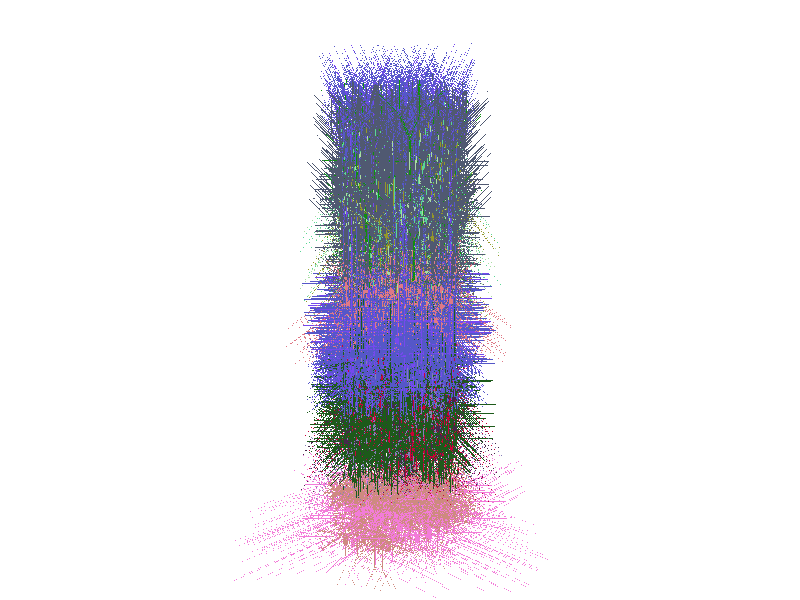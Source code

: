 
/*
POV-Ray file generated from NeuroML network
*/
#version 3.6;

#include "colors.inc"

background {rgbt <1,1,1,0.55>}


    
#declare cell_DeepLTSInter = 
union {
    cone {
        <0.000000, 10.000000, 0.000000>, 7.500000 
        <0.000000, 0.000000, 0.000000>, 7.500000 
        //CELL_GROUP_NAME_0.0
    }
    cone {
        <-0.000000, 20.000000, 0.000000>, 7.500000 
        <0.000000, 10.000000, 0.000000>, 7.500000 
        //CELL_GROUP_NAME_0.1
    }
    cone {
        <-0.000000, -25.000000, 0.000000>, 0.700000 
        <0.000000, 0.000000, 0.000000>, 0.700000 
        //CELL_GROUP_NAME_0.106
    }
    cone {
        <-0.000001, -50.000000, 0.000000>, 0.700000 
        <-0.000000, -25.000000, 0.000000>, 0.700000 
        //CELL_GROUP_NAME_0.107
    }
    cone {
        <-16.000000, 8.000000, 0.000000>, 1.060000 
        <0.000000, 20.000000, 0.000000>, 1.060000 
        //CELL_GROUP_NAME_0.80
    }
    cone {
        <-32.000000, -4.000000, 0.000000>, 1.060000 
        <-16.000000, 8.000000, 0.000000>, 1.060000 
        //CELL_GROUP_NAME_0.81
    }
    cone {
        <16.000000, 8.000000, 0.000000>, 1.060000 
        <0.000000, 20.000000, 0.000000>, 1.060000 
        //CELL_GROUP_NAME_0.54
    }
    cone {
        <32.000000, -4.000000, 0.000000>, 1.060000 
        <16.000000, 8.000000, 0.000000>, 1.060000 
        //CELL_GROUP_NAME_0.55
    }
    cone {
        <0.000000, 32.000000, -16.000000>, 1.060000 
        <0.000000, 20.000000, 0.000000>, 1.060000 
        //CELL_GROUP_NAME_0.28
    }
    cone {
        <0.000000, 44.000000, -32.000000>, 1.060000 
        <0.000000, 32.000000, -16.000000>, 1.060000 
        //CELL_GROUP_NAME_0.29
    }
    cone {
        <0.000000, 32.000000, 16.000000>, 1.060000 
        <0.000000, 20.000000, 0.000000>, 1.060000 
        //CELL_GROUP_NAME_0.2
    }
    cone {
        <0.000000, 44.000000, 32.000000>, 1.060000 
        <0.000000, 32.000000, 16.000000>, 1.060000 
        //CELL_GROUP_NAME_0.3
    }
    cone {
        <-0.000004, -75.000000, 0.000000>, 0.600000 
        <-0.000001, -50.000000, 0.000000>, 0.600000 
        //CELL_GROUP_NAME_0.108
    }
    cone {
        <-0.000007, -100.000000, 0.000000>, 0.600000 
        <-0.000004, -75.000000, 0.000000>, 0.600000 
        //CELL_GROUP_NAME_0.109
    }
    cone {
        <-32.000000, -16.000000, -16.000000>, 0.666665 
        <-32.000000, -4.000000, 0.000000>, 0.666665 
        //CELL_GROUP_NAME_0.84
    }
    cone {
        <-32.000004, -27.999973, -31.999964>, 0.666665 
        <-32.000000, -16.000000, -16.000000>, 0.666665 
        //CELL_GROUP_NAME_0.85
    }
    cone {
        <-48.000000, -16.000000, 0.000000>, 0.666665 
        <-32.000000, -4.000000, 0.000000>, 0.666665 
        //CELL_GROUP_NAME_0.82
    }
    cone {
        <-64.000000, -28.000000, 0.000000>, 0.666665 
        <-48.000000, -16.000000, 0.000000>, 0.666665 
        //CELL_GROUP_NAME_0.83
    }
    cone {
        <32.000000, -16.000000, 16.000000>, 0.666665 
        <32.000000, -4.000000, 0.000000>, 0.666665 
        //CELL_GROUP_NAME_0.58
    }
    cone {
        <32.000084, -28.000000, 32.000040>, 0.666665 
        <32.000000, -16.000000, 16.000000>, 0.666665 
        //CELL_GROUP_NAME_0.59
    }
    cone {
        <48.000000, -16.000000, 0.000000>, 0.666665 
        <32.000000, -4.000000, 0.000000>, 0.666665 
        //CELL_GROUP_NAME_0.56
    }
    cone {
        <64.000000, -28.000000, 0.000000>, 0.666665 
        <48.000000, -16.000000, 0.000000>, 0.666665 
        //CELL_GROUP_NAME_0.57
    }
    cone {
        <-16.000000, 56.000000, -32.000000>, 0.666665 
        <0.000000, 44.000000, -32.000000>, 0.666665 
        //CELL_GROUP_NAME_0.32
    }
    cone {
        <-32.000008, 68.000000, -32.000004>, 0.666665 
        <-16.000000, 56.000000, -32.000000>, 0.666665 
        //CELL_GROUP_NAME_0.33
    }
    cone {
        <0.000000, 56.000000, -48.000000>, 0.666665 
        <0.000000, 44.000000, -32.000000>, 0.666665 
        //CELL_GROUP_NAME_0.30
    }
    cone {
        <0.000000, 68.000000, -64.000000>, 0.666665 
        <0.000000, 56.000000, -48.000000>, 0.666665 
        //CELL_GROUP_NAME_0.31
    }
    cone {
        <16.000000, 56.000000, 32.000000>, 0.666665 
        <0.000000, 44.000000, 32.000000>, 0.666665 
        //CELL_GROUP_NAME_0.6
    }
    cone {
        <31.999998, 68.000000, 32.000000>, 0.666665 
        <16.000000, 56.000000, 32.000000>, 0.666665 
        //CELL_GROUP_NAME_0.7
    }
    cone {
        <0.000000, 56.000000, 48.000000>, 0.666665 
        <0.000000, 44.000000, 32.000000>, 0.666665 
        //CELL_GROUP_NAME_0.4
    }
    cone {
        <0.000000, 68.000000, 64.000000>, 0.666665 
        <0.000000, 56.000000, 48.000000>, 0.666665 
        //CELL_GROUP_NAME_0.5
    }
    cone {
        <-9.735475, -123.027010, 0.000000>, 0.500000 
        <-0.000007, -100.000000, 0.000000>, 0.500000 
        //CELL_GROUP_NAME_0.114
    }
    cone {
        <-19.470892, -146.053000, 0.000000>, 0.500000 
        <-9.735475, -123.027010, 0.000000>, 0.500000 
        //CELL_GROUP_NAME_0.115
    }
    cone {
        <9.735456, -123.027010, 0.000000>, 0.500000 
        <-0.000007, -100.000000, 0.000000>, 0.500000 
        //CELL_GROUP_NAME_0.110
    }
    cone {
        <19.470910, -146.053000, 0.000000>, 0.500000 
        <9.735456, -123.027010, 0.000000>, 0.500000 
        //CELL_GROUP_NAME_0.111
    }
    cone {
        <-31.999994, -39.999960, -47.999930>, 0.666665 
        <-32.000004, -27.999973, -31.999964>, 0.666665 
        //CELL_GROUP_NAME_0.90
    }
    cone {
        <-32.000057, -51.999940, -63.999985>, 0.666665 
        <-31.999994, -39.999960, -47.999930>, 0.666665 
        //CELL_GROUP_NAME_0.91
    }
    cone {
        <-64.000000, -40.000000, 16.000000>, 0.418973 
        <-64.000000, -28.000000, 0.000000>, 0.418973 
        //CELL_GROUP_NAME_0.88
    }
    cone {
        <-63.999840, -51.999750, 31.999928>, 0.418973 
        <-64.000000, -40.000000, 16.000000>, 0.418973 
        //CELL_GROUP_NAME_0.89
    }
    cone {
        <-76.000000, -44.000000, 0.000000>, 0.418973 
        <-64.000000, -28.000000, 0.000000>, 0.418973 
        //CELL_GROUP_NAME_0.86
    }
    cone {
        <-88.000050, -59.999695, -0.000166>, 0.418973 
        <-76.000000, -44.000000, 0.000000>, 0.418973 
        //CELL_GROUP_NAME_0.87
    }
    cone {
        <32.000126, -39.999954, 47.999992>, 0.666665 
        <32.000084, -28.000000, 32.000040>, 0.666665 
        //CELL_GROUP_NAME_0.64
    }
    cone {
        <31.999937, -51.999847, 63.999756>, 0.666665 
        <32.000126, -39.999954, 47.999992>, 0.666665 
        //CELL_GROUP_NAME_0.65
    }
    cone {
        <64.000000, -40.000000, -16.000000>, 0.418973 
        <64.000000, -28.000000, 0.000000>, 0.418973 
        //CELL_GROUP_NAME_0.62
    }
    cone {
        <63.999870, -51.999680, -31.999638>, 0.418973 
        <64.000000, -40.000000, -16.000000>, 0.418973 
        //CELL_GROUP_NAME_0.63
    }
    cone {
        <76.000000, -44.000000, 0.000000>, 0.418973 
        <64.000000, -28.000000, 0.000000>, 0.418973 
        //CELL_GROUP_NAME_0.60
    }
    cone {
        <88.000046, -60.000230, 0.000000>, 0.418973 
        <76.000000, -44.000000, 0.000000>, 0.418973 
        //CELL_GROUP_NAME_0.61
    }
    cone {
        <-47.999744, 79.999890, -32.000023>, 0.666665 
        <-32.000008, 68.000000, -32.000004>, 0.666665 
        //CELL_GROUP_NAME_0.38
    }
    cone {
        <-63.999680, 91.999820, -32.000020>, 0.666665 
        <-47.999744, 79.999890, -32.000023>, 0.666665 
        //CELL_GROUP_NAME_0.39
    }
    cone {
        <12.000000, 84.000000, -64.000000>, 0.418973 
        <0.000000, 68.000000, -64.000000>, 0.418973 
        //CELL_GROUP_NAME_0.36
    }
    cone {
        <24.000370, 100.000370, -63.999958>, 0.418973 
        <12.000000, 84.000000, -64.000000>, 0.418973 
        //CELL_GROUP_NAME_0.37
    }
    cone {
        <0.000000, 84.000000, -76.000000>, 0.418973 
        <0.000000, 68.000000, -64.000000>, 0.418973 
        //CELL_GROUP_NAME_0.34
    }
    cone {
        <-0.000175, 99.999880, -87.999920>, 0.418973 
        <0.000000, 84.000000, -76.000000>, 0.418973 
        //CELL_GROUP_NAME_0.35
    }
    cone {
        <47.999680, 79.999770, 31.999996>, 0.666665 
        <31.999998, 68.000000, 32.000000>, 0.666665 
        //CELL_GROUP_NAME_0.12
    }
    cone {
        <63.999664, 91.999770, 31.999992>, 0.666665 
        <47.999680, 79.999770, 31.999996>, 0.666665 
        //CELL_GROUP_NAME_0.13
    }
    cone {
        <-12.000000, 84.000000, 64.000000>, 0.418973 
        <0.000000, 68.000000, 64.000000>, 0.418973 
        //CELL_GROUP_NAME_0.10
    }
    cone {
        <-24.000050, 99.999725, 64.000020>, 0.418973 
        <-12.000000, 84.000000, 64.000000>, 0.418973 
        //CELL_GROUP_NAME_0.11
    }
    cone {
        <0.000000, 84.000000, 76.000000>, 0.418973 
        <0.000000, 68.000000, 64.000000>, 0.418973 
        //CELL_GROUP_NAME_0.8
    }
    cone {
        <-0.000052, 99.999916, 87.999954>, 0.418973 
        <0.000000, 84.000000, 76.000000>, 0.418973 
        //CELL_GROUP_NAME_0.9
    }
    cone {
        <-29.206392, -169.080000, 0.000000>, 0.500000 
        <-19.470892, -146.053000, 0.000000>, 0.500000 
        //CELL_GROUP_NAME_0.116
    }
    cone {
        <-38.941890, -192.106000, 0.000000>, 0.500000 
        <-29.206392, -169.080000, 0.000000>, 0.500000 
        //CELL_GROUP_NAME_0.117
    }
    cone {
        <29.206406, -169.080000, 0.000000>, 0.500000 
        <19.470910, -146.053000, 0.000000>, 0.500000 
        //CELL_GROUP_NAME_0.112
    }
    cone {
        <38.941807, -192.106000, 0.000000>, 0.500000 
        <29.206406, -169.080000, 0.000000>, 0.500000 
        //CELL_GROUP_NAME_0.113
    }
    cone {
        <-31.999996, -63.999910, -79.999860>, 0.666665 
        <-32.000057, -51.999940, -63.999985>, 0.666665 
        //CELL_GROUP_NAME_0.96
    }
    cone {
        <-32.000145, -75.999560, -95.999620>, 0.666665 
        <-31.999996, -63.999910, -79.999860>, 0.666665 
        //CELL_GROUP_NAME_0.97
    }
    cone {
        <-63.999740, -63.999542, 47.999810>, 0.418973 
        <-63.999840, -51.999750, 31.999928>, 0.418973 
        //CELL_GROUP_NAME_0.94
    }
    cone {
        <-63.999584, -75.999310, 63.999760>, 0.418973 
        <-63.999740, -63.999542, 47.999810>, 0.418973 
        //CELL_GROUP_NAME_0.95
    }
    cone {
        <-100.000120, -75.999410, -0.000322>, 0.418973 
        <-88.000050, -59.999695, -0.000166>, 0.418973 
        //CELL_GROUP_NAME_0.92
    }
    cone {
        <-112.000145, -91.999115, -0.000466>, 0.418973 
        <-100.000120, -75.999410, -0.000322>, 0.418973 
        //CELL_GROUP_NAME_0.93
    }
    cone {
        <32.000328, -64.000090, 80.000270>, 0.666665 
        <31.999937, -51.999847, 63.999756>, 0.666665 
        //CELL_GROUP_NAME_0.70
    }
    cone {
        <32.000214, -75.999940, 96.000010>, 0.666665 
        <32.000328, -64.000090, 80.000270>, 0.666665 
        //CELL_GROUP_NAME_0.71
    }
    cone {
        <63.999880, -63.999992, -48.000046>, 0.418973 
        <63.999870, -51.999680, -31.999638>, 0.418973 
        //CELL_GROUP_NAME_0.68
    }
    cone {
        <63.999767, -75.999664, -63.999664>, 0.418973 
        <63.999880, -63.999992, -48.000046>, 0.418973 
        //CELL_GROUP_NAME_0.69
    }
    cone {
        <100.000140, -75.999460, 0.000000>, 0.418973 
        <88.000046, -60.000230, 0.000000>, 0.418973 
        //CELL_GROUP_NAME_0.66
    }
    cone {
        <112.000180, -91.999660, 0.000000>, 0.418973 
        <100.000140, -75.999460, 0.000000>, 0.418973 
        //CELL_GROUP_NAME_0.67
    }
    cone {
        <-79.999570, 103.999820, -32.000046>, 0.666665 
        <-63.999680, 91.999820, -32.000020>, 0.666665 
        //CELL_GROUP_NAME_0.44
    }
    cone {
        <-96.000435, 116.000120, -31.999968>, 0.666665 
        <-79.999570, 103.999820, -32.000046>, 0.666665 
        //CELL_GROUP_NAME_0.45
    }
    cone {
        <36.000114, 115.999940, -63.999935>, 0.418973 
        <24.000370, 100.000370, -63.999958>, 0.418973 
        //CELL_GROUP_NAME_0.42
    }
    cone {
        <48.000484, 132.000300, -63.999893>, 0.418973 
        <36.000114, 115.999940, -63.999935>, 0.418973 
        //CELL_GROUP_NAME_0.43
    }
    cone {
        <-0.000419, 115.999810, -99.999890>, 0.418973 
        <-0.000175, 99.999880, -87.999920>, 0.418973 
        //CELL_GROUP_NAME_0.40
    }
    cone {
        <-0.000657, 131.999740, -111.999850>, 0.418973 
        <-0.000419, 115.999810, -99.999890>, 0.418973 
        //CELL_GROUP_NAME_0.41
    }
    cone {
        <79.999650, 103.999770, 31.999992>, 0.666665 
        <63.999664, 91.999770, 31.999992>, 0.666665 
        //CELL_GROUP_NAME_0.18
    }
    cone {
        <95.999664, 115.999770, 31.999996>, 0.666665 
        <79.999650, 103.999770, 31.999992>, 0.666665 
        //CELL_GROUP_NAME_0.19
    }
    cone {
        <-36.000110, 115.999435, 64.000030>, 0.418973 
        <-24.000050, 99.999725, 64.000020>, 0.418973 
        //CELL_GROUP_NAME_0.16
    }
    cone {
        <-48.000313, 132.000150, 64.000010>, 0.418973 
        <-36.000110, 115.999435, 64.000030>, 0.418973 
        //CELL_GROUP_NAME_0.17
    }
    cone {
        <-0.000142, 115.999650, 99.999780>, 0.418973 
        <-0.000052, 99.999916, 87.999954>, 0.418973 
        //CELL_GROUP_NAME_0.14
    }
    cone {
        <-0.000395, 131.999730, 111.999910>, 0.418973 
        <-0.000142, 115.999650, 99.999780>, 0.418973 
        //CELL_GROUP_NAME_0.15
    }
    cone {
        <-124.000550, -107.999760, -0.000409>, 0.418973 
        <-112.000145, -91.999115, -0.000466>, 0.418973 
        //CELL_GROUP_NAME_0.98
    }
    cone {
        <-136.000610, -123.999450, -0.000592>, 0.418973 
        <-124.000550, -107.999760, -0.000409>, 0.418973 
        //CELL_GROUP_NAME_0.99
    }
    cone {
        <124.000220, -107.999860, 0.000000>, 0.418973 
        <112.000180, -91.999660, 0.000000>, 0.418973 
        //CELL_GROUP_NAME_0.72
    }
    cone {
        <136.000270, -124.000090, 0.000000>, 0.418973 
        <124.000220, -107.999860, 0.000000>, 0.418973 
        //CELL_GROUP_NAME_0.73
    }
    cone {
        <-0.001070, 147.999880, -123.999970>, 0.418973 
        <-0.000657, 131.999740, -111.999850>, 0.418973 
        //CELL_GROUP_NAME_0.46
    }
    cone {
        <-0.000376, 164.000180, -136.000200>, 0.418973 
        <-0.001070, 147.999880, -123.999970>, 0.418973 
        //CELL_GROUP_NAME_0.47
    }
    cone {
        <-0.000628, 147.999820, 124.000030>, 0.418973 
        <-0.000395, 131.999730, 111.999910>, 0.418973 
        //CELL_GROUP_NAME_0.20
    }
    cone {
        <0.000037, 164.000290, 136.000230>, 0.418973 
        <-0.000628, 147.999820, 124.000030>, 0.418973 
        //CELL_GROUP_NAME_0.21
    }
    cone {
        <-148.000610, -139.999150, -0.000720>, 0.418973 
        <-136.000610, -123.999450, -0.000592>, 0.418973 
        //CELL_GROUP_NAME_0.100
    }
    cone {
        <-160.000700, -155.998860, -0.000892>, 0.418973 
        <-148.000610, -139.999150, -0.000720>, 0.418973 
        //CELL_GROUP_NAME_0.101
    }
    cone {
        <148.000350, -139.999300, 0.000000>, 0.418973 
        <136.000270, -124.000090, 0.000000>, 0.418973 
        //CELL_GROUP_NAME_0.74
    }
    cone {
        <160.000120, -155.999530, 0.000000>, 0.418973 
        <148.000350, -139.999300, 0.000000>, 0.418973 
        //CELL_GROUP_NAME_0.75
    }
    cone {
        <-0.000496, 179.999970, -148.000050>, 0.418973 
        <-0.000376, 164.000180, -136.000200>, 0.418973 
        //CELL_GROUP_NAME_0.48
    }
    cone {
        <-0.000619, 195.999800, -159.999910>, 0.418973 
        <-0.000496, 179.999970, -148.000050>, 0.418973 
        //CELL_GROUP_NAME_0.49
    }
    cone {
        <0.000143, 179.999680, 147.999760>, 0.418973 
        <0.000037, 164.000290, 136.000230>, 0.418973 
        //CELL_GROUP_NAME_0.22
    }
    cone {
        <-0.000116, 195.999760, 159.999880>, 0.418973 
        <0.000143, 179.999680, 147.999760>, 0.418973 
        //CELL_GROUP_NAME_0.23
    }
    cone {
        <-172.000800, -171.998570, -0.001071>, 0.418973 
        <-160.000700, -155.998860, -0.000892>, 0.418973 
        //CELL_GROUP_NAME_0.102
    }
    cone {
        <-184.001070, -187.999180, -0.000968>, 0.418973 
        <-172.000800, -171.998570, -0.001071>, 0.418973 
        //CELL_GROUP_NAME_0.103
    }
    cone {
        <172.000760, -171.999730, 0.000000>, 0.418973 
        <160.000120, -155.999530, 0.000000>, 0.418973 
        //CELL_GROUP_NAME_0.76
    }
    cone {
        <184.000400, -187.999920, 0.000000>, 0.418973 
        <172.000760, -171.999730, 0.000000>, 0.418973 
        //CELL_GROUP_NAME_0.77
    }
    cone {
        <-0.000745, 211.999590, -171.999770>, 0.418973 
        <-0.000619, 195.999800, -159.999910>, 0.418973 
        //CELL_GROUP_NAME_0.50
    }
    cone {
        <-0.000892, 227.999370, -183.999630>, 0.418973 
        <-0.000745, 211.999590, -171.999770>, 0.418973 
        //CELL_GROUP_NAME_0.51
    }
    cone {
        <-0.000368, 211.999850, 172.000000>, 0.418973 
        <-0.000116, 195.999760, 159.999880>, 0.418973 
        //CELL_GROUP_NAME_0.24
    }
    cone {
        <-0.000612, 227.999920, 184.000150>, 0.418973 
        <-0.000368, 211.999850, 172.000000>, 0.418973 
        //CELL_GROUP_NAME_0.25
    }
    cone {
        <-196.001170, -203.998890, -0.001144>, 0.418973 
        <-184.001070, -187.999180, -0.000968>, 0.418973 
        //CELL_GROUP_NAME_0.104
    }
    cone {
        <-208.001250, -219.998610, -0.001321>, 0.418973 
        <-196.001170, -203.998890, -0.001144>, 0.418973 
        //CELL_GROUP_NAME_0.105
    }
    cone {
        <196.001100, -203.999180, 0.000000>, 0.418973 
        <184.000400, -187.999920, 0.000000>, 0.418973 
        //CELL_GROUP_NAME_0.78
    }
    cone {
        <208.000760, -219.999390, 0.000000>, 0.418973 
        <196.001100, -203.999180, 0.000000>, 0.418973 
        //CELL_GROUP_NAME_0.79
    }
    cone {
        <-0.000805, 244.000300, -196.000340>, 0.418973 
        <-0.000892, 227.999370, -183.999630>, 0.418973 
        //CELL_GROUP_NAME_0.52
    }
    cone {
        <-0.000923, 260.000120, -208.000210>, 0.418973 
        <-0.000805, 244.000300, -196.000340>, 0.418973 
        //CELL_GROUP_NAME_0.53
    }
    cone {
        <-0.000870, 244.000030, 196.000260>, 0.418973 
        <-0.000612, 227.999920, 184.000150>, 0.418973 
        //CELL_GROUP_NAME_0.26
    }
    cone {
        <0.000151, 259.999800, 207.999850>, 0.418973 
        <-0.000870, 244.000030, 196.000260>, 0.418973 
        //CELL_GROUP_NAME_0.27
    }
    pigment { color rgb <0.731959,0.257199,0.134112> }
}

#declare cell_SupAxAx = 
union {
    cone {
        <0.000000, 10.000000, 0.000000>, 7.500000 
        <0.000000, 0.000000, 0.000000>, 7.500000 
        //CELL_GROUP_NAME_0.0
    }
    cone {
        <-0.000000, 20.000000, 0.000000>, 7.500000 
        <0.000000, 10.000000, 0.000000>, 7.500000 
        //CELL_GROUP_NAME_0.1
    }
    cone {
        <-0.000000, -25.000000, 0.000000>, 0.700000 
        <0.000000, 0.000000, 0.000000>, 0.700000 
        //CELL_GROUP_NAME_0.106
    }
    cone {
        <-0.000001, -50.000000, 0.000000>, 0.700000 
        <-0.000000, -25.000000, 0.000000>, 0.700000 
        //CELL_GROUP_NAME_0.107
    }
    cone {
        <-16.000000, 8.000000, 0.000000>, 1.060000 
        <0.000000, 20.000000, 0.000000>, 1.060000 
        //CELL_GROUP_NAME_0.80
    }
    cone {
        <-32.000000, -4.000000, 0.000000>, 1.060000 
        <-16.000000, 8.000000, 0.000000>, 1.060000 
        //CELL_GROUP_NAME_0.81
    }
    cone {
        <16.000000, 8.000000, 0.000000>, 1.060000 
        <0.000000, 20.000000, 0.000000>, 1.060000 
        //CELL_GROUP_NAME_0.54
    }
    cone {
        <32.000000, -4.000000, 0.000000>, 1.060000 
        <16.000000, 8.000000, 0.000000>, 1.060000 
        //CELL_GROUP_NAME_0.55
    }
    cone {
        <0.000000, 32.000000, -16.000000>, 1.060000 
        <0.000000, 20.000000, 0.000000>, 1.060000 
        //CELL_GROUP_NAME_0.28
    }
    cone {
        <0.000000, 44.000000, -32.000000>, 1.060000 
        <0.000000, 32.000000, -16.000000>, 1.060000 
        //CELL_GROUP_NAME_0.29
    }
    cone {
        <0.000000, 32.000000, 16.000000>, 1.060000 
        <0.000000, 20.000000, 0.000000>, 1.060000 
        //CELL_GROUP_NAME_0.2
    }
    cone {
        <0.000000, 44.000000, 32.000000>, 1.060000 
        <0.000000, 32.000000, 16.000000>, 1.060000 
        //CELL_GROUP_NAME_0.3
    }
    cone {
        <-0.000004, -75.000000, 0.000000>, 0.600000 
        <-0.000001, -50.000000, 0.000000>, 0.600000 
        //CELL_GROUP_NAME_0.108
    }
    cone {
        <-0.000007, -100.000000, 0.000000>, 0.600000 
        <-0.000004, -75.000000, 0.000000>, 0.600000 
        //CELL_GROUP_NAME_0.109
    }
    cone {
        <-32.000000, -16.000000, -16.000000>, 0.666665 
        <-32.000000, -4.000000, 0.000000>, 0.666665 
        //CELL_GROUP_NAME_0.84
    }
    cone {
        <-32.000004, -27.999973, -31.999964>, 0.666665 
        <-32.000000, -16.000000, -16.000000>, 0.666665 
        //CELL_GROUP_NAME_0.85
    }
    cone {
        <-48.000000, -16.000000, 0.000000>, 0.666665 
        <-32.000000, -4.000000, 0.000000>, 0.666665 
        //CELL_GROUP_NAME_0.82
    }
    cone {
        <-64.000000, -28.000000, 0.000000>, 0.666665 
        <-48.000000, -16.000000, 0.000000>, 0.666665 
        //CELL_GROUP_NAME_0.83
    }
    cone {
        <32.000000, -16.000000, 16.000000>, 0.666665 
        <32.000000, -4.000000, 0.000000>, 0.666665 
        //CELL_GROUP_NAME_0.58
    }
    cone {
        <32.000084, -28.000000, 32.000040>, 0.666665 
        <32.000000, -16.000000, 16.000000>, 0.666665 
        //CELL_GROUP_NAME_0.59
    }
    cone {
        <48.000000, -16.000000, 0.000000>, 0.666665 
        <32.000000, -4.000000, 0.000000>, 0.666665 
        //CELL_GROUP_NAME_0.56
    }
    cone {
        <64.000000, -28.000000, 0.000000>, 0.666665 
        <48.000000, -16.000000, 0.000000>, 0.666665 
        //CELL_GROUP_NAME_0.57
    }
    cone {
        <-16.000000, 56.000000, -32.000000>, 0.666665 
        <0.000000, 44.000000, -32.000000>, 0.666665 
        //CELL_GROUP_NAME_0.32
    }
    cone {
        <-32.000008, 68.000000, -32.000004>, 0.666665 
        <-16.000000, 56.000000, -32.000000>, 0.666665 
        //CELL_GROUP_NAME_0.33
    }
    cone {
        <0.000000, 56.000000, -48.000000>, 0.666665 
        <0.000000, 44.000000, -32.000000>, 0.666665 
        //CELL_GROUP_NAME_0.30
    }
    cone {
        <0.000000, 68.000000, -64.000000>, 0.666665 
        <0.000000, 56.000000, -48.000000>, 0.666665 
        //CELL_GROUP_NAME_0.31
    }
    cone {
        <16.000000, 56.000000, 32.000000>, 0.666665 
        <0.000000, 44.000000, 32.000000>, 0.666665 
        //CELL_GROUP_NAME_0.6
    }
    cone {
        <31.999998, 68.000000, 32.000000>, 0.666665 
        <16.000000, 56.000000, 32.000000>, 0.666665 
        //CELL_GROUP_NAME_0.7
    }
    cone {
        <0.000000, 56.000000, 48.000000>, 0.666665 
        <0.000000, 44.000000, 32.000000>, 0.666665 
        //CELL_GROUP_NAME_0.4
    }
    cone {
        <0.000000, 68.000000, 64.000000>, 0.666665 
        <0.000000, 56.000000, 48.000000>, 0.666665 
        //CELL_GROUP_NAME_0.5
    }
    cone {
        <-9.735475, -123.027010, 0.000000>, 0.500000 
        <-0.000007, -100.000000, 0.000000>, 0.500000 
        //CELL_GROUP_NAME_0.114
    }
    cone {
        <-19.470892, -146.053000, 0.000000>, 0.500000 
        <-9.735475, -123.027010, 0.000000>, 0.500000 
        //CELL_GROUP_NAME_0.115
    }
    cone {
        <9.735456, -123.027010, 0.000000>, 0.500000 
        <-0.000007, -100.000000, 0.000000>, 0.500000 
        //CELL_GROUP_NAME_0.110
    }
    cone {
        <19.470910, -146.053000, 0.000000>, 0.500000 
        <9.735456, -123.027010, 0.000000>, 0.500000 
        //CELL_GROUP_NAME_0.111
    }
    cone {
        <-31.999994, -39.999960, -47.999930>, 0.666665 
        <-32.000004, -27.999973, -31.999964>, 0.666665 
        //CELL_GROUP_NAME_0.90
    }
    cone {
        <-32.000057, -51.999940, -63.999985>, 0.666665 
        <-31.999994, -39.999960, -47.999930>, 0.666665 
        //CELL_GROUP_NAME_0.91
    }
    cone {
        <-64.000000, -40.000000, 16.000000>, 0.418973 
        <-64.000000, -28.000000, 0.000000>, 0.418973 
        //CELL_GROUP_NAME_0.88
    }
    cone {
        <-63.999840, -51.999750, 31.999928>, 0.418973 
        <-64.000000, -40.000000, 16.000000>, 0.418973 
        //CELL_GROUP_NAME_0.89
    }
    cone {
        <-76.000000, -44.000000, 0.000000>, 0.418973 
        <-64.000000, -28.000000, 0.000000>, 0.418973 
        //CELL_GROUP_NAME_0.86
    }
    cone {
        <-88.000050, -59.999695, -0.000166>, 0.418973 
        <-76.000000, -44.000000, 0.000000>, 0.418973 
        //CELL_GROUP_NAME_0.87
    }
    cone {
        <32.000126, -39.999954, 47.999992>, 0.666665 
        <32.000084, -28.000000, 32.000040>, 0.666665 
        //CELL_GROUP_NAME_0.64
    }
    cone {
        <31.999937, -51.999847, 63.999756>, 0.666665 
        <32.000126, -39.999954, 47.999992>, 0.666665 
        //CELL_GROUP_NAME_0.65
    }
    cone {
        <64.000000, -40.000000, -16.000000>, 0.418973 
        <64.000000, -28.000000, 0.000000>, 0.418973 
        //CELL_GROUP_NAME_0.62
    }
    cone {
        <63.999870, -51.999680, -31.999638>, 0.418973 
        <64.000000, -40.000000, -16.000000>, 0.418973 
        //CELL_GROUP_NAME_0.63
    }
    cone {
        <76.000000, -44.000000, 0.000000>, 0.418973 
        <64.000000, -28.000000, 0.000000>, 0.418973 
        //CELL_GROUP_NAME_0.60
    }
    cone {
        <88.000046, -60.000230, 0.000000>, 0.418973 
        <76.000000, -44.000000, 0.000000>, 0.418973 
        //CELL_GROUP_NAME_0.61
    }
    cone {
        <-47.999744, 79.999890, -32.000023>, 0.666665 
        <-32.000008, 68.000000, -32.000004>, 0.666665 
        //CELL_GROUP_NAME_0.38
    }
    cone {
        <-63.999680, 91.999820, -32.000020>, 0.666665 
        <-47.999744, 79.999890, -32.000023>, 0.666665 
        //CELL_GROUP_NAME_0.39
    }
    cone {
        <12.000000, 84.000000, -64.000000>, 0.418973 
        <0.000000, 68.000000, -64.000000>, 0.418973 
        //CELL_GROUP_NAME_0.36
    }
    cone {
        <24.000370, 100.000370, -63.999958>, 0.418973 
        <12.000000, 84.000000, -64.000000>, 0.418973 
        //CELL_GROUP_NAME_0.37
    }
    cone {
        <0.000000, 84.000000, -76.000000>, 0.418973 
        <0.000000, 68.000000, -64.000000>, 0.418973 
        //CELL_GROUP_NAME_0.34
    }
    cone {
        <-0.000175, 99.999880, -87.999920>, 0.418973 
        <0.000000, 84.000000, -76.000000>, 0.418973 
        //CELL_GROUP_NAME_0.35
    }
    cone {
        <47.999680, 79.999770, 31.999996>, 0.666665 
        <31.999998, 68.000000, 32.000000>, 0.666665 
        //CELL_GROUP_NAME_0.12
    }
    cone {
        <63.999664, 91.999770, 31.999992>, 0.666665 
        <47.999680, 79.999770, 31.999996>, 0.666665 
        //CELL_GROUP_NAME_0.13
    }
    cone {
        <-12.000000, 84.000000, 64.000000>, 0.418973 
        <0.000000, 68.000000, 64.000000>, 0.418973 
        //CELL_GROUP_NAME_0.10
    }
    cone {
        <-24.000050, 99.999725, 64.000020>, 0.418973 
        <-12.000000, 84.000000, 64.000000>, 0.418973 
        //CELL_GROUP_NAME_0.11
    }
    cone {
        <0.000000, 84.000000, 76.000000>, 0.418973 
        <0.000000, 68.000000, 64.000000>, 0.418973 
        //CELL_GROUP_NAME_0.8
    }
    cone {
        <-0.000052, 99.999916, 87.999954>, 0.418973 
        <0.000000, 84.000000, 76.000000>, 0.418973 
        //CELL_GROUP_NAME_0.9
    }
    cone {
        <-29.206392, -169.080000, 0.000000>, 0.500000 
        <-19.470892, -146.053000, 0.000000>, 0.500000 
        //CELL_GROUP_NAME_0.116
    }
    cone {
        <-38.941890, -192.106000, 0.000000>, 0.500000 
        <-29.206392, -169.080000, 0.000000>, 0.500000 
        //CELL_GROUP_NAME_0.117
    }
    cone {
        <29.206406, -169.080000, 0.000000>, 0.500000 
        <19.470910, -146.053000, 0.000000>, 0.500000 
        //CELL_GROUP_NAME_0.112
    }
    cone {
        <38.941807, -192.106000, 0.000000>, 0.500000 
        <29.206406, -169.080000, 0.000000>, 0.500000 
        //CELL_GROUP_NAME_0.113
    }
    cone {
        <-31.999996, -63.999910, -79.999860>, 0.666665 
        <-32.000057, -51.999940, -63.999985>, 0.666665 
        //CELL_GROUP_NAME_0.96
    }
    cone {
        <-32.000145, -75.999560, -95.999620>, 0.666665 
        <-31.999996, -63.999910, -79.999860>, 0.666665 
        //CELL_GROUP_NAME_0.97
    }
    cone {
        <-63.999740, -63.999542, 47.999810>, 0.418973 
        <-63.999840, -51.999750, 31.999928>, 0.418973 
        //CELL_GROUP_NAME_0.94
    }
    cone {
        <-63.999584, -75.999310, 63.999760>, 0.418973 
        <-63.999740, -63.999542, 47.999810>, 0.418973 
        //CELL_GROUP_NAME_0.95
    }
    cone {
        <-100.000120, -75.999410, -0.000322>, 0.418973 
        <-88.000050, -59.999695, -0.000166>, 0.418973 
        //CELL_GROUP_NAME_0.92
    }
    cone {
        <-112.000145, -91.999115, -0.000466>, 0.418973 
        <-100.000120, -75.999410, -0.000322>, 0.418973 
        //CELL_GROUP_NAME_0.93
    }
    cone {
        <32.000328, -64.000090, 80.000270>, 0.666665 
        <31.999937, -51.999847, 63.999756>, 0.666665 
        //CELL_GROUP_NAME_0.70
    }
    cone {
        <32.000214, -75.999940, 96.000010>, 0.666665 
        <32.000328, -64.000090, 80.000270>, 0.666665 
        //CELL_GROUP_NAME_0.71
    }
    cone {
        <63.999880, -63.999992, -48.000046>, 0.418973 
        <63.999870, -51.999680, -31.999638>, 0.418973 
        //CELL_GROUP_NAME_0.68
    }
    cone {
        <63.999767, -75.999664, -63.999664>, 0.418973 
        <63.999880, -63.999992, -48.000046>, 0.418973 
        //CELL_GROUP_NAME_0.69
    }
    cone {
        <100.000140, -75.999460, 0.000000>, 0.418973 
        <88.000046, -60.000230, 0.000000>, 0.418973 
        //CELL_GROUP_NAME_0.66
    }
    cone {
        <112.000180, -91.999660, 0.000000>, 0.418973 
        <100.000140, -75.999460, 0.000000>, 0.418973 
        //CELL_GROUP_NAME_0.67
    }
    cone {
        <-79.999570, 103.999820, -32.000046>, 0.666665 
        <-63.999680, 91.999820, -32.000020>, 0.666665 
        //CELL_GROUP_NAME_0.44
    }
    cone {
        <-96.000435, 116.000120, -31.999968>, 0.666665 
        <-79.999570, 103.999820, -32.000046>, 0.666665 
        //CELL_GROUP_NAME_0.45
    }
    cone {
        <36.000114, 115.999940, -63.999935>, 0.418973 
        <24.000370, 100.000370, -63.999958>, 0.418973 
        //CELL_GROUP_NAME_0.42
    }
    cone {
        <48.000484, 132.000300, -63.999893>, 0.418973 
        <36.000114, 115.999940, -63.999935>, 0.418973 
        //CELL_GROUP_NAME_0.43
    }
    cone {
        <-0.000419, 115.999810, -99.999890>, 0.418973 
        <-0.000175, 99.999880, -87.999920>, 0.418973 
        //CELL_GROUP_NAME_0.40
    }
    cone {
        <-0.000657, 131.999740, -111.999850>, 0.418973 
        <-0.000419, 115.999810, -99.999890>, 0.418973 
        //CELL_GROUP_NAME_0.41
    }
    cone {
        <79.999650, 103.999770, 31.999992>, 0.666665 
        <63.999664, 91.999770, 31.999992>, 0.666665 
        //CELL_GROUP_NAME_0.18
    }
    cone {
        <95.999664, 115.999770, 31.999996>, 0.666665 
        <79.999650, 103.999770, 31.999992>, 0.666665 
        //CELL_GROUP_NAME_0.19
    }
    cone {
        <-36.000110, 115.999435, 64.000030>, 0.418973 
        <-24.000050, 99.999725, 64.000020>, 0.418973 
        //CELL_GROUP_NAME_0.16
    }
    cone {
        <-48.000313, 132.000150, 64.000010>, 0.418973 
        <-36.000110, 115.999435, 64.000030>, 0.418973 
        //CELL_GROUP_NAME_0.17
    }
    cone {
        <-0.000142, 115.999650, 99.999780>, 0.418973 
        <-0.000052, 99.999916, 87.999954>, 0.418973 
        //CELL_GROUP_NAME_0.14
    }
    cone {
        <-0.000395, 131.999730, 111.999910>, 0.418973 
        <-0.000142, 115.999650, 99.999780>, 0.418973 
        //CELL_GROUP_NAME_0.15
    }
    cone {
        <-124.000550, -107.999760, -0.000409>, 0.418973 
        <-112.000145, -91.999115, -0.000466>, 0.418973 
        //CELL_GROUP_NAME_0.98
    }
    cone {
        <-136.000610, -123.999450, -0.000592>, 0.418973 
        <-124.000550, -107.999760, -0.000409>, 0.418973 
        //CELL_GROUP_NAME_0.99
    }
    cone {
        <124.000220, -107.999860, 0.000000>, 0.418973 
        <112.000180, -91.999660, 0.000000>, 0.418973 
        //CELL_GROUP_NAME_0.72
    }
    cone {
        <136.000270, -124.000090, 0.000000>, 0.418973 
        <124.000220, -107.999860, 0.000000>, 0.418973 
        //CELL_GROUP_NAME_0.73
    }
    cone {
        <-0.001070, 147.999880, -123.999970>, 0.418973 
        <-0.000657, 131.999740, -111.999850>, 0.418973 
        //CELL_GROUP_NAME_0.46
    }
    cone {
        <-0.000376, 164.000180, -136.000200>, 0.418973 
        <-0.001070, 147.999880, -123.999970>, 0.418973 
        //CELL_GROUP_NAME_0.47
    }
    cone {
        <-0.000628, 147.999820, 124.000030>, 0.418973 
        <-0.000395, 131.999730, 111.999910>, 0.418973 
        //CELL_GROUP_NAME_0.20
    }
    cone {
        <0.000037, 164.000290, 136.000230>, 0.418973 
        <-0.000628, 147.999820, 124.000030>, 0.418973 
        //CELL_GROUP_NAME_0.21
    }
    cone {
        <-148.000610, -139.999150, -0.000720>, 0.418973 
        <-136.000610, -123.999450, -0.000592>, 0.418973 
        //CELL_GROUP_NAME_0.100
    }
    cone {
        <-160.000700, -155.998860, -0.000892>, 0.418973 
        <-148.000610, -139.999150, -0.000720>, 0.418973 
        //CELL_GROUP_NAME_0.101
    }
    cone {
        <148.000350, -139.999300, 0.000000>, 0.418973 
        <136.000270, -124.000090, 0.000000>, 0.418973 
        //CELL_GROUP_NAME_0.74
    }
    cone {
        <160.000120, -155.999530, 0.000000>, 0.418973 
        <148.000350, -139.999300, 0.000000>, 0.418973 
        //CELL_GROUP_NAME_0.75
    }
    cone {
        <-0.000496, 179.999970, -148.000050>, 0.418973 
        <-0.000376, 164.000180, -136.000200>, 0.418973 
        //CELL_GROUP_NAME_0.48
    }
    cone {
        <-0.000619, 195.999800, -159.999910>, 0.418973 
        <-0.000496, 179.999970, -148.000050>, 0.418973 
        //CELL_GROUP_NAME_0.49
    }
    cone {
        <0.000143, 179.999680, 147.999760>, 0.418973 
        <0.000037, 164.000290, 136.000230>, 0.418973 
        //CELL_GROUP_NAME_0.22
    }
    cone {
        <-0.000116, 195.999760, 159.999880>, 0.418973 
        <0.000143, 179.999680, 147.999760>, 0.418973 
        //CELL_GROUP_NAME_0.23
    }
    cone {
        <-172.000800, -171.998570, -0.001071>, 0.418973 
        <-160.000700, -155.998860, -0.000892>, 0.418973 
        //CELL_GROUP_NAME_0.102
    }
    cone {
        <-184.001070, -187.999180, -0.000968>, 0.418973 
        <-172.000800, -171.998570, -0.001071>, 0.418973 
        //CELL_GROUP_NAME_0.103
    }
    cone {
        <172.000760, -171.999730, 0.000000>, 0.418973 
        <160.000120, -155.999530, 0.000000>, 0.418973 
        //CELL_GROUP_NAME_0.76
    }
    cone {
        <184.000400, -187.999920, 0.000000>, 0.418973 
        <172.000760, -171.999730, 0.000000>, 0.418973 
        //CELL_GROUP_NAME_0.77
    }
    cone {
        <-0.000745, 211.999590, -171.999770>, 0.418973 
        <-0.000619, 195.999800, -159.999910>, 0.418973 
        //CELL_GROUP_NAME_0.50
    }
    cone {
        <-0.000892, 227.999370, -183.999630>, 0.418973 
        <-0.000745, 211.999590, -171.999770>, 0.418973 
        //CELL_GROUP_NAME_0.51
    }
    cone {
        <-0.000368, 211.999850, 172.000000>, 0.418973 
        <-0.000116, 195.999760, 159.999880>, 0.418973 
        //CELL_GROUP_NAME_0.24
    }
    cone {
        <-0.000612, 227.999920, 184.000150>, 0.418973 
        <-0.000368, 211.999850, 172.000000>, 0.418973 
        //CELL_GROUP_NAME_0.25
    }
    cone {
        <-196.001170, -203.998890, -0.001144>, 0.418973 
        <-184.001070, -187.999180, -0.000968>, 0.418973 
        //CELL_GROUP_NAME_0.104
    }
    cone {
        <-208.001250, -219.998610, -0.001321>, 0.418973 
        <-196.001170, -203.998890, -0.001144>, 0.418973 
        //CELL_GROUP_NAME_0.105
    }
    cone {
        <196.001100, -203.999180, 0.000000>, 0.418973 
        <184.000400, -187.999920, 0.000000>, 0.418973 
        //CELL_GROUP_NAME_0.78
    }
    cone {
        <208.000760, -219.999390, 0.000000>, 0.418973 
        <196.001100, -203.999180, 0.000000>, 0.418973 
        //CELL_GROUP_NAME_0.79
    }
    cone {
        <-0.000805, 244.000300, -196.000340>, 0.418973 
        <-0.000892, 227.999370, -183.999630>, 0.418973 
        //CELL_GROUP_NAME_0.52
    }
    cone {
        <-0.000923, 260.000120, -208.000210>, 0.418973 
        <-0.000805, 244.000300, -196.000340>, 0.418973 
        //CELL_GROUP_NAME_0.53
    }
    cone {
        <-0.000870, 244.000030, 196.000260>, 0.418973 
        <-0.000612, 227.999920, 184.000150>, 0.418973 
        //CELL_GROUP_NAME_0.26
    }
    cone {
        <0.000151, 259.999800, 207.999850>, 0.418973 
        <-0.000870, 244.000030, 196.000260>, 0.418973 
        //CELL_GROUP_NAME_0.27
    }
    pigment { color rgb <0.106183,0.658597,0.096833> }
}

#declare cell_L4SpinyStellate = 
union {
    cone {
        <0.000000, 10.000000, 0.000000>, 7.500000 
        <0.000000, 0.000000, 0.000000>, 7.500000 
        //CELL_GROUP_NAME_0.0
    }
    cone {
        <-0.000000, 20.000000, 0.000000>, 7.500000 
        <0.000000, 10.000000, 0.000000>, 7.500000 
        //CELL_GROUP_NAME_0.1
    }
    cone {
        <-0.000000, -25.000000, 0.000000>, 0.700000 
        <0.000000, 0.000000, 0.000000>, 0.700000 
        //CELL_GROUP_NAME_0.106
    }
    cone {
        <-0.000001, -50.000000, 0.000000>, 0.700000 
        <-0.000000, -25.000000, 0.000000>, 0.700000 
        //CELL_GROUP_NAME_0.107
    }
    cone {
        <-16.000000, 8.000000, 0.000000>, 1.060000 
        <0.000000, 20.000000, 0.000000>, 1.060000 
        //CELL_GROUP_NAME_0.80
    }
    cone {
        <-32.000000, -4.000000, 0.000000>, 1.060000 
        <-16.000000, 8.000000, 0.000000>, 1.060000 
        //CELL_GROUP_NAME_0.81
    }
    cone {
        <16.000000, 8.000000, 0.000000>, 1.060000 
        <0.000000, 20.000000, 0.000000>, 1.060000 
        //CELL_GROUP_NAME_0.54
    }
    cone {
        <32.000000, -4.000000, 0.000000>, 1.060000 
        <16.000000, 8.000000, 0.000000>, 1.060000 
        //CELL_GROUP_NAME_0.55
    }
    cone {
        <0.000000, 32.000000, -16.000000>, 1.060000 
        <0.000000, 20.000000, 0.000000>, 1.060000 
        //CELL_GROUP_NAME_0.28
    }
    cone {
        <0.000000, 44.000000, -32.000000>, 1.060000 
        <0.000000, 32.000000, -16.000000>, 1.060000 
        //CELL_GROUP_NAME_0.29
    }
    cone {
        <0.000000, 32.000000, 16.000000>, 1.060000 
        <0.000000, 20.000000, 0.000000>, 1.060000 
        //CELL_GROUP_NAME_0.2
    }
    cone {
        <0.000000, 44.000000, 32.000000>, 1.060000 
        <0.000000, 32.000000, 16.000000>, 1.060000 
        //CELL_GROUP_NAME_0.3
    }
    cone {
        <-0.000004, -75.000000, 0.000000>, 0.600000 
        <-0.000001, -50.000000, 0.000000>, 0.600000 
        //CELL_GROUP_NAME_0.108
    }
    cone {
        <-0.000007, -100.000000, 0.000000>, 0.600000 
        <-0.000004, -75.000000, 0.000000>, 0.600000 
        //CELL_GROUP_NAME_0.109
    }
    cone {
        <-32.000000, -16.000000, -16.000000>, 0.666665 
        <-32.000000, -4.000000, 0.000000>, 0.666665 
        //CELL_GROUP_NAME_0.84
    }
    cone {
        <-32.000004, -27.999973, -31.999964>, 0.666665 
        <-32.000000, -16.000000, -16.000000>, 0.666665 
        //CELL_GROUP_NAME_0.85
    }
    cone {
        <-48.000000, -16.000000, 0.000000>, 0.666665 
        <-32.000000, -4.000000, 0.000000>, 0.666665 
        //CELL_GROUP_NAME_0.82
    }
    cone {
        <-64.000000, -28.000000, 0.000000>, 0.666665 
        <-48.000000, -16.000000, 0.000000>, 0.666665 
        //CELL_GROUP_NAME_0.83
    }
    cone {
        <32.000000, -16.000000, 16.000000>, 0.666665 
        <32.000000, -4.000000, 0.000000>, 0.666665 
        //CELL_GROUP_NAME_0.58
    }
    cone {
        <32.000084, -28.000000, 32.000040>, 0.666665 
        <32.000000, -16.000000, 16.000000>, 0.666665 
        //CELL_GROUP_NAME_0.59
    }
    cone {
        <48.000000, -16.000000, 0.000000>, 0.666665 
        <32.000000, -4.000000, 0.000000>, 0.666665 
        //CELL_GROUP_NAME_0.56
    }
    cone {
        <64.000000, -28.000000, 0.000000>, 0.666665 
        <48.000000, -16.000000, 0.000000>, 0.666665 
        //CELL_GROUP_NAME_0.57
    }
    cone {
        <-16.000000, 56.000000, -32.000000>, 0.666665 
        <0.000000, 44.000000, -32.000000>, 0.666665 
        //CELL_GROUP_NAME_0.32
    }
    cone {
        <-32.000008, 68.000000, -32.000004>, 0.666665 
        <-16.000000, 56.000000, -32.000000>, 0.666665 
        //CELL_GROUP_NAME_0.33
    }
    cone {
        <0.000000, 56.000000, -48.000000>, 0.666665 
        <0.000000, 44.000000, -32.000000>, 0.666665 
        //CELL_GROUP_NAME_0.30
    }
    cone {
        <0.000000, 68.000000, -64.000000>, 0.666665 
        <0.000000, 56.000000, -48.000000>, 0.666665 
        //CELL_GROUP_NAME_0.31
    }
    cone {
        <16.000000, 56.000000, 32.000000>, 0.666665 
        <0.000000, 44.000000, 32.000000>, 0.666665 
        //CELL_GROUP_NAME_0.6
    }
    cone {
        <31.999998, 68.000000, 32.000000>, 0.666665 
        <16.000000, 56.000000, 32.000000>, 0.666665 
        //CELL_GROUP_NAME_0.7
    }
    cone {
        <0.000000, 56.000000, 48.000000>, 0.666665 
        <0.000000, 44.000000, 32.000000>, 0.666665 
        //CELL_GROUP_NAME_0.4
    }
    cone {
        <0.000000, 68.000000, 64.000000>, 0.666665 
        <0.000000, 56.000000, 48.000000>, 0.666665 
        //CELL_GROUP_NAME_0.5
    }
    cone {
        <-9.735475, -123.027010, 0.000000>, 0.500000 
        <-0.000007, -100.000000, 0.000000>, 0.500000 
        //CELL_GROUP_NAME_0.114
    }
    cone {
        <-19.470892, -146.053000, 0.000000>, 0.500000 
        <-9.735475, -123.027010, 0.000000>, 0.500000 
        //CELL_GROUP_NAME_0.115
    }
    cone {
        <9.735456, -123.027010, 0.000000>, 0.500000 
        <-0.000007, -100.000000, 0.000000>, 0.500000 
        //CELL_GROUP_NAME_0.110
    }
    cone {
        <19.470910, -146.053000, 0.000000>, 0.500000 
        <9.735456, -123.027010, 0.000000>, 0.500000 
        //CELL_GROUP_NAME_0.111
    }
    cone {
        <-31.999994, -39.999960, -47.999930>, 0.666665 
        <-32.000004, -27.999973, -31.999964>, 0.666665 
        //CELL_GROUP_NAME_0.90
    }
    cone {
        <-32.000057, -51.999940, -63.999985>, 0.666665 
        <-31.999994, -39.999960, -47.999930>, 0.666665 
        //CELL_GROUP_NAME_0.91
    }
    cone {
        <-64.000000, -40.000000, 16.000000>, 0.418973 
        <-64.000000, -28.000000, 0.000000>, 0.418973 
        //CELL_GROUP_NAME_0.88
    }
    cone {
        <-63.999840, -51.999750, 31.999928>, 0.418973 
        <-64.000000, -40.000000, 16.000000>, 0.418973 
        //CELL_GROUP_NAME_0.89
    }
    cone {
        <-80.000000, -40.000000, 0.000000>, 0.418973 
        <-64.000000, -28.000000, 0.000000>, 0.418973 
        //CELL_GROUP_NAME_0.86
    }
    cone {
        <-96.000000, -52.000000, -0.000000>, 0.418973 
        <-80.000000, -40.000000, 0.000000>, 0.418973 
        //CELL_GROUP_NAME_0.87
    }
    cone {
        <32.000126, -39.999954, 47.999992>, 0.666665 
        <32.000084, -28.000000, 32.000040>, 0.666665 
        //CELL_GROUP_NAME_0.64
    }
    cone {
        <31.999937, -51.999847, 63.999756>, 0.666665 
        <32.000126, -39.999954, 47.999992>, 0.666665 
        //CELL_GROUP_NAME_0.65
    }
    cone {
        <64.000000, -40.000000, -16.000000>, 0.418973 
        <64.000000, -28.000000, 0.000000>, 0.418973 
        //CELL_GROUP_NAME_0.62
    }
    cone {
        <63.999870, -51.999680, -31.999638>, 0.418973 
        <64.000000, -40.000000, -16.000000>, 0.418973 
        //CELL_GROUP_NAME_0.63
    }
    cone {
        <80.000000, -40.000000, 0.000000>, 0.418973 
        <64.000000, -28.000000, 0.000000>, 0.418973 
        //CELL_GROUP_NAME_0.60
    }
    cone {
        <96.000000, -52.000000, 0.000000>, 0.418973 
        <80.000000, -40.000000, 0.000000>, 0.418973 
        //CELL_GROUP_NAME_0.61
    }
    cone {
        <-47.999744, 79.999890, -32.000023>, 0.666665 
        <-32.000008, 68.000000, -32.000004>, 0.666665 
        //CELL_GROUP_NAME_0.38
    }
    cone {
        <-63.999680, 91.999820, -32.000020>, 0.666665 
        <-47.999744, 79.999890, -32.000023>, 0.666665 
        //CELL_GROUP_NAME_0.39
    }
    cone {
        <12.000000, 84.000000, -64.000000>, 0.418973 
        <0.000000, 68.000000, -64.000000>, 0.418973 
        //CELL_GROUP_NAME_0.36
    }
    cone {
        <24.000370, 100.000370, -63.999958>, 0.418973 
        <12.000000, 84.000000, -64.000000>, 0.418973 
        //CELL_GROUP_NAME_0.37
    }
    cone {
        <0.000000, 80.000000, -80.000000>, 0.418973 
        <0.000000, 68.000000, -64.000000>, 0.418973 
        //CELL_GROUP_NAME_0.34
    }
    cone {
        <0.000000, 92.000000, -96.000000>, 0.418973 
        <0.000000, 80.000000, -80.000000>, 0.418973 
        //CELL_GROUP_NAME_0.35
    }
    cone {
        <47.999680, 79.999770, 31.999996>, 0.666665 
        <31.999998, 68.000000, 32.000000>, 0.666665 
        //CELL_GROUP_NAME_0.12
    }
    cone {
        <63.999664, 91.999770, 31.999992>, 0.666665 
        <47.999680, 79.999770, 31.999996>, 0.666665 
        //CELL_GROUP_NAME_0.13
    }
    cone {
        <-12.000000, 84.000000, 64.000000>, 0.418973 
        <0.000000, 68.000000, 64.000000>, 0.418973 
        //CELL_GROUP_NAME_0.10
    }
    cone {
        <-24.000050, 99.999725, 64.000020>, 0.418973 
        <-12.000000, 84.000000, 64.000000>, 0.418973 
        //CELL_GROUP_NAME_0.11
    }
    cone {
        <0.000000, 80.000000, 80.000000>, 0.418973 
        <0.000000, 68.000000, 64.000000>, 0.418973 
        //CELL_GROUP_NAME_0.8
    }
    cone {
        <0.000000, 92.000000, 96.000000>, 0.418973 
        <0.000000, 80.000000, 80.000000>, 0.418973 
        //CELL_GROUP_NAME_0.9
    }
    cone {
        <-29.206392, -169.080000, 0.000000>, 0.500000 
        <-19.470892, -146.053000, 0.000000>, 0.500000 
        //CELL_GROUP_NAME_0.116
    }
    cone {
        <-38.941890, -192.106000, 0.000000>, 0.500000 
        <-29.206392, -169.080000, 0.000000>, 0.500000 
        //CELL_GROUP_NAME_0.117
    }
    cone {
        <29.206406, -169.080000, 0.000000>, 0.500000 
        <19.470910, -146.053000, 0.000000>, 0.500000 
        //CELL_GROUP_NAME_0.112
    }
    cone {
        <38.941807, -192.106000, 0.000000>, 0.500000 
        <29.206406, -169.080000, 0.000000>, 0.500000 
        //CELL_GROUP_NAME_0.113
    }
    cone {
        <-31.999996, -63.999910, -79.999860>, 0.666665 
        <-32.000057, -51.999940, -63.999985>, 0.666665 
        //CELL_GROUP_NAME_0.96
    }
    cone {
        <-32.000145, -75.999560, -95.999620>, 0.666665 
        <-31.999996, -63.999910, -79.999860>, 0.666665 
        //CELL_GROUP_NAME_0.97
    }
    cone {
        <-63.999740, -63.999542, 47.999810>, 0.418973 
        <-63.999840, -51.999750, 31.999928>, 0.418973 
        //CELL_GROUP_NAME_0.94
    }
    cone {
        <-63.999584, -75.999310, 63.999760>, 0.418973 
        <-63.999740, -63.999542, 47.999810>, 0.418973 
        //CELL_GROUP_NAME_0.95
    }
    cone {
        <-112.000000, -64.000000, -0.000000>, 0.418973 
        <-96.000000, -52.000000, -0.000000>, 0.418973 
        //CELL_GROUP_NAME_0.92
    }
    cone {
        <-128.000000, -75.999115, -0.000000>, 0.418973 
        <-112.000000, -64.000000, -0.000000>, 0.418973 
        //CELL_GROUP_NAME_0.93
    }
    cone {
        <32.000328, -64.000090, 80.000270>, 0.666665 
        <31.999937, -51.999847, 63.999756>, 0.666665 
        //CELL_GROUP_NAME_0.70
    }
    cone {
        <32.000214, -75.999940, 96.000010>, 0.666665 
        <32.000328, -64.000090, 80.000270>, 0.666665 
        //CELL_GROUP_NAME_0.71
    }
    cone {
        <63.999880, -63.999992, -48.000046>, 0.418973 
        <63.999870, -51.999680, -31.999638>, 0.418973 
        //CELL_GROUP_NAME_0.68
    }
    cone {
        <63.999767, -75.999664, -63.999664>, 0.418973 
        <63.999880, -63.999992, -48.000046>, 0.418973 
        //CELL_GROUP_NAME_0.69
    }
    cone {
        <112.000000, -64.000000, 0.000000>, 0.418973 
        <96.000000, -52.000000, 0.000000>, 0.418973 
        //CELL_GROUP_NAME_0.66
    }
    cone {
        <128.000000, -76.000000, 0.000000>, 0.418973 
        <112.000000, -64.000000, 0.000000>, 0.418973 
        //CELL_GROUP_NAME_0.67
    }
    cone {
        <-79.999570, 103.999820, -32.000046>, 0.666665 
        <-63.999680, 91.999820, -32.000020>, 0.666665 
        //CELL_GROUP_NAME_0.44
    }
    cone {
        <-96.000435, 116.000120, -31.999968>, 0.666665 
        <-79.999570, 103.999820, -32.000046>, 0.666665 
        //CELL_GROUP_NAME_0.45
    }
    cone {
        <36.000114, 115.999940, -63.999935>, 0.418973 
        <24.000370, 100.000370, -63.999958>, 0.418973 
        //CELL_GROUP_NAME_0.42
    }
    cone {
        <48.000484, 132.000300, -63.999893>, 0.418973 
        <36.000114, 115.999940, -63.999935>, 0.418973 
        //CELL_GROUP_NAME_0.43
    }
    cone {
        <0.000000, 104.000000, -112.000000>, 0.418973 
        <0.000000, 92.000000, -96.000000>, 0.418973 
        //CELL_GROUP_NAME_0.40
    }
    cone {
        <0.000000, 116.000000, -128.000000>, 0.418973 
        <0.000000, 104.000000, -112.000000>, 0.418973 
        //CELL_GROUP_NAME_0.41
    }
    cone {
        <79.999650, 103.999770, 31.999992>, 0.666665 
        <63.999664, 91.999770, 31.999992>, 0.666665 
        //CELL_GROUP_NAME_0.18
    }
    cone {
        <95.999664, 115.999770, 31.999996>, 0.666665 
        <79.999650, 103.999770, 31.999992>, 0.666665 
        //CELL_GROUP_NAME_0.19
    }
    cone {
        <-36.000110, 115.999435, 64.000030>, 0.418973 
        <-24.000050, 99.999725, 64.000020>, 0.418973 
        //CELL_GROUP_NAME_0.16
    }
    cone {
        <-48.000313, 132.000150, 64.000010>, 0.418973 
        <-36.000110, 115.999435, 64.000030>, 0.418973 
        //CELL_GROUP_NAME_0.17
    }
    cone {
        <0.000000, 104.000000, 112.000000>, 0.418973 
        <0.000000, 92.000000, 96.000000>, 0.418973 
        //CELL_GROUP_NAME_0.14
    }
    cone {
        <0.000000, 116.000000, 128.000000>, 0.418973 
        <0.000000, 104.000000, 112.000000>, 0.418973 
        //CELL_GROUP_NAME_0.15
    }
    cone {
        <-144.000000, -88.000000, -0.000000>, 0.418973 
        <-128.000000, -75.999115, -0.000000>, 0.418973 
        //CELL_GROUP_NAME_0.98
    }
    cone {
        <-160.000000, -100.000000, -0.000000>, 0.418973 
        <-144.000000, -88.000000, -0.000000>, 0.418973 
        //CELL_GROUP_NAME_0.99
    }
    cone {
        <144.000000, -88.000000, 0.000000>, 0.418973 
        <128.000000, -76.000000, 0.000000>, 0.418973 
        //CELL_GROUP_NAME_0.72
    }
    cone {
        <160.000000, -100.000000, 0.000000>, 0.418973 
        <144.000000, -88.000000, 0.000000>, 0.418973 
        //CELL_GROUP_NAME_0.73
    }
    cone {
        <-0.001070, 128.000000, -144.000000>, 0.418973 
        <0.000000, 116.000000, -128.000000>, 0.418973 
        //CELL_GROUP_NAME_0.46
    }
    cone {
        <0.000000, 140.000000, -160.000000>, 0.418973 
        <-0.001070, 128.000000, -144.000000>, 0.418973 
        //CELL_GROUP_NAME_0.47
    }
    cone {
        <0.000000, 128.000000, 144.000000>, 0.418973 
        <0.000000, 116.000000, 128.000000>, 0.418973 
        //CELL_GROUP_NAME_0.20
    }
    cone {
        <0.000000, 140.000000, 160.000000>, 0.418973 
        <0.000000, 128.000000, 144.000000>, 0.418973 
        //CELL_GROUP_NAME_0.21
    }
    cone {
        <-176.000000, -111.999020, -0.000000>, 0.418973 
        <-160.000000, -100.000000, -0.000000>, 0.418973 
        //CELL_GROUP_NAME_0.100
    }
    cone {
        <-192.000000, -123.998720, -0.000892>, 0.418973 
        <-176.000000, -111.999020, -0.000000>, 0.418973 
        //CELL_GROUP_NAME_0.101
    }
    cone {
        <176.000000, -112.000000, 0.000000>, 0.418973 
        <160.000000, -100.000000, 0.000000>, 0.418973 
        //CELL_GROUP_NAME_0.74
    }
    cone {
        <192.000000, -124.000000, 0.000000>, 0.418973 
        <176.000000, -112.000000, 0.000000>, 0.418973 
        //CELL_GROUP_NAME_0.75
    }
    cone {
        <0.000000, 152.000000, -176.000000>, 0.418973 
        <0.000000, 140.000000, -160.000000>, 0.418973 
        //CELL_GROUP_NAME_0.48
    }
    cone {
        <0.000000, 164.000000, -192.000000>, 0.418973 
        <0.000000, 152.000000, -176.000000>, 0.418973 
        //CELL_GROUP_NAME_0.49
    }
    cone {
        <0.000000, 152.000000, 176.000000>, 0.418973 
        <0.000000, 140.000000, 160.000000>, 0.418973 
        //CELL_GROUP_NAME_0.22
    }
    cone {
        <0.000000, 164.000000, 192.000000>, 0.418973 
        <0.000000, 152.000000, 176.000000>, 0.418973 
        //CELL_GROUP_NAME_0.23
    }
    cone {
        <-208.000000, -135.998410, -0.001071>, 0.418973 
        <-192.000000, -123.998720, -0.000892>, 0.418973 
        //CELL_GROUP_NAME_0.102
    }
    cone {
        <-224.000000, -147.998930, -0.000968>, 0.418973 
        <-208.000000, -135.998410, -0.001071>, 0.418973 
        //CELL_GROUP_NAME_0.103
    }
    cone {
        <208.000000, -136.000000, 0.000000>, 0.418973 
        <192.000000, -124.000000, 0.000000>, 0.418973 
        //CELL_GROUP_NAME_0.76
    }
    cone {
        <224.000000, -148.000000, 0.000000>, 0.418973 
        <208.000000, -136.000000, 0.000000>, 0.418973 
        //CELL_GROUP_NAME_0.77
    }
    cone {
        <0.000000, 176.000000, -208.000000>, 0.418973 
        <0.000000, 164.000000, -192.000000>, 0.418973 
        //CELL_GROUP_NAME_0.50
    }
    cone {
        <-0.000892, 188.000000, -224.000000>, 0.418973 
        <0.000000, 176.000000, -208.000000>, 0.418973 
        //CELL_GROUP_NAME_0.51
    }
    cone {
        <0.000000, 176.000000, 208.000000>, 0.418973 
        <0.000000, 164.000000, 192.000000>, 0.418973 
        //CELL_GROUP_NAME_0.24
    }
    cone {
        <0.000000, 188.000000, 224.000000>, 0.418973 
        <0.000000, 176.000000, 208.000000>, 0.418973 
        //CELL_GROUP_NAME_0.25
    }
    cone {
        <-240.000810, -159.998630, -0.001144>, 0.418973 
        <-224.000000, -147.998930, -0.000968>, 0.418973 
        //CELL_GROUP_NAME_0.104
    }
    cone {
        <-256.000000, -171.998340, -0.001321>, 0.418973 
        <-240.000810, -159.998630, -0.001144>, 0.418973 
        //CELL_GROUP_NAME_0.105
    }
    cone {
        <240.000810, -159.998930, 0.000000>, 0.418973 
        <224.000000, -148.000000, 0.000000>, 0.418973 
        //CELL_GROUP_NAME_0.78
    }
    cone {
        <256.000000, -172.000000, 0.000000>, 0.418973 
        <240.000810, -159.998930, 0.000000>, 0.418973 
        //CELL_GROUP_NAME_0.79
    }
    cone {
        <-0.000805, 200.000000, -240.000000>, 0.418973 
        <-0.000892, 188.000000, -224.000000>, 0.418973 
        //CELL_GROUP_NAME_0.52
    }
    cone {
        <-0.000923, 212.000000, -256.000000>, 0.418973 
        <-0.000805, 200.000000, -240.000000>, 0.418973 
        //CELL_GROUP_NAME_0.53
    }
    cone {
        <0.000000, 200.000000, 240.000000>, 0.418973 
        <0.000000, 188.000000, 224.000000>, 0.418973 
        //CELL_GROUP_NAME_0.26
    }
    cone {
        <0.000000, 212.000000, 256.000000>, 0.418973 
        <0.000000, 200.000000, 240.000000>, 0.418973 
        //CELL_GROUP_NAME_0.27
    }
    pigment { color rgb <0.510289,0.667398,0.870581> }
}

#declare cell_L6NonTuftedPyrRS = 
union {
    cone {
        <0.000000, 10.000000, 0.000000>, 8.000000 
        <0.000000, 0.000000, 0.000000>, 8.000000 
        //CELL_GROUP_NAME_0.0
    }
    cone {
        <-0.000000, 20.000000, 0.000000>, 8.000000 
        <0.000000, 10.000000, 0.000000>, 8.000000 
        //CELL_GROUP_NAME_0.1
    }
    cone {
        <12.500000, 0.000000, 0.000000>, 0.900000 
        <0.000000, 0.000000, 0.000000>, 0.900000 
        //CELL_GROUP_NAME_0.88
    }
    cone {
        <25.000000, 0.000001, -0.000000>, 0.900000 
        <12.500000, 0.000000, 0.000000>, 0.900000 
        //CELL_GROUP_NAME_0.89
    }
    cone {
        <0.000000, 45.000000, 0.000000>, 1.500000 
        <0.000000, 20.000000, 0.000000>, 1.500000 
        //CELL_GROUP_NAME_0.68
    }
    cone {
        <-0.000017, 69.999970, 0.000000>, 1.500000 
        <0.000000, 45.000000, 0.000000>, 1.500000 
        //CELL_GROUP_NAME_0.69
    }
    cone {
        <0.000000, -1.213203, 21.213203>, 0.850000 
        <0.000000, 20.000000, 0.000000>, 0.850000 
        //CELL_GROUP_NAME_0.10
    }
    cone {
        <0.000012, -22.426464, 42.426445>, 0.850000 
        <0.000000, -1.213203, 21.213203>, 0.850000 
        //CELL_GROUP_NAME_0.11
    }
    cone {
        <0.000000, -1.213203, -21.213203>, 0.850000 
        <0.000000, 20.000000, 0.000000>, 0.850000 
        //CELL_GROUP_NAME_0.8
    }
    cone {
        <0.000008, -22.426373, -42.426370>, 0.850000 
        <0.000000, -1.213203, -21.213203>, 0.850000 
        //CELL_GROUP_NAME_0.9
    }
    cone {
        <-21.213203, -1.213203, 0.000000>, 0.850000 
        <0.000000, 20.000000, 0.000000>, 0.850000 
        //CELL_GROUP_NAME_0.6
    }
    cone {
        <-42.426360, -22.426380, 0.000000>, 0.850000 
        <-21.213203, -1.213203, 0.000000>, 0.850000 
        //CELL_GROUP_NAME_0.7
    }
    cone {
        <21.213203, -1.213203, 0.000000>, 0.850000 
        <0.000000, 20.000000, 0.000000>, 0.850000 
        //CELL_GROUP_NAME_0.4
    }
    cone {
        <42.426460, -22.426445, 0.000000>, 0.850000 
        <21.213203, -1.213203, 0.000000>, 0.850000 
        //CELL_GROUP_NAME_0.5
    }
    cone {
        <0.000000, -9.999994, 0.000000>, 0.850000 
        <0.000000, 20.000000, 0.000000>, 0.850000 
        //CELL_GROUP_NAME_0.2
    }
    cone {
        <-0.000131, -40.000040, 0.000000>, 0.850000 
        <0.000000, -9.999994, 0.000000>, 0.850000 
        //CELL_GROUP_NAME_0.3
    }
    cone {
        <50.000000, 0.000001, 0.000000>, 0.700000 
        <25.000000, 0.000001, -0.000000>, 0.700000 
        //CELL_GROUP_NAME_0.90
    }
    cone {
        <75.000000, 0.000000, 0.000000>, 0.700000 
        <50.000000, 0.000001, 0.000000>, 0.700000 
        //CELL_GROUP_NAME_0.91
    }
    cone {
        <0.000000, 100.000000, 0.000000>, 1.400000 
        <0.000000, 70.000000, 0.000000>, 1.400000 
        //CELL_GROUP_NAME_0.70
    }
    cone {
        <0.000305, 124.999740, 0.000000>, 1.400000 
        <0.000000, 100.000000, 0.000000>, 1.400000 
        //CELL_GROUP_NAME_0.71
    }
    cone {
        <-30.000000, 70.000000, 0.000000>, 0.620000 
        <0.000000, 70.000000, 0.000000>, 0.620000 
        //CELL_GROUP_NAME_0.22
    }
    cone {
        <-60.000230, 69.999860, 0.000000>, 0.620000 
        <-30.000000, 70.000000, 0.000000>, 0.620000 
        //CELL_GROUP_NAME_0.23
    }
    cone {
        <30.000000, 70.000000, 0.000000>, 0.620000 
        <0.000000, 70.000000, 0.000000>, 0.620000 
        //CELL_GROUP_NAME_0.12
    }
    cone {
        <60.000010, 70.000020, 0.000000>, 0.620000 
        <30.000000, 70.000000, 0.000000>, 0.620000 
        //CELL_GROUP_NAME_0.13
    }
    cone {
        <0.000023, -43.639362, 63.639324>, 0.850000 
        <0.000012, -22.426464, 42.426445>, 0.850000 
        //CELL_GROUP_NAME_0.32
    }
    cone {
        <-0.000145, -64.853096, 84.853195>, 0.850000 
        <0.000023, -43.639362, 63.639324>, 0.850000 
        //CELL_GROUP_NAME_0.33
    }
    cone {
        <0.000023, -43.639473, -63.639460>, 0.850000 
        <0.000008, -22.426373, -42.426370>, 0.850000 
        //CELL_GROUP_NAME_0.30
    }
    cone {
        <0.000031, -64.852646, -84.852630>, 0.850000 
        <0.000023, -43.639473, -63.639460>, 0.850000 
        //CELL_GROUP_NAME_0.31
    }
    cone {
        <-63.639440, -43.639492, 0.000000>, 0.850000 
        <-42.426360, -22.426380, 0.000000>, 0.850000 
        //CELL_GROUP_NAME_0.28
    }
    cone {
        <-84.852600, -64.852670, 0.000000>, 0.850000 
        <-63.639440, -43.639492, 0.000000>, 0.850000 
        //CELL_GROUP_NAME_0.29
    }
    cone {
        <63.639362, -43.639328, 0.000000>, 0.850000 
        <42.426460, -22.426445, 0.000000>, 0.850000 
        //CELL_GROUP_NAME_0.26
    }
    cone {
        <84.853030, -64.853270, 0.000000>, 0.850000 
        <63.639362, -43.639328, 0.000000>, 0.850000 
        //CELL_GROUP_NAME_0.27
    }
    cone {
        <0.000066, -69.999565, 0.000000>, 0.850000 
        <-0.000131, -40.000040, 0.000000>, 0.850000 
        //CELL_GROUP_NAME_0.24
    }
    cone {
        <-0.000098, -99.999695, 0.000000>, 0.850000 
        <0.000066, -69.999565, 0.000000>, 0.850000 
        //CELL_GROUP_NAME_0.25
    }
    cone {
        <98.026490, -9.735456, 0.000002>, 0.500000 
        <75.000000, 0.000000, 0.000000>, 0.500000 
        //CELL_GROUP_NAME_0.96
    }
    cone {
        <121.053010, -19.470882, 0.000003>, 0.500000 
        <98.026490, -9.735456, 0.000002>, 0.500000 
        //CELL_GROUP_NAME_0.97
    }
    cone {
        <98.026500, 9.735463, -0.000002>, 0.500000 
        <75.000000, 0.000000, 0.000000>, 0.500000 
        //CELL_GROUP_NAME_0.92
    }
    cone {
        <121.053010, 19.470919, -0.000003>, 0.500000 
        <98.026500, 9.735463, -0.000002>, 0.500000 
        //CELL_GROUP_NAME_0.93
    }
    cone {
        <0.000000, 125.000000, -30.000000>, 0.620000 
        <0.000000, 125.000000, 0.000000>, 0.620000 
        //CELL_GROUP_NAME_0.20
    }
    cone {
        <-0.000399, 125.000000, -60.000046>, 0.620000 
        <0.000000, 125.000000, -30.000000>, 0.620000 
        //CELL_GROUP_NAME_0.21
    }
    cone {
        <0.000000, 125.000000, 30.000000>, 0.620000 
        <0.000000, 125.000000, 0.000000>, 0.620000 
        //CELL_GROUP_NAME_0.14
    }
    cone {
        <0.000442, 125.000260, 59.999832>, 0.620000 
        <0.000000, 125.000000, 30.000000>, 0.620000 
        //CELL_GROUP_NAME_0.15
    }
    cone {
        <0.000000, 150.000000, 0.000000>, 1.300000 
        <0.000000, 125.000000, 0.000000>, 1.300000 
        //CELL_GROUP_NAME_0.72
    }
    cone {
        <-0.000006, 174.999480, 0.000000>, 1.300000 
        <0.000000, 150.000000, 0.000000>, 1.300000 
        //CELL_GROUP_NAME_0.73
    }
    cone {
        <-90.000410, 69.999855, 0.000000>, 0.620000 
        <-60.000230, 69.999860, 0.000000>, 0.620000 
        //CELL_GROUP_NAME_0.44
    }
    cone {
        <-119.999620, 70.000145, 0.000000>, 0.620000 
        <-90.000410, 69.999855, 0.000000>, 0.620000 
        //CELL_GROUP_NAME_0.45
    }
    cone {
        <90.000000, 70.000050, 0.000000>, 0.620000 
        <60.000010, 70.000020, 0.000000>, 0.620000 
        //CELL_GROUP_NAME_0.34
    }
    cone {
        <120.000000, 70.000084, 0.000000>, 0.620000 
        <90.000000, 70.000050, 0.000000>, 0.620000 
        //CELL_GROUP_NAME_0.35
    }
    cone {
        <-0.000111, -86.066220, 106.066290>, 0.850000 
        <-0.000145, -64.853096, 84.853195>, 0.850000 
        //CELL_GROUP_NAME_0.54
    }
    cone {
        <-0.000073, -107.279360, 127.279370>, 0.850000 
        <-0.000111, -86.066220, 106.066290>, 0.850000 
        //CELL_GROUP_NAME_0.55
    }
    cone {
        <0.000039, -86.065820, -106.065796>, 0.850000 
        <0.000031, -64.852646, -84.852630>, 0.850000 
        //CELL_GROUP_NAME_0.52
    }
    cone {
        <0.000008, -107.278970, -127.278960>, 0.850000 
        <0.000039, -86.065820, -106.065796>, 0.850000 
        //CELL_GROUP_NAME_0.53
    }
    cone {
        <-106.065760, -86.065850, 0.000000>, 0.850000 
        <-84.852600, -64.852670, 0.000000>, 0.850000 
        //CELL_GROUP_NAME_0.50
    }
    cone {
        <-127.278940, -107.278990, 0.000000>, 0.850000 
        <-106.065760, -86.065850, 0.000000>, 0.850000 
        //CELL_GROUP_NAME_0.51
    }
    cone {
        <106.066160, -86.066350, 0.000000>, 0.850000 
        <84.853030, -64.853270, 0.000000>, 0.850000 
        //CELL_GROUP_NAME_0.48
    }
    cone {
        <127.279300, -107.279430, 0.000000>, 0.850000 
        <106.066160, -86.066350, 0.000000>, 0.850000 
        //CELL_GROUP_NAME_0.49
    }
    cone {
        <-0.000176, -129.999880, 0.000000>, 0.850000 
        <-0.000098, -99.999695, 0.000000>, 0.850000 
        //CELL_GROUP_NAME_0.46
    }
    cone {
        <-0.000349, -160.000030, 0.000000>, 0.850000 
        <-0.000176, -129.999880, 0.000000>, 0.850000 
        //CELL_GROUP_NAME_0.47
    }
    cone {
        <144.080000, -29.206375, 0.000005>, 0.500000 
        <121.053010, -19.470882, 0.000003>, 0.500000 
        //CELL_GROUP_NAME_0.98
    }
    cone {
        <167.106000, -38.941870, 0.000007>, 0.500000 
        <144.080000, -29.206375, 0.000005>, 0.500000 
        //CELL_GROUP_NAME_0.99
    }
    cone {
        <144.080000, 29.206419, -0.000005>, 0.500000 
        <121.053010, 19.470919, -0.000003>, 0.500000 
        //CELL_GROUP_NAME_0.94
    }
    cone {
        <167.106000, 38.941826, -0.000007>, 0.500000 
        <144.080000, 29.206419, -0.000005>, 0.500000 
        //CELL_GROUP_NAME_0.95
    }
    cone {
        <-0.000849, 125.000000, -89.999985>, 0.620000 
        <-0.000399, 125.000000, -60.000046>, 0.620000 
        //CELL_GROUP_NAME_0.42
    }
    cone {
        <-0.000342, 124.999990, -119.999540>, 0.620000 
        <-0.000849, 125.000000, -89.999985>, 0.620000 
        //CELL_GROUP_NAME_0.43
    }
    cone {
        <0.001004, 125.000520, 89.999860>, 0.620000 
        <0.000442, 125.000260, 59.999832>, 0.620000 
        //CELL_GROUP_NAME_0.36
    }
    cone {
        <0.000948, 125.000780, 119.999250>, 0.620000 
        <0.001004, 125.000520, 89.999860>, 0.620000 
        //CELL_GROUP_NAME_0.37
    }
    cone {
        <21.213203, 175.000000, 21.213203>, 0.620000 
        <0.000000, 175.000000, 0.000000>, 0.620000 
        //CELL_GROUP_NAME_0.18
    }
    cone {
        <42.426598, 174.999910, 42.426080>, 0.620000 
        <21.213203, 175.000000, 21.213203>, 0.620000 
        //CELL_GROUP_NAME_0.19
    }
    cone {
        <-21.213203, 175.000000, -21.213203>, 0.620000 
        <0.000000, 175.000000, 0.000000>, 0.620000 
        //CELL_GROUP_NAME_0.16
    }
    cone {
        <-42.426537, 175.000440, -42.426445>, 0.620000 
        <-21.213203, 175.000000, -21.213203>, 0.620000 
        //CELL_GROUP_NAME_0.17
    }
    cone {
        <0.000000, 200.000000, 0.000000>, 1.200000 
        <0.000000, 175.000000, 0.000000>, 1.200000 
        //CELL_GROUP_NAME_0.74
    }
    cone {
        <0.000011, 225.000000, 0.000000>, 1.200000 
        <0.000000, 200.000000, 0.000000>, 1.200000 
        //CELL_GROUP_NAME_0.75
    }
    cone {
        <-149.999800, 70.000130, 0.000000>, 0.620000 
        <-119.999620, 70.000145, 0.000000>, 0.620000 
        //CELL_GROUP_NAME_0.66
    }
    cone {
        <-179.999920, 70.000040, 0.000000>, 0.620000 
        <-149.999800, 70.000130, 0.000000>, 0.620000 
        //CELL_GROUP_NAME_0.67
    }
    cone {
        <150.000000, 70.000110, 0.000000>, 0.620000 
        <120.000000, 70.000084, 0.000000>, 0.620000 
        //CELL_GROUP_NAME_0.56
    }
    cone {
        <179.999980, 70.000140, 0.000000>, 0.620000 
        <150.000000, 70.000110, 0.000000>, 0.620000 
        //CELL_GROUP_NAME_0.57
    }
    cone {
        <-0.000435, 124.999990, -150.000430>, 0.620000 
        <-0.000342, 124.999990, -119.999540>, 0.620000 
        //CELL_GROUP_NAME_0.64
    }
    cone {
        <-0.000865, 124.999990, -180.000370>, 0.620000 
        <-0.000435, 124.999990, -150.000430>, 0.620000 
        //CELL_GROUP_NAME_0.65
    }
    cone {
        <0.001562, 125.001040, 149.999310>, 0.620000 
        <0.000948, 125.000780, 119.999250>, 0.620000 
        //CELL_GROUP_NAME_0.58
    }
    cone {
        <0.001456, 125.001300, 180.000140>, 0.620000 
        <0.001562, 125.001040, 149.999310>, 0.620000 
        //CELL_GROUP_NAME_0.59
    }
    cone {
        <63.640180, 174.999620, 63.638973>, 0.620000 
        <42.426598, 174.999910, 42.426080>, 0.620000 
        //CELL_GROUP_NAME_0.40
    }
    cone {
        <84.853035, 174.999940, 84.851654>, 0.620000 
        <63.640180, 174.999620, 63.638973>, 0.620000 
        //CELL_GROUP_NAME_0.41
    }
    cone {
        <-63.639940, 175.000780, -63.639580>, 0.620000 
        <-42.426537, 175.000440, -42.426445>, 0.620000 
        //CELL_GROUP_NAME_0.38
    }
    cone {
        <-84.853165, 175.001560, -84.853195>, 0.620000 
        <-63.639940, 175.000780, -63.639580>, 0.620000 
        //CELL_GROUP_NAME_0.39
    }
    cone {
        <0.000024, 250.000000, 0.000000>, 1.100000 
        <0.000011, 225.000000, 0.000000>, 1.100000 
        //CELL_GROUP_NAME_0.76
    }
    cone {
        <0.000050, 275.000000, 0.000000>, 1.100000 
        <0.000024, 250.000000, 0.000000>, 1.100000 
        //CELL_GROUP_NAME_0.77
    }
    cone {
        <106.066650, 174.999650, 106.064606>, 0.620000 
        <84.853035, 174.999940, 84.851654>, 0.620000 
        //CELL_GROUP_NAME_0.62
    }
    cone {
        <127.280510, 174.999970, 127.278290>, 0.620000 
        <106.066650, 174.999650, 106.064606>, 0.620000 
        //CELL_GROUP_NAME_0.63
    }
    cone {
        <-106.066630, 175.001680, -106.066090>, 0.620000 
        <-84.853165, 175.001560, -84.853195>, 0.620000 
        //CELL_GROUP_NAME_0.60
    }
    cone {
        <-127.279040, 175.002730, -127.279270>, 0.620000 
        <-106.066630, 175.001680, -106.066090>, 0.620000 
        //CELL_GROUP_NAME_0.61
    }
    cone {
        <0.000054, 300.000060, 0.000000>, 1.000000 
        <0.000050, 275.000000, 0.000000>, 1.000000 
        //CELL_GROUP_NAME_0.78
    }
    cone {
        <0.000056, 325.000000, 0.000000>, 1.000000 
        <0.000054, 300.000060, 0.000000>, 1.000000 
        //CELL_GROUP_NAME_0.79
    }
    cone {
        <0.000078, 350.000060, 0.000000>, 0.900000 
        <0.000056, 325.000000, 0.000000>, 0.900000 
        //CELL_GROUP_NAME_0.80
    }
    cone {
        <0.000089, 375.000060, 0.000000>, 0.900000 
        <0.000078, 350.000060, 0.000000>, 0.900000 
        //CELL_GROUP_NAME_0.81
    }
    cone {
        <0.000091, 400.000030, 0.000000>, 0.800000 
        <0.000089, 375.000060, 0.000000>, 0.800000 
        //CELL_GROUP_NAME_0.82
    }
    cone {
        <0.000117, 425.000060, 0.000000>, 0.800000 
        <0.000091, 400.000030, 0.000000>, 0.800000 
        //CELL_GROUP_NAME_0.83
    }
    cone {
        <0.000131, 450.000060, 0.000000>, 0.700000 
        <0.000117, 425.000060, 0.000000>, 0.700000 
        //CELL_GROUP_NAME_0.84
    }
    cone {
        <0.000130, 475.000060, 0.000000>, 0.700000 
        <0.000131, 450.000060, 0.000000>, 0.700000 
        //CELL_GROUP_NAME_0.85
    }
    cone {
        <0.000144, 500.000060, 0.000000>, 0.600000 
        <0.000130, 475.000060, 0.000000>, 0.600000 
        //CELL_GROUP_NAME_0.86
    }
    cone {
        <0.000160, 525.000000, 0.000000>, 0.600000 
        <0.000144, 500.000060, 0.000000>, 0.600000 
        //CELL_GROUP_NAME_0.87
    }
    pigment { color rgb <0.339665,0.274250,0.338208> }
}

#declare cell_DeepBasket = 
union {
    cone {
        <0.000000, 10.000000, 0.000000>, 7.500000 
        <0.000000, 0.000000, 0.000000>, 7.500000 
        //CELL_GROUP_NAME_0.0
    }
    cone {
        <-0.000000, 20.000000, 0.000000>, 7.500000 
        <0.000000, 10.000000, 0.000000>, 7.500000 
        //CELL_GROUP_NAME_0.1
    }
    cone {
        <-0.000000, -25.000000, 0.000000>, 0.700000 
        <0.000000, 0.000000, 0.000000>, 0.700000 
        //CELL_GROUP_NAME_0.106
    }
    cone {
        <-0.000001, -50.000000, 0.000000>, 0.700000 
        <-0.000000, -25.000000, 0.000000>, 0.700000 
        //CELL_GROUP_NAME_0.107
    }
    cone {
        <-16.000000, 8.000000, 0.000000>, 1.060000 
        <0.000000, 20.000000, 0.000000>, 1.060000 
        //CELL_GROUP_NAME_0.80
    }
    cone {
        <-32.000000, -4.000000, 0.000000>, 1.060000 
        <-16.000000, 8.000000, 0.000000>, 1.060000 
        //CELL_GROUP_NAME_0.81
    }
    cone {
        <16.000000, 8.000000, 0.000000>, 1.060000 
        <0.000000, 20.000000, 0.000000>, 1.060000 
        //CELL_GROUP_NAME_0.54
    }
    cone {
        <32.000000, -4.000000, 0.000000>, 1.060000 
        <16.000000, 8.000000, 0.000000>, 1.060000 
        //CELL_GROUP_NAME_0.55
    }
    cone {
        <0.000000, 32.000000, -16.000000>, 1.060000 
        <0.000000, 20.000000, 0.000000>, 1.060000 
        //CELL_GROUP_NAME_0.28
    }
    cone {
        <0.000000, 44.000000, -32.000000>, 1.060000 
        <0.000000, 32.000000, -16.000000>, 1.060000 
        //CELL_GROUP_NAME_0.29
    }
    cone {
        <0.000000, 32.000000, 16.000000>, 1.060000 
        <0.000000, 20.000000, 0.000000>, 1.060000 
        //CELL_GROUP_NAME_0.2
    }
    cone {
        <0.000000, 44.000000, 32.000000>, 1.060000 
        <0.000000, 32.000000, 16.000000>, 1.060000 
        //CELL_GROUP_NAME_0.3
    }
    cone {
        <-0.000004, -75.000000, 0.000000>, 0.600000 
        <-0.000001, -50.000000, 0.000000>, 0.600000 
        //CELL_GROUP_NAME_0.108
    }
    cone {
        <-0.000007, -100.000000, 0.000000>, 0.600000 
        <-0.000004, -75.000000, 0.000000>, 0.600000 
        //CELL_GROUP_NAME_0.109
    }
    cone {
        <-32.000000, -16.000000, -16.000000>, 0.666665 
        <-32.000000, -4.000000, 0.000000>, 0.666665 
        //CELL_GROUP_NAME_0.84
    }
    cone {
        <-32.000004, -27.999973, -31.999964>, 0.666665 
        <-32.000000, -16.000000, -16.000000>, 0.666665 
        //CELL_GROUP_NAME_0.85
    }
    cone {
        <-48.000000, -16.000000, 0.000000>, 0.666665 
        <-32.000000, -4.000000, 0.000000>, 0.666665 
        //CELL_GROUP_NAME_0.82
    }
    cone {
        <-64.000000, -28.000000, 0.000000>, 0.666665 
        <-48.000000, -16.000000, 0.000000>, 0.666665 
        //CELL_GROUP_NAME_0.83
    }
    cone {
        <32.000000, -16.000000, 16.000000>, 0.666665 
        <32.000000, -4.000000, 0.000000>, 0.666665 
        //CELL_GROUP_NAME_0.58
    }
    cone {
        <32.000084, -28.000000, 32.000040>, 0.666665 
        <32.000000, -16.000000, 16.000000>, 0.666665 
        //CELL_GROUP_NAME_0.59
    }
    cone {
        <48.000000, -16.000000, 0.000000>, 0.666665 
        <32.000000, -4.000000, 0.000000>, 0.666665 
        //CELL_GROUP_NAME_0.56
    }
    cone {
        <64.000000, -28.000000, 0.000000>, 0.666665 
        <48.000000, -16.000000, 0.000000>, 0.666665 
        //CELL_GROUP_NAME_0.57
    }
    cone {
        <-16.000000, 56.000000, -32.000000>, 0.666665 
        <0.000000, 44.000000, -32.000000>, 0.666665 
        //CELL_GROUP_NAME_0.32
    }
    cone {
        <-32.000008, 68.000000, -32.000004>, 0.666665 
        <-16.000000, 56.000000, -32.000000>, 0.666665 
        //CELL_GROUP_NAME_0.33
    }
    cone {
        <0.000000, 56.000000, -48.000000>, 0.666665 
        <0.000000, 44.000000, -32.000000>, 0.666665 
        //CELL_GROUP_NAME_0.30
    }
    cone {
        <0.000000, 68.000000, -64.000000>, 0.666665 
        <0.000000, 56.000000, -48.000000>, 0.666665 
        //CELL_GROUP_NAME_0.31
    }
    cone {
        <16.000000, 56.000000, 32.000000>, 0.666665 
        <0.000000, 44.000000, 32.000000>, 0.666665 
        //CELL_GROUP_NAME_0.6
    }
    cone {
        <31.999998, 68.000000, 32.000000>, 0.666665 
        <16.000000, 56.000000, 32.000000>, 0.666665 
        //CELL_GROUP_NAME_0.7
    }
    cone {
        <0.000000, 56.000000, 48.000000>, 0.666665 
        <0.000000, 44.000000, 32.000000>, 0.666665 
        //CELL_GROUP_NAME_0.4
    }
    cone {
        <0.000000, 68.000000, 64.000000>, 0.666665 
        <0.000000, 56.000000, 48.000000>, 0.666665 
        //CELL_GROUP_NAME_0.5
    }
    cone {
        <-9.735475, -123.027010, 0.000000>, 0.500000 
        <-0.000007, -100.000000, 0.000000>, 0.500000 
        //CELL_GROUP_NAME_0.114
    }
    cone {
        <-19.470892, -146.053000, 0.000000>, 0.500000 
        <-9.735475, -123.027010, 0.000000>, 0.500000 
        //CELL_GROUP_NAME_0.115
    }
    cone {
        <9.735456, -123.027010, 0.000000>, 0.500000 
        <-0.000007, -100.000000, 0.000000>, 0.500000 
        //CELL_GROUP_NAME_0.110
    }
    cone {
        <19.470910, -146.053000, 0.000000>, 0.500000 
        <9.735456, -123.027010, 0.000000>, 0.500000 
        //CELL_GROUP_NAME_0.111
    }
    cone {
        <-31.999994, -39.999960, -47.999930>, 0.666665 
        <-32.000004, -27.999973, -31.999964>, 0.666665 
        //CELL_GROUP_NAME_0.90
    }
    cone {
        <-32.000057, -51.999940, -63.999985>, 0.666665 
        <-31.999994, -39.999960, -47.999930>, 0.666665 
        //CELL_GROUP_NAME_0.91
    }
    cone {
        <-64.000000, -40.000000, 16.000000>, 0.418973 
        <-64.000000, -28.000000, 0.000000>, 0.418973 
        //CELL_GROUP_NAME_0.88
    }
    cone {
        <-63.999840, -51.999750, 31.999928>, 0.418973 
        <-64.000000, -40.000000, 16.000000>, 0.418973 
        //CELL_GROUP_NAME_0.89
    }
    cone {
        <-76.000000, -44.000000, 0.000000>, 0.418973 
        <-64.000000, -28.000000, 0.000000>, 0.418973 
        //CELL_GROUP_NAME_0.86
    }
    cone {
        <-88.000050, -59.999695, -0.000166>, 0.418973 
        <-76.000000, -44.000000, 0.000000>, 0.418973 
        //CELL_GROUP_NAME_0.87
    }
    cone {
        <32.000126, -39.999954, 47.999992>, 0.666665 
        <32.000084, -28.000000, 32.000040>, 0.666665 
        //CELL_GROUP_NAME_0.64
    }
    cone {
        <31.999937, -51.999847, 63.999756>, 0.666665 
        <32.000126, -39.999954, 47.999992>, 0.666665 
        //CELL_GROUP_NAME_0.65
    }
    cone {
        <64.000000, -40.000000, -16.000000>, 0.418973 
        <64.000000, -28.000000, 0.000000>, 0.418973 
        //CELL_GROUP_NAME_0.62
    }
    cone {
        <63.999870, -51.999680, -31.999638>, 0.418973 
        <64.000000, -40.000000, -16.000000>, 0.418973 
        //CELL_GROUP_NAME_0.63
    }
    cone {
        <76.000000, -44.000000, 0.000000>, 0.418973 
        <64.000000, -28.000000, 0.000000>, 0.418973 
        //CELL_GROUP_NAME_0.60
    }
    cone {
        <88.000046, -60.000230, 0.000000>, 0.418973 
        <76.000000, -44.000000, 0.000000>, 0.418973 
        //CELL_GROUP_NAME_0.61
    }
    cone {
        <-47.999744, 79.999890, -32.000023>, 0.666665 
        <-32.000008, 68.000000, -32.000004>, 0.666665 
        //CELL_GROUP_NAME_0.38
    }
    cone {
        <-63.999680, 91.999820, -32.000020>, 0.666665 
        <-47.999744, 79.999890, -32.000023>, 0.666665 
        //CELL_GROUP_NAME_0.39
    }
    cone {
        <12.000000, 84.000000, -64.000000>, 0.418973 
        <0.000000, 68.000000, -64.000000>, 0.418973 
        //CELL_GROUP_NAME_0.36
    }
    cone {
        <24.000370, 100.000370, -63.999958>, 0.418973 
        <12.000000, 84.000000, -64.000000>, 0.418973 
        //CELL_GROUP_NAME_0.37
    }
    cone {
        <0.000000, 84.000000, -76.000000>, 0.418973 
        <0.000000, 68.000000, -64.000000>, 0.418973 
        //CELL_GROUP_NAME_0.34
    }
    cone {
        <-0.000175, 99.999880, -87.999920>, 0.418973 
        <0.000000, 84.000000, -76.000000>, 0.418973 
        //CELL_GROUP_NAME_0.35
    }
    cone {
        <47.999680, 79.999770, 31.999996>, 0.666665 
        <31.999998, 68.000000, 32.000000>, 0.666665 
        //CELL_GROUP_NAME_0.12
    }
    cone {
        <63.999664, 91.999770, 31.999992>, 0.666665 
        <47.999680, 79.999770, 31.999996>, 0.666665 
        //CELL_GROUP_NAME_0.13
    }
    cone {
        <-12.000000, 84.000000, 64.000000>, 0.418973 
        <0.000000, 68.000000, 64.000000>, 0.418973 
        //CELL_GROUP_NAME_0.10
    }
    cone {
        <-24.000050, 99.999725, 64.000020>, 0.418973 
        <-12.000000, 84.000000, 64.000000>, 0.418973 
        //CELL_GROUP_NAME_0.11
    }
    cone {
        <0.000000, 84.000000, 76.000000>, 0.418973 
        <0.000000, 68.000000, 64.000000>, 0.418973 
        //CELL_GROUP_NAME_0.8
    }
    cone {
        <-0.000052, 99.999916, 87.999954>, 0.418973 
        <0.000000, 84.000000, 76.000000>, 0.418973 
        //CELL_GROUP_NAME_0.9
    }
    cone {
        <-29.206392, -169.080000, 0.000000>, 0.500000 
        <-19.470892, -146.053000, 0.000000>, 0.500000 
        //CELL_GROUP_NAME_0.116
    }
    cone {
        <-38.941890, -192.106000, 0.000000>, 0.500000 
        <-29.206392, -169.080000, 0.000000>, 0.500000 
        //CELL_GROUP_NAME_0.117
    }
    cone {
        <29.206406, -169.080000, 0.000000>, 0.500000 
        <19.470910, -146.053000, 0.000000>, 0.500000 
        //CELL_GROUP_NAME_0.112
    }
    cone {
        <38.941807, -192.106000, 0.000000>, 0.500000 
        <29.206406, -169.080000, 0.000000>, 0.500000 
        //CELL_GROUP_NAME_0.113
    }
    cone {
        <-31.999996, -63.999910, -79.999860>, 0.666665 
        <-32.000057, -51.999940, -63.999985>, 0.666665 
        //CELL_GROUP_NAME_0.96
    }
    cone {
        <-32.000145, -75.999560, -95.999620>, 0.666665 
        <-31.999996, -63.999910, -79.999860>, 0.666665 
        //CELL_GROUP_NAME_0.97
    }
    cone {
        <-63.999740, -63.999542, 47.999810>, 0.418973 
        <-63.999840, -51.999750, 31.999928>, 0.418973 
        //CELL_GROUP_NAME_0.94
    }
    cone {
        <-63.999584, -75.999310, 63.999760>, 0.418973 
        <-63.999740, -63.999542, 47.999810>, 0.418973 
        //CELL_GROUP_NAME_0.95
    }
    cone {
        <-100.000120, -75.999410, -0.000322>, 0.418973 
        <-88.000050, -59.999695, -0.000166>, 0.418973 
        //CELL_GROUP_NAME_0.92
    }
    cone {
        <-112.000145, -91.999115, -0.000466>, 0.418973 
        <-100.000120, -75.999410, -0.000322>, 0.418973 
        //CELL_GROUP_NAME_0.93
    }
    cone {
        <32.000328, -64.000090, 80.000270>, 0.666665 
        <31.999937, -51.999847, 63.999756>, 0.666665 
        //CELL_GROUP_NAME_0.70
    }
    cone {
        <32.000214, -75.999940, 96.000010>, 0.666665 
        <32.000328, -64.000090, 80.000270>, 0.666665 
        //CELL_GROUP_NAME_0.71
    }
    cone {
        <63.999880, -63.999992, -48.000046>, 0.418973 
        <63.999870, -51.999680, -31.999638>, 0.418973 
        //CELL_GROUP_NAME_0.68
    }
    cone {
        <63.999767, -75.999664, -63.999664>, 0.418973 
        <63.999880, -63.999992, -48.000046>, 0.418973 
        //CELL_GROUP_NAME_0.69
    }
    cone {
        <100.000140, -75.999460, 0.000000>, 0.418973 
        <88.000046, -60.000230, 0.000000>, 0.418973 
        //CELL_GROUP_NAME_0.66
    }
    cone {
        <112.000180, -91.999660, 0.000000>, 0.418973 
        <100.000140, -75.999460, 0.000000>, 0.418973 
        //CELL_GROUP_NAME_0.67
    }
    cone {
        <-79.999570, 103.999820, -32.000046>, 0.666665 
        <-63.999680, 91.999820, -32.000020>, 0.666665 
        //CELL_GROUP_NAME_0.44
    }
    cone {
        <-96.000435, 116.000120, -31.999968>, 0.666665 
        <-79.999570, 103.999820, -32.000046>, 0.666665 
        //CELL_GROUP_NAME_0.45
    }
    cone {
        <36.000114, 115.999940, -63.999935>, 0.418973 
        <24.000370, 100.000370, -63.999958>, 0.418973 
        //CELL_GROUP_NAME_0.42
    }
    cone {
        <48.000484, 132.000300, -63.999893>, 0.418973 
        <36.000114, 115.999940, -63.999935>, 0.418973 
        //CELL_GROUP_NAME_0.43
    }
    cone {
        <-0.000419, 115.999810, -99.999890>, 0.418973 
        <-0.000175, 99.999880, -87.999920>, 0.418973 
        //CELL_GROUP_NAME_0.40
    }
    cone {
        <-0.000657, 131.999740, -111.999850>, 0.418973 
        <-0.000419, 115.999810, -99.999890>, 0.418973 
        //CELL_GROUP_NAME_0.41
    }
    cone {
        <79.999650, 103.999770, 31.999992>, 0.666665 
        <63.999664, 91.999770, 31.999992>, 0.666665 
        //CELL_GROUP_NAME_0.18
    }
    cone {
        <95.999664, 115.999770, 31.999996>, 0.666665 
        <79.999650, 103.999770, 31.999992>, 0.666665 
        //CELL_GROUP_NAME_0.19
    }
    cone {
        <-36.000110, 115.999435, 64.000030>, 0.418973 
        <-24.000050, 99.999725, 64.000020>, 0.418973 
        //CELL_GROUP_NAME_0.16
    }
    cone {
        <-48.000313, 132.000150, 64.000010>, 0.418973 
        <-36.000110, 115.999435, 64.000030>, 0.418973 
        //CELL_GROUP_NAME_0.17
    }
    cone {
        <-0.000142, 115.999650, 99.999780>, 0.418973 
        <-0.000052, 99.999916, 87.999954>, 0.418973 
        //CELL_GROUP_NAME_0.14
    }
    cone {
        <-0.000395, 131.999730, 111.999910>, 0.418973 
        <-0.000142, 115.999650, 99.999780>, 0.418973 
        //CELL_GROUP_NAME_0.15
    }
    cone {
        <-124.000550, -107.999760, -0.000409>, 0.418973 
        <-112.000145, -91.999115, -0.000466>, 0.418973 
        //CELL_GROUP_NAME_0.98
    }
    cone {
        <-136.000610, -123.999450, -0.000592>, 0.418973 
        <-124.000550, -107.999760, -0.000409>, 0.418973 
        //CELL_GROUP_NAME_0.99
    }
    cone {
        <124.000220, -107.999860, 0.000000>, 0.418973 
        <112.000180, -91.999660, 0.000000>, 0.418973 
        //CELL_GROUP_NAME_0.72
    }
    cone {
        <136.000270, -124.000090, 0.000000>, 0.418973 
        <124.000220, -107.999860, 0.000000>, 0.418973 
        //CELL_GROUP_NAME_0.73
    }
    cone {
        <-0.001070, 147.999880, -123.999970>, 0.418973 
        <-0.000657, 131.999740, -111.999850>, 0.418973 
        //CELL_GROUP_NAME_0.46
    }
    cone {
        <-0.000376, 164.000180, -136.000200>, 0.418973 
        <-0.001070, 147.999880, -123.999970>, 0.418973 
        //CELL_GROUP_NAME_0.47
    }
    cone {
        <-0.000628, 147.999820, 124.000030>, 0.418973 
        <-0.000395, 131.999730, 111.999910>, 0.418973 
        //CELL_GROUP_NAME_0.20
    }
    cone {
        <0.000037, 164.000290, 136.000230>, 0.418973 
        <-0.000628, 147.999820, 124.000030>, 0.418973 
        //CELL_GROUP_NAME_0.21
    }
    cone {
        <-148.000610, -139.999150, -0.000720>, 0.418973 
        <-136.000610, -123.999450, -0.000592>, 0.418973 
        //CELL_GROUP_NAME_0.100
    }
    cone {
        <-160.000700, -155.998860, -0.000892>, 0.418973 
        <-148.000610, -139.999150, -0.000720>, 0.418973 
        //CELL_GROUP_NAME_0.101
    }
    cone {
        <148.000350, -139.999300, 0.000000>, 0.418973 
        <136.000270, -124.000090, 0.000000>, 0.418973 
        //CELL_GROUP_NAME_0.74
    }
    cone {
        <160.000120, -155.999530, 0.000000>, 0.418973 
        <148.000350, -139.999300, 0.000000>, 0.418973 
        //CELL_GROUP_NAME_0.75
    }
    cone {
        <-0.000496, 179.999970, -148.000050>, 0.418973 
        <-0.000376, 164.000180, -136.000200>, 0.418973 
        //CELL_GROUP_NAME_0.48
    }
    cone {
        <-0.000619, 195.999800, -159.999910>, 0.418973 
        <-0.000496, 179.999970, -148.000050>, 0.418973 
        //CELL_GROUP_NAME_0.49
    }
    cone {
        <0.000143, 179.999680, 147.999760>, 0.418973 
        <0.000037, 164.000290, 136.000230>, 0.418973 
        //CELL_GROUP_NAME_0.22
    }
    cone {
        <-0.000116, 195.999760, 159.999880>, 0.418973 
        <0.000143, 179.999680, 147.999760>, 0.418973 
        //CELL_GROUP_NAME_0.23
    }
    cone {
        <-172.000800, -171.998570, -0.001071>, 0.418973 
        <-160.000700, -155.998860, -0.000892>, 0.418973 
        //CELL_GROUP_NAME_0.102
    }
    cone {
        <-184.001070, -187.999180, -0.000968>, 0.418973 
        <-172.000800, -171.998570, -0.001071>, 0.418973 
        //CELL_GROUP_NAME_0.103
    }
    cone {
        <172.000760, -171.999730, 0.000000>, 0.418973 
        <160.000120, -155.999530, 0.000000>, 0.418973 
        //CELL_GROUP_NAME_0.76
    }
    cone {
        <184.000400, -187.999920, 0.000000>, 0.418973 
        <172.000760, -171.999730, 0.000000>, 0.418973 
        //CELL_GROUP_NAME_0.77
    }
    cone {
        <-0.000745, 211.999590, -171.999770>, 0.418973 
        <-0.000619, 195.999800, -159.999910>, 0.418973 
        //CELL_GROUP_NAME_0.50
    }
    cone {
        <-0.000892, 227.999370, -183.999630>, 0.418973 
        <-0.000745, 211.999590, -171.999770>, 0.418973 
        //CELL_GROUP_NAME_0.51
    }
    cone {
        <-0.000368, 211.999850, 172.000000>, 0.418973 
        <-0.000116, 195.999760, 159.999880>, 0.418973 
        //CELL_GROUP_NAME_0.24
    }
    cone {
        <-0.000612, 227.999920, 184.000150>, 0.418973 
        <-0.000368, 211.999850, 172.000000>, 0.418973 
        //CELL_GROUP_NAME_0.25
    }
    cone {
        <-196.001170, -203.998890, -0.001144>, 0.418973 
        <-184.001070, -187.999180, -0.000968>, 0.418973 
        //CELL_GROUP_NAME_0.104
    }
    cone {
        <-208.001250, -219.998610, -0.001321>, 0.418973 
        <-196.001170, -203.998890, -0.001144>, 0.418973 
        //CELL_GROUP_NAME_0.105
    }
    cone {
        <196.001100, -203.999180, 0.000000>, 0.418973 
        <184.000400, -187.999920, 0.000000>, 0.418973 
        //CELL_GROUP_NAME_0.78
    }
    cone {
        <208.000760, -219.999390, 0.000000>, 0.418973 
        <196.001100, -203.999180, 0.000000>, 0.418973 
        //CELL_GROUP_NAME_0.79
    }
    cone {
        <-0.000805, 244.000300, -196.000340>, 0.418973 
        <-0.000892, 227.999370, -183.999630>, 0.418973 
        //CELL_GROUP_NAME_0.52
    }
    cone {
        <-0.000923, 260.000120, -208.000210>, 0.418973 
        <-0.000805, 244.000300, -196.000340>, 0.418973 
        //CELL_GROUP_NAME_0.53
    }
    cone {
        <-0.000870, 244.000030, 196.000260>, 0.418973 
        <-0.000612, 227.999920, 184.000150>, 0.418973 
        //CELL_GROUP_NAME_0.26
    }
    cone {
        <0.000151, 259.999800, 207.999850>, 0.418973 
        <-0.000870, 244.000030, 196.000260>, 0.418973 
        //CELL_GROUP_NAME_0.27
    }
    pigment { color rgb <0.214970,0.947989,0.775925> }
}

#declare cell_L23PyrRS = 
union {
    cone {
        <0.000000, 7.500000, 0.000000>, 8.000000 
        <0.000000, 0.000000, 0.000000>, 8.000000 
        //CELL_GROUP_NAME_0.0
    }
    cone {
        <-0.000000, 15.000000, 0.000000>, 8.000000 
        <0.000000, 7.500000, 0.000000>, 8.000000 
        //CELL_GROUP_NAME_0.1
    }
    cone {
        <-0.000000, -12.500000, 0.000000>, 0.900000 
        <0.000000, 0.000000, 0.000000>, 0.900000 
        //CELL_GROUP_NAME_0.136
    }
    cone {
        <-0.000000, -25.000000, 0.000000>, 0.900000 
        <-0.000000, -12.500000, 0.000000>, 0.900000 
        //CELL_GROUP_NAME_0.137
    }
    cone {
        <-0.000000, 40.000000, 0.000000>, 4.000000 
        <-0.000000, 15.000000, 0.000000>, 4.000000 
        //CELL_GROUP_NAME_0.74
    }
    cone {
        <-0.000000, 65.000000, 0.000000>, 4.000000 
        <-0.000000, 40.000000, 0.000000>, 4.000000 
        //CELL_GROUP_NAME_0.75
    }
    cone {
        <-0.000000, -5.000000, -15.000000>, 0.500000 
        <-0.000000, 15.000000, 0.000000>, 0.500000 
        //CELL_GROUP_NAME_0.16
    }
    cone {
        <0.000000, -25.000000, -30.000000>, 0.500000 
        <-0.000000, -5.000000, -15.000000>, 0.500000 
        //CELL_GROUP_NAME_0.17
    }
    cone {
        <15.000000, -5.000000, 0.000000>, 0.500000 
        <-0.000000, 15.000000, 0.000000>, 0.500000 
        //CELL_GROUP_NAME_0.14
    }
    cone {
        <30.000000, -25.000000, 0.000000>, 0.500000 
        <15.000000, -5.000000, 0.000000>, 0.500000 
        //CELL_GROUP_NAME_0.15
    }
    cone {
        <-0.000000, -5.000000, 15.000000>, 0.500000 
        <-0.000000, 15.000000, 0.000000>, 0.500000 
        //CELL_GROUP_NAME_0.12
    }
    cone {
        <0.000000, -25.000000, 30.000000>, 0.500000 
        <-0.000000, -5.000000, 15.000000>, 0.500000 
        //CELL_GROUP_NAME_0.13
    }
    cone {
        <-15.000000, -5.000000, 0.000000>, 0.500000 
        <-0.000000, 15.000000, 0.000000>, 0.500000 
        //CELL_GROUP_NAME_0.10
    }
    cone {
        <-30.000000, -25.000000, 0.000000>, 0.500000 
        <-15.000000, -5.000000, 0.000000>, 0.500000 
        //CELL_GROUP_NAME_0.11
    }
    cone {
        <17.320509, 10.000000, -17.320509>, 0.500000 
        <-0.000000, 15.000000, 0.000000>, 0.500000 
        //CELL_GROUP_NAME_0.8
    }
    cone {
        <34.641018, 5.000000, -34.641010>, 0.500000 
        <17.320509, 10.000000, -17.320509>, 0.500000 
        //CELL_GROUP_NAME_0.9
    }
    cone {
        <17.320509, 10.000000, 17.320509>, 0.500000 
        <-0.000000, 15.000000, 0.000000>, 0.500000 
        //CELL_GROUP_NAME_0.6
    }
    cone {
        <34.640957, 5.000000, 34.640995>, 0.500000 
        <17.320509, 10.000000, 17.320509>, 0.500000 
        //CELL_GROUP_NAME_0.7
    }
    cone {
        <-17.320509, 10.000000, -17.320509>, 0.500000 
        <-0.000000, 15.000000, 0.000000>, 0.500000 
        //CELL_GROUP_NAME_0.4
    }
    cone {
        <-34.641000, 5.000000, -34.641014>, 0.500000 
        <-17.320509, 10.000000, -17.320509>, 0.500000 
        //CELL_GROUP_NAME_0.5
    }
    cone {
        <-17.320509, 10.000000, 17.320509>, 0.500000 
        <-0.000000, 15.000000, 0.000000>, 0.500000 
        //CELL_GROUP_NAME_0.2
    }
    cone {
        <-34.641030, 5.000000, 34.641070>, 0.500000 
        <-17.320509, 10.000000, 17.320509>, 0.500000 
        //CELL_GROUP_NAME_0.3
    }
    cone {
        <-0.000000, -50.000000, 0.000000>, 0.700000 
        <-0.000000, -25.000000, 0.000000>, 0.700000 
        //CELL_GROUP_NAME_0.138
    }
    cone {
        <-0.000000, -75.000000, 0.000000>, 0.700000 
        <-0.000000, -50.000000, 0.000000>, 0.700000 
        //CELL_GROUP_NAME_0.139
    }
    cone {
        <-0.000000, 90.000000, 0.000000>, 3.600000 
        <-0.000000, 65.000000, 0.000000>, 3.600000 
        //CELL_GROUP_NAME_0.76
    }
    cone {
        <-0.000000, 115.000000, 0.000000>, 3.600000 
        <-0.000000, 90.000000, 0.000000>, 3.600000 
        //CELL_GROUP_NAME_0.77
    }
    cone {
        <-0.000000, 65.000000, -25.000000>, 0.500000 
        <-0.000000, 65.000000, 0.000000>, 0.500000 
        //CELL_GROUP_NAME_0.24
    }
    cone {
        <-0.000000, 65.000000, -50.000000>, 0.500000 
        <-0.000000, 65.000000, -25.000000>, 0.500000 
        //CELL_GROUP_NAME_0.25
    }
    cone {
        <25.000000, 65.000000, 0.000000>, 0.500000 
        <-0.000000, 65.000000, 0.000000>, 0.500000 
        //CELL_GROUP_NAME_0.22
    }
    cone {
        <50.000000, 65.000000, 0.000000>, 0.500000 
        <25.000000, 65.000000, 0.000000>, 0.500000 
        //CELL_GROUP_NAME_0.23
    }
    cone {
        <-0.000000, 65.000000, 25.000000>, 0.500000 
        <-0.000000, 65.000000, 0.000000>, 0.500000 
        //CELL_GROUP_NAME_0.20
    }
    cone {
        <0.000000, 65.000000, 50.000000>, 0.500000 
        <-0.000000, 65.000000, 25.000000>, 0.500000 
        //CELL_GROUP_NAME_0.21
    }
    cone {
        <-25.000000, 65.000000, 0.000000>, 0.500000 
        <-0.000000, 65.000000, 0.000000>, 0.500000 
        //CELL_GROUP_NAME_0.18
    }
    cone {
        <-50.000000, 65.000000, 0.000000>, 0.500000 
        <-25.000000, 65.000000, 0.000000>, 0.500000 
        //CELL_GROUP_NAME_0.19
    }
    cone {
        <0.000000, -45.000000, -45.000000>, 0.500000 
        <0.000000, -25.000000, -30.000000>, 0.500000 
        //CELL_GROUP_NAME_0.40
    }
    cone {
        <0.000000, -65.000000, -60.000000>, 0.500000 
        <0.000000, -45.000000, -45.000000>, 0.500000 
        //CELL_GROUP_NAME_0.41
    }
    cone {
        <45.000000, -45.000000, 0.000000>, 0.500000 
        <30.000000, -25.000000, 0.000000>, 0.500000 
        //CELL_GROUP_NAME_0.38
    }
    cone {
        <60.000000, -65.000000, 0.000000>, 0.500000 
        <45.000000, -45.000000, 0.000000>, 0.500000 
        //CELL_GROUP_NAME_0.39
    }
    cone {
        <0.000000, -45.000000, 45.000000>, 0.500000 
        <0.000000, -25.000000, 30.000000>, 0.500000 
        //CELL_GROUP_NAME_0.36
    }
    cone {
        <0.000000, -65.000000, 60.000000>, 0.500000 
        <0.000000, -45.000000, 45.000000>, 0.500000 
        //CELL_GROUP_NAME_0.37
    }
    cone {
        <-45.000000, -45.000000, 0.000000>, 0.500000 
        <-30.000000, -25.000000, 0.000000>, 0.500000 
        //CELL_GROUP_NAME_0.34
    }
    cone {
        <-60.000000, -65.000000, 0.000000>, 0.500000 
        <-45.000000, -45.000000, 0.000000>, 0.500000 
        //CELL_GROUP_NAME_0.35
    }
    cone {
        <51.961525, 0.000000, -51.961517>, 0.500000 
        <34.641018, 5.000000, -34.641010>, 0.500000 
        //CELL_GROUP_NAME_0.32
    }
    cone {
        <69.281740, -5.000000, -69.281770>, 0.500000 
        <51.961525, 0.000000, -51.961517>, 0.500000 
        //CELL_GROUP_NAME_0.33
    }
    cone {
        <51.961487, 0.000000, 51.961525>, 0.500000 
        <34.640957, 5.000000, 34.640995>, 0.500000 
        //CELL_GROUP_NAME_0.30
    }
    cone {
        <69.282270, -5.000000, 69.282200>, 0.500000 
        <51.961487, 0.000000, 51.961525>, 0.500000 
        //CELL_GROUP_NAME_0.31
    }
    cone {
        <-51.961494, 0.000000, -51.961517>, 0.500000 
        <-34.641000, 5.000000, -34.641014>, 0.500000 
        //CELL_GROUP_NAME_0.28
    }
    cone {
        <-69.282200, -5.000000, -69.282326>, 0.500000 
        <-51.961494, 0.000000, -51.961517>, 0.500000 
        //CELL_GROUP_NAME_0.29
    }
    cone {
        <-51.961548, 0.000000, 51.961563>, 0.500000 
        <-34.641030, 5.000000, 34.641070>, 0.500000 
        //CELL_GROUP_NAME_0.26
    }
    cone {
        <-69.281975, -5.000000, 69.282005>, 0.500000 
        <-51.961548, 0.000000, 51.961563>, 0.500000 
        //CELL_GROUP_NAME_0.27
    }
    cone {
        <-9.735465, -98.026500, 0.000000>, 0.500000 
        <-0.000000, -75.000000, 0.000000>, 0.500000 
        //CELL_GROUP_NAME_0.144
    }
    cone {
        <-19.470894, -121.053010, 0.000000>, 0.500000 
        <-9.735465, -98.026500, 0.000000>, 0.500000 
        //CELL_GROUP_NAME_0.145
    }
    cone {
        <9.735455, -98.026500, 0.000000>, 0.500000 
        <-0.000000, -75.000000, 0.000000>, 0.500000 
        //CELL_GROUP_NAME_0.140
    }
    cone {
        <19.470905, -121.053010, 0.000000>, 0.500000 
        <9.735455, -98.026500, 0.000000>, 0.500000 
        //CELL_GROUP_NAME_0.141
    }
    cone {
        <0.000000, 140.000000, 0.000000>, 3.200000 
        <-0.000000, 115.000000, 0.000000>, 3.200000 
        //CELL_GROUP_NAME_0.78
    }
    cone {
        <-0.000000, 165.000000, 0.000000>, 3.200000 
        <0.000000, 140.000000, 0.000000>, 3.200000 
        //CELL_GROUP_NAME_0.79
    }
    cone {
        <0.000000, 65.000000, -75.000000>, 0.500000 
        <-0.000000, 65.000000, -50.000000>, 0.500000 
        //CELL_GROUP_NAME_0.48
    }
    cone {
        <-0.000000, 65.000000, -100.000000>, 0.500000 
        <0.000000, 65.000000, -75.000000>, 0.500000 
        //CELL_GROUP_NAME_0.49
    }
    cone {
        <75.000000, 65.000000, 0.000000>, 0.500000 
        <50.000000, 65.000000, 0.000000>, 0.500000 
        //CELL_GROUP_NAME_0.46
    }
    cone {
        <100.000000, 65.000000, 0.000000>, 0.500000 
        <75.000000, 65.000000, 0.000000>, 0.500000 
        //CELL_GROUP_NAME_0.47
    }
    cone {
        <0.000000, 65.000000, 75.000000>, 0.500000 
        <0.000000, 65.000000, 50.000000>, 0.500000 
        //CELL_GROUP_NAME_0.44
    }
    cone {
        <0.000000, 65.000000, 100.000000>, 0.500000 
        <0.000000, 65.000000, 75.000000>, 0.500000 
        //CELL_GROUP_NAME_0.45
    }
    cone {
        <-75.000000, 65.000000, 0.000000>, 0.500000 
        <-50.000000, 65.000000, 0.000000>, 0.500000 
        //CELL_GROUP_NAME_0.42
    }
    cone {
        <-100.000000, 65.000000, 0.000000>, 0.500000 
        <-75.000000, 65.000000, 0.000000>, 0.500000 
        //CELL_GROUP_NAME_0.43
    }
    cone {
        <0.000000, -85.000000, -75.000000>, 0.500000 
        <0.000000, -65.000000, -60.000000>, 0.500000 
        //CELL_GROUP_NAME_0.64
    }
    cone {
        <0.000000, -105.000000, -90.000000>, 0.500000 
        <0.000000, -85.000000, -75.000000>, 0.500000 
        //CELL_GROUP_NAME_0.65
    }
    cone {
        <75.000000, -85.000000, 0.000000>, 0.500000 
        <60.000000, -65.000000, 0.000000>, 0.500000 
        //CELL_GROUP_NAME_0.62
    }
    cone {
        <90.000000, -105.000000, 0.000000>, 0.500000 
        <75.000000, -85.000000, 0.000000>, 0.500000 
        //CELL_GROUP_NAME_0.63
    }
    cone {
        <0.000000, -85.000000, 75.000000>, 0.500000 
        <0.000000, -65.000000, 60.000000>, 0.500000 
        //CELL_GROUP_NAME_0.60
    }
    cone {
        <0.000000, -105.000000, 90.000000>, 0.500000 
        <0.000000, -85.000000, 75.000000>, 0.500000 
        //CELL_GROUP_NAME_0.61
    }
    cone {
        <-75.000000, -85.000000, 0.000000>, 0.500000 
        <-60.000000, -65.000000, 0.000000>, 0.500000 
        //CELL_GROUP_NAME_0.58
    }
    cone {
        <-90.000000, -105.000000, 0.000000>, 0.500000 
        <-75.000000, -85.000000, 0.000000>, 0.500000 
        //CELL_GROUP_NAME_0.59
    }
    cone {
        <86.602905, -10.000000, -86.602860>, 0.500000 
        <69.281740, -5.000000, -69.281770>, 0.500000 
        //CELL_GROUP_NAME_0.56
    }
    cone {
        <103.923355, -15.000000, -103.923260>, 0.500000 
        <86.602905, -10.000000, -86.602860>, 0.500000 
        //CELL_GROUP_NAME_0.57
    }
    cone {
        <86.602220, -10.000000, 86.602390>, 0.500000 
        <69.282270, -5.000000, 69.282200>, 0.500000 
        //CELL_GROUP_NAME_0.54
    }
    cone {
        <103.923000, -15.000000, 103.923070>, 0.500000 
        <86.602220, -10.000000, 86.602390>, 0.500000 
        //CELL_GROUP_NAME_0.55
    }
    cone {
        <-86.602486, -10.000000, -86.602530>, 0.500000 
        <-69.282200, -5.000000, -69.282326>, 0.500000 
        //CELL_GROUP_NAME_0.52
    }
    cone {
        <-103.922760, -15.000000, -103.922714>, 0.500000 
        <-86.602486, -10.000000, -86.602530>, 0.500000 
        //CELL_GROUP_NAME_0.53
    }
    cone {
        <-86.602660, -10.000000, 86.602800>, 0.500000 
        <-69.281975, -5.000000, 69.282005>, 0.500000 
        //CELL_GROUP_NAME_0.50
    }
    cone {
        <-103.923020, -15.000000, 103.922990>, 0.500000 
        <-86.602660, -10.000000, 86.602800>, 0.500000 
        //CELL_GROUP_NAME_0.51
    }
    cone {
        <-29.206394, -144.080000, 0.000000>, 0.500000 
        <-19.470894, -121.053010, 0.000000>, 0.500000 
        //CELL_GROUP_NAME_0.146
    }
    cone {
        <-38.941890, -167.106000, 0.000000>, 0.500000 
        <-29.206394, -144.080000, 0.000000>, 0.500000 
        //CELL_GROUP_NAME_0.147
    }
    cone {
        <29.206406, -144.080000, 0.000000>, 0.500000 
        <19.470905, -121.053010, 0.000000>, 0.500000 
        //CELL_GROUP_NAME_0.142
    }
    cone {
        <38.941807, -167.106000, 0.000000>, 0.500000 
        <29.206406, -144.080000, 0.000000>, 0.500000 
        //CELL_GROUP_NAME_0.143
    }
    cone {
        <9.734937, 188.026410, 0.000000>, 2.000000 
        <-0.000000, 165.000000, 0.000000>, 2.000000 
        //CELL_GROUP_NAME_0.82
    }
    cone {
        <19.470385, 211.052980, 0.000000>, 2.000000 
        <9.734937, 188.026410, 0.000000>, 2.000000 
        //CELL_GROUP_NAME_0.83
    }
    cone {
        <-9.735199, 188.026400, 0.000000>, 2.000000 
        <-0.000000, 165.000000, 0.000000>, 2.000000 
        //CELL_GROUP_NAME_0.80
    }
    cone {
        <-19.471302, 211.052920, 0.000000>, 2.000000 
        <-9.735199, 188.026400, 0.000000>, 2.000000 
        //CELL_GROUP_NAME_0.81
    }
    cone {
        <-0.000000, 65.000000, -125.000000>, 0.500000 
        <-0.000000, 65.000000, -100.000000>, 0.500000 
        //CELL_GROUP_NAME_0.72
    }
    cone {
        <-0.000000, 65.000000, -150.000000>, 0.500000 
        <-0.000000, 65.000000, -125.000000>, 0.500000 
        //CELL_GROUP_NAME_0.73
    }
    cone {
        <125.000000, 65.000000, 0.000000>, 0.500000 
        <100.000000, 65.000000, 0.000000>, 0.500000 
        //CELL_GROUP_NAME_0.70
    }
    cone {
        <150.000000, 65.000000, 0.000000>, 0.500000 
        <125.000000, 65.000000, 0.000000>, 0.500000 
        //CELL_GROUP_NAME_0.71
    }
    cone {
        <0.000000, 65.000000, 125.000000>, 0.500000 
        <0.000000, 65.000000, 100.000000>, 0.500000 
        //CELL_GROUP_NAME_0.68
    }
    cone {
        <0.000000, 65.000000, 150.000000>, 0.500000 
        <0.000000, 65.000000, 125.000000>, 0.500000 
        //CELL_GROUP_NAME_0.69
    }
    cone {
        <-125.000000, 65.000000, 0.000000>, 0.500000 
        <-100.000000, 65.000000, 0.000000>, 0.500000 
        //CELL_GROUP_NAME_0.66
    }
    cone {
        <-150.000000, 65.000000, 0.000000>, 0.500000 
        <-125.000000, 65.000000, 0.000000>, 0.500000 
        //CELL_GROUP_NAME_0.67
    }
    cone {
        <29.205830, 234.079560, 0.000000>, 2.000000 
        <19.470385, 211.052980, 0.000000>, 2.000000 
        //CELL_GROUP_NAME_0.86
    }
    cone {
        <38.941280, 257.106140, 0.000000>, 2.000000 
        <29.205830, 234.079560, 0.000000>, 2.000000 
        //CELL_GROUP_NAME_0.87
    }
    cone {
        <-29.205990, 234.079480, 0.000000>, 2.000000 
        <-19.471302, 211.052920, 0.000000>, 2.000000 
        //CELL_GROUP_NAME_0.84
    }
    cone {
        <-38.942097, 257.106000, 0.000000>, 2.000000 
        <-29.205990, 234.079480, 0.000000>, 2.000000 
        //CELL_GROUP_NAME_0.85
    }
    cone {
        <56.875668, 274.524230, 0.000000>, 0.800000 
        <38.941280, 257.106140, 0.000000>, 0.800000 
        //CELL_GROUP_NAME_0.102
    }
    cone {
        <74.809364, 291.941650, 0.000000>, 0.800000 
        <56.875668, 274.524230, 0.000000>, 0.800000 
        //CELL_GROUP_NAME_0.103
    }
    cone {
        <38.941280, 274.524230, -17.934387>, 0.800000 
        <38.941280, 257.106140, 0.000000>, 0.800000 
        //CELL_GROUP_NAME_0.100
    }
    cone {
        <38.940094, 291.941770, -35.867820>, 0.800000 
        <38.941280, 274.524230, -17.934387>, 0.800000 
        //CELL_GROUP_NAME_0.101
    }
    cone {
        <38.941280, 274.524230, 17.934387>, 0.800000 
        <38.941280, 257.106140, 0.000000>, 0.800000 
        //CELL_GROUP_NAME_0.98
    }
    cone {
        <38.941246, 291.941930, 35.868366>, 0.800000 
        <38.941280, 274.524230, 17.934387>, 0.800000 
        //CELL_GROUP_NAME_0.99
    }
    cone {
        <38.941850, 282.105700, 0.000000>, 0.800000 
        <38.941280, 257.106140, 0.000000>, 0.800000 
        //CELL_GROUP_NAME_0.96
    }
    cone {
        <38.941700, 307.106050, 0.000000>, 0.800000 
        <38.941850, 282.105700, 0.000000>, 0.800000 
        //CELL_GROUP_NAME_0.97
    }
    cone {
        <-38.941532, 282.105620, 0.000000>, 0.800000 
        <-38.942097, 257.106000, 0.000000>, 0.800000 
        //CELL_GROUP_NAME_0.94
    }
    cone {
        <-38.941692, 307.105930, 0.000000>, 0.800000 
        <-38.941532, 282.105620, 0.000000>, 0.800000 
        //CELL_GROUP_NAME_0.95
    }
    cone {
        <-38.941280, 274.524230, 17.934387>, 0.800000 
        <-38.942097, 257.106000, 0.000000>, 0.800000 
        //CELL_GROUP_NAME_0.92
    }
    cone {
        <-38.941307, 291.941860, 35.868286>, 0.800000 
        <-38.941280, 274.524230, 17.934387>, 0.800000 
        //CELL_GROUP_NAME_0.93
    }
    cone {
        <-38.941280, 274.524230, -17.934387>, 0.800000 
        <-38.942097, 257.106000, 0.000000>, 0.800000 
        //CELL_GROUP_NAME_0.90
    }
    cone {
        <-38.940710, 291.942350, -35.868736>, 0.800000 
        <-38.941280, 274.524230, -17.934387>, 0.800000 
        //CELL_GROUP_NAME_0.91
    }
    cone {
        <-56.876000, 274.523680, 0.000000>, 0.800000 
        <-38.942097, 257.106000, 0.000000>, 0.800000 
        //CELL_GROUP_NAME_0.88
    }
    cone {
        <-74.809875, 291.941350, 0.000000>, 0.800000 
        <-56.876000, 274.523680, 0.000000>, 0.800000 
        //CELL_GROUP_NAME_0.89
    }
    cone {
        <92.743034, 309.359070, 0.000000>, 0.800000 
        <74.809364, 291.941650, 0.000000>, 0.800000 
        //CELL_GROUP_NAME_0.118
    }
    cone {
        <110.677420, 326.777160, 0.000000>, 0.800000 
        <92.743034, 309.359070, 0.000000>, 0.800000 
        //CELL_GROUP_NAME_0.119
    }
    cone {
        <38.939140, 309.360000, -53.801983>, 0.800000 
        <38.940094, 291.941770, -35.867820>, 0.800000 
        //CELL_GROUP_NAME_0.116
    }
    cone {
        <38.937958, 326.777500, -71.735400>, 0.800000 
        <38.939140, 309.360000, -53.801983>, 0.800000 
        //CELL_GROUP_NAME_0.117
    }
    cone {
        <38.941235, 309.359600, 53.802303>, 0.800000 
        <38.941246, 291.941930, 35.868366>, 0.800000 
        //CELL_GROUP_NAME_0.114
    }
    cone {
        <38.941220, 326.777250, 71.736244>, 0.800000 
        <38.941235, 309.359600, 53.802303>, 0.800000 
        //CELL_GROUP_NAME_0.115
    }
    cone {
        <38.942265, 332.105650, 0.000000>, 0.800000 
        <38.941700, 307.106050, 0.000000>, 0.800000 
        //CELL_GROUP_NAME_0.112
    }
    cone {
        <38.942110, 357.105960, 0.000000>, 0.800000 
        <38.942265, 332.105650, 0.000000>, 0.800000 
        //CELL_GROUP_NAME_0.113
    }
    cone {
        <-38.941853, 332.106200, 0.000000>, 0.800000 
        <-38.941692, 307.105930, 0.000000>, 0.800000 
        //CELL_GROUP_NAME_0.110
    }
    cone {
        <-38.941270, 357.105800, 0.000000>, 0.800000 
        <-38.941853, 332.106200, 0.000000>, 0.800000 
        //CELL_GROUP_NAME_0.111
    }
    cone {
        <-38.941360, 309.359500, 53.802190>, 0.800000 
        <-38.941307, 291.941860, 35.868286>, 0.800000 
        //CELL_GROUP_NAME_0.108
    }
    cone {
        <-38.941402, 326.777130, 71.736090>, 0.800000 
        <-38.941360, 309.359500, 53.802190>, 0.800000 
        //CELL_GROUP_NAME_0.109
    }
    cone {
        <-38.939907, 309.359830, -53.802338>, 0.800000 
        <-38.940710, 291.942350, -35.868736>, 0.800000 
        //CELL_GROUP_NAME_0.106
    }
    cone {
        <-38.939095, 326.777340, -71.735980>, 0.800000 
        <-38.939907, 309.359830, -53.802338>, 0.800000 
        //CELL_GROUP_NAME_0.107
    }
    cone {
        <-92.743780, 309.359070, 0.000000>, 0.800000 
        <-74.809875, 291.941350, 0.000000>, 0.800000 
        //CELL_GROUP_NAME_0.104
    }
    cone {
        <-110.677670, 326.776730, 0.000000>, 0.800000 
        <-92.743780, 309.359070, 0.000000>, 0.800000 
        //CELL_GROUP_NAME_0.105
    }
    cone {
        <128.611100, 344.194580, 0.000000>, 0.800000 
        <110.677420, 326.777160, 0.000000>, 0.800000 
        //CELL_GROUP_NAME_0.134
    }
    cone {
        <146.544800, 361.611970, 0.000000>, 0.800000 
        <128.611100, 344.194580, 0.000000>, 0.800000 
        //CELL_GROUP_NAME_0.135
    }
    cone {
        <38.936993, 344.195700, -89.669570>, 0.800000 
        <38.937958, 326.777500, -71.735400>, 0.800000 
        //CELL_GROUP_NAME_0.132
    }
    cone {
        <38.935814, 361.613220, -107.602990>, 0.800000 
        <38.936993, 344.195700, -89.669570>, 0.800000 
        //CELL_GROUP_NAME_0.133
    }
    cone {
        <38.941196, 344.194920, 89.670180>, 0.800000 
        <38.941220, 326.777250, 71.736244>, 0.800000 
        //CELL_GROUP_NAME_0.130
    }
    cone {
        <38.941177, 361.612600, 107.604164>, 0.800000 
        <38.941196, 344.194920, 89.670180>, 0.800000 
        //CELL_GROUP_NAME_0.131
    }
    cone {
        <38.941936, 382.106230, 0.000000>, 0.800000 
        <38.942110, 357.105960, 0.000000>, 0.800000 
        //CELL_GROUP_NAME_0.128
    }
    cone {
        <38.942516, 407.105830, 0.000000>, 0.800000 
        <38.941936, 382.106230, 0.000000>, 0.800000 
        //CELL_GROUP_NAME_0.129
    }
    cone {
        <-38.941452, 382.106140, 0.000000>, 0.800000 
        <-38.941270, 357.105800, 0.000000>, 0.800000 
        //CELL_GROUP_NAME_0.126
    }
    cone {
        <-38.941593, 407.106400, 0.000000>, 0.800000 
        <-38.941452, 382.106140, 0.000000>, 0.800000 
        //CELL_GROUP_NAME_0.127
    }
    cone {
        <-38.940933, 344.194240, 89.669360>, 0.800000 
        <-38.941402, 326.777130, 71.736090>, 0.800000 
        //CELL_GROUP_NAME_0.124
    }
    cone {
        <-38.940980, 361.611850, 107.603230>, 0.800000 
        <-38.940933, 344.194240, 89.669360>, 0.800000 
        //CELL_GROUP_NAME_0.125
    }
    cone {
        <-38.938526, 344.195470, -89.670310>, 0.800000 
        <-38.939095, 326.777340, -71.735980>, 0.800000 
        //CELL_GROUP_NAME_0.122
    }
    cone {
        <-38.937725, 361.612900, -107.603910>, 0.800000 
        <-38.938526, 344.195470, -89.670310>, 0.800000 
        //CELL_GROUP_NAME_0.123
    }
    cone {
        <-128.611560, 344.194400, 0.000000>, 0.800000 
        <-110.677670, 326.776730, 0.000000>, 0.800000 
        //CELL_GROUP_NAME_0.120
    }
    cone {
        <-146.545460, 361.612100, 0.000000>, 0.800000 
        <-128.611560, 344.194400, 0.000000>, 0.800000 
        //CELL_GROUP_NAME_0.121
    }
    pigment { color rgb <0.522132,0.071870,0.770016> }
}

#declare cell_TCR = 
union {
    cone {
        <0.000000, 21.000000, 0.000000>, 10.000000 
        <0.000000, 0.000000, 0.000000>, 10.000000 
        //CELL_GROUP_NAME_0.0
    }
    cone {
        <-0.000001, 42.000000, 0.000000>, 10.000000 
        <0.000000, 21.000000, 0.000000>, 10.000000 
        //CELL_GROUP_NAME_0.1
    }
    cone {
        <-0.000000, -25.000000, 0.000000>, 0.800000 
        <0.000001, 0.000000, 0.000000>, 0.800000 
        //CELL_GROUP_NAME_0.262
    }
    cone {
        <-0.000001, -50.000000, 0.000000>, 0.800000 
        <-0.000000, -25.000000, 0.000000>, 0.800000 
        //CELL_GROUP_NAME_0.263
    }
    cone {
        <-5.877260, 42.000000, 8.089361>, 0.730000 
        <-0.000001, 42.000000, 0.000000>, 0.730000 
        //CELL_GROUP_NAME_0.236
    }
    cone {
        <-11.755095, 42.000004, 16.179533>, 0.730000 
        <-5.877260, 42.000000, 8.089361>, 0.730000 
        //CELL_GROUP_NAME_0.237
    }
    cone {
        <5.877265, 42.000000, -8.089360>, 0.730000 
        <-0.000001, 42.000000, 0.000000>, 0.730000 
        //CELL_GROUP_NAME_0.210
    }
    cone {
        <11.755130, 42.000030, -16.179590>, 0.730000 
        <5.877265, 42.000000, -8.089360>, 0.730000 
        //CELL_GROUP_NAME_0.211
    }
    cone {
        <9.509614, 42.000000, 3.089860>, 0.730000 
        <-0.000001, 42.000000, 0.000000>, 0.730000 
        //CELL_GROUP_NAME_0.184
    }
    cone {
        <19.020178, 42.000010, 6.180023>, 0.730000 
        <9.509614, 42.000000, 3.089860>, 0.730000 
        //CELL_GROUP_NAME_0.185
    }
    cone {
        <5.877265, 42.000000, 8.089361>, 0.730000 
        <-0.000001, 42.000000, 0.000000>, 0.730000 
        //CELL_GROUP_NAME_0.158
    }
    cone {
        <11.755137, 42.000015, 16.179583>, 0.730000 
        <5.877265, 42.000000, 8.089361>, 0.730000 
        //CELL_GROUP_NAME_0.159
    }
    cone {
        <0.444297, 42.000000, -9.990000>, 0.730000 
        <-0.000001, 42.000000, 0.000000>, 0.730000 
        //CELL_GROUP_NAME_0.132
    }
    cone {
        <0.888599, 42.000000, -19.980200>, 0.730000 
        <0.444297, 42.000000, -9.990000>, 0.730000 
        //CELL_GROUP_NAME_0.133
    }
    cone {
        <-0.444299, 42.000000, 9.990000>, 0.730000 
        <-0.000001, 42.000000, 0.000000>, 0.730000 
        //CELL_GROUP_NAME_0.106
    }
    cone {
        <-0.888602, 42.000000, 19.980200>, 0.730000 
        <-0.444299, 42.000000, 9.990000>, 0.730000 
        //CELL_GROUP_NAME_0.107
    }
    cone {
        <-9.509610, 42.000000, -3.089861>, 0.730000 
        <-0.000001, 42.000000, 0.000000>, 0.730000 
        //CELL_GROUP_NAME_0.80
    }
    cone {
        <-19.020224, 42.000023, -6.180055>, 0.730000 
        <-9.509610, 42.000000, -3.089861>, 0.730000 
        //CELL_GROUP_NAME_0.81
    }
    cone {
        <-5.877260, 42.000000, -8.089360>, 0.730000 
        <-0.000001, 42.000000, 0.000000>, 0.730000 
        //CELL_GROUP_NAME_0.54
    }
    cone {
        <-11.755103, 42.000008, -16.179535>, 0.730000 
        <-5.877260, 42.000000, -8.089360>, 0.730000 
        //CELL_GROUP_NAME_0.55
    }
    cone {
        <-9.509610, 42.000000, 3.089861>, 0.730000 
        <-0.000001, 42.000000, 0.000000>, 0.730000 
        //CELL_GROUP_NAME_0.28
    }
    cone {
        <-19.020226, 42.000040, 6.180059>, 0.730000 
        <-9.509610, 42.000000, 3.089861>, 0.730000 
        //CELL_GROUP_NAME_0.29
    }
    cone {
        <9.509614, 42.000000, -3.089861>, 0.730000 
        <-0.000001, 42.000000, 0.000000>, 0.730000 
        //CELL_GROUP_NAME_0.2
    }
    cone {
        <19.020168, 41.999996, -6.180038>, 0.730000 
        <9.509614, 42.000000, -3.089861>, 0.730000 
        //CELL_GROUP_NAME_0.3
    }
    cone {
        <-0.000004, -75.000000, 0.000000>, 0.700000 
        <-0.000001, -50.000000, 0.000000>, 0.700000 
        //CELL_GROUP_NAME_0.264
    }
    cone {
        <-0.000007, -100.000000, 0.000000>, 0.700000 
        <-0.000004, -75.000000, 0.000000>, 0.700000 
        //CELL_GROUP_NAME_0.265
    }
    cone {
        <-18.567154, 44.880123, 43.961975>, 0.584000 
        <-11.755095, 42.000004, 16.179533>, 0.584000 
        //CELL_GROUP_NAME_0.242
    }
    cone {
        <-25.379450, 47.760193, 71.744415>, 0.584000 
        <-18.567154, 44.880123, 43.961975>, 0.584000 
        //CELL_GROUP_NAME_0.243
    }
    cone {
        <-28.653934, 41.999992, 39.438736>, 0.584000 
        <-11.755095, 42.000004, 16.179533>, 0.584000 
        //CELL_GROUP_NAME_0.240
    }
    cone {
        <-45.552567, 42.000015, 62.697900>, 0.584000 
        <-28.653934, 41.999992, 39.438736>, 0.584000 
        //CELL_GROUP_NAME_0.241
    }
    cone {
        <-36.072685, 39.119892, 31.243484>, 0.584000 
        <-11.755095, 42.000004, 16.179533>, 0.584000 
        //CELL_GROUP_NAME_0.238
    }
    cone {
        <-60.390090, 36.239807, 46.307327>, 0.584000 
        <-36.072685, 39.119892, 31.243484>, 0.584000 
        //CELL_GROUP_NAME_0.239
    }
    cone {
        <33.232132, 33.518220, -33.307290>, 0.584000 
        <11.755130, 42.000030, -16.179590>, 0.584000 
        //CELL_GROUP_NAME_0.216
    }
    cone {
        <54.709126, 25.036484, -50.435080>, 0.584000 
        <33.232132, 33.518220, -33.307290>, 0.584000 
        //CELL_GROUP_NAME_0.217
    }
    cone {
        <28.653934, 42.000042, -39.438816>, 0.584000 
        <11.755130, 42.000030, -16.179590>, 0.584000 
        //CELL_GROUP_NAME_0.214
    }
    cone {
        <45.552890, 42.000220, -62.698498>, 0.584000 
        <28.653934, 42.000042, -39.438816>, 0.584000 
        //CELL_GROUP_NAME_0.215
    }
    cone {
        <21.407784, 50.481857, -41.898212>, 0.584000 
        <11.755130, 42.000030, -16.179590>, 0.584000 
        //CELL_GROUP_NAME_0.212
    }
    cone {
        <31.060482, 58.963715, -67.616936>, 0.584000 
        <21.407784, 50.481857, -41.898212>, 0.584000 
        //CELL_GROUP_NAME_0.213
    }
    cone {
        <43.342514, 31.157368, 17.016235>, 0.584000 
        <19.020178, 42.000010, 6.180023>, 0.584000 
        //CELL_GROUP_NAME_0.190
    }
    cone {
        <67.665030, 20.314820, 27.852478>, 0.584000 
        <43.342514, 31.157368, 17.016235>, 0.584000 
        //CELL_GROUP_NAME_0.191
    }
    cone {
        <46.363018, 41.999996, 15.064248>, 0.584000 
        <19.020178, 42.000010, 6.180023>, 0.584000 
        //CELL_GROUP_NAME_0.188
    }
    cone {
        <73.705666, 41.999990, 23.948406>, 0.584000 
        <46.363018, 41.999996, 15.064248>, 0.584000 
        //CELL_GROUP_NAME_0.189
    }
    cone {
        <45.066757, 52.842632, 11.709659>, 0.584000 
        <19.020178, 42.000010, 6.180023>, 0.584000 
        //CELL_GROUP_NAME_0.186
    }
    cone {
        <71.113350, 63.685265, 17.239292>, 0.584000 
        <45.066757, 52.842632, 11.709659>, 0.584000 
        //CELL_GROUP_NAME_0.187
    }
    cone {
        <34.056313, 34.515747, 32.708527>, 0.584000 
        <11.755137, 42.000015, 16.179583>, 0.584000 
        //CELL_GROUP_NAME_0.164
    }
    cone {
        <56.357620, 27.031525, 49.237740>, 0.584000 
        <34.056313, 34.515747, 32.708527>, 0.584000 
        //CELL_GROUP_NAME_0.165
    }
    cone {
        <28.653938, 42.000027, 39.438812>, 0.584000 
        <11.755137, 42.000015, 16.179583>, 0.584000 
        //CELL_GROUP_NAME_0.162
    }
    cone {
        <45.552658, 42.000065, 62.697968>, 0.584000 
        <28.653938, 42.000027, 39.438812>, 0.584000 
        //CELL_GROUP_NAME_0.163
    }
    cone {
        <20.583645, 49.484280, 42.496964>, 0.584000 
        <11.755137, 42.000015, 16.179583>, 0.584000 
        //CELL_GROUP_NAME_0.160
    }
    cone {
        <29.412083, 56.968560, 68.814270>, 0.584000 
        <20.583645, 49.484280, 42.496964>, 0.584000 
        //CELL_GROUP_NAME_0.161
    }
    cone {
        <13.205743, 41.007107, -45.939056>, 0.584000 
        <0.888599, 42.000000, -19.980200>, 0.584000 
        //CELL_GROUP_NAME_0.138
    }
    cone {
        <25.522982, 40.014202, -71.897804>, 0.584000 
        <13.205743, 41.007107, -45.939056>, 0.584000 
        //CELL_GROUP_NAME_0.139
    }
    cone {
        <2.165965, 42.000004, -48.701797>, 0.584000 
        <0.888599, 42.000000, -19.980200>, 0.584000 
        //CELL_GROUP_NAME_0.136
    }
    cone {
        <3.443336, 42.000000, -77.422890>, 0.584000 
        <2.165965, 42.000004, -48.701797>, 0.584000 
        //CELL_GROUP_NAME_0.137
    }
    cone {
        <-9.075516, 42.992900, -46.929940>, 0.584000 
        <0.888599, 42.000000, -19.980200>, 0.584000 
        //CELL_GROUP_NAME_0.134
    }
    cone {
        <-19.039633, 43.985800, -73.879990>, 0.584000 
        <-9.075516, 42.992900, -46.929940>, 0.584000 
        //CELL_GROUP_NAME_0.135
    }
    cone {
        <9.075510, 42.992900, 46.929940>, 0.584000 
        <-0.888602, 42.000000, 19.980200>, 0.584000 
        //CELL_GROUP_NAME_0.112
    }
    cone {
        <19.039625, 43.985806, 73.879990>, 0.584000 
        <9.075510, 42.992900, 46.929940>, 0.584000 
        //CELL_GROUP_NAME_0.113
    }
    cone {
        <-2.165971, 42.000000, 48.701797>, 0.584000 
        <-0.888602, 42.000000, 19.980200>, 0.584000 
        //CELL_GROUP_NAME_0.110
    }
    cone {
        <-3.443345, 42.000000, 77.422890>, 0.584000 
        <-2.165971, 42.000000, 48.701797>, 0.584000 
        //CELL_GROUP_NAME_0.111
    }
    cone {
        <-13.205749, 41.007103, 45.939056>, 0.584000 
        <-0.888602, 42.000000, 19.980200>, 0.584000 
        //CELL_GROUP_NAME_0.108
    }
    cone {
        <-25.522990, 40.014200, 71.897804>, 0.584000 
        <-13.205749, 41.007103, 45.939056>, 0.584000 
        //CELL_GROUP_NAME_0.109
    }
    cone {
        <-43.263966, 52.774030, -17.258093>, 0.584000 
        <-19.020224, 42.000023, -6.180055>, 0.584000 
        //CELL_GROUP_NAME_0.86
    }
    cone {
        <-67.507614, 63.548050, -28.336105>, 0.584000 
        <-43.263966, 52.774030, -17.258093>, 0.584000 
        //CELL_GROUP_NAME_0.87
    }
    cone {
        <-46.363075, 42.000042, -15.064296>, 0.584000 
        <-19.020224, 42.000023, -6.180055>, 0.584000 
        //CELL_GROUP_NAME_0.84
    }
    cone {
        <-73.705826, 42.000095, -23.948511>, 0.584000 
        <-46.363075, 42.000042, -15.064296>, 0.584000 
        //CELL_GROUP_NAME_0.85
    }
    cone {
        <-45.145355, 31.226013, -11.467863>, 0.584000 
        <-19.020224, 42.000023, -6.180055>, 0.584000 
        //CELL_GROUP_NAME_0.82
    }
    cone {
        <-71.270770, 20.452072, -16.755781>, 0.584000 
        <-45.145355, 31.226013, -11.467863>, 0.584000 
        //CELL_GROUP_NAME_0.83
    }
    cone {
        <-20.992151, 50.010513, -42.200153>, 0.584000 
        <-11.755103, 42.000008, -16.179535>, 0.584000 
        //CELL_GROUP_NAME_0.60
    }
    cone {
        <-30.229197, 58.021027, -68.220780>, 0.584000 
        <-20.992151, 50.010513, -42.200153>, 0.584000 
        //CELL_GROUP_NAME_0.61
    }
    cone {
        <-28.653908, 41.999996, -39.438744>, 0.584000 
        <-11.755103, 42.000008, -16.179535>, 0.584000 
        //CELL_GROUP_NAME_0.58
    }
    cone {
        <-45.552590, 41.999990, -62.697796>, 0.584000 
        <-28.653908, 41.999996, -39.438744>, 0.584000 
        //CELL_GROUP_NAME_0.59
    }
    cone {
        <-33.647755, 33.989483, -33.005283>, 0.584000 
        <-11.755103, 42.000008, -16.179535>, 0.584000 
        //CELL_GROUP_NAME_0.56
    }
    cone {
        <-55.540460, 25.979021, -49.831215>, 0.584000 
        <-33.647755, 33.989483, -33.005283>, 0.584000 
        //CELL_GROUP_NAME_0.57
    }
    cone {
        <-43.416378, 52.901370, 16.789074>, 0.584000 
        <-19.020226, 42.000040, 6.180059>, 0.584000 
        //CELL_GROUP_NAME_0.34
    }
    cone {
        <-67.812640, 63.802740, 27.398129>, 0.584000 
        <-43.416378, 52.901370, 16.789074>, 0.584000 
        //CELL_GROUP_NAME_0.35
    }
    cone {
        <-46.363070, 42.000057, 15.064298>, 0.584000 
        <-19.020226, 42.000040, 6.180059>, 0.584000 
        //CELL_GROUP_NAME_0.32
    }
    cone {
        <-73.706350, 42.000290, 23.948729>, 0.584000 
        <-46.363070, 42.000057, 15.064298>, 0.584000 
        //CELL_GROUP_NAME_0.33
    }
    cone {
        <-44.992924, 31.098736, 11.936893>, 0.584000 
        <-19.020226, 42.000040, 6.180059>, 0.584000 
        //CELL_GROUP_NAME_0.30
    }
    cone {
        <-70.965690, 20.197525, 17.693771>, 0.584000 
        <-44.992924, 31.098736, 11.936893>, 0.584000 
        //CELL_GROUP_NAME_0.31
    }
    cone {
        <47.391210, 46.359837, -4.555674>, 0.584000 
        <19.020168, 41.999996, -6.180038>, 0.584000 
        //CELL_GROUP_NAME_0.8
    }
    cone {
        <75.762050, 50.719646, -2.931323>, 0.584000 
        <47.391210, 46.359837, -4.555674>, 0.584000 
        //CELL_GROUP_NAME_0.9
    }
    cone {
        <46.363040, 42.000010, -15.064235>, 0.584000 
        <19.020168, 41.999996, -6.180038>, 0.584000 
        //CELL_GROUP_NAME_0.6
    }
    cone {
        <73.705710, 41.999973, -23.948502>, 0.584000 
        <46.363040, 42.000010, -15.064235>, 0.584000 
        //CELL_GROUP_NAME_0.7
    }
    cone {
        <41.018032, 37.640137, -24.170292>, 0.584000 
        <19.020168, 41.999996, -6.180038>, 0.584000 
        //CELL_GROUP_NAME_0.4
    }
    cone {
        <63.016083, 33.280357, -42.160416>, 0.584000 
        <41.018032, 37.640137, -24.170292>, 0.584000 
        //CELL_GROUP_NAME_0.5
    }
    cone {
        <-9.735474, -123.027010, 0.000000>, 0.500000 
        <-0.000007, -100.000000, 0.000000>, 0.500000 
        //CELL_GROUP_NAME_0.270
    }
    cone {
        <-19.470892, -146.053000, 0.000000>, 0.500000 
        <-9.735474, -123.027010, 0.000000>, 0.500000 
        //CELL_GROUP_NAME_0.271
    }
    cone {
        <9.735456, -123.027010, 0.000000>, 0.500000 
        <-0.000007, -100.000000, 0.000000>, 0.500000 
        //CELL_GROUP_NAME_0.266
    }
    cone {
        <19.470907, -146.053000, 0.000000>, 0.500000 
        <9.735456, -123.027010, 0.000000>, 0.500000 
        //CELL_GROUP_NAME_0.267
    }
    cone {
        <-21.029491, 53.065697, 99.663950>, 0.438000 
        <-25.379450, 47.760193, 71.744415>, 0.438000 
        //CELL_GROUP_NAME_0.260
    }
    cone {
        <-16.678543, 58.371376, 127.583210>, 0.438000 
        <-21.029491, 53.065697, 99.663950>, 0.438000 
        //CELL_GROUP_NAME_0.261
    }
    cone {
        <-32.191270, 50.640335, 99.526680>, 0.438000 
        <-25.379450, 47.760193, 71.744415>, 0.438000 
        //CELL_GROUP_NAME_0.258
    }
    cone {
        <-39.003105, 53.520477, 127.308950>, 0.438000 
        <-32.191270, 50.640335, 99.526680>, 0.438000 
        //CELL_GROUP_NAME_0.259
    }
    cone {
        <-42.277824, 47.760246, 95.003420>, 0.438000 
        <-25.379450, 47.760193, 71.744415>, 0.438000 
        //CELL_GROUP_NAME_0.256
    }
    cone {
        <-59.177048, 47.760204, 118.262940>, 0.438000 
        <-42.277824, 47.760246, 95.003420>, 0.438000 
        //CELL_GROUP_NAME_0.257
    }
    cone {
        <-52.365227, 44.880062, 90.480680>, 0.438000 
        <-45.552567, 42.000015, 62.697900>, 0.438000 
        //CELL_GROUP_NAME_0.254
    }
    cone {
        <-59.177048, 47.760204, 118.262940>, 0.438000 
        <-52.365227, 44.880062, 90.480680>, 0.438000 
        //CELL_GROUP_NAME_0.255
    }
    cone {
        <-62.451790, 41.999973, 85.957430>, 0.438000 
        <-45.552567, 42.000015, 62.697900>, 0.438000 
        //CELL_GROUP_NAME_0.252
    }
    cone {
        <-79.350170, 42.000027, 109.216415>, 0.438000 
        <-62.451790, 41.999973, 85.957430>, 0.438000 
        //CELL_GROUP_NAME_0.253
    }
    cone {
        <-69.870150, 39.119907, 77.761850>, 0.438000 
        <-45.552567, 42.000015, 62.697900>, 0.438000 
        //CELL_GROUP_NAME_0.250
    }
    cone {
        <-94.187740, 36.239800, 92.825800>, 0.438000 
        <-69.870150, 39.119907, 77.761850>, 0.438000 
        //CELL_GROUP_NAME_0.251
    }
    cone {
        <-77.289345, 36.239746, 69.566790>, 0.438000 
        <-60.390090, 36.239807, 46.307327>, 0.438000 
        //CELL_GROUP_NAME_0.248
    }
    cone {
        <-94.187740, 36.239800, 92.825800>, 0.438000 
        <-77.289345, 36.239746, 69.566790>, 0.438000 
        //CELL_GROUP_NAME_0.249
    }
    cone {
        <-84.707680, 33.359695, 61.371277>, 0.438000 
        <-60.390090, 36.239807, 46.307327>, 0.438000 
        //CELL_GROUP_NAME_0.246
    }
    cone {
        <-109.025270, 30.479588, 76.435230>, 0.438000 
        <-84.707680, 33.359695, 61.371277>, 0.438000 
        //CELL_GROUP_NAME_0.247
    }
    cone {
        <-88.287650, 30.934244, 50.797966>, 0.438000 
        <-60.390090, 36.239807, 46.307327>, 0.438000 
        //CELL_GROUP_NAME_0.244
    }
    cone {
        <-116.184380, 25.628780, 55.288086>, 0.438000 
        <-88.287650, 30.934244, 50.797966>, 0.438000 
        //CELL_GROUP_NAME_0.245
    }
    cone {
        <77.373410, 9.411922, -58.726910>, 0.438000 
        <54.709126, 25.036484, -50.435080>, 0.438000 
        //CELL_GROUP_NAME_0.234
    }
    cone {
        <100.038170, -6.212467, -67.019640>, 0.438000 
        <77.373410, 9.411922, -58.726910>, 0.438000 
        //CELL_GROUP_NAME_0.235
    }
    cone {
        <76.186080, 16.554726, -67.562800>, 0.438000 
        <54.709126, 25.036484, -50.435080>, 0.438000 
        //CELL_GROUP_NAME_0.232
    }
    cone {
        <97.663110, 8.072891, -84.690500>, 0.438000 
        <76.186080, 16.554726, -67.562800>, 0.438000 
        //CELL_GROUP_NAME_0.233
    }
    cone {
        <71.608030, 25.036524, -73.694496>, 0.438000 
        <54.709126, 25.036484, -50.435080>, 0.438000 
        //CELL_GROUP_NAME_0.230
    }
    cone {
        <88.506870, 25.036634, -96.953900>, 0.438000 
        <71.608030, 25.036524, -73.694496>, 0.438000 
        //CELL_GROUP_NAME_0.231
    }
    cone {
        <67.029915, 33.518394, -79.826195>, 0.438000 
        <45.552890, 42.000220, -62.698498>, 0.438000 
        //CELL_GROUP_NAME_0.228
    }
    cone {
        <88.506870, 25.036634, -96.953900>, 0.438000 
        <67.029915, 33.518394, -79.826195>, 0.438000 
        //CELL_GROUP_NAME_0.229
    }
    cone {
        <62.451400, 42.000030, -85.957016>, 0.438000 
        <45.552890, 42.000220, -62.698498>, 0.438000 
        //CELL_GROUP_NAME_0.226
    }
    cone {
        <79.350235, 42.000140, -109.216420>, 0.438000 
        <62.451400, 42.000030, -85.957016>, 0.438000 
        //CELL_GROUP_NAME_0.227
    }
    cone {
        <55.205340, 50.481945, -88.416690>, 0.438000 
        <45.552890, 42.000220, -62.698498>, 0.438000 
        //CELL_GROUP_NAME_0.224
    }
    cone {
        <64.858250, 58.963825, -114.135735>, 0.438000 
        <55.205340, 50.481945, -88.416690>, 0.438000 
        //CELL_GROUP_NAME_0.225
    }
    cone {
        <47.959354, 58.963787, -90.876335>, 0.438000 
        <31.060482, 58.963715, -67.616936>, 0.438000 
        //CELL_GROUP_NAME_0.222
    }
    cone {
        <64.858250, 58.963825, -114.135735>, 0.438000 
        <47.959354, 58.963787, -90.876335>, 0.438000 
        //CELL_GROUP_NAME_0.223
    }
    cone {
        <40.712944, 67.445430, -93.335110>, 0.438000 
        <31.060482, 58.963715, -67.616936>, 0.438000 
        //CELL_GROUP_NAME_0.220
    }
    cone {
        <50.365795, 75.927370, -119.054180>, 0.438000 
        <40.712944, 67.445430, -93.335110>, 0.438000 
        //CELL_GROUP_NAME_0.221
    }
    cone {
        <31.943047, 74.588190, -91.734436>, 0.438000 
        <31.060482, 58.963715, -67.616936>, 0.438000 
        //CELL_GROUP_NAME_0.218
    }
    cone {
        <32.825565, 90.212700, -115.851930>, 0.438000 
        <31.943047, 74.588190, -91.734436>, 0.438000 
        //CELL_GROUP_NAME_0.219
    }
    cone {
        <85.126620, 0.341324, 38.929787>, 0.438000 
        <67.665030, 20.314820, 27.852478>, 0.438000 
        //CELL_GROUP_NAME_0.208
    }
    cone {
        <102.588210, -19.632160, 50.007100>, 0.438000 
        <85.126620, 0.341324, 38.929787>, 0.438000 
        //CELL_GROUP_NAME_0.209
    }
    cone {
        <91.987540, 9.472259, 38.688717>, 0.438000 
        <67.665030, 20.314820, 27.852478>, 0.438000 
        //CELL_GROUP_NAME_0.206
    }
    cone {
        <116.310060, -1.370289, 49.524956>, 0.438000 
        <91.987540, 9.472259, 38.688717>, 0.438000 
        //CELL_GROUP_NAME_0.207
    }
    cone {
        <95.007860, 20.314846, 36.736683>, 0.438000 
        <67.665030, 20.314820, 27.852478>, 0.438000 
        //CELL_GROUP_NAME_0.204
    }
    cone {
        <122.350690, 20.314882, 45.620888>, 0.438000 
        <95.007860, 20.314846, 36.736683>, 0.438000 
        //CELL_GROUP_NAME_0.205
    }
    cone {
        <98.028175, 31.157429, 34.784650>, 0.438000 
        <73.705666, 41.999990, 23.948406>, 0.438000 
        //CELL_GROUP_NAME_0.202
    }
    cone {
        <122.350700, 20.314789, 45.620920>, 0.438000 
        <98.028175, 31.157429, 34.784650>, 0.438000 
        //CELL_GROUP_NAME_0.203
    }
    cone {
        <101.048500, 41.999924, 32.832640>, 0.438000 
        <73.705666, 41.999990, 23.948406>, 0.438000 
        //CELL_GROUP_NAME_0.200
    }
    cone {
        <128.391340, 41.999954, 41.716850>, 0.438000 
        <101.048500, 41.999924, 32.832640>, 0.438000 
        //CELL_GROUP_NAME_0.201
    }
    cone {
        <99.752350, 52.842606, 29.478073>, 0.438000 
        <73.705666, 41.999990, 23.948406>, 0.438000 
        //CELL_GROUP_NAME_0.198
    }
    cone {
        <125.799030, 63.685260, 35.007730>, 0.438000 
        <99.752350, 52.842606, 29.478073>, 0.438000 
        //CELL_GROUP_NAME_0.199
    }
    cone {
        <98.456184, 63.685260, 26.123516>, 0.438000 
        <71.113350, 63.685265, 17.239292>, 0.438000 
        //CELL_GROUP_NAME_0.196
    }
    cone {
        <125.799030, 63.685260, 35.007730>, 0.438000 
        <98.456184, 63.685260, 26.123516>, 0.438000 
        //CELL_GROUP_NAME_0.197
    }
    cone {
        <97.160030, 74.527870, 22.768963>, 0.438000 
        <71.113350, 63.685265, 17.239292>, 0.438000 
        //CELL_GROUP_NAME_0.194
    }
    cone {
        <123.206696, 85.370580, 28.298603>, 0.438000 
        <97.160030, 74.527870, 22.768963>, 0.438000 
        //CELL_GROUP_NAME_0.195
    }
    cone {
        <91.751170, 83.658615, 18.541252>, 0.438000 
        <71.113350, 63.685265, 17.239292>, 0.438000 
        //CELL_GROUP_NAME_0.192
    }
    cone {
        <112.388990, 103.631970, 19.843212>, 0.438000 
        <91.751170, 83.658615, 18.541252>, 0.438000 
        //CELL_GROUP_NAME_0.193
    }
    cone {
        <80.540340, 13.244663, 56.427048>, 0.438000 
        <56.357620, 27.031525, 49.237740>, 0.438000 
        //CELL_GROUP_NAME_0.182
    }
    cone {
        <104.722540, -0.542282, 63.615510>, 0.438000 
        <80.540340, 13.244663, 56.427048>, 0.438000 
        //CELL_GROUP_NAME_0.183
    }
    cone {
        <78.658660, 19.547329, 65.766630>, 0.438000 
        <56.357620, 27.031525, 49.237740>, 0.438000 
        //CELL_GROUP_NAME_0.180
    }
    cone {
        <100.959760, 12.063074, 82.295510>, 0.438000 
        <78.658660, 19.547329, 65.766630>, 0.438000 
        //CELL_GROUP_NAME_0.181
    }
    cone {
        <73.256470, 27.031612, 72.497170>, 0.438000 
        <56.357620, 27.031525, 49.237740>, 0.438000 
        //CELL_GROUP_NAME_0.178
    }
    cone {
        <90.154880, 27.031548, 95.755710>, 0.438000 
        <73.256470, 27.031612, 72.497170>, 0.438000 
        //CELL_GROUP_NAME_0.179
    }
    cone {
        <67.853770, 34.515810, 79.226840>, 0.438000 
        <45.552658, 42.000065, 62.697968>, 0.438000 
        //CELL_GROUP_NAME_0.176
    }
    cone {
        <90.154880, 27.031548, 95.755710>, 0.438000 
        <67.853770, 34.515810, 79.226840>, 0.438000 
        //CELL_GROUP_NAME_0.177
    }
    cone {
        <62.451576, 42.000088, 85.957375>, 0.438000 
        <45.552658, 42.000065, 62.697968>, 0.438000 
        //CELL_GROUP_NAME_0.174
    }
    cone {
        <79.350480, 42.000114, 109.216770>, 0.438000 
        <62.451576, 42.000088, 85.957375>, 0.438000 
        //CELL_GROUP_NAME_0.175
    }
    cone {
        <54.381298, 49.484320, 89.015510>, 0.438000 
        <45.552658, 42.000065, 62.697968>, 0.438000 
        //CELL_GROUP_NAME_0.172
    }
    cone {
        <63.209900, 56.968613, 115.333060>, 0.438000 
        <54.381298, 49.484320, 89.015510>, 0.438000 
        //CELL_GROUP_NAME_0.173
    }
    cone {
        <46.311005, 56.968575, 92.073660>, 0.438000 
        <29.412083, 56.968560, 68.814270>, 0.438000 
        //CELL_GROUP_NAME_0.170
    }
    cone {
        <63.209904, 56.968605, 115.333060>, 0.438000 
        <46.311005, 56.968575, 92.073660>, 0.438000 
        //CELL_GROUP_NAME_0.171
    }
    cone {
        <38.240707, 64.452835, 95.131810>, 0.438000 
        <29.412083, 56.968560, 68.814270>, 0.438000 
        //CELL_GROUP_NAME_0.168
    }
    cone {
        <47.069324, 71.937100, 121.449356>, 0.438000 
        <38.240707, 64.452835, 95.131810>, 0.438000 
        //CELL_GROUP_NAME_0.169
    }
    cone {
        <28.776363, 70.755440, 94.034650>, 0.438000 
        <29.412083, 56.968560, 68.814270>, 0.438000 
        //CELL_GROUP_NAME_0.166
    }
    cone {
        <28.141151, 84.542410, 119.255890>, 0.438000 
        <28.776363, 70.755440, 94.034650>, 0.438000 
        //CELL_GROUP_NAME_0.167
    }
    cone {
        <46.935406, 38.185158, -90.995415>, 0.438000 
        <25.522982, 40.014202, -71.897804>, 0.438000 
        //CELL_GROUP_NAME_0.156
    }
    cone {
        <68.347725, 36.356130, -110.094000>, 0.438000 
        <46.935406, 38.185158, -90.995415>, 0.438000 
        //CELL_GROUP_NAME_0.157
    }
    cone {
        <37.840126, 39.021310, -97.856766>, 0.438000 
        <25.522982, 40.014202, -71.897804>, 0.438000 
        //CELL_GROUP_NAME_0.154
    }
    cone {
        <50.157360, 38.028408, -123.815720>, 0.438000 
        <37.840126, 39.021310, -97.856766>, 0.438000 
        //CELL_GROUP_NAME_0.155
    }
    cone {
        <26.800293, 40.014210, -100.619804>, 0.438000 
        <25.522982, 40.014202, -71.897804>, 0.438000 
        //CELL_GROUP_NAME_0.152
    }
    cone {
        <28.077707, 40.014206, -129.340820>, 0.438000 
        <26.800293, 40.014210, -100.619804>, 0.438000 
        //CELL_GROUP_NAME_0.153
    }
    cone {
        <15.760565, 41.007100, -103.381860>, 0.438000 
        <3.443336, 42.000000, -77.422890>, 0.438000 
        //CELL_GROUP_NAME_0.150
    }
    cone {
        <28.077707, 40.014206, -129.340820>, 0.438000 
        <15.760565, 41.007100, -103.381860>, 0.438000 
        //CELL_GROUP_NAME_0.151
    }
    cone {
        <4.720708, 42.000004, -106.144905>, 0.438000 
        <3.443336, 42.000000, -77.422890>, 0.438000 
        //CELL_GROUP_NAME_0.148
    }
    cone {
        <5.998070, 42.000008, -134.866910>, 0.438000 
        <4.720708, 42.000004, -106.144905>, 0.438000 
        //CELL_GROUP_NAME_0.149
    }
    cone {
        <-6.520782, 42.992900, -104.372950>, 0.438000 
        <3.443336, 42.000000, -77.422890>, 0.438000 
        //CELL_GROUP_NAME_0.146
    }
    cone {
        <-16.484907, 43.985800, -131.322980>, 0.438000 
        <-6.520782, 42.992900, -104.372950>, 0.438000 
        //CELL_GROUP_NAME_0.147
    }
    cone {
        <-17.762222, 43.985794, -102.600980>, 0.438000 
        <-19.039633, 43.985800, -73.879990>, 0.438000 
        //CELL_GROUP_NAME_0.144
    }
    cone {
        <-16.484907, 43.985800, -131.322980>, 0.438000 
        <-17.762222, 43.985794, -102.600980>, 0.438000 
        //CELL_GROUP_NAME_0.145
    }
    cone {
        <-29.003752, 44.978703, -100.830030>, 0.438000 
        <-19.039633, 43.985800, -73.879990>, 0.438000 
        //CELL_GROUP_NAME_0.142
    }
    cone {
        <-38.967870, 45.971600, -127.779080>, 0.438000 
        <-29.003752, 44.978703, -100.830030>, 0.438000 
        //CELL_GROUP_NAME_0.143
    }
    cone {
        <-38.672140, 45.814846, -94.803390>, 0.438000 
        <-19.039633, 43.985800, -73.879990>, 0.438000 
        //CELL_GROUP_NAME_0.140
    }
    cone {
        <-58.304650, 47.643890, -115.726790>, 0.438000 
        <-38.672140, 45.814846, -94.803390>, 0.438000 
        //CELL_GROUP_NAME_0.141
    }
    cone {
        <38.672130, 45.814850, 94.803390>, 0.438000 
        <19.039625, 43.985806, 73.879990>, 0.438000 
        //CELL_GROUP_NAME_0.130
    }
    cone {
        <58.304634, 47.643898, 115.726790>, 0.438000 
        <38.672130, 45.814850, 94.803390>, 0.438000 
        //CELL_GROUP_NAME_0.131
    }
    cone {
        <29.003740, 44.978706, 100.830030>, 0.438000 
        <19.039625, 43.985806, 73.879990>, 0.438000 
        //CELL_GROUP_NAME_0.128
    }
    cone {
        <38.967854, 45.971603, 127.779080>, 0.438000 
        <29.003740, 44.978706, 100.830030>, 0.438000 
        //CELL_GROUP_NAME_0.129
    }
    cone {
        <17.762210, 43.985798, 102.600980>, 0.438000 
        <19.039625, 43.985806, 73.879990>, 0.438000 
        //CELL_GROUP_NAME_0.126
    }
    cone {
        <16.484896, 43.985806, 131.322980>, 0.438000 
        <17.762210, 43.985798, 102.600980>, 0.438000 
        //CELL_GROUP_NAME_0.127
    }
    cone {
        <6.520771, 42.992900, 104.372950>, 0.438000 
        <-3.443345, 42.000000, 77.422890>, 0.438000 
        //CELL_GROUP_NAME_0.124
    }
    cone {
        <16.484896, 43.985806, 131.322980>, 0.438000 
        <6.520771, 42.992900, 104.372950>, 0.438000 
        //CELL_GROUP_NAME_0.125
    }
    cone {
        <-4.720719, 42.000004, 106.144905>, 0.438000 
        <-3.443345, 42.000000, 77.422890>, 0.438000 
        //CELL_GROUP_NAME_0.122
    }
    cone {
        <-5.998084, 42.000004, 134.866910>, 0.438000 
        <-4.720719, 42.000004, 106.144905>, 0.438000 
        //CELL_GROUP_NAME_0.123
    }
    cone {
        <-15.760576, 41.007095, 103.381860>, 0.438000 
        <-3.443345, 42.000000, 77.422890>, 0.438000 
        //CELL_GROUP_NAME_0.120
    }
    cone {
        <-28.077719, 40.014202, 129.340820>, 0.438000 
        <-15.760576, 41.007095, 103.381860>, 0.438000 
        //CELL_GROUP_NAME_0.121
    }
    cone {
        <-26.800304, 40.014206, 100.619804>, 0.438000 
        <-25.522990, 40.014200, 71.897804>, 0.438000 
        //CELL_GROUP_NAME_0.118
    }
    cone {
        <-28.077719, 40.014202, 129.340820>, 0.438000 
        <-26.800304, 40.014206, 100.619804>, 0.438000 
        //CELL_GROUP_NAME_0.119
    }
    cone {
        <-37.840134, 39.021300, 97.856766>, 0.438000 
        <-25.522990, 40.014200, 71.897804>, 0.438000 
        //CELL_GROUP_NAME_0.116
    }
    cone {
        <-50.157375, 38.028400, 123.815720>, 0.438000 
        <-37.840134, 39.021300, 97.856766>, 0.438000 
        //CELL_GROUP_NAME_0.117
    }
    cone {
        <-46.935413, 38.185150, 90.995415>, 0.438000 
        <-25.522990, 40.014200, 71.897804>, 0.438000 
        //CELL_GROUP_NAME_0.114
    }
    cone {
        <-68.347740, 36.356117, 110.094000>, 0.438000 
        <-46.935413, 38.185150, 90.995415>, 0.438000 
        //CELL_GROUP_NAME_0.115
    }
    cone {
        <-84.824480, 83.395010, -39.858880>, 0.438000 
        <-67.507614, 63.548050, -28.336105>, 0.438000 
        //CELL_GROUP_NAME_0.104
    }
    cone {
        <-102.142270, 103.242096, -51.381990>, 0.438000 
        <-84.824480, 83.395010, -39.858880>, 0.438000 
        //CELL_GROUP_NAME_0.105
    }
    cone {
        <-91.751550, 74.322070, -39.414207>, 0.438000 
        <-67.507614, 63.548050, -28.336105>, 0.438000 
        //CELL_GROUP_NAME_0.102
    }
    cone {
        <-115.995476, 85.096080, -50.492310>, 0.438000 
        <-91.751550, 74.322070, -39.414207>, 0.438000 
        //CELL_GROUP_NAME_0.103
    }
    cone {
        <-94.850660, 63.548077, -37.220413>, 0.438000 
        <-67.507614, 63.548050, -28.336105>, 0.438000 
        //CELL_GROUP_NAME_0.100
    }
    cone {
        <-122.193695, 63.548120, -46.104720>, 0.438000 
        <-94.850660, 63.548077, -37.220413>, 0.438000 
        //CELL_GROUP_NAME_0.101
    }
    cone {
        <-97.949770, 52.774090, -35.026610>, 0.438000 
        <-73.705826, 42.000095, -23.948511>, 0.438000 
        //CELL_GROUP_NAME_0.98
    }
    cone {
        <-122.193690, 63.548130, -46.104720>, 0.438000 
        <-97.949770, 52.774090, -35.026610>, 0.438000 
        //CELL_GROUP_NAME_0.99
    }
    cone {
        <-101.048874, 42.000130, -32.832825>, 0.438000 
        <-73.705826, 42.000095, -23.948511>, 0.438000 
        //CELL_GROUP_NAME_0.96
    }
    cone {
        <-128.391900, 42.000164, -41.717125>, 0.438000 
        <-101.048874, 42.000130, -32.832825>, 0.438000 
        //CELL_GROUP_NAME_0.97
    }
    cone {
        <-99.830864, 31.226103, -29.236294>, 0.438000 
        <-73.705826, 42.000095, -23.948511>, 0.438000 
        //CELL_GROUP_NAME_0.94
    }
    cone {
        <-125.955900, 20.452112, -34.524080>, 0.438000 
        <-99.830864, 31.226103, -29.236294>, 0.438000 
        //CELL_GROUP_NAME_0.95
    }
    cone {
        <-98.613790, 20.452206, -25.640110>, 0.438000 
        <-71.270770, 20.452072, -16.755781>, 0.438000 
        //CELL_GROUP_NAME_0.92
    }
    cone {
        <-125.955900, 20.452112, -34.524080>, 0.438000 
        <-98.613790, 20.452206, -25.640110>, 0.438000 
        //CELL_GROUP_NAME_0.93
    }
    cone {
        <-97.395775, 9.678177, -22.043583>, 0.438000 
        <-71.270770, 20.452072, -16.755781>, 0.438000 
        //CELL_GROUP_NAME_0.90
    }
    cone {
        <-123.520820, -1.095818, -27.331366>, 0.438000 
        <-97.395775, 9.678177, -22.043583>, 0.438000 
        //CELL_GROUP_NAME_0.91
    }
    cone {
        <-92.053764, 0.605148, -17.612423>, 0.438000 
        <-71.270770, 20.452072, -16.755781>, 0.438000 
        //CELL_GROUP_NAME_0.88
    }
    cone {
        <-112.835840, -19.241909, -18.468721>, 0.438000 
        <-92.053764, 0.605148, -17.612423>, 0.438000 
        //CELL_GROUP_NAME_0.89
    }
    cone {
        <-30.346024, 72.777300, -92.894410>, 0.438000 
        <-30.229197, 58.021027, -68.220780>, 0.438000 
        //CELL_GROUP_NAME_0.78
    }
    cone {
        <-30.462850, 87.533585, -117.568054>, 0.438000 
        <-30.346024, 72.777300, -92.894410>, 0.438000 
        //CELL_GROUP_NAME_0.79
    }
    cone {
        <-39.466316, 66.031525, -94.241470>, 0.438000 
        <-30.229197, 58.021027, -68.220780>, 0.438000 
        //CELL_GROUP_NAME_0.76
    }
    cone {
        <-48.703354, 74.042100, -120.262190>, 0.438000 
        <-39.466316, 66.031525, -94.241470>, 0.438000 
        //CELL_GROUP_NAME_0.77
    }
    cone {
        <-47.127990, 58.021027, -91.479990>, 0.438000 
        <-30.229197, 58.021027, -68.220780>, 0.438000 
        //CELL_GROUP_NAME_0.74
    }
    cone {
        <-64.026790, 58.021027, -114.739204>, 0.438000 
        <-47.127990, 58.021027, -91.479990>, 0.438000 
        //CELL_GROUP_NAME_0.75
    }
    cone {
        <-54.789703, 50.010490, -88.718500>, 0.438000 
        <-45.552590, 41.999990, -62.697796>, 0.438000 
        //CELL_GROUP_NAME_0.72
    }
    cone {
        <-64.026790, 58.021027, -114.739204>, 0.438000 
        <-54.789703, 50.010490, -88.718500>, 0.438000 
        //CELL_GROUP_NAME_0.73
    }
    cone {
        <-62.451424, 41.999940, -85.956985>, 0.438000 
        <-45.552590, 41.999990, -62.697796>, 0.438000 
        //CELL_GROUP_NAME_0.70
    }
    cone {
        <-79.350200, 41.999960, -109.216200>, 0.438000 
        <-62.451424, 41.999940, -85.956985>, 0.438000 
        //CELL_GROUP_NAME_0.71
    }
    cone {
        <-67.445290, 33.989525, -79.523720>, 0.438000 
        <-45.552590, 41.999990, -62.697796>, 0.438000 
        //CELL_GROUP_NAME_0.68
    }
    cone {
        <-89.338066, 25.978994, -96.349625>, 0.438000 
        <-67.445290, 33.989525, -79.523720>, 0.438000 
        //CELL_GROUP_NAME_0.69
    }
    cone {
        <-72.439224, 25.979042, -73.090430>, 0.438000 
        <-55.540460, 25.979021, -49.831215>, 0.438000 
        //CELL_GROUP_NAME_0.66
    }
    cone {
        <-89.338000, 25.979063, -96.349650>, 0.438000 
        <-72.439224, 25.979042, -73.090430>, 0.438000 
        //CELL_GROUP_NAME_0.67
    }
    cone {
        <-77.433160, 17.968561, -66.657140>, 0.438000 
        <-55.540460, 25.979021, -49.831215>, 0.438000 
        //CELL_GROUP_NAME_0.64
    }
    cone {
        <-99.325874, 9.958099, -83.483070>, 0.438000 
        <-77.433160, 17.968561, -66.657140>, 0.438000 
        //CELL_GROUP_NAME_0.65
    }
    cone {
        <-78.970440, 11.222641, -57.566830>, 0.438000 
        <-55.540460, 25.979021, -49.831215>, 0.438000 
        //CELL_GROUP_NAME_0.62
    }
    cone {
        <-102.400430, -3.533741, -65.302460>, 0.438000 
        <-78.970440, 11.222641, -57.566830>, 0.438000 
        //CELL_GROUP_NAME_0.63
    }
    cone {
        <-85.410400, 83.884200, 38.056940>, 0.438000 
        <-67.812640, 63.802740, 27.398129>, 0.438000 
        //CELL_GROUP_NAME_0.52
    }
    cone {
        <-103.008130, 103.965720, 48.715744>, 0.438000 
        <-85.410400, 83.884200, 38.056940>, 0.438000 
        //CELL_GROUP_NAME_0.53
    }
    cone {
        <-92.208350, 74.703920, 38.006966>, 0.438000 
        <-67.812640, 63.802740, 27.398129>, 0.438000 
        //CELL_GROUP_NAME_0.50
    }
    cone {
        <-116.604950, 85.605410, 48.616158>, 0.438000 
        <-92.208350, 74.703920, 38.006966>, 0.438000 
        //CELL_GROUP_NAME_0.51
    }
    cone {
        <-95.155655, 63.802834, 36.282440>, 0.438000 
        <-67.812640, 63.802740, 27.398129>, 0.438000 
        //CELL_GROUP_NAME_0.48
    }
    cone {
        <-122.498690, 63.802887, 45.166748>, 0.438000 
        <-95.155655, 63.802834, 36.282440>, 0.438000 
        //CELL_GROUP_NAME_0.49
    }
    cone {
        <-98.102066, 52.901485, 34.557564>, 0.438000 
        <-73.706350, 42.000290, 23.948729>, 0.438000 
        //CELL_GROUP_NAME_0.46
    }
    cone {
        <-122.498690, 63.802887, 45.166748>, 0.438000 
        <-98.102066, 52.901485, 34.557564>, 0.438000 
        //CELL_GROUP_NAME_0.47
    }
    cone {
        <-101.048510, 42.000050, 32.832680>, 0.438000 
        <-73.706350, 42.000290, 23.948729>, 0.438000 
        //CELL_GROUP_NAME_0.44
    }
    cone {
        <-128.391510, 42.000190, 41.716995>, 0.438000 
        <-101.048510, 42.000050, 32.832680>, 0.438000 
        //CELL_GROUP_NAME_0.45
    }
    cone {
        <-99.679060, 31.098963, 29.705559>, 0.438000 
        <-73.706350, 42.000290, 23.948729>, 0.438000 
        //CELL_GROUP_NAME_0.42
    }
    cone {
        <-125.651740, 20.197720, 35.462402>, 0.438000 
        <-99.679060, 31.098963, 29.705559>, 0.438000 
        //CELL_GROUP_NAME_0.43
    }
    cone {
        <-98.308740, 20.197580, 26.578083>, 0.438000 
        <-70.965690, 20.197525, 17.693771>, 0.438000 
        //CELL_GROUP_NAME_0.40
    }
    cone {
        <-125.651740, 20.197720, 35.462402>, 0.438000 
        <-98.308740, 20.197580, 26.578083>, 0.438000 
        //CELL_GROUP_NAME_0.41
    }
    cone {
        <-96.938380, 9.296288, 23.450617>, 0.438000 
        <-70.965690, 20.197525, 17.693771>, 0.438000 
        //CELL_GROUP_NAME_0.38
    }
    cone {
        <-122.911095, -1.605045, 29.207449>, 0.438000 
        <-96.938380, 9.296288, 23.450617>, 0.438000 
        //CELL_GROUP_NAME_0.39
    }
    cone {
        <-91.467440, 0.115944, 19.414223>, 0.438000 
        <-70.965690, 20.197525, 17.693771>, 0.438000 
        //CELL_GROUP_NAME_0.36
    }
    cone {
        <-111.970100, -19.965420, 21.135023>, 0.438000 
        <-91.467440, 0.115944, 19.414223>, 0.438000 
        //CELL_GROUP_NAME_0.37
    }
    cone {
        <100.682560, 58.751080, 8.945222>, 0.438000 
        <75.762050, 50.719646, -2.931323>, 0.438000 
        //CELL_GROUP_NAME_0.26
    }
    cone {
        <125.602110, 66.782364, 20.821720>, 0.438000 
        <100.682560, 58.751080, 8.945222>, 0.438000 
        //CELL_GROUP_NAME_0.27
    }
    cone {
        <104.133090, 55.079487, -1.306959>, 0.438000 
        <75.762050, 50.719646, -2.931323>, 0.438000 
        //CELL_GROUP_NAME_0.24
    }
    cone {
        <132.504120, 59.439327, 0.317406>, 0.438000 
        <104.133090, 55.079487, -1.306959>, 0.438000 
        //CELL_GROUP_NAME_0.25
    }
    cone {
        <103.105390, 50.719734, -11.815488>, 0.438000 
        <75.762050, 50.719646, -2.931323>, 0.438000 
        //CELL_GROUP_NAME_0.22
    }
    cone {
        <130.447800, 50.719654, -20.699776>, 0.438000 
        <103.105390, 50.719734, -11.815488>, 0.438000 
        //CELL_GROUP_NAME_0.23
    }
    cone {
        <102.076750, 46.359814, -22.324140>, 0.438000 
        <73.705710, 41.999973, -23.948502>, 0.438000 
        //CELL_GROUP_NAME_0.20
    }
    cone {
        <130.447800, 50.719654, -20.699776>, 0.438000 
        <102.076750, 46.359814, -22.324140>, 0.438000 
        //CELL_GROUP_NAME_0.21
    }
    cone {
        <101.049090, 42.000040, -32.832737>, 0.438000 
        <73.705710, 41.999973, -23.948502>, 0.438000 
        //CELL_GROUP_NAME_0.18
    }
    cone {
        <128.391460, 41.999954, -41.717026>, 0.438000 
        <101.049090, 42.000040, -32.832737>, 0.438000 
        //CELL_GROUP_NAME_0.19
    }
    cone {
        <95.704254, 37.640230, -41.938690>, 0.438000 
        <73.705710, 41.999973, -23.948502>, 0.438000 
        //CELL_GROUP_NAME_0.16
    }
    cone {
        <117.701820, 33.280334, -59.928940>, 0.438000 
        <95.704254, 37.640230, -41.938690>, 0.438000 
        //CELL_GROUP_NAME_0.17
    }
    cone {
        <90.358450, 33.280270, -51.044710>, 0.438000 
        <63.016083, 33.280357, -42.160416>, 0.438000 
        //CELL_GROUP_NAME_0.14
    }
    cone {
        <117.701820, 33.280334, -59.928940>, 0.438000 
        <90.358450, 33.280270, -51.044710>, 0.438000 
        //CELL_GROUP_NAME_0.15
    }
    cone {
        <85.013630, 28.920460, -60.150665>, 0.438000 
        <63.016083, 33.280357, -42.160416>, 0.438000 
        //CELL_GROUP_NAME_0.12
    }
    cone {
        <107.011190, 24.560566, -78.140910>, 0.438000 
        <85.013630, 28.920460, -60.150665>, 0.438000 
        //CELL_GROUP_NAME_0.13
    }
    cone {
        <76.196190, 25.249002, -66.416405>, 0.438000 
        <63.016083, 33.280357, -42.160416>, 0.438000 
        //CELL_GROUP_NAME_0.10
    }
    cone {
        <89.375340, 17.217388, -90.672730>, 0.438000 
        <76.196190, 25.249002, -66.416405>, 0.438000 
        //CELL_GROUP_NAME_0.11
    }
    cone {
        <-29.206392, -169.080000, 0.000000>, 0.500000 
        <-19.470892, -146.053000, 0.000000>, 0.500000 
        //CELL_GROUP_NAME_0.272
    }
    cone {
        <-38.941890, -192.106000, 0.000000>, 0.500000 
        <-29.206392, -169.080000, 0.000000>, 0.500000 
        //CELL_GROUP_NAME_0.273
    }
    cone {
        <29.206408, -169.080000, 0.000000>, 0.500000 
        <19.470907, -146.053000, 0.000000>, 0.500000 
        //CELL_GROUP_NAME_0.268
    }
    cone {
        <38.941807, -192.106000, 0.000000>, 0.500000 
        <29.206408, -169.080000, 0.000000>, 0.500000 
        //CELL_GROUP_NAME_0.269
    }
    pigment { color rgb <0.163879,0.866598,0.996579> }
}

#declare cell_L5TuftedPyrIB = 
union {
    cone {
        <0.000000, 12.500000, 0.000000>, 9.000000 
        <0.000000, 0.000000, 0.000000>, 9.000000 
        //CELL_GROUP_NAME_0.0
    }
    cone {
        <-0.000000, 25.000000, 0.000000>, 9.000000 
        <0.000000, 12.500000, 0.000000>, 9.000000 
        //CELL_GROUP_NAME_0.1
    }
    cone {
        <12.500000, 0.000000, 0.000000>, 0.900000 
        <0.000000, 0.000000, 0.000000>, 0.900000 
        //CELL_GROUP_NAME_0.110
    }
    cone {
        <25.000000, 0.000000, 0.000000>, 0.900000 
        <12.500000, 0.000000, 0.000000>, 0.900000 
        //CELL_GROUP_NAME_0.111
    }
    cone {
        <-0.000000, 62.500000, 0.000000>, 2.000000 
        <-0.000000, 25.000000, 0.000000>, 2.000000 
        //CELL_GROUP_NAME_0.68
    }
    cone {
        <-0.000000, 100.000000, 0.000000>, 2.000000 
        <-0.000000, 62.500000, 0.000000>, 2.000000 
        //CELL_GROUP_NAME_0.69
    }
    cone {
        <0.000000, 7.000000, -24.000000>, 0.850000 
        <-0.000000, 25.000000, 0.000000>, 0.850000 
        //CELL_GROUP_NAME_0.10
    }
    cone {
        <0.000000, -11.000000, -48.000000>, 0.850000 
        <0.000000, 7.000000, -24.000000>, 0.850000 
        //CELL_GROUP_NAME_0.11
    }
    cone {
        <-24.000000, 7.000000, 0.000000>, 0.850000 
        <-0.000000, 25.000000, 0.000000>, 0.850000 
        //CELL_GROUP_NAME_0.8
    }
    cone {
        <-48.000000, -11.000000, 0.000000>, 0.850000 
        <-24.000000, 7.000000, 0.000000>, 0.850000 
        //CELL_GROUP_NAME_0.9
    }
    cone {
        <0.000000, 7.000000, 24.000000>, 0.850000 
        <-0.000000, 25.000000, 0.000000>, 0.850000 
        //CELL_GROUP_NAME_0.6
    }
    cone {
        <0.000000, -11.000000, 48.000000>, 0.850000 
        <0.000000, 7.000000, 24.000000>, 0.850000 
        //CELL_GROUP_NAME_0.7
    }
    cone {
        <24.000000, 7.000000, 0.000000>, 0.850000 
        <-0.000000, 25.000000, 0.000000>, 0.850000 
        //CELL_GROUP_NAME_0.4
    }
    cone {
        <48.000000, -11.000000, 0.000000>, 0.850000 
        <24.000000, 7.000000, 0.000000>, 0.850000 
        //CELL_GROUP_NAME_0.5
    }
    cone {
        <0.000000, -5.000000, 0.000000>, 0.850000 
        <-0.000000, 25.000000, 0.000000>, 0.850000 
        //CELL_GROUP_NAME_0.2
    }
    cone {
        <0.000000, -35.000000, 0.000000>, 0.850000 
        <0.000000, -5.000000, 0.000000>, 0.850000 
        //CELL_GROUP_NAME_0.3
    }
    cone {
        <50.000000, 0.000000, 0.000000>, 0.700000 
        <25.000000, 0.000000, 0.000000>, 0.700000 
        //CELL_GROUP_NAME_0.112
    }
    cone {
        <75.000000, 0.000000, 0.000000>, 0.700000 
        <50.000000, 0.000000, 0.000000>, 0.700000 
        //CELL_GROUP_NAME_0.113
    }
    cone {
        <-0.000000, 137.500020, 0.000000>, 1.900000 
        <-0.000000, 100.000000, 0.000000>, 1.900000 
        //CELL_GROUP_NAME_0.70
    }
    cone {
        <-0.000000, 175.000000, 0.000000>, 1.900000 
        <-0.000000, 137.500020, 0.000000>, 1.900000 
        //CELL_GROUP_NAME_0.71
    }
    cone {
        <30.000000, 100.000000, 0.000000>, 0.620000 
        <-0.000000, 100.000000, 0.000000>, 0.620000 
        //CELL_GROUP_NAME_0.22
    }
    cone {
        <60.000000, 100.000000, 0.000000>, 0.620000 
        <30.000000, 100.000000, 0.000000>, 0.620000 
        //CELL_GROUP_NAME_0.23
    }
    cone {
        <-30.000000, 100.000000, 0.000000>, 0.620000 
        <-0.000000, 100.000000, 0.000000>, 0.620000 
        //CELL_GROUP_NAME_0.12
    }
    cone {
        <-60.000000, 100.000000, 0.000000>, 0.620000 
        <-30.000000, 100.000000, 0.000000>, 0.620000 
        //CELL_GROUP_NAME_0.13
    }
    cone {
        <0.000000, -29.000000, -72.000000>, 0.850000 
        <0.000000, -11.000000, -48.000000>, 0.850000 
        //CELL_GROUP_NAME_0.32
    }
    cone {
        <0.000000, -47.000000, -96.000000>, 0.850000 
        <0.000000, -29.000000, -72.000000>, 0.850000 
        //CELL_GROUP_NAME_0.33
    }
    cone {
        <-72.000000, -29.000000, 0.000000>, 0.850000 
        <-48.000000, -11.000000, 0.000000>, 0.850000 
        //CELL_GROUP_NAME_0.30
    }
    cone {
        <-96.000000, -47.000000, 0.000000>, 0.850000 
        <-72.000000, -29.000000, 0.000000>, 0.850000 
        //CELL_GROUP_NAME_0.31
    }
    cone {
        <0.000000, -29.000000, 72.000000>, 0.850000 
        <0.000000, -11.000000, 48.000000>, 0.850000 
        //CELL_GROUP_NAME_0.28
    }
    cone {
        <0.000000, -47.000000, 96.000000>, 0.850000 
        <0.000000, -29.000000, 72.000000>, 0.850000 
        //CELL_GROUP_NAME_0.29
    }
    cone {
        <72.000000, -29.000000, 0.000000>, 0.850000 
        <48.000000, -11.000000, 0.000000>, 0.850000 
        //CELL_GROUP_NAME_0.26
    }
    cone {
        <96.000000, -47.000000, -0.000000>, 0.850000 
        <72.000000, -29.000000, 0.000000>, 0.850000 
        //CELL_GROUP_NAME_0.27
    }
    cone {
        <-0.000000, -65.000000, -0.000000>, 0.850000 
        <0.000000, -35.000000, 0.000000>, 0.850000 
        //CELL_GROUP_NAME_0.24
    }
    cone {
        <0.000000, -95.000000, 0.000000>, 0.850000 
        <-0.000000, -65.000000, -0.000000>, 0.850000 
        //CELL_GROUP_NAME_0.25
    }
    cone {
        <98.026500, -9.735461, 0.000000>, 0.500000 
        <75.000000, 0.000000, 0.000000>, 0.500000 
        //CELL_GROUP_NAME_0.116
    }
    cone {
        <121.053010, -19.470890, 0.000000>, 0.500000 
        <98.026500, -9.735461, 0.000000>, 0.500000 
        //CELL_GROUP_NAME_0.117
    }
    cone {
        <98.026500, 9.735458, 0.000000>, 0.500000 
        <75.000000, 0.000000, 0.000000>, 0.500000 
        //CELL_GROUP_NAME_0.114
    }
    cone {
        <121.053010, 19.470910, 0.000000>, 0.500000 
        <98.026500, 9.735458, 0.000000>, 0.500000 
        //CELL_GROUP_NAME_0.115
    }
    cone {
        <-0.000000, 175.000000, 30.000000>, 0.620000 
        <-0.000000, 175.000000, 0.000000>, 0.620000 
        //CELL_GROUP_NAME_0.20
    }
    cone {
        <0.000000, 175.001270, 60.000000>, 0.620000 
        <-0.000000, 175.000000, 30.000000>, 0.620000 
        //CELL_GROUP_NAME_0.21
    }
    cone {
        <-0.000000, 175.000000, -30.000000>, 0.620000 
        <-0.000000, 175.000000, 0.000000>, 0.620000 
        //CELL_GROUP_NAME_0.14
    }
    cone {
        <0.000969, 175.000000, -60.000000>, 0.620000 
        <-0.000000, 175.000000, -30.000000>, 0.620000 
        //CELL_GROUP_NAME_0.15
    }
    cone {
        <0.000000, 212.500000, 0.000000>, 1.800000 
        <-0.000000, 175.000000, 0.000000>, 1.800000 
        //CELL_GROUP_NAME_0.72
    }
    cone {
        <-0.000000, 250.000000, 0.000000>, 1.800000 
        <0.000000, 212.500000, 0.000000>, 1.800000 
        //CELL_GROUP_NAME_0.73
    }
    cone {
        <90.000000, 100.000000, 0.000000>, 0.620000 
        <60.000000, 100.000000, 0.000000>, 0.620000 
        //CELL_GROUP_NAME_0.44
    }
    cone {
        <120.000000, 100.000000, 0.000000>, 0.620000 
        <90.000000, 100.000000, 0.000000>, 0.620000 
        //CELL_GROUP_NAME_0.45
    }
    cone {
        <-90.000000, 100.000000, 0.000000>, 0.620000 
        <-60.000000, 100.000000, 0.000000>, 0.620000 
        //CELL_GROUP_NAME_0.34
    }
    cone {
        <-120.000000, 100.000000, 0.000000>, 0.620000 
        <-90.000000, 100.000000, 0.000000>, 0.620000 
        //CELL_GROUP_NAME_0.35
    }
    cone {
        <0.000000, -65.000000, -120.000000>, 0.850000 
        <0.000000, -47.000000, -96.000000>, 0.850000 
        //CELL_GROUP_NAME_0.54
    }
    cone {
        <0.000000, -83.000000, -144.000000>, 0.850000 
        <0.000000, -65.000000, -120.000000>, 0.850000 
        //CELL_GROUP_NAME_0.55
    }
    cone {
        <-120.000000, -65.000000, 0.000000>, 0.850000 
        <-96.000000, -47.000000, 0.000000>, 0.850000 
        //CELL_GROUP_NAME_0.52
    }
    cone {
        <-144.000000, -83.000000, 0.000000>, 0.850000 
        <-120.000000, -65.000000, 0.000000>, 0.850000 
        //CELL_GROUP_NAME_0.53
    }
    cone {
        <0.000000, -65.000000, 120.000000>, 0.850000 
        <0.000000, -47.000000, 96.000000>, 0.850000 
        //CELL_GROUP_NAME_0.50
    }
    cone {
        <0.000000, -83.000000, 144.000000>, 0.850000 
        <0.000000, -65.000000, 120.000000>, 0.850000 
        //CELL_GROUP_NAME_0.51
    }
    cone {
        <120.000000, -65.000000, -0.000000>, 0.850000 
        <96.000000, -47.000000, -0.000000>, 0.850000 
        //CELL_GROUP_NAME_0.48
    }
    cone {
        <144.000000, -83.000000, -0.000000>, 0.850000 
        <120.000000, -65.000000, -0.000000>, 0.850000 
        //CELL_GROUP_NAME_0.49
    }
    cone {
        <0.000000, -125.000000, 0.000000>, 0.850000 
        <0.000000, -95.000000, 0.000000>, 0.850000 
        //CELL_GROUP_NAME_0.46
    }
    cone {
        <0.000000, -155.000000, 0.000000>, 0.850000 
        <0.000000, -125.000000, 0.000000>, 0.850000 
        //CELL_GROUP_NAME_0.47
    }
    cone {
        <144.080000, -29.206387, 0.000000>, 0.500000 
        <121.053010, -19.470890, 0.000000>, 0.500000 
        //CELL_GROUP_NAME_0.120
    }
    cone {
        <167.106000, -38.941883, 0.000000>, 0.500000 
        <144.080000, -29.206387, 0.000000>, 0.500000 
        //CELL_GROUP_NAME_0.121
    }
    cone {
        <144.080000, 29.206413, 0.000000>, 0.500000 
        <121.053010, 19.470910, 0.000000>, 0.500000 
        //CELL_GROUP_NAME_0.118
    }
    cone {
        <167.106000, 38.941814, 0.000000>, 0.500000 
        <144.080000, 29.206413, 0.000000>, 0.500000 
        //CELL_GROUP_NAME_0.119
    }
    cone {
        <0.000000, 175.001790, 90.000810>, 0.620000 
        <0.000000, 175.001270, 60.000000>, 0.620000 
        //CELL_GROUP_NAME_0.42
    }
    cone {
        <0.001051, 175.001710, 120.000000>, 0.620000 
        <0.000000, 175.001790, 90.000810>, 0.620000 
        //CELL_GROUP_NAME_0.43
    }
    cone {
        <0.001244, 175.000000, -90.000000>, 0.620000 
        <0.000969, 175.000000, -60.000000>, 0.620000 
        //CELL_GROUP_NAME_0.36
    }
    cone {
        <0.001526, 175.000000, -120.000000>, 0.620000 
        <0.001244, 175.000000, -90.000000>, 0.620000 
        //CELL_GROUP_NAME_0.37
    }
    cone {
        <30.000000, 250.000000, 0.000000>, 0.620000 
        <-0.000000, 250.000000, 0.000000>, 0.620000 
        //CELL_GROUP_NAME_0.18
    }
    cone {
        <60.000000, 250.000000, 0.000000>, 0.620000 
        <30.000000, 250.000000, 0.000000>, 0.620000 
        //CELL_GROUP_NAME_0.19
    }
    cone {
        <-30.000000, 250.000000, 0.000000>, 0.620000 
        <-0.000000, 250.000000, 0.000000>, 0.620000 
        //CELL_GROUP_NAME_0.16
    }
    cone {
        <-60.000000, 250.000000, 0.000000>, 0.620000 
        <-30.000000, 250.000000, 0.000000>, 0.620000 
        //CELL_GROUP_NAME_0.17
    }
    cone {
        <0.000000, 287.500000, 0.000000>, 1.700000 
        <-0.000000, 250.000000, 0.000000>, 1.700000 
        //CELL_GROUP_NAME_0.74
    }
    cone {
        <0.000000, 325.000000, 0.000000>, 1.700000 
        <0.000000, 287.500000, 0.000000>, 1.700000 
        //CELL_GROUP_NAME_0.75
    }
    cone {
        <150.000000, 100.000000, 0.000000>, 0.620000 
        <120.000000, 100.000000, 0.000000>, 0.620000 
        //CELL_GROUP_NAME_0.66
    }
    cone {
        <180.000000, 100.000000, 0.000000>, 0.620000 
        <150.000000, 100.000000, 0.000000>, 0.620000 
        //CELL_GROUP_NAME_0.67
    }
    cone {
        <-150.000000, 100.000000, 0.000000>, 0.620000 
        <-120.000000, 100.000000, 0.000000>, 0.620000 
        //CELL_GROUP_NAME_0.56
    }
    cone {
        <-180.000000, 100.000000, 0.000000>, 0.620000 
        <-150.000000, 100.000000, 0.000000>, 0.620000 
        //CELL_GROUP_NAME_0.57
    }
    cone {
        <0.001404, 175.002580, 150.000000>, 0.620000 
        <0.001051, 175.001710, 120.000000>, 0.620000 
        //CELL_GROUP_NAME_0.64
    }
    cone {
        <0.001757, 175.003500, 180.000000>, 0.620000 
        <0.001404, 175.002580, 150.000000>, 0.620000 
        //CELL_GROUP_NAME_0.65
    }
    cone {
        <0.002529, 175.000000, -150.000000>, 0.620000 
        <0.001526, 175.000000, -120.000000>, 0.620000 
        //CELL_GROUP_NAME_0.58
    }
    cone {
        <0.003493, 175.000000, -180.000000>, 0.620000 
        <0.002529, 175.000000, -150.000000>, 0.620000 
        //CELL_GROUP_NAME_0.59
    }
    cone {
        <90.000860, 250.000000, 0.000000>, 0.620000 
        <60.000000, 250.000000, 0.000000>, 0.620000 
        //CELL_GROUP_NAME_0.40
    }
    cone {
        <120.000000, 250.000000, 0.000000>, 0.620000 
        <90.000860, 250.000000, 0.000000>, 0.620000 
        //CELL_GROUP_NAME_0.41
    }
    cone {
        <-90.000000, 249.999130, 0.000000>, 0.620000 
        <-60.000000, 250.000000, 0.000000>, 0.620000 
        //CELL_GROUP_NAME_0.38
    }
    cone {
        <-120.000000, 250.000000, 0.000000>, 0.620000 
        <-90.000000, 249.999130, 0.000000>, 0.620000 
        //CELL_GROUP_NAME_0.39
    }
    cone {
        <0.001230, 362.500000, 0.000000>, 1.600000 
        <0.000000, 325.000000, 0.000000>, 1.600000 
        //CELL_GROUP_NAME_0.76
    }
    cone {
        <0.001838, 400.000000, 0.000000>, 1.600000 
        <0.001230, 362.500000, 0.000000>, 1.600000 
        //CELL_GROUP_NAME_0.77
    }
    cone {
        <150.000000, 249.998890, 0.000000>, 0.620000 
        <120.000000, 250.000000, 0.000000>, 0.620000 
        //CELL_GROUP_NAME_0.62
    }
    cone {
        <180.000000, 249.998250, 0.000000>, 0.620000 
        <150.000000, 249.998890, 0.000000>, 0.620000 
        //CELL_GROUP_NAME_0.63
    }
    cone {
        <-150.000000, 249.999080, 0.000000>, 0.620000 
        <-120.000000, 250.000000, 0.000000>, 0.620000 
        //CELL_GROUP_NAME_0.60
    }
    cone {
        <-180.000000, 250.000000, 0.000000>, 0.620000 
        <-150.000000, 249.999080, 0.000000>, 0.620000 
        //CELL_GROUP_NAME_0.61
    }
    cone {
        <0.002490, 437.500060, 0.000000>, 1.500000 
        <0.001838, 400.000000, 0.000000>, 1.500000 
        //CELL_GROUP_NAME_0.78
    }
    cone {
        <0.003093, 475.000000, 0.000000>, 1.500000 
        <0.002490, 437.500060, 0.000000>, 1.500000 
        //CELL_GROUP_NAME_0.79
    }
    cone {
        <0.003701, 512.500000, 0.000000>, 1.400000 
        <0.003093, 475.000000, 0.000000>, 1.400000 
        //CELL_GROUP_NAME_0.80
    }
    cone {
        <0.004297, 550.000000, 0.000000>, 1.400000 
        <0.003701, 512.500000, 0.000000>, 1.400000 
        //CELL_GROUP_NAME_0.81
    }
    cone {
        <0.004884, 587.500000, 0.000000>, 1.300000 
        <0.004297, 550.000000, 0.000000>, 1.300000 
        //CELL_GROUP_NAME_0.82
    }
    cone {
        <0.005499, 625.000000, 0.000000>, 1.300000 
        <0.004884, 587.500000, 0.000000>, 1.300000 
        //CELL_GROUP_NAME_0.83
    }
    cone {
        <0.006159, 662.500000, 0.000000>, 1.200000 
        <0.005499, 625.000000, 0.000000>, 1.200000 
        //CELL_GROUP_NAME_0.84
    }
    cone {
        <0.006743, 700.000000, 0.000000>, 1.200000 
        <0.006159, 662.500000, 0.000000>, 1.200000 
        //CELL_GROUP_NAME_0.85
    }
    cone {
        <0.007389, 737.500000, 0.000000>, 1.000000 
        <0.006743, 700.000000, 0.000000>, 1.000000 
        //CELL_GROUP_NAME_0.86
    }
    cone {
        <0.007997, 775.000000, 0.000000>, 1.000000 
        <0.007389, 737.500000, 0.000000>, 1.000000 
        //CELL_GROUP_NAME_0.87
    }
    cone {
        <0.008642, 812.500100, 0.000000>, 0.800000 
        <0.007997, 775.000000, 0.000000>, 0.800000 
        //CELL_GROUP_NAME_0.88
    }
    cone {
        <0.009193, 850.000000, 0.000000>, 0.800000 
        <0.008642, 812.500100, 0.000000>, 0.800000 
        //CELL_GROUP_NAME_0.89
    }
    cone {
        <0.009801, 887.499940, 0.000000>, 0.700000 
        <0.009193, 850.000000, 0.000000>, 0.700000 
        //CELL_GROUP_NAME_0.90
    }
    cone {
        <0.010418, 925.000000, 0.000000>, 0.700000 
        <0.009801, 887.499940, 0.000000>, 0.700000 
        //CELL_GROUP_NAME_0.91
    }
    cone {
        <0.011026, 962.500000, 0.000000>, 0.600000 
        <0.010418, 925.000000, 0.000000>, 0.600000 
        //CELL_GROUP_NAME_0.92
    }
    cone {
        <0.011648, 1000.000000, 0.000000>, 0.600000 
        <0.011026, 962.500000, 0.000000>, 0.600000 
        //CELL_GROUP_NAME_0.93
    }
    cone {
        <11.695089, 1027.631800, 0.000000>, 0.550000 
        <0.011648, 1000.000000, 0.000000>, 0.550000 
        //CELL_GROUP_NAME_0.96
    }
    cone {
        <23.378550, 1055.267600, 0.000000>, 0.550000 
        <11.695089, 1027.631800, 0.000000>, 0.550000 
        //CELL_GROUP_NAME_0.97
    }
    cone {
        <-11.669942, 1027.632300, 0.000000>, 0.550000 
        <0.011648, 1000.000000, 0.000000>, 0.550000 
        //CELL_GROUP_NAME_0.94
    }
    cone {
        <-23.352028, 1055.268400, 0.000000>, 0.550000 
        <-11.669942, 1027.632300, 0.000000>, 0.550000 
        //CELL_GROUP_NAME_0.95
    }
    cone {
        <35.060993, 1082.897500, 0.000000>, 0.550000 
        <23.378550, 1055.267600, 0.000000>, 0.550000 
        //CELL_GROUP_NAME_0.100
    }
    cone {
        <46.744490, 1110.527200, 0.000000>, 0.550000 
        <35.060993, 1082.897500, 0.000000>, 0.550000 
        //CELL_GROUP_NAME_0.101
    }
    cone {
        <-35.034200, 1082.898700, 0.000000>, 0.550000 
        <-23.352028, 1055.268400, 0.000000>, 0.550000 
        //CELL_GROUP_NAME_0.98
    }
    cone {
        <-46.716194, 1110.528800, 0.000000>, 0.550000 
        <-35.034200, 1082.898700, 0.000000>, 0.550000 
        //CELL_GROUP_NAME_0.99
    }
    cone {
        <58.426914, 1138.157000, 0.000000>, 0.550000 
        <46.744490, 1110.527200, 0.000000>, 0.550000 
        //CELL_GROUP_NAME_0.104
    }
    cone {
        <70.110405, 1165.786900, 0.000000>, 0.550000 
        <58.426914, 1138.157000, 0.000000>, 0.550000 
        //CELL_GROUP_NAME_0.105
    }
    cone {
        <-58.398410, 1138.158800, 0.000000>, 0.550000 
        <-46.716194, 1110.528800, 0.000000>, 0.550000 
        //CELL_GROUP_NAME_0.102
    }
    cone {
        <-70.080560, 1165.789200, 0.000000>, 0.550000 
        <-58.398410, 1138.158800, 0.000000>, 0.550000 
        //CELL_GROUP_NAME_0.103
    }
    cone {
        <81.792800, 1193.416600, 0.000000>, 0.550000 
        <70.110405, 1165.786900, 0.000000>, 0.550000 
        //CELL_GROUP_NAME_0.108
    }
    cone {
        <93.476270, 1221.056500, 0.000000>, 0.550000 
        <81.792800, 1193.416600, 0.000000>, 0.550000 
        //CELL_GROUP_NAME_0.109
    }
    cone {
        <-81.762665, 1193.419200, 0.000000>, 0.550000 
        <-70.080560, 1165.789200, 0.000000>, 0.550000 
        //CELL_GROUP_NAME_0.106
    }
    cone {
        <-93.444760, 1221.059400, 0.000000>, 0.550000 
        <-81.762665, 1193.419200, 0.000000>, 0.550000 
        //CELL_GROUP_NAME_0.107
    }
    pigment { color rgb <0.410510,0.285437,0.981385> }
}

#declare cell_SupLTSInter = 
union {
    cone {
        <0.000000, 10.000000, 0.000000>, 7.500000 
        <0.000000, 0.000000, 0.000000>, 7.500000 
        //CELL_GROUP_NAME_0.0
    }
    cone {
        <-0.000000, 20.000000, 0.000000>, 7.500000 
        <0.000000, 10.000000, 0.000000>, 7.500000 
        //CELL_GROUP_NAME_0.1
    }
    cone {
        <-0.000000, -25.000000, 0.000000>, 0.700000 
        <0.000000, 0.000000, 0.000000>, 0.700000 
        //CELL_GROUP_NAME_0.106
    }
    cone {
        <-0.000001, -50.000000, 0.000000>, 0.700000 
        <-0.000000, -25.000000, 0.000000>, 0.700000 
        //CELL_GROUP_NAME_0.107
    }
    cone {
        <-16.000000, 8.000000, 0.000000>, 1.060000 
        <0.000000, 20.000000, 0.000000>, 1.060000 
        //CELL_GROUP_NAME_0.80
    }
    cone {
        <-32.000000, -4.000000, 0.000000>, 1.060000 
        <-16.000000, 8.000000, 0.000000>, 1.060000 
        //CELL_GROUP_NAME_0.81
    }
    cone {
        <16.000000, 8.000000, 0.000000>, 1.060000 
        <0.000000, 20.000000, 0.000000>, 1.060000 
        //CELL_GROUP_NAME_0.54
    }
    cone {
        <32.000000, -4.000000, 0.000000>, 1.060000 
        <16.000000, 8.000000, 0.000000>, 1.060000 
        //CELL_GROUP_NAME_0.55
    }
    cone {
        <0.000000, 32.000000, -16.000000>, 1.060000 
        <0.000000, 20.000000, 0.000000>, 1.060000 
        //CELL_GROUP_NAME_0.28
    }
    cone {
        <0.000000, 44.000000, -32.000000>, 1.060000 
        <0.000000, 32.000000, -16.000000>, 1.060000 
        //CELL_GROUP_NAME_0.29
    }
    cone {
        <0.000000, 32.000000, 16.000000>, 1.060000 
        <0.000000, 20.000000, 0.000000>, 1.060000 
        //CELL_GROUP_NAME_0.2
    }
    cone {
        <0.000000, 44.000000, 32.000000>, 1.060000 
        <0.000000, 32.000000, 16.000000>, 1.060000 
        //CELL_GROUP_NAME_0.3
    }
    cone {
        <-0.000004, -75.000000, 0.000000>, 0.600000 
        <-0.000001, -50.000000, 0.000000>, 0.600000 
        //CELL_GROUP_NAME_0.108
    }
    cone {
        <-0.000007, -100.000000, 0.000000>, 0.600000 
        <-0.000004, -75.000000, 0.000000>, 0.600000 
        //CELL_GROUP_NAME_0.109
    }
    cone {
        <-32.000000, -16.000000, -16.000000>, 0.666665 
        <-32.000000, -4.000000, 0.000000>, 0.666665 
        //CELL_GROUP_NAME_0.84
    }
    cone {
        <-32.000004, -27.999973, -31.999964>, 0.666665 
        <-32.000000, -16.000000, -16.000000>, 0.666665 
        //CELL_GROUP_NAME_0.85
    }
    cone {
        <-48.000000, -16.000000, 0.000000>, 0.666665 
        <-32.000000, -4.000000, 0.000000>, 0.666665 
        //CELL_GROUP_NAME_0.82
    }
    cone {
        <-64.000000, -28.000000, 0.000000>, 0.666665 
        <-48.000000, -16.000000, 0.000000>, 0.666665 
        //CELL_GROUP_NAME_0.83
    }
    cone {
        <32.000000, -16.000000, 16.000000>, 0.666665 
        <32.000000, -4.000000, 0.000000>, 0.666665 
        //CELL_GROUP_NAME_0.58
    }
    cone {
        <32.000084, -28.000000, 32.000040>, 0.666665 
        <32.000000, -16.000000, 16.000000>, 0.666665 
        //CELL_GROUP_NAME_0.59
    }
    cone {
        <48.000000, -16.000000, 0.000000>, 0.666665 
        <32.000000, -4.000000, 0.000000>, 0.666665 
        //CELL_GROUP_NAME_0.56
    }
    cone {
        <64.000000, -28.000000, 0.000000>, 0.666665 
        <48.000000, -16.000000, 0.000000>, 0.666665 
        //CELL_GROUP_NAME_0.57
    }
    cone {
        <-16.000000, 56.000000, -32.000000>, 0.666665 
        <0.000000, 44.000000, -32.000000>, 0.666665 
        //CELL_GROUP_NAME_0.32
    }
    cone {
        <-32.000008, 68.000000, -32.000004>, 0.666665 
        <-16.000000, 56.000000, -32.000000>, 0.666665 
        //CELL_GROUP_NAME_0.33
    }
    cone {
        <0.000000, 56.000000, -48.000000>, 0.666665 
        <0.000000, 44.000000, -32.000000>, 0.666665 
        //CELL_GROUP_NAME_0.30
    }
    cone {
        <0.000000, 68.000000, -64.000000>, 0.666665 
        <0.000000, 56.000000, -48.000000>, 0.666665 
        //CELL_GROUP_NAME_0.31
    }
    cone {
        <16.000000, 56.000000, 32.000000>, 0.666665 
        <0.000000, 44.000000, 32.000000>, 0.666665 
        //CELL_GROUP_NAME_0.6
    }
    cone {
        <31.999998, 68.000000, 32.000000>, 0.666665 
        <16.000000, 56.000000, 32.000000>, 0.666665 
        //CELL_GROUP_NAME_0.7
    }
    cone {
        <0.000000, 56.000000, 48.000000>, 0.666665 
        <0.000000, 44.000000, 32.000000>, 0.666665 
        //CELL_GROUP_NAME_0.4
    }
    cone {
        <0.000000, 68.000000, 64.000000>, 0.666665 
        <0.000000, 56.000000, 48.000000>, 0.666665 
        //CELL_GROUP_NAME_0.5
    }
    cone {
        <-9.735475, -123.027010, 0.000000>, 0.500000 
        <-0.000007, -100.000000, 0.000000>, 0.500000 
        //CELL_GROUP_NAME_0.114
    }
    cone {
        <-19.470892, -146.053000, 0.000000>, 0.500000 
        <-9.735475, -123.027010, 0.000000>, 0.500000 
        //CELL_GROUP_NAME_0.115
    }
    cone {
        <9.735456, -123.027010, 0.000000>, 0.500000 
        <-0.000007, -100.000000, 0.000000>, 0.500000 
        //CELL_GROUP_NAME_0.110
    }
    cone {
        <19.470910, -146.053000, 0.000000>, 0.500000 
        <9.735456, -123.027010, 0.000000>, 0.500000 
        //CELL_GROUP_NAME_0.111
    }
    cone {
        <-31.999994, -39.999960, -47.999930>, 0.666665 
        <-32.000004, -27.999973, -31.999964>, 0.666665 
        //CELL_GROUP_NAME_0.90
    }
    cone {
        <-32.000057, -51.999940, -63.999985>, 0.666665 
        <-31.999994, -39.999960, -47.999930>, 0.666665 
        //CELL_GROUP_NAME_0.91
    }
    cone {
        <-64.000000, -40.000000, 16.000000>, 0.418973 
        <-64.000000, -28.000000, 0.000000>, 0.418973 
        //CELL_GROUP_NAME_0.88
    }
    cone {
        <-63.999840, -51.999750, 31.999928>, 0.418973 
        <-64.000000, -40.000000, 16.000000>, 0.418973 
        //CELL_GROUP_NAME_0.89
    }
    cone {
        <-76.000000, -44.000000, 0.000000>, 0.418973 
        <-64.000000, -28.000000, 0.000000>, 0.418973 
        //CELL_GROUP_NAME_0.86
    }
    cone {
        <-88.000050, -59.999695, -0.000166>, 0.418973 
        <-76.000000, -44.000000, 0.000000>, 0.418973 
        //CELL_GROUP_NAME_0.87
    }
    cone {
        <32.000126, -39.999954, 47.999992>, 0.666665 
        <32.000084, -28.000000, 32.000040>, 0.666665 
        //CELL_GROUP_NAME_0.64
    }
    cone {
        <31.999937, -51.999847, 63.999756>, 0.666665 
        <32.000126, -39.999954, 47.999992>, 0.666665 
        //CELL_GROUP_NAME_0.65
    }
    cone {
        <64.000000, -40.000000, -16.000000>, 0.418973 
        <64.000000, -28.000000, 0.000000>, 0.418973 
        //CELL_GROUP_NAME_0.62
    }
    cone {
        <63.999870, -51.999680, -31.999638>, 0.418973 
        <64.000000, -40.000000, -16.000000>, 0.418973 
        //CELL_GROUP_NAME_0.63
    }
    cone {
        <76.000000, -44.000000, 0.000000>, 0.418973 
        <64.000000, -28.000000, 0.000000>, 0.418973 
        //CELL_GROUP_NAME_0.60
    }
    cone {
        <88.000046, -60.000230, 0.000000>, 0.418973 
        <76.000000, -44.000000, 0.000000>, 0.418973 
        //CELL_GROUP_NAME_0.61
    }
    cone {
        <-47.999744, 79.999890, -32.000023>, 0.666665 
        <-32.000008, 68.000000, -32.000004>, 0.666665 
        //CELL_GROUP_NAME_0.38
    }
    cone {
        <-63.999680, 91.999820, -32.000020>, 0.666665 
        <-47.999744, 79.999890, -32.000023>, 0.666665 
        //CELL_GROUP_NAME_0.39
    }
    cone {
        <12.000000, 84.000000, -64.000000>, 0.418973 
        <0.000000, 68.000000, -64.000000>, 0.418973 
        //CELL_GROUP_NAME_0.36
    }
    cone {
        <24.000370, 100.000370, -63.999958>, 0.418973 
        <12.000000, 84.000000, -64.000000>, 0.418973 
        //CELL_GROUP_NAME_0.37
    }
    cone {
        <0.000000, 84.000000, -76.000000>, 0.418973 
        <0.000000, 68.000000, -64.000000>, 0.418973 
        //CELL_GROUP_NAME_0.34
    }
    cone {
        <-0.000175, 99.999880, -87.999920>, 0.418973 
        <0.000000, 84.000000, -76.000000>, 0.418973 
        //CELL_GROUP_NAME_0.35
    }
    cone {
        <47.999680, 79.999770, 31.999996>, 0.666665 
        <31.999998, 68.000000, 32.000000>, 0.666665 
        //CELL_GROUP_NAME_0.12
    }
    cone {
        <63.999664, 91.999770, 31.999992>, 0.666665 
        <47.999680, 79.999770, 31.999996>, 0.666665 
        //CELL_GROUP_NAME_0.13
    }
    cone {
        <-12.000000, 84.000000, 64.000000>, 0.418973 
        <0.000000, 68.000000, 64.000000>, 0.418973 
        //CELL_GROUP_NAME_0.10
    }
    cone {
        <-24.000050, 99.999725, 64.000020>, 0.418973 
        <-12.000000, 84.000000, 64.000000>, 0.418973 
        //CELL_GROUP_NAME_0.11
    }
    cone {
        <0.000000, 84.000000, 76.000000>, 0.418973 
        <0.000000, 68.000000, 64.000000>, 0.418973 
        //CELL_GROUP_NAME_0.8
    }
    cone {
        <-0.000052, 99.999916, 87.999954>, 0.418973 
        <0.000000, 84.000000, 76.000000>, 0.418973 
        //CELL_GROUP_NAME_0.9
    }
    cone {
        <-29.206392, -169.080000, 0.000000>, 0.500000 
        <-19.470892, -146.053000, 0.000000>, 0.500000 
        //CELL_GROUP_NAME_0.116
    }
    cone {
        <-38.941890, -192.106000, 0.000000>, 0.500000 
        <-29.206392, -169.080000, 0.000000>, 0.500000 
        //CELL_GROUP_NAME_0.117
    }
    cone {
        <29.206406, -169.080000, 0.000000>, 0.500000 
        <19.470910, -146.053000, 0.000000>, 0.500000 
        //CELL_GROUP_NAME_0.112
    }
    cone {
        <38.941807, -192.106000, 0.000000>, 0.500000 
        <29.206406, -169.080000, 0.000000>, 0.500000 
        //CELL_GROUP_NAME_0.113
    }
    cone {
        <-31.999996, -63.999910, -79.999860>, 0.666665 
        <-32.000057, -51.999940, -63.999985>, 0.666665 
        //CELL_GROUP_NAME_0.96
    }
    cone {
        <-32.000145, -75.999560, -95.999620>, 0.666665 
        <-31.999996, -63.999910, -79.999860>, 0.666665 
        //CELL_GROUP_NAME_0.97
    }
    cone {
        <-63.999740, -63.999542, 47.999810>, 0.418973 
        <-63.999840, -51.999750, 31.999928>, 0.418973 
        //CELL_GROUP_NAME_0.94
    }
    cone {
        <-63.999584, -75.999310, 63.999760>, 0.418973 
        <-63.999740, -63.999542, 47.999810>, 0.418973 
        //CELL_GROUP_NAME_0.95
    }
    cone {
        <-100.000120, -75.999410, -0.000322>, 0.418973 
        <-88.000050, -59.999695, -0.000166>, 0.418973 
        //CELL_GROUP_NAME_0.92
    }
    cone {
        <-112.000145, -91.999115, -0.000466>, 0.418973 
        <-100.000120, -75.999410, -0.000322>, 0.418973 
        //CELL_GROUP_NAME_0.93
    }
    cone {
        <32.000328, -64.000090, 80.000270>, 0.666665 
        <31.999937, -51.999847, 63.999756>, 0.666665 
        //CELL_GROUP_NAME_0.70
    }
    cone {
        <32.000214, -75.999940, 96.000010>, 0.666665 
        <32.000328, -64.000090, 80.000270>, 0.666665 
        //CELL_GROUP_NAME_0.71
    }
    cone {
        <63.999880, -63.999992, -48.000046>, 0.418973 
        <63.999870, -51.999680, -31.999638>, 0.418973 
        //CELL_GROUP_NAME_0.68
    }
    cone {
        <63.999767, -75.999664, -63.999664>, 0.418973 
        <63.999880, -63.999992, -48.000046>, 0.418973 
        //CELL_GROUP_NAME_0.69
    }
    cone {
        <100.000140, -75.999460, 0.000000>, 0.418973 
        <88.000046, -60.000230, 0.000000>, 0.418973 
        //CELL_GROUP_NAME_0.66
    }
    cone {
        <112.000180, -91.999660, 0.000000>, 0.418973 
        <100.000140, -75.999460, 0.000000>, 0.418973 
        //CELL_GROUP_NAME_0.67
    }
    cone {
        <-79.999570, 103.999820, -32.000046>, 0.666665 
        <-63.999680, 91.999820, -32.000020>, 0.666665 
        //CELL_GROUP_NAME_0.44
    }
    cone {
        <-96.000435, 116.000120, -31.999968>, 0.666665 
        <-79.999570, 103.999820, -32.000046>, 0.666665 
        //CELL_GROUP_NAME_0.45
    }
    cone {
        <36.000114, 115.999940, -63.999935>, 0.418973 
        <24.000370, 100.000370, -63.999958>, 0.418973 
        //CELL_GROUP_NAME_0.42
    }
    cone {
        <48.000484, 132.000300, -63.999893>, 0.418973 
        <36.000114, 115.999940, -63.999935>, 0.418973 
        //CELL_GROUP_NAME_0.43
    }
    cone {
        <-0.000419, 115.999810, -99.999890>, 0.418973 
        <-0.000175, 99.999880, -87.999920>, 0.418973 
        //CELL_GROUP_NAME_0.40
    }
    cone {
        <-0.000657, 131.999740, -111.999850>, 0.418973 
        <-0.000419, 115.999810, -99.999890>, 0.418973 
        //CELL_GROUP_NAME_0.41
    }
    cone {
        <79.999650, 103.999770, 31.999992>, 0.666665 
        <63.999664, 91.999770, 31.999992>, 0.666665 
        //CELL_GROUP_NAME_0.18
    }
    cone {
        <95.999664, 115.999770, 31.999996>, 0.666665 
        <79.999650, 103.999770, 31.999992>, 0.666665 
        //CELL_GROUP_NAME_0.19
    }
    cone {
        <-36.000110, 115.999435, 64.000030>, 0.418973 
        <-24.000050, 99.999725, 64.000020>, 0.418973 
        //CELL_GROUP_NAME_0.16
    }
    cone {
        <-48.000313, 132.000150, 64.000010>, 0.418973 
        <-36.000110, 115.999435, 64.000030>, 0.418973 
        //CELL_GROUP_NAME_0.17
    }
    cone {
        <-0.000142, 115.999650, 99.999780>, 0.418973 
        <-0.000052, 99.999916, 87.999954>, 0.418973 
        //CELL_GROUP_NAME_0.14
    }
    cone {
        <-0.000395, 131.999730, 111.999910>, 0.418973 
        <-0.000142, 115.999650, 99.999780>, 0.418973 
        //CELL_GROUP_NAME_0.15
    }
    cone {
        <-124.000550, -107.999760, -0.000409>, 0.418973 
        <-112.000145, -91.999115, -0.000466>, 0.418973 
        //CELL_GROUP_NAME_0.98
    }
    cone {
        <-136.000610, -123.999450, -0.000592>, 0.418973 
        <-124.000550, -107.999760, -0.000409>, 0.418973 
        //CELL_GROUP_NAME_0.99
    }
    cone {
        <124.000220, -107.999860, 0.000000>, 0.418973 
        <112.000180, -91.999660, 0.000000>, 0.418973 
        //CELL_GROUP_NAME_0.72
    }
    cone {
        <136.000270, -124.000090, 0.000000>, 0.418973 
        <124.000220, -107.999860, 0.000000>, 0.418973 
        //CELL_GROUP_NAME_0.73
    }
    cone {
        <-0.001070, 147.999880, -123.999970>, 0.418973 
        <-0.000657, 131.999740, -111.999850>, 0.418973 
        //CELL_GROUP_NAME_0.46
    }
    cone {
        <-0.000376, 164.000180, -136.000200>, 0.418973 
        <-0.001070, 147.999880, -123.999970>, 0.418973 
        //CELL_GROUP_NAME_0.47
    }
    cone {
        <-0.000628, 147.999820, 124.000030>, 0.418973 
        <-0.000395, 131.999730, 111.999910>, 0.418973 
        //CELL_GROUP_NAME_0.20
    }
    cone {
        <0.000037, 164.000290, 136.000230>, 0.418973 
        <-0.000628, 147.999820, 124.000030>, 0.418973 
        //CELL_GROUP_NAME_0.21
    }
    cone {
        <-148.000610, -139.999150, -0.000720>, 0.418973 
        <-136.000610, -123.999450, -0.000592>, 0.418973 
        //CELL_GROUP_NAME_0.100
    }
    cone {
        <-160.000700, -155.998860, -0.000892>, 0.418973 
        <-148.000610, -139.999150, -0.000720>, 0.418973 
        //CELL_GROUP_NAME_0.101
    }
    cone {
        <148.000350, -139.999300, 0.000000>, 0.418973 
        <136.000270, -124.000090, 0.000000>, 0.418973 
        //CELL_GROUP_NAME_0.74
    }
    cone {
        <160.000120, -155.999530, 0.000000>, 0.418973 
        <148.000350, -139.999300, 0.000000>, 0.418973 
        //CELL_GROUP_NAME_0.75
    }
    cone {
        <-0.000496, 179.999970, -148.000050>, 0.418973 
        <-0.000376, 164.000180, -136.000200>, 0.418973 
        //CELL_GROUP_NAME_0.48
    }
    cone {
        <-0.000619, 195.999800, -159.999910>, 0.418973 
        <-0.000496, 179.999970, -148.000050>, 0.418973 
        //CELL_GROUP_NAME_0.49
    }
    cone {
        <0.000143, 179.999680, 147.999760>, 0.418973 
        <0.000037, 164.000290, 136.000230>, 0.418973 
        //CELL_GROUP_NAME_0.22
    }
    cone {
        <-0.000116, 195.999760, 159.999880>, 0.418973 
        <0.000143, 179.999680, 147.999760>, 0.418973 
        //CELL_GROUP_NAME_0.23
    }
    cone {
        <-172.000800, -171.998570, -0.001071>, 0.418973 
        <-160.000700, -155.998860, -0.000892>, 0.418973 
        //CELL_GROUP_NAME_0.102
    }
    cone {
        <-184.001070, -187.999180, -0.000968>, 0.418973 
        <-172.000800, -171.998570, -0.001071>, 0.418973 
        //CELL_GROUP_NAME_0.103
    }
    cone {
        <172.000760, -171.999730, 0.000000>, 0.418973 
        <160.000120, -155.999530, 0.000000>, 0.418973 
        //CELL_GROUP_NAME_0.76
    }
    cone {
        <184.000400, -187.999920, 0.000000>, 0.418973 
        <172.000760, -171.999730, 0.000000>, 0.418973 
        //CELL_GROUP_NAME_0.77
    }
    cone {
        <-0.000745, 211.999590, -171.999770>, 0.418973 
        <-0.000619, 195.999800, -159.999910>, 0.418973 
        //CELL_GROUP_NAME_0.50
    }
    cone {
        <-0.000892, 227.999370, -183.999630>, 0.418973 
        <-0.000745, 211.999590, -171.999770>, 0.418973 
        //CELL_GROUP_NAME_0.51
    }
    cone {
        <-0.000368, 211.999850, 172.000000>, 0.418973 
        <-0.000116, 195.999760, 159.999880>, 0.418973 
        //CELL_GROUP_NAME_0.24
    }
    cone {
        <-0.000612, 227.999920, 184.000150>, 0.418973 
        <-0.000368, 211.999850, 172.000000>, 0.418973 
        //CELL_GROUP_NAME_0.25
    }
    cone {
        <-196.001170, -203.998890, -0.001144>, 0.418973 
        <-184.001070, -187.999180, -0.000968>, 0.418973 
        //CELL_GROUP_NAME_0.104
    }
    cone {
        <-208.001250, -219.998610, -0.001321>, 0.418973 
        <-196.001170, -203.998890, -0.001144>, 0.418973 
        //CELL_GROUP_NAME_0.105
    }
    cone {
        <196.001100, -203.999180, 0.000000>, 0.418973 
        <184.000400, -187.999920, 0.000000>, 0.418973 
        //CELL_GROUP_NAME_0.78
    }
    cone {
        <208.000760, -219.999390, 0.000000>, 0.418973 
        <196.001100, -203.999180, 0.000000>, 0.418973 
        //CELL_GROUP_NAME_0.79
    }
    cone {
        <-0.000805, 244.000300, -196.000340>, 0.418973 
        <-0.000892, 227.999370, -183.999630>, 0.418973 
        //CELL_GROUP_NAME_0.52
    }
    cone {
        <-0.000923, 260.000120, -208.000210>, 0.418973 
        <-0.000805, 244.000300, -196.000340>, 0.418973 
        //CELL_GROUP_NAME_0.53
    }
    cone {
        <-0.000870, 244.000030, 196.000260>, 0.418973 
        <-0.000612, 227.999920, 184.000150>, 0.418973 
        //CELL_GROUP_NAME_0.26
    }
    cone {
        <0.000151, 259.999800, 207.999850>, 0.418973 
        <-0.000870, 244.000030, 196.000260>, 0.418973 
        //CELL_GROUP_NAME_0.27
    }
    pigment { color rgb <0.369734,0.005786,0.892727> }
}

#declare cell_L5TuftedPyrRS = 
union {
    cone {
        <0.000000, 12.500000, 0.000000>, 9.000000 
        <0.000000, 0.000000, 0.000000>, 9.000000 
        //CELL_GROUP_NAME_0.0
    }
    cone {
        <-0.000000, 25.000000, 0.000000>, 9.000000 
        <0.000000, 12.500000, 0.000000>, 9.000000 
        //CELL_GROUP_NAME_0.1
    }
    cone {
        <12.500000, 0.000000, 0.000000>, 0.900000 
        <0.000000, 0.000000, 0.000000>, 0.900000 
        //CELL_GROUP_NAME_0.110
    }
    cone {
        <25.000000, 0.000000, 0.000000>, 0.900000 
        <12.500000, 0.000000, 0.000000>, 0.900000 
        //CELL_GROUP_NAME_0.111
    }
    cone {
        <-0.000000, 62.500000, 0.000000>, 2.000000 
        <-0.000000, 25.000000, 0.000000>, 2.000000 
        //CELL_GROUP_NAME_0.68
    }
    cone {
        <-0.000000, 100.000000, 0.000000>, 2.000000 
        <-0.000000, 62.500000, 0.000000>, 2.000000 
        //CELL_GROUP_NAME_0.69
    }
    cone {
        <0.000000, 7.000000, -24.000000>, 0.850000 
        <-0.000000, 25.000000, 0.000000>, 0.850000 
        //CELL_GROUP_NAME_0.10
    }
    cone {
        <0.000000, -11.000000, -48.000000>, 0.850000 
        <0.000000, 7.000000, -24.000000>, 0.850000 
        //CELL_GROUP_NAME_0.11
    }
    cone {
        <-24.000000, 7.000000, 0.000000>, 0.850000 
        <-0.000000, 25.000000, 0.000000>, 0.850000 
        //CELL_GROUP_NAME_0.8
    }
    cone {
        <-48.000000, -11.000000, 0.000000>, 0.850000 
        <-24.000000, 7.000000, 0.000000>, 0.850000 
        //CELL_GROUP_NAME_0.9
    }
    cone {
        <0.000000, 7.000000, 24.000000>, 0.850000 
        <-0.000000, 25.000000, 0.000000>, 0.850000 
        //CELL_GROUP_NAME_0.6
    }
    cone {
        <0.000000, -11.000000, 48.000000>, 0.850000 
        <0.000000, 7.000000, 24.000000>, 0.850000 
        //CELL_GROUP_NAME_0.7
    }
    cone {
        <24.000000, 7.000000, 0.000000>, 0.850000 
        <-0.000000, 25.000000, 0.000000>, 0.850000 
        //CELL_GROUP_NAME_0.4
    }
    cone {
        <48.000000, -11.000000, 0.000000>, 0.850000 
        <24.000000, 7.000000, 0.000000>, 0.850000 
        //CELL_GROUP_NAME_0.5
    }
    cone {
        <0.000000, -5.000000, 0.000000>, 0.850000 
        <-0.000000, 25.000000, 0.000000>, 0.850000 
        //CELL_GROUP_NAME_0.2
    }
    cone {
        <0.000000, -35.000000, 0.000000>, 0.850000 
        <0.000000, -5.000000, 0.000000>, 0.850000 
        //CELL_GROUP_NAME_0.3
    }
    cone {
        <50.000000, 0.000000, 0.000000>, 0.700000 
        <25.000000, 0.000000, 0.000000>, 0.700000 
        //CELL_GROUP_NAME_0.112
    }
    cone {
        <75.000000, 0.000000, 0.000000>, 0.700000 
        <50.000000, 0.000000, 0.000000>, 0.700000 
        //CELL_GROUP_NAME_0.113
    }
    cone {
        <-0.000000, 137.500020, 0.000000>, 1.900000 
        <-0.000000, 100.000000, 0.000000>, 1.900000 
        //CELL_GROUP_NAME_0.70
    }
    cone {
        <-0.000000, 175.000000, 0.000000>, 1.900000 
        <-0.000000, 137.500020, 0.000000>, 1.900000 
        //CELL_GROUP_NAME_0.71
    }
    cone {
        <30.000000, 100.000000, 0.000000>, 0.620000 
        <-0.000000, 100.000000, 0.000000>, 0.620000 
        //CELL_GROUP_NAME_0.22
    }
    cone {
        <60.000000, 100.000000, 0.000000>, 0.620000 
        <30.000000, 100.000000, 0.000000>, 0.620000 
        //CELL_GROUP_NAME_0.23
    }
    cone {
        <-30.000000, 100.000000, 0.000000>, 0.620000 
        <-0.000000, 100.000000, 0.000000>, 0.620000 
        //CELL_GROUP_NAME_0.12
    }
    cone {
        <-60.000000, 100.000000, 0.000000>, 0.620000 
        <-30.000000, 100.000000, 0.000000>, 0.620000 
        //CELL_GROUP_NAME_0.13
    }
    cone {
        <0.000000, -29.000000, -72.000000>, 0.850000 
        <0.000000, -11.000000, -48.000000>, 0.850000 
        //CELL_GROUP_NAME_0.32
    }
    cone {
        <0.000000, -47.000000, -96.000000>, 0.850000 
        <0.000000, -29.000000, -72.000000>, 0.850000 
        //CELL_GROUP_NAME_0.33
    }
    cone {
        <-72.000000, -29.000000, 0.000000>, 0.850000 
        <-48.000000, -11.000000, 0.000000>, 0.850000 
        //CELL_GROUP_NAME_0.30
    }
    cone {
        <-96.000000, -47.000000, 0.000000>, 0.850000 
        <-72.000000, -29.000000, 0.000000>, 0.850000 
        //CELL_GROUP_NAME_0.31
    }
    cone {
        <0.000000, -29.000000, 72.000000>, 0.850000 
        <0.000000, -11.000000, 48.000000>, 0.850000 
        //CELL_GROUP_NAME_0.28
    }
    cone {
        <0.000000, -47.000000, 96.000000>, 0.850000 
        <0.000000, -29.000000, 72.000000>, 0.850000 
        //CELL_GROUP_NAME_0.29
    }
    cone {
        <72.000000, -29.000000, 0.000000>, 0.850000 
        <48.000000, -11.000000, 0.000000>, 0.850000 
        //CELL_GROUP_NAME_0.26
    }
    cone {
        <96.000000, -47.000000, -0.000000>, 0.850000 
        <72.000000, -29.000000, 0.000000>, 0.850000 
        //CELL_GROUP_NAME_0.27
    }
    cone {
        <-0.000000, -65.000000, -0.000000>, 0.850000 
        <0.000000, -35.000000, 0.000000>, 0.850000 
        //CELL_GROUP_NAME_0.24
    }
    cone {
        <0.000000, -95.000000, 0.000000>, 0.850000 
        <-0.000000, -65.000000, -0.000000>, 0.850000 
        //CELL_GROUP_NAME_0.25
    }
    cone {
        <98.026500, -9.735461, 0.000000>, 0.500000 
        <75.000000, 0.000000, 0.000000>, 0.500000 
        //CELL_GROUP_NAME_0.116
    }
    cone {
        <121.053010, -19.470890, 0.000000>, 0.500000 
        <98.026500, -9.735461, 0.000000>, 0.500000 
        //CELL_GROUP_NAME_0.117
    }
    cone {
        <98.026500, 9.735458, 0.000000>, 0.500000 
        <75.000000, 0.000000, 0.000000>, 0.500000 
        //CELL_GROUP_NAME_0.114
    }
    cone {
        <121.053010, 19.470910, 0.000000>, 0.500000 
        <98.026500, 9.735458, 0.000000>, 0.500000 
        //CELL_GROUP_NAME_0.115
    }
    cone {
        <-0.000000, 175.000000, 30.000000>, 0.620000 
        <-0.000000, 175.000000, 0.000000>, 0.620000 
        //CELL_GROUP_NAME_0.20
    }
    cone {
        <0.000000, 175.001270, 60.000000>, 0.620000 
        <-0.000000, 175.000000, 30.000000>, 0.620000 
        //CELL_GROUP_NAME_0.21
    }
    cone {
        <-0.000000, 175.000000, -30.000000>, 0.620000 
        <-0.000000, 175.000000, 0.000000>, 0.620000 
        //CELL_GROUP_NAME_0.14
    }
    cone {
        <0.000969, 175.000000, -60.000000>, 0.620000 
        <-0.000000, 175.000000, -30.000000>, 0.620000 
        //CELL_GROUP_NAME_0.15
    }
    cone {
        <0.000000, 212.500000, 0.000000>, 1.800000 
        <-0.000000, 175.000000, 0.000000>, 1.800000 
        //CELL_GROUP_NAME_0.72
    }
    cone {
        <-0.000000, 250.000000, 0.000000>, 1.800000 
        <0.000000, 212.500000, 0.000000>, 1.800000 
        //CELL_GROUP_NAME_0.73
    }
    cone {
        <90.000000, 100.000000, 0.000000>, 0.620000 
        <60.000000, 100.000000, 0.000000>, 0.620000 
        //CELL_GROUP_NAME_0.44
    }
    cone {
        <120.000000, 100.000000, 0.000000>, 0.620000 
        <90.000000, 100.000000, 0.000000>, 0.620000 
        //CELL_GROUP_NAME_0.45
    }
    cone {
        <-90.000000, 100.000000, 0.000000>, 0.620000 
        <-60.000000, 100.000000, 0.000000>, 0.620000 
        //CELL_GROUP_NAME_0.34
    }
    cone {
        <-120.000000, 100.000000, 0.000000>, 0.620000 
        <-90.000000, 100.000000, 0.000000>, 0.620000 
        //CELL_GROUP_NAME_0.35
    }
    cone {
        <0.000000, -65.000000, -120.000000>, 0.850000 
        <0.000000, -47.000000, -96.000000>, 0.850000 
        //CELL_GROUP_NAME_0.54
    }
    cone {
        <0.000000, -83.000000, -144.000000>, 0.850000 
        <0.000000, -65.000000, -120.000000>, 0.850000 
        //CELL_GROUP_NAME_0.55
    }
    cone {
        <-120.000000, -65.000000, 0.000000>, 0.850000 
        <-96.000000, -47.000000, 0.000000>, 0.850000 
        //CELL_GROUP_NAME_0.52
    }
    cone {
        <-144.000000, -83.000000, 0.000000>, 0.850000 
        <-120.000000, -65.000000, 0.000000>, 0.850000 
        //CELL_GROUP_NAME_0.53
    }
    cone {
        <0.000000, -65.000000, 120.000000>, 0.850000 
        <0.000000, -47.000000, 96.000000>, 0.850000 
        //CELL_GROUP_NAME_0.50
    }
    cone {
        <0.000000, -83.000000, 144.000000>, 0.850000 
        <0.000000, -65.000000, 120.000000>, 0.850000 
        //CELL_GROUP_NAME_0.51
    }
    cone {
        <120.000000, -65.000000, -0.000000>, 0.850000 
        <96.000000, -47.000000, -0.000000>, 0.850000 
        //CELL_GROUP_NAME_0.48
    }
    cone {
        <144.000000, -83.000000, -0.000000>, 0.850000 
        <120.000000, -65.000000, -0.000000>, 0.850000 
        //CELL_GROUP_NAME_0.49
    }
    cone {
        <0.000000, -125.000000, 0.000000>, 0.850000 
        <0.000000, -95.000000, 0.000000>, 0.850000 
        //CELL_GROUP_NAME_0.46
    }
    cone {
        <0.000000, -155.000000, 0.000000>, 0.850000 
        <0.000000, -125.000000, 0.000000>, 0.850000 
        //CELL_GROUP_NAME_0.47
    }
    cone {
        <144.080000, -29.206387, 0.000000>, 0.500000 
        <121.053010, -19.470890, 0.000000>, 0.500000 
        //CELL_GROUP_NAME_0.120
    }
    cone {
        <167.106000, -38.941883, 0.000000>, 0.500000 
        <144.080000, -29.206387, 0.000000>, 0.500000 
        //CELL_GROUP_NAME_0.121
    }
    cone {
        <144.080000, 29.206413, 0.000000>, 0.500000 
        <121.053010, 19.470910, 0.000000>, 0.500000 
        //CELL_GROUP_NAME_0.118
    }
    cone {
        <167.106000, 38.941814, 0.000000>, 0.500000 
        <144.080000, 29.206413, 0.000000>, 0.500000 
        //CELL_GROUP_NAME_0.119
    }
    cone {
        <0.000000, 175.001790, 90.000810>, 0.620000 
        <0.000000, 175.001270, 60.000000>, 0.620000 
        //CELL_GROUP_NAME_0.42
    }
    cone {
        <0.001051, 175.001710, 120.000000>, 0.620000 
        <0.000000, 175.001790, 90.000810>, 0.620000 
        //CELL_GROUP_NAME_0.43
    }
    cone {
        <0.001244, 175.000000, -90.000000>, 0.620000 
        <0.000969, 175.000000, -60.000000>, 0.620000 
        //CELL_GROUP_NAME_0.36
    }
    cone {
        <0.001526, 175.000000, -120.000000>, 0.620000 
        <0.001244, 175.000000, -90.000000>, 0.620000 
        //CELL_GROUP_NAME_0.37
    }
    cone {
        <30.000000, 250.000000, 0.000000>, 0.620000 
        <-0.000000, 250.000000, 0.000000>, 0.620000 
        //CELL_GROUP_NAME_0.18
    }
    cone {
        <60.000000, 250.000000, 0.000000>, 0.620000 
        <30.000000, 250.000000, 0.000000>, 0.620000 
        //CELL_GROUP_NAME_0.19
    }
    cone {
        <-30.000000, 250.000000, 0.000000>, 0.620000 
        <-0.000000, 250.000000, 0.000000>, 0.620000 
        //CELL_GROUP_NAME_0.16
    }
    cone {
        <-60.000000, 250.000000, 0.000000>, 0.620000 
        <-30.000000, 250.000000, 0.000000>, 0.620000 
        //CELL_GROUP_NAME_0.17
    }
    cone {
        <0.000000, 287.500000, 0.000000>, 1.700000 
        <-0.000000, 250.000000, 0.000000>, 1.700000 
        //CELL_GROUP_NAME_0.74
    }
    cone {
        <0.000000, 325.000000, 0.000000>, 1.700000 
        <0.000000, 287.500000, 0.000000>, 1.700000 
        //CELL_GROUP_NAME_0.75
    }
    cone {
        <150.000000, 100.000000, 0.000000>, 0.620000 
        <120.000000, 100.000000, 0.000000>, 0.620000 
        //CELL_GROUP_NAME_0.66
    }
    cone {
        <180.000000, 100.000000, 0.000000>, 0.620000 
        <150.000000, 100.000000, 0.000000>, 0.620000 
        //CELL_GROUP_NAME_0.67
    }
    cone {
        <-150.000000, 100.000000, 0.000000>, 0.620000 
        <-120.000000, 100.000000, 0.000000>, 0.620000 
        //CELL_GROUP_NAME_0.56
    }
    cone {
        <-180.000000, 100.000000, 0.000000>, 0.620000 
        <-150.000000, 100.000000, 0.000000>, 0.620000 
        //CELL_GROUP_NAME_0.57
    }
    cone {
        <0.001404, 175.002580, 150.000000>, 0.620000 
        <0.001051, 175.001710, 120.000000>, 0.620000 
        //CELL_GROUP_NAME_0.64
    }
    cone {
        <0.001757, 175.003500, 180.000000>, 0.620000 
        <0.001404, 175.002580, 150.000000>, 0.620000 
        //CELL_GROUP_NAME_0.65
    }
    cone {
        <0.002529, 175.000000, -150.000000>, 0.620000 
        <0.001526, 175.000000, -120.000000>, 0.620000 
        //CELL_GROUP_NAME_0.58
    }
    cone {
        <0.003493, 175.000000, -180.000000>, 0.620000 
        <0.002529, 175.000000, -150.000000>, 0.620000 
        //CELL_GROUP_NAME_0.59
    }
    cone {
        <90.000860, 250.000000, 0.000000>, 0.620000 
        <60.000000, 250.000000, 0.000000>, 0.620000 
        //CELL_GROUP_NAME_0.40
    }
    cone {
        <120.000000, 250.000000, 0.000000>, 0.620000 
        <90.000860, 250.000000, 0.000000>, 0.620000 
        //CELL_GROUP_NAME_0.41
    }
    cone {
        <-90.000000, 249.999130, 0.000000>, 0.620000 
        <-60.000000, 250.000000, 0.000000>, 0.620000 
        //CELL_GROUP_NAME_0.38
    }
    cone {
        <-120.000000, 250.000000, 0.000000>, 0.620000 
        <-90.000000, 249.999130, 0.000000>, 0.620000 
        //CELL_GROUP_NAME_0.39
    }
    cone {
        <0.001230, 362.500000, 0.000000>, 1.600000 
        <0.000000, 325.000000, 0.000000>, 1.600000 
        //CELL_GROUP_NAME_0.76
    }
    cone {
        <0.001838, 400.000000, 0.000000>, 1.600000 
        <0.001230, 362.500000, 0.000000>, 1.600000 
        //CELL_GROUP_NAME_0.77
    }
    cone {
        <150.000000, 249.998890, 0.000000>, 0.620000 
        <120.000000, 250.000000, 0.000000>, 0.620000 
        //CELL_GROUP_NAME_0.62
    }
    cone {
        <180.000000, 249.998250, 0.000000>, 0.620000 
        <150.000000, 249.998890, 0.000000>, 0.620000 
        //CELL_GROUP_NAME_0.63
    }
    cone {
        <-150.000000, 249.999080, 0.000000>, 0.620000 
        <-120.000000, 250.000000, 0.000000>, 0.620000 
        //CELL_GROUP_NAME_0.60
    }
    cone {
        <-180.000000, 250.000000, 0.000000>, 0.620000 
        <-150.000000, 249.999080, 0.000000>, 0.620000 
        //CELL_GROUP_NAME_0.61
    }
    cone {
        <0.002490, 437.500060, 0.000000>, 1.500000 
        <0.001838, 400.000000, 0.000000>, 1.500000 
        //CELL_GROUP_NAME_0.78
    }
    cone {
        <0.003093, 475.000000, 0.000000>, 1.500000 
        <0.002490, 437.500060, 0.000000>, 1.500000 
        //CELL_GROUP_NAME_0.79
    }
    cone {
        <0.003701, 512.500000, 0.000000>, 1.400000 
        <0.003093, 475.000000, 0.000000>, 1.400000 
        //CELL_GROUP_NAME_0.80
    }
    cone {
        <0.004297, 550.000000, 0.000000>, 1.400000 
        <0.003701, 512.500000, 0.000000>, 1.400000 
        //CELL_GROUP_NAME_0.81
    }
    cone {
        <0.004884, 587.500000, 0.000000>, 1.300000 
        <0.004297, 550.000000, 0.000000>, 1.300000 
        //CELL_GROUP_NAME_0.82
    }
    cone {
        <0.005499, 625.000000, 0.000000>, 1.300000 
        <0.004884, 587.500000, 0.000000>, 1.300000 
        //CELL_GROUP_NAME_0.83
    }
    cone {
        <0.006159, 662.500000, 0.000000>, 1.200000 
        <0.005499, 625.000000, 0.000000>, 1.200000 
        //CELL_GROUP_NAME_0.84
    }
    cone {
        <0.006743, 700.000000, 0.000000>, 1.200000 
        <0.006159, 662.500000, 0.000000>, 1.200000 
        //CELL_GROUP_NAME_0.85
    }
    cone {
        <0.007389, 737.500000, 0.000000>, 1.000000 
        <0.006743, 700.000000, 0.000000>, 1.000000 
        //CELL_GROUP_NAME_0.86
    }
    cone {
        <0.007997, 775.000000, 0.000000>, 1.000000 
        <0.007389, 737.500000, 0.000000>, 1.000000 
        //CELL_GROUP_NAME_0.87
    }
    cone {
        <0.008642, 812.500100, 0.000000>, 0.800000 
        <0.007997, 775.000000, 0.000000>, 0.800000 
        //CELL_GROUP_NAME_0.88
    }
    cone {
        <0.009193, 850.000000, 0.000000>, 0.800000 
        <0.008642, 812.500100, 0.000000>, 0.800000 
        //CELL_GROUP_NAME_0.89
    }
    cone {
        <0.009801, 887.499940, 0.000000>, 0.700000 
        <0.009193, 850.000000, 0.000000>, 0.700000 
        //CELL_GROUP_NAME_0.90
    }
    cone {
        <0.010418, 925.000000, 0.000000>, 0.700000 
        <0.009801, 887.499940, 0.000000>, 0.700000 
        //CELL_GROUP_NAME_0.91
    }
    cone {
        <0.011026, 962.500000, 0.000000>, 0.600000 
        <0.010418, 925.000000, 0.000000>, 0.600000 
        //CELL_GROUP_NAME_0.92
    }
    cone {
        <0.011648, 1000.000000, 0.000000>, 0.600000 
        <0.011026, 962.500000, 0.000000>, 0.600000 
        //CELL_GROUP_NAME_0.93
    }
    cone {
        <11.695089, 1027.631800, 0.000000>, 0.550000 
        <0.011648, 1000.000000, 0.000000>, 0.550000 
        //CELL_GROUP_NAME_0.96
    }
    cone {
        <23.378550, 1055.267600, 0.000000>, 0.550000 
        <11.695089, 1027.631800, 0.000000>, 0.550000 
        //CELL_GROUP_NAME_0.97
    }
    cone {
        <-11.669942, 1027.632300, 0.000000>, 0.550000 
        <0.011648, 1000.000000, 0.000000>, 0.550000 
        //CELL_GROUP_NAME_0.94
    }
    cone {
        <-23.352028, 1055.268400, 0.000000>, 0.550000 
        <-11.669942, 1027.632300, 0.000000>, 0.550000 
        //CELL_GROUP_NAME_0.95
    }
    cone {
        <35.060993, 1082.897500, 0.000000>, 0.550000 
        <23.378550, 1055.267600, 0.000000>, 0.550000 
        //CELL_GROUP_NAME_0.100
    }
    cone {
        <46.744490, 1110.527200, 0.000000>, 0.550000 
        <35.060993, 1082.897500, 0.000000>, 0.550000 
        //CELL_GROUP_NAME_0.101
    }
    cone {
        <-35.034200, 1082.898700, 0.000000>, 0.550000 
        <-23.352028, 1055.268400, 0.000000>, 0.550000 
        //CELL_GROUP_NAME_0.98
    }
    cone {
        <-46.716194, 1110.528800, 0.000000>, 0.550000 
        <-35.034200, 1082.898700, 0.000000>, 0.550000 
        //CELL_GROUP_NAME_0.99
    }
    cone {
        <58.426914, 1138.157000, 0.000000>, 0.550000 
        <46.744490, 1110.527200, 0.000000>, 0.550000 
        //CELL_GROUP_NAME_0.104
    }
    cone {
        <70.110405, 1165.786900, 0.000000>, 0.550000 
        <58.426914, 1138.157000, 0.000000>, 0.550000 
        //CELL_GROUP_NAME_0.105
    }
    cone {
        <-58.398410, 1138.158800, 0.000000>, 0.550000 
        <-46.716194, 1110.528800, 0.000000>, 0.550000 
        //CELL_GROUP_NAME_0.102
    }
    cone {
        <-70.080560, 1165.789200, 0.000000>, 0.550000 
        <-58.398410, 1138.158800, 0.000000>, 0.550000 
        //CELL_GROUP_NAME_0.103
    }
    cone {
        <81.792800, 1193.416600, 0.000000>, 0.550000 
        <70.110405, 1165.786900, 0.000000>, 0.550000 
        //CELL_GROUP_NAME_0.108
    }
    cone {
        <93.476270, 1221.056500, 0.000000>, 0.550000 
        <81.792800, 1193.416600, 0.000000>, 0.550000 
        //CELL_GROUP_NAME_0.109
    }
    cone {
        <-81.762665, 1193.419200, 0.000000>, 0.550000 
        <-70.080560, 1165.789200, 0.000000>, 0.550000 
        //CELL_GROUP_NAME_0.106
    }
    cone {
        <-93.444760, 1221.059400, 0.000000>, 0.550000 
        <-81.762665, 1193.419200, 0.000000>, 0.550000 
        //CELL_GROUP_NAME_0.107
    }
    pigment { color rgb <0.262564,0.544220,0.687803> }
}

#declare cell_DeepAxAx = 
union {
    cone {
        <0.000000, 10.000000, 0.000000>, 7.500000 
        <0.000000, 0.000000, 0.000000>, 7.500000 
        //CELL_GROUP_NAME_0.0
    }
    cone {
        <-0.000000, 20.000000, 0.000000>, 7.500000 
        <0.000000, 10.000000, 0.000000>, 7.500000 
        //CELL_GROUP_NAME_0.1
    }
    cone {
        <-0.000000, -25.000000, 0.000000>, 0.700000 
        <0.000000, 0.000000, 0.000000>, 0.700000 
        //CELL_GROUP_NAME_0.106
    }
    cone {
        <-0.000001, -50.000000, 0.000000>, 0.700000 
        <-0.000000, -25.000000, 0.000000>, 0.700000 
        //CELL_GROUP_NAME_0.107
    }
    cone {
        <-16.000000, 8.000000, 0.000000>, 1.060000 
        <0.000000, 20.000000, 0.000000>, 1.060000 
        //CELL_GROUP_NAME_0.80
    }
    cone {
        <-32.000000, -4.000000, 0.000000>, 1.060000 
        <-16.000000, 8.000000, 0.000000>, 1.060000 
        //CELL_GROUP_NAME_0.81
    }
    cone {
        <16.000000, 8.000000, 0.000000>, 1.060000 
        <0.000000, 20.000000, 0.000000>, 1.060000 
        //CELL_GROUP_NAME_0.54
    }
    cone {
        <32.000000, -4.000000, 0.000000>, 1.060000 
        <16.000000, 8.000000, 0.000000>, 1.060000 
        //CELL_GROUP_NAME_0.55
    }
    cone {
        <0.000000, 32.000000, -16.000000>, 1.060000 
        <0.000000, 20.000000, 0.000000>, 1.060000 
        //CELL_GROUP_NAME_0.28
    }
    cone {
        <0.000000, 44.000000, -32.000000>, 1.060000 
        <0.000000, 32.000000, -16.000000>, 1.060000 
        //CELL_GROUP_NAME_0.29
    }
    cone {
        <0.000000, 32.000000, 16.000000>, 1.060000 
        <0.000000, 20.000000, 0.000000>, 1.060000 
        //CELL_GROUP_NAME_0.2
    }
    cone {
        <0.000000, 44.000000, 32.000000>, 1.060000 
        <0.000000, 32.000000, 16.000000>, 1.060000 
        //CELL_GROUP_NAME_0.3
    }
    cone {
        <-0.000004, -75.000000, 0.000000>, 0.600000 
        <-0.000001, -50.000000, 0.000000>, 0.600000 
        //CELL_GROUP_NAME_0.108
    }
    cone {
        <-0.000007, -100.000000, 0.000000>, 0.600000 
        <-0.000004, -75.000000, 0.000000>, 0.600000 
        //CELL_GROUP_NAME_0.109
    }
    cone {
        <-32.000000, -16.000000, -16.000000>, 0.666665 
        <-32.000000, -4.000000, 0.000000>, 0.666665 
        //CELL_GROUP_NAME_0.84
    }
    cone {
        <-32.000004, -27.999973, -31.999964>, 0.666665 
        <-32.000000, -16.000000, -16.000000>, 0.666665 
        //CELL_GROUP_NAME_0.85
    }
    cone {
        <-48.000000, -16.000000, 0.000000>, 0.666665 
        <-32.000000, -4.000000, 0.000000>, 0.666665 
        //CELL_GROUP_NAME_0.82
    }
    cone {
        <-64.000000, -28.000000, 0.000000>, 0.666665 
        <-48.000000, -16.000000, 0.000000>, 0.666665 
        //CELL_GROUP_NAME_0.83
    }
    cone {
        <32.000000, -16.000000, 16.000000>, 0.666665 
        <32.000000, -4.000000, 0.000000>, 0.666665 
        //CELL_GROUP_NAME_0.58
    }
    cone {
        <32.000084, -28.000000, 32.000040>, 0.666665 
        <32.000000, -16.000000, 16.000000>, 0.666665 
        //CELL_GROUP_NAME_0.59
    }
    cone {
        <48.000000, -16.000000, 0.000000>, 0.666665 
        <32.000000, -4.000000, 0.000000>, 0.666665 
        //CELL_GROUP_NAME_0.56
    }
    cone {
        <64.000000, -28.000000, 0.000000>, 0.666665 
        <48.000000, -16.000000, 0.000000>, 0.666665 
        //CELL_GROUP_NAME_0.57
    }
    cone {
        <-16.000000, 56.000000, -32.000000>, 0.666665 
        <0.000000, 44.000000, -32.000000>, 0.666665 
        //CELL_GROUP_NAME_0.32
    }
    cone {
        <-32.000008, 68.000000, -32.000004>, 0.666665 
        <-16.000000, 56.000000, -32.000000>, 0.666665 
        //CELL_GROUP_NAME_0.33
    }
    cone {
        <0.000000, 56.000000, -48.000000>, 0.666665 
        <0.000000, 44.000000, -32.000000>, 0.666665 
        //CELL_GROUP_NAME_0.30
    }
    cone {
        <0.000000, 68.000000, -64.000000>, 0.666665 
        <0.000000, 56.000000, -48.000000>, 0.666665 
        //CELL_GROUP_NAME_0.31
    }
    cone {
        <16.000000, 56.000000, 32.000000>, 0.666665 
        <0.000000, 44.000000, 32.000000>, 0.666665 
        //CELL_GROUP_NAME_0.6
    }
    cone {
        <31.999998, 68.000000, 32.000000>, 0.666665 
        <16.000000, 56.000000, 32.000000>, 0.666665 
        //CELL_GROUP_NAME_0.7
    }
    cone {
        <0.000000, 56.000000, 48.000000>, 0.666665 
        <0.000000, 44.000000, 32.000000>, 0.666665 
        //CELL_GROUP_NAME_0.4
    }
    cone {
        <0.000000, 68.000000, 64.000000>, 0.666665 
        <0.000000, 56.000000, 48.000000>, 0.666665 
        //CELL_GROUP_NAME_0.5
    }
    cone {
        <-9.735475, -123.027010, 0.000000>, 0.500000 
        <-0.000007, -100.000000, 0.000000>, 0.500000 
        //CELL_GROUP_NAME_0.114
    }
    cone {
        <-19.470892, -146.053000, 0.000000>, 0.500000 
        <-9.735475, -123.027010, 0.000000>, 0.500000 
        //CELL_GROUP_NAME_0.115
    }
    cone {
        <9.735456, -123.027010, 0.000000>, 0.500000 
        <-0.000007, -100.000000, 0.000000>, 0.500000 
        //CELL_GROUP_NAME_0.110
    }
    cone {
        <19.470910, -146.053000, 0.000000>, 0.500000 
        <9.735456, -123.027010, 0.000000>, 0.500000 
        //CELL_GROUP_NAME_0.111
    }
    cone {
        <-31.999994, -39.999960, -47.999930>, 0.666665 
        <-32.000004, -27.999973, -31.999964>, 0.666665 
        //CELL_GROUP_NAME_0.90
    }
    cone {
        <-32.000057, -51.999940, -63.999985>, 0.666665 
        <-31.999994, -39.999960, -47.999930>, 0.666665 
        //CELL_GROUP_NAME_0.91
    }
    cone {
        <-64.000000, -40.000000, 16.000000>, 0.418973 
        <-64.000000, -28.000000, 0.000000>, 0.418973 
        //CELL_GROUP_NAME_0.88
    }
    cone {
        <-63.999840, -51.999750, 31.999928>, 0.418973 
        <-64.000000, -40.000000, 16.000000>, 0.418973 
        //CELL_GROUP_NAME_0.89
    }
    cone {
        <-76.000000, -44.000000, 0.000000>, 0.418973 
        <-64.000000, -28.000000, 0.000000>, 0.418973 
        //CELL_GROUP_NAME_0.86
    }
    cone {
        <-88.000050, -59.999695, -0.000166>, 0.418973 
        <-76.000000, -44.000000, 0.000000>, 0.418973 
        //CELL_GROUP_NAME_0.87
    }
    cone {
        <32.000126, -39.999954, 47.999992>, 0.666665 
        <32.000084, -28.000000, 32.000040>, 0.666665 
        //CELL_GROUP_NAME_0.64
    }
    cone {
        <31.999937, -51.999847, 63.999756>, 0.666665 
        <32.000126, -39.999954, 47.999992>, 0.666665 
        //CELL_GROUP_NAME_0.65
    }
    cone {
        <64.000000, -40.000000, -16.000000>, 0.418973 
        <64.000000, -28.000000, 0.000000>, 0.418973 
        //CELL_GROUP_NAME_0.62
    }
    cone {
        <63.999870, -51.999680, -31.999638>, 0.418973 
        <64.000000, -40.000000, -16.000000>, 0.418973 
        //CELL_GROUP_NAME_0.63
    }
    cone {
        <76.000000, -44.000000, 0.000000>, 0.418973 
        <64.000000, -28.000000, 0.000000>, 0.418973 
        //CELL_GROUP_NAME_0.60
    }
    cone {
        <88.000046, -60.000230, 0.000000>, 0.418973 
        <76.000000, -44.000000, 0.000000>, 0.418973 
        //CELL_GROUP_NAME_0.61
    }
    cone {
        <-47.999744, 79.999890, -32.000023>, 0.666665 
        <-32.000008, 68.000000, -32.000004>, 0.666665 
        //CELL_GROUP_NAME_0.38
    }
    cone {
        <-63.999680, 91.999820, -32.000020>, 0.666665 
        <-47.999744, 79.999890, -32.000023>, 0.666665 
        //CELL_GROUP_NAME_0.39
    }
    cone {
        <12.000000, 84.000000, -64.000000>, 0.418973 
        <0.000000, 68.000000, -64.000000>, 0.418973 
        //CELL_GROUP_NAME_0.36
    }
    cone {
        <24.000370, 100.000370, -63.999958>, 0.418973 
        <12.000000, 84.000000, -64.000000>, 0.418973 
        //CELL_GROUP_NAME_0.37
    }
    cone {
        <0.000000, 84.000000, -76.000000>, 0.418973 
        <0.000000, 68.000000, -64.000000>, 0.418973 
        //CELL_GROUP_NAME_0.34
    }
    cone {
        <-0.000175, 99.999880, -87.999920>, 0.418973 
        <0.000000, 84.000000, -76.000000>, 0.418973 
        //CELL_GROUP_NAME_0.35
    }
    cone {
        <47.999680, 79.999770, 31.999996>, 0.666665 
        <31.999998, 68.000000, 32.000000>, 0.666665 
        //CELL_GROUP_NAME_0.12
    }
    cone {
        <63.999664, 91.999770, 31.999992>, 0.666665 
        <47.999680, 79.999770, 31.999996>, 0.666665 
        //CELL_GROUP_NAME_0.13
    }
    cone {
        <-12.000000, 84.000000, 64.000000>, 0.418973 
        <0.000000, 68.000000, 64.000000>, 0.418973 
        //CELL_GROUP_NAME_0.10
    }
    cone {
        <-24.000050, 99.999725, 64.000020>, 0.418973 
        <-12.000000, 84.000000, 64.000000>, 0.418973 
        //CELL_GROUP_NAME_0.11
    }
    cone {
        <0.000000, 84.000000, 76.000000>, 0.418973 
        <0.000000, 68.000000, 64.000000>, 0.418973 
        //CELL_GROUP_NAME_0.8
    }
    cone {
        <-0.000052, 99.999916, 87.999954>, 0.418973 
        <0.000000, 84.000000, 76.000000>, 0.418973 
        //CELL_GROUP_NAME_0.9
    }
    cone {
        <-29.206392, -169.080000, 0.000000>, 0.500000 
        <-19.470892, -146.053000, 0.000000>, 0.500000 
        //CELL_GROUP_NAME_0.116
    }
    cone {
        <-38.941890, -192.106000, 0.000000>, 0.500000 
        <-29.206392, -169.080000, 0.000000>, 0.500000 
        //CELL_GROUP_NAME_0.117
    }
    cone {
        <29.206406, -169.080000, 0.000000>, 0.500000 
        <19.470910, -146.053000, 0.000000>, 0.500000 
        //CELL_GROUP_NAME_0.112
    }
    cone {
        <38.941807, -192.106000, 0.000000>, 0.500000 
        <29.206406, -169.080000, 0.000000>, 0.500000 
        //CELL_GROUP_NAME_0.113
    }
    cone {
        <-31.999996, -63.999910, -79.999860>, 0.666665 
        <-32.000057, -51.999940, -63.999985>, 0.666665 
        //CELL_GROUP_NAME_0.96
    }
    cone {
        <-32.000145, -75.999560, -95.999620>, 0.666665 
        <-31.999996, -63.999910, -79.999860>, 0.666665 
        //CELL_GROUP_NAME_0.97
    }
    cone {
        <-63.999740, -63.999542, 47.999810>, 0.418973 
        <-63.999840, -51.999750, 31.999928>, 0.418973 
        //CELL_GROUP_NAME_0.94
    }
    cone {
        <-63.999584, -75.999310, 63.999760>, 0.418973 
        <-63.999740, -63.999542, 47.999810>, 0.418973 
        //CELL_GROUP_NAME_0.95
    }
    cone {
        <-100.000120, -75.999410, -0.000322>, 0.418973 
        <-88.000050, -59.999695, -0.000166>, 0.418973 
        //CELL_GROUP_NAME_0.92
    }
    cone {
        <-112.000145, -91.999115, -0.000466>, 0.418973 
        <-100.000120, -75.999410, -0.000322>, 0.418973 
        //CELL_GROUP_NAME_0.93
    }
    cone {
        <32.000328, -64.000090, 80.000270>, 0.666665 
        <31.999937, -51.999847, 63.999756>, 0.666665 
        //CELL_GROUP_NAME_0.70
    }
    cone {
        <32.000214, -75.999940, 96.000010>, 0.666665 
        <32.000328, -64.000090, 80.000270>, 0.666665 
        //CELL_GROUP_NAME_0.71
    }
    cone {
        <63.999880, -63.999992, -48.000046>, 0.418973 
        <63.999870, -51.999680, -31.999638>, 0.418973 
        //CELL_GROUP_NAME_0.68
    }
    cone {
        <63.999767, -75.999664, -63.999664>, 0.418973 
        <63.999880, -63.999992, -48.000046>, 0.418973 
        //CELL_GROUP_NAME_0.69
    }
    cone {
        <100.000140, -75.999460, 0.000000>, 0.418973 
        <88.000046, -60.000230, 0.000000>, 0.418973 
        //CELL_GROUP_NAME_0.66
    }
    cone {
        <112.000180, -91.999660, 0.000000>, 0.418973 
        <100.000140, -75.999460, 0.000000>, 0.418973 
        //CELL_GROUP_NAME_0.67
    }
    cone {
        <-79.999570, 103.999820, -32.000046>, 0.666665 
        <-63.999680, 91.999820, -32.000020>, 0.666665 
        //CELL_GROUP_NAME_0.44
    }
    cone {
        <-96.000435, 116.000120, -31.999968>, 0.666665 
        <-79.999570, 103.999820, -32.000046>, 0.666665 
        //CELL_GROUP_NAME_0.45
    }
    cone {
        <36.000114, 115.999940, -63.999935>, 0.418973 
        <24.000370, 100.000370, -63.999958>, 0.418973 
        //CELL_GROUP_NAME_0.42
    }
    cone {
        <48.000484, 132.000300, -63.999893>, 0.418973 
        <36.000114, 115.999940, -63.999935>, 0.418973 
        //CELL_GROUP_NAME_0.43
    }
    cone {
        <-0.000419, 115.999810, -99.999890>, 0.418973 
        <-0.000175, 99.999880, -87.999920>, 0.418973 
        //CELL_GROUP_NAME_0.40
    }
    cone {
        <-0.000657, 131.999740, -111.999850>, 0.418973 
        <-0.000419, 115.999810, -99.999890>, 0.418973 
        //CELL_GROUP_NAME_0.41
    }
    cone {
        <79.999650, 103.999770, 31.999992>, 0.666665 
        <63.999664, 91.999770, 31.999992>, 0.666665 
        //CELL_GROUP_NAME_0.18
    }
    cone {
        <95.999664, 115.999770, 31.999996>, 0.666665 
        <79.999650, 103.999770, 31.999992>, 0.666665 
        //CELL_GROUP_NAME_0.19
    }
    cone {
        <-36.000110, 115.999435, 64.000030>, 0.418973 
        <-24.000050, 99.999725, 64.000020>, 0.418973 
        //CELL_GROUP_NAME_0.16
    }
    cone {
        <-48.000313, 132.000150, 64.000010>, 0.418973 
        <-36.000110, 115.999435, 64.000030>, 0.418973 
        //CELL_GROUP_NAME_0.17
    }
    cone {
        <-0.000142, 115.999650, 99.999780>, 0.418973 
        <-0.000052, 99.999916, 87.999954>, 0.418973 
        //CELL_GROUP_NAME_0.14
    }
    cone {
        <-0.000395, 131.999730, 111.999910>, 0.418973 
        <-0.000142, 115.999650, 99.999780>, 0.418973 
        //CELL_GROUP_NAME_0.15
    }
    cone {
        <-124.000550, -107.999760, -0.000409>, 0.418973 
        <-112.000145, -91.999115, -0.000466>, 0.418973 
        //CELL_GROUP_NAME_0.98
    }
    cone {
        <-136.000610, -123.999450, -0.000592>, 0.418973 
        <-124.000550, -107.999760, -0.000409>, 0.418973 
        //CELL_GROUP_NAME_0.99
    }
    cone {
        <124.000220, -107.999860, 0.000000>, 0.418973 
        <112.000180, -91.999660, 0.000000>, 0.418973 
        //CELL_GROUP_NAME_0.72
    }
    cone {
        <136.000270, -124.000090, 0.000000>, 0.418973 
        <124.000220, -107.999860, 0.000000>, 0.418973 
        //CELL_GROUP_NAME_0.73
    }
    cone {
        <-0.001070, 147.999880, -123.999970>, 0.418973 
        <-0.000657, 131.999740, -111.999850>, 0.418973 
        //CELL_GROUP_NAME_0.46
    }
    cone {
        <-0.000376, 164.000180, -136.000200>, 0.418973 
        <-0.001070, 147.999880, -123.999970>, 0.418973 
        //CELL_GROUP_NAME_0.47
    }
    cone {
        <-0.000628, 147.999820, 124.000030>, 0.418973 
        <-0.000395, 131.999730, 111.999910>, 0.418973 
        //CELL_GROUP_NAME_0.20
    }
    cone {
        <0.000037, 164.000290, 136.000230>, 0.418973 
        <-0.000628, 147.999820, 124.000030>, 0.418973 
        //CELL_GROUP_NAME_0.21
    }
    cone {
        <-148.000610, -139.999150, -0.000720>, 0.418973 
        <-136.000610, -123.999450, -0.000592>, 0.418973 
        //CELL_GROUP_NAME_0.100
    }
    cone {
        <-160.000700, -155.998860, -0.000892>, 0.418973 
        <-148.000610, -139.999150, -0.000720>, 0.418973 
        //CELL_GROUP_NAME_0.101
    }
    cone {
        <148.000350, -139.999300, 0.000000>, 0.418973 
        <136.000270, -124.000090, 0.000000>, 0.418973 
        //CELL_GROUP_NAME_0.74
    }
    cone {
        <160.000120, -155.999530, 0.000000>, 0.418973 
        <148.000350, -139.999300, 0.000000>, 0.418973 
        //CELL_GROUP_NAME_0.75
    }
    cone {
        <-0.000496, 179.999970, -148.000050>, 0.418973 
        <-0.000376, 164.000180, -136.000200>, 0.418973 
        //CELL_GROUP_NAME_0.48
    }
    cone {
        <-0.000619, 195.999800, -159.999910>, 0.418973 
        <-0.000496, 179.999970, -148.000050>, 0.418973 
        //CELL_GROUP_NAME_0.49
    }
    cone {
        <0.000143, 179.999680, 147.999760>, 0.418973 
        <0.000037, 164.000290, 136.000230>, 0.418973 
        //CELL_GROUP_NAME_0.22
    }
    cone {
        <-0.000116, 195.999760, 159.999880>, 0.418973 
        <0.000143, 179.999680, 147.999760>, 0.418973 
        //CELL_GROUP_NAME_0.23
    }
    cone {
        <-172.000800, -171.998570, -0.001071>, 0.418973 
        <-160.000700, -155.998860, -0.000892>, 0.418973 
        //CELL_GROUP_NAME_0.102
    }
    cone {
        <-184.001070, -187.999180, -0.000968>, 0.418973 
        <-172.000800, -171.998570, -0.001071>, 0.418973 
        //CELL_GROUP_NAME_0.103
    }
    cone {
        <172.000760, -171.999730, 0.000000>, 0.418973 
        <160.000120, -155.999530, 0.000000>, 0.418973 
        //CELL_GROUP_NAME_0.76
    }
    cone {
        <184.000400, -187.999920, 0.000000>, 0.418973 
        <172.000760, -171.999730, 0.000000>, 0.418973 
        //CELL_GROUP_NAME_0.77
    }
    cone {
        <-0.000745, 211.999590, -171.999770>, 0.418973 
        <-0.000619, 195.999800, -159.999910>, 0.418973 
        //CELL_GROUP_NAME_0.50
    }
    cone {
        <-0.000892, 227.999370, -183.999630>, 0.418973 
        <-0.000745, 211.999590, -171.999770>, 0.418973 
        //CELL_GROUP_NAME_0.51
    }
    cone {
        <-0.000368, 211.999850, 172.000000>, 0.418973 
        <-0.000116, 195.999760, 159.999880>, 0.418973 
        //CELL_GROUP_NAME_0.24
    }
    cone {
        <-0.000612, 227.999920, 184.000150>, 0.418973 
        <-0.000368, 211.999850, 172.000000>, 0.418973 
        //CELL_GROUP_NAME_0.25
    }
    cone {
        <-196.001170, -203.998890, -0.001144>, 0.418973 
        <-184.001070, -187.999180, -0.000968>, 0.418973 
        //CELL_GROUP_NAME_0.104
    }
    cone {
        <-208.001250, -219.998610, -0.001321>, 0.418973 
        <-196.001170, -203.998890, -0.001144>, 0.418973 
        //CELL_GROUP_NAME_0.105
    }
    cone {
        <196.001100, -203.999180, 0.000000>, 0.418973 
        <184.000400, -187.999920, 0.000000>, 0.418973 
        //CELL_GROUP_NAME_0.78
    }
    cone {
        <208.000760, -219.999390, 0.000000>, 0.418973 
        <196.001100, -203.999180, 0.000000>, 0.418973 
        //CELL_GROUP_NAME_0.79
    }
    cone {
        <-0.000805, 244.000300, -196.000340>, 0.418973 
        <-0.000892, 227.999370, -183.999630>, 0.418973 
        //CELL_GROUP_NAME_0.52
    }
    cone {
        <-0.000923, 260.000120, -208.000210>, 0.418973 
        <-0.000805, 244.000300, -196.000340>, 0.418973 
        //CELL_GROUP_NAME_0.53
    }
    cone {
        <-0.000870, 244.000030, 196.000260>, 0.418973 
        <-0.000612, 227.999920, 184.000150>, 0.418973 
        //CELL_GROUP_NAME_0.26
    }
    cone {
        <0.000151, 259.999800, 207.999850>, 0.418973 
        <-0.000870, 244.000030, 196.000260>, 0.418973 
        //CELL_GROUP_NAME_0.27
    }
    pigment { color rgb <0.903277,0.710981,0.627396> }
}

#declare cell_SupBasket = 
union {
    cone {
        <0.000000, 10.000000, 0.000000>, 7.500000 
        <0.000000, 0.000000, 0.000000>, 7.500000 
        //CELL_GROUP_NAME_0.0
    }
    cone {
        <-0.000000, 20.000000, 0.000000>, 7.500000 
        <0.000000, 10.000000, 0.000000>, 7.500000 
        //CELL_GROUP_NAME_0.1
    }
    cone {
        <-0.000000, -25.000000, 0.000000>, 0.700000 
        <0.000000, 0.000000, 0.000000>, 0.700000 
        //CELL_GROUP_NAME_0.106
    }
    cone {
        <-0.000001, -50.000000, 0.000000>, 0.700000 
        <-0.000000, -25.000000, 0.000000>, 0.700000 
        //CELL_GROUP_NAME_0.107
    }
    cone {
        <-16.000000, 8.000000, 0.000000>, 1.060000 
        <0.000000, 20.000000, 0.000000>, 1.060000 
        //CELL_GROUP_NAME_0.80
    }
    cone {
        <-32.000000, -4.000000, 0.000000>, 1.060000 
        <-16.000000, 8.000000, 0.000000>, 1.060000 
        //CELL_GROUP_NAME_0.81
    }
    cone {
        <16.000000, 8.000000, 0.000000>, 1.060000 
        <0.000000, 20.000000, 0.000000>, 1.060000 
        //CELL_GROUP_NAME_0.54
    }
    cone {
        <32.000000, -4.000000, 0.000000>, 1.060000 
        <16.000000, 8.000000, 0.000000>, 1.060000 
        //CELL_GROUP_NAME_0.55
    }
    cone {
        <0.000000, 32.000000, -16.000000>, 1.060000 
        <0.000000, 20.000000, 0.000000>, 1.060000 
        //CELL_GROUP_NAME_0.28
    }
    cone {
        <0.000000, 44.000000, -32.000000>, 1.060000 
        <0.000000, 32.000000, -16.000000>, 1.060000 
        //CELL_GROUP_NAME_0.29
    }
    cone {
        <0.000000, 32.000000, 16.000000>, 1.060000 
        <0.000000, 20.000000, 0.000000>, 1.060000 
        //CELL_GROUP_NAME_0.2
    }
    cone {
        <0.000000, 44.000000, 32.000000>, 1.060000 
        <0.000000, 32.000000, 16.000000>, 1.060000 
        //CELL_GROUP_NAME_0.3
    }
    cone {
        <-0.000004, -75.000000, 0.000000>, 0.600000 
        <-0.000001, -50.000000, 0.000000>, 0.600000 
        //CELL_GROUP_NAME_0.108
    }
    cone {
        <-0.000007, -100.000000, 0.000000>, 0.600000 
        <-0.000004, -75.000000, 0.000000>, 0.600000 
        //CELL_GROUP_NAME_0.109
    }
    cone {
        <-32.000000, -16.000000, -16.000000>, 0.666665 
        <-32.000000, -4.000000, 0.000000>, 0.666665 
        //CELL_GROUP_NAME_0.84
    }
    cone {
        <-32.000004, -27.999973, -31.999964>, 0.666665 
        <-32.000000, -16.000000, -16.000000>, 0.666665 
        //CELL_GROUP_NAME_0.85
    }
    cone {
        <-48.000000, -16.000000, 0.000000>, 0.666665 
        <-32.000000, -4.000000, 0.000000>, 0.666665 
        //CELL_GROUP_NAME_0.82
    }
    cone {
        <-64.000000, -28.000000, 0.000000>, 0.666665 
        <-48.000000, -16.000000, 0.000000>, 0.666665 
        //CELL_GROUP_NAME_0.83
    }
    cone {
        <32.000000, -16.000000, 16.000000>, 0.666665 
        <32.000000, -4.000000, 0.000000>, 0.666665 
        //CELL_GROUP_NAME_0.58
    }
    cone {
        <32.000084, -28.000000, 32.000040>, 0.666665 
        <32.000000, -16.000000, 16.000000>, 0.666665 
        //CELL_GROUP_NAME_0.59
    }
    cone {
        <48.000000, -16.000000, 0.000000>, 0.666665 
        <32.000000, -4.000000, 0.000000>, 0.666665 
        //CELL_GROUP_NAME_0.56
    }
    cone {
        <64.000000, -28.000000, 0.000000>, 0.666665 
        <48.000000, -16.000000, 0.000000>, 0.666665 
        //CELL_GROUP_NAME_0.57
    }
    cone {
        <-16.000000, 56.000000, -32.000000>, 0.666665 
        <0.000000, 44.000000, -32.000000>, 0.666665 
        //CELL_GROUP_NAME_0.32
    }
    cone {
        <-32.000008, 68.000000, -32.000004>, 0.666665 
        <-16.000000, 56.000000, -32.000000>, 0.666665 
        //CELL_GROUP_NAME_0.33
    }
    cone {
        <0.000000, 56.000000, -48.000000>, 0.666665 
        <0.000000, 44.000000, -32.000000>, 0.666665 
        //CELL_GROUP_NAME_0.30
    }
    cone {
        <0.000000, 68.000000, -64.000000>, 0.666665 
        <0.000000, 56.000000, -48.000000>, 0.666665 
        //CELL_GROUP_NAME_0.31
    }
    cone {
        <16.000000, 56.000000, 32.000000>, 0.666665 
        <0.000000, 44.000000, 32.000000>, 0.666665 
        //CELL_GROUP_NAME_0.6
    }
    cone {
        <31.999998, 68.000000, 32.000000>, 0.666665 
        <16.000000, 56.000000, 32.000000>, 0.666665 
        //CELL_GROUP_NAME_0.7
    }
    cone {
        <0.000000, 56.000000, 48.000000>, 0.666665 
        <0.000000, 44.000000, 32.000000>, 0.666665 
        //CELL_GROUP_NAME_0.4
    }
    cone {
        <0.000000, 68.000000, 64.000000>, 0.666665 
        <0.000000, 56.000000, 48.000000>, 0.666665 
        //CELL_GROUP_NAME_0.5
    }
    cone {
        <-9.735475, -123.027010, 0.000000>, 0.500000 
        <-0.000007, -100.000000, 0.000000>, 0.500000 
        //CELL_GROUP_NAME_0.114
    }
    cone {
        <-19.470892, -146.053000, 0.000000>, 0.500000 
        <-9.735475, -123.027010, 0.000000>, 0.500000 
        //CELL_GROUP_NAME_0.115
    }
    cone {
        <9.735456, -123.027010, 0.000000>, 0.500000 
        <-0.000007, -100.000000, 0.000000>, 0.500000 
        //CELL_GROUP_NAME_0.110
    }
    cone {
        <19.470910, -146.053000, 0.000000>, 0.500000 
        <9.735456, -123.027010, 0.000000>, 0.500000 
        //CELL_GROUP_NAME_0.111
    }
    cone {
        <-31.999994, -39.999960, -47.999930>, 0.666665 
        <-32.000004, -27.999973, -31.999964>, 0.666665 
        //CELL_GROUP_NAME_0.90
    }
    cone {
        <-32.000057, -51.999940, -63.999985>, 0.666665 
        <-31.999994, -39.999960, -47.999930>, 0.666665 
        //CELL_GROUP_NAME_0.91
    }
    cone {
        <-64.000000, -40.000000, 16.000000>, 0.418973 
        <-64.000000, -28.000000, 0.000000>, 0.418973 
        //CELL_GROUP_NAME_0.88
    }
    cone {
        <-63.999840, -51.999750, 31.999928>, 0.418973 
        <-64.000000, -40.000000, 16.000000>, 0.418973 
        //CELL_GROUP_NAME_0.89
    }
    cone {
        <-76.000000, -44.000000, 0.000000>, 0.418973 
        <-64.000000, -28.000000, 0.000000>, 0.418973 
        //CELL_GROUP_NAME_0.86
    }
    cone {
        <-88.000050, -59.999695, -0.000166>, 0.418973 
        <-76.000000, -44.000000, 0.000000>, 0.418973 
        //CELL_GROUP_NAME_0.87
    }
    cone {
        <32.000126, -39.999954, 47.999992>, 0.666665 
        <32.000084, -28.000000, 32.000040>, 0.666665 
        //CELL_GROUP_NAME_0.64
    }
    cone {
        <31.999937, -51.999847, 63.999756>, 0.666665 
        <32.000126, -39.999954, 47.999992>, 0.666665 
        //CELL_GROUP_NAME_0.65
    }
    cone {
        <64.000000, -40.000000, -16.000000>, 0.418973 
        <64.000000, -28.000000, 0.000000>, 0.418973 
        //CELL_GROUP_NAME_0.62
    }
    cone {
        <63.999870, -51.999680, -31.999638>, 0.418973 
        <64.000000, -40.000000, -16.000000>, 0.418973 
        //CELL_GROUP_NAME_0.63
    }
    cone {
        <76.000000, -44.000000, 0.000000>, 0.418973 
        <64.000000, -28.000000, 0.000000>, 0.418973 
        //CELL_GROUP_NAME_0.60
    }
    cone {
        <88.000046, -60.000230, 0.000000>, 0.418973 
        <76.000000, -44.000000, 0.000000>, 0.418973 
        //CELL_GROUP_NAME_0.61
    }
    cone {
        <-47.999744, 79.999890, -32.000023>, 0.666665 
        <-32.000008, 68.000000, -32.000004>, 0.666665 
        //CELL_GROUP_NAME_0.38
    }
    cone {
        <-63.999680, 91.999820, -32.000020>, 0.666665 
        <-47.999744, 79.999890, -32.000023>, 0.666665 
        //CELL_GROUP_NAME_0.39
    }
    cone {
        <12.000000, 84.000000, -64.000000>, 0.418973 
        <0.000000, 68.000000, -64.000000>, 0.418973 
        //CELL_GROUP_NAME_0.36
    }
    cone {
        <24.000370, 100.000370, -63.999958>, 0.418973 
        <12.000000, 84.000000, -64.000000>, 0.418973 
        //CELL_GROUP_NAME_0.37
    }
    cone {
        <0.000000, 84.000000, -76.000000>, 0.418973 
        <0.000000, 68.000000, -64.000000>, 0.418973 
        //CELL_GROUP_NAME_0.34
    }
    cone {
        <-0.000175, 99.999880, -87.999920>, 0.418973 
        <0.000000, 84.000000, -76.000000>, 0.418973 
        //CELL_GROUP_NAME_0.35
    }
    cone {
        <47.999680, 79.999770, 31.999996>, 0.666665 
        <31.999998, 68.000000, 32.000000>, 0.666665 
        //CELL_GROUP_NAME_0.12
    }
    cone {
        <63.999664, 91.999770, 31.999992>, 0.666665 
        <47.999680, 79.999770, 31.999996>, 0.666665 
        //CELL_GROUP_NAME_0.13
    }
    cone {
        <-12.000000, 84.000000, 64.000000>, 0.418973 
        <0.000000, 68.000000, 64.000000>, 0.418973 
        //CELL_GROUP_NAME_0.10
    }
    cone {
        <-24.000050, 99.999725, 64.000020>, 0.418973 
        <-12.000000, 84.000000, 64.000000>, 0.418973 
        //CELL_GROUP_NAME_0.11
    }
    cone {
        <0.000000, 84.000000, 76.000000>, 0.418973 
        <0.000000, 68.000000, 64.000000>, 0.418973 
        //CELL_GROUP_NAME_0.8
    }
    cone {
        <-0.000052, 99.999916, 87.999954>, 0.418973 
        <0.000000, 84.000000, 76.000000>, 0.418973 
        //CELL_GROUP_NAME_0.9
    }
    cone {
        <-29.206392, -169.080000, 0.000000>, 0.500000 
        <-19.470892, -146.053000, 0.000000>, 0.500000 
        //CELL_GROUP_NAME_0.116
    }
    cone {
        <-38.941890, -192.106000, 0.000000>, 0.500000 
        <-29.206392, -169.080000, 0.000000>, 0.500000 
        //CELL_GROUP_NAME_0.117
    }
    cone {
        <29.206406, -169.080000, 0.000000>, 0.500000 
        <19.470910, -146.053000, 0.000000>, 0.500000 
        //CELL_GROUP_NAME_0.112
    }
    cone {
        <38.941807, -192.106000, 0.000000>, 0.500000 
        <29.206406, -169.080000, 0.000000>, 0.500000 
        //CELL_GROUP_NAME_0.113
    }
    cone {
        <-31.999996, -63.999910, -79.999860>, 0.666665 
        <-32.000057, -51.999940, -63.999985>, 0.666665 
        //CELL_GROUP_NAME_0.96
    }
    cone {
        <-32.000145, -75.999560, -95.999620>, 0.666665 
        <-31.999996, -63.999910, -79.999860>, 0.666665 
        //CELL_GROUP_NAME_0.97
    }
    cone {
        <-63.999740, -63.999542, 47.999810>, 0.418973 
        <-63.999840, -51.999750, 31.999928>, 0.418973 
        //CELL_GROUP_NAME_0.94
    }
    cone {
        <-63.999584, -75.999310, 63.999760>, 0.418973 
        <-63.999740, -63.999542, 47.999810>, 0.418973 
        //CELL_GROUP_NAME_0.95
    }
    cone {
        <-100.000120, -75.999410, -0.000322>, 0.418973 
        <-88.000050, -59.999695, -0.000166>, 0.418973 
        //CELL_GROUP_NAME_0.92
    }
    cone {
        <-112.000145, -91.999115, -0.000466>, 0.418973 
        <-100.000120, -75.999410, -0.000322>, 0.418973 
        //CELL_GROUP_NAME_0.93
    }
    cone {
        <32.000328, -64.000090, 80.000270>, 0.666665 
        <31.999937, -51.999847, 63.999756>, 0.666665 
        //CELL_GROUP_NAME_0.70
    }
    cone {
        <32.000214, -75.999940, 96.000010>, 0.666665 
        <32.000328, -64.000090, 80.000270>, 0.666665 
        //CELL_GROUP_NAME_0.71
    }
    cone {
        <63.999880, -63.999992, -48.000046>, 0.418973 
        <63.999870, -51.999680, -31.999638>, 0.418973 
        //CELL_GROUP_NAME_0.68
    }
    cone {
        <63.999767, -75.999664, -63.999664>, 0.418973 
        <63.999880, -63.999992, -48.000046>, 0.418973 
        //CELL_GROUP_NAME_0.69
    }
    cone {
        <100.000140, -75.999460, 0.000000>, 0.418973 
        <88.000046, -60.000230, 0.000000>, 0.418973 
        //CELL_GROUP_NAME_0.66
    }
    cone {
        <112.000180, -91.999660, 0.000000>, 0.418973 
        <100.000140, -75.999460, 0.000000>, 0.418973 
        //CELL_GROUP_NAME_0.67
    }
    cone {
        <-79.999570, 103.999820, -32.000046>, 0.666665 
        <-63.999680, 91.999820, -32.000020>, 0.666665 
        //CELL_GROUP_NAME_0.44
    }
    cone {
        <-96.000435, 116.000120, -31.999968>, 0.666665 
        <-79.999570, 103.999820, -32.000046>, 0.666665 
        //CELL_GROUP_NAME_0.45
    }
    cone {
        <36.000114, 115.999940, -63.999935>, 0.418973 
        <24.000370, 100.000370, -63.999958>, 0.418973 
        //CELL_GROUP_NAME_0.42
    }
    cone {
        <48.000484, 132.000300, -63.999893>, 0.418973 
        <36.000114, 115.999940, -63.999935>, 0.418973 
        //CELL_GROUP_NAME_0.43
    }
    cone {
        <-0.000419, 115.999810, -99.999890>, 0.418973 
        <-0.000175, 99.999880, -87.999920>, 0.418973 
        //CELL_GROUP_NAME_0.40
    }
    cone {
        <-0.000657, 131.999740, -111.999850>, 0.418973 
        <-0.000419, 115.999810, -99.999890>, 0.418973 
        //CELL_GROUP_NAME_0.41
    }
    cone {
        <79.999650, 103.999770, 31.999992>, 0.666665 
        <63.999664, 91.999770, 31.999992>, 0.666665 
        //CELL_GROUP_NAME_0.18
    }
    cone {
        <95.999664, 115.999770, 31.999996>, 0.666665 
        <79.999650, 103.999770, 31.999992>, 0.666665 
        //CELL_GROUP_NAME_0.19
    }
    cone {
        <-36.000110, 115.999435, 64.000030>, 0.418973 
        <-24.000050, 99.999725, 64.000020>, 0.418973 
        //CELL_GROUP_NAME_0.16
    }
    cone {
        <-48.000313, 132.000150, 64.000010>, 0.418973 
        <-36.000110, 115.999435, 64.000030>, 0.418973 
        //CELL_GROUP_NAME_0.17
    }
    cone {
        <-0.000142, 115.999650, 99.999780>, 0.418973 
        <-0.000052, 99.999916, 87.999954>, 0.418973 
        //CELL_GROUP_NAME_0.14
    }
    cone {
        <-0.000395, 131.999730, 111.999910>, 0.418973 
        <-0.000142, 115.999650, 99.999780>, 0.418973 
        //CELL_GROUP_NAME_0.15
    }
    cone {
        <-124.000550, -107.999760, -0.000409>, 0.418973 
        <-112.000145, -91.999115, -0.000466>, 0.418973 
        //CELL_GROUP_NAME_0.98
    }
    cone {
        <-136.000610, -123.999450, -0.000592>, 0.418973 
        <-124.000550, -107.999760, -0.000409>, 0.418973 
        //CELL_GROUP_NAME_0.99
    }
    cone {
        <124.000220, -107.999860, 0.000000>, 0.418973 
        <112.000180, -91.999660, 0.000000>, 0.418973 
        //CELL_GROUP_NAME_0.72
    }
    cone {
        <136.000270, -124.000090, 0.000000>, 0.418973 
        <124.000220, -107.999860, 0.000000>, 0.418973 
        //CELL_GROUP_NAME_0.73
    }
    cone {
        <-0.001070, 147.999880, -123.999970>, 0.418973 
        <-0.000657, 131.999740, -111.999850>, 0.418973 
        //CELL_GROUP_NAME_0.46
    }
    cone {
        <-0.000376, 164.000180, -136.000200>, 0.418973 
        <-0.001070, 147.999880, -123.999970>, 0.418973 
        //CELL_GROUP_NAME_0.47
    }
    cone {
        <-0.000628, 147.999820, 124.000030>, 0.418973 
        <-0.000395, 131.999730, 111.999910>, 0.418973 
        //CELL_GROUP_NAME_0.20
    }
    cone {
        <0.000037, 164.000290, 136.000230>, 0.418973 
        <-0.000628, 147.999820, 124.000030>, 0.418973 
        //CELL_GROUP_NAME_0.21
    }
    cone {
        <-148.000610, -139.999150, -0.000720>, 0.418973 
        <-136.000610, -123.999450, -0.000592>, 0.418973 
        //CELL_GROUP_NAME_0.100
    }
    cone {
        <-160.000700, -155.998860, -0.000892>, 0.418973 
        <-148.000610, -139.999150, -0.000720>, 0.418973 
        //CELL_GROUP_NAME_0.101
    }
    cone {
        <148.000350, -139.999300, 0.000000>, 0.418973 
        <136.000270, -124.000090, 0.000000>, 0.418973 
        //CELL_GROUP_NAME_0.74
    }
    cone {
        <160.000120, -155.999530, 0.000000>, 0.418973 
        <148.000350, -139.999300, 0.000000>, 0.418973 
        //CELL_GROUP_NAME_0.75
    }
    cone {
        <-0.000496, 179.999970, -148.000050>, 0.418973 
        <-0.000376, 164.000180, -136.000200>, 0.418973 
        //CELL_GROUP_NAME_0.48
    }
    cone {
        <-0.000619, 195.999800, -159.999910>, 0.418973 
        <-0.000496, 179.999970, -148.000050>, 0.418973 
        //CELL_GROUP_NAME_0.49
    }
    cone {
        <0.000143, 179.999680, 147.999760>, 0.418973 
        <0.000037, 164.000290, 136.000230>, 0.418973 
        //CELL_GROUP_NAME_0.22
    }
    cone {
        <-0.000116, 195.999760, 159.999880>, 0.418973 
        <0.000143, 179.999680, 147.999760>, 0.418973 
        //CELL_GROUP_NAME_0.23
    }
    cone {
        <-172.000800, -171.998570, -0.001071>, 0.418973 
        <-160.000700, -155.998860, -0.000892>, 0.418973 
        //CELL_GROUP_NAME_0.102
    }
    cone {
        <-184.001070, -187.999180, -0.000968>, 0.418973 
        <-172.000800, -171.998570, -0.001071>, 0.418973 
        //CELL_GROUP_NAME_0.103
    }
    cone {
        <172.000760, -171.999730, 0.000000>, 0.418973 
        <160.000120, -155.999530, 0.000000>, 0.418973 
        //CELL_GROUP_NAME_0.76
    }
    cone {
        <184.000400, -187.999920, 0.000000>, 0.418973 
        <172.000760, -171.999730, 0.000000>, 0.418973 
        //CELL_GROUP_NAME_0.77
    }
    cone {
        <-0.000745, 211.999590, -171.999770>, 0.418973 
        <-0.000619, 195.999800, -159.999910>, 0.418973 
        //CELL_GROUP_NAME_0.50
    }
    cone {
        <-0.000892, 227.999370, -183.999630>, 0.418973 
        <-0.000745, 211.999590, -171.999770>, 0.418973 
        //CELL_GROUP_NAME_0.51
    }
    cone {
        <-0.000368, 211.999850, 172.000000>, 0.418973 
        <-0.000116, 195.999760, 159.999880>, 0.418973 
        //CELL_GROUP_NAME_0.24
    }
    cone {
        <-0.000612, 227.999920, 184.000150>, 0.418973 
        <-0.000368, 211.999850, 172.000000>, 0.418973 
        //CELL_GROUP_NAME_0.25
    }
    cone {
        <-196.001170, -203.998890, -0.001144>, 0.418973 
        <-184.001070, -187.999180, -0.000968>, 0.418973 
        //CELL_GROUP_NAME_0.104
    }
    cone {
        <-208.001250, -219.998610, -0.001321>, 0.418973 
        <-196.001170, -203.998890, -0.001144>, 0.418973 
        //CELL_GROUP_NAME_0.105
    }
    cone {
        <196.001100, -203.999180, 0.000000>, 0.418973 
        <184.000400, -187.999920, 0.000000>, 0.418973 
        //CELL_GROUP_NAME_0.78
    }
    cone {
        <208.000760, -219.999390, 0.000000>, 0.418973 
        <196.001100, -203.999180, 0.000000>, 0.418973 
        //CELL_GROUP_NAME_0.79
    }
    cone {
        <-0.000805, 244.000300, -196.000340>, 0.418973 
        <-0.000892, 227.999370, -183.999630>, 0.418973 
        //CELL_GROUP_NAME_0.52
    }
    cone {
        <-0.000923, 260.000120, -208.000210>, 0.418973 
        <-0.000805, 244.000300, -196.000340>, 0.418973 
        //CELL_GROUP_NAME_0.53
    }
    cone {
        <-0.000870, 244.000030, 196.000260>, 0.418973 
        <-0.000612, 227.999920, 184.000150>, 0.418973 
        //CELL_GROUP_NAME_0.26
    }
    cone {
        <0.000151, 259.999800, 207.999850>, 0.418973 
        <-0.000870, 244.000030, 196.000260>, 0.418973 
        //CELL_GROUP_NAME_0.27
    }
    pigment { color rgb <0.567305,0.023031,0.858659> }
}

#declare cell_L23PyrFRB = 
union {
    cone {
        <0.000000, 7.500000, 0.000000>, 8.000000 
        <0.000000, 0.000000, 0.000000>, 8.000000 
        //CELL_GROUP_NAME_0.0
    }
    cone {
        <-0.000000, 15.000000, 0.000000>, 8.000000 
        <0.000000, 7.500000, 0.000000>, 8.000000 
        //CELL_GROUP_NAME_0.1
    }
    cone {
        <-0.000000, -12.500000, 0.000000>, 0.900000 
        <0.000000, 0.000000, 0.000000>, 0.900000 
        //CELL_GROUP_NAME_0.136
    }
    cone {
        <-0.000000, -25.000000, 0.000000>, 0.900000 
        <-0.000000, -12.500000, 0.000000>, 0.900000 
        //CELL_GROUP_NAME_0.137
    }
    cone {
        <-0.000000, 40.000000, 0.000000>, 4.000000 
        <-0.000000, 15.000000, 0.000000>, 4.000000 
        //CELL_GROUP_NAME_0.74
    }
    cone {
        <-0.000000, 65.000000, 0.000000>, 4.000000 
        <-0.000000, 40.000000, 0.000000>, 4.000000 
        //CELL_GROUP_NAME_0.75
    }
    cone {
        <-0.000000, -5.000000, -15.000000>, 0.500000 
        <-0.000000, 15.000000, 0.000000>, 0.500000 
        //CELL_GROUP_NAME_0.16
    }
    cone {
        <0.000000, -25.000000, -30.000000>, 0.500000 
        <-0.000000, -5.000000, -15.000000>, 0.500000 
        //CELL_GROUP_NAME_0.17
    }
    cone {
        <15.000000, -5.000000, 0.000000>, 0.500000 
        <-0.000000, 15.000000, 0.000000>, 0.500000 
        //CELL_GROUP_NAME_0.14
    }
    cone {
        <30.000000, -25.000000, 0.000000>, 0.500000 
        <15.000000, -5.000000, 0.000000>, 0.500000 
        //CELL_GROUP_NAME_0.15
    }
    cone {
        <-0.000000, -5.000000, 15.000000>, 0.500000 
        <-0.000000, 15.000000, 0.000000>, 0.500000 
        //CELL_GROUP_NAME_0.12
    }
    cone {
        <0.000000, -25.000000, 30.000000>, 0.500000 
        <-0.000000, -5.000000, 15.000000>, 0.500000 
        //CELL_GROUP_NAME_0.13
    }
    cone {
        <-15.000000, -5.000000, 0.000000>, 0.500000 
        <-0.000000, 15.000000, 0.000000>, 0.500000 
        //CELL_GROUP_NAME_0.10
    }
    cone {
        <-30.000000, -25.000000, 0.000000>, 0.500000 
        <-15.000000, -5.000000, 0.000000>, 0.500000 
        //CELL_GROUP_NAME_0.11
    }
    cone {
        <17.320509, 10.000000, -17.320509>, 0.500000 
        <-0.000000, 15.000000, 0.000000>, 0.500000 
        //CELL_GROUP_NAME_0.8
    }
    cone {
        <34.641018, 5.000000, -34.641010>, 0.500000 
        <17.320509, 10.000000, -17.320509>, 0.500000 
        //CELL_GROUP_NAME_0.9
    }
    cone {
        <17.320509, 10.000000, 17.320509>, 0.500000 
        <-0.000000, 15.000000, 0.000000>, 0.500000 
        //CELL_GROUP_NAME_0.6
    }
    cone {
        <34.640957, 5.000000, 34.640995>, 0.500000 
        <17.320509, 10.000000, 17.320509>, 0.500000 
        //CELL_GROUP_NAME_0.7
    }
    cone {
        <-17.320509, 10.000000, -17.320509>, 0.500000 
        <-0.000000, 15.000000, 0.000000>, 0.500000 
        //CELL_GROUP_NAME_0.4
    }
    cone {
        <-34.641000, 5.000000, -34.641014>, 0.500000 
        <-17.320509, 10.000000, -17.320509>, 0.500000 
        //CELL_GROUP_NAME_0.5
    }
    cone {
        <-17.320509, 10.000000, 17.320509>, 0.500000 
        <-0.000000, 15.000000, 0.000000>, 0.500000 
        //CELL_GROUP_NAME_0.2
    }
    cone {
        <-34.641030, 5.000000, 34.641070>, 0.500000 
        <-17.320509, 10.000000, 17.320509>, 0.500000 
        //CELL_GROUP_NAME_0.3
    }
    cone {
        <-0.000000, -50.000000, 0.000000>, 0.700000 
        <-0.000000, -25.000000, 0.000000>, 0.700000 
        //CELL_GROUP_NAME_0.138
    }
    cone {
        <-0.000000, -75.000000, 0.000000>, 0.700000 
        <-0.000000, -50.000000, 0.000000>, 0.700000 
        //CELL_GROUP_NAME_0.139
    }
    cone {
        <-0.000000, 90.000000, 0.000000>, 3.600000 
        <-0.000000, 65.000000, 0.000000>, 3.600000 
        //CELL_GROUP_NAME_0.76
    }
    cone {
        <-0.000000, 115.000000, 0.000000>, 3.600000 
        <-0.000000, 90.000000, 0.000000>, 3.600000 
        //CELL_GROUP_NAME_0.77
    }
    cone {
        <-0.000000, 65.000000, -25.000000>, 0.500000 
        <-0.000000, 65.000000, 0.000000>, 0.500000 
        //CELL_GROUP_NAME_0.24
    }
    cone {
        <-0.000000, 65.000000, -50.000000>, 0.500000 
        <-0.000000, 65.000000, -25.000000>, 0.500000 
        //CELL_GROUP_NAME_0.25
    }
    cone {
        <25.000000, 65.000000, 0.000000>, 0.500000 
        <-0.000000, 65.000000, 0.000000>, 0.500000 
        //CELL_GROUP_NAME_0.22
    }
    cone {
        <50.000000, 65.000000, 0.000000>, 0.500000 
        <25.000000, 65.000000, 0.000000>, 0.500000 
        //CELL_GROUP_NAME_0.23
    }
    cone {
        <-0.000000, 65.000000, 25.000000>, 0.500000 
        <-0.000000, 65.000000, 0.000000>, 0.500000 
        //CELL_GROUP_NAME_0.20
    }
    cone {
        <0.000000, 65.000000, 50.000000>, 0.500000 
        <-0.000000, 65.000000, 25.000000>, 0.500000 
        //CELL_GROUP_NAME_0.21
    }
    cone {
        <-25.000000, 65.000000, 0.000000>, 0.500000 
        <-0.000000, 65.000000, 0.000000>, 0.500000 
        //CELL_GROUP_NAME_0.18
    }
    cone {
        <-50.000000, 65.000000, 0.000000>, 0.500000 
        <-25.000000, 65.000000, 0.000000>, 0.500000 
        //CELL_GROUP_NAME_0.19
    }
    cone {
        <0.000000, -45.000000, -45.000000>, 0.500000 
        <0.000000, -25.000000, -30.000000>, 0.500000 
        //CELL_GROUP_NAME_0.40
    }
    cone {
        <0.000000, -65.000000, -60.000000>, 0.500000 
        <0.000000, -45.000000, -45.000000>, 0.500000 
        //CELL_GROUP_NAME_0.41
    }
    cone {
        <45.000000, -45.000000, 0.000000>, 0.500000 
        <30.000000, -25.000000, 0.000000>, 0.500000 
        //CELL_GROUP_NAME_0.38
    }
    cone {
        <60.000000, -65.000000, 0.000000>, 0.500000 
        <45.000000, -45.000000, 0.000000>, 0.500000 
        //CELL_GROUP_NAME_0.39
    }
    cone {
        <0.000000, -45.000000, 45.000000>, 0.500000 
        <0.000000, -25.000000, 30.000000>, 0.500000 
        //CELL_GROUP_NAME_0.36
    }
    cone {
        <0.000000, -65.000000, 60.000000>, 0.500000 
        <0.000000, -45.000000, 45.000000>, 0.500000 
        //CELL_GROUP_NAME_0.37
    }
    cone {
        <-45.000000, -45.000000, 0.000000>, 0.500000 
        <-30.000000, -25.000000, 0.000000>, 0.500000 
        //CELL_GROUP_NAME_0.34
    }
    cone {
        <-60.000000, -65.000000, 0.000000>, 0.500000 
        <-45.000000, -45.000000, 0.000000>, 0.500000 
        //CELL_GROUP_NAME_0.35
    }
    cone {
        <51.961525, 0.000000, -51.961517>, 0.500000 
        <34.641018, 5.000000, -34.641010>, 0.500000 
        //CELL_GROUP_NAME_0.32
    }
    cone {
        <69.281740, -5.000000, -69.281770>, 0.500000 
        <51.961525, 0.000000, -51.961517>, 0.500000 
        //CELL_GROUP_NAME_0.33
    }
    cone {
        <51.961487, 0.000000, 51.961525>, 0.500000 
        <34.640957, 5.000000, 34.640995>, 0.500000 
        //CELL_GROUP_NAME_0.30
    }
    cone {
        <69.282270, -5.000000, 69.282200>, 0.500000 
        <51.961487, 0.000000, 51.961525>, 0.500000 
        //CELL_GROUP_NAME_0.31
    }
    cone {
        <-51.961494, 0.000000, -51.961517>, 0.500000 
        <-34.641000, 5.000000, -34.641014>, 0.500000 
        //CELL_GROUP_NAME_0.28
    }
    cone {
        <-69.282200, -5.000000, -69.282326>, 0.500000 
        <-51.961494, 0.000000, -51.961517>, 0.500000 
        //CELL_GROUP_NAME_0.29
    }
    cone {
        <-51.961548, 0.000000, 51.961563>, 0.500000 
        <-34.641030, 5.000000, 34.641070>, 0.500000 
        //CELL_GROUP_NAME_0.26
    }
    cone {
        <-69.281975, -5.000000, 69.282005>, 0.500000 
        <-51.961548, 0.000000, 51.961563>, 0.500000 
        //CELL_GROUP_NAME_0.27
    }
    cone {
        <-9.735465, -98.026500, 0.000000>, 0.500000 
        <-0.000000, -75.000000, 0.000000>, 0.500000 
        //CELL_GROUP_NAME_0.144
    }
    cone {
        <-19.470894, -121.053010, 0.000000>, 0.500000 
        <-9.735465, -98.026500, 0.000000>, 0.500000 
        //CELL_GROUP_NAME_0.145
    }
    cone {
        <9.735455, -98.026500, 0.000000>, 0.500000 
        <-0.000000, -75.000000, 0.000000>, 0.500000 
        //CELL_GROUP_NAME_0.140
    }
    cone {
        <19.470905, -121.053010, 0.000000>, 0.500000 
        <9.735455, -98.026500, 0.000000>, 0.500000 
        //CELL_GROUP_NAME_0.141
    }
    cone {
        <0.000000, 140.000000, 0.000000>, 3.200000 
        <-0.000000, 115.000000, 0.000000>, 3.200000 
        //CELL_GROUP_NAME_0.78
    }
    cone {
        <-0.000000, 165.000000, 0.000000>, 3.200000 
        <0.000000, 140.000000, 0.000000>, 3.200000 
        //CELL_GROUP_NAME_0.79
    }
    cone {
        <0.000000, 65.000000, -75.000000>, 0.500000 
        <-0.000000, 65.000000, -50.000000>, 0.500000 
        //CELL_GROUP_NAME_0.48
    }
    cone {
        <-0.000000, 65.000000, -100.000000>, 0.500000 
        <0.000000, 65.000000, -75.000000>, 0.500000 
        //CELL_GROUP_NAME_0.49
    }
    cone {
        <75.000000, 65.000000, 0.000000>, 0.500000 
        <50.000000, 65.000000, 0.000000>, 0.500000 
        //CELL_GROUP_NAME_0.46
    }
    cone {
        <100.000000, 65.000000, 0.000000>, 0.500000 
        <75.000000, 65.000000, 0.000000>, 0.500000 
        //CELL_GROUP_NAME_0.47
    }
    cone {
        <0.000000, 65.000000, 75.000000>, 0.500000 
        <0.000000, 65.000000, 50.000000>, 0.500000 
        //CELL_GROUP_NAME_0.44
    }
    cone {
        <0.000000, 65.000000, 100.000000>, 0.500000 
        <0.000000, 65.000000, 75.000000>, 0.500000 
        //CELL_GROUP_NAME_0.45
    }
    cone {
        <-75.000000, 65.000000, 0.000000>, 0.500000 
        <-50.000000, 65.000000, 0.000000>, 0.500000 
        //CELL_GROUP_NAME_0.42
    }
    cone {
        <-100.000000, 65.000000, 0.000000>, 0.500000 
        <-75.000000, 65.000000, 0.000000>, 0.500000 
        //CELL_GROUP_NAME_0.43
    }
    cone {
        <0.000000, -85.000000, -75.000000>, 0.500000 
        <0.000000, -65.000000, -60.000000>, 0.500000 
        //CELL_GROUP_NAME_0.64
    }
    cone {
        <0.000000, -105.000000, -90.000000>, 0.500000 
        <0.000000, -85.000000, -75.000000>, 0.500000 
        //CELL_GROUP_NAME_0.65
    }
    cone {
        <75.000000, -85.000000, 0.000000>, 0.500000 
        <60.000000, -65.000000, 0.000000>, 0.500000 
        //CELL_GROUP_NAME_0.62
    }
    cone {
        <90.000000, -105.000000, 0.000000>, 0.500000 
        <75.000000, -85.000000, 0.000000>, 0.500000 
        //CELL_GROUP_NAME_0.63
    }
    cone {
        <0.000000, -85.000000, 75.000000>, 0.500000 
        <0.000000, -65.000000, 60.000000>, 0.500000 
        //CELL_GROUP_NAME_0.60
    }
    cone {
        <0.000000, -105.000000, 90.000000>, 0.500000 
        <0.000000, -85.000000, 75.000000>, 0.500000 
        //CELL_GROUP_NAME_0.61
    }
    cone {
        <-75.000000, -85.000000, 0.000000>, 0.500000 
        <-60.000000, -65.000000, 0.000000>, 0.500000 
        //CELL_GROUP_NAME_0.58
    }
    cone {
        <-90.000000, -105.000000, 0.000000>, 0.500000 
        <-75.000000, -85.000000, 0.000000>, 0.500000 
        //CELL_GROUP_NAME_0.59
    }
    cone {
        <86.602905, -10.000000, -86.602860>, 0.500000 
        <69.281740, -5.000000, -69.281770>, 0.500000 
        //CELL_GROUP_NAME_0.56
    }
    cone {
        <103.923355, -15.000000, -103.923260>, 0.500000 
        <86.602905, -10.000000, -86.602860>, 0.500000 
        //CELL_GROUP_NAME_0.57
    }
    cone {
        <86.602220, -10.000000, 86.602390>, 0.500000 
        <69.282270, -5.000000, 69.282200>, 0.500000 
        //CELL_GROUP_NAME_0.54
    }
    cone {
        <103.923000, -15.000000, 103.923070>, 0.500000 
        <86.602220, -10.000000, 86.602390>, 0.500000 
        //CELL_GROUP_NAME_0.55
    }
    cone {
        <-86.602486, -10.000000, -86.602530>, 0.500000 
        <-69.282200, -5.000000, -69.282326>, 0.500000 
        //CELL_GROUP_NAME_0.52
    }
    cone {
        <-103.922760, -15.000000, -103.922714>, 0.500000 
        <-86.602486, -10.000000, -86.602530>, 0.500000 
        //CELL_GROUP_NAME_0.53
    }
    cone {
        <-86.602660, -10.000000, 86.602800>, 0.500000 
        <-69.281975, -5.000000, 69.282005>, 0.500000 
        //CELL_GROUP_NAME_0.50
    }
    cone {
        <-103.923020, -15.000000, 103.922990>, 0.500000 
        <-86.602660, -10.000000, 86.602800>, 0.500000 
        //CELL_GROUP_NAME_0.51
    }
    cone {
        <-29.206394, -144.080000, 0.000000>, 0.500000 
        <-19.470894, -121.053010, 0.000000>, 0.500000 
        //CELL_GROUP_NAME_0.146
    }
    cone {
        <-38.941890, -167.106000, 0.000000>, 0.500000 
        <-29.206394, -144.080000, 0.000000>, 0.500000 
        //CELL_GROUP_NAME_0.147
    }
    cone {
        <29.206406, -144.080000, 0.000000>, 0.500000 
        <19.470905, -121.053010, 0.000000>, 0.500000 
        //CELL_GROUP_NAME_0.142
    }
    cone {
        <38.941807, -167.106000, 0.000000>, 0.500000 
        <29.206406, -144.080000, 0.000000>, 0.500000 
        //CELL_GROUP_NAME_0.143
    }
    cone {
        <9.734937, 188.026410, 0.000000>, 2.000000 
        <-0.000000, 165.000000, 0.000000>, 2.000000 
        //CELL_GROUP_NAME_0.82
    }
    cone {
        <19.470385, 211.052980, 0.000000>, 2.000000 
        <9.734937, 188.026410, 0.000000>, 2.000000 
        //CELL_GROUP_NAME_0.83
    }
    cone {
        <-9.735199, 188.026400, 0.000000>, 2.000000 
        <-0.000000, 165.000000, 0.000000>, 2.000000 
        //CELL_GROUP_NAME_0.80
    }
    cone {
        <-19.471302, 211.052920, 0.000000>, 2.000000 
        <-9.735199, 188.026400, 0.000000>, 2.000000 
        //CELL_GROUP_NAME_0.81
    }
    cone {
        <-0.000000, 65.000000, -125.000000>, 0.500000 
        <-0.000000, 65.000000, -100.000000>, 0.500000 
        //CELL_GROUP_NAME_0.72
    }
    cone {
        <-0.000000, 65.000000, -150.000000>, 0.500000 
        <-0.000000, 65.000000, -125.000000>, 0.500000 
        //CELL_GROUP_NAME_0.73
    }
    cone {
        <125.000000, 65.000000, 0.000000>, 0.500000 
        <100.000000, 65.000000, 0.000000>, 0.500000 
        //CELL_GROUP_NAME_0.70
    }
    cone {
        <150.000000, 65.000000, 0.000000>, 0.500000 
        <125.000000, 65.000000, 0.000000>, 0.500000 
        //CELL_GROUP_NAME_0.71
    }
    cone {
        <0.000000, 65.000000, 125.000000>, 0.500000 
        <0.000000, 65.000000, 100.000000>, 0.500000 
        //CELL_GROUP_NAME_0.68
    }
    cone {
        <0.000000, 65.000000, 150.000000>, 0.500000 
        <0.000000, 65.000000, 125.000000>, 0.500000 
        //CELL_GROUP_NAME_0.69
    }
    cone {
        <-125.000000, 65.000000, 0.000000>, 0.500000 
        <-100.000000, 65.000000, 0.000000>, 0.500000 
        //CELL_GROUP_NAME_0.66
    }
    cone {
        <-150.000000, 65.000000, 0.000000>, 0.500000 
        <-125.000000, 65.000000, 0.000000>, 0.500000 
        //CELL_GROUP_NAME_0.67
    }
    cone {
        <29.205830, 234.079560, 0.000000>, 2.000000 
        <19.470385, 211.052980, 0.000000>, 2.000000 
        //CELL_GROUP_NAME_0.86
    }
    cone {
        <38.941280, 257.106140, 0.000000>, 2.000000 
        <29.205830, 234.079560, 0.000000>, 2.000000 
        //CELL_GROUP_NAME_0.87
    }
    cone {
        <-29.205990, 234.079480, 0.000000>, 2.000000 
        <-19.471302, 211.052920, 0.000000>, 2.000000 
        //CELL_GROUP_NAME_0.84
    }
    cone {
        <-38.942097, 257.106000, 0.000000>, 2.000000 
        <-29.205990, 234.079480, 0.000000>, 2.000000 
        //CELL_GROUP_NAME_0.85
    }
    cone {
        <56.875668, 274.524230, 0.000000>, 0.800000 
        <38.941280, 257.106140, 0.000000>, 0.800000 
        //CELL_GROUP_NAME_0.102
    }
    cone {
        <74.809364, 291.941650, 0.000000>, 0.800000 
        <56.875668, 274.524230, 0.000000>, 0.800000 
        //CELL_GROUP_NAME_0.103
    }
    cone {
        <38.941280, 274.524230, -17.934387>, 0.800000 
        <38.941280, 257.106140, 0.000000>, 0.800000 
        //CELL_GROUP_NAME_0.100
    }
    cone {
        <38.940094, 291.941770, -35.867820>, 0.800000 
        <38.941280, 274.524230, -17.934387>, 0.800000 
        //CELL_GROUP_NAME_0.101
    }
    cone {
        <38.941280, 274.524230, 17.934387>, 0.800000 
        <38.941280, 257.106140, 0.000000>, 0.800000 
        //CELL_GROUP_NAME_0.98
    }
    cone {
        <38.941246, 291.941930, 35.868366>, 0.800000 
        <38.941280, 274.524230, 17.934387>, 0.800000 
        //CELL_GROUP_NAME_0.99
    }
    cone {
        <38.941850, 282.105700, 0.000000>, 0.800000 
        <38.941280, 257.106140, 0.000000>, 0.800000 
        //CELL_GROUP_NAME_0.96
    }
    cone {
        <38.941700, 307.106050, 0.000000>, 0.800000 
        <38.941850, 282.105700, 0.000000>, 0.800000 
        //CELL_GROUP_NAME_0.97
    }
    cone {
        <-38.941532, 282.105620, 0.000000>, 0.800000 
        <-38.942097, 257.106000, 0.000000>, 0.800000 
        //CELL_GROUP_NAME_0.94
    }
    cone {
        <-38.941692, 307.105930, 0.000000>, 0.800000 
        <-38.941532, 282.105620, 0.000000>, 0.800000 
        //CELL_GROUP_NAME_0.95
    }
    cone {
        <-38.941280, 274.524230, 17.934387>, 0.800000 
        <-38.942097, 257.106000, 0.000000>, 0.800000 
        //CELL_GROUP_NAME_0.92
    }
    cone {
        <-38.941307, 291.941860, 35.868286>, 0.800000 
        <-38.941280, 274.524230, 17.934387>, 0.800000 
        //CELL_GROUP_NAME_0.93
    }
    cone {
        <-38.941280, 274.524230, -17.934387>, 0.800000 
        <-38.942097, 257.106000, 0.000000>, 0.800000 
        //CELL_GROUP_NAME_0.90
    }
    cone {
        <-38.940710, 291.942350, -35.868736>, 0.800000 
        <-38.941280, 274.524230, -17.934387>, 0.800000 
        //CELL_GROUP_NAME_0.91
    }
    cone {
        <-56.876000, 274.523680, 0.000000>, 0.800000 
        <-38.942097, 257.106000, 0.000000>, 0.800000 
        //CELL_GROUP_NAME_0.88
    }
    cone {
        <-74.809875, 291.941350, 0.000000>, 0.800000 
        <-56.876000, 274.523680, 0.000000>, 0.800000 
        //CELL_GROUP_NAME_0.89
    }
    cone {
        <92.743034, 309.359070, 0.000000>, 0.800000 
        <74.809364, 291.941650, 0.000000>, 0.800000 
        //CELL_GROUP_NAME_0.118
    }
    cone {
        <110.677420, 326.777160, 0.000000>, 0.800000 
        <92.743034, 309.359070, 0.000000>, 0.800000 
        //CELL_GROUP_NAME_0.119
    }
    cone {
        <38.939140, 309.360000, -53.801983>, 0.800000 
        <38.940094, 291.941770, -35.867820>, 0.800000 
        //CELL_GROUP_NAME_0.116
    }
    cone {
        <38.937958, 326.777500, -71.735400>, 0.800000 
        <38.939140, 309.360000, -53.801983>, 0.800000 
        //CELL_GROUP_NAME_0.117
    }
    cone {
        <38.941235, 309.359600, 53.802303>, 0.800000 
        <38.941246, 291.941930, 35.868366>, 0.800000 
        //CELL_GROUP_NAME_0.114
    }
    cone {
        <38.941220, 326.777250, 71.736244>, 0.800000 
        <38.941235, 309.359600, 53.802303>, 0.800000 
        //CELL_GROUP_NAME_0.115
    }
    cone {
        <38.942265, 332.105650, 0.000000>, 0.800000 
        <38.941700, 307.106050, 0.000000>, 0.800000 
        //CELL_GROUP_NAME_0.112
    }
    cone {
        <38.942110, 357.105960, 0.000000>, 0.800000 
        <38.942265, 332.105650, 0.000000>, 0.800000 
        //CELL_GROUP_NAME_0.113
    }
    cone {
        <-38.941853, 332.106200, 0.000000>, 0.800000 
        <-38.941692, 307.105930, 0.000000>, 0.800000 
        //CELL_GROUP_NAME_0.110
    }
    cone {
        <-38.941270, 357.105800, 0.000000>, 0.800000 
        <-38.941853, 332.106200, 0.000000>, 0.800000 
        //CELL_GROUP_NAME_0.111
    }
    cone {
        <-38.941360, 309.359500, 53.802190>, 0.800000 
        <-38.941307, 291.941860, 35.868286>, 0.800000 
        //CELL_GROUP_NAME_0.108
    }
    cone {
        <-38.941402, 326.777130, 71.736090>, 0.800000 
        <-38.941360, 309.359500, 53.802190>, 0.800000 
        //CELL_GROUP_NAME_0.109
    }
    cone {
        <-38.939907, 309.359830, -53.802338>, 0.800000 
        <-38.940710, 291.942350, -35.868736>, 0.800000 
        //CELL_GROUP_NAME_0.106
    }
    cone {
        <-38.939095, 326.777340, -71.735980>, 0.800000 
        <-38.939907, 309.359830, -53.802338>, 0.800000 
        //CELL_GROUP_NAME_0.107
    }
    cone {
        <-92.743780, 309.359070, 0.000000>, 0.800000 
        <-74.809875, 291.941350, 0.000000>, 0.800000 
        //CELL_GROUP_NAME_0.104
    }
    cone {
        <-110.677670, 326.776730, 0.000000>, 0.800000 
        <-92.743780, 309.359070, 0.000000>, 0.800000 
        //CELL_GROUP_NAME_0.105
    }
    cone {
        <128.611100, 344.194580, 0.000000>, 0.800000 
        <110.677420, 326.777160, 0.000000>, 0.800000 
        //CELL_GROUP_NAME_0.134
    }
    cone {
        <146.544800, 361.611970, 0.000000>, 0.800000 
        <128.611100, 344.194580, 0.000000>, 0.800000 
        //CELL_GROUP_NAME_0.135
    }
    cone {
        <38.936993, 344.195700, -89.669570>, 0.800000 
        <38.937958, 326.777500, -71.735400>, 0.800000 
        //CELL_GROUP_NAME_0.132
    }
    cone {
        <38.935814, 361.613220, -107.602990>, 0.800000 
        <38.936993, 344.195700, -89.669570>, 0.800000 
        //CELL_GROUP_NAME_0.133
    }
    cone {
        <38.941196, 344.194920, 89.670180>, 0.800000 
        <38.941220, 326.777250, 71.736244>, 0.800000 
        //CELL_GROUP_NAME_0.130
    }
    cone {
        <38.941177, 361.612600, 107.604164>, 0.800000 
        <38.941196, 344.194920, 89.670180>, 0.800000 
        //CELL_GROUP_NAME_0.131
    }
    cone {
        <38.941936, 382.106230, 0.000000>, 0.800000 
        <38.942110, 357.105960, 0.000000>, 0.800000 
        //CELL_GROUP_NAME_0.128
    }
    cone {
        <38.942516, 407.105830, 0.000000>, 0.800000 
        <38.941936, 382.106230, 0.000000>, 0.800000 
        //CELL_GROUP_NAME_0.129
    }
    cone {
        <-38.941452, 382.106140, 0.000000>, 0.800000 
        <-38.941270, 357.105800, 0.000000>, 0.800000 
        //CELL_GROUP_NAME_0.126
    }
    cone {
        <-38.941593, 407.106400, 0.000000>, 0.800000 
        <-38.941452, 382.106140, 0.000000>, 0.800000 
        //CELL_GROUP_NAME_0.127
    }
    cone {
        <-38.940933, 344.194240, 89.669360>, 0.800000 
        <-38.941402, 326.777130, 71.736090>, 0.800000 
        //CELL_GROUP_NAME_0.124
    }
    cone {
        <-38.940980, 361.611850, 107.603230>, 0.800000 
        <-38.940933, 344.194240, 89.669360>, 0.800000 
        //CELL_GROUP_NAME_0.125
    }
    cone {
        <-38.938526, 344.195470, -89.670310>, 0.800000 
        <-38.939095, 326.777340, -71.735980>, 0.800000 
        //CELL_GROUP_NAME_0.122
    }
    cone {
        <-38.937725, 361.612900, -107.603910>, 0.800000 
        <-38.938526, 344.195470, -89.670310>, 0.800000 
        //CELL_GROUP_NAME_0.123
    }
    cone {
        <-128.611560, 344.194400, 0.000000>, 0.800000 
        <-110.677670, 326.776730, 0.000000>, 0.800000 
        //CELL_GROUP_NAME_0.120
    }
    cone {
        <-146.545460, 361.612100, 0.000000>, 0.800000 
        <-128.611560, 344.194400, 0.000000>, 0.800000 
        //CELL_GROUP_NAME_0.121
    }
    pigment { color rgb <0.152842,0.432863,0.078896> }
}

#declare cell_nRT = 
union {
    cone {
        <0.000000, 15.000000, 0.000000>, 9.340000 
        <0.000000, 0.000000, 0.000000>, 9.340000 
        //CELL_GROUP_NAME_0.0
    }
    cone {
        <-0.000000, 30.000000, 0.000000>, 9.340000 
        <0.000000, 15.000000, 0.000000>, 9.340000 
        //CELL_GROUP_NAME_0.1
    }
    cone {
        <-0.000000, -25.000000, 0.000000>, 0.800000 
        <0.000000, 0.000000, 0.000000>, 0.800000 
        //CELL_GROUP_NAME_0.106
    }
    cone {
        <-0.000000, -50.000000, 0.000000>, 0.800000 
        <-0.000000, -25.000000, 0.000000>, 0.800000 
        //CELL_GROUP_NAME_0.107
    }
    cone {
        <0.000000, 30.000000, 37.500000>, 1.060000 
        <-0.000000, 30.000000, 0.000000>, 1.060000 
        //CELL_GROUP_NAME_0.80
    }
    cone {
        <0.000000, 30.000000, 75.000000>, 1.060000 
        <0.000000, 30.000000, 37.500000>, 1.060000 
        //CELL_GROUP_NAME_0.81
    }
    cone {
        <0.000000, 30.000000, -37.500000>, 1.060000 
        <-0.000000, 30.000000, 0.000000>, 1.060000 
        //CELL_GROUP_NAME_0.54
    }
    cone {
        <0.000000, 30.000000, -75.000000>, 1.060000 
        <0.000000, 30.000000, -37.500000>, 1.060000 
        //CELL_GROUP_NAME_0.55
    }
    cone {
        <37.500000, 30.000000, 0.000000>, 1.060000 
        <-0.000000, 30.000000, 0.000000>, 1.060000 
        //CELL_GROUP_NAME_0.28
    }
    cone {
        <75.000000, 30.000000, 0.000000>, 1.060000 
        <37.500000, 30.000000, 0.000000>, 1.060000 
        //CELL_GROUP_NAME_0.29
    }
    cone {
        <-37.500000, 30.000000, 0.000000>, 1.060000 
        <-0.000000, 30.000000, 0.000000>, 1.060000 
        //CELL_GROUP_NAME_0.2
    }
    cone {
        <-75.000000, 30.000000, -0.000000>, 1.060000 
        <-37.500000, 30.000000, 0.000000>, 1.060000 
        //CELL_GROUP_NAME_0.3
    }
    cone {
        <-0.000000, -75.000000, 0.000000>, 0.700000 
        <-0.000000, -50.000000, 0.000000>, 0.700000 
        //CELL_GROUP_NAME_0.108
    }
    cone {
        <-0.000000, -100.000000, 0.000000>, 0.700000 
        <-0.000000, -75.000000, 0.000000>, 0.700000 
        //CELL_GROUP_NAME_0.109
    }
    cone {
        <14.603180, 30.000000, 109.539690>, 0.666665 
        <0.000000, 30.000000, 75.000000>, 0.666665 
        //CELL_GROUP_NAME_0.84
    }
    cone {
        <29.206220, 30.000000, 144.079960>, 0.666665 
        <14.603180, 30.000000, 109.539690>, 0.666665 
        //CELL_GROUP_NAME_0.85
    }
    cone {
        <-14.603344, 30.000000, 109.540160>, 0.666665 
        <0.000000, 30.000000, 75.000000>, 0.666665 
        //CELL_GROUP_NAME_0.82
    }
    cone {
        <-29.206535, 30.000000, 144.079960>, 0.666665 
        <-14.603344, 30.000000, 109.540160>, 0.666665 
        //CELL_GROUP_NAME_0.83
    }
    cone {
        <-14.603180, 30.000000, -109.539690>, 0.666665 
        <0.000000, 30.000000, -75.000000>, 0.666665 
        //CELL_GROUP_NAME_0.58
    }
    cone {
        <-29.206524, 30.000000, -144.079530>, 0.666665 
        <-14.603180, 30.000000, -109.539690>, 0.666665 
        //CELL_GROUP_NAME_0.59
    }
    cone {
        <14.603344, 30.000000, -109.540160>, 0.666665 
        <0.000000, 30.000000, -75.000000>, 0.666665 
        //CELL_GROUP_NAME_0.56
    }
    cone {
        <29.206170, 30.000000, -144.079530>, 0.666665 
        <14.603344, 30.000000, -109.540160>, 0.666665 
        //CELL_GROUP_NAME_0.57
    }
    cone {
        <109.540160, 30.000000, -14.603348>, 0.666665 
        <75.000000, 30.000000, 0.000000>, 0.666665 
        //CELL_GROUP_NAME_0.32
    }
    cone {
        <144.079470, 30.000000, -29.206345>, 0.666665 
        <109.540160, 30.000000, -14.603348>, 0.666665 
        //CELL_GROUP_NAME_0.33
    }
    cone {
        <109.539690, 30.000000, 14.603172>, 0.666665 
        <75.000000, 30.000000, 0.000000>, 0.666665 
        //CELL_GROUP_NAME_0.30
    }
    cone {
        <144.079590, 30.000000, 29.206419>, 0.666665 
        <109.539690, 30.000000, 14.603172>, 0.666665 
        //CELL_GROUP_NAME_0.31
    }
    cone {
        <-109.540160, 30.000000, 14.603348>, 0.666665 
        <-75.000000, 30.000000, -0.000000>, 0.666665 
        //CELL_GROUP_NAME_0.6
    }
    cone {
        <-144.079960, 30.000000, 29.206535>, 0.666665 
        <-109.540160, 30.000000, 14.603348>, 0.666665 
        //CELL_GROUP_NAME_0.7
    }
    cone {
        <-109.539690, 30.000000, -14.603172>, 0.666665 
        <-75.000000, 30.000000, -0.000000>, 0.666665 
        //CELL_GROUP_NAME_0.4
    }
    cone {
        <-144.079960, 30.000000, -29.206215>, 0.666665 
        <-109.539690, 30.000000, -14.603172>, 0.666665 
        //CELL_GROUP_NAME_0.5
    }
    cone {
        <-9.735475, -123.027010, 0.000000>, 0.500000 
        <-0.000000, -100.000000, 0.000000>, 0.500000 
        //CELL_GROUP_NAME_0.114
    }
    cone {
        <-19.470892, -146.053000, 0.000000>, 0.500000 
        <-9.735475, -123.027010, 0.000000>, 0.500000 
        //CELL_GROUP_NAME_0.115
    }
    cone {
        <9.735456, -123.027010, 0.000000>, 0.500000 
        <-0.000000, -100.000000, 0.000000>, 0.500000 
        //CELL_GROUP_NAME_0.110
    }
    cone {
        <19.470907, -146.053000, 0.000000>, 0.500000 
        <9.735456, -123.027010, 0.000000>, 0.500000 
        //CELL_GROUP_NAME_0.111
    }
    cone {
        <43.809635, 30.000000, 178.619300>, 0.666665 
        <29.206220, 30.000000, 144.079960>, 0.666665 
        //CELL_GROUP_NAME_0.90
    }
    cone {
        <58.412754, 30.000000, 213.159600>, 0.666665 
        <43.809635, 30.000000, 178.619300>, 0.666665 
        //CELL_GROUP_NAME_0.91
    }
    cone {
        <-29.206217, 30.000000, 181.579220>, 0.418973 
        <-29.206535, 30.000000, 144.079960>, 0.418973 
        //CELL_GROUP_NAME_0.88
    }
    cone {
        <-29.206297, 30.000000, 219.079440>, 0.418973 
        <-29.206217, 30.000000, 181.579220>, 0.418973 
        //CELL_GROUP_NAME_0.89
    }
    cone {
        <-56.107094, 30.000000, 170.205720>, 0.418973 
        <-29.206535, 30.000000, 144.079960>, 0.418973 
        //CELL_GROUP_NAME_0.86
    }
    cone {
        <-83.008030, 30.000000, 196.332430>, 0.418973 
        <-56.107094, 30.000000, 170.205720>, 0.418973 
        //CELL_GROUP_NAME_0.87
    }
    cone {
        <-43.809944, 30.000000, -178.619310>, 0.666665 
        <-29.206524, 30.000000, -144.079530>, 0.666665 
        //CELL_GROUP_NAME_0.64
    }
    cone {
        <-58.413280, 30.000000, -213.159150>, 0.666665 
        <-43.809944, 30.000000, -178.619310>, 0.666665 
        //CELL_GROUP_NAME_0.65
    }
    cone {
        <29.206217, 30.000000, -181.579220>, 0.418973 
        <29.206170, 30.000000, -144.079530>, 0.418973 
        //CELL_GROUP_NAME_0.62
    }
    cone {
        <29.206400, 30.000000, -219.079060>, 0.418973 
        <29.206217, 30.000000, -181.579220>, 0.418973 
        //CELL_GROUP_NAME_0.63
    }
    cone {
        <56.107094, 30.000000, -170.205720>, 0.418973 
        <29.206170, 30.000000, -144.079530>, 0.418973 
        //CELL_GROUP_NAME_0.60
    }
    cone {
        <83.008255, 30.000000, -196.332090>, 0.418973 
        <56.107094, 30.000000, -170.205720>, 0.418973 
        //CELL_GROUP_NAME_0.61
    }
    cone {
        <178.619630, 30.000000, -43.809690>, 0.666665 
        <144.079470, 30.000000, -29.206345>, 0.666665 
        //CELL_GROUP_NAME_0.38
    }
    cone {
        <213.159850, 30.000000, -58.413044>, 0.666665 
        <178.619630, 30.000000, -43.809690>, 0.666665 
        //CELL_GROUP_NAME_0.39
    }
    cone {
        <181.579240, 30.000000, 29.206520>, 0.418973 
        <144.079590, 30.000000, 29.206419>, 0.418973 
        //CELL_GROUP_NAME_0.36
    }
    cone {
        <219.079070, 30.000000, 29.206625>, 0.418973 
        <181.579240, 30.000000, 29.206520>, 0.418973 
        //CELL_GROUP_NAME_0.37
    }
    cone {
        <170.206250, 30.000000, 56.107620>, 0.418973 
        <144.079590, 30.000000, 29.206419>, 0.418973 
        //CELL_GROUP_NAME_0.34
    }
    cone {
        <196.332610, 30.001175, 83.008780>, 0.418973 
        <170.206250, 30.000000, 56.107620>, 0.418973 
        //CELL_GROUP_NAME_0.35
    }
    cone {
        <-178.619740, 30.000000, 43.809723>, 0.666665 
        <-144.079960, 30.000000, 29.206535>, 0.666665 
        //CELL_GROUP_NAME_0.12
    }
    cone {
        <-213.159520, 30.000000, 58.412918>, 0.666665 
        <-178.619740, 30.000000, 43.809723>, 0.666665 
        //CELL_GROUP_NAME_0.13
    }
    cone {
        <-181.579240, 30.000000, -29.206520>, 0.418973 
        <-144.079960, 30.000000, -29.206215>, 0.418973 
        //CELL_GROUP_NAME_0.10
    }
    cone {
        <-219.079240, 30.000000, -29.205978>, 0.418973 
        <-181.579240, 30.000000, -29.206520>, 0.418973 
        //CELL_GROUP_NAME_0.11
    }
    cone {
        <-170.206250, 30.000000, -56.107620>, 0.418973 
        <-144.079960, 30.000000, -29.206215>, 0.418973 
        //CELL_GROUP_NAME_0.8
    }
    cone {
        <-196.332200, 30.000000, -83.008194>, 0.418973 
        <-170.206250, 30.000000, -56.107620>, 0.418973 
        //CELL_GROUP_NAME_0.9
    }
    cone {
        <-29.206392, -169.080000, 0.000000>, 0.500000 
        <-19.470892, -146.053000, 0.000000>, 0.500000 
        //CELL_GROUP_NAME_0.116
    }
    cone {
        <-38.941890, -192.106000, 0.000000>, 0.500000 
        <-29.206392, -169.080000, 0.000000>, 0.500000 
        //CELL_GROUP_NAME_0.117
    }
    cone {
        <29.206408, -169.080000, 0.000000>, 0.500000 
        <19.470907, -146.053000, 0.000000>, 0.500000 
        //CELL_GROUP_NAME_0.112
    }
    cone {
        <38.941807, -192.106000, 0.000000>, 0.500000 
        <29.206408, -169.080000, 0.000000>, 0.500000 
        //CELL_GROUP_NAME_0.113
    }
    cone {
        <73.016270, 30.000000, 247.698970>, 0.666665 
        <58.412754, 30.000000, 213.159600>, 0.666665 
        //CELL_GROUP_NAME_0.96
    }
    cone {
        <87.619390, 30.000000, 282.239320>, 0.666665 
        <73.016270, 30.000000, 247.698970>, 0.666665 
        //CELL_GROUP_NAME_0.97
    }
    cone {
        <-29.206469, 30.000000, 256.579600>, 0.418973 
        <-29.206297, 30.000000, 219.079440>, 0.418973 
        //CELL_GROUP_NAME_0.94
    }
    cone {
        <-29.206540, 30.000000, 294.079800>, 0.418973 
        <-29.206469, 30.000000, 256.579600>, 0.418973 
        //CELL_GROUP_NAME_0.95
    }
    cone {
        <-109.909000, 30.000000, 222.459120>, 0.418973 
        <-83.008030, 30.000000, 196.332430>, 0.418973 
        //CELL_GROUP_NAME_0.92
    }
    cone {
        <-136.809950, 30.000000, 248.585820>, 0.418973 
        <-109.909000, 30.000000, 222.459120>, 0.418973 
        //CELL_GROUP_NAME_0.93
    }
    cone {
        <-73.016450, 30.000000, -247.699230>, 0.666665 
        <-58.413280, 30.000000, -213.159150>, 0.666665 
        //CELL_GROUP_NAME_0.70
    }
    cone {
        <-87.619970, 30.000000, -282.238830>, 0.666665 
        <-73.016450, 30.000000, -247.699230>, 0.666665 
        //CELL_GROUP_NAME_0.71
    }
    cone {
        <29.206581, 30.000000, -256.578900>, 0.418973 
        <29.206400, 30.000000, -219.079060>, 0.418973 
        //CELL_GROUP_NAME_0.68
    }
    cone {
        <29.206764, 30.000000, -294.078740>, 0.418973 
        <29.206581, 30.000000, -256.578900>, 0.418973 
        //CELL_GROUP_NAME_0.69
    }
    cone {
        <109.909424, 30.000000, -222.458530>, 0.418973 
        <83.008255, 30.000000, -196.332090>, 0.418973 
        //CELL_GROUP_NAME_0.66
    }
    cone {
        <136.810610, 30.000000, -248.585080>, 0.418973 
        <109.909424, 30.000000, -222.458530>, 0.418973 
        //CELL_GROUP_NAME_0.67
    }
    cone {
        <247.699130, 30.000000, -73.016040>, 0.666665 
        <213.159850, 30.000000, -58.413044>, 0.666665 
        //CELL_GROUP_NAME_0.44
    }
    cone {
        <282.239320, 30.000000, -87.619380>, 0.666665 
        <247.699130, 30.000000, -73.016040>, 0.666665 
        //CELL_GROUP_NAME_0.45
    }
    cone {
        <256.579900, 30.000000, 29.206710>, 0.418973 
        <219.079070, 30.000000, 29.206625>, 0.418973 
        //CELL_GROUP_NAME_0.42
    }
    cone {
        <294.079700, 30.000000, 29.206823>, 0.418973 
        <256.579900, 30.000000, 29.206710>, 0.418973 
        //CELL_GROUP_NAME_0.43
    }
    cone {
        <222.458600, 30.001863, 109.909424>, 0.418973 
        <196.332610, 30.001175, 83.008780>, 0.418973 
        //CELL_GROUP_NAME_0.40
    }
    cone {
        <248.585050, 30.001787, 136.810400>, 0.418973 
        <222.458600, 30.001863, 109.909424>, 0.418973 
        //CELL_GROUP_NAME_0.41
    }
    cone {
        <-247.699310, 30.000000, 73.016110>, 0.666665 
        <-213.159520, 30.000000, 58.412918>, 0.666665 
        //CELL_GROUP_NAME_0.18
    }
    cone {
        <-282.239070, 30.000000, 87.619300>, 0.666665 
        <-247.699310, 30.000000, 73.016110>, 0.666665 
        //CELL_GROUP_NAME_0.19
    }
    cone {
        <-256.579770, 30.000000, -29.206642>, 0.418973 
        <-219.079240, 30.000000, -29.205978>, 0.418973 
        //CELL_GROUP_NAME_0.16
    }
    cone {
        <-294.079900, 30.000000, -29.206383>, 0.418973 
        <-256.579770, 30.000000, -29.206642>, 0.418973 
        //CELL_GROUP_NAME_0.17
    }
    cone {
        <-222.459060, 30.000000, -109.908420>, 0.418973 
        <-196.332200, 30.000000, -83.008194>, 0.418973 
        //CELL_GROUP_NAME_0.14
    }
    cone {
        <-248.585390, 30.000000, -136.809920>, 0.418973 
        <-222.459060, 30.000000, -109.908420>, 0.418973 
        //CELL_GROUP_NAME_0.15
    }
    cone {
        <-163.710890, 30.000000, 274.712500>, 0.418973 
        <-136.809950, 30.000000, 248.585820>, 0.418973 
        //CELL_GROUP_NAME_0.98
    }
    cone {
        <-190.611450, 30.000000, 300.838260>, 0.418973 
        <-163.710890, 30.000000, 274.712500>, 0.418973 
        //CELL_GROUP_NAME_0.99
    }
    cone {
        <163.710750, 30.000000, -274.711550>, 0.418973 
        <136.810610, 30.000000, -248.585080>, 0.418973 
        //CELL_GROUP_NAME_0.72
    }
    cone {
        <190.611910, 30.000000, -300.838070>, 0.418973 
        <163.710750, 30.000000, -274.711550>, 0.418973 
        //CELL_GROUP_NAME_0.73
    }
    cone {
        <274.711060, 30.002460, 163.711030>, 0.418973 
        <248.585050, 30.001787, 136.810400>, 0.418973 
        //CELL_GROUP_NAME_0.46
    }
    cone {
        <300.838070, 30.002945, 190.612690>, 0.418973 
        <274.711060, 30.002460, 163.711030>, 0.418973 
        //CELL_GROUP_NAME_0.47
    }
    cone {
        <-274.712220, 30.000000, -163.710110>, 0.418973 
        <-248.585390, 30.000000, -136.809920>, 0.418973 
        //CELL_GROUP_NAME_0.20
    }
    cone {
        <-300.838560, 30.000000, -190.611600>, 0.418973 
        <-274.712220, 30.000000, -163.710110>, 0.418973 
        //CELL_GROUP_NAME_0.21
    }
    cone {
        <-217.512310, 30.000000, 326.965000>, 0.418973 
        <-190.611450, 30.000000, 300.838260>, 0.418973 
        //CELL_GROUP_NAME_0.100
    }
    cone {
        <-244.413270, 30.000000, 353.091700>, 0.418973 
        <-217.512310, 30.000000, 326.965000>, 0.418973 
        //CELL_GROUP_NAME_0.101
    }
    cone {
        <217.513180, 30.000000, -326.963680>, 0.418973 
        <190.611910, 30.000000, -300.838070>, 0.418973 
        //CELL_GROUP_NAME_0.74
    }
    cone {
        <244.414370, 30.000000, -353.090200>, 0.418973 
        <217.513180, 30.000000, -326.963680>, 0.418973 
        //CELL_GROUP_NAME_0.75
    }
    cone {
        <326.964020, 30.003649, 217.513320>, 0.418973 
        <300.838070, 30.002945, 190.612690>, 0.418973 
        //CELL_GROUP_NAME_0.48
    }
    cone {
        <353.090500, 30.003546, 244.414300>, 0.418973 
        <326.964020, 30.003649, 217.513320>, 0.418973 
        //CELL_GROUP_NAME_0.49
    }
    cone {
        <-326.965420, 30.000000, -217.511780>, 0.418973 
        <-300.838560, 30.000000, -190.611600>, 0.418973 
        //CELL_GROUP_NAME_0.22
    }
    cone {
        <-353.091770, 30.000000, -244.413270>, 0.418973 
        <-326.965420, 30.000000, -217.511780>, 0.418973 
        //CELL_GROUP_NAME_0.23
    }
    cone {
        <-271.313930, 30.000000, 379.218480>, 0.418973 
        <-244.413270, 30.000000, 353.091700>, 0.418973 
        //CELL_GROUP_NAME_0.102
    }
    cone {
        <-298.215240, 30.000000, 405.343930>, 0.418973 
        <-271.313930, 30.000000, 379.218480>, 0.418973 
        //CELL_GROUP_NAME_0.103
    }
    cone {
        <271.314500, 30.000000, -379.216670>, 0.418973 
        <244.414370, 30.000000, -353.090200>, 0.418973 
        //CELL_GROUP_NAME_0.76
    }
    cone {
        <298.215700, 30.000000, -405.343260>, 0.418973 
        <271.314500, 30.000000, -379.216670>, 0.418973 
        //CELL_GROUP_NAME_0.77
    }
    cone {
        <379.216980, 30.004847, 271.315600>, 0.418973 
        <353.090500, 30.003546, 244.414300>, 0.418973 
        //CELL_GROUP_NAME_0.50
    }
    cone {
        <405.343440, 30.004784, 298.216550>, 0.418973 
        <379.216980, 30.004847, 271.315600>, 0.418973 
        //CELL_GROUP_NAME_0.51
    }
    cone {
        <-379.217680, 30.000000, -271.313870>, 0.418973 
        <-353.091770, 30.000000, -244.413270>, 0.418973 
        //CELL_GROUP_NAME_0.24
    }
    cone {
        <-405.344970, 30.000000, -298.215000>, 0.418973 
        <-379.217680, 30.000000, -271.313870>, 0.418973 
        //CELL_GROUP_NAME_0.25
    }
    cone {
        <-325.116030, 30.000000, 431.470730>, 0.418973 
        <-298.215240, 30.000000, 405.343930>, 0.418973 
        //CELL_GROUP_NAME_0.104
    }
    cone {
        <-352.016780, 30.000000, 457.597500>, 0.418973 
        <-325.116030, 30.000000, 431.470730>, 0.418973 
        //CELL_GROUP_NAME_0.105
    }
    cone {
        <325.116850, 30.000000, -431.469800>, 0.418973 
        <298.215700, 30.000000, -405.343260>, 0.418973 
        //CELL_GROUP_NAME_0.78
    }
    cone {
        <352.018040, 30.000000, -457.596340>, 0.418973 
        <325.116850, 30.000000, -431.469800>, 0.418973 
        //CELL_GROUP_NAME_0.79
    }
    cone {
        <431.469420, 30.005459, 325.117250>, 0.418973 
        <405.343440, 30.004784, 298.216550>, 0.418973 
        //CELL_GROUP_NAME_0.52
    }
    cone {
        <457.596440, 30.005962, 352.018860>, 0.418973 
        <431.469420, 30.005459, 325.117250>, 0.418973 
        //CELL_GROUP_NAME_0.53
    }
    cone {
        <-431.470900, 30.000000, -325.115570>, 0.418973 
        <-405.344970, 30.000000, -298.215000>, 0.418973 
        //CELL_GROUP_NAME_0.26
    }
    cone {
        <-457.598140, 30.000000, -352.016660>, 0.418973 
        <-431.470900, 30.000000, -325.115570>, 0.418973 
        //CELL_GROUP_NAME_0.27
    }
    pigment { color rgb <0.413806,0.566456,0.487755> }
}


/*
  Defining a dummy cell to use when cell in population is not found in NeuroML file...
*/
#declare DUMMY_CELL = 
union {
    sphere {
        <0.000000, 0.000000, 0.000000>, 5.000000 
    }
    pigment { color rgb <1,0,0> }
}


/* Population: DeepLTSInter_L6 has 100 positioned cells of type: DeepLTSInter */

object {
    cell_DeepLTSInter
    translate <483.226767846, -1132.21977975, 3.74573502929>
    pigment { color rgb <0.279227,0.152880,0.294443> }
    //DeepLTSInter_L6_0
}
object {
    cell_DeepLTSInter
    translate <455.487981225, -1281.78069921, 291.113786529>
    pigment { color rgb <0.279227,0.152880,0.294443> }
    //DeepLTSInter_L6_1
}
object {
    cell_DeepLTSInter
    translate <335.781740744, -1025.18146805, 383.240466396>
    pigment { color rgb <0.279227,0.152880,0.294443> }
    //DeepLTSInter_L6_2
}
object {
    cell_DeepLTSInter
    translate <118.404887682, -1009.24420652, 394.386358618>
    pigment { color rgb <0.279227,0.152880,0.294443> }
    //DeepLTSInter_L6_3
}
object {
    cell_DeepLTSInter
    translate <173.044482799, -1186.98444251, 307.907847552>
    pigment { color rgb <0.279227,0.152880,0.294443> }
    //DeepLTSInter_L6_4
}
object {
    cell_DeepLTSInter
    translate <74.2773193541, -1054.92719422, 57.2064848443>
    pigment { color rgb <0.279227,0.152880,0.294443> }
    //DeepLTSInter_L6_5
}
object {
    cell_DeepLTSInter
    translate <7.30939024345, -1146.02546218, 482.450780458>
    pigment { color rgb <0.279227,0.152880,0.294443> }
    //DeepLTSInter_L6_6
}
object {
    cell_DeepLTSInter
    translate <32.2811404886, -1162.32645567, 232.949279504>
    pigment { color rgb <0.279227,0.152880,0.294443> }
    //DeepLTSInter_L6_7
}
object {
    cell_DeepLTSInter
    translate <300.731724781, -1026.678649, 289.501343094>
    pigment { color rgb <0.279227,0.152880,0.294443> }
    //DeepLTSInter_L6_8
}
object {
    cell_DeepLTSInter
    translate <134.79275191, -1166.92976817, 322.317117089>
    pigment { color rgb <0.279227,0.152880,0.294443> }
    //DeepLTSInter_L6_9
}
object {
    cell_DeepLTSInter
    translate <240.518185683, -1106.57174423, 124.576060681>
    pigment { color rgb <0.279227,0.152880,0.294443> }
    //DeepLTSInter_L6_10
}
object {
    cell_DeepLTSInter
    translate <466.757749021, -1136.01640584, 265.080603456>
    pigment { color rgb <0.279227,0.152880,0.294443> }
    //DeepLTSInter_L6_11
}
object {
    cell_DeepLTSInter
    translate <9.64978315486, -1152.43057773, 2.89011870887>
    pigment { color rgb <0.279227,0.152880,0.294443> }
    //DeepLTSInter_L6_12
}
object {
    cell_DeepLTSInter
    translate <71.8842137978, -1141.8480776, 188.673720386>
    pigment { color rgb <0.279227,0.152880,0.294443> }
    //DeepLTSInter_L6_13
}
object {
    cell_DeepLTSInter
    translate <27.0875993231, -1176.25855244, 82.001611871>
    pigment { color rgb <0.279227,0.152880,0.294443> }
    //DeepLTSInter_L6_14
}
object {
    cell_DeepLTSInter
    translate <278.665118721, -1043.27371648, 468.653542348>
    pigment { color rgb <0.279227,0.152880,0.294443> }
    //DeepLTSInter_L6_15
}
object {
    cell_DeepLTSInter
    translate <385.48998576, -1287.0799367, 70.6138822082>
    pigment { color rgb <0.279227,0.152880,0.294443> }
    //DeepLTSInter_L6_16
}
object {
    cell_DeepLTSInter
    translate <152.696354144, -1011.87688727, 138.391847396>
    pigment { color rgb <0.279227,0.152880,0.294443> }
    //DeepLTSInter_L6_17
}
object {
    cell_DeepLTSInter
    translate <403.256252558, -1053.20291058, 77.2852573554>
    pigment { color rgb <0.279227,0.152880,0.294443> }
    //DeepLTSInter_L6_18
}
object {
    cell_DeepLTSInter
    translate <477.359327851, -1046.36542003, 416.944647076>
    pigment { color rgb <0.279227,0.152880,0.294443> }
    //DeepLTSInter_L6_19
}
object {
    cell_DeepLTSInter
    translate <20.5314031359, -1115.8550585, 174.796150982>
    pigment { color rgb <0.279227,0.152880,0.294443> }
    //DeepLTSInter_L6_20
}
object {
    cell_DeepLTSInter
    translate <170.853896375, -1244.93891701, 237.967454066>
    pigment { color rgb <0.279227,0.152880,0.294443> }
    //DeepLTSInter_L6_21
}
object {
    cell_DeepLTSInter
    translate <391.445144761, -1141.25203759, 408.672003429>
    pigment { color rgb <0.279227,0.152880,0.294443> }
    //DeepLTSInter_L6_22
}
object {
    cell_DeepLTSInter
    translate <440.783799328, -1131.8789193, 390.531798896>
    pigment { color rgb <0.279227,0.152880,0.294443> }
    //DeepLTSInter_L6_23
}
object {
    cell_DeepLTSInter
    translate <407.370580129, -1088.70367469, 61.9383371535>
    pigment { color rgb <0.279227,0.152880,0.294443> }
    //DeepLTSInter_L6_24
}
object {
    cell_DeepLTSInter
    translate <92.8109303725, -1130.81793808, 59.7337035056>
    pigment { color rgb <0.279227,0.152880,0.294443> }
    //DeepLTSInter_L6_25
}
object {
    cell_DeepLTSInter
    translate <264.899570879, -1248.82634843, 242.600576493>
    pigment { color rgb <0.279227,0.152880,0.294443> }
    //DeepLTSInter_L6_26
}
object {
    cell_DeepLTSInter
    translate <408.867000851, -1196.91748676, 320.521515576>
    pigment { color rgb <0.279227,0.152880,0.294443> }
    //DeepLTSInter_L6_27
}
object {
    cell_DeepLTSInter
    translate <172.674462602, -1210.79768471, 404.970291866>
    pigment { color rgb <0.279227,0.152880,0.294443> }
    //DeepLTSInter_L6_28
}
object {
    cell_DeepLTSInter
    translate <78.584792392, -1272.39718573, 134.665183618>
    pigment { color rgb <0.279227,0.152880,0.294443> }
    //DeepLTSInter_L6_29
}
object {
    cell_DeepLTSInter
    translate <77.4232478735, -1252.14374956, 360.063989921>
    pigment { color rgb <0.279227,0.152880,0.294443> }
    //DeepLTSInter_L6_30
}
object {
    cell_DeepLTSInter
    translate <396.781197887, -1134.00119928, 35.3869426194>
    pigment { color rgb <0.279227,0.152880,0.294443> }
    //DeepLTSInter_L6_31
}
object {
    cell_DeepLTSInter
    translate <197.621525132, -1014.32058862, 143.06675197>
    pigment { color rgb <0.279227,0.152880,0.294443> }
    //DeepLTSInter_L6_32
}
object {
    cell_DeepLTSInter
    translate <18.9972975082, -1152.01445258, 43.8338994711>
    pigment { color rgb <0.279227,0.152880,0.294443> }
    //DeepLTSInter_L6_33
}
object {
    cell_DeepLTSInter
    translate <466.41282342, -1209.81618687, 158.493013328>
    pigment { color rgb <0.279227,0.152880,0.294443> }
    //DeepLTSInter_L6_34
}
object {
    cell_DeepLTSInter
    translate <472.525535005, -1019.8682813, 128.714445444>
    pigment { color rgb <0.279227,0.152880,0.294443> }
    //DeepLTSInter_L6_35
}
object {
    cell_DeepLTSInter
    translate <36.4998232157, -1127.89127741, 100.948386272>
    pigment { color rgb <0.279227,0.152880,0.294443> }
    //DeepLTSInter_L6_36
}
object {
    cell_DeepLTSInter
    translate <198.323317597, -1211.45797346, 443.676670863>
    pigment { color rgb <0.279227,0.152880,0.294443> }
    //DeepLTSInter_L6_37
}
object {
    cell_DeepLTSInter
    translate <250.25889738, -1245.55946469, 180.627256375>
    pigment { color rgb <0.279227,0.152880,0.294443> }
    //DeepLTSInter_L6_38
}
object {
    cell_DeepLTSInter
    translate <429.3430865, -1154.51025268, 351.207738449>
    pigment { color rgb <0.279227,0.152880,0.294443> }
    //DeepLTSInter_L6_39
}
object {
    cell_DeepLTSInter
    translate <87.3449592015, -1175.35354317, 150.8885289>
    pigment { color rgb <0.279227,0.152880,0.294443> }
    //DeepLTSInter_L6_40
}
object {
    cell_DeepLTSInter
    translate <406.425697179, -1160.30222435, 249.793652097>
    pigment { color rgb <0.279227,0.152880,0.294443> }
    //DeepLTSInter_L6_41
}
object {
    cell_DeepLTSInter
    translate <386.662602242, -1164.70920177, 166.879006247>
    pigment { color rgb <0.279227,0.152880,0.294443> }
    //DeepLTSInter_L6_42
}
object {
    cell_DeepLTSInter
    translate <65.4664302173, -1187.35179715, 462.673109565>
    pigment { color rgb <0.279227,0.152880,0.294443> }
    //DeepLTSInter_L6_43
}
object {
    cell_DeepLTSInter
    translate <421.169428326, -1020.9249356, 162.642602515>
    pigment { color rgb <0.279227,0.152880,0.294443> }
    //DeepLTSInter_L6_44
}
object {
    cell_DeepLTSInter
    translate <0.853187099993, -1202.40915953, 319.140058337>
    pigment { color rgb <0.279227,0.152880,0.294443> }
    //DeepLTSInter_L6_45
}
object {
    cell_DeepLTSInter
    translate <378.954387427, -1044.4821788, 108.516846001>
    pigment { color rgb <0.279227,0.152880,0.294443> }
    //DeepLTSInter_L6_46
}
object {
    cell_DeepLTSInter
    translate <216.38618928, -1221.01745678, 103.559501364>
    pigment { color rgb <0.279227,0.152880,0.294443> }
    //DeepLTSInter_L6_47
}
object {
    cell_DeepLTSInter
    translate <411.418462823, -1114.36032639, 437.142889631>
    pigment { color rgb <0.279227,0.152880,0.294443> }
    //DeepLTSInter_L6_48
}
object {
    cell_DeepLTSInter
    translate <480.012332201, -1161.24631606, 460.533679666>
    pigment { color rgb <0.279227,0.152880,0.294443> }
    //DeepLTSInter_L6_49
}
object {
    cell_DeepLTSInter
    translate <211.01843312, -1205.58102707, 423.454423068>
    pigment { color rgb <0.279227,0.152880,0.294443> }
    //DeepLTSInter_L6_50
}
object {
    cell_DeepLTSInter
    translate <419.383892911, -1027.86064766, 130.157881521>
    pigment { color rgb <0.279227,0.152880,0.294443> }
    //DeepLTSInter_L6_51
}
object {
    cell_DeepLTSInter
    translate <205.129010231, -1257.34730787, 138.371264658>
    pigment { color rgb <0.279227,0.152880,0.294443> }
    //DeepLTSInter_L6_52
}
object {
    cell_DeepLTSInter
    translate <56.8694572958, -1112.60453524, 106.942911809>
    pigment { color rgb <0.279227,0.152880,0.294443> }
    //DeepLTSInter_L6_53
}
object {
    cell_DeepLTSInter
    translate <358.118317415, -1176.25285476, 26.2494770792>
    pigment { color rgb <0.279227,0.152880,0.294443> }
    //DeepLTSInter_L6_54
}
object {
    cell_DeepLTSInter
    translate <438.715189079, -1132.16652699, 388.443520257>
    pigment { color rgb <0.279227,0.152880,0.294443> }
    //DeepLTSInter_L6_55
}
object {
    cell_DeepLTSInter
    translate <82.6603523662, -1092.37514884, 36.6631466158>
    pigment { color rgb <0.279227,0.152880,0.294443> }
    //DeepLTSInter_L6_56
}
object {
    cell_DeepLTSInter
    translate <197.495361039, -1128.6731098, 341.398145361>
    pigment { color rgb <0.279227,0.152880,0.294443> }
    //DeepLTSInter_L6_57
}
object {
    cell_DeepLTSInter
    translate <239.793927169, -1120.15355966, 238.980990489>
    pigment { color rgb <0.279227,0.152880,0.294443> }
    //DeepLTSInter_L6_58
}
object {
    cell_DeepLTSInter
    translate <140.630202709, -1110.85763124, 300.246873299>
    pigment { color rgb <0.279227,0.152880,0.294443> }
    //DeepLTSInter_L6_59
}
object {
    cell_DeepLTSInter
    translate <103.033990297, -1155.65929785, 464.836342514>
    pigment { color rgb <0.279227,0.152880,0.294443> }
    //DeepLTSInter_L6_60
}
object {
    cell_DeepLTSInter
    translate <228.708728417, -1200.4931535, 329.921595858>
    pigment { color rgb <0.279227,0.152880,0.294443> }
    //DeepLTSInter_L6_61
}
object {
    cell_DeepLTSInter
    translate <400.672584011, -1217.66511381, 330.353516338>
    pigment { color rgb <0.279227,0.152880,0.294443> }
    //DeepLTSInter_L6_62
}
object {
    cell_DeepLTSInter
    translate <51.8554114808, -1109.99012508, 397.030195131>
    pigment { color rgb <0.279227,0.152880,0.294443> }
    //DeepLTSInter_L6_63
}
object {
    cell_DeepLTSInter
    translate <32.59636803, -1042.00529729, 452.680084465>
    pigment { color rgb <0.279227,0.152880,0.294443> }
    //DeepLTSInter_L6_64
}
object {
    cell_DeepLTSInter
    translate <294.008733078, -1294.05062873, 376.790131453>
    pigment { color rgb <0.279227,0.152880,0.294443> }
    //DeepLTSInter_L6_65
}
object {
    cell_DeepLTSInter
    translate <497.838975078, -1089.58584968, 343.028256979>
    pigment { color rgb <0.279227,0.152880,0.294443> }
    //DeepLTSInter_L6_66
}
object {
    cell_DeepLTSInter
    translate <165.293371539, -1283.79103084, 146.890664706>
    pigment { color rgb <0.279227,0.152880,0.294443> }
    //DeepLTSInter_L6_67
}
object {
    cell_DeepLTSInter
    translate <97.2831640734, -1244.28530801, 139.517329903>
    pigment { color rgb <0.279227,0.152880,0.294443> }
    //DeepLTSInter_L6_68
}
object {
    cell_DeepLTSInter
    translate <267.016830644, -1180.66111402, 169.817121738>
    pigment { color rgb <0.279227,0.152880,0.294443> }
    //DeepLTSInter_L6_69
}
object {
    cell_DeepLTSInter
    translate <167.117431439, -1096.31835474, 133.75189932>
    pigment { color rgb <0.279227,0.152880,0.294443> }
    //DeepLTSInter_L6_70
}
object {
    cell_DeepLTSInter
    translate <379.83617383, -1176.76892113, 274.122529177>
    pigment { color rgb <0.279227,0.152880,0.294443> }
    //DeepLTSInter_L6_71
}
object {
    cell_DeepLTSInter
    translate <412.069258262, -1077.14518243, 68.5416529722>
    pigment { color rgb <0.279227,0.152880,0.294443> }
    //DeepLTSInter_L6_72
}
object {
    cell_DeepLTSInter
    translate <14.1895353591, -1011.20618581, 495.33811228>
    pigment { color rgb <0.279227,0.152880,0.294443> }
    //DeepLTSInter_L6_73
}
object {
    cell_DeepLTSInter
    translate <486.907345089, -1199.97992774, 495.330211941>
    pigment { color rgb <0.279227,0.152880,0.294443> }
    //DeepLTSInter_L6_74
}
object {
    cell_DeepLTSInter
    translate <257.826251371, -1130.36661873, 257.642116053>
    pigment { color rgb <0.279227,0.152880,0.294443> }
    //DeepLTSInter_L6_75
}
object {
    cell_DeepLTSInter
    translate <34.498422757, -1227.8742372, 152.580761393>
    pigment { color rgb <0.279227,0.152880,0.294443> }
    //DeepLTSInter_L6_76
}
object {
    cell_DeepLTSInter
    translate <349.040223232, -1272.85080905, 109.799546554>
    pigment { color rgb <0.279227,0.152880,0.294443> }
    //DeepLTSInter_L6_77
}
object {
    cell_DeepLTSInter
    translate <252.188138972, -1195.94254101, 405.479162999>
    pigment { color rgb <0.279227,0.152880,0.294443> }
    //DeepLTSInter_L6_78
}
object {
    cell_DeepLTSInter
    translate <341.375710759, -1099.32741194, 282.089915982>
    pigment { color rgb <0.279227,0.152880,0.294443> }
    //DeepLTSInter_L6_79
}
object {
    cell_DeepLTSInter
    translate <81.2671463116, -1149.82480858, 470.024036898>
    pigment { color rgb <0.279227,0.152880,0.294443> }
    //DeepLTSInter_L6_80
}
object {
    cell_DeepLTSInter
    translate <475.091349303, -1041.98160442, 266.156891818>
    pigment { color rgb <0.279227,0.152880,0.294443> }
    //DeepLTSInter_L6_81
}
object {
    cell_DeepLTSInter
    translate <309.930905954, -1043.65957126, 474.495481101>
    pigment { color rgb <0.279227,0.152880,0.294443> }
    //DeepLTSInter_L6_82
}
object {
    cell_DeepLTSInter
    translate <121.642867806, -1049.27503149, 253.215814957>
    pigment { color rgb <0.279227,0.152880,0.294443> }
    //DeepLTSInter_L6_83
}
object {
    cell_DeepLTSInter
    translate <252.501803232, -1232.034512, 426.588657643>
    pigment { color rgb <0.279227,0.152880,0.294443> }
    //DeepLTSInter_L6_84
}
object {
    cell_DeepLTSInter
    translate <163.251583013, -1212.46819198, 280.861208462>
    pigment { color rgb <0.279227,0.152880,0.294443> }
    //DeepLTSInter_L6_85
}
object {
    cell_DeepLTSInter
    translate <267.5406136, -1179.75974793, 223.1688799>
    pigment { color rgb <0.279227,0.152880,0.294443> }
    //DeepLTSInter_L6_86
}
object {
    cell_DeepLTSInter
    translate <185.851864773, -1278.91695507, 381.449527444>
    pigment { color rgb <0.279227,0.152880,0.294443> }
    //DeepLTSInter_L6_87
}
object {
    cell_DeepLTSInter
    translate <337.934760036, -1265.89332978, 302.021125749>
    pigment { color rgb <0.279227,0.152880,0.294443> }
    //DeepLTSInter_L6_88
}
object {
    cell_DeepLTSInter
    translate <35.4510296664, -1068.37690314, 401.510142528>
    pigment { color rgb <0.279227,0.152880,0.294443> }
    //DeepLTSInter_L6_89
}
object {
    cell_DeepLTSInter
    translate <173.093162253, -1281.88595292, 344.526148472>
    pigment { color rgb <0.279227,0.152880,0.294443> }
    //DeepLTSInter_L6_90
}
object {
    cell_DeepLTSInter
    translate <189.893374554, -1147.8357769, 26.2237825611>
    pigment { color rgb <0.279227,0.152880,0.294443> }
    //DeepLTSInter_L6_91
}
object {
    cell_DeepLTSInter
    translate <224.037821613, -1024.05337504, 146.582023898>
    pigment { color rgb <0.279227,0.152880,0.294443> }
    //DeepLTSInter_L6_92
}
object {
    cell_DeepLTSInter
    translate <464.645755814, -1044.3681996, 338.458674979>
    pigment { color rgb <0.279227,0.152880,0.294443> }
    //DeepLTSInter_L6_93
}
object {
    cell_DeepLTSInter
    translate <325.394456245, -1207.92031881, 397.235039733>
    pigment { color rgb <0.279227,0.152880,0.294443> }
    //DeepLTSInter_L6_94
}
object {
    cell_DeepLTSInter
    translate <432.128070808, -1106.98260797, 185.705778804>
    pigment { color rgb <0.279227,0.152880,0.294443> }
    //DeepLTSInter_L6_95
}
object {
    cell_DeepLTSInter
    translate <87.0247150759, -1191.82734642, 106.13536006>
    pigment { color rgb <0.279227,0.152880,0.294443> }
    //DeepLTSInter_L6_96
}
object {
    cell_DeepLTSInter
    translate <98.2247584869, -1297.02769355, 310.210837229>
    pigment { color rgb <0.279227,0.152880,0.294443> }
    //DeepLTSInter_L6_97
}
object {
    cell_DeepLTSInter
    translate <365.323521724, -1150.55667453, 66.2502112771>
    pigment { color rgb <0.279227,0.152880,0.294443> }
    //DeepLTSInter_L6_98
}
object {
    cell_DeepLTSInter
    translate <455.091048981, -1195.37392127, 24.7546581122>
    pigment { color rgb <0.279227,0.152880,0.294443> }
    //DeepLTSInter_L6_99
}


/* Population: SupAxAx_L23 has 90 positioned cells of type: SupAxAx */

object {
    cell_SupAxAx
    translate <456.994085013, -234.023862934, 298.879868273>
    pigment { color rgb <0.663196,0.868327,0.635401> }
    //SupAxAx_L23_0
}
object {
    cell_SupAxAx
    translate <185.896155567, -198.327110738, 389.203754693>
    pigment { color rgb <0.663196,0.868327,0.635401> }
    //SupAxAx_L23_1
}
object {
    cell_SupAxAx
    translate <117.085059305, -4.37255538719, 156.374680188>
    pigment { color rgb <0.663196,0.868327,0.635401> }
    //SupAxAx_L23_2
}
object {
    cell_SupAxAx
    translate <492.686298735, -60.2367652365, 299.952790273>
    pigment { color rgb <0.663196,0.868327,0.635401> }
    //SupAxAx_L23_3
}
object {
    cell_SupAxAx
    translate <432.538502733, -266.994344335, 296.782614177>
    pigment { color rgb <0.663196,0.868327,0.635401> }
    //SupAxAx_L23_4
}
object {
    cell_SupAxAx
    translate <268.598177224, -161.118407894, 181.427586221>
    pigment { color rgb <0.663196,0.868327,0.635401> }
    //SupAxAx_L23_5
}
object {
    cell_SupAxAx
    translate <463.303485039, -356.071534361, 321.341802092>
    pigment { color rgb <0.663196,0.868327,0.635401> }
    //SupAxAx_L23_6
}
object {
    cell_SupAxAx
    translate <228.433959155, -455.48606727, 438.4180233>
    pigment { color rgb <0.663196,0.868327,0.635401> }
    //SupAxAx_L23_7
}
object {
    cell_SupAxAx
    translate <483.574442464, -271.77912256, 204.304964241>
    pigment { color rgb <0.663196,0.868327,0.635401> }
    //SupAxAx_L23_8
}
object {
    cell_SupAxAx
    translate <95.8607474109, -136.701642848, 433.851080861>
    pigment { color rgb <0.663196,0.868327,0.635401> }
    //SupAxAx_L23_9
}
object {
    cell_SupAxAx
    translate <87.123309649, -472.97965639, 293.179056844>
    pigment { color rgb <0.663196,0.868327,0.635401> }
    //SupAxAx_L23_10
}
object {
    cell_SupAxAx
    translate <423.529317265, -265.060460143, 377.380470182>
    pigment { color rgb <0.663196,0.868327,0.635401> }
    //SupAxAx_L23_11
}
object {
    cell_SupAxAx
    translate <293.603686545, -414.036804736, 257.167136093>
    pigment { color rgb <0.663196,0.868327,0.635401> }
    //SupAxAx_L23_12
}
object {
    cell_SupAxAx
    translate <362.103949228, -401.752992481, 186.514771053>
    pigment { color rgb <0.663196,0.868327,0.635401> }
    //SupAxAx_L23_13
}
object {
    cell_SupAxAx
    translate <51.2919117269, -337.501241003, 425.139622396>
    pigment { color rgb <0.663196,0.868327,0.635401> }
    //SupAxAx_L23_14
}
object {
    cell_SupAxAx
    translate <417.026626244, -63.5212663788, 392.207754662>
    pigment { color rgb <0.663196,0.868327,0.635401> }
    //SupAxAx_L23_15
}
object {
    cell_SupAxAx
    translate <244.052686158, -273.177555046, 65.9193352152>
    pigment { color rgb <0.663196,0.868327,0.635401> }
    //SupAxAx_L23_16
}
object {
    cell_SupAxAx
    translate <384.825748413, -119.486361712, 349.251181151>
    pigment { color rgb <0.663196,0.868327,0.635401> }
    //SupAxAx_L23_17
}
object {
    cell_SupAxAx
    translate <167.653964431, -478.305948129, 355.751177379>
    pigment { color rgb <0.663196,0.868327,0.635401> }
    //SupAxAx_L23_18
}
object {
    cell_SupAxAx
    translate <177.488544604, -274.024288557, 94.1733516959>
    pigment { color rgb <0.663196,0.868327,0.635401> }
    //SupAxAx_L23_19
}
object {
    cell_SupAxAx
    translate <236.462234243, -465.5670139, 464.510785288>
    pigment { color rgb <0.663196,0.868327,0.635401> }
    //SupAxAx_L23_20
}
object {
    cell_SupAxAx
    translate <159.771524168, -220.790471577, 262.435246661>
    pigment { color rgb <0.663196,0.868327,0.635401> }
    //SupAxAx_L23_21
}
object {
    cell_SupAxAx
    translate <269.584804075, -494.796020773, 42.9361465426>
    pigment { color rgb <0.663196,0.868327,0.635401> }
    //SupAxAx_L23_22
}
object {
    cell_SupAxAx
    translate <98.7300506823, -303.852285807, 167.946417528>
    pigment { color rgb <0.663196,0.868327,0.635401> }
    //SupAxAx_L23_23
}
object {
    cell_SupAxAx
    translate <188.877680419, -347.45657417, 99.7974770687>
    pigment { color rgb <0.663196,0.868327,0.635401> }
    //SupAxAx_L23_24
}
object {
    cell_SupAxAx
    translate <14.6909660032, -485.415289781, 158.01835657>
    pigment { color rgb <0.663196,0.868327,0.635401> }
    //SupAxAx_L23_25
}
object {
    cell_SupAxAx
    translate <49.8751850622, -27.8449610127, 339.82289307>
    pigment { color rgb <0.663196,0.868327,0.635401> }
    //SupAxAx_L23_26
}
object {
    cell_SupAxAx
    translate <211.996772599, -169.97786726, 489.842011006>
    pigment { color rgb <0.663196,0.868327,0.635401> }
    //SupAxAx_L23_27
}
object {
    cell_SupAxAx
    translate <464.798142887, -357.385689679, 451.266820283>
    pigment { color rgb <0.663196,0.868327,0.635401> }
    //SupAxAx_L23_28
}
object {
    cell_SupAxAx
    translate <83.1317319563, -486.214359829, 4.4258880954>
    pigment { color rgb <0.663196,0.868327,0.635401> }
    //SupAxAx_L23_29
}
object {
    cell_SupAxAx
    translate <298.299795368, -460.737367286, 454.937476031>
    pigment { color rgb <0.663196,0.868327,0.635401> }
    //SupAxAx_L23_30
}
object {
    cell_SupAxAx
    translate <351.91136344, -463.007542702, 304.689944717>
    pigment { color rgb <0.663196,0.868327,0.635401> }
    //SupAxAx_L23_31
}
object {
    cell_SupAxAx
    translate <78.0420185664, -460.381116189, 97.1489571411>
    pigment { color rgb <0.663196,0.868327,0.635401> }
    //SupAxAx_L23_32
}
object {
    cell_SupAxAx
    translate <226.4741421, -222.514824634, 250.921192966>
    pigment { color rgb <0.663196,0.868327,0.635401> }
    //SupAxAx_L23_33
}
object {
    cell_SupAxAx
    translate <168.198330414, -134.379173852, 444.455833864>
    pigment { color rgb <0.663196,0.868327,0.635401> }
    //SupAxAx_L23_34
}
object {
    cell_SupAxAx
    translate <195.888672991, -342.779254818, 246.774708164>
    pigment { color rgb <0.663196,0.868327,0.635401> }
    //SupAxAx_L23_35
}
object {
    cell_SupAxAx
    translate <123.845531914, -143.101581029, 485.097654774>
    pigment { color rgb <0.663196,0.868327,0.635401> }
    //SupAxAx_L23_36
}
object {
    cell_SupAxAx
    translate <451.951557438, -78.8148158582, 116.278978349>
    pigment { color rgb <0.663196,0.868327,0.635401> }
    //SupAxAx_L23_37
}
object {
    cell_SupAxAx
    translate <479.476021771, -460.748407923, 176.923839853>
    pigment { color rgb <0.663196,0.868327,0.635401> }
    //SupAxAx_L23_38
}
object {
    cell_SupAxAx
    translate <271.925014281, -215.048797123, 222.134552986>
    pigment { color rgb <0.663196,0.868327,0.635401> }
    //SupAxAx_L23_39
}
object {
    cell_SupAxAx
    translate <274.939322488, -389.952518304, 359.101231712>
    pigment { color rgb <0.663196,0.868327,0.635401> }
    //SupAxAx_L23_40
}
object {
    cell_SupAxAx
    translate <358.720802006, -35.4074679926, 122.199799219>
    pigment { color rgb <0.663196,0.868327,0.635401> }
    //SupAxAx_L23_41
}
object {
    cell_SupAxAx
    translate <323.229739, -356.859873553, 242.725723906>
    pigment { color rgb <0.663196,0.868327,0.635401> }
    //SupAxAx_L23_42
}
object {
    cell_SupAxAx
    translate <389.754935289, -478.328187903, 346.246575202>
    pigment { color rgb <0.663196,0.868327,0.635401> }
    //SupAxAx_L23_43
}
object {
    cell_SupAxAx
    translate <416.199272547, -163.63742562, 408.732229916>
    pigment { color rgb <0.663196,0.868327,0.635401> }
    //SupAxAx_L23_44
}
object {
    cell_SupAxAx
    translate <259.186265811, -402.824128641, 341.136746348>
    pigment { color rgb <0.663196,0.868327,0.635401> }
    //SupAxAx_L23_45
}
object {
    cell_SupAxAx
    translate <151.369258044, -385.045204409, 399.84120743>
    pigment { color rgb <0.663196,0.868327,0.635401> }
    //SupAxAx_L23_46
}
object {
    cell_SupAxAx
    translate <250.532542097, -71.4017344522, 187.723969773>
    pigment { color rgb <0.663196,0.868327,0.635401> }
    //SupAxAx_L23_47
}
object {
    cell_SupAxAx
    translate <88.5319431407, -68.4739907299, 150.690459064>
    pigment { color rgb <0.663196,0.868327,0.635401> }
    //SupAxAx_L23_48
}
object {
    cell_SupAxAx
    translate <244.246965426, -400.607512652, 300.543740889>
    pigment { color rgb <0.663196,0.868327,0.635401> }
    //SupAxAx_L23_49
}
object {
    cell_SupAxAx
    translate <133.513397977, -458.438835219, 474.634838965>
    pigment { color rgb <0.663196,0.868327,0.635401> }
    //SupAxAx_L23_50
}
object {
    cell_SupAxAx
    translate <429.908926572, -236.000803406, 435.941149725>
    pigment { color rgb <0.663196,0.868327,0.635401> }
    //SupAxAx_L23_51
}
object {
    cell_SupAxAx
    translate <83.7541858328, -395.994288621, 115.142529616>
    pigment { color rgb <0.663196,0.868327,0.635401> }
    //SupAxAx_L23_52
}
object {
    cell_SupAxAx
    translate <124.875306167, -33.4081324438, 412.778489873>
    pigment { color rgb <0.663196,0.868327,0.635401> }
    //SupAxAx_L23_53
}
object {
    cell_SupAxAx
    translate <407.900890818, -415.254216548, 280.694403776>
    pigment { color rgb <0.663196,0.868327,0.635401> }
    //SupAxAx_L23_54
}
object {
    cell_SupAxAx
    translate <72.4356173687, -197.033092316, 108.933904026>
    pigment { color rgb <0.663196,0.868327,0.635401> }
    //SupAxAx_L23_55
}
object {
    cell_SupAxAx
    translate <280.218800613, -73.0883029142, 106.029251004>
    pigment { color rgb <0.663196,0.868327,0.635401> }
    //SupAxAx_L23_56
}
object {
    cell_SupAxAx
    translate <362.181021565, -309.055251677, 339.79637549>
    pigment { color rgb <0.663196,0.868327,0.635401> }
    //SupAxAx_L23_57
}
object {
    cell_SupAxAx
    translate <259.218085388, -173.141769626, 95.6541472716>
    pigment { color rgb <0.663196,0.868327,0.635401> }
    //SupAxAx_L23_58
}
object {
    cell_SupAxAx
    translate <111.823707234, -276.680182727, 8.82811798609>
    pigment { color rgb <0.663196,0.868327,0.635401> }
    //SupAxAx_L23_59
}
object {
    cell_SupAxAx
    translate <181.585504922, -220.133886622, 341.24946506>
    pigment { color rgb <0.663196,0.868327,0.635401> }
    //SupAxAx_L23_60
}
object {
    cell_SupAxAx
    translate <5.5352874635, -211.17483637, 210.860212638>
    pigment { color rgb <0.663196,0.868327,0.635401> }
    //SupAxAx_L23_61
}
object {
    cell_SupAxAx
    translate <471.522092501, -324.242187973, 259.268202816>
    pigment { color rgb <0.663196,0.868327,0.635401> }
    //SupAxAx_L23_62
}
object {
    cell_SupAxAx
    translate <378.523996423, -385.842738957, 390.192008465>
    pigment { color rgb <0.663196,0.868327,0.635401> }
    //SupAxAx_L23_63
}
object {
    cell_SupAxAx
    translate <281.811786759, -152.738341946, 295.402180467>
    pigment { color rgb <0.663196,0.868327,0.635401> }
    //SupAxAx_L23_64
}
object {
    cell_SupAxAx
    translate <10.0948746953, -349.10234275, 61.7076975246>
    pigment { color rgb <0.663196,0.868327,0.635401> }
    //SupAxAx_L23_65
}
object {
    cell_SupAxAx
    translate <484.744993792, -285.990561755, 379.621424693>
    pigment { color rgb <0.663196,0.868327,0.635401> }
    //SupAxAx_L23_66
}
object {
    cell_SupAxAx
    translate <197.61221267, -104.690000572, 215.656866847>
    pigment { color rgb <0.663196,0.868327,0.635401> }
    //SupAxAx_L23_67
}
object {
    cell_SupAxAx
    translate <55.7615382885, -206.309248425, 428.370446615>
    pigment { color rgb <0.663196,0.868327,0.635401> }
    //SupAxAx_L23_68
}
object {
    cell_SupAxAx
    translate <304.788705231, -456.256750173, 360.472624631>
    pigment { color rgb <0.663196,0.868327,0.635401> }
    //SupAxAx_L23_69
}
object {
    cell_SupAxAx
    translate <393.426865975, -373.868907832, 114.783602967>
    pigment { color rgb <0.663196,0.868327,0.635401> }
    //SupAxAx_L23_70
}
object {
    cell_SupAxAx
    translate <31.6346828366, -189.964812372, 63.5053748944>
    pigment { color rgb <0.663196,0.868327,0.635401> }
    //SupAxAx_L23_71
}
object {
    cell_SupAxAx
    translate <337.421057753, -14.3841592412, 254.2071978>
    pigment { color rgb <0.663196,0.868327,0.635401> }
    //SupAxAx_L23_72
}
object {
    cell_SupAxAx
    translate <400.290121416, -365.002216837, 8.84233755498>
    pigment { color rgb <0.663196,0.868327,0.635401> }
    //SupAxAx_L23_73
}
object {
    cell_SupAxAx
    translate <22.5919016136, -473.445987259, 15.2104374301>
    pigment { color rgb <0.663196,0.868327,0.635401> }
    //SupAxAx_L23_74
}
object {
    cell_SupAxAx
    translate <377.085966201, -441.537172282, 115.349862173>
    pigment { color rgb <0.663196,0.868327,0.635401> }
    //SupAxAx_L23_75
}
object {
    cell_SupAxAx
    translate <311.323685534, -288.04846131, 446.499501521>
    pigment { color rgb <0.663196,0.868327,0.635401> }
    //SupAxAx_L23_76
}
object {
    cell_SupAxAx
    translate <121.697420052, -229.48619416, 131.674107765>
    pigment { color rgb <0.663196,0.868327,0.635401> }
    //SupAxAx_L23_77
}
object {
    cell_SupAxAx
    translate <208.715649857, -370.774713575, 261.118616513>
    pigment { color rgb <0.663196,0.868327,0.635401> }
    //SupAxAx_L23_78
}
object {
    cell_SupAxAx
    translate <4.7676746204, -146.066340931, 327.246041321>
    pigment { color rgb <0.663196,0.868327,0.635401> }
    //SupAxAx_L23_79
}
object {
    cell_SupAxAx
    translate <477.344500379, -297.375538219, 456.389066523>
    pigment { color rgb <0.663196,0.868327,0.635401> }
    //SupAxAx_L23_80
}
object {
    cell_SupAxAx
    translate <350.255888077, -326.259226752, 314.469813327>
    pigment { color rgb <0.663196,0.868327,0.635401> }
    //SupAxAx_L23_81
}
object {
    cell_SupAxAx
    translate <303.05164866, -460.248261757, 212.393031129>
    pigment { color rgb <0.663196,0.868327,0.635401> }
    //SupAxAx_L23_82
}
object {
    cell_SupAxAx
    translate <217.3758285, -169.527011438, 143.412541112>
    pigment { color rgb <0.663196,0.868327,0.635401> }
    //SupAxAx_L23_83
}
object {
    cell_SupAxAx
    translate <47.0216496105, -444.332480729, 416.650442693>
    pigment { color rgb <0.663196,0.868327,0.635401> }
    //SupAxAx_L23_84
}
object {
    cell_SupAxAx
    translate <367.034936022, -284.926186861, 167.70395258>
    pigment { color rgb <0.663196,0.868327,0.635401> }
    //SupAxAx_L23_85
}
object {
    cell_SupAxAx
    translate <263.735650883, -300.791278623, 329.202457522>
    pigment { color rgb <0.663196,0.868327,0.635401> }
    //SupAxAx_L23_86
}
object {
    cell_SupAxAx
    translate <204.157810457, -221.109422014, 91.3393922368>
    pigment { color rgb <0.663196,0.868327,0.635401> }
    //SupAxAx_L23_87
}
object {
    cell_SupAxAx
    translate <53.3237142692, -450.472271135, 165.606732114>
    pigment { color rgb <0.663196,0.868327,0.635401> }
    //SupAxAx_L23_88
}
object {
    cell_SupAxAx
    translate <293.81967529, -486.817991495, 95.0593115961>
    pigment { color rgb <0.663196,0.868327,0.635401> }
    //SupAxAx_L23_89
}


/* Population: L4SpinyStellate_L4 has 240 positioned cells of type: L4SpinyStellate */

object {
    cell_L4SpinyStellate
    translate <258.856576309, -579.278783634, 158.971755563>
    pigment { color rgb <0.870044,0.475408,0.525509> }
    //L4SpinyStellate_L4_0
}
object {
    cell_L4SpinyStellate
    translate <256.435484161, -627.514061117, 473.207455398>
    pigment { color rgb <0.870044,0.475408,0.525509> }
    //L4SpinyStellate_L4_1
}
object {
    cell_L4SpinyStellate
    translate <320.788005904, -566.070184054, 363.054457434>
    pigment { color rgb <0.870044,0.475408,0.525509> }
    //L4SpinyStellate_L4_2
}
object {
    cell_L4SpinyStellate
    translate <306.94661469, -552.416307998, 435.149087646>
    pigment { color rgb <0.870044,0.475408,0.525509> }
    //L4SpinyStellate_L4_3
}
object {
    cell_L4SpinyStellate
    translate <38.1736310711, -682.42382199, 225.329752193>
    pigment { color rgb <0.870044,0.475408,0.525509> }
    //L4SpinyStellate_L4_4
}
object {
    cell_L4SpinyStellate
    translate <305.628679252, -502.102259327, 18.1700646605>
    pigment { color rgb <0.870044,0.475408,0.525509> }
    //L4SpinyStellate_L4_5
}
object {
    cell_L4SpinyStellate
    translate <305.094067813, -521.583373556, 332.092141531>
    pigment { color rgb <0.870044,0.475408,0.525509> }
    //L4SpinyStellate_L4_6
}
object {
    cell_L4SpinyStellate
    translate <350.466760067, -535.820032539, 286.69912756>
    pigment { color rgb <0.870044,0.475408,0.525509> }
    //L4SpinyStellate_L4_7
}
object {
    cell_L4SpinyStellate
    translate <133.421214306, -666.115737965, 377.128979488>
    pigment { color rgb <0.870044,0.475408,0.525509> }
    //L4SpinyStellate_L4_8
}
object {
    cell_L4SpinyStellate
    translate <410.150160641, -562.085991469, 468.760954667>
    pigment { color rgb <0.870044,0.475408,0.525509> }
    //L4SpinyStellate_L4_9
}
object {
    cell_L4SpinyStellate
    translate <16.1444234193, -614.564069575, 168.703294788>
    pigment { color rgb <0.870044,0.475408,0.525509> }
    //L4SpinyStellate_L4_10
}
object {
    cell_L4SpinyStellate
    translate <271.25767001, -647.776113767, 43.9414699323>
    pigment { color rgb <0.870044,0.475408,0.525509> }
    //L4SpinyStellate_L4_11
}
object {
    cell_L4SpinyStellate
    translate <385.277518048, -687.139241544, 387.982269003>
    pigment { color rgb <0.870044,0.475408,0.525509> }
    //L4SpinyStellate_L4_12
}
object {
    cell_L4SpinyStellate
    translate <8.4099697631, -516.825892073, 421.177943414>
    pigment { color rgb <0.870044,0.475408,0.525509> }
    //L4SpinyStellate_L4_13
}
object {
    cell_L4SpinyStellate
    translate <278.789280396, -569.089489608, 340.289051198>
    pigment { color rgb <0.870044,0.475408,0.525509> }
    //L4SpinyStellate_L4_14
}
object {
    cell_L4SpinyStellate
    translate <407.986310986, -621.937606893, 9.02516540466>
    pigment { color rgb <0.870044,0.475408,0.525509> }
    //L4SpinyStellate_L4_15
}
object {
    cell_L4SpinyStellate
    translate <227.856222866, -543.619828043, 174.214134543>
    pigment { color rgb <0.870044,0.475408,0.525509> }
    //L4SpinyStellate_L4_16
}
object {
    cell_L4SpinyStellate
    translate <167.342682752, -577.651119761, 347.726174053>
    pigment { color rgb <0.870044,0.475408,0.525509> }
    //L4SpinyStellate_L4_17
}
object {
    cell_L4SpinyStellate
    translate <15.6196397888, -526.730225162, 179.161800837>
    pigment { color rgb <0.870044,0.475408,0.525509> }
    //L4SpinyStellate_L4_18
}
object {
    cell_L4SpinyStellate
    translate <372.327153109, -519.286024662, 133.123314264>
    pigment { color rgb <0.870044,0.475408,0.525509> }
    //L4SpinyStellate_L4_19
}
object {
    cell_L4SpinyStellate
    translate <79.2668611989, -623.711950093, 280.11358758>
    pigment { color rgb <0.870044,0.475408,0.525509> }
    //L4SpinyStellate_L4_20
}
object {
    cell_L4SpinyStellate
    translate <246.869730198, -516.443131124, 394.632544176>
    pigment { color rgb <0.870044,0.475408,0.525509> }
    //L4SpinyStellate_L4_21
}
object {
    cell_L4SpinyStellate
    translate <375.481983406, -634.83111614, 419.399660147>
    pigment { color rgb <0.870044,0.475408,0.525509> }
    //L4SpinyStellate_L4_22
}
object {
    cell_L4SpinyStellate
    translate <210.237148831, -562.974486041, 270.856083058>
    pigment { color rgb <0.870044,0.475408,0.525509> }
    //L4SpinyStellate_L4_23
}
object {
    cell_L4SpinyStellate
    translate <312.250907939, -614.896634563, 354.315152106>
    pigment { color rgb <0.870044,0.475408,0.525509> }
    //L4SpinyStellate_L4_24
}
object {
    cell_L4SpinyStellate
    translate <85.6141992845, -586.507452579, 249.776920882>
    pigment { color rgb <0.870044,0.475408,0.525509> }
    //L4SpinyStellate_L4_25
}
object {
    cell_L4SpinyStellate
    translate <69.8259859508, -600.17615805, 238.034105735>
    pigment { color rgb <0.870044,0.475408,0.525509> }
    //L4SpinyStellate_L4_26
}
object {
    cell_L4SpinyStellate
    translate <287.857641971, -561.036249354, 138.434880449>
    pigment { color rgb <0.870044,0.475408,0.525509> }
    //L4SpinyStellate_L4_27
}
object {
    cell_L4SpinyStellate
    translate <71.4552155054, -526.287953487, 496.666787921>
    pigment { color rgb <0.870044,0.475408,0.525509> }
    //L4SpinyStellate_L4_28
}
object {
    cell_L4SpinyStellate
    translate <331.571466737, -698.505606962, 130.613407555>
    pigment { color rgb <0.870044,0.475408,0.525509> }
    //L4SpinyStellate_L4_29
}
object {
    cell_L4SpinyStellate
    translate <155.742147002, -559.057739627, 77.4910658727>
    pigment { color rgb <0.870044,0.475408,0.525509> }
    //L4SpinyStellate_L4_30
}
object {
    cell_L4SpinyStellate
    translate <316.313816536, -692.877408475, 227.72816963>
    pigment { color rgb <0.870044,0.475408,0.525509> }
    //L4SpinyStellate_L4_31
}
object {
    cell_L4SpinyStellate
    translate <130.697762294, -573.740489582, 24.892005724>
    pigment { color rgb <0.870044,0.475408,0.525509> }
    //L4SpinyStellate_L4_32
}
object {
    cell_L4SpinyStellate
    translate <173.893301329, -657.610901863, 351.912169857>
    pigment { color rgb <0.870044,0.475408,0.525509> }
    //L4SpinyStellate_L4_33
}
object {
    cell_L4SpinyStellate
    translate <4.38627789499, -507.48945802, 306.923379401>
    pigment { color rgb <0.870044,0.475408,0.525509> }
    //L4SpinyStellate_L4_34
}
object {
    cell_L4SpinyStellate
    translate <94.7551447, -665.006550667, 486.868684694>
    pigment { color rgb <0.870044,0.475408,0.525509> }
    //L4SpinyStellate_L4_35
}
object {
    cell_L4SpinyStellate
    translate <326.093386422, -635.268344997, 401.203491845>
    pigment { color rgb <0.870044,0.475408,0.525509> }
    //L4SpinyStellate_L4_36
}
object {
    cell_L4SpinyStellate
    translate <158.113174128, -685.054086985, 454.102543684>
    pigment { color rgb <0.870044,0.475408,0.525509> }
    //L4SpinyStellate_L4_37
}
object {
    cell_L4SpinyStellate
    translate <207.829353485, -687.161214556, 222.797098195>
    pigment { color rgb <0.870044,0.475408,0.525509> }
    //L4SpinyStellate_L4_38
}
object {
    cell_L4SpinyStellate
    translate <259.497519792, -691.534783846, 315.865582288>
    pigment { color rgb <0.870044,0.475408,0.525509> }
    //L4SpinyStellate_L4_39
}
object {
    cell_L4SpinyStellate
    translate <167.259105507, -538.995493634, 474.219564229>
    pigment { color rgb <0.870044,0.475408,0.525509> }
    //L4SpinyStellate_L4_40
}
object {
    cell_L4SpinyStellate
    translate <157.65423363, -580.596392784, 182.547060268>
    pigment { color rgb <0.870044,0.475408,0.525509> }
    //L4SpinyStellate_L4_41
}
object {
    cell_L4SpinyStellate
    translate <213.540212424, -577.759200072, 470.775087955>
    pigment { color rgb <0.870044,0.475408,0.525509> }
    //L4SpinyStellate_L4_42
}
object {
    cell_L4SpinyStellate
    translate <337.402687527, -551.387513746, 466.15805461>
    pigment { color rgb <0.870044,0.475408,0.525509> }
    //L4SpinyStellate_L4_43
}
object {
    cell_L4SpinyStellate
    translate <303.782031572, -590.858558667, 179.47558761>
    pigment { color rgb <0.870044,0.475408,0.525509> }
    //L4SpinyStellate_L4_44
}
object {
    cell_L4SpinyStellate
    translate <254.213566661, -687.306766009, 91.5350059502>
    pigment { color rgb <0.870044,0.475408,0.525509> }
    //L4SpinyStellate_L4_45
}
object {
    cell_L4SpinyStellate
    translate <188.535014421, -590.846287587, 459.199419738>
    pigment { color rgb <0.870044,0.475408,0.525509> }
    //L4SpinyStellate_L4_46
}
object {
    cell_L4SpinyStellate
    translate <416.983730556, -655.888591562, 66.3145528624>
    pigment { color rgb <0.870044,0.475408,0.525509> }
    //L4SpinyStellate_L4_47
}
object {
    cell_L4SpinyStellate
    translate <187.774931284, -685.0527605, 205.523926505>
    pigment { color rgb <0.870044,0.475408,0.525509> }
    //L4SpinyStellate_L4_48
}
object {
    cell_L4SpinyStellate
    translate <304.565339974, -550.816543733, 163.255272639>
    pigment { color rgb <0.870044,0.475408,0.525509> }
    //L4SpinyStellate_L4_49
}
object {
    cell_L4SpinyStellate
    translate <221.002440485, -562.755608397, 331.289899066>
    pigment { color rgb <0.870044,0.475408,0.525509> }
    //L4SpinyStellate_L4_50
}
object {
    cell_L4SpinyStellate
    translate <312.700374967, -662.086068341, 360.186490504>
    pigment { color rgb <0.870044,0.475408,0.525509> }
    //L4SpinyStellate_L4_51
}
object {
    cell_L4SpinyStellate
    translate <280.066230338, -535.257577009, 224.764761554>
    pigment { color rgb <0.870044,0.475408,0.525509> }
    //L4SpinyStellate_L4_52
}
object {
    cell_L4SpinyStellate
    translate <379.793194222, -590.131066875, 82.0452404126>
    pigment { color rgb <0.870044,0.475408,0.525509> }
    //L4SpinyStellate_L4_53
}
object {
    cell_L4SpinyStellate
    translate <227.846148828, -598.052505963, 332.662309301>
    pigment { color rgb <0.870044,0.475408,0.525509> }
    //L4SpinyStellate_L4_54
}
object {
    cell_L4SpinyStellate
    translate <422.608230441, -511.600739717, 150.487548676>
    pigment { color rgb <0.870044,0.475408,0.525509> }
    //L4SpinyStellate_L4_55
}
object {
    cell_L4SpinyStellate
    translate <105.945636999, -526.52949156, 468.892584067>
    pigment { color rgb <0.870044,0.475408,0.525509> }
    //L4SpinyStellate_L4_56
}
object {
    cell_L4SpinyStellate
    translate <289.630748597, -537.866644789, 488.429467552>
    pigment { color rgb <0.870044,0.475408,0.525509> }
    //L4SpinyStellate_L4_57
}
object {
    cell_L4SpinyStellate
    translate <435.110283232, -574.578158371, 145.745490419>
    pigment { color rgb <0.870044,0.475408,0.525509> }
    //L4SpinyStellate_L4_58
}
object {
    cell_L4SpinyStellate
    translate <289.703002343, -587.15012785, 234.806630955>
    pigment { color rgb <0.870044,0.475408,0.525509> }
    //L4SpinyStellate_L4_59
}
object {
    cell_L4SpinyStellate
    translate <472.024985558, -615.160536138, 382.917577317>
    pigment { color rgb <0.870044,0.475408,0.525509> }
    //L4SpinyStellate_L4_60
}
object {
    cell_L4SpinyStellate
    translate <479.914171215, -519.197027104, 497.643627818>
    pigment { color rgb <0.870044,0.475408,0.525509> }
    //L4SpinyStellate_L4_61
}
object {
    cell_L4SpinyStellate
    translate <486.345613776, -671.618479571, 57.4413653368>
    pigment { color rgb <0.870044,0.475408,0.525509> }
    //L4SpinyStellate_L4_62
}
object {
    cell_L4SpinyStellate
    translate <73.2865332952, -525.93158651, 235.592392722>
    pigment { color rgb <0.870044,0.475408,0.525509> }
    //L4SpinyStellate_L4_63
}
object {
    cell_L4SpinyStellate
    translate <433.122251575, -675.508650485, 10.5132351864>
    pigment { color rgb <0.870044,0.475408,0.525509> }
    //L4SpinyStellate_L4_64
}
object {
    cell_L4SpinyStellate
    translate <389.685563717, -541.201223634, 156.802156488>
    pigment { color rgb <0.870044,0.475408,0.525509> }
    //L4SpinyStellate_L4_65
}
object {
    cell_L4SpinyStellate
    translate <128.190199334, -681.350925161, 211.895788781>
    pigment { color rgb <0.870044,0.475408,0.525509> }
    //L4SpinyStellate_L4_66
}
object {
    cell_L4SpinyStellate
    translate <490.467979756, -558.918091109, 179.821906422>
    pigment { color rgb <0.870044,0.475408,0.525509> }
    //L4SpinyStellate_L4_67
}
object {
    cell_L4SpinyStellate
    translate <115.199741214, -562.734323812, 102.536435029>
    pigment { color rgb <0.870044,0.475408,0.525509> }
    //L4SpinyStellate_L4_68
}
object {
    cell_L4SpinyStellate
    translate <150.34603935, -648.380709293, 264.283446129>
    pigment { color rgb <0.870044,0.475408,0.525509> }
    //L4SpinyStellate_L4_69
}
object {
    cell_L4SpinyStellate
    translate <492.189678046, -605.141017577, 366.288346444>
    pigment { color rgb <0.870044,0.475408,0.525509> }
    //L4SpinyStellate_L4_70
}
object {
    cell_L4SpinyStellate
    translate <128.385893798, -691.255083395, 342.328064763>
    pigment { color rgb <0.870044,0.475408,0.525509> }
    //L4SpinyStellate_L4_71
}
object {
    cell_L4SpinyStellate
    translate <92.5421093304, -621.709015997, 19.7303697931>
    pigment { color rgb <0.870044,0.475408,0.525509> }
    //L4SpinyStellate_L4_72
}
object {
    cell_L4SpinyStellate
    translate <171.427219279, -602.625130607, 305.586566631>
    pigment { color rgb <0.870044,0.475408,0.525509> }
    //L4SpinyStellate_L4_73
}
object {
    cell_L4SpinyStellate
    translate <227.335239799, -524.601776059, 40.5098041811>
    pigment { color rgb <0.870044,0.475408,0.525509> }
    //L4SpinyStellate_L4_74
}
object {
    cell_L4SpinyStellate
    translate <330.751118417, -627.047339704, 259.731388893>
    pigment { color rgb <0.870044,0.475408,0.525509> }
    //L4SpinyStellate_L4_75
}
object {
    cell_L4SpinyStellate
    translate <52.8669458278, -564.737269486, 462.123537039>
    pigment { color rgb <0.870044,0.475408,0.525509> }
    //L4SpinyStellate_L4_76
}
object {
    cell_L4SpinyStellate
    translate <134.189164198, -694.388645951, 188.297662909>
    pigment { color rgb <0.870044,0.475408,0.525509> }
    //L4SpinyStellate_L4_77
}
object {
    cell_L4SpinyStellate
    translate <203.234735333, -505.480673352, 110.976814079>
    pigment { color rgb <0.870044,0.475408,0.525509> }
    //L4SpinyStellate_L4_78
}
object {
    cell_L4SpinyStellate
    translate <323.740998394, -612.832196885, 392.005730013>
    pigment { color rgb <0.870044,0.475408,0.525509> }
    //L4SpinyStellate_L4_79
}
object {
    cell_L4SpinyStellate
    translate <31.7432492322, -512.644628464, 186.175235972>
    pigment { color rgb <0.870044,0.475408,0.525509> }
    //L4SpinyStellate_L4_80
}
object {
    cell_L4SpinyStellate
    translate <358.581617021, -597.872658135, 324.554510638>
    pigment { color rgb <0.870044,0.475408,0.525509> }
    //L4SpinyStellate_L4_81
}
object {
    cell_L4SpinyStellate
    translate <0.12192012038, -664.564077585, 309.653727474>
    pigment { color rgb <0.870044,0.475408,0.525509> }
    //L4SpinyStellate_L4_82
}
object {
    cell_L4SpinyStellate
    translate <336.770762578, -672.917219385, 403.08232888>
    pigment { color rgb <0.870044,0.475408,0.525509> }
    //L4SpinyStellate_L4_83
}
object {
    cell_L4SpinyStellate
    translate <60.1874343488, -555.577818314, 277.682337023>
    pigment { color rgb <0.870044,0.475408,0.525509> }
    //L4SpinyStellate_L4_84
}
object {
    cell_L4SpinyStellate
    translate <472.898100436, -551.016397765, 149.075309408>
    pigment { color rgb <0.870044,0.475408,0.525509> }
    //L4SpinyStellate_L4_85
}
object {
    cell_L4SpinyStellate
    translate <394.767320289, -512.630179637, 372.349230989>
    pigment { color rgb <0.870044,0.475408,0.525509> }
    //L4SpinyStellate_L4_86
}
object {
    cell_L4SpinyStellate
    translate <145.564609516, -634.221841186, 170.954705865>
    pigment { color rgb <0.870044,0.475408,0.525509> }
    //L4SpinyStellate_L4_87
}
object {
    cell_L4SpinyStellate
    translate <237.584501482, -627.657383652, 18.7258141351>
    pigment { color rgb <0.870044,0.475408,0.525509> }
    //L4SpinyStellate_L4_88
}
object {
    cell_L4SpinyStellate
    translate <208.403738366, -676.976268479, 372.721351183>
    pigment { color rgb <0.870044,0.475408,0.525509> }
    //L4SpinyStellate_L4_89
}
object {
    cell_L4SpinyStellate
    translate <105.875198573, -645.161068737, 392.70509881>
    pigment { color rgb <0.870044,0.475408,0.525509> }
    //L4SpinyStellate_L4_90
}
object {
    cell_L4SpinyStellate
    translate <6.12577294395, -679.91703512, 265.302669062>
    pigment { color rgb <0.870044,0.475408,0.525509> }
    //L4SpinyStellate_L4_91
}
object {
    cell_L4SpinyStellate
    translate <320.335380847, -593.748302769, 136.232780044>
    pigment { color rgb <0.870044,0.475408,0.525509> }
    //L4SpinyStellate_L4_92
}
object {
    cell_L4SpinyStellate
    translate <366.791114266, -699.9946652, 292.626074965>
    pigment { color rgb <0.870044,0.475408,0.525509> }
    //L4SpinyStellate_L4_93
}
object {
    cell_L4SpinyStellate
    translate <27.1001256872, -620.680723201, 211.073574304>
    pigment { color rgb <0.870044,0.475408,0.525509> }
    //L4SpinyStellate_L4_94
}
object {
    cell_L4SpinyStellate
    translate <475.353867145, -589.418960937, 494.590395075>
    pigment { color rgb <0.870044,0.475408,0.525509> }
    //L4SpinyStellate_L4_95
}
object {
    cell_L4SpinyStellate
    translate <450.595086744, -507.760851423, 313.745312748>
    pigment { color rgb <0.870044,0.475408,0.525509> }
    //L4SpinyStellate_L4_96
}
object {
    cell_L4SpinyStellate
    translate <131.216365876, -541.955507751, 303.126116841>
    pigment { color rgb <0.870044,0.475408,0.525509> }
    //L4SpinyStellate_L4_97
}
object {
    cell_L4SpinyStellate
    translate <454.699260681, -660.903712433, 12.9424862136>
    pigment { color rgb <0.870044,0.475408,0.525509> }
    //L4SpinyStellate_L4_98
}
object {
    cell_L4SpinyStellate
    translate <323.820420142, -646.503456082, 169.047586999>
    pigment { color rgb <0.870044,0.475408,0.525509> }
    //L4SpinyStellate_L4_99
}
object {
    cell_L4SpinyStellate
    translate <462.82674199, -695.533862522, 40.2485545435>
    pigment { color rgb <0.870044,0.475408,0.525509> }
    //L4SpinyStellate_L4_100
}
object {
    cell_L4SpinyStellate
    translate <58.1668797518, -590.410348565, 15.8218637178>
    pigment { color rgb <0.870044,0.475408,0.525509> }
    //L4SpinyStellate_L4_101
}
object {
    cell_L4SpinyStellate
    translate <201.632908153, -579.414961866, 410.997278675>
    pigment { color rgb <0.870044,0.475408,0.525509> }
    //L4SpinyStellate_L4_102
}
object {
    cell_L4SpinyStellate
    translate <376.539126786, -646.874502792, 331.130573854>
    pigment { color rgb <0.870044,0.475408,0.525509> }
    //L4SpinyStellate_L4_103
}
object {
    cell_L4SpinyStellate
    translate <411.198634365, -567.527417925, 30.7652014982>
    pigment { color rgb <0.870044,0.475408,0.525509> }
    //L4SpinyStellate_L4_104
}
object {
    cell_L4SpinyStellate
    translate <209.09606123, -581.86223722, 331.123047413>
    pigment { color rgb <0.870044,0.475408,0.525509> }
    //L4SpinyStellate_L4_105
}
object {
    cell_L4SpinyStellate
    translate <222.307613412, -693.93525261, 335.983598427>
    pigment { color rgb <0.870044,0.475408,0.525509> }
    //L4SpinyStellate_L4_106
}
object {
    cell_L4SpinyStellate
    translate <255.595135387, -572.588293043, 252.979318176>
    pigment { color rgb <0.870044,0.475408,0.525509> }
    //L4SpinyStellate_L4_107
}
object {
    cell_L4SpinyStellate
    translate <475.12281989, -614.640655611, 163.437916668>
    pigment { color rgb <0.870044,0.475408,0.525509> }
    //L4SpinyStellate_L4_108
}
object {
    cell_L4SpinyStellate
    translate <481.149360532, -613.229458461, 243.777953502>
    pigment { color rgb <0.870044,0.475408,0.525509> }
    //L4SpinyStellate_L4_109
}
object {
    cell_L4SpinyStellate
    translate <430.327976166, -553.690626458, 179.731327837>
    pigment { color rgb <0.870044,0.475408,0.525509> }
    //L4SpinyStellate_L4_110
}
object {
    cell_L4SpinyStellate
    translate <233.953380304, -694.311818638, 72.3649158533>
    pigment { color rgb <0.870044,0.475408,0.525509> }
    //L4SpinyStellate_L4_111
}
object {
    cell_L4SpinyStellate
    translate <479.99210205, -673.830434839, 137.10437868>
    pigment { color rgb <0.870044,0.475408,0.525509> }
    //L4SpinyStellate_L4_112
}
object {
    cell_L4SpinyStellate
    translate <427.653358471, -681.679761193, 442.186753957>
    pigment { color rgb <0.870044,0.475408,0.525509> }
    //L4SpinyStellate_L4_113
}
object {
    cell_L4SpinyStellate
    translate <227.707145747, -615.821861608, 134.312179954>
    pigment { color rgb <0.870044,0.475408,0.525509> }
    //L4SpinyStellate_L4_114
}
object {
    cell_L4SpinyStellate
    translate <44.6000194482, -615.708490538, 418.200705374>
    pigment { color rgb <0.870044,0.475408,0.525509> }
    //L4SpinyStellate_L4_115
}
object {
    cell_L4SpinyStellate
    translate <239.213592367, -564.510741002, 265.41982508>
    pigment { color rgb <0.870044,0.475408,0.525509> }
    //L4SpinyStellate_L4_116
}
object {
    cell_L4SpinyStellate
    translate <50.5702568124, -607.888926647, 123.583875713>
    pigment { color rgb <0.870044,0.475408,0.525509> }
    //L4SpinyStellate_L4_117
}
object {
    cell_L4SpinyStellate
    translate <104.370747097, -519.196989236, 405.321107795>
    pigment { color rgb <0.870044,0.475408,0.525509> }
    //L4SpinyStellate_L4_118
}
object {
    cell_L4SpinyStellate
    translate <385.184192532, -643.441531555, 427.471042035>
    pigment { color rgb <0.870044,0.475408,0.525509> }
    //L4SpinyStellate_L4_119
}
object {
    cell_L4SpinyStellate
    translate <402.070463717, -640.696923008, 98.3673207247>
    pigment { color rgb <0.870044,0.475408,0.525509> }
    //L4SpinyStellate_L4_120
}
object {
    cell_L4SpinyStellate
    translate <417.416598371, -697.436881875, 440.440856442>
    pigment { color rgb <0.870044,0.475408,0.525509> }
    //L4SpinyStellate_L4_121
}
object {
    cell_L4SpinyStellate
    translate <381.87384563, -630.103316841, 174.390529705>
    pigment { color rgb <0.870044,0.475408,0.525509> }
    //L4SpinyStellate_L4_122
}
object {
    cell_L4SpinyStellate
    translate <139.463349754, -602.789504654, 325.562665175>
    pigment { color rgb <0.870044,0.475408,0.525509> }
    //L4SpinyStellate_L4_123
}
object {
    cell_L4SpinyStellate
    translate <20.3622375699, -593.246643148, 20.6489727843>
    pigment { color rgb <0.870044,0.475408,0.525509> }
    //L4SpinyStellate_L4_124
}
object {
    cell_L4SpinyStellate
    translate <13.6053122432, -522.249553579, 447.647159167>
    pigment { color rgb <0.870044,0.475408,0.525509> }
    //L4SpinyStellate_L4_125
}
object {
    cell_L4SpinyStellate
    translate <89.8723425853, -603.985435838, 214.542816598>
    pigment { color rgb <0.870044,0.475408,0.525509> }
    //L4SpinyStellate_L4_126
}
object {
    cell_L4SpinyStellate
    translate <299.037176939, -663.6259255, 79.812397402>
    pigment { color rgb <0.870044,0.475408,0.525509> }
    //L4SpinyStellate_L4_127
}
object {
    cell_L4SpinyStellate
    translate <246.337163334, -514.028785383, 486.189960873>
    pigment { color rgb <0.870044,0.475408,0.525509> }
    //L4SpinyStellate_L4_128
}
object {
    cell_L4SpinyStellate
    translate <38.5104299437, -539.147402856, 228.088669837>
    pigment { color rgb <0.870044,0.475408,0.525509> }
    //L4SpinyStellate_L4_129
}
object {
    cell_L4SpinyStellate
    translate <230.592662801, -522.642866505, 334.384789682>
    pigment { color rgb <0.870044,0.475408,0.525509> }
    //L4SpinyStellate_L4_130
}
object {
    cell_L4SpinyStellate
    translate <195.561944291, -684.403800668, 140.661147576>
    pigment { color rgb <0.870044,0.475408,0.525509> }
    //L4SpinyStellate_L4_131
}
object {
    cell_L4SpinyStellate
    translate <36.661544515, -692.141862548, 17.21701592>
    pigment { color rgb <0.870044,0.475408,0.525509> }
    //L4SpinyStellate_L4_132
}
object {
    cell_L4SpinyStellate
    translate <261.804146733, -561.593682536, 437.598197842>
    pigment { color rgb <0.870044,0.475408,0.525509> }
    //L4SpinyStellate_L4_133
}
object {
    cell_L4SpinyStellate
    translate <75.9693141931, -551.711138335, 344.696424638>
    pigment { color rgb <0.870044,0.475408,0.525509> }
    //L4SpinyStellate_L4_134
}
object {
    cell_L4SpinyStellate
    translate <265.411168057, -564.934761782, 121.060037046>
    pigment { color rgb <0.870044,0.475408,0.525509> }
    //L4SpinyStellate_L4_135
}
object {
    cell_L4SpinyStellate
    translate <223.091959889, -605.83748749, 467.303570743>
    pigment { color rgb <0.870044,0.475408,0.525509> }
    //L4SpinyStellate_L4_136
}
object {
    cell_L4SpinyStellate
    translate <199.549100653, -523.618479197, 456.275361698>
    pigment { color rgb <0.870044,0.475408,0.525509> }
    //L4SpinyStellate_L4_137
}
object {
    cell_L4SpinyStellate
    translate <405.515983359, -641.703385417, 30.4331952994>
    pigment { color rgb <0.870044,0.475408,0.525509> }
    //L4SpinyStellate_L4_138
}
object {
    cell_L4SpinyStellate
    translate <289.372863989, -577.477694011, 122.666140637>
    pigment { color rgb <0.870044,0.475408,0.525509> }
    //L4SpinyStellate_L4_139
}
object {
    cell_L4SpinyStellate
    translate <449.146336947, -650.431707776, 404.599758695>
    pigment { color rgb <0.870044,0.475408,0.525509> }
    //L4SpinyStellate_L4_140
}
object {
    cell_L4SpinyStellate
    translate <94.9056491059, -526.990041505, 467.3305978>
    pigment { color rgb <0.870044,0.475408,0.525509> }
    //L4SpinyStellate_L4_141
}
object {
    cell_L4SpinyStellate
    translate <345.809749787, -502.792094292, 150.839624093>
    pigment { color rgb <0.870044,0.475408,0.525509> }
    //L4SpinyStellate_L4_142
}
object {
    cell_L4SpinyStellate
    translate <261.287093927, -526.005454453, 284.258479709>
    pigment { color rgb <0.870044,0.475408,0.525509> }
    //L4SpinyStellate_L4_143
}
object {
    cell_L4SpinyStellate
    translate <147.843444307, -563.093259528, 224.781817314>
    pigment { color rgb <0.870044,0.475408,0.525509> }
    //L4SpinyStellate_L4_144
}
object {
    cell_L4SpinyStellate
    translate <118.940994773, -652.156412819, 272.598981418>
    pigment { color rgb <0.870044,0.475408,0.525509> }
    //L4SpinyStellate_L4_145
}
object {
    cell_L4SpinyStellate
    translate <217.712139686, -526.782431647, 158.991672728>
    pigment { color rgb <0.870044,0.475408,0.525509> }
    //L4SpinyStellate_L4_146
}
object {
    cell_L4SpinyStellate
    translate <69.2331287778, -661.053780395, 165.456892341>
    pigment { color rgb <0.870044,0.475408,0.525509> }
    //L4SpinyStellate_L4_147
}
object {
    cell_L4SpinyStellate
    translate <87.0403357901, -541.849507558, 129.876600673>
    pigment { color rgb <0.870044,0.475408,0.525509> }
    //L4SpinyStellate_L4_148
}
object {
    cell_L4SpinyStellate
    translate <180.408711269, -661.100073876, 318.736843298>
    pigment { color rgb <0.870044,0.475408,0.525509> }
    //L4SpinyStellate_L4_149
}
object {
    cell_L4SpinyStellate
    translate <142.21056628, -695.866147598, 266.936776754>
    pigment { color rgb <0.870044,0.475408,0.525509> }
    //L4SpinyStellate_L4_150
}
object {
    cell_L4SpinyStellate
    translate <40.3186617868, -579.100937633, 198.751372802>
    pigment { color rgb <0.870044,0.475408,0.525509> }
    //L4SpinyStellate_L4_151
}
object {
    cell_L4SpinyStellate
    translate <112.604350569, -667.934572636, 179.361514177>
    pigment { color rgb <0.870044,0.475408,0.525509> }
    //L4SpinyStellate_L4_152
}
object {
    cell_L4SpinyStellate
    translate <127.824947851, -527.231935534, 68.3879980266>
    pigment { color rgb <0.870044,0.475408,0.525509> }
    //L4SpinyStellate_L4_153
}
object {
    cell_L4SpinyStellate
    translate <482.742135416, -671.884661236, 228.489392523>
    pigment { color rgb <0.870044,0.475408,0.525509> }
    //L4SpinyStellate_L4_154
}
object {
    cell_L4SpinyStellate
    translate <217.78833586, -578.686506985, 195.926759684>
    pigment { color rgb <0.870044,0.475408,0.525509> }
    //L4SpinyStellate_L4_155
}
object {
    cell_L4SpinyStellate
    translate <34.894501099, -561.522566858, 301.532092141>
    pigment { color rgb <0.870044,0.475408,0.525509> }
    //L4SpinyStellate_L4_156
}
object {
    cell_L4SpinyStellate
    translate <27.3116080493, -509.209527215, 349.154815162>
    pigment { color rgb <0.870044,0.475408,0.525509> }
    //L4SpinyStellate_L4_157
}
object {
    cell_L4SpinyStellate
    translate <34.0024660679, -643.561983495, 115.115140587>
    pigment { color rgb <0.870044,0.475408,0.525509> }
    //L4SpinyStellate_L4_158
}
object {
    cell_L4SpinyStellate
    translate <93.1439738614, -639.294321276, 38.2647518478>
    pigment { color rgb <0.870044,0.475408,0.525509> }
    //L4SpinyStellate_L4_159
}
object {
    cell_L4SpinyStellate
    translate <375.656924228, -650.710541517, 291.710335875>
    pigment { color rgb <0.870044,0.475408,0.525509> }
    //L4SpinyStellate_L4_160
}
object {
    cell_L4SpinyStellate
    translate <183.390536548, -528.02677224, 223.191065973>
    pigment { color rgb <0.870044,0.475408,0.525509> }
    //L4SpinyStellate_L4_161
}
object {
    cell_L4SpinyStellate
    translate <49.21078294, -653.319910802, 220.626559521>
    pigment { color rgb <0.870044,0.475408,0.525509> }
    //L4SpinyStellate_L4_162
}
object {
    cell_L4SpinyStellate
    translate <238.543186951, -589.34147021, 258.707362043>
    pigment { color rgb <0.870044,0.475408,0.525509> }
    //L4SpinyStellate_L4_163
}
object {
    cell_L4SpinyStellate
    translate <69.4015784192, -604.611169639, 486.976269718>
    pigment { color rgb <0.870044,0.475408,0.525509> }
    //L4SpinyStellate_L4_164
}
object {
    cell_L4SpinyStellate
    translate <400.932095697, -541.273206303, 476.174793001>
    pigment { color rgb <0.870044,0.475408,0.525509> }
    //L4SpinyStellate_L4_165
}
object {
    cell_L4SpinyStellate
    translate <250.322098929, -547.254225037, 442.578487191>
    pigment { color rgb <0.870044,0.475408,0.525509> }
    //L4SpinyStellate_L4_166
}
object {
    cell_L4SpinyStellate
    translate <63.8341395029, -571.140359584, 0.762302379534>
    pigment { color rgb <0.870044,0.475408,0.525509> }
    //L4SpinyStellate_L4_167
}
object {
    cell_L4SpinyStellate
    translate <428.175517302, -509.096741633, 74.3463250119>
    pigment { color rgb <0.870044,0.475408,0.525509> }
    //L4SpinyStellate_L4_168
}
object {
    cell_L4SpinyStellate
    translate <413.072943243, -684.287975274, 379.646993677>
    pigment { color rgb <0.870044,0.475408,0.525509> }
    //L4SpinyStellate_L4_169
}
object {
    cell_L4SpinyStellate
    translate <107.222749982, -651.416045548, 156.093790571>
    pigment { color rgb <0.870044,0.475408,0.525509> }
    //L4SpinyStellate_L4_170
}
object {
    cell_L4SpinyStellate
    translate <169.132146001, -627.374618996, 196.028297248>
    pigment { color rgb <0.870044,0.475408,0.525509> }
    //L4SpinyStellate_L4_171
}
object {
    cell_L4SpinyStellate
    translate <32.6545583309, -554.912714192, 312.928255176>
    pigment { color rgb <0.870044,0.475408,0.525509> }
    //L4SpinyStellate_L4_172
}
object {
    cell_L4SpinyStellate
    translate <447.839347114, -577.803566763, 65.6204375721>
    pigment { color rgb <0.870044,0.475408,0.525509> }
    //L4SpinyStellate_L4_173
}
object {
    cell_L4SpinyStellate
    translate <15.8913889726, -666.793848946, 266.387443662>
    pigment { color rgb <0.870044,0.475408,0.525509> }
    //L4SpinyStellate_L4_174
}
object {
    cell_L4SpinyStellate
    translate <18.4055924765, -530.44740721, 213.770217354>
    pigment { color rgb <0.870044,0.475408,0.525509> }
    //L4SpinyStellate_L4_175
}
object {
    cell_L4SpinyStellate
    translate <322.420926642, -604.492586421, 450.033848564>
    pigment { color rgb <0.870044,0.475408,0.525509> }
    //L4SpinyStellate_L4_176
}
object {
    cell_L4SpinyStellate
    translate <289.445930478, -668.094370609, 414.72031324>
    pigment { color rgb <0.870044,0.475408,0.525509> }
    //L4SpinyStellate_L4_177
}
object {
    cell_L4SpinyStellate
    translate <294.891629554, -587.239260934, 150.609526749>
    pigment { color rgb <0.870044,0.475408,0.525509> }
    //L4SpinyStellate_L4_178
}
object {
    cell_L4SpinyStellate
    translate <156.417666696, -622.458136032, 366.48165702>
    pigment { color rgb <0.870044,0.475408,0.525509> }
    //L4SpinyStellate_L4_179
}
object {
    cell_L4SpinyStellate
    translate <362.307397954, -535.652987779, 279.813474925>
    pigment { color rgb <0.870044,0.475408,0.525509> }
    //L4SpinyStellate_L4_180
}
object {
    cell_L4SpinyStellate
    translate <179.003486771, -589.525100727, 474.985897071>
    pigment { color rgb <0.870044,0.475408,0.525509> }
    //L4SpinyStellate_L4_181
}
object {
    cell_L4SpinyStellate
    translate <498.247732525, -604.757486087, 460.077987713>
    pigment { color rgb <0.870044,0.475408,0.525509> }
    //L4SpinyStellate_L4_182
}
object {
    cell_L4SpinyStellate
    translate <223.732042783, -621.459963222, 382.208130061>
    pigment { color rgb <0.870044,0.475408,0.525509> }
    //L4SpinyStellate_L4_183
}
object {
    cell_L4SpinyStellate
    translate <123.869779484, -523.525593879, 262.073233626>
    pigment { color rgb <0.870044,0.475408,0.525509> }
    //L4SpinyStellate_L4_184
}
object {
    cell_L4SpinyStellate
    translate <107.069408118, -698.667030711, 300.259574572>
    pigment { color rgb <0.870044,0.475408,0.525509> }
    //L4SpinyStellate_L4_185
}
object {
    cell_L4SpinyStellate
    translate <330.693417318, -552.785366695, 56.1008166594>
    pigment { color rgb <0.870044,0.475408,0.525509> }
    //L4SpinyStellate_L4_186
}
object {
    cell_L4SpinyStellate
    translate <410.113121871, -687.037908153, 185.996755556>
    pigment { color rgb <0.870044,0.475408,0.525509> }
    //L4SpinyStellate_L4_187
}
object {
    cell_L4SpinyStellate
    translate <49.288199294, -678.237187048, 185.982394614>
    pigment { color rgb <0.870044,0.475408,0.525509> }
    //L4SpinyStellate_L4_188
}
object {
    cell_L4SpinyStellate
    translate <151.774472895, -647.579908511, 222.467570467>
    pigment { color rgb <0.870044,0.475408,0.525509> }
    //L4SpinyStellate_L4_189
}
object {
    cell_L4SpinyStellate
    translate <57.0943490218, -557.477926621, 320.021538721>
    pigment { color rgb <0.870044,0.475408,0.525509> }
    //L4SpinyStellate_L4_190
}
object {
    cell_L4SpinyStellate
    translate <309.739769839, -599.925838664, 379.658255056>
    pigment { color rgb <0.870044,0.475408,0.525509> }
    //L4SpinyStellate_L4_191
}
object {
    cell_L4SpinyStellate
    translate <467.683621456, -688.230823868, 428.504942197>
    pigment { color rgb <0.870044,0.475408,0.525509> }
    //L4SpinyStellate_L4_192
}
object {
    cell_L4SpinyStellate
    translate <26.8682404589, -640.049361221, 421.987728542>
    pigment { color rgb <0.870044,0.475408,0.525509> }
    //L4SpinyStellate_L4_193
}
object {
    cell_L4SpinyStellate
    translate <473.967049177, -508.198276687, 423.042649705>
    pigment { color rgb <0.870044,0.475408,0.525509> }
    //L4SpinyStellate_L4_194
}
object {
    cell_L4SpinyStellate
    translate <362.521187495, -627.269999246, 427.826186504>
    pigment { color rgb <0.870044,0.475408,0.525509> }
    //L4SpinyStellate_L4_195
}
object {
    cell_L4SpinyStellate
    translate <112.975695929, -677.50184837, 351.761259077>
    pigment { color rgb <0.870044,0.475408,0.525509> }
    //L4SpinyStellate_L4_196
}
object {
    cell_L4SpinyStellate
    translate <394.745655482, -599.83414725, 441.116142744>
    pigment { color rgb <0.870044,0.475408,0.525509> }
    //L4SpinyStellate_L4_197
}
object {
    cell_L4SpinyStellate
    translate <294.97496158, -524.174114586, 105.616153252>
    pigment { color rgb <0.870044,0.475408,0.525509> }
    //L4SpinyStellate_L4_198
}
object {
    cell_L4SpinyStellate
    translate <172.09807991, -585.72495906, 15.9284498296>
    pigment { color rgb <0.870044,0.475408,0.525509> }
    //L4SpinyStellate_L4_199
}
object {
    cell_L4SpinyStellate
    translate <270.895083651, -649.902665011, 389.950686136>
    pigment { color rgb <0.870044,0.475408,0.525509> }
    //L4SpinyStellate_L4_200
}
object {
    cell_L4SpinyStellate
    translate <184.712832876, -579.66305743, 425.103021589>
    pigment { color rgb <0.870044,0.475408,0.525509> }
    //L4SpinyStellate_L4_201
}
object {
    cell_L4SpinyStellate
    translate <159.538232682, -536.397158995, 210.264734149>
    pigment { color rgb <0.870044,0.475408,0.525509> }
    //L4SpinyStellate_L4_202
}
object {
    cell_L4SpinyStellate
    translate <7.46888766472, -595.362687535, 258.613859517>
    pigment { color rgb <0.870044,0.475408,0.525509> }
    //L4SpinyStellate_L4_203
}
object {
    cell_L4SpinyStellate
    translate <287.771670462, -568.476381157, 475.431635047>
    pigment { color rgb <0.870044,0.475408,0.525509> }
    //L4SpinyStellate_L4_204
}
object {
    cell_L4SpinyStellate
    translate <325.763379339, -608.41727535, 181.168576724>
    pigment { color rgb <0.870044,0.475408,0.525509> }
    //L4SpinyStellate_L4_205
}
object {
    cell_L4SpinyStellate
    translate <362.0982446, -536.706146534, 386.067950354>
    pigment { color rgb <0.870044,0.475408,0.525509> }
    //L4SpinyStellate_L4_206
}
object {
    cell_L4SpinyStellate
    translate <470.504740577, -637.908915476, 80.4703491236>
    pigment { color rgb <0.870044,0.475408,0.525509> }
    //L4SpinyStellate_L4_207
}
object {
    cell_L4SpinyStellate
    translate <349.633090562, -692.215481606, 441.748388212>
    pigment { color rgb <0.870044,0.475408,0.525509> }
    //L4SpinyStellate_L4_208
}
object {
    cell_L4SpinyStellate
    translate <468.576493751, -664.730443164, 171.841786486>
    pigment { color rgb <0.870044,0.475408,0.525509> }
    //L4SpinyStellate_L4_209
}
object {
    cell_L4SpinyStellate
    translate <296.029383384, -606.093123599, 52.4643968565>
    pigment { color rgb <0.870044,0.475408,0.525509> }
    //L4SpinyStellate_L4_210
}
object {
    cell_L4SpinyStellate
    translate <457.573170275, -598.52369956, 317.830604802>
    pigment { color rgb <0.870044,0.475408,0.525509> }
    //L4SpinyStellate_L4_211
}
object {
    cell_L4SpinyStellate
    translate <410.501198761, -584.916197115, 394.433405209>
    pigment { color rgb <0.870044,0.475408,0.525509> }
    //L4SpinyStellate_L4_212
}
object {
    cell_L4SpinyStellate
    translate <30.4787200997, -582.288039331, 490.9238584>
    pigment { color rgb <0.870044,0.475408,0.525509> }
    //L4SpinyStellate_L4_213
}
object {
    cell_L4SpinyStellate
    translate <487.547143633, -667.461835655, 207.033272216>
    pigment { color rgb <0.870044,0.475408,0.525509> }
    //L4SpinyStellate_L4_214
}
object {
    cell_L4SpinyStellate
    translate <350.068376438, -688.837382053, 329.91786977>
    pigment { color rgb <0.870044,0.475408,0.525509> }
    //L4SpinyStellate_L4_215
}
object {
    cell_L4SpinyStellate
    translate <301.460544839, -565.81117188, 264.610953205>
    pigment { color rgb <0.870044,0.475408,0.525509> }
    //L4SpinyStellate_L4_216
}
object {
    cell_L4SpinyStellate
    translate <55.8264457649, -536.998939543, 401.849262049>
    pigment { color rgb <0.870044,0.475408,0.525509> }
    //L4SpinyStellate_L4_217
}
object {
    cell_L4SpinyStellate
    translate <143.331067281, -655.38554044, 423.257324503>
    pigment { color rgb <0.870044,0.475408,0.525509> }
    //L4SpinyStellate_L4_218
}
object {
    cell_L4SpinyStellate
    translate <349.771836958, -660.225176244, 361.004646679>
    pigment { color rgb <0.870044,0.475408,0.525509> }
    //L4SpinyStellate_L4_219
}
object {
    cell_L4SpinyStellate
    translate <429.799551075, -515.383666575, 136.952109466>
    pigment { color rgb <0.870044,0.475408,0.525509> }
    //L4SpinyStellate_L4_220
}
object {
    cell_L4SpinyStellate
    translate <474.444951473, -533.66575383, 249.974371037>
    pigment { color rgb <0.870044,0.475408,0.525509> }
    //L4SpinyStellate_L4_221
}
object {
    cell_L4SpinyStellate
    translate <432.331061705, -628.015017388, 86.0510534409>
    pigment { color rgb <0.870044,0.475408,0.525509> }
    //L4SpinyStellate_L4_222
}
object {
    cell_L4SpinyStellate
    translate <24.9809466037, -697.563988948, 323.137688333>
    pigment { color rgb <0.870044,0.475408,0.525509> }
    //L4SpinyStellate_L4_223
}
object {
    cell_L4SpinyStellate
    translate <190.51509497, -630.444194047, 30.9955740218>
    pigment { color rgb <0.870044,0.475408,0.525509> }
    //L4SpinyStellate_L4_224
}
object {
    cell_L4SpinyStellate
    translate <316.846597841, -668.807049604, 159.622743923>
    pigment { color rgb <0.870044,0.475408,0.525509> }
    //L4SpinyStellate_L4_225
}
object {
    cell_L4SpinyStellate
    translate <148.057437415, -570.624693065, 58.195696762>
    pigment { color rgb <0.870044,0.475408,0.525509> }
    //L4SpinyStellate_L4_226
}
object {
    cell_L4SpinyStellate
    translate <293.612407523, -624.113425822, 297.60449159>
    pigment { color rgb <0.870044,0.475408,0.525509> }
    //L4SpinyStellate_L4_227
}
object {
    cell_L4SpinyStellate
    translate <320.947096488, -584.553078731, 243.350629752>
    pigment { color rgb <0.870044,0.475408,0.525509> }
    //L4SpinyStellate_L4_228
}
object {
    cell_L4SpinyStellate
    translate <21.0003944426, -591.709255907, 293.578714783>
    pigment { color rgb <0.870044,0.475408,0.525509> }
    //L4SpinyStellate_L4_229
}
object {
    cell_L4SpinyStellate
    translate <17.0617751712, -662.016476462, 35.4285675632>
    pigment { color rgb <0.870044,0.475408,0.525509> }
    //L4SpinyStellate_L4_230
}
object {
    cell_L4SpinyStellate
    translate <220.374517097, -692.142603019, 36.5324901766>
    pigment { color rgb <0.870044,0.475408,0.525509> }
    //L4SpinyStellate_L4_231
}
object {
    cell_L4SpinyStellate
    translate <128.223058673, -630.389017457, 450.094981438>
    pigment { color rgb <0.870044,0.475408,0.525509> }
    //L4SpinyStellate_L4_232
}
object {
    cell_L4SpinyStellate
    translate <438.794092234, -587.317643052, 15.0630622282>
    pigment { color rgb <0.870044,0.475408,0.525509> }
    //L4SpinyStellate_L4_233
}
object {
    cell_L4SpinyStellate
    translate <269.71513856, -654.278744951, 99.8840977787>
    pigment { color rgb <0.870044,0.475408,0.525509> }
    //L4SpinyStellate_L4_234
}
object {
    cell_L4SpinyStellate
    translate <427.190335584, -559.000436461, 416.017295223>
    pigment { color rgb <0.870044,0.475408,0.525509> }
    //L4SpinyStellate_L4_235
}
object {
    cell_L4SpinyStellate
    translate <331.79702004, -548.314311445, 312.161020046>
    pigment { color rgb <0.870044,0.475408,0.525509> }
    //L4SpinyStellate_L4_236
}
object {
    cell_L4SpinyStellate
    translate <273.681284926, -531.417508378, 343.662352327>
    pigment { color rgb <0.870044,0.475408,0.525509> }
    //L4SpinyStellate_L4_237
}
object {
    cell_L4SpinyStellate
    translate <24.4763589226, -659.450462947, 49.0542846726>
    pigment { color rgb <0.870044,0.475408,0.525509> }
    //L4SpinyStellate_L4_238
}
object {
    cell_L4SpinyStellate
    translate <286.136666918, -676.215978176, 49.9968865146>
    pigment { color rgb <0.870044,0.475408,0.525509> }
    //L4SpinyStellate_L4_239
}


/* Population: L6NonTuftedPyrRS_L6 has 500 positioned cells of type: L6NonTuftedPyrRS */

object {
    cell_L6NonTuftedPyrRS
    translate <23.1538539636, -1067.92723865, 13.9001906804>
    pigment { color rgb <0.112391,0.351395,0.102736> }
    //L6NonTuftedPyrRS_L6_0
}
object {
    cell_L6NonTuftedPyrRS
    translate <204.126387267, -1203.1865943, 164.666576873>
    pigment { color rgb <0.112391,0.351395,0.102736> }
    //L6NonTuftedPyrRS_L6_1
}
object {
    cell_L6NonTuftedPyrRS
    translate <172.605831754, -1246.5260025, 75.8716862207>
    pigment { color rgb <0.112391,0.351395,0.102736> }
    //L6NonTuftedPyrRS_L6_2
}
object {
    cell_L6NonTuftedPyrRS
    translate <231.608216656, -1104.64839534, 176.134863861>
    pigment { color rgb <0.112391,0.351395,0.102736> }
    //L6NonTuftedPyrRS_L6_3
}
object {
    cell_L6NonTuftedPyrRS
    translate <353.563326166, -1234.44450784, 61.0808466443>
    pigment { color rgb <0.112391,0.351395,0.102736> }
    //L6NonTuftedPyrRS_L6_4
}
object {
    cell_L6NonTuftedPyrRS
    translate <231.217740694, -1079.97549544, 8.52807320322>
    pigment { color rgb <0.112391,0.351395,0.102736> }
    //L6NonTuftedPyrRS_L6_5
}
object {
    cell_L6NonTuftedPyrRS
    translate <231.974001809, -1154.45467305, 219.927364085>
    pigment { color rgb <0.112391,0.351395,0.102736> }
    //L6NonTuftedPyrRS_L6_6
}
object {
    cell_L6NonTuftedPyrRS
    translate <480.406500629, -1293.52920273, 277.359318967>
    pigment { color rgb <0.112391,0.351395,0.102736> }
    //L6NonTuftedPyrRS_L6_7
}
object {
    cell_L6NonTuftedPyrRS
    translate <370.365078076, -1070.57991955, 488.248055341>
    pigment { color rgb <0.112391,0.351395,0.102736> }
    //L6NonTuftedPyrRS_L6_8
}
object {
    cell_L6NonTuftedPyrRS
    translate <137.95730027, -1093.22419439, 250.351108782>
    pigment { color rgb <0.112391,0.351395,0.102736> }
    //L6NonTuftedPyrRS_L6_9
}
object {
    cell_L6NonTuftedPyrRS
    translate <292.040727494, -1153.25434605, 78.3415161228>
    pigment { color rgb <0.112391,0.351395,0.102736> }
    //L6NonTuftedPyrRS_L6_10
}
object {
    cell_L6NonTuftedPyrRS
    translate <29.8385424099, -1026.91212544, 429.772080173>
    pigment { color rgb <0.112391,0.351395,0.102736> }
    //L6NonTuftedPyrRS_L6_11
}
object {
    cell_L6NonTuftedPyrRS
    translate <407.360332244, -1012.54477364, 191.153748289>
    pigment { color rgb <0.112391,0.351395,0.102736> }
    //L6NonTuftedPyrRS_L6_12
}
object {
    cell_L6NonTuftedPyrRS
    translate <389.563559354, -1104.11005079, 249.933390441>
    pigment { color rgb <0.112391,0.351395,0.102736> }
    //L6NonTuftedPyrRS_L6_13
}
object {
    cell_L6NonTuftedPyrRS
    translate <357.715748171, -1077.0117192, 102.721041163>
    pigment { color rgb <0.112391,0.351395,0.102736> }
    //L6NonTuftedPyrRS_L6_14
}
object {
    cell_L6NonTuftedPyrRS
    translate <388.53943932, -1236.07908426, 269.90142776>
    pigment { color rgb <0.112391,0.351395,0.102736> }
    //L6NonTuftedPyrRS_L6_15
}
object {
    cell_L6NonTuftedPyrRS
    translate <415.137578033, -1149.51859793, 270.346074017>
    pigment { color rgb <0.112391,0.351395,0.102736> }
    //L6NonTuftedPyrRS_L6_16
}
object {
    cell_L6NonTuftedPyrRS
    translate <252.430869366, -1036.20448447, 338.959562451>
    pigment { color rgb <0.112391,0.351395,0.102736> }
    //L6NonTuftedPyrRS_L6_17
}
object {
    cell_L6NonTuftedPyrRS
    translate <210.571036968, -1292.05540151, 480.619155387>
    pigment { color rgb <0.112391,0.351395,0.102736> }
    //L6NonTuftedPyrRS_L6_18
}
object {
    cell_L6NonTuftedPyrRS
    translate <38.9395377006, -1200.31969987, 35.3653099163>
    pigment { color rgb <0.112391,0.351395,0.102736> }
    //L6NonTuftedPyrRS_L6_19
}
object {
    cell_L6NonTuftedPyrRS
    translate <387.584319712, -1164.80402922, 337.907491067>
    pigment { color rgb <0.112391,0.351395,0.102736> }
    //L6NonTuftedPyrRS_L6_20
}
object {
    cell_L6NonTuftedPyrRS
    translate <172.733804204, -1225.39799319, 457.622235773>
    pigment { color rgb <0.112391,0.351395,0.102736> }
    //L6NonTuftedPyrRS_L6_21
}
object {
    cell_L6NonTuftedPyrRS
    translate <101.366486443, -1086.1561229, 426.317766028>
    pigment { color rgb <0.112391,0.351395,0.102736> }
    //L6NonTuftedPyrRS_L6_22
}
object {
    cell_L6NonTuftedPyrRS
    translate <129.084923232, -1047.14555696, 68.3355430126>
    pigment { color rgb <0.112391,0.351395,0.102736> }
    //L6NonTuftedPyrRS_L6_23
}
object {
    cell_L6NonTuftedPyrRS
    translate <254.112798289, -1019.18485213, 367.129277503>
    pigment { color rgb <0.112391,0.351395,0.102736> }
    //L6NonTuftedPyrRS_L6_24
}
object {
    cell_L6NonTuftedPyrRS
    translate <248.474299295, -1129.97170768, 123.49747426>
    pigment { color rgb <0.112391,0.351395,0.102736> }
    //L6NonTuftedPyrRS_L6_25
}
object {
    cell_L6NonTuftedPyrRS
    translate <81.7121155205, -1075.40467029, 206.930112362>
    pigment { color rgb <0.112391,0.351395,0.102736> }
    //L6NonTuftedPyrRS_L6_26
}
object {
    cell_L6NonTuftedPyrRS
    translate <259.546418304, -1106.06536866, 254.03134279>
    pigment { color rgb <0.112391,0.351395,0.102736> }
    //L6NonTuftedPyrRS_L6_27
}
object {
    cell_L6NonTuftedPyrRS
    translate <131.934224698, -1159.70119943, 180.585173623>
    pigment { color rgb <0.112391,0.351395,0.102736> }
    //L6NonTuftedPyrRS_L6_28
}
object {
    cell_L6NonTuftedPyrRS
    translate <24.5912137871, -1239.87293234, 426.315924161>
    pigment { color rgb <0.112391,0.351395,0.102736> }
    //L6NonTuftedPyrRS_L6_29
}
object {
    cell_L6NonTuftedPyrRS
    translate <266.357216717, -1027.45791343, 13.8886558272>
    pigment { color rgb <0.112391,0.351395,0.102736> }
    //L6NonTuftedPyrRS_L6_30
}
object {
    cell_L6NonTuftedPyrRS
    translate <492.445500762, -1237.25412819, 337.105592449>
    pigment { color rgb <0.112391,0.351395,0.102736> }
    //L6NonTuftedPyrRS_L6_31
}
object {
    cell_L6NonTuftedPyrRS
    translate <99.207763751, -1113.92606746, 70.3531638263>
    pigment { color rgb <0.112391,0.351395,0.102736> }
    //L6NonTuftedPyrRS_L6_32
}
object {
    cell_L6NonTuftedPyrRS
    translate <416.339688406, -1134.30214067, 492.877618312>
    pigment { color rgb <0.112391,0.351395,0.102736> }
    //L6NonTuftedPyrRS_L6_33
}
object {
    cell_L6NonTuftedPyrRS
    translate <248.625595574, -1126.07333684, 139.138104684>
    pigment { color rgb <0.112391,0.351395,0.102736> }
    //L6NonTuftedPyrRS_L6_34
}
object {
    cell_L6NonTuftedPyrRS
    translate <381.17020852, -1186.98308687, 397.074163466>
    pigment { color rgb <0.112391,0.351395,0.102736> }
    //L6NonTuftedPyrRS_L6_35
}
object {
    cell_L6NonTuftedPyrRS
    translate <59.681846482, -1041.73474487, 251.515242337>
    pigment { color rgb <0.112391,0.351395,0.102736> }
    //L6NonTuftedPyrRS_L6_36
}
object {
    cell_L6NonTuftedPyrRS
    translate <263.950739999, -1116.98246673, 167.94359875>
    pigment { color rgb <0.112391,0.351395,0.102736> }
    //L6NonTuftedPyrRS_L6_37
}
object {
    cell_L6NonTuftedPyrRS
    translate <97.766665303, -1010.39841046, 411.061391383>
    pigment { color rgb <0.112391,0.351395,0.102736> }
    //L6NonTuftedPyrRS_L6_38
}
object {
    cell_L6NonTuftedPyrRS
    translate <320.999879133, -1028.08310717, 438.758721153>
    pigment { color rgb <0.112391,0.351395,0.102736> }
    //L6NonTuftedPyrRS_L6_39
}
object {
    cell_L6NonTuftedPyrRS
    translate <218.709078718, -1125.81133153, 133.121880815>
    pigment { color rgb <0.112391,0.351395,0.102736> }
    //L6NonTuftedPyrRS_L6_40
}
object {
    cell_L6NonTuftedPyrRS
    translate <290.021402005, -1053.39285767, 145.456702676>
    pigment { color rgb <0.112391,0.351395,0.102736> }
    //L6NonTuftedPyrRS_L6_41
}
object {
    cell_L6NonTuftedPyrRS
    translate <424.551476597, -1157.92428817, 455.367214143>
    pigment { color rgb <0.112391,0.351395,0.102736> }
    //L6NonTuftedPyrRS_L6_42
}
object {
    cell_L6NonTuftedPyrRS
    translate <389.558960676, -1183.65006971, 51.6370241093>
    pigment { color rgb <0.112391,0.351395,0.102736> }
    //L6NonTuftedPyrRS_L6_43
}
object {
    cell_L6NonTuftedPyrRS
    translate <287.873462788, -1138.68144869, 162.823749314>
    pigment { color rgb <0.112391,0.351395,0.102736> }
    //L6NonTuftedPyrRS_L6_44
}
object {
    cell_L6NonTuftedPyrRS
    translate <152.484835777, -1234.10786775, 393.440024326>
    pigment { color rgb <0.112391,0.351395,0.102736> }
    //L6NonTuftedPyrRS_L6_45
}
object {
    cell_L6NonTuftedPyrRS
    translate <146.469405796, -1234.32849108, 73.2704238829>
    pigment { color rgb <0.112391,0.351395,0.102736> }
    //L6NonTuftedPyrRS_L6_46
}
object {
    cell_L6NonTuftedPyrRS
    translate <90.7196021333, -1011.87397325, 320.133246674>
    pigment { color rgb <0.112391,0.351395,0.102736> }
    //L6NonTuftedPyrRS_L6_47
}
object {
    cell_L6NonTuftedPyrRS
    translate <410.747172641, -1010.67526568, 464.218185344>
    pigment { color rgb <0.112391,0.351395,0.102736> }
    //L6NonTuftedPyrRS_L6_48
}
object {
    cell_L6NonTuftedPyrRS
    translate <171.964665831, -1055.82375956, 176.489820219>
    pigment { color rgb <0.112391,0.351395,0.102736> }
    //L6NonTuftedPyrRS_L6_49
}
object {
    cell_L6NonTuftedPyrRS
    translate <405.051339112, -1029.95228642, 423.490207769>
    pigment { color rgb <0.112391,0.351395,0.102736> }
    //L6NonTuftedPyrRS_L6_50
}
object {
    cell_L6NonTuftedPyrRS
    translate <282.406295901, -1288.3685892, 375.003114027>
    pigment { color rgb <0.112391,0.351395,0.102736> }
    //L6NonTuftedPyrRS_L6_51
}
object {
    cell_L6NonTuftedPyrRS
    translate <432.684196777, -1134.55945772, 148.244032388>
    pigment { color rgb <0.112391,0.351395,0.102736> }
    //L6NonTuftedPyrRS_L6_52
}
object {
    cell_L6NonTuftedPyrRS
    translate <289.331140811, -1181.78510412, 292.691930609>
    pigment { color rgb <0.112391,0.351395,0.102736> }
    //L6NonTuftedPyrRS_L6_53
}
object {
    cell_L6NonTuftedPyrRS
    translate <106.774713018, -1182.87018464, 7.9757161419>
    pigment { color rgb <0.112391,0.351395,0.102736> }
    //L6NonTuftedPyrRS_L6_54
}
object {
    cell_L6NonTuftedPyrRS
    translate <66.795658836, -1150.15808462, 216.681924744>
    pigment { color rgb <0.112391,0.351395,0.102736> }
    //L6NonTuftedPyrRS_L6_55
}
object {
    cell_L6NonTuftedPyrRS
    translate <0.110702609234, -1177.92193333, 473.110820924>
    pigment { color rgb <0.112391,0.351395,0.102736> }
    //L6NonTuftedPyrRS_L6_56
}
object {
    cell_L6NonTuftedPyrRS
    translate <103.945780947, -1195.81340804, 167.358411232>
    pigment { color rgb <0.112391,0.351395,0.102736> }
    //L6NonTuftedPyrRS_L6_57
}
object {
    cell_L6NonTuftedPyrRS
    translate <320.380353342, -1257.13597432, 430.772865982>
    pigment { color rgb <0.112391,0.351395,0.102736> }
    //L6NonTuftedPyrRS_L6_58
}
object {
    cell_L6NonTuftedPyrRS
    translate <319.093851954, -1124.13308689, 230.374174083>
    pigment { color rgb <0.112391,0.351395,0.102736> }
    //L6NonTuftedPyrRS_L6_59
}
object {
    cell_L6NonTuftedPyrRS
    translate <384.356893774, -1019.24730546, 320.321313806>
    pigment { color rgb <0.112391,0.351395,0.102736> }
    //L6NonTuftedPyrRS_L6_60
}
object {
    cell_L6NonTuftedPyrRS
    translate <315.873437031, -1033.90586972, 354.67576444>
    pigment { color rgb <0.112391,0.351395,0.102736> }
    //L6NonTuftedPyrRS_L6_61
}
object {
    cell_L6NonTuftedPyrRS
    translate <131.278349515, -1270.87610574, 417.489573144>
    pigment { color rgb <0.112391,0.351395,0.102736> }
    //L6NonTuftedPyrRS_L6_62
}
object {
    cell_L6NonTuftedPyrRS
    translate <230.203202861, -1216.1124693, 268.052985149>
    pigment { color rgb <0.112391,0.351395,0.102736> }
    //L6NonTuftedPyrRS_L6_63
}
object {
    cell_L6NonTuftedPyrRS
    translate <326.431013222, -1195.11410458, 341.333832842>
    pigment { color rgb <0.112391,0.351395,0.102736> }
    //L6NonTuftedPyrRS_L6_64
}
object {
    cell_L6NonTuftedPyrRS
    translate <433.679801459, -1285.53795401, 498.885856404>
    pigment { color rgb <0.112391,0.351395,0.102736> }
    //L6NonTuftedPyrRS_L6_65
}
object {
    cell_L6NonTuftedPyrRS
    translate <251.192039674, -1007.67067704, 185.783926641>
    pigment { color rgb <0.112391,0.351395,0.102736> }
    //L6NonTuftedPyrRS_L6_66
}
object {
    cell_L6NonTuftedPyrRS
    translate <21.9513178609, -1139.12533118, 253.623222194>
    pigment { color rgb <0.112391,0.351395,0.102736> }
    //L6NonTuftedPyrRS_L6_67
}
object {
    cell_L6NonTuftedPyrRS
    translate <6.28532770149, -1013.18566157, 379.204509732>
    pigment { color rgb <0.112391,0.351395,0.102736> }
    //L6NonTuftedPyrRS_L6_68
}
object {
    cell_L6NonTuftedPyrRS
    translate <185.963033527, -1062.81394702, 469.698045307>
    pigment { color rgb <0.112391,0.351395,0.102736> }
    //L6NonTuftedPyrRS_L6_69
}
object {
    cell_L6NonTuftedPyrRS
    translate <156.251917246, -1044.5821696, 29.4398571561>
    pigment { color rgb <0.112391,0.351395,0.102736> }
    //L6NonTuftedPyrRS_L6_70
}
object {
    cell_L6NonTuftedPyrRS
    translate <47.2957549234, -1068.30506129, 138.895225858>
    pigment { color rgb <0.112391,0.351395,0.102736> }
    //L6NonTuftedPyrRS_L6_71
}
object {
    cell_L6NonTuftedPyrRS
    translate <492.371074109, -1050.51520871, 141.859024831>
    pigment { color rgb <0.112391,0.351395,0.102736> }
    //L6NonTuftedPyrRS_L6_72
}
object {
    cell_L6NonTuftedPyrRS
    translate <9.42888281065, -1270.09404607, 421.41946804>
    pigment { color rgb <0.112391,0.351395,0.102736> }
    //L6NonTuftedPyrRS_L6_73
}
object {
    cell_L6NonTuftedPyrRS
    translate <64.3881269313, -1207.42108391, 244.073051079>
    pigment { color rgb <0.112391,0.351395,0.102736> }
    //L6NonTuftedPyrRS_L6_74
}
object {
    cell_L6NonTuftedPyrRS
    translate <425.919272098, -1240.37938078, 473.376630451>
    pigment { color rgb <0.112391,0.351395,0.102736> }
    //L6NonTuftedPyrRS_L6_75
}
object {
    cell_L6NonTuftedPyrRS
    translate <231.538163154, -1099.8834838, 285.463283709>
    pigment { color rgb <0.112391,0.351395,0.102736> }
    //L6NonTuftedPyrRS_L6_76
}
object {
    cell_L6NonTuftedPyrRS
    translate <323.225819209, -1059.01934428, 163.396528301>
    pigment { color rgb <0.112391,0.351395,0.102736> }
    //L6NonTuftedPyrRS_L6_77
}
object {
    cell_L6NonTuftedPyrRS
    translate <321.282405724, -1045.64938538, 355.495465383>
    pigment { color rgb <0.112391,0.351395,0.102736> }
    //L6NonTuftedPyrRS_L6_78
}
object {
    cell_L6NonTuftedPyrRS
    translate <236.944740328, -1156.94828994, 145.275290901>
    pigment { color rgb <0.112391,0.351395,0.102736> }
    //L6NonTuftedPyrRS_L6_79
}
object {
    cell_L6NonTuftedPyrRS
    translate <199.199125467, -1045.63146151, 284.44887537>
    pigment { color rgb <0.112391,0.351395,0.102736> }
    //L6NonTuftedPyrRS_L6_80
}
object {
    cell_L6NonTuftedPyrRS
    translate <464.553321891, -1085.04385719, 290.719456742>
    pigment { color rgb <0.112391,0.351395,0.102736> }
    //L6NonTuftedPyrRS_L6_81
}
object {
    cell_L6NonTuftedPyrRS
    translate <205.247149581, -1199.52231101, 359.471471043>
    pigment { color rgb <0.112391,0.351395,0.102736> }
    //L6NonTuftedPyrRS_L6_82
}
object {
    cell_L6NonTuftedPyrRS
    translate <208.897467681, -1175.01609, 136.32826703>
    pigment { color rgb <0.112391,0.351395,0.102736> }
    //L6NonTuftedPyrRS_L6_83
}
object {
    cell_L6NonTuftedPyrRS
    translate <170.498562495, -1203.86273999, 118.77536084>
    pigment { color rgb <0.112391,0.351395,0.102736> }
    //L6NonTuftedPyrRS_L6_84
}
object {
    cell_L6NonTuftedPyrRS
    translate <168.630027306, -1059.02150088, 101.540831048>
    pigment { color rgb <0.112391,0.351395,0.102736> }
    //L6NonTuftedPyrRS_L6_85
}
object {
    cell_L6NonTuftedPyrRS
    translate <285.649760736, -1020.37036218, 465.920950958>
    pigment { color rgb <0.112391,0.351395,0.102736> }
    //L6NonTuftedPyrRS_L6_86
}
object {
    cell_L6NonTuftedPyrRS
    translate <430.124874475, -1259.29922749, 285.358672927>
    pigment { color rgb <0.112391,0.351395,0.102736> }
    //L6NonTuftedPyrRS_L6_87
}
object {
    cell_L6NonTuftedPyrRS
    translate <408.118750972, -1021.86935018, 472.832790976>
    pigment { color rgb <0.112391,0.351395,0.102736> }
    //L6NonTuftedPyrRS_L6_88
}
object {
    cell_L6NonTuftedPyrRS
    translate <123.603490845, -1005.11334943, 455.964794783>
    pigment { color rgb <0.112391,0.351395,0.102736> }
    //L6NonTuftedPyrRS_L6_89
}
object {
    cell_L6NonTuftedPyrRS
    translate <158.803326445, -1282.94396953, 444.347602949>
    pigment { color rgb <0.112391,0.351395,0.102736> }
    //L6NonTuftedPyrRS_L6_90
}
object {
    cell_L6NonTuftedPyrRS
    translate <429.661340054, -1240.85490972, 287.841799225>
    pigment { color rgb <0.112391,0.351395,0.102736> }
    //L6NonTuftedPyrRS_L6_91
}
object {
    cell_L6NonTuftedPyrRS
    translate <52.1058651503, -1204.05956003, 146.250862945>
    pigment { color rgb <0.112391,0.351395,0.102736> }
    //L6NonTuftedPyrRS_L6_92
}
object {
    cell_L6NonTuftedPyrRS
    translate <479.91741015, -1110.09214756, 75.4460266661>
    pigment { color rgb <0.112391,0.351395,0.102736> }
    //L6NonTuftedPyrRS_L6_93
}
object {
    cell_L6NonTuftedPyrRS
    translate <401.558359382, -1096.72763857, 63.2987142177>
    pigment { color rgb <0.112391,0.351395,0.102736> }
    //L6NonTuftedPyrRS_L6_94
}
object {
    cell_L6NonTuftedPyrRS
    translate <344.264724278, -1111.89117087, 158.494140624>
    pigment { color rgb <0.112391,0.351395,0.102736> }
    //L6NonTuftedPyrRS_L6_95
}
object {
    cell_L6NonTuftedPyrRS
    translate <186.847402823, -1120.73134011, 470.718516848>
    pigment { color rgb <0.112391,0.351395,0.102736> }
    //L6NonTuftedPyrRS_L6_96
}
object {
    cell_L6NonTuftedPyrRS
    translate <24.8690150383, -1271.04719113, 481.117073188>
    pigment { color rgb <0.112391,0.351395,0.102736> }
    //L6NonTuftedPyrRS_L6_97
}
object {
    cell_L6NonTuftedPyrRS
    translate <260.448492705, -1290.70171478, 443.145382268>
    pigment { color rgb <0.112391,0.351395,0.102736> }
    //L6NonTuftedPyrRS_L6_98
}
object {
    cell_L6NonTuftedPyrRS
    translate <52.8355655166, -1208.73056599, 74.4033158503>
    pigment { color rgb <0.112391,0.351395,0.102736> }
    //L6NonTuftedPyrRS_L6_99
}
object {
    cell_L6NonTuftedPyrRS
    translate <261.532632411, -1154.27426481, 81.2893520112>
    pigment { color rgb <0.112391,0.351395,0.102736> }
    //L6NonTuftedPyrRS_L6_100
}
object {
    cell_L6NonTuftedPyrRS
    translate <223.076631417, -1151.39413767, 148.055876532>
    pigment { color rgb <0.112391,0.351395,0.102736> }
    //L6NonTuftedPyrRS_L6_101
}
object {
    cell_L6NonTuftedPyrRS
    translate <4.63385476914, -1297.26041002, 183.577430897>
    pigment { color rgb <0.112391,0.351395,0.102736> }
    //L6NonTuftedPyrRS_L6_102
}
object {
    cell_L6NonTuftedPyrRS
    translate <487.417902099, -1031.2785376, 266.722261218>
    pigment { color rgb <0.112391,0.351395,0.102736> }
    //L6NonTuftedPyrRS_L6_103
}
object {
    cell_L6NonTuftedPyrRS
    translate <482.419810043, -1167.31754256, 189.584437562>
    pigment { color rgb <0.112391,0.351395,0.102736> }
    //L6NonTuftedPyrRS_L6_104
}
object {
    cell_L6NonTuftedPyrRS
    translate <25.788833369, -1133.19371754, 0.492084815322>
    pigment { color rgb <0.112391,0.351395,0.102736> }
    //L6NonTuftedPyrRS_L6_105
}
object {
    cell_L6NonTuftedPyrRS
    translate <489.604781925, -1060.91582459, 192.803227281>
    pigment { color rgb <0.112391,0.351395,0.102736> }
    //L6NonTuftedPyrRS_L6_106
}
object {
    cell_L6NonTuftedPyrRS
    translate <209.766183456, -1024.57961602, 478.206678638>
    pigment { color rgb <0.112391,0.351395,0.102736> }
    //L6NonTuftedPyrRS_L6_107
}
object {
    cell_L6NonTuftedPyrRS
    translate <373.078730337, -1238.28014413, 440.392616072>
    pigment { color rgb <0.112391,0.351395,0.102736> }
    //L6NonTuftedPyrRS_L6_108
}
object {
    cell_L6NonTuftedPyrRS
    translate <155.174537963, -1168.52390108, 491.682708976>
    pigment { color rgb <0.112391,0.351395,0.102736> }
    //L6NonTuftedPyrRS_L6_109
}
object {
    cell_L6NonTuftedPyrRS
    translate <264.008784525, -1162.06786989, 207.752371961>
    pigment { color rgb <0.112391,0.351395,0.102736> }
    //L6NonTuftedPyrRS_L6_110
}
object {
    cell_L6NonTuftedPyrRS
    translate <387.47618784, -1040.42028659, 184.162960331>
    pigment { color rgb <0.112391,0.351395,0.102736> }
    //L6NonTuftedPyrRS_L6_111
}
object {
    cell_L6NonTuftedPyrRS
    translate <164.265390303, -1046.37403962, 274.173540145>
    pigment { color rgb <0.112391,0.351395,0.102736> }
    //L6NonTuftedPyrRS_L6_112
}
object {
    cell_L6NonTuftedPyrRS
    translate <75.5907715552, -1212.36002667, 448.442326413>
    pigment { color rgb <0.112391,0.351395,0.102736> }
    //L6NonTuftedPyrRS_L6_113
}
object {
    cell_L6NonTuftedPyrRS
    translate <282.170806161, -1295.17161527, 51.4742591188>
    pigment { color rgb <0.112391,0.351395,0.102736> }
    //L6NonTuftedPyrRS_L6_114
}
object {
    cell_L6NonTuftedPyrRS
    translate <320.002824083, -1141.03196837, 387.677722314>
    pigment { color rgb <0.112391,0.351395,0.102736> }
    //L6NonTuftedPyrRS_L6_115
}
object {
    cell_L6NonTuftedPyrRS
    translate <278.396821547, -1136.39461233, 154.153189376>
    pigment { color rgb <0.112391,0.351395,0.102736> }
    //L6NonTuftedPyrRS_L6_116
}
object {
    cell_L6NonTuftedPyrRS
    translate <387.828433128, -1238.07799198, 290.635934531>
    pigment { color rgb <0.112391,0.351395,0.102736> }
    //L6NonTuftedPyrRS_L6_117
}
object {
    cell_L6NonTuftedPyrRS
    translate <475.782529392, -1251.73847065, 158.442450945>
    pigment { color rgb <0.112391,0.351395,0.102736> }
    //L6NonTuftedPyrRS_L6_118
}
object {
    cell_L6NonTuftedPyrRS
    translate <385.876141509, -1025.33987556, 317.371107549>
    pigment { color rgb <0.112391,0.351395,0.102736> }
    //L6NonTuftedPyrRS_L6_119
}
object {
    cell_L6NonTuftedPyrRS
    translate <433.208228159, -1129.67865413, 142.012948535>
    pigment { color rgb <0.112391,0.351395,0.102736> }
    //L6NonTuftedPyrRS_L6_120
}
object {
    cell_L6NonTuftedPyrRS
    translate <319.98054711, -1078.07270511, 435.564184556>
    pigment { color rgb <0.112391,0.351395,0.102736> }
    //L6NonTuftedPyrRS_L6_121
}
object {
    cell_L6NonTuftedPyrRS
    translate <433.866600318, -1227.14521773, 415.266631305>
    pigment { color rgb <0.112391,0.351395,0.102736> }
    //L6NonTuftedPyrRS_L6_122
}
object {
    cell_L6NonTuftedPyrRS
    translate <225.92936505, -1155.96217025, 454.325172279>
    pigment { color rgb <0.112391,0.351395,0.102736> }
    //L6NonTuftedPyrRS_L6_123
}
object {
    cell_L6NonTuftedPyrRS
    translate <413.113483389, -1099.39970299, 145.356929648>
    pigment { color rgb <0.112391,0.351395,0.102736> }
    //L6NonTuftedPyrRS_L6_124
}
object {
    cell_L6NonTuftedPyrRS
    translate <451.651935739, -1043.00168275, 389.298019171>
    pigment { color rgb <0.112391,0.351395,0.102736> }
    //L6NonTuftedPyrRS_L6_125
}
object {
    cell_L6NonTuftedPyrRS
    translate <102.115286289, -1207.20547558, 28.792161497>
    pigment { color rgb <0.112391,0.351395,0.102736> }
    //L6NonTuftedPyrRS_L6_126
}
object {
    cell_L6NonTuftedPyrRS
    translate <381.868017786, -1114.74222989, 478.232351547>
    pigment { color rgb <0.112391,0.351395,0.102736> }
    //L6NonTuftedPyrRS_L6_127
}
object {
    cell_L6NonTuftedPyrRS
    translate <297.677056497, -1297.40606841, 309.713273716>
    pigment { color rgb <0.112391,0.351395,0.102736> }
    //L6NonTuftedPyrRS_L6_128
}
object {
    cell_L6NonTuftedPyrRS
    translate <354.625299031, -1233.54385825, 157.758035445>
    pigment { color rgb <0.112391,0.351395,0.102736> }
    //L6NonTuftedPyrRS_L6_129
}
object {
    cell_L6NonTuftedPyrRS
    translate <228.638055278, -1073.49868582, 253.470969193>
    pigment { color rgb <0.112391,0.351395,0.102736> }
    //L6NonTuftedPyrRS_L6_130
}
object {
    cell_L6NonTuftedPyrRS
    translate <5.25442940912, -1105.43659806, 454.407576765>
    pigment { color rgb <0.112391,0.351395,0.102736> }
    //L6NonTuftedPyrRS_L6_131
}
object {
    cell_L6NonTuftedPyrRS
    translate <362.125927257, -1278.25264687, 422.460450388>
    pigment { color rgb <0.112391,0.351395,0.102736> }
    //L6NonTuftedPyrRS_L6_132
}
object {
    cell_L6NonTuftedPyrRS
    translate <468.996770678, -1163.0164902, 192.408448201>
    pigment { color rgb <0.112391,0.351395,0.102736> }
    //L6NonTuftedPyrRS_L6_133
}
object {
    cell_L6NonTuftedPyrRS
    translate <44.2339337092, -1058.61792211, 339.856629006>
    pigment { color rgb <0.112391,0.351395,0.102736> }
    //L6NonTuftedPyrRS_L6_134
}
object {
    cell_L6NonTuftedPyrRS
    translate <405.391122259, -1255.94148907, 474.419012853>
    pigment { color rgb <0.112391,0.351395,0.102736> }
    //L6NonTuftedPyrRS_L6_135
}
object {
    cell_L6NonTuftedPyrRS
    translate <318.394706846, -1207.70962192, 22.9882465391>
    pigment { color rgb <0.112391,0.351395,0.102736> }
    //L6NonTuftedPyrRS_L6_136
}
object {
    cell_L6NonTuftedPyrRS
    translate <218.407334044, -1208.11320804, 241.672675469>
    pigment { color rgb <0.112391,0.351395,0.102736> }
    //L6NonTuftedPyrRS_L6_137
}
object {
    cell_L6NonTuftedPyrRS
    translate <122.683654093, -1027.4470578, 71.4374586586>
    pigment { color rgb <0.112391,0.351395,0.102736> }
    //L6NonTuftedPyrRS_L6_138
}
object {
    cell_L6NonTuftedPyrRS
    translate <420.664945717, -1112.08446822, 372.046480072>
    pigment { color rgb <0.112391,0.351395,0.102736> }
    //L6NonTuftedPyrRS_L6_139
}
object {
    cell_L6NonTuftedPyrRS
    translate <293.651166569, -1216.88763567, 484.001601716>
    pigment { color rgb <0.112391,0.351395,0.102736> }
    //L6NonTuftedPyrRS_L6_140
}
object {
    cell_L6NonTuftedPyrRS
    translate <188.60045124, -1283.92779972, 51.3659621998>
    pigment { color rgb <0.112391,0.351395,0.102736> }
    //L6NonTuftedPyrRS_L6_141
}
object {
    cell_L6NonTuftedPyrRS
    translate <350.638259975, -1206.21942056, 154.483219771>
    pigment { color rgb <0.112391,0.351395,0.102736> }
    //L6NonTuftedPyrRS_L6_142
}
object {
    cell_L6NonTuftedPyrRS
    translate <322.058258011, -1187.68145853, 295.502737328>
    pigment { color rgb <0.112391,0.351395,0.102736> }
    //L6NonTuftedPyrRS_L6_143
}
object {
    cell_L6NonTuftedPyrRS
    translate <475.51392245, -1192.56806966, 22.6996346604>
    pigment { color rgb <0.112391,0.351395,0.102736> }
    //L6NonTuftedPyrRS_L6_144
}
object {
    cell_L6NonTuftedPyrRS
    translate <54.2996120573, -1053.48274119, 110.009188392>
    pigment { color rgb <0.112391,0.351395,0.102736> }
    //L6NonTuftedPyrRS_L6_145
}
object {
    cell_L6NonTuftedPyrRS
    translate <180.936039146, -1166.68742998, 389.726174403>
    pigment { color rgb <0.112391,0.351395,0.102736> }
    //L6NonTuftedPyrRS_L6_146
}
object {
    cell_L6NonTuftedPyrRS
    translate <37.9958582303, -1164.4938554, 458.06550359>
    pigment { color rgb <0.112391,0.351395,0.102736> }
    //L6NonTuftedPyrRS_L6_147
}
object {
    cell_L6NonTuftedPyrRS
    translate <250.90164738, -1206.53241997, 409.825940832>
    pigment { color rgb <0.112391,0.351395,0.102736> }
    //L6NonTuftedPyrRS_L6_148
}
object {
    cell_L6NonTuftedPyrRS
    translate <24.0624005478, -1159.16018992, 444.18348736>
    pigment { color rgb <0.112391,0.351395,0.102736> }
    //L6NonTuftedPyrRS_L6_149
}
object {
    cell_L6NonTuftedPyrRS
    translate <293.376514024, -1110.03939916, 368.728759981>
    pigment { color rgb <0.112391,0.351395,0.102736> }
    //L6NonTuftedPyrRS_L6_150
}
object {
    cell_L6NonTuftedPyrRS
    translate <391.793477651, -1006.97478478, 130.812553343>
    pigment { color rgb <0.112391,0.351395,0.102736> }
    //L6NonTuftedPyrRS_L6_151
}
object {
    cell_L6NonTuftedPyrRS
    translate <385.654001638, -1013.58209686, 289.418815858>
    pigment { color rgb <0.112391,0.351395,0.102736> }
    //L6NonTuftedPyrRS_L6_152
}
object {
    cell_L6NonTuftedPyrRS
    translate <452.419351109, -1233.40522342, 275.848951665>
    pigment { color rgb <0.112391,0.351395,0.102736> }
    //L6NonTuftedPyrRS_L6_153
}
object {
    cell_L6NonTuftedPyrRS
    translate <294.609411325, -1141.49223671, 7.91245362783>
    pigment { color rgb <0.112391,0.351395,0.102736> }
    //L6NonTuftedPyrRS_L6_154
}
object {
    cell_L6NonTuftedPyrRS
    translate <296.625520002, -1034.05026085, 379.353287186>
    pigment { color rgb <0.112391,0.351395,0.102736> }
    //L6NonTuftedPyrRS_L6_155
}
object {
    cell_L6NonTuftedPyrRS
    translate <455.500417443, -1261.40732224, 449.752716032>
    pigment { color rgb <0.112391,0.351395,0.102736> }
    //L6NonTuftedPyrRS_L6_156
}
object {
    cell_L6NonTuftedPyrRS
    translate <135.909999014, -1190.63897575, 317.642391104>
    pigment { color rgb <0.112391,0.351395,0.102736> }
    //L6NonTuftedPyrRS_L6_157
}
object {
    cell_L6NonTuftedPyrRS
    translate <348.076713121, -1006.30558535, 13.9237919234>
    pigment { color rgb <0.112391,0.351395,0.102736> }
    //L6NonTuftedPyrRS_L6_158
}
object {
    cell_L6NonTuftedPyrRS
    translate <107.448584031, -1092.66493478, 260.497451588>
    pigment { color rgb <0.112391,0.351395,0.102736> }
    //L6NonTuftedPyrRS_L6_159
}
object {
    cell_L6NonTuftedPyrRS
    translate <207.306406788, -1046.01756277, 489.597183068>
    pigment { color rgb <0.112391,0.351395,0.102736> }
    //L6NonTuftedPyrRS_L6_160
}
object {
    cell_L6NonTuftedPyrRS
    translate <67.4527065367, -1114.92182107, 214.465254649>
    pigment { color rgb <0.112391,0.351395,0.102736> }
    //L6NonTuftedPyrRS_L6_161
}
object {
    cell_L6NonTuftedPyrRS
    translate <124.643209528, -1123.99018996, 277.117217856>
    pigment { color rgb <0.112391,0.351395,0.102736> }
    //L6NonTuftedPyrRS_L6_162
}
object {
    cell_L6NonTuftedPyrRS
    translate <372.018547515, -1261.22901193, 66.2109894509>
    pigment { color rgb <0.112391,0.351395,0.102736> }
    //L6NonTuftedPyrRS_L6_163
}
object {
    cell_L6NonTuftedPyrRS
    translate <105.348593738, -1077.56247808, 319.090627487>
    pigment { color rgb <0.112391,0.351395,0.102736> }
    //L6NonTuftedPyrRS_L6_164
}
object {
    cell_L6NonTuftedPyrRS
    translate <363.93373098, -1227.57303873, 24.1091616335>
    pigment { color rgb <0.112391,0.351395,0.102736> }
    //L6NonTuftedPyrRS_L6_165
}
object {
    cell_L6NonTuftedPyrRS
    translate <287.075731666, -1237.03372438, 197.583264494>
    pigment { color rgb <0.112391,0.351395,0.102736> }
    //L6NonTuftedPyrRS_L6_166
}
object {
    cell_L6NonTuftedPyrRS
    translate <131.95739295, -1294.95729744, 133.787053373>
    pigment { color rgb <0.112391,0.351395,0.102736> }
    //L6NonTuftedPyrRS_L6_167
}
object {
    cell_L6NonTuftedPyrRS
    translate <148.868899295, -1077.17898684, 316.78831084>
    pigment { color rgb <0.112391,0.351395,0.102736> }
    //L6NonTuftedPyrRS_L6_168
}
object {
    cell_L6NonTuftedPyrRS
    translate <4.63322450515, -1155.77238447, 416.507092195>
    pigment { color rgb <0.112391,0.351395,0.102736> }
    //L6NonTuftedPyrRS_L6_169
}
object {
    cell_L6NonTuftedPyrRS
    translate <40.2286685989, -1199.8086953, 223.010880445>
    pigment { color rgb <0.112391,0.351395,0.102736> }
    //L6NonTuftedPyrRS_L6_170
}
object {
    cell_L6NonTuftedPyrRS
    translate <470.920680715, -1233.21966542, 435.315963037>
    pigment { color rgb <0.112391,0.351395,0.102736> }
    //L6NonTuftedPyrRS_L6_171
}
object {
    cell_L6NonTuftedPyrRS
    translate <471.241546167, -1178.17525359, 83.6174621967>
    pigment { color rgb <0.112391,0.351395,0.102736> }
    //L6NonTuftedPyrRS_L6_172
}
object {
    cell_L6NonTuftedPyrRS
    translate <165.629301664, -1118.16626183, 301.932879441>
    pigment { color rgb <0.112391,0.351395,0.102736> }
    //L6NonTuftedPyrRS_L6_173
}
object {
    cell_L6NonTuftedPyrRS
    translate <99.2472911346, -1275.51211072, 437.193704093>
    pigment { color rgb <0.112391,0.351395,0.102736> }
    //L6NonTuftedPyrRS_L6_174
}
object {
    cell_L6NonTuftedPyrRS
    translate <447.079148935, -1184.66661949, 442.749787511>
    pigment { color rgb <0.112391,0.351395,0.102736> }
    //L6NonTuftedPyrRS_L6_175
}
object {
    cell_L6NonTuftedPyrRS
    translate <329.640395206, -1122.09332662, 99.2165071235>
    pigment { color rgb <0.112391,0.351395,0.102736> }
    //L6NonTuftedPyrRS_L6_176
}
object {
    cell_L6NonTuftedPyrRS
    translate <431.641953625, -1012.05668601, 459.075522317>
    pigment { color rgb <0.112391,0.351395,0.102736> }
    //L6NonTuftedPyrRS_L6_177
}
object {
    cell_L6NonTuftedPyrRS
    translate <399.461682539, -1177.88704587, 247.283795808>
    pigment { color rgb <0.112391,0.351395,0.102736> }
    //L6NonTuftedPyrRS_L6_178
}
object {
    cell_L6NonTuftedPyrRS
    translate <337.650712273, -1113.44114703, 120.857430648>
    pigment { color rgb <0.112391,0.351395,0.102736> }
    //L6NonTuftedPyrRS_L6_179
}
object {
    cell_L6NonTuftedPyrRS
    translate <184.760556973, -1076.57687989, 221.691598321>
    pigment { color rgb <0.112391,0.351395,0.102736> }
    //L6NonTuftedPyrRS_L6_180
}
object {
    cell_L6NonTuftedPyrRS
    translate <352.031497298, -1026.89000784, 214.303445979>
    pigment { color rgb <0.112391,0.351395,0.102736> }
    //L6NonTuftedPyrRS_L6_181
}
object {
    cell_L6NonTuftedPyrRS
    translate <213.010661983, -1091.24038967, 280.197560184>
    pigment { color rgb <0.112391,0.351395,0.102736> }
    //L6NonTuftedPyrRS_L6_182
}
object {
    cell_L6NonTuftedPyrRS
    translate <237.285202029, -1224.69395236, 468.894113775>
    pigment { color rgb <0.112391,0.351395,0.102736> }
    //L6NonTuftedPyrRS_L6_183
}
object {
    cell_L6NonTuftedPyrRS
    translate <452.666037231, -1122.32530637, 180.094355075>
    pigment { color rgb <0.112391,0.351395,0.102736> }
    //L6NonTuftedPyrRS_L6_184
}
object {
    cell_L6NonTuftedPyrRS
    translate <257.571836141, -1122.45236353, 197.137701234>
    pigment { color rgb <0.112391,0.351395,0.102736> }
    //L6NonTuftedPyrRS_L6_185
}
object {
    cell_L6NonTuftedPyrRS
    translate <142.664756777, -1193.40856522, 83.2877691006>
    pigment { color rgb <0.112391,0.351395,0.102736> }
    //L6NonTuftedPyrRS_L6_186
}
object {
    cell_L6NonTuftedPyrRS
    translate <272.233533481, -1233.68639117, 133.748843895>
    pigment { color rgb <0.112391,0.351395,0.102736> }
    //L6NonTuftedPyrRS_L6_187
}
object {
    cell_L6NonTuftedPyrRS
    translate <111.629183601, -1021.23444509, 47.243261944>
    pigment { color rgb <0.112391,0.351395,0.102736> }
    //L6NonTuftedPyrRS_L6_188
}
object {
    cell_L6NonTuftedPyrRS
    translate <446.315394533, -1203.55773323, 18.1073160215>
    pigment { color rgb <0.112391,0.351395,0.102736> }
    //L6NonTuftedPyrRS_L6_189
}
object {
    cell_L6NonTuftedPyrRS
    translate <481.203156929, -1131.76597589, 6.57547059097>
    pigment { color rgb <0.112391,0.351395,0.102736> }
    //L6NonTuftedPyrRS_L6_190
}
object {
    cell_L6NonTuftedPyrRS
    translate <420.11581564, -1014.33645165, 428.905599232>
    pigment { color rgb <0.112391,0.351395,0.102736> }
    //L6NonTuftedPyrRS_L6_191
}
object {
    cell_L6NonTuftedPyrRS
    translate <228.419406949, -1273.19676544, 400.833489818>
    pigment { color rgb <0.112391,0.351395,0.102736> }
    //L6NonTuftedPyrRS_L6_192
}
object {
    cell_L6NonTuftedPyrRS
    translate <288.237354841, -1295.09610251, 447.010429605>
    pigment { color rgb <0.112391,0.351395,0.102736> }
    //L6NonTuftedPyrRS_L6_193
}
object {
    cell_L6NonTuftedPyrRS
    translate <288.208340263, -1014.22360446, 335.272357544>
    pigment { color rgb <0.112391,0.351395,0.102736> }
    //L6NonTuftedPyrRS_L6_194
}
object {
    cell_L6NonTuftedPyrRS
    translate <76.161259756, -1030.2019885, 150.295531459>
    pigment { color rgb <0.112391,0.351395,0.102736> }
    //L6NonTuftedPyrRS_L6_195
}
object {
    cell_L6NonTuftedPyrRS
    translate <388.973982119, -1248.86344861, 188.626860657>
    pigment { color rgb <0.112391,0.351395,0.102736> }
    //L6NonTuftedPyrRS_L6_196
}
object {
    cell_L6NonTuftedPyrRS
    translate <372.234820019, -1274.83855181, 343.330629153>
    pigment { color rgb <0.112391,0.351395,0.102736> }
    //L6NonTuftedPyrRS_L6_197
}
object {
    cell_L6NonTuftedPyrRS
    translate <484.966686112, -1082.88424047, 369.438568472>
    pigment { color rgb <0.112391,0.351395,0.102736> }
    //L6NonTuftedPyrRS_L6_198
}
object {
    cell_L6NonTuftedPyrRS
    translate <221.546979713, -1112.56739751, 218.465195972>
    pigment { color rgb <0.112391,0.351395,0.102736> }
    //L6NonTuftedPyrRS_L6_199
}
object {
    cell_L6NonTuftedPyrRS
    translate <219.307087632, -1002.2445435, 401.035390276>
    pigment { color rgb <0.112391,0.351395,0.102736> }
    //L6NonTuftedPyrRS_L6_200
}
object {
    cell_L6NonTuftedPyrRS
    translate <234.25104669, -1009.9813297, 77.4932247279>
    pigment { color rgb <0.112391,0.351395,0.102736> }
    //L6NonTuftedPyrRS_L6_201
}
object {
    cell_L6NonTuftedPyrRS
    translate <395.550998372, -1050.69177741, 402.786643876>
    pigment { color rgb <0.112391,0.351395,0.102736> }
    //L6NonTuftedPyrRS_L6_202
}
object {
    cell_L6NonTuftedPyrRS
    translate <445.867119229, -1094.61958166, 47.737522084>
    pigment { color rgb <0.112391,0.351395,0.102736> }
    //L6NonTuftedPyrRS_L6_203
}
object {
    cell_L6NonTuftedPyrRS
    translate <266.763420471, -1236.08834503, 282.904116027>
    pigment { color rgb <0.112391,0.351395,0.102736> }
    //L6NonTuftedPyrRS_L6_204
}
object {
    cell_L6NonTuftedPyrRS
    translate <430.961755126, -1220.66561576, 225.970180951>
    pigment { color rgb <0.112391,0.351395,0.102736> }
    //L6NonTuftedPyrRS_L6_205
}
object {
    cell_L6NonTuftedPyrRS
    translate <30.511089564, -1104.24735623, 241.707585564>
    pigment { color rgb <0.112391,0.351395,0.102736> }
    //L6NonTuftedPyrRS_L6_206
}
object {
    cell_L6NonTuftedPyrRS
    translate <26.4179644112, -1046.93852823, 444.998952176>
    pigment { color rgb <0.112391,0.351395,0.102736> }
    //L6NonTuftedPyrRS_L6_207
}
object {
    cell_L6NonTuftedPyrRS
    translate <74.2179458079, -1232.14844581, 402.115545711>
    pigment { color rgb <0.112391,0.351395,0.102736> }
    //L6NonTuftedPyrRS_L6_208
}
object {
    cell_L6NonTuftedPyrRS
    translate <469.431655919, -1264.33104546, 89.7799366055>
    pigment { color rgb <0.112391,0.351395,0.102736> }
    //L6NonTuftedPyrRS_L6_209
}
object {
    cell_L6NonTuftedPyrRS
    translate <29.514799453, -1117.98821297, 443.412592876>
    pigment { color rgb <0.112391,0.351395,0.102736> }
    //L6NonTuftedPyrRS_L6_210
}
object {
    cell_L6NonTuftedPyrRS
    translate <222.615110747, -1141.43361886, 285.771830227>
    pigment { color rgb <0.112391,0.351395,0.102736> }
    //L6NonTuftedPyrRS_L6_211
}
object {
    cell_L6NonTuftedPyrRS
    translate <224.330625952, -1191.14163005, 437.722563801>
    pigment { color rgb <0.112391,0.351395,0.102736> }
    //L6NonTuftedPyrRS_L6_212
}
object {
    cell_L6NonTuftedPyrRS
    translate <53.2575139638, -1220.41261315, 427.023477689>
    pigment { color rgb <0.112391,0.351395,0.102736> }
    //L6NonTuftedPyrRS_L6_213
}
object {
    cell_L6NonTuftedPyrRS
    translate <351.336202754, -1288.35029934, 178.551989929>
    pigment { color rgb <0.112391,0.351395,0.102736> }
    //L6NonTuftedPyrRS_L6_214
}
object {
    cell_L6NonTuftedPyrRS
    translate <469.763061743, -1189.77029477, 434.973834971>
    pigment { color rgb <0.112391,0.351395,0.102736> }
    //L6NonTuftedPyrRS_L6_215
}
object {
    cell_L6NonTuftedPyrRS
    translate <90.4062746314, -1044.66456878, 31.9591460312>
    pigment { color rgb <0.112391,0.351395,0.102736> }
    //L6NonTuftedPyrRS_L6_216
}
object {
    cell_L6NonTuftedPyrRS
    translate <247.246549893, -1128.94026302, 54.5879635845>
    pigment { color rgb <0.112391,0.351395,0.102736> }
    //L6NonTuftedPyrRS_L6_217
}
object {
    cell_L6NonTuftedPyrRS
    translate <460.572803103, -1173.41805313, 108.232796574>
    pigment { color rgb <0.112391,0.351395,0.102736> }
    //L6NonTuftedPyrRS_L6_218
}
object {
    cell_L6NonTuftedPyrRS
    translate <107.533376789, -1093.25124641, 87.4981165309>
    pigment { color rgb <0.112391,0.351395,0.102736> }
    //L6NonTuftedPyrRS_L6_219
}
object {
    cell_L6NonTuftedPyrRS
    translate <156.088420596, -1198.79660199, 23.2093832806>
    pigment { color rgb <0.112391,0.351395,0.102736> }
    //L6NonTuftedPyrRS_L6_220
}
object {
    cell_L6NonTuftedPyrRS
    translate <128.146673202, -1063.52211013, 467.431687531>
    pigment { color rgb <0.112391,0.351395,0.102736> }
    //L6NonTuftedPyrRS_L6_221
}
object {
    cell_L6NonTuftedPyrRS
    translate <379.998775749, -1290.68026326, 287.82793277>
    pigment { color rgb <0.112391,0.351395,0.102736> }
    //L6NonTuftedPyrRS_L6_222
}
object {
    cell_L6NonTuftedPyrRS
    translate <186.926033824, -1229.05203833, 325.18480549>
    pigment { color rgb <0.112391,0.351395,0.102736> }
    //L6NonTuftedPyrRS_L6_223
}
object {
    cell_L6NonTuftedPyrRS
    translate <277.971308914, -1248.97311516, 113.76630779>
    pigment { color rgb <0.112391,0.351395,0.102736> }
    //L6NonTuftedPyrRS_L6_224
}
object {
    cell_L6NonTuftedPyrRS
    translate <293.851743374, -1246.02334945, 228.341355274>
    pigment { color rgb <0.112391,0.351395,0.102736> }
    //L6NonTuftedPyrRS_L6_225
}
object {
    cell_L6NonTuftedPyrRS
    translate <300.48257014, -1008.21929104, 401.577845016>
    pigment { color rgb <0.112391,0.351395,0.102736> }
    //L6NonTuftedPyrRS_L6_226
}
object {
    cell_L6NonTuftedPyrRS
    translate <291.019353976, -1107.08489769, 489.555075677>
    pigment { color rgb <0.112391,0.351395,0.102736> }
    //L6NonTuftedPyrRS_L6_227
}
object {
    cell_L6NonTuftedPyrRS
    translate <294.525424666, -1203.61426018, 254.747198689>
    pigment { color rgb <0.112391,0.351395,0.102736> }
    //L6NonTuftedPyrRS_L6_228
}
object {
    cell_L6NonTuftedPyrRS
    translate <307.369255822, -1210.13897867, 389.931098344>
    pigment { color rgb <0.112391,0.351395,0.102736> }
    //L6NonTuftedPyrRS_L6_229
}
object {
    cell_L6NonTuftedPyrRS
    translate <297.250944622, -1175.85172562, 237.645670382>
    pigment { color rgb <0.112391,0.351395,0.102736> }
    //L6NonTuftedPyrRS_L6_230
}
object {
    cell_L6NonTuftedPyrRS
    translate <441.442991948, -1283.89464507, 398.16182721>
    pigment { color rgb <0.112391,0.351395,0.102736> }
    //L6NonTuftedPyrRS_L6_231
}
object {
    cell_L6NonTuftedPyrRS
    translate <206.776593581, -1294.01774396, 66.6879432681>
    pigment { color rgb <0.112391,0.351395,0.102736> }
    //L6NonTuftedPyrRS_L6_232
}
object {
    cell_L6NonTuftedPyrRS
    translate <61.3018818451, -1094.8930506, 179.683130524>
    pigment { color rgb <0.112391,0.351395,0.102736> }
    //L6NonTuftedPyrRS_L6_233
}
object {
    cell_L6NonTuftedPyrRS
    translate <411.152227078, -1123.0806728, 480.529333279>
    pigment { color rgb <0.112391,0.351395,0.102736> }
    //L6NonTuftedPyrRS_L6_234
}
object {
    cell_L6NonTuftedPyrRS
    translate <417.788311743, -1005.64570394, 153.07727102>
    pigment { color rgb <0.112391,0.351395,0.102736> }
    //L6NonTuftedPyrRS_L6_235
}
object {
    cell_L6NonTuftedPyrRS
    translate <269.186852328, -1124.38103305, 307.752784595>
    pigment { color rgb <0.112391,0.351395,0.102736> }
    //L6NonTuftedPyrRS_L6_236
}
object {
    cell_L6NonTuftedPyrRS
    translate <323.892506567, -1215.17004285, 99.9513037739>
    pigment { color rgb <0.112391,0.351395,0.102736> }
    //L6NonTuftedPyrRS_L6_237
}
object {
    cell_L6NonTuftedPyrRS
    translate <488.826319149, -1012.46698329, 346.876572435>
    pigment { color rgb <0.112391,0.351395,0.102736> }
    //L6NonTuftedPyrRS_L6_238
}
object {
    cell_L6NonTuftedPyrRS
    translate <267.340907545, -1186.23897229, 484.18956458>
    pigment { color rgb <0.112391,0.351395,0.102736> }
    //L6NonTuftedPyrRS_L6_239
}
object {
    cell_L6NonTuftedPyrRS
    translate <75.8074070038, -1256.77487355, 5.41102056426>
    pigment { color rgb <0.112391,0.351395,0.102736> }
    //L6NonTuftedPyrRS_L6_240
}
object {
    cell_L6NonTuftedPyrRS
    translate <397.128728934, -1149.31255781, 240.671404056>
    pigment { color rgb <0.112391,0.351395,0.102736> }
    //L6NonTuftedPyrRS_L6_241
}
object {
    cell_L6NonTuftedPyrRS
    translate <34.2112086536, -1175.26660411, 265.844026972>
    pigment { color rgb <0.112391,0.351395,0.102736> }
    //L6NonTuftedPyrRS_L6_242
}
object {
    cell_L6NonTuftedPyrRS
    translate <335.422097193, -1213.97646442, 225.652549253>
    pigment { color rgb <0.112391,0.351395,0.102736> }
    //L6NonTuftedPyrRS_L6_243
}
object {
    cell_L6NonTuftedPyrRS
    translate <149.376188786, -1149.27115893, 240.299146005>
    pigment { color rgb <0.112391,0.351395,0.102736> }
    //L6NonTuftedPyrRS_L6_244
}
object {
    cell_L6NonTuftedPyrRS
    translate <18.8320170402, -1193.67653412, 180.414832008>
    pigment { color rgb <0.112391,0.351395,0.102736> }
    //L6NonTuftedPyrRS_L6_245
}
object {
    cell_L6NonTuftedPyrRS
    translate <412.012900724, -1285.06048049, 39.5716234925>
    pigment { color rgb <0.112391,0.351395,0.102736> }
    //L6NonTuftedPyrRS_L6_246
}
object {
    cell_L6NonTuftedPyrRS
    translate <189.03810421, -1230.01367651, 271.808034694>
    pigment { color rgb <0.112391,0.351395,0.102736> }
    //L6NonTuftedPyrRS_L6_247
}
object {
    cell_L6NonTuftedPyrRS
    translate <481.731982536, -1281.17060432, 269.674861558>
    pigment { color rgb <0.112391,0.351395,0.102736> }
    //L6NonTuftedPyrRS_L6_248
}
object {
    cell_L6NonTuftedPyrRS
    translate <164.180747471, -1107.77729243, 256.27026913>
    pigment { color rgb <0.112391,0.351395,0.102736> }
    //L6NonTuftedPyrRS_L6_249
}
object {
    cell_L6NonTuftedPyrRS
    translate <289.839226146, -1244.26350347, 257.919444681>
    pigment { color rgb <0.112391,0.351395,0.102736> }
    //L6NonTuftedPyrRS_L6_250
}
object {
    cell_L6NonTuftedPyrRS
    translate <296.733470294, -1139.38301587, 189.619567844>
    pigment { color rgb <0.112391,0.351395,0.102736> }
    //L6NonTuftedPyrRS_L6_251
}
object {
    cell_L6NonTuftedPyrRS
    translate <221.711341607, -1276.51924936, 334.781564323>
    pigment { color rgb <0.112391,0.351395,0.102736> }
    //L6NonTuftedPyrRS_L6_252
}
object {
    cell_L6NonTuftedPyrRS
    translate <49.0829390194, -1012.45636416, 468.046107467>
    pigment { color rgb <0.112391,0.351395,0.102736> }
    //L6NonTuftedPyrRS_L6_253
}
object {
    cell_L6NonTuftedPyrRS
    translate <250.993543101, -1176.16428446, 170.910589105>
    pigment { color rgb <0.112391,0.351395,0.102736> }
    //L6NonTuftedPyrRS_L6_254
}
object {
    cell_L6NonTuftedPyrRS
    translate <89.1113201265, -1143.33700454, 292.345826627>
    pigment { color rgb <0.112391,0.351395,0.102736> }
    //L6NonTuftedPyrRS_L6_255
}
object {
    cell_L6NonTuftedPyrRS
    translate <496.889903922, -1048.40438971, 123.580387779>
    pigment { color rgb <0.112391,0.351395,0.102736> }
    //L6NonTuftedPyrRS_L6_256
}
object {
    cell_L6NonTuftedPyrRS
    translate <418.332404695, -1281.30137789, 245.67501516>
    pigment { color rgb <0.112391,0.351395,0.102736> }
    //L6NonTuftedPyrRS_L6_257
}
object {
    cell_L6NonTuftedPyrRS
    translate <396.127360447, -1259.50143358, 150.856070801>
    pigment { color rgb <0.112391,0.351395,0.102736> }
    //L6NonTuftedPyrRS_L6_258
}
object {
    cell_L6NonTuftedPyrRS
    translate <298.353193736, -1154.97906245, 122.776334671>
    pigment { color rgb <0.112391,0.351395,0.102736> }
    //L6NonTuftedPyrRS_L6_259
}
object {
    cell_L6NonTuftedPyrRS
    translate <143.530924203, -1175.54597173, 268.998286363>
    pigment { color rgb <0.112391,0.351395,0.102736> }
    //L6NonTuftedPyrRS_L6_260
}
object {
    cell_L6NonTuftedPyrRS
    translate <472.683934559, -1167.21834542, 123.189976415>
    pigment { color rgb <0.112391,0.351395,0.102736> }
    //L6NonTuftedPyrRS_L6_261
}
object {
    cell_L6NonTuftedPyrRS
    translate <304.3450711, -1162.16206412, 461.573951163>
    pigment { color rgb <0.112391,0.351395,0.102736> }
    //L6NonTuftedPyrRS_L6_262
}
object {
    cell_L6NonTuftedPyrRS
    translate <113.436594734, -1299.08326591, 312.066568685>
    pigment { color rgb <0.112391,0.351395,0.102736> }
    //L6NonTuftedPyrRS_L6_263
}
object {
    cell_L6NonTuftedPyrRS
    translate <76.7900203579, -1171.95015277, 304.986717036>
    pigment { color rgb <0.112391,0.351395,0.102736> }
    //L6NonTuftedPyrRS_L6_264
}
object {
    cell_L6NonTuftedPyrRS
    translate <340.18191238, -1113.79814821, 266.141658061>
    pigment { color rgb <0.112391,0.351395,0.102736> }
    //L6NonTuftedPyrRS_L6_265
}
object {
    cell_L6NonTuftedPyrRS
    translate <50.7882870229, -1084.37097441, 276.013948984>
    pigment { color rgb <0.112391,0.351395,0.102736> }
    //L6NonTuftedPyrRS_L6_266
}
object {
    cell_L6NonTuftedPyrRS
    translate <178.305485397, -1095.17828671, 369.427644973>
    pigment { color rgb <0.112391,0.351395,0.102736> }
    //L6NonTuftedPyrRS_L6_267
}
object {
    cell_L6NonTuftedPyrRS
    translate <134.401319382, -1273.37540401, 144.949915907>
    pigment { color rgb <0.112391,0.351395,0.102736> }
    //L6NonTuftedPyrRS_L6_268
}
object {
    cell_L6NonTuftedPyrRS
    translate <262.717230862, -1124.03870817, 66.8360722949>
    pigment { color rgb <0.112391,0.351395,0.102736> }
    //L6NonTuftedPyrRS_L6_269
}
object {
    cell_L6NonTuftedPyrRS
    translate <427.156200363, -1266.54437011, 149.164698725>
    pigment { color rgb <0.112391,0.351395,0.102736> }
    //L6NonTuftedPyrRS_L6_270
}
object {
    cell_L6NonTuftedPyrRS
    translate <397.373940496, -1175.11353178, 275.418622312>
    pigment { color rgb <0.112391,0.351395,0.102736> }
    //L6NonTuftedPyrRS_L6_271
}
object {
    cell_L6NonTuftedPyrRS
    translate <394.285938966, -1183.37789572, 258.069017454>
    pigment { color rgb <0.112391,0.351395,0.102736> }
    //L6NonTuftedPyrRS_L6_272
}
object {
    cell_L6NonTuftedPyrRS
    translate <70.0793172156, -1058.78388381, 102.532783643>
    pigment { color rgb <0.112391,0.351395,0.102736> }
    //L6NonTuftedPyrRS_L6_273
}
object {
    cell_L6NonTuftedPyrRS
    translate <104.926722221, -1093.98786279, 12.3184932859>
    pigment { color rgb <0.112391,0.351395,0.102736> }
    //L6NonTuftedPyrRS_L6_274
}
object {
    cell_L6NonTuftedPyrRS
    translate <286.994939568, -1282.14034533, 132.081962668>
    pigment { color rgb <0.112391,0.351395,0.102736> }
    //L6NonTuftedPyrRS_L6_275
}
object {
    cell_L6NonTuftedPyrRS
    translate <302.41138717, -1197.72318333, 140.81685581>
    pigment { color rgb <0.112391,0.351395,0.102736> }
    //L6NonTuftedPyrRS_L6_276
}
object {
    cell_L6NonTuftedPyrRS
    translate <446.784771146, -1298.57776657, 184.873604997>
    pigment { color rgb <0.112391,0.351395,0.102736> }
    //L6NonTuftedPyrRS_L6_277
}
object {
    cell_L6NonTuftedPyrRS
    translate <245.751083814, -1032.5188119, 114.868249285>
    pigment { color rgb <0.112391,0.351395,0.102736> }
    //L6NonTuftedPyrRS_L6_278
}
object {
    cell_L6NonTuftedPyrRS
    translate <235.482643607, -1251.42413559, 68.5483437378>
    pigment { color rgb <0.112391,0.351395,0.102736> }
    //L6NonTuftedPyrRS_L6_279
}
object {
    cell_L6NonTuftedPyrRS
    translate <15.3443949172, -1247.81820343, 283.582099808>
    pigment { color rgb <0.112391,0.351395,0.102736> }
    //L6NonTuftedPyrRS_L6_280
}
object {
    cell_L6NonTuftedPyrRS
    translate <378.453093655, -1129.55450924, 45.8176678261>
    pigment { color rgb <0.112391,0.351395,0.102736> }
    //L6NonTuftedPyrRS_L6_281
}
object {
    cell_L6NonTuftedPyrRS
    translate <140.02839933, -1028.96433256, 366.957406983>
    pigment { color rgb <0.112391,0.351395,0.102736> }
    //L6NonTuftedPyrRS_L6_282
}
object {
    cell_L6NonTuftedPyrRS
    translate <391.678977346, -1261.89191683, 108.928542007>
    pigment { color rgb <0.112391,0.351395,0.102736> }
    //L6NonTuftedPyrRS_L6_283
}
object {
    cell_L6NonTuftedPyrRS
    translate <386.601653301, -1039.52635621, 426.503566707>
    pigment { color rgb <0.112391,0.351395,0.102736> }
    //L6NonTuftedPyrRS_L6_284
}
object {
    cell_L6NonTuftedPyrRS
    translate <106.839576256, -1171.57760618, 273.239067354>
    pigment { color rgb <0.112391,0.351395,0.102736> }
    //L6NonTuftedPyrRS_L6_285
}
object {
    cell_L6NonTuftedPyrRS
    translate <495.186420465, -1104.48203327, 333.229597049>
    pigment { color rgb <0.112391,0.351395,0.102736> }
    //L6NonTuftedPyrRS_L6_286
}
object {
    cell_L6NonTuftedPyrRS
    translate <224.40601357, -1014.80502408, 486.044261004>
    pigment { color rgb <0.112391,0.351395,0.102736> }
    //L6NonTuftedPyrRS_L6_287
}
object {
    cell_L6NonTuftedPyrRS
    translate <214.309532202, -1051.18390251, 337.782754084>
    pigment { color rgb <0.112391,0.351395,0.102736> }
    //L6NonTuftedPyrRS_L6_288
}
object {
    cell_L6NonTuftedPyrRS
    translate <390.813837551, -1087.01578821, 16.3991966242>
    pigment { color rgb <0.112391,0.351395,0.102736> }
    //L6NonTuftedPyrRS_L6_289
}
object {
    cell_L6NonTuftedPyrRS
    translate <13.1739003437, -1093.93227374, 270.033900052>
    pigment { color rgb <0.112391,0.351395,0.102736> }
    //L6NonTuftedPyrRS_L6_290
}
object {
    cell_L6NonTuftedPyrRS
    translate <321.857686894, -1049.634992, 8.73278845695>
    pigment { color rgb <0.112391,0.351395,0.102736> }
    //L6NonTuftedPyrRS_L6_291
}
object {
    cell_L6NonTuftedPyrRS
    translate <222.456565975, -1203.28758192, 128.759178704>
    pigment { color rgb <0.112391,0.351395,0.102736> }
    //L6NonTuftedPyrRS_L6_292
}
object {
    cell_L6NonTuftedPyrRS
    translate <452.268758201, -1022.37181577, 220.957842012>
    pigment { color rgb <0.112391,0.351395,0.102736> }
    //L6NonTuftedPyrRS_L6_293
}
object {
    cell_L6NonTuftedPyrRS
    translate <134.92602158, -1048.78309702, 207.218494676>
    pigment { color rgb <0.112391,0.351395,0.102736> }
    //L6NonTuftedPyrRS_L6_294
}
object {
    cell_L6NonTuftedPyrRS
    translate <35.9472178385, -1214.41923865, 75.1225825697>
    pigment { color rgb <0.112391,0.351395,0.102736> }
    //L6NonTuftedPyrRS_L6_295
}
object {
    cell_L6NonTuftedPyrRS
    translate <137.147449292, -1219.38048835, 493.380958202>
    pigment { color rgb <0.112391,0.351395,0.102736> }
    //L6NonTuftedPyrRS_L6_296
}
object {
    cell_L6NonTuftedPyrRS
    translate <234.493670807, -1040.5137688, 448.313551792>
    pigment { color rgb <0.112391,0.351395,0.102736> }
    //L6NonTuftedPyrRS_L6_297
}
object {
    cell_L6NonTuftedPyrRS
    translate <463.043816267, -1284.93085262, 33.7918438206>
    pigment { color rgb <0.112391,0.351395,0.102736> }
    //L6NonTuftedPyrRS_L6_298
}
object {
    cell_L6NonTuftedPyrRS
    translate <149.415134811, -1229.37874603, 455.548416512>
    pigment { color rgb <0.112391,0.351395,0.102736> }
    //L6NonTuftedPyrRS_L6_299
}
object {
    cell_L6NonTuftedPyrRS
    translate <66.0094469587, -1175.37683757, 201.49367442>
    pigment { color rgb <0.112391,0.351395,0.102736> }
    //L6NonTuftedPyrRS_L6_300
}
object {
    cell_L6NonTuftedPyrRS
    translate <152.153073959, -1128.77854987, 124.430934155>
    pigment { color rgb <0.112391,0.351395,0.102736> }
    //L6NonTuftedPyrRS_L6_301
}
object {
    cell_L6NonTuftedPyrRS
    translate <36.959105167, -1233.58602976, 427.323799856>
    pigment { color rgb <0.112391,0.351395,0.102736> }
    //L6NonTuftedPyrRS_L6_302
}
object {
    cell_L6NonTuftedPyrRS
    translate <453.411519607, -1254.03708424, 410.421837733>
    pigment { color rgb <0.112391,0.351395,0.102736> }
    //L6NonTuftedPyrRS_L6_303
}
object {
    cell_L6NonTuftedPyrRS
    translate <340.480269998, -1261.33376201, 272.410460687>
    pigment { color rgb <0.112391,0.351395,0.102736> }
    //L6NonTuftedPyrRS_L6_304
}
object {
    cell_L6NonTuftedPyrRS
    translate <379.395003356, -1195.92704974, 263.476962897>
    pigment { color rgb <0.112391,0.351395,0.102736> }
    //L6NonTuftedPyrRS_L6_305
}
object {
    cell_L6NonTuftedPyrRS
    translate <126.448728491, -1045.27445257, 262.045504477>
    pigment { color rgb <0.112391,0.351395,0.102736> }
    //L6NonTuftedPyrRS_L6_306
}
object {
    cell_L6NonTuftedPyrRS
    translate <146.535445723, -1176.5939256, 254.900178981>
    pigment { color rgb <0.112391,0.351395,0.102736> }
    //L6NonTuftedPyrRS_L6_307
}
object {
    cell_L6NonTuftedPyrRS
    translate <455.135647566, -1018.36117952, 477.070466899>
    pigment { color rgb <0.112391,0.351395,0.102736> }
    //L6NonTuftedPyrRS_L6_308
}
object {
    cell_L6NonTuftedPyrRS
    translate <302.823500885, -1114.58055794, 282.982271328>
    pigment { color rgb <0.112391,0.351395,0.102736> }
    //L6NonTuftedPyrRS_L6_309
}
object {
    cell_L6NonTuftedPyrRS
    translate <294.442738434, -1042.68704882, 326.858490603>
    pigment { color rgb <0.112391,0.351395,0.102736> }
    //L6NonTuftedPyrRS_L6_310
}
object {
    cell_L6NonTuftedPyrRS
    translate <309.368859546, -1019.5778242, 82.0392142337>
    pigment { color rgb <0.112391,0.351395,0.102736> }
    //L6NonTuftedPyrRS_L6_311
}
object {
    cell_L6NonTuftedPyrRS
    translate <430.925847223, -1296.33789729, 401.385592092>
    pigment { color rgb <0.112391,0.351395,0.102736> }
    //L6NonTuftedPyrRS_L6_312
}
object {
    cell_L6NonTuftedPyrRS
    translate <390.205181058, -1109.51468297, 235.768110838>
    pigment { color rgb <0.112391,0.351395,0.102736> }
    //L6NonTuftedPyrRS_L6_313
}
object {
    cell_L6NonTuftedPyrRS
    translate <358.946797458, -1111.00740096, 175.003639246>
    pigment { color rgb <0.112391,0.351395,0.102736> }
    //L6NonTuftedPyrRS_L6_314
}
object {
    cell_L6NonTuftedPyrRS
    translate <268.638750861, -1294.30789879, 318.706975499>
    pigment { color rgb <0.112391,0.351395,0.102736> }
    //L6NonTuftedPyrRS_L6_315
}
object {
    cell_L6NonTuftedPyrRS
    translate <51.646718938, -1238.35342274, 488.710379105>
    pigment { color rgb <0.112391,0.351395,0.102736> }
    //L6NonTuftedPyrRS_L6_316
}
object {
    cell_L6NonTuftedPyrRS
    translate <289.219103329, -1056.52565838, 375.111055112>
    pigment { color rgb <0.112391,0.351395,0.102736> }
    //L6NonTuftedPyrRS_L6_317
}
object {
    cell_L6NonTuftedPyrRS
    translate <43.7045222415, -1288.55136392, 125.264022705>
    pigment { color rgb <0.112391,0.351395,0.102736> }
    //L6NonTuftedPyrRS_L6_318
}
object {
    cell_L6NonTuftedPyrRS
    translate <150.524274221, -1216.46131415, 327.911922177>
    pigment { color rgb <0.112391,0.351395,0.102736> }
    //L6NonTuftedPyrRS_L6_319
}
object {
    cell_L6NonTuftedPyrRS
    translate <339.500468096, -1058.53259037, 20.015193346>
    pigment { color rgb <0.112391,0.351395,0.102736> }
    //L6NonTuftedPyrRS_L6_320
}
object {
    cell_L6NonTuftedPyrRS
    translate <246.945290769, -1188.80876503, 68.0816151015>
    pigment { color rgb <0.112391,0.351395,0.102736> }
    //L6NonTuftedPyrRS_L6_321
}
object {
    cell_L6NonTuftedPyrRS
    translate <350.791627407, -1233.65824664, 144.855526213>
    pigment { color rgb <0.112391,0.351395,0.102736> }
    //L6NonTuftedPyrRS_L6_322
}
object {
    cell_L6NonTuftedPyrRS
    translate <467.610472791, -1193.93896995, 461.862786054>
    pigment { color rgb <0.112391,0.351395,0.102736> }
    //L6NonTuftedPyrRS_L6_323
}
object {
    cell_L6NonTuftedPyrRS
    translate <243.535971844, -1245.53906452, 13.5171949929>
    pigment { color rgb <0.112391,0.351395,0.102736> }
    //L6NonTuftedPyrRS_L6_324
}
object {
    cell_L6NonTuftedPyrRS
    translate <209.228322315, -1159.70362929, 289.255029589>
    pigment { color rgb <0.112391,0.351395,0.102736> }
    //L6NonTuftedPyrRS_L6_325
}
object {
    cell_L6NonTuftedPyrRS
    translate <382.96834027, -1047.24550906, 48.2799687227>
    pigment { color rgb <0.112391,0.351395,0.102736> }
    //L6NonTuftedPyrRS_L6_326
}
object {
    cell_L6NonTuftedPyrRS
    translate <162.567572044, -1156.04325743, 216.676301017>
    pigment { color rgb <0.112391,0.351395,0.102736> }
    //L6NonTuftedPyrRS_L6_327
}
object {
    cell_L6NonTuftedPyrRS
    translate <477.238737089, -1255.19313902, 302.629997848>
    pigment { color rgb <0.112391,0.351395,0.102736> }
    //L6NonTuftedPyrRS_L6_328
}
object {
    cell_L6NonTuftedPyrRS
    translate <320.718833015, -1165.26862187, 407.013140584>
    pigment { color rgb <0.112391,0.351395,0.102736> }
    //L6NonTuftedPyrRS_L6_329
}
object {
    cell_L6NonTuftedPyrRS
    translate <390.59312114, -1127.96315577, 285.040564992>
    pigment { color rgb <0.112391,0.351395,0.102736> }
    //L6NonTuftedPyrRS_L6_330
}
object {
    cell_L6NonTuftedPyrRS
    translate <497.713347997, -1122.3631413, 75.9267715957>
    pigment { color rgb <0.112391,0.351395,0.102736> }
    //L6NonTuftedPyrRS_L6_331
}
object {
    cell_L6NonTuftedPyrRS
    translate <462.524068879, -1083.61607764, 122.411095735>
    pigment { color rgb <0.112391,0.351395,0.102736> }
    //L6NonTuftedPyrRS_L6_332
}
object {
    cell_L6NonTuftedPyrRS
    translate <218.36051725, -1233.16141979, 123.651964526>
    pigment { color rgb <0.112391,0.351395,0.102736> }
    //L6NonTuftedPyrRS_L6_333
}
object {
    cell_L6NonTuftedPyrRS
    translate <314.901448736, -1003.09293161, 228.992688945>
    pigment { color rgb <0.112391,0.351395,0.102736> }
    //L6NonTuftedPyrRS_L6_334
}
object {
    cell_L6NonTuftedPyrRS
    translate <262.545318119, -1013.5162562, 102.902976265>
    pigment { color rgb <0.112391,0.351395,0.102736> }
    //L6NonTuftedPyrRS_L6_335
}
object {
    cell_L6NonTuftedPyrRS
    translate <230.109817164, -1190.18830981, 324.439453188>
    pigment { color rgb <0.112391,0.351395,0.102736> }
    //L6NonTuftedPyrRS_L6_336
}
object {
    cell_L6NonTuftedPyrRS
    translate <382.890136206, -1239.49676131, 215.684461369>
    pigment { color rgb <0.112391,0.351395,0.102736> }
    //L6NonTuftedPyrRS_L6_337
}
object {
    cell_L6NonTuftedPyrRS
    translate <470.291346492, -1074.98849813, 189.737254168>
    pigment { color rgb <0.112391,0.351395,0.102736> }
    //L6NonTuftedPyrRS_L6_338
}
object {
    cell_L6NonTuftedPyrRS
    translate <123.47576994, -1286.24065818, 162.434669518>
    pigment { color rgb <0.112391,0.351395,0.102736> }
    //L6NonTuftedPyrRS_L6_339
}
object {
    cell_L6NonTuftedPyrRS
    translate <342.007427702, -1096.49631019, 402.338159818>
    pigment { color rgb <0.112391,0.351395,0.102736> }
    //L6NonTuftedPyrRS_L6_340
}
object {
    cell_L6NonTuftedPyrRS
    translate <386.111606584, -1202.2737506, 353.900158094>
    pigment { color rgb <0.112391,0.351395,0.102736> }
    //L6NonTuftedPyrRS_L6_341
}
object {
    cell_L6NonTuftedPyrRS
    translate <309.488065859, -1137.82688053, 213.678425353>
    pigment { color rgb <0.112391,0.351395,0.102736> }
    //L6NonTuftedPyrRS_L6_342
}
object {
    cell_L6NonTuftedPyrRS
    translate <37.7261387529, -1078.11499702, 224.177259168>
    pigment { color rgb <0.112391,0.351395,0.102736> }
    //L6NonTuftedPyrRS_L6_343
}
object {
    cell_L6NonTuftedPyrRS
    translate <394.981018154, -1257.80470645, 11.4321832101>
    pigment { color rgb <0.112391,0.351395,0.102736> }
    //L6NonTuftedPyrRS_L6_344
}
object {
    cell_L6NonTuftedPyrRS
    translate <142.84817306, -1292.34535212, 275.405557479>
    pigment { color rgb <0.112391,0.351395,0.102736> }
    //L6NonTuftedPyrRS_L6_345
}
object {
    cell_L6NonTuftedPyrRS
    translate <42.4733934041, -1172.40742191, 190.27450316>
    pigment { color rgb <0.112391,0.351395,0.102736> }
    //L6NonTuftedPyrRS_L6_346
}
object {
    cell_L6NonTuftedPyrRS
    translate <24.8631221602, -1043.09120857, 376.074622956>
    pigment { color rgb <0.112391,0.351395,0.102736> }
    //L6NonTuftedPyrRS_L6_347
}
object {
    cell_L6NonTuftedPyrRS
    translate <202.818278534, -1100.44475954, 306.40635434>
    pigment { color rgb <0.112391,0.351395,0.102736> }
    //L6NonTuftedPyrRS_L6_348
}
object {
    cell_L6NonTuftedPyrRS
    translate <208.266962254, -1035.49985266, 268.72630437>
    pigment { color rgb <0.112391,0.351395,0.102736> }
    //L6NonTuftedPyrRS_L6_349
}
object {
    cell_L6NonTuftedPyrRS
    translate <241.414538872, -1046.73330095, 177.622554443>
    pigment { color rgb <0.112391,0.351395,0.102736> }
    //L6NonTuftedPyrRS_L6_350
}
object {
    cell_L6NonTuftedPyrRS
    translate <209.760344749, -1076.91432547, 265.707845557>
    pigment { color rgb <0.112391,0.351395,0.102736> }
    //L6NonTuftedPyrRS_L6_351
}
object {
    cell_L6NonTuftedPyrRS
    translate <481.569507085, -1031.71467534, 312.501663941>
    pigment { color rgb <0.112391,0.351395,0.102736> }
    //L6NonTuftedPyrRS_L6_352
}
object {
    cell_L6NonTuftedPyrRS
    translate <421.639119539, -1109.51915428, 187.594941127>
    pigment { color rgb <0.112391,0.351395,0.102736> }
    //L6NonTuftedPyrRS_L6_353
}
object {
    cell_L6NonTuftedPyrRS
    translate <479.783326149, -1228.37783634, 153.731813571>
    pigment { color rgb <0.112391,0.351395,0.102736> }
    //L6NonTuftedPyrRS_L6_354
}
object {
    cell_L6NonTuftedPyrRS
    translate <241.843149097, -1051.68468144, 106.162095736>
    pigment { color rgb <0.112391,0.351395,0.102736> }
    //L6NonTuftedPyrRS_L6_355
}
object {
    cell_L6NonTuftedPyrRS
    translate <149.31433791, -1270.20563984, 286.874565006>
    pigment { color rgb <0.112391,0.351395,0.102736> }
    //L6NonTuftedPyrRS_L6_356
}
object {
    cell_L6NonTuftedPyrRS
    translate <372.912969761, -1065.86636861, 57.8750709592>
    pigment { color rgb <0.112391,0.351395,0.102736> }
    //L6NonTuftedPyrRS_L6_357
}
object {
    cell_L6NonTuftedPyrRS
    translate <108.70228336, -1265.04457016, 291.438719592>
    pigment { color rgb <0.112391,0.351395,0.102736> }
    //L6NonTuftedPyrRS_L6_358
}
object {
    cell_L6NonTuftedPyrRS
    translate <315.960880529, -1134.67220504, 305.426968295>
    pigment { color rgb <0.112391,0.351395,0.102736> }
    //L6NonTuftedPyrRS_L6_359
}
object {
    cell_L6NonTuftedPyrRS
    translate <247.674270547, -1222.35806135, 150.108647666>
    pigment { color rgb <0.112391,0.351395,0.102736> }
    //L6NonTuftedPyrRS_L6_360
}
object {
    cell_L6NonTuftedPyrRS
    translate <309.304922597, -1246.18484701, 407.219838475>
    pigment { color rgb <0.112391,0.351395,0.102736> }
    //L6NonTuftedPyrRS_L6_361
}
object {
    cell_L6NonTuftedPyrRS
    translate <53.4071174855, -1259.26188093, 68.9640698286>
    pigment { color rgb <0.112391,0.351395,0.102736> }
    //L6NonTuftedPyrRS_L6_362
}
object {
    cell_L6NonTuftedPyrRS
    translate <399.513555792, -1213.8692558, 268.554766458>
    pigment { color rgb <0.112391,0.351395,0.102736> }
    //L6NonTuftedPyrRS_L6_363
}
object {
    cell_L6NonTuftedPyrRS
    translate <401.944971073, -1296.05168214, 110.094313154>
    pigment { color rgb <0.112391,0.351395,0.102736> }
    //L6NonTuftedPyrRS_L6_364
}
object {
    cell_L6NonTuftedPyrRS
    translate <479.566520417, -1259.84891675, 371.559770672>
    pigment { color rgb <0.112391,0.351395,0.102736> }
    //L6NonTuftedPyrRS_L6_365
}
object {
    cell_L6NonTuftedPyrRS
    translate <165.846484714, -1150.82022524, 311.370127575>
    pigment { color rgb <0.112391,0.351395,0.102736> }
    //L6NonTuftedPyrRS_L6_366
}
object {
    cell_L6NonTuftedPyrRS
    translate <63.3202013662, -1200.85881806, 284.582029881>
    pigment { color rgb <0.112391,0.351395,0.102736> }
    //L6NonTuftedPyrRS_L6_367
}
object {
    cell_L6NonTuftedPyrRS
    translate <357.169312195, -1246.93745779, 262.097104828>
    pigment { color rgb <0.112391,0.351395,0.102736> }
    //L6NonTuftedPyrRS_L6_368
}
object {
    cell_L6NonTuftedPyrRS
    translate <261.303288294, -1002.30108995, 351.087354746>
    pigment { color rgb <0.112391,0.351395,0.102736> }
    //L6NonTuftedPyrRS_L6_369
}
object {
    cell_L6NonTuftedPyrRS
    translate <285.934319042, -1015.3215008, 123.625762568>
    pigment { color rgb <0.112391,0.351395,0.102736> }
    //L6NonTuftedPyrRS_L6_370
}
object {
    cell_L6NonTuftedPyrRS
    translate <155.339493668, -1140.18728221, 179.402604597>
    pigment { color rgb <0.112391,0.351395,0.102736> }
    //L6NonTuftedPyrRS_L6_371
}
object {
    cell_L6NonTuftedPyrRS
    translate <232.478202714, -1019.00403347, 494.79882241>
    pigment { color rgb <0.112391,0.351395,0.102736> }
    //L6NonTuftedPyrRS_L6_372
}
object {
    cell_L6NonTuftedPyrRS
    translate <341.079480871, -1198.28179945, 436.031023132>
    pigment { color rgb <0.112391,0.351395,0.102736> }
    //L6NonTuftedPyrRS_L6_373
}
object {
    cell_L6NonTuftedPyrRS
    translate <192.873382582, -1160.45407943, 72.9683852565>
    pigment { color rgb <0.112391,0.351395,0.102736> }
    //L6NonTuftedPyrRS_L6_374
}
object {
    cell_L6NonTuftedPyrRS
    translate <386.324593644, -1268.99113767, 489.478881529>
    pigment { color rgb <0.112391,0.351395,0.102736> }
    //L6NonTuftedPyrRS_L6_375
}
object {
    cell_L6NonTuftedPyrRS
    translate <201.210248542, -1108.17382901, 385.695631813>
    pigment { color rgb <0.112391,0.351395,0.102736> }
    //L6NonTuftedPyrRS_L6_376
}
object {
    cell_L6NonTuftedPyrRS
    translate <490.547381798, -1143.19632904, 249.15638438>
    pigment { color rgb <0.112391,0.351395,0.102736> }
    //L6NonTuftedPyrRS_L6_377
}
object {
    cell_L6NonTuftedPyrRS
    translate <499.697342842, -1299.67493208, 373.97527694>
    pigment { color rgb <0.112391,0.351395,0.102736> }
    //L6NonTuftedPyrRS_L6_378
}
object {
    cell_L6NonTuftedPyrRS
    translate <147.006904315, -1285.24487571, 154.059570761>
    pigment { color rgb <0.112391,0.351395,0.102736> }
    //L6NonTuftedPyrRS_L6_379
}
object {
    cell_L6NonTuftedPyrRS
    translate <296.062811168, -1068.03956263, 82.736187223>
    pigment { color rgb <0.112391,0.351395,0.102736> }
    //L6NonTuftedPyrRS_L6_380
}
object {
    cell_L6NonTuftedPyrRS
    translate <489.390215415, -1208.49542946, 479.526309447>
    pigment { color rgb <0.112391,0.351395,0.102736> }
    //L6NonTuftedPyrRS_L6_381
}
object {
    cell_L6NonTuftedPyrRS
    translate <315.375098574, -1183.94043098, 424.512605946>
    pigment { color rgb <0.112391,0.351395,0.102736> }
    //L6NonTuftedPyrRS_L6_382
}
object {
    cell_L6NonTuftedPyrRS
    translate <92.3229769853, -1191.42905728, 84.6481908915>
    pigment { color rgb <0.112391,0.351395,0.102736> }
    //L6NonTuftedPyrRS_L6_383
}
object {
    cell_L6NonTuftedPyrRS
    translate <319.410443244, -1261.34490352, 269.612364214>
    pigment { color rgb <0.112391,0.351395,0.102736> }
    //L6NonTuftedPyrRS_L6_384
}
object {
    cell_L6NonTuftedPyrRS
    translate <497.293710851, -1026.78775508, 485.049727366>
    pigment { color rgb <0.112391,0.351395,0.102736> }
    //L6NonTuftedPyrRS_L6_385
}
object {
    cell_L6NonTuftedPyrRS
    translate <170.45190905, -1086.55928436, 85.8483332855>
    pigment { color rgb <0.112391,0.351395,0.102736> }
    //L6NonTuftedPyrRS_L6_386
}
object {
    cell_L6NonTuftedPyrRS
    translate <37.1721113652, -1234.8989236, 411.04990437>
    pigment { color rgb <0.112391,0.351395,0.102736> }
    //L6NonTuftedPyrRS_L6_387
}
object {
    cell_L6NonTuftedPyrRS
    translate <1.90283621262, -1064.16466256, 271.842534246>
    pigment { color rgb <0.112391,0.351395,0.102736> }
    //L6NonTuftedPyrRS_L6_388
}
object {
    cell_L6NonTuftedPyrRS
    translate <303.396204217, -1155.40235095, 96.8212399535>
    pigment { color rgb <0.112391,0.351395,0.102736> }
    //L6NonTuftedPyrRS_L6_389
}
object {
    cell_L6NonTuftedPyrRS
    translate <45.2580601484, -1174.76817557, 430.359367088>
    pigment { color rgb <0.112391,0.351395,0.102736> }
    //L6NonTuftedPyrRS_L6_390
}
object {
    cell_L6NonTuftedPyrRS
    translate <267.533100447, -1200.89859954, 40.2719969232>
    pigment { color rgb <0.112391,0.351395,0.102736> }
    //L6NonTuftedPyrRS_L6_391
}
object {
    cell_L6NonTuftedPyrRS
    translate <407.807010958, -1215.87192753, 393.352740628>
    pigment { color rgb <0.112391,0.351395,0.102736> }
    //L6NonTuftedPyrRS_L6_392
}
object {
    cell_L6NonTuftedPyrRS
    translate <38.6161529143, -1164.50792561, 18.3079108769>
    pigment { color rgb <0.112391,0.351395,0.102736> }
    //L6NonTuftedPyrRS_L6_393
}
object {
    cell_L6NonTuftedPyrRS
    translate <206.4995615, -1223.60073963, 391.845185008>
    pigment { color rgb <0.112391,0.351395,0.102736> }
    //L6NonTuftedPyrRS_L6_394
}
object {
    cell_L6NonTuftedPyrRS
    translate <203.773171797, -1120.62768823, 196.198561396>
    pigment { color rgb <0.112391,0.351395,0.102736> }
    //L6NonTuftedPyrRS_L6_395
}
object {
    cell_L6NonTuftedPyrRS
    translate <290.204355127, -1121.16960915, 374.460195657>
    pigment { color rgb <0.112391,0.351395,0.102736> }
    //L6NonTuftedPyrRS_L6_396
}
object {
    cell_L6NonTuftedPyrRS
    translate <2.28241562126, -1075.43029881, 87.5454337952>
    pigment { color rgb <0.112391,0.351395,0.102736> }
    //L6NonTuftedPyrRS_L6_397
}
object {
    cell_L6NonTuftedPyrRS
    translate <152.869788499, -1184.31284269, 297.685188546>
    pigment { color rgb <0.112391,0.351395,0.102736> }
    //L6NonTuftedPyrRS_L6_398
}
object {
    cell_L6NonTuftedPyrRS
    translate <440.398951033, -1203.30487626, 122.903410818>
    pigment { color rgb <0.112391,0.351395,0.102736> }
    //L6NonTuftedPyrRS_L6_399
}
object {
    cell_L6NonTuftedPyrRS
    translate <128.802156302, -1157.96659347, 99.8810603015>
    pigment { color rgb <0.112391,0.351395,0.102736> }
    //L6NonTuftedPyrRS_L6_400
}
object {
    cell_L6NonTuftedPyrRS
    translate <84.8909908924, -1034.55384519, 407.403698738>
    pigment { color rgb <0.112391,0.351395,0.102736> }
    //L6NonTuftedPyrRS_L6_401
}
object {
    cell_L6NonTuftedPyrRS
    translate <117.814727791, -1232.12263152, 471.964634968>
    pigment { color rgb <0.112391,0.351395,0.102736> }
    //L6NonTuftedPyrRS_L6_402
}
object {
    cell_L6NonTuftedPyrRS
    translate <481.77726586, -1284.92446274, 67.3344789995>
    pigment { color rgb <0.112391,0.351395,0.102736> }
    //L6NonTuftedPyrRS_L6_403
}
object {
    cell_L6NonTuftedPyrRS
    translate <240.974143477, -1094.18045793, 35.6848620674>
    pigment { color rgb <0.112391,0.351395,0.102736> }
    //L6NonTuftedPyrRS_L6_404
}
object {
    cell_L6NonTuftedPyrRS
    translate <294.940548622, -1225.96180835, 173.990303337>
    pigment { color rgb <0.112391,0.351395,0.102736> }
    //L6NonTuftedPyrRS_L6_405
}
object {
    cell_L6NonTuftedPyrRS
    translate <309.313285774, -1262.1513576, 158.346538385>
    pigment { color rgb <0.112391,0.351395,0.102736> }
    //L6NonTuftedPyrRS_L6_406
}
object {
    cell_L6NonTuftedPyrRS
    translate <477.414736849, -1166.25443331, 279.239616166>
    pigment { color rgb <0.112391,0.351395,0.102736> }
    //L6NonTuftedPyrRS_L6_407
}
object {
    cell_L6NonTuftedPyrRS
    translate <380.810577443, -1137.07782759, 340.047295746>
    pigment { color rgb <0.112391,0.351395,0.102736> }
    //L6NonTuftedPyrRS_L6_408
}
object {
    cell_L6NonTuftedPyrRS
    translate <341.607383126, -1199.3201198, 216.068684555>
    pigment { color rgb <0.112391,0.351395,0.102736> }
    //L6NonTuftedPyrRS_L6_409
}
object {
    cell_L6NonTuftedPyrRS
    translate <134.708679263, -1285.64223979, 228.907511286>
    pigment { color rgb <0.112391,0.351395,0.102736> }
    //L6NonTuftedPyrRS_L6_410
}
object {
    cell_L6NonTuftedPyrRS
    translate <284.59108117, -1235.32755913, 342.893912805>
    pigment { color rgb <0.112391,0.351395,0.102736> }
    //L6NonTuftedPyrRS_L6_411
}
object {
    cell_L6NonTuftedPyrRS
    translate <284.714506093, -1149.13909796, 10.6145692876>
    pigment { color rgb <0.112391,0.351395,0.102736> }
    //L6NonTuftedPyrRS_L6_412
}
object {
    cell_L6NonTuftedPyrRS
    translate <200.572700488, -1109.55053627, 58.3090117579>
    pigment { color rgb <0.112391,0.351395,0.102736> }
    //L6NonTuftedPyrRS_L6_413
}
object {
    cell_L6NonTuftedPyrRS
    translate <177.440177036, -1079.23740958, 155.995045149>
    pigment { color rgb <0.112391,0.351395,0.102736> }
    //L6NonTuftedPyrRS_L6_414
}
object {
    cell_L6NonTuftedPyrRS
    translate <245.401094859, -1228.32449382, 463.483376186>
    pigment { color rgb <0.112391,0.351395,0.102736> }
    //L6NonTuftedPyrRS_L6_415
}
object {
    cell_L6NonTuftedPyrRS
    translate <108.633727916, -1263.7200948, 365.441686314>
    pigment { color rgb <0.112391,0.351395,0.102736> }
    //L6NonTuftedPyrRS_L6_416
}
object {
    cell_L6NonTuftedPyrRS
    translate <185.800386276, -1097.41315725, 86.3799602207>
    pigment { color rgb <0.112391,0.351395,0.102736> }
    //L6NonTuftedPyrRS_L6_417
}
object {
    cell_L6NonTuftedPyrRS
    translate <35.9844564657, -1018.72438045, 298.485491661>
    pigment { color rgb <0.112391,0.351395,0.102736> }
    //L6NonTuftedPyrRS_L6_418
}
object {
    cell_L6NonTuftedPyrRS
    translate <397.471791254, -1126.05650188, 463.641282228>
    pigment { color rgb <0.112391,0.351395,0.102736> }
    //L6NonTuftedPyrRS_L6_419
}
object {
    cell_L6NonTuftedPyrRS
    translate <309.136410062, -1298.37752243, 318.331763727>
    pigment { color rgb <0.112391,0.351395,0.102736> }
    //L6NonTuftedPyrRS_L6_420
}
object {
    cell_L6NonTuftedPyrRS
    translate <120.953543231, -1051.56326542, 436.023329012>
    pigment { color rgb <0.112391,0.351395,0.102736> }
    //L6NonTuftedPyrRS_L6_421
}
object {
    cell_L6NonTuftedPyrRS
    translate <281.276695002, -1076.79664375, 130.336552496>
    pigment { color rgb <0.112391,0.351395,0.102736> }
    //L6NonTuftedPyrRS_L6_422
}
object {
    cell_L6NonTuftedPyrRS
    translate <1.614244793, -1211.81827658, 431.093687561>
    pigment { color rgb <0.112391,0.351395,0.102736> }
    //L6NonTuftedPyrRS_L6_423
}
object {
    cell_L6NonTuftedPyrRS
    translate <11.567146309, -1207.05641187, 255.942038501>
    pigment { color rgb <0.112391,0.351395,0.102736> }
    //L6NonTuftedPyrRS_L6_424
}
object {
    cell_L6NonTuftedPyrRS
    translate <319.104705702, -1208.91767755, 489.101880478>
    pigment { color rgb <0.112391,0.351395,0.102736> }
    //L6NonTuftedPyrRS_L6_425
}
object {
    cell_L6NonTuftedPyrRS
    translate <179.145603176, -1233.90980249, 239.220272775>
    pigment { color rgb <0.112391,0.351395,0.102736> }
    //L6NonTuftedPyrRS_L6_426
}
object {
    cell_L6NonTuftedPyrRS
    translate <372.946633788, -1004.1690883, 156.635443292>
    pigment { color rgb <0.112391,0.351395,0.102736> }
    //L6NonTuftedPyrRS_L6_427
}
object {
    cell_L6NonTuftedPyrRS
    translate <475.539924074, -1245.09760931, 58.0474856909>
    pigment { color rgb <0.112391,0.351395,0.102736> }
    //L6NonTuftedPyrRS_L6_428
}
object {
    cell_L6NonTuftedPyrRS
    translate <68.8184385648, -1147.85987331, 288.36814172>
    pigment { color rgb <0.112391,0.351395,0.102736> }
    //L6NonTuftedPyrRS_L6_429
}
object {
    cell_L6NonTuftedPyrRS
    translate <152.594420788, -1147.88493997, 436.034073868>
    pigment { color rgb <0.112391,0.351395,0.102736> }
    //L6NonTuftedPyrRS_L6_430
}
object {
    cell_L6NonTuftedPyrRS
    translate <61.2020923135, -1213.89456483, 357.935165057>
    pigment { color rgb <0.112391,0.351395,0.102736> }
    //L6NonTuftedPyrRS_L6_431
}
object {
    cell_L6NonTuftedPyrRS
    translate <277.841895829, -1076.73029004, 245.668312651>
    pigment { color rgb <0.112391,0.351395,0.102736> }
    //L6NonTuftedPyrRS_L6_432
}
object {
    cell_L6NonTuftedPyrRS
    translate <155.178749052, -1272.542138, 15.1594121436>
    pigment { color rgb <0.112391,0.351395,0.102736> }
    //L6NonTuftedPyrRS_L6_433
}
object {
    cell_L6NonTuftedPyrRS
    translate <414.427939195, -1129.82157848, 302.618339964>
    pigment { color rgb <0.112391,0.351395,0.102736> }
    //L6NonTuftedPyrRS_L6_434
}
object {
    cell_L6NonTuftedPyrRS
    translate <318.637475163, -1057.30387458, 209.258291581>
    pigment { color rgb <0.112391,0.351395,0.102736> }
    //L6NonTuftedPyrRS_L6_435
}
object {
    cell_L6NonTuftedPyrRS
    translate <100.023148014, -1092.39845524, 63.3411137283>
    pigment { color rgb <0.112391,0.351395,0.102736> }
    //L6NonTuftedPyrRS_L6_436
}
object {
    cell_L6NonTuftedPyrRS
    translate <235.976360951, -1188.20179427, 464.506276516>
    pigment { color rgb <0.112391,0.351395,0.102736> }
    //L6NonTuftedPyrRS_L6_437
}
object {
    cell_L6NonTuftedPyrRS
    translate <346.255042405, -1277.2129741, 489.644565745>
    pigment { color rgb <0.112391,0.351395,0.102736> }
    //L6NonTuftedPyrRS_L6_438
}
object {
    cell_L6NonTuftedPyrRS
    translate <345.920738954, -1263.63697282, 331.425504195>
    pigment { color rgb <0.112391,0.351395,0.102736> }
    //L6NonTuftedPyrRS_L6_439
}
object {
    cell_L6NonTuftedPyrRS
    translate <416.588795681, -1015.69283088, 97.2167510917>
    pigment { color rgb <0.112391,0.351395,0.102736> }
    //L6NonTuftedPyrRS_L6_440
}
object {
    cell_L6NonTuftedPyrRS
    translate <425.437689542, -1237.12315272, 486.694875141>
    pigment { color rgb <0.112391,0.351395,0.102736> }
    //L6NonTuftedPyrRS_L6_441
}
object {
    cell_L6NonTuftedPyrRS
    translate <64.6998467333, -1234.23653625, 474.471100848>
    pigment { color rgb <0.112391,0.351395,0.102736> }
    //L6NonTuftedPyrRS_L6_442
}
object {
    cell_L6NonTuftedPyrRS
    translate <275.501972851, -1110.5041928, 442.322456852>
    pigment { color rgb <0.112391,0.351395,0.102736> }
    //L6NonTuftedPyrRS_L6_443
}
object {
    cell_L6NonTuftedPyrRS
    translate <422.802667937, -1287.83721053, 296.102786918>
    pigment { color rgb <0.112391,0.351395,0.102736> }
    //L6NonTuftedPyrRS_L6_444
}
object {
    cell_L6NonTuftedPyrRS
    translate <251.315803512, -1091.28103454, 46.9518344927>
    pigment { color rgb <0.112391,0.351395,0.102736> }
    //L6NonTuftedPyrRS_L6_445
}
object {
    cell_L6NonTuftedPyrRS
    translate <45.4145216132, -1175.24543472, 2.40160011562>
    pigment { color rgb <0.112391,0.351395,0.102736> }
    //L6NonTuftedPyrRS_L6_446
}
object {
    cell_L6NonTuftedPyrRS
    translate <1.26903250467, -1211.51880639, 326.573028897>
    pigment { color rgb <0.112391,0.351395,0.102736> }
    //L6NonTuftedPyrRS_L6_447
}
object {
    cell_L6NonTuftedPyrRS
    translate <472.083024466, -1023.94767206, 410.880548755>
    pigment { color rgb <0.112391,0.351395,0.102736> }
    //L6NonTuftedPyrRS_L6_448
}
object {
    cell_L6NonTuftedPyrRS
    translate <449.431902483, -1025.14436404, 207.398397375>
    pigment { color rgb <0.112391,0.351395,0.102736> }
    //L6NonTuftedPyrRS_L6_449
}
object {
    cell_L6NonTuftedPyrRS
    translate <467.8657725, -1112.07175062, 78.4788147309>
    pigment { color rgb <0.112391,0.351395,0.102736> }
    //L6NonTuftedPyrRS_L6_450
}
object {
    cell_L6NonTuftedPyrRS
    translate <4.31150373491, -1032.29714687, 313.794303958>
    pigment { color rgb <0.112391,0.351395,0.102736> }
    //L6NonTuftedPyrRS_L6_451
}
object {
    cell_L6NonTuftedPyrRS
    translate <57.7547228428, -1220.70939643, 281.627920603>
    pigment { color rgb <0.112391,0.351395,0.102736> }
    //L6NonTuftedPyrRS_L6_452
}
object {
    cell_L6NonTuftedPyrRS
    translate <76.5702746934, -1046.35517926, 101.849740094>
    pigment { color rgb <0.112391,0.351395,0.102736> }
    //L6NonTuftedPyrRS_L6_453
}
object {
    cell_L6NonTuftedPyrRS
    translate <127.840391093, -1004.12540852, 302.907275263>
    pigment { color rgb <0.112391,0.351395,0.102736> }
    //L6NonTuftedPyrRS_L6_454
}
object {
    cell_L6NonTuftedPyrRS
    translate <292.259059571, -1157.00391114, 191.709650394>
    pigment { color rgb <0.112391,0.351395,0.102736> }
    //L6NonTuftedPyrRS_L6_455
}
object {
    cell_L6NonTuftedPyrRS
    translate <421.660900847, -1073.09165848, 172.309875125>
    pigment { color rgb <0.112391,0.351395,0.102736> }
    //L6NonTuftedPyrRS_L6_456
}
object {
    cell_L6NonTuftedPyrRS
    translate <70.3729821259, -1256.01846305, 425.893362018>
    pigment { color rgb <0.112391,0.351395,0.102736> }
    //L6NonTuftedPyrRS_L6_457
}
object {
    cell_L6NonTuftedPyrRS
    translate <79.0157782632, -1047.85280177, 61.313343513>
    pigment { color rgb <0.112391,0.351395,0.102736> }
    //L6NonTuftedPyrRS_L6_458
}
object {
    cell_L6NonTuftedPyrRS
    translate <264.924139899, -1051.91000443, 292.219560141>
    pigment { color rgb <0.112391,0.351395,0.102736> }
    //L6NonTuftedPyrRS_L6_459
}
object {
    cell_L6NonTuftedPyrRS
    translate <15.7901403765, -1055.88742778, 120.25246195>
    pigment { color rgb <0.112391,0.351395,0.102736> }
    //L6NonTuftedPyrRS_L6_460
}
object {
    cell_L6NonTuftedPyrRS
    translate <399.245996653, -1098.9843137, 440.483285488>
    pigment { color rgb <0.112391,0.351395,0.102736> }
    //L6NonTuftedPyrRS_L6_461
}
object {
    cell_L6NonTuftedPyrRS
    translate <369.294261136, -1268.8369773, 162.989134327>
    pigment { color rgb <0.112391,0.351395,0.102736> }
    //L6NonTuftedPyrRS_L6_462
}
object {
    cell_L6NonTuftedPyrRS
    translate <479.962514733, -1098.12673115, 154.28330521>
    pigment { color rgb <0.112391,0.351395,0.102736> }
    //L6NonTuftedPyrRS_L6_463
}
object {
    cell_L6NonTuftedPyrRS
    translate <453.236327787, -1042.0658492, 432.018510219>
    pigment { color rgb <0.112391,0.351395,0.102736> }
    //L6NonTuftedPyrRS_L6_464
}
object {
    cell_L6NonTuftedPyrRS
    translate <455.764306596, -1182.35655282, 438.834983542>
    pigment { color rgb <0.112391,0.351395,0.102736> }
    //L6NonTuftedPyrRS_L6_465
}
object {
    cell_L6NonTuftedPyrRS
    translate <462.795452954, -1181.73004559, 184.795706146>
    pigment { color rgb <0.112391,0.351395,0.102736> }
    //L6NonTuftedPyrRS_L6_466
}
object {
    cell_L6NonTuftedPyrRS
    translate <317.085444729, -1164.58941835, 92.4835240609>
    pigment { color rgb <0.112391,0.351395,0.102736> }
    //L6NonTuftedPyrRS_L6_467
}
object {
    cell_L6NonTuftedPyrRS
    translate <367.159225261, -1130.56282472, 61.2820090424>
    pigment { color rgb <0.112391,0.351395,0.102736> }
    //L6NonTuftedPyrRS_L6_468
}
object {
    cell_L6NonTuftedPyrRS
    translate <307.434866181, -1274.27127986, 189.31845545>
    pigment { color rgb <0.112391,0.351395,0.102736> }
    //L6NonTuftedPyrRS_L6_469
}
object {
    cell_L6NonTuftedPyrRS
    translate <270.118191612, -1087.9013325, 363.77144839>
    pigment { color rgb <0.112391,0.351395,0.102736> }
    //L6NonTuftedPyrRS_L6_470
}
object {
    cell_L6NonTuftedPyrRS
    translate <238.317295798, -1258.87006142, 205.706469414>
    pigment { color rgb <0.112391,0.351395,0.102736> }
    //L6NonTuftedPyrRS_L6_471
}
object {
    cell_L6NonTuftedPyrRS
    translate <125.27826343, -1140.20207945, 114.867974152>
    pigment { color rgb <0.112391,0.351395,0.102736> }
    //L6NonTuftedPyrRS_L6_472
}
object {
    cell_L6NonTuftedPyrRS
    translate <462.83163992, -1234.88904952, 34.8786605021>
    pigment { color rgb <0.112391,0.351395,0.102736> }
    //L6NonTuftedPyrRS_L6_473
}
object {
    cell_L6NonTuftedPyrRS
    translate <12.1966939046, -1031.08048434, 473.291758976>
    pigment { color rgb <0.112391,0.351395,0.102736> }
    //L6NonTuftedPyrRS_L6_474
}
object {
    cell_L6NonTuftedPyrRS
    translate <75.7981720475, -1034.23770973, 76.5730070807>
    pigment { color rgb <0.112391,0.351395,0.102736> }
    //L6NonTuftedPyrRS_L6_475
}
object {
    cell_L6NonTuftedPyrRS
    translate <356.196733839, -1193.39159099, 443.93045463>
    pigment { color rgb <0.112391,0.351395,0.102736> }
    //L6NonTuftedPyrRS_L6_476
}
object {
    cell_L6NonTuftedPyrRS
    translate <193.016830381, -1051.68401195, 402.262259874>
    pigment { color rgb <0.112391,0.351395,0.102736> }
    //L6NonTuftedPyrRS_L6_477
}
object {
    cell_L6NonTuftedPyrRS
    translate <291.563508362, -1024.82544526, 132.854736704>
    pigment { color rgb <0.112391,0.351395,0.102736> }
    //L6NonTuftedPyrRS_L6_478
}
object {
    cell_L6NonTuftedPyrRS
    translate <467.481319082, -1087.18963134, 335.32503659>
    pigment { color rgb <0.112391,0.351395,0.102736> }
    //L6NonTuftedPyrRS_L6_479
}
object {
    cell_L6NonTuftedPyrRS
    translate <475.315230336, -1104.7224834, 274.738186087>
    pigment { color rgb <0.112391,0.351395,0.102736> }
    //L6NonTuftedPyrRS_L6_480
}
object {
    cell_L6NonTuftedPyrRS
    translate <372.249355183, -1255.51540228, 24.704443222>
    pigment { color rgb <0.112391,0.351395,0.102736> }
    //L6NonTuftedPyrRS_L6_481
}
object {
    cell_L6NonTuftedPyrRS
    translate <389.931844562, -1286.35454745, 452.649184182>
    pigment { color rgb <0.112391,0.351395,0.102736> }
    //L6NonTuftedPyrRS_L6_482
}
object {
    cell_L6NonTuftedPyrRS
    translate <459.966924267, -1028.02801204, 441.554316296>
    pigment { color rgb <0.112391,0.351395,0.102736> }
    //L6NonTuftedPyrRS_L6_483
}
object {
    cell_L6NonTuftedPyrRS
    translate <165.386756878, -1157.49909443, 377.478337453>
    pigment { color rgb <0.112391,0.351395,0.102736> }
    //L6NonTuftedPyrRS_L6_484
}
object {
    cell_L6NonTuftedPyrRS
    translate <67.6180355046, -1235.02879129, 92.9967757895>
    pigment { color rgb <0.112391,0.351395,0.102736> }
    //L6NonTuftedPyrRS_L6_485
}
object {
    cell_L6NonTuftedPyrRS
    translate <256.533373313, -1182.65888808, 265.409047183>
    pigment { color rgb <0.112391,0.351395,0.102736> }
    //L6NonTuftedPyrRS_L6_486
}
object {
    cell_L6NonTuftedPyrRS
    translate <129.884315433, -1137.89370872, 475.891481978>
    pigment { color rgb <0.112391,0.351395,0.102736> }
    //L6NonTuftedPyrRS_L6_487
}
object {
    cell_L6NonTuftedPyrRS
    translate <69.9581242258, -1027.44169205, 36.3140267445>
    pigment { color rgb <0.112391,0.351395,0.102736> }
    //L6NonTuftedPyrRS_L6_488
}
object {
    cell_L6NonTuftedPyrRS
    translate <167.895194581, -1084.46852219, 248.933899724>
    pigment { color rgb <0.112391,0.351395,0.102736> }
    //L6NonTuftedPyrRS_L6_489
}
object {
    cell_L6NonTuftedPyrRS
    translate <249.297529262, -1056.36757653, 117.997784568>
    pigment { color rgb <0.112391,0.351395,0.102736> }
    //L6NonTuftedPyrRS_L6_490
}
object {
    cell_L6NonTuftedPyrRS
    translate <239.025727872, -1094.21283054, 397.255041254>
    pigment { color rgb <0.112391,0.351395,0.102736> }
    //L6NonTuftedPyrRS_L6_491
}
object {
    cell_L6NonTuftedPyrRS
    translate <469.167297127, -1009.94450263, 200.483570785>
    pigment { color rgb <0.112391,0.351395,0.102736> }
    //L6NonTuftedPyrRS_L6_492
}
object {
    cell_L6NonTuftedPyrRS
    translate <399.802649607, -1213.58764491, 305.232959013>
    pigment { color rgb <0.112391,0.351395,0.102736> }
    //L6NonTuftedPyrRS_L6_493
}
object {
    cell_L6NonTuftedPyrRS
    translate <227.111648768, -1212.50894156, 137.79536866>
    pigment { color rgb <0.112391,0.351395,0.102736> }
    //L6NonTuftedPyrRS_L6_494
}
object {
    cell_L6NonTuftedPyrRS
    translate <301.245085553, -1210.82700073, 51.9572234026>
    pigment { color rgb <0.112391,0.351395,0.102736> }
    //L6NonTuftedPyrRS_L6_495
}
object {
    cell_L6NonTuftedPyrRS
    translate <172.181414465, -1214.30668883, 430.472150517>
    pigment { color rgb <0.112391,0.351395,0.102736> }
    //L6NonTuftedPyrRS_L6_496
}
object {
    cell_L6NonTuftedPyrRS
    translate <232.645829188, -1203.59240201, 182.285049778>
    pigment { color rgb <0.112391,0.351395,0.102736> }
    //L6NonTuftedPyrRS_L6_497
}
object {
    cell_L6NonTuftedPyrRS
    translate <93.4850295095, -1206.68009197, 97.9587251855>
    pigment { color rgb <0.112391,0.351395,0.102736> }
    //L6NonTuftedPyrRS_L6_498
}
object {
    cell_L6NonTuftedPyrRS
    translate <167.964286448, -1281.54493354, 88.7260496987>
    pigment { color rgb <0.112391,0.351395,0.102736> }
    //L6NonTuftedPyrRS_L6_499
}


/* Population: DeepBasket_L6 has 100 positioned cells of type: DeepBasket */

object {
    cell_DeepBasket
    translate <79.4883214497, -1091.64584968, 285.843686877>
    pigment { color rgb <0.519668,0.492729,0.715929> }
    //DeepBasket_L6_0
}
object {
    cell_DeepBasket
    translate <154.420826039, -1024.03027918, 201.52965959>
    pigment { color rgb <0.519668,0.492729,0.715929> }
    //DeepBasket_L6_1
}
object {
    cell_DeepBasket
    translate <114.18914359, -1236.59878132, 289.567249793>
    pigment { color rgb <0.519668,0.492729,0.715929> }
    //DeepBasket_L6_2
}
object {
    cell_DeepBasket
    translate <159.799418843, -1198.75256681, 460.233507184>
    pigment { color rgb <0.519668,0.492729,0.715929> }
    //DeepBasket_L6_3
}
object {
    cell_DeepBasket
    translate <460.284563143, -1266.98199227, 29.4325880875>
    pigment { color rgb <0.519668,0.492729,0.715929> }
    //DeepBasket_L6_4
}
object {
    cell_DeepBasket
    translate <16.0154011908, -1253.59870502, 202.476569213>
    pigment { color rgb <0.519668,0.492729,0.715929> }
    //DeepBasket_L6_5
}
object {
    cell_DeepBasket
    translate <209.96388459, -1133.61766501, 407.486903707>
    pigment { color rgb <0.519668,0.492729,0.715929> }
    //DeepBasket_L6_6
}
object {
    cell_DeepBasket
    translate <485.565392969, -1261.22158654, 302.911070958>
    pigment { color rgb <0.519668,0.492729,0.715929> }
    //DeepBasket_L6_7
}
object {
    cell_DeepBasket
    translate <295.858368529, -1294.41928071, 231.501119402>
    pigment { color rgb <0.519668,0.492729,0.715929> }
    //DeepBasket_L6_8
}
object {
    cell_DeepBasket
    translate <123.577402436, -1122.52585398, 378.971018895>
    pigment { color rgb <0.519668,0.492729,0.715929> }
    //DeepBasket_L6_9
}
object {
    cell_DeepBasket
    translate <0.456109359623, -1052.68231041, 453.163585973>
    pigment { color rgb <0.519668,0.492729,0.715929> }
    //DeepBasket_L6_10
}
object {
    cell_DeepBasket
    translate <417.069127177, -1035.90983046, 347.006689858>
    pigment { color rgb <0.519668,0.492729,0.715929> }
    //DeepBasket_L6_11
}
object {
    cell_DeepBasket
    translate <91.9882948083, -1218.67652726, 394.689865005>
    pigment { color rgb <0.519668,0.492729,0.715929> }
    //DeepBasket_L6_12
}
object {
    cell_DeepBasket
    translate <217.508967886, -1087.56984028, 349.731050447>
    pigment { color rgb <0.519668,0.492729,0.715929> }
    //DeepBasket_L6_13
}
object {
    cell_DeepBasket
    translate <63.562332053, -1047.01316915, 445.249365518>
    pigment { color rgb <0.519668,0.492729,0.715929> }
    //DeepBasket_L6_14
}
object {
    cell_DeepBasket
    translate <377.911051539, -1266.19007989, 53.5812341339>
    pigment { color rgb <0.519668,0.492729,0.715929> }
    //DeepBasket_L6_15
}
object {
    cell_DeepBasket
    translate <386.604367786, -1285.62236321, 343.386634004>
    pigment { color rgb <0.519668,0.492729,0.715929> }
    //DeepBasket_L6_16
}
object {
    cell_DeepBasket
    translate <479.480321283, -1287.42915282, 411.429466543>
    pigment { color rgb <0.519668,0.492729,0.715929> }
    //DeepBasket_L6_17
}
object {
    cell_DeepBasket
    translate <247.095026779, -1126.1420501, 85.5282641654>
    pigment { color rgb <0.519668,0.492729,0.715929> }
    //DeepBasket_L6_18
}
object {
    cell_DeepBasket
    translate <100.772697864, -1280.36770651, 280.239919858>
    pigment { color rgb <0.519668,0.492729,0.715929> }
    //DeepBasket_L6_19
}
object {
    cell_DeepBasket
    translate <112.694167293, -1153.63732214, 228.031010439>
    pigment { color rgb <0.519668,0.492729,0.715929> }
    //DeepBasket_L6_20
}
object {
    cell_DeepBasket
    translate <55.9674193126, -1054.03403352, 43.1132172814>
    pigment { color rgb <0.519668,0.492729,0.715929> }
    //DeepBasket_L6_21
}
object {
    cell_DeepBasket
    translate <71.5406430494, -1041.72882782, 376.515438045>
    pigment { color rgb <0.519668,0.492729,0.715929> }
    //DeepBasket_L6_22
}
object {
    cell_DeepBasket
    translate <488.760072065, -1245.68040883, 96.6675849181>
    pigment { color rgb <0.519668,0.492729,0.715929> }
    //DeepBasket_L6_23
}
object {
    cell_DeepBasket
    translate <253.019893208, -1085.78431748, 350.791961148>
    pigment { color rgb <0.519668,0.492729,0.715929> }
    //DeepBasket_L6_24
}
object {
    cell_DeepBasket
    translate <327.756809755, -1094.06335114, 72.9711798734>
    pigment { color rgb <0.519668,0.492729,0.715929> }
    //DeepBasket_L6_25
}
object {
    cell_DeepBasket
    translate <435.696001434, -1029.8933538, 311.880995034>
    pigment { color rgb <0.519668,0.492729,0.715929> }
    //DeepBasket_L6_26
}
object {
    cell_DeepBasket
    translate <105.713011123, -1197.07261211, 225.809147836>
    pigment { color rgb <0.519668,0.492729,0.715929> }
    //DeepBasket_L6_27
}
object {
    cell_DeepBasket
    translate <200.915589323, -1042.17806988, 281.558639437>
    pigment { color rgb <0.519668,0.492729,0.715929> }
    //DeepBasket_L6_28
}
object {
    cell_DeepBasket
    translate <203.653890604, -1141.23852122, 8.3799959176>
    pigment { color rgb <0.519668,0.492729,0.715929> }
    //DeepBasket_L6_29
}
object {
    cell_DeepBasket
    translate <484.512578813, -1040.43178368, 357.138056665>
    pigment { color rgb <0.519668,0.492729,0.715929> }
    //DeepBasket_L6_30
}
object {
    cell_DeepBasket
    translate <205.765711872, -1289.0124803, 289.191177417>
    pigment { color rgb <0.519668,0.492729,0.715929> }
    //DeepBasket_L6_31
}
object {
    cell_DeepBasket
    translate <44.0306421507, -1099.04877556, 48.3444516276>
    pigment { color rgb <0.519668,0.492729,0.715929> }
    //DeepBasket_L6_32
}
object {
    cell_DeepBasket
    translate <0.519594051081, -1122.92903376, 9.8157040919>
    pigment { color rgb <0.519668,0.492729,0.715929> }
    //DeepBasket_L6_33
}
object {
    cell_DeepBasket
    translate <487.890793155, -1066.40879543, 29.7723966242>
    pigment { color rgb <0.519668,0.492729,0.715929> }
    //DeepBasket_L6_34
}
object {
    cell_DeepBasket
    translate <357.638178618, -1285.83479078, 461.49219219>
    pigment { color rgb <0.519668,0.492729,0.715929> }
    //DeepBasket_L6_35
}
object {
    cell_DeepBasket
    translate <174.796365387, -1054.57668587, 347.925179751>
    pigment { color rgb <0.519668,0.492729,0.715929> }
    //DeepBasket_L6_36
}
object {
    cell_DeepBasket
    translate <266.898022483, -1275.61845058, 437.553408401>
    pigment { color rgb <0.519668,0.492729,0.715929> }
    //DeepBasket_L6_37
}
object {
    cell_DeepBasket
    translate <182.209759564, -1180.38908987, 133.169773918>
    pigment { color rgb <0.519668,0.492729,0.715929> }
    //DeepBasket_L6_38
}
object {
    cell_DeepBasket
    translate <58.5146265189, -1176.46885397, 39.126062932>
    pigment { color rgb <0.519668,0.492729,0.715929> }
    //DeepBasket_L6_39
}
object {
    cell_DeepBasket
    translate <183.278103745, -1033.12296064, 275.929389568>
    pigment { color rgb <0.519668,0.492729,0.715929> }
    //DeepBasket_L6_40
}
object {
    cell_DeepBasket
    translate <253.176352978, -1237.92324725, 382.054973883>
    pigment { color rgb <0.519668,0.492729,0.715929> }
    //DeepBasket_L6_41
}
object {
    cell_DeepBasket
    translate <324.552026164, -1045.65387674, 174.620927077>
    pigment { color rgb <0.519668,0.492729,0.715929> }
    //DeepBasket_L6_42
}
object {
    cell_DeepBasket
    translate <176.44966739, -1105.8265832, 431.687906249>
    pigment { color rgb <0.519668,0.492729,0.715929> }
    //DeepBasket_L6_43
}
object {
    cell_DeepBasket
    translate <98.7126135486, -1042.65623929, 481.613489352>
    pigment { color rgb <0.519668,0.492729,0.715929> }
    //DeepBasket_L6_44
}
object {
    cell_DeepBasket
    translate <22.7213673575, -1011.44304382, 187.513782873>
    pigment { color rgb <0.519668,0.492729,0.715929> }
    //DeepBasket_L6_45
}
object {
    cell_DeepBasket
    translate <90.4849656535, -1231.75662269, 323.816921914>
    pigment { color rgb <0.519668,0.492729,0.715929> }
    //DeepBasket_L6_46
}
object {
    cell_DeepBasket
    translate <435.946094125, -1020.85087792, 420.882363454>
    pigment { color rgb <0.519668,0.492729,0.715929> }
    //DeepBasket_L6_47
}
object {
    cell_DeepBasket
    translate <431.78221632, -1259.48578625, 300.182424133>
    pigment { color rgb <0.519668,0.492729,0.715929> }
    //DeepBasket_L6_48
}
object {
    cell_DeepBasket
    translate <113.627740643, -1007.04874522, 476.196475366>
    pigment { color rgb <0.519668,0.492729,0.715929> }
    //DeepBasket_L6_49
}
object {
    cell_DeepBasket
    translate <410.504812614, -1020.99751711, 427.645510189>
    pigment { color rgb <0.519668,0.492729,0.715929> }
    //DeepBasket_L6_50
}
object {
    cell_DeepBasket
    translate <363.431281674, -1141.79462674, 485.881966423>
    pigment { color rgb <0.519668,0.492729,0.715929> }
    //DeepBasket_L6_51
}
object {
    cell_DeepBasket
    translate <133.893627328, -1277.27440757, 133.240422481>
    pigment { color rgb <0.519668,0.492729,0.715929> }
    //DeepBasket_L6_52
}
object {
    cell_DeepBasket
    translate <140.103484879, -1000.16872528, 115.440201881>
    pigment { color rgb <0.519668,0.492729,0.715929> }
    //DeepBasket_L6_53
}
object {
    cell_DeepBasket
    translate <454.492214416, -1285.29374495, 496.040939821>
    pigment { color rgb <0.519668,0.492729,0.715929> }
    //DeepBasket_L6_54
}
object {
    cell_DeepBasket
    translate <385.371547886, -1189.07850579, 262.058076564>
    pigment { color rgb <0.519668,0.492729,0.715929> }
    //DeepBasket_L6_55
}
object {
    cell_DeepBasket
    translate <353.561822324, -1091.15614361, 403.408893979>
    pigment { color rgb <0.519668,0.492729,0.715929> }
    //DeepBasket_L6_56
}
object {
    cell_DeepBasket
    translate <395.340969131, -1175.56375643, 157.626964679>
    pigment { color rgb <0.519668,0.492729,0.715929> }
    //DeepBasket_L6_57
}
object {
    cell_DeepBasket
    translate <491.844594112, -1261.40776556, 40.108679717>
    pigment { color rgb <0.519668,0.492729,0.715929> }
    //DeepBasket_L6_58
}
object {
    cell_DeepBasket
    translate <190.060166602, -1015.10585345, 358.094838267>
    pigment { color rgb <0.519668,0.492729,0.715929> }
    //DeepBasket_L6_59
}
object {
    cell_DeepBasket
    translate <436.208141501, -1124.72880457, 130.045172759>
    pigment { color rgb <0.519668,0.492729,0.715929> }
    //DeepBasket_L6_60
}
object {
    cell_DeepBasket
    translate <448.882366737, -1213.27862746, 267.242589458>
    pigment { color rgb <0.519668,0.492729,0.715929> }
    //DeepBasket_L6_61
}
object {
    cell_DeepBasket
    translate <102.807090068, -1164.91782744, 379.354340861>
    pigment { color rgb <0.519668,0.492729,0.715929> }
    //DeepBasket_L6_62
}
object {
    cell_DeepBasket
    translate <208.028152286, -1275.57370693, 449.457255894>
    pigment { color rgb <0.519668,0.492729,0.715929> }
    //DeepBasket_L6_63
}
object {
    cell_DeepBasket
    translate <36.7981635108, -1059.11702993, 162.933797212>
    pigment { color rgb <0.519668,0.492729,0.715929> }
    //DeepBasket_L6_64
}
object {
    cell_DeepBasket
    translate <89.9166737853, -1295.8323835, 184.969485938>
    pigment { color rgb <0.519668,0.492729,0.715929> }
    //DeepBasket_L6_65
}
object {
    cell_DeepBasket
    translate <389.256642692, -1145.49515253, 423.473495186>
    pigment { color rgb <0.519668,0.492729,0.715929> }
    //DeepBasket_L6_66
}
object {
    cell_DeepBasket
    translate <396.828227295, -1005.41769543, 125.320577256>
    pigment { color rgb <0.519668,0.492729,0.715929> }
    //DeepBasket_L6_67
}
object {
    cell_DeepBasket
    translate <471.343627228, -1117.39464037, 33.9764883541>
    pigment { color rgb <0.519668,0.492729,0.715929> }
    //DeepBasket_L6_68
}
object {
    cell_DeepBasket
    translate <394.985678664, -1083.4674983, 309.278689147>
    pigment { color rgb <0.519668,0.492729,0.715929> }
    //DeepBasket_L6_69
}
object {
    cell_DeepBasket
    translate <84.5742983074, -1055.87732573, 38.6939929763>
    pigment { color rgb <0.519668,0.492729,0.715929> }
    //DeepBasket_L6_70
}
object {
    cell_DeepBasket
    translate <332.094601299, -1297.88068768, 255.348152835>
    pigment { color rgb <0.519668,0.492729,0.715929> }
    //DeepBasket_L6_71
}
object {
    cell_DeepBasket
    translate <413.482878514, -1232.61953189, 427.690985513>
    pigment { color rgb <0.519668,0.492729,0.715929> }
    //DeepBasket_L6_72
}
object {
    cell_DeepBasket
    translate <134.078531696, -1191.59042516, 347.241325392>
    pigment { color rgb <0.519668,0.492729,0.715929> }
    //DeepBasket_L6_73
}
object {
    cell_DeepBasket
    translate <453.109532111, -1251.98390554, 220.035647892>
    pigment { color rgb <0.519668,0.492729,0.715929> }
    //DeepBasket_L6_74
}
object {
    cell_DeepBasket
    translate <476.713037662, -1175.13933556, 201.105420575>
    pigment { color rgb <0.519668,0.492729,0.715929> }
    //DeepBasket_L6_75
}
object {
    cell_DeepBasket
    translate <360.499797201, -1203.20690467, 6.1463523669>
    pigment { color rgb <0.519668,0.492729,0.715929> }
    //DeepBasket_L6_76
}
object {
    cell_DeepBasket
    translate <190.452807756, -1145.94780866, 337.557799271>
    pigment { color rgb <0.519668,0.492729,0.715929> }
    //DeepBasket_L6_77
}
object {
    cell_DeepBasket
    translate <117.278504551, -1076.83882321, 490.835098906>
    pigment { color rgb <0.519668,0.492729,0.715929> }
    //DeepBasket_L6_78
}
object {
    cell_DeepBasket
    translate <233.089870583, -1068.56100205, 272.672359212>
    pigment { color rgb <0.519668,0.492729,0.715929> }
    //DeepBasket_L6_79
}
object {
    cell_DeepBasket
    translate <275.172123301, -1188.33627992, 3.11116381721>
    pigment { color rgb <0.519668,0.492729,0.715929> }
    //DeepBasket_L6_80
}
object {
    cell_DeepBasket
    translate <347.722601981, -1032.3344022, 34.0155703449>
    pigment { color rgb <0.519668,0.492729,0.715929> }
    //DeepBasket_L6_81
}
object {
    cell_DeepBasket
    translate <128.927444149, -1099.26813526, 175.967244741>
    pigment { color rgb <0.519668,0.492729,0.715929> }
    //DeepBasket_L6_82
}
object {
    cell_DeepBasket
    translate <344.518539347, -1026.44258, 92.9762152238>
    pigment { color rgb <0.519668,0.492729,0.715929> }
    //DeepBasket_L6_83
}
object {
    cell_DeepBasket
    translate <296.016147854, -1055.15364407, 122.194538238>
    pigment { color rgb <0.519668,0.492729,0.715929> }
    //DeepBasket_L6_84
}
object {
    cell_DeepBasket
    translate <432.616790913, -1110.32801195, 155.006825168>
    pigment { color rgb <0.519668,0.492729,0.715929> }
    //DeepBasket_L6_85
}
object {
    cell_DeepBasket
    translate <240.726738215, -1078.11884404, 169.0060046>
    pigment { color rgb <0.519668,0.492729,0.715929> }
    //DeepBasket_L6_86
}
object {
    cell_DeepBasket
    translate <84.7145161965, -1183.07870431, 124.891012114>
    pigment { color rgb <0.519668,0.492729,0.715929> }
    //DeepBasket_L6_87
}
object {
    cell_DeepBasket
    translate <262.416928825, -1068.02348749, 120.14043812>
    pigment { color rgb <0.519668,0.492729,0.715929> }
    //DeepBasket_L6_88
}
object {
    cell_DeepBasket
    translate <211.935107002, -1009.34561086, 358.03339301>
    pigment { color rgb <0.519668,0.492729,0.715929> }
    //DeepBasket_L6_89
}
object {
    cell_DeepBasket
    translate <378.281478437, -1145.06255628, 63.547277657>
    pigment { color rgb <0.519668,0.492729,0.715929> }
    //DeepBasket_L6_90
}
object {
    cell_DeepBasket
    translate <260.923455858, -1241.51530215, 182.60589218>
    pigment { color rgb <0.519668,0.492729,0.715929> }
    //DeepBasket_L6_91
}
object {
    cell_DeepBasket
    translate <161.34202279, -1239.1494145, 303.410552552>
    pigment { color rgb <0.519668,0.492729,0.715929> }
    //DeepBasket_L6_92
}
object {
    cell_DeepBasket
    translate <50.9593192269, -1190.10318601, 224.113458897>
    pigment { color rgb <0.519668,0.492729,0.715929> }
    //DeepBasket_L6_93
}
object {
    cell_DeepBasket
    translate <112.830689368, -1177.44246606, 84.7889151734>
    pigment { color rgb <0.519668,0.492729,0.715929> }
    //DeepBasket_L6_94
}
object {
    cell_DeepBasket
    translate <468.172375075, -1157.76744513, 353.561205855>
    pigment { color rgb <0.519668,0.492729,0.715929> }
    //DeepBasket_L6_95
}
object {
    cell_DeepBasket
    translate <309.472745504, -1139.07000453, 54.7896779149>
    pigment { color rgb <0.519668,0.492729,0.715929> }
    //DeepBasket_L6_96
}
object {
    cell_DeepBasket
    translate <487.723258348, -1072.73209606, 217.768775399>
    pigment { color rgb <0.519668,0.492729,0.715929> }
    //DeepBasket_L6_97
}
object {
    cell_DeepBasket
    translate <283.573734505, -1048.2898334, 455.992662677>
    pigment { color rgb <0.519668,0.492729,0.715929> }
    //DeepBasket_L6_98
}
object {
    cell_DeepBasket
    translate <393.105073996, -1180.62428968, 128.528213674>
    pigment { color rgb <0.519668,0.492729,0.715929> }
    //DeepBasket_L6_99
}


/* Population: L23PyrRS_L23 has 1000 positioned cells of type: L23PyrRS */

object {
    cell_L23PyrRS
    translate <65.8183808998, -429.219309515, 117.332761418>
    pigment { color rgb <0.313526,0.347359,0.441810> }
    //L23PyrRS_L23_0
}
object {
    cell_L23PyrRS
    translate <159.533633734, -490.037276402, 57.8966946236>
    pigment { color rgb <0.313526,0.347359,0.441810> }
    //L23PyrRS_L23_1
}
object {
    cell_L23PyrRS
    translate <280.988149762, -13.8975521753, 47.9708077244>
    pigment { color rgb <0.313526,0.347359,0.441810> }
    //L23PyrRS_L23_2
}
object {
    cell_L23PyrRS
    translate <469.257373341, -123.76437507, 96.1427503519>
    pigment { color rgb <0.313526,0.347359,0.441810> }
    //L23PyrRS_L23_3
}
object {
    cell_L23PyrRS
    translate <370.302199092, -365.502823307, 370.971419769>
    pigment { color rgb <0.313526,0.347359,0.441810> }
    //L23PyrRS_L23_4
}
object {
    cell_L23PyrRS
    translate <67.3126209658, -313.620668879, 6.93771974022>
    pigment { color rgb <0.313526,0.347359,0.441810> }
    //L23PyrRS_L23_5
}
object {
    cell_L23PyrRS
    translate <47.4880026051, -355.894927807, 173.894350871>
    pigment { color rgb <0.313526,0.347359,0.441810> }
    //L23PyrRS_L23_6
}
object {
    cell_L23PyrRS
    translate <253.427977637, -53.3841222336, 287.409366296>
    pigment { color rgb <0.313526,0.347359,0.441810> }
    //L23PyrRS_L23_7
}
object {
    cell_L23PyrRS
    translate <41.3579298216, -481.962488108, 104.155641364>
    pigment { color rgb <0.313526,0.347359,0.441810> }
    //L23PyrRS_L23_8
}
object {
    cell_L23PyrRS
    translate <60.9021563752, -433.790137978, 329.308084238>
    pigment { color rgb <0.313526,0.347359,0.441810> }
    //L23PyrRS_L23_9
}
object {
    cell_L23PyrRS
    translate <111.356890562, -213.22153531, 311.899129623>
    pigment { color rgb <0.313526,0.347359,0.441810> }
    //L23PyrRS_L23_10
}
object {
    cell_L23PyrRS
    translate <433.615777392, -474.157411697, 371.405841563>
    pigment { color rgb <0.313526,0.347359,0.441810> }
    //L23PyrRS_L23_11
}
object {
    cell_L23PyrRS
    translate <422.741625028, -69.899177236, 296.951545236>
    pigment { color rgb <0.313526,0.347359,0.441810> }
    //L23PyrRS_L23_12
}
object {
    cell_L23PyrRS
    translate <496.521151246, -225.625228789, 39.2537633836>
    pigment { color rgb <0.313526,0.347359,0.441810> }
    //L23PyrRS_L23_13
}
object {
    cell_L23PyrRS
    translate <494.222474408, -493.352908038, 464.369908472>
    pigment { color rgb <0.313526,0.347359,0.441810> }
    //L23PyrRS_L23_14
}
object {
    cell_L23PyrRS
    translate <286.05681683, -172.075856141, 5.2034619743>
    pigment { color rgb <0.313526,0.347359,0.441810> }
    //L23PyrRS_L23_15
}
object {
    cell_L23PyrRS
    translate <462.832485245, -282.291265827, 16.8677288665>
    pigment { color rgb <0.313526,0.347359,0.441810> }
    //L23PyrRS_L23_16
}
object {
    cell_L23PyrRS
    translate <313.34061135, -443.680235257, 49.5178451493>
    pigment { color rgb <0.313526,0.347359,0.441810> }
    //L23PyrRS_L23_17
}
object {
    cell_L23PyrRS
    translate <424.795425135, -216.056551953, 68.4291856958>
    pigment { color rgb <0.313526,0.347359,0.441810> }
    //L23PyrRS_L23_18
}
object {
    cell_L23PyrRS
    translate <189.684959967, -404.530178972, 211.895998332>
    pigment { color rgb <0.313526,0.347359,0.441810> }
    //L23PyrRS_L23_19
}
object {
    cell_L23PyrRS
    translate <224.077645667, -204.204148, 23.6616446219>
    pigment { color rgb <0.313526,0.347359,0.441810> }
    //L23PyrRS_L23_20
}
object {
    cell_L23PyrRS
    translate <104.412043952, -249.450395711, 165.3919574>
    pigment { color rgb <0.313526,0.347359,0.441810> }
    //L23PyrRS_L23_21
}
object {
    cell_L23PyrRS
    translate <208.138458912, -207.508653353, 497.845562835>
    pigment { color rgb <0.313526,0.347359,0.441810> }
    //L23PyrRS_L23_22
}
object {
    cell_L23PyrRS
    translate <369.329844037, -406.992859253, 314.681297372>
    pigment { color rgb <0.313526,0.347359,0.441810> }
    //L23PyrRS_L23_23
}
object {
    cell_L23PyrRS
    translate <112.054948015, -422.483929887, 40.2579681804>
    pigment { color rgb <0.313526,0.347359,0.441810> }
    //L23PyrRS_L23_24
}
object {
    cell_L23PyrRS
    translate <170.961848812, -17.5688348112, 322.849484678>
    pigment { color rgb <0.313526,0.347359,0.441810> }
    //L23PyrRS_L23_25
}
object {
    cell_L23PyrRS
    translate <498.984078841, -336.805565246, 477.124664139>
    pigment { color rgb <0.313526,0.347359,0.441810> }
    //L23PyrRS_L23_26
}
object {
    cell_L23PyrRS
    translate <155.283754965, -304.879100757, 114.968596255>
    pigment { color rgb <0.313526,0.347359,0.441810> }
    //L23PyrRS_L23_27
}
object {
    cell_L23PyrRS
    translate <474.34157716, -486.223208947, 189.230238215>
    pigment { color rgb <0.313526,0.347359,0.441810> }
    //L23PyrRS_L23_28
}
object {
    cell_L23PyrRS
    translate <39.0114703639, -236.245812424, 147.117749593>
    pigment { color rgb <0.313526,0.347359,0.441810> }
    //L23PyrRS_L23_29
}
object {
    cell_L23PyrRS
    translate <222.573802151, -253.001043633, 126.053868567>
    pigment { color rgb <0.313526,0.347359,0.441810> }
    //L23PyrRS_L23_30
}
object {
    cell_L23PyrRS
    translate <347.965607825, -157.523065088, 453.335066406>
    pigment { color rgb <0.313526,0.347359,0.441810> }
    //L23PyrRS_L23_31
}
object {
    cell_L23PyrRS
    translate <158.787195518, -410.066175477, 382.12035856>
    pigment { color rgb <0.313526,0.347359,0.441810> }
    //L23PyrRS_L23_32
}
object {
    cell_L23PyrRS
    translate <111.760497692, -431.360027184, 22.4040266358>
    pigment { color rgb <0.313526,0.347359,0.441810> }
    //L23PyrRS_L23_33
}
object {
    cell_L23PyrRS
    translate <7.86418631133, -150.743752951, 325.119535805>
    pigment { color rgb <0.313526,0.347359,0.441810> }
    //L23PyrRS_L23_34
}
object {
    cell_L23PyrRS
    translate <250.720968937, -435.11785164, 216.651186249>
    pigment { color rgb <0.313526,0.347359,0.441810> }
    //L23PyrRS_L23_35
}
object {
    cell_L23PyrRS
    translate <237.062062072, -58.4241742271, 301.715788283>
    pigment { color rgb <0.313526,0.347359,0.441810> }
    //L23PyrRS_L23_36
}
object {
    cell_L23PyrRS
    translate <202.193082938, -406.296879438, 247.753974303>
    pigment { color rgb <0.313526,0.347359,0.441810> }
    //L23PyrRS_L23_37
}
object {
    cell_L23PyrRS
    translate <401.872235665, -199.443172047, 114.273937717>
    pigment { color rgb <0.313526,0.347359,0.441810> }
    //L23PyrRS_L23_38
}
object {
    cell_L23PyrRS
    translate <152.494273987, -405.977601813, 229.644250186>
    pigment { color rgb <0.313526,0.347359,0.441810> }
    //L23PyrRS_L23_39
}
object {
    cell_L23PyrRS
    translate <279.310640551, -419.902439914, 45.5370205609>
    pigment { color rgb <0.313526,0.347359,0.441810> }
    //L23PyrRS_L23_40
}
object {
    cell_L23PyrRS
    translate <82.8020634862, -2.02321058031, 18.7756324004>
    pigment { color rgb <0.313526,0.347359,0.441810> }
    //L23PyrRS_L23_41
}
object {
    cell_L23PyrRS
    translate <199.01914991, -341.53123264, 375.55368619>
    pigment { color rgb <0.313526,0.347359,0.441810> }
    //L23PyrRS_L23_42
}
object {
    cell_L23PyrRS
    translate <138.294796774, -296.07836945, 230.322213518>
    pigment { color rgb <0.313526,0.347359,0.441810> }
    //L23PyrRS_L23_43
}
object {
    cell_L23PyrRS
    translate <248.435239776, -435.596226448, 350.282044225>
    pigment { color rgb <0.313526,0.347359,0.441810> }
    //L23PyrRS_L23_44
}
object {
    cell_L23PyrRS
    translate <287.643203814, -376.8442148, 438.975817256>
    pigment { color rgb <0.313526,0.347359,0.441810> }
    //L23PyrRS_L23_45
}
object {
    cell_L23PyrRS
    translate <322.030219426, -18.8587628704, 37.8465596921>
    pigment { color rgb <0.313526,0.347359,0.441810> }
    //L23PyrRS_L23_46
}
object {
    cell_L23PyrRS
    translate <5.12680624672, -319.688847642, 384.741421305>
    pigment { color rgb <0.313526,0.347359,0.441810> }
    //L23PyrRS_L23_47
}
object {
    cell_L23PyrRS
    translate <229.516966864, -363.070406938, 319.692290877>
    pigment { color rgb <0.313526,0.347359,0.441810> }
    //L23PyrRS_L23_48
}
object {
    cell_L23PyrRS
    translate <146.039490327, -168.132572727, 119.099133124>
    pigment { color rgb <0.313526,0.347359,0.441810> }
    //L23PyrRS_L23_49
}
object {
    cell_L23PyrRS
    translate <371.731032568, -277.138008567, 357.410621804>
    pigment { color rgb <0.313526,0.347359,0.441810> }
    //L23PyrRS_L23_50
}
object {
    cell_L23PyrRS
    translate <413.454371648, -342.473873225, 301.166586312>
    pigment { color rgb <0.313526,0.347359,0.441810> }
    //L23PyrRS_L23_51
}
object {
    cell_L23PyrRS
    translate <116.588298259, -217.660259584, 315.014934343>
    pigment { color rgb <0.313526,0.347359,0.441810> }
    //L23PyrRS_L23_52
}
object {
    cell_L23PyrRS
    translate <138.887005076, -228.063805748, 67.2786453262>
    pigment { color rgb <0.313526,0.347359,0.441810> }
    //L23PyrRS_L23_53
}
object {
    cell_L23PyrRS
    translate <322.419286106, -482.303713386, 386.406973315>
    pigment { color rgb <0.313526,0.347359,0.441810> }
    //L23PyrRS_L23_54
}
object {
    cell_L23PyrRS
    translate <169.434316554, -328.209176053, 102.818440599>
    pigment { color rgb <0.313526,0.347359,0.441810> }
    //L23PyrRS_L23_55
}
object {
    cell_L23PyrRS
    translate <334.002605323, -140.666080868, 375.720012273>
    pigment { color rgb <0.313526,0.347359,0.441810> }
    //L23PyrRS_L23_56
}
object {
    cell_L23PyrRS
    translate <131.685061923, -155.059084244, 404.154891992>
    pigment { color rgb <0.313526,0.347359,0.441810> }
    //L23PyrRS_L23_57
}
object {
    cell_L23PyrRS
    translate <433.13991902, -477.958954849, 304.418225435>
    pigment { color rgb <0.313526,0.347359,0.441810> }
    //L23PyrRS_L23_58
}
object {
    cell_L23PyrRS
    translate <494.192184326, -115.81738312, 365.937405583>
    pigment { color rgb <0.313526,0.347359,0.441810> }
    //L23PyrRS_L23_59
}
object {
    cell_L23PyrRS
    translate <146.025425682, -435.221403193, 23.2110184762>
    pigment { color rgb <0.313526,0.347359,0.441810> }
    //L23PyrRS_L23_60
}
object {
    cell_L23PyrRS
    translate <76.9852747065, -369.471195263, 326.646729306>
    pigment { color rgb <0.313526,0.347359,0.441810> }
    //L23PyrRS_L23_61
}
object {
    cell_L23PyrRS
    translate <200.752950838, -285.45494754, 475.675157681>
    pigment { color rgb <0.313526,0.347359,0.441810> }
    //L23PyrRS_L23_62
}
object {
    cell_L23PyrRS
    translate <236.541853055, -241.703564489, 317.807932258>
    pigment { color rgb <0.313526,0.347359,0.441810> }
    //L23PyrRS_L23_63
}
object {
    cell_L23PyrRS
    translate <134.329847819, -260.216515858, 407.253741133>
    pigment { color rgb <0.313526,0.347359,0.441810> }
    //L23PyrRS_L23_64
}
object {
    cell_L23PyrRS
    translate <348.86299906, -259.260416215, 463.745031306>
    pigment { color rgb <0.313526,0.347359,0.441810> }
    //L23PyrRS_L23_65
}
object {
    cell_L23PyrRS
    translate <163.650752672, -484.233275018, 445.291877895>
    pigment { color rgb <0.313526,0.347359,0.441810> }
    //L23PyrRS_L23_66
}
object {
    cell_L23PyrRS
    translate <153.844974333, -251.290230239, 98.7575692943>
    pigment { color rgb <0.313526,0.347359,0.441810> }
    //L23PyrRS_L23_67
}
object {
    cell_L23PyrRS
    translate <169.816863541, -232.839018123, 461.062262984>
    pigment { color rgb <0.313526,0.347359,0.441810> }
    //L23PyrRS_L23_68
}
object {
    cell_L23PyrRS
    translate <107.092842119, -363.93626084, 284.975151238>
    pigment { color rgb <0.313526,0.347359,0.441810> }
    //L23PyrRS_L23_69
}
object {
    cell_L23PyrRS
    translate <12.415034593, -121.459698699, 180.929212124>
    pigment { color rgb <0.313526,0.347359,0.441810> }
    //L23PyrRS_L23_70
}
object {
    cell_L23PyrRS
    translate <238.667592675, -100.855755413, 39.0391563264>
    pigment { color rgb <0.313526,0.347359,0.441810> }
    //L23PyrRS_L23_71
}
object {
    cell_L23PyrRS
    translate <493.167681503, -155.594146254, 131.777176554>
    pigment { color rgb <0.313526,0.347359,0.441810> }
    //L23PyrRS_L23_72
}
object {
    cell_L23PyrRS
    translate <374.230480977, -117.028203664, 425.223950749>
    pigment { color rgb <0.313526,0.347359,0.441810> }
    //L23PyrRS_L23_73
}
object {
    cell_L23PyrRS
    translate <389.218041136, -482.005420365, 7.91544299663>
    pigment { color rgb <0.313526,0.347359,0.441810> }
    //L23PyrRS_L23_74
}
object {
    cell_L23PyrRS
    translate <148.962728565, -305.910341351, 214.774880252>
    pigment { color rgb <0.313526,0.347359,0.441810> }
    //L23PyrRS_L23_75
}
object {
    cell_L23PyrRS
    translate <439.256977687, -125.977169571, 31.5568373817>
    pigment { color rgb <0.313526,0.347359,0.441810> }
    //L23PyrRS_L23_76
}
object {
    cell_L23PyrRS
    translate <414.176249777, -36.9560507686, 179.927114843>
    pigment { color rgb <0.313526,0.347359,0.441810> }
    //L23PyrRS_L23_77
}
object {
    cell_L23PyrRS
    translate <22.5816384755, -419.004683189, 4.06113614776>
    pigment { color rgb <0.313526,0.347359,0.441810> }
    //L23PyrRS_L23_78
}
object {
    cell_L23PyrRS
    translate <102.351082037, -120.501189315, 185.955583425>
    pigment { color rgb <0.313526,0.347359,0.441810> }
    //L23PyrRS_L23_79
}
object {
    cell_L23PyrRS
    translate <476.37385316, -145.147005803, 372.794598315>
    pigment { color rgb <0.313526,0.347359,0.441810> }
    //L23PyrRS_L23_80
}
object {
    cell_L23PyrRS
    translate <447.228794862, -459.715123355, 255.865757588>
    pigment { color rgb <0.313526,0.347359,0.441810> }
    //L23PyrRS_L23_81
}
object {
    cell_L23PyrRS
    translate <21.2749914811, -112.937204031, 303.297210594>
    pigment { color rgb <0.313526,0.347359,0.441810> }
    //L23PyrRS_L23_82
}
object {
    cell_L23PyrRS
    translate <336.094788481, -234.328145071, 374.795824396>
    pigment { color rgb <0.313526,0.347359,0.441810> }
    //L23PyrRS_L23_83
}
object {
    cell_L23PyrRS
    translate <106.925592282, -423.763139701, 471.961329633>
    pigment { color rgb <0.313526,0.347359,0.441810> }
    //L23PyrRS_L23_84
}
object {
    cell_L23PyrRS
    translate <6.26907194752, -294.546628077, 461.773244804>
    pigment { color rgb <0.313526,0.347359,0.441810> }
    //L23PyrRS_L23_85
}
object {
    cell_L23PyrRS
    translate <70.7290651103, -187.766415568, 423.954631139>
    pigment { color rgb <0.313526,0.347359,0.441810> }
    //L23PyrRS_L23_86
}
object {
    cell_L23PyrRS
    translate <86.5525910267, -461.092750886, 71.4648856712>
    pigment { color rgb <0.313526,0.347359,0.441810> }
    //L23PyrRS_L23_87
}
object {
    cell_L23PyrRS
    translate <339.567389588, -202.578565114, 113.069254971>
    pigment { color rgb <0.313526,0.347359,0.441810> }
    //L23PyrRS_L23_88
}
object {
    cell_L23PyrRS
    translate <376.820144151, -479.226330904, 6.73146392229>
    pigment { color rgb <0.313526,0.347359,0.441810> }
    //L23PyrRS_L23_89
}
object {
    cell_L23PyrRS
    translate <393.400447339, -2.03426868125, 223.928547453>
    pigment { color rgb <0.313526,0.347359,0.441810> }
    //L23PyrRS_L23_90
}
object {
    cell_L23PyrRS
    translate <293.314812604, -42.6623188781, 196.362523014>
    pigment { color rgb <0.313526,0.347359,0.441810> }
    //L23PyrRS_L23_91
}
object {
    cell_L23PyrRS
    translate <136.991667627, -342.62268352, 280.5693506>
    pigment { color rgb <0.313526,0.347359,0.441810> }
    //L23PyrRS_L23_92
}
object {
    cell_L23PyrRS
    translate <139.667812875, -364.553986519, 387.052828639>
    pigment { color rgb <0.313526,0.347359,0.441810> }
    //L23PyrRS_L23_93
}
object {
    cell_L23PyrRS
    translate <32.4759507328, -469.811525581, 204.841016709>
    pigment { color rgb <0.313526,0.347359,0.441810> }
    //L23PyrRS_L23_94
}
object {
    cell_L23PyrRS
    translate <4.29857869105, -143.130528835, 410.908066741>
    pigment { color rgb <0.313526,0.347359,0.441810> }
    //L23PyrRS_L23_95
}
object {
    cell_L23PyrRS
    translate <246.140234332, -281.262465688, 419.342441728>
    pigment { color rgb <0.313526,0.347359,0.441810> }
    //L23PyrRS_L23_96
}
object {
    cell_L23PyrRS
    translate <409.523687081, -489.079828239, 253.133805934>
    pigment { color rgb <0.313526,0.347359,0.441810> }
    //L23PyrRS_L23_97
}
object {
    cell_L23PyrRS
    translate <498.632936091, -125.041945059, 499.097074244>
    pigment { color rgb <0.313526,0.347359,0.441810> }
    //L23PyrRS_L23_98
}
object {
    cell_L23PyrRS
    translate <485.510321504, -298.148326263, 150.477852535>
    pigment { color rgb <0.313526,0.347359,0.441810> }
    //L23PyrRS_L23_99
}
object {
    cell_L23PyrRS
    translate <318.025623525, -352.836074627, 127.442664301>
    pigment { color rgb <0.313526,0.347359,0.441810> }
    //L23PyrRS_L23_100
}
object {
    cell_L23PyrRS
    translate <348.103331816, -269.43269124, 207.3158016>
    pigment { color rgb <0.313526,0.347359,0.441810> }
    //L23PyrRS_L23_101
}
object {
    cell_L23PyrRS
    translate <409.340512924, -128.973689756, 158.145482378>
    pigment { color rgb <0.313526,0.347359,0.441810> }
    //L23PyrRS_L23_102
}
object {
    cell_L23PyrRS
    translate <226.986049761, -162.444147965, 306.500981202>
    pigment { color rgb <0.313526,0.347359,0.441810> }
    //L23PyrRS_L23_103
}
object {
    cell_L23PyrRS
    translate <111.418663176, -44.4406713795, 11.7709217782>
    pigment { color rgb <0.313526,0.347359,0.441810> }
    //L23PyrRS_L23_104
}
object {
    cell_L23PyrRS
    translate <342.116162322, -358.714856383, 288.910322855>
    pigment { color rgb <0.313526,0.347359,0.441810> }
    //L23PyrRS_L23_105
}
object {
    cell_L23PyrRS
    translate <45.1531745889, -427.121208751, 287.704930658>
    pigment { color rgb <0.313526,0.347359,0.441810> }
    //L23PyrRS_L23_106
}
object {
    cell_L23PyrRS
    translate <451.379365841, -354.13674696, 143.876977097>
    pigment { color rgb <0.313526,0.347359,0.441810> }
    //L23PyrRS_L23_107
}
object {
    cell_L23PyrRS
    translate <483.599888899, -150.388026525, 197.620010497>
    pigment { color rgb <0.313526,0.347359,0.441810> }
    //L23PyrRS_L23_108
}
object {
    cell_L23PyrRS
    translate <404.92004672, -289.301815524, 496.633773329>
    pigment { color rgb <0.313526,0.347359,0.441810> }
    //L23PyrRS_L23_109
}
object {
    cell_L23PyrRS
    translate <184.674538619, -142.650530037, 430.007419527>
    pigment { color rgb <0.313526,0.347359,0.441810> }
    //L23PyrRS_L23_110
}
object {
    cell_L23PyrRS
    translate <161.721455152, -315.76486425, 22.2159287274>
    pigment { color rgb <0.313526,0.347359,0.441810> }
    //L23PyrRS_L23_111
}
object {
    cell_L23PyrRS
    translate <317.710640822, -408.693576499, 366.929274374>
    pigment { color rgb <0.313526,0.347359,0.441810> }
    //L23PyrRS_L23_112
}
object {
    cell_L23PyrRS
    translate <286.434121268, -154.316209181, 319.859979577>
    pigment { color rgb <0.313526,0.347359,0.441810> }
    //L23PyrRS_L23_113
}
object {
    cell_L23PyrRS
    translate <388.987111963, -327.788908472, 85.0293395102>
    pigment { color rgb <0.313526,0.347359,0.441810> }
    //L23PyrRS_L23_114
}
object {
    cell_L23PyrRS
    translate <208.71393627, -284.302115798, 216.415624687>
    pigment { color rgb <0.313526,0.347359,0.441810> }
    //L23PyrRS_L23_115
}
object {
    cell_L23PyrRS
    translate <159.966613264, -209.146214802, 111.045337949>
    pigment { color rgb <0.313526,0.347359,0.441810> }
    //L23PyrRS_L23_116
}
object {
    cell_L23PyrRS
    translate <346.667138366, -186.951817073, 348.415718749>
    pigment { color rgb <0.313526,0.347359,0.441810> }
    //L23PyrRS_L23_117
}
object {
    cell_L23PyrRS
    translate <310.657773532, -148.982559475, 476.573749852>
    pigment { color rgb <0.313526,0.347359,0.441810> }
    //L23PyrRS_L23_118
}
object {
    cell_L23PyrRS
    translate <175.354805272, -388.880221042, 261.841018667>
    pigment { color rgb <0.313526,0.347359,0.441810> }
    //L23PyrRS_L23_119
}
object {
    cell_L23PyrRS
    translate <132.390857647, -136.157187111, 431.689941033>
    pigment { color rgb <0.313526,0.347359,0.441810> }
    //L23PyrRS_L23_120
}
object {
    cell_L23PyrRS
    translate <120.232690595, -237.181779299, 53.5624390682>
    pigment { color rgb <0.313526,0.347359,0.441810> }
    //L23PyrRS_L23_121
}
object {
    cell_L23PyrRS
    translate <98.4157234249, -42.6597018898, 252.154787038>
    pigment { color rgb <0.313526,0.347359,0.441810> }
    //L23PyrRS_L23_122
}
object {
    cell_L23PyrRS
    translate <18.8462583034, -29.1063735149, 418.003878121>
    pigment { color rgb <0.313526,0.347359,0.441810> }
    //L23PyrRS_L23_123
}
object {
    cell_L23PyrRS
    translate <367.092902032, -498.157416572, 335.152123869>
    pigment { color rgb <0.313526,0.347359,0.441810> }
    //L23PyrRS_L23_124
}
object {
    cell_L23PyrRS
    translate <402.310936738, -260.078903653, 317.791212141>
    pigment { color rgb <0.313526,0.347359,0.441810> }
    //L23PyrRS_L23_125
}
object {
    cell_L23PyrRS
    translate <388.97169053, -329.722085841, 276.339336147>
    pigment { color rgb <0.313526,0.347359,0.441810> }
    //L23PyrRS_L23_126
}
object {
    cell_L23PyrRS
    translate <380.496780082, -208.630131725, 216.878750883>
    pigment { color rgb <0.313526,0.347359,0.441810> }
    //L23PyrRS_L23_127
}
object {
    cell_L23PyrRS
    translate <336.411867914, -320.460381049, 69.3134241975>
    pigment { color rgb <0.313526,0.347359,0.441810> }
    //L23PyrRS_L23_128
}
object {
    cell_L23PyrRS
    translate <83.356087585, -207.385279748, 51.9236172188>
    pigment { color rgb <0.313526,0.347359,0.441810> }
    //L23PyrRS_L23_129
}
object {
    cell_L23PyrRS
    translate <322.076743431, -364.750369881, 425.785194332>
    pigment { color rgb <0.313526,0.347359,0.441810> }
    //L23PyrRS_L23_130
}
object {
    cell_L23PyrRS
    translate <50.1393900267, -157.213764609, 131.531871849>
    pigment { color rgb <0.313526,0.347359,0.441810> }
    //L23PyrRS_L23_131
}
object {
    cell_L23PyrRS
    translate <375.964741893, -201.909963951, 431.497095656>
    pigment { color rgb <0.313526,0.347359,0.441810> }
    //L23PyrRS_L23_132
}
object {
    cell_L23PyrRS
    translate <353.703150209, -378.966668003, 67.7816350231>
    pigment { color rgb <0.313526,0.347359,0.441810> }
    //L23PyrRS_L23_133
}
object {
    cell_L23PyrRS
    translate <114.263105436, -368.105052055, 204.589041466>
    pigment { color rgb <0.313526,0.347359,0.441810> }
    //L23PyrRS_L23_134
}
object {
    cell_L23PyrRS
    translate <134.349531075, -498.589967707, 470.040799344>
    pigment { color rgb <0.313526,0.347359,0.441810> }
    //L23PyrRS_L23_135
}
object {
    cell_L23PyrRS
    translate <425.128578183, -479.661659051, 424.611373356>
    pigment { color rgb <0.313526,0.347359,0.441810> }
    //L23PyrRS_L23_136
}
object {
    cell_L23PyrRS
    translate <372.686915724, -114.35711271, 247.903984494>
    pigment { color rgb <0.313526,0.347359,0.441810> }
    //L23PyrRS_L23_137
}
object {
    cell_L23PyrRS
    translate <293.101312723, -313.425211506, 227.675298239>
    pigment { color rgb <0.313526,0.347359,0.441810> }
    //L23PyrRS_L23_138
}
object {
    cell_L23PyrRS
    translate <267.553978365, -76.1008795385, 425.263065485>
    pigment { color rgb <0.313526,0.347359,0.441810> }
    //L23PyrRS_L23_139
}
object {
    cell_L23PyrRS
    translate <332.046273721, -474.199106777, 87.7077359384>
    pigment { color rgb <0.313526,0.347359,0.441810> }
    //L23PyrRS_L23_140
}
object {
    cell_L23PyrRS
    translate <52.4702254503, -79.3757727697, 434.42556901>
    pigment { color rgb <0.313526,0.347359,0.441810> }
    //L23PyrRS_L23_141
}
object {
    cell_L23PyrRS
    translate <77.5859401359, -443.498729981, 373.763608322>
    pigment { color rgb <0.313526,0.347359,0.441810> }
    //L23PyrRS_L23_142
}
object {
    cell_L23PyrRS
    translate <70.0517200107, -115.438194671, 80.1969355268>
    pigment { color rgb <0.313526,0.347359,0.441810> }
    //L23PyrRS_L23_143
}
object {
    cell_L23PyrRS
    translate <58.0227244043, -157.456926574, 231.439521749>
    pigment { color rgb <0.313526,0.347359,0.441810> }
    //L23PyrRS_L23_144
}
object {
    cell_L23PyrRS
    translate <399.953517188, -106.353105394, 402.698664831>
    pigment { color rgb <0.313526,0.347359,0.441810> }
    //L23PyrRS_L23_145
}
object {
    cell_L23PyrRS
    translate <240.975378671, -331.066516393, 265.792645076>
    pigment { color rgb <0.313526,0.347359,0.441810> }
    //L23PyrRS_L23_146
}
object {
    cell_L23PyrRS
    translate <367.091807919, -145.306893749, 369.406584902>
    pigment { color rgb <0.313526,0.347359,0.441810> }
    //L23PyrRS_L23_147
}
object {
    cell_L23PyrRS
    translate <63.2304966145, -154.334523995, 138.511730194>
    pigment { color rgb <0.313526,0.347359,0.441810> }
    //L23PyrRS_L23_148
}
object {
    cell_L23PyrRS
    translate <303.985562737, -428.35653198, 341.889815756>
    pigment { color rgb <0.313526,0.347359,0.441810> }
    //L23PyrRS_L23_149
}
object {
    cell_L23PyrRS
    translate <74.1981031927, -41.836357585, 24.0325323089>
    pigment { color rgb <0.313526,0.347359,0.441810> }
    //L23PyrRS_L23_150
}
object {
    cell_L23PyrRS
    translate <439.596230511, -466.774026277, 295.80592007>
    pigment { color rgb <0.313526,0.347359,0.441810> }
    //L23PyrRS_L23_151
}
object {
    cell_L23PyrRS
    translate <231.602329156, -107.085763408, 253.945755705>
    pigment { color rgb <0.313526,0.347359,0.441810> }
    //L23PyrRS_L23_152
}
object {
    cell_L23PyrRS
    translate <36.3853935172, -104.473291964, 464.972834727>
    pigment { color rgb <0.313526,0.347359,0.441810> }
    //L23PyrRS_L23_153
}
object {
    cell_L23PyrRS
    translate <204.806448632, -476.878928016, 52.4444954741>
    pigment { color rgb <0.313526,0.347359,0.441810> }
    //L23PyrRS_L23_154
}
object {
    cell_L23PyrRS
    translate <277.252361492, -135.048869649, 411.166957681>
    pigment { color rgb <0.313526,0.347359,0.441810> }
    //L23PyrRS_L23_155
}
object {
    cell_L23PyrRS
    translate <77.4921591007, -203.531230273, 181.362580887>
    pigment { color rgb <0.313526,0.347359,0.441810> }
    //L23PyrRS_L23_156
}
object {
    cell_L23PyrRS
    translate <485.261777242, -287.088707361, 65.6580022709>
    pigment { color rgb <0.313526,0.347359,0.441810> }
    //L23PyrRS_L23_157
}
object {
    cell_L23PyrRS
    translate <405.755579279, -52.5511757778, 486.856078758>
    pigment { color rgb <0.313526,0.347359,0.441810> }
    //L23PyrRS_L23_158
}
object {
    cell_L23PyrRS
    translate <442.175706243, -181.784940208, 426.576469569>
    pigment { color rgb <0.313526,0.347359,0.441810> }
    //L23PyrRS_L23_159
}
object {
    cell_L23PyrRS
    translate <111.91695893, -190.704347053, 252.320414361>
    pigment { color rgb <0.313526,0.347359,0.441810> }
    //L23PyrRS_L23_160
}
object {
    cell_L23PyrRS
    translate <71.1317023317, -370.05712658, 355.525589956>
    pigment { color rgb <0.313526,0.347359,0.441810> }
    //L23PyrRS_L23_161
}
object {
    cell_L23PyrRS
    translate <44.8224439766, -222.388949326, 147.623922757>
    pigment { color rgb <0.313526,0.347359,0.441810> }
    //L23PyrRS_L23_162
}
object {
    cell_L23PyrRS
    translate <51.0845785905, -436.059688423, 470.114512487>
    pigment { color rgb <0.313526,0.347359,0.441810> }
    //L23PyrRS_L23_163
}
object {
    cell_L23PyrRS
    translate <80.5834032538, -475.579863367, 343.748690127>
    pigment { color rgb <0.313526,0.347359,0.441810> }
    //L23PyrRS_L23_164
}
object {
    cell_L23PyrRS
    translate <288.060762971, -146.53235982, 424.045605235>
    pigment { color rgb <0.313526,0.347359,0.441810> }
    //L23PyrRS_L23_165
}
object {
    cell_L23PyrRS
    translate <218.145245436, -479.836941853, 185.881152074>
    pigment { color rgb <0.313526,0.347359,0.441810> }
    //L23PyrRS_L23_166
}
object {
    cell_L23PyrRS
    translate <55.9899848032, -213.201061676, 142.327986105>
    pigment { color rgb <0.313526,0.347359,0.441810> }
    //L23PyrRS_L23_167
}
object {
    cell_L23PyrRS
    translate <218.687939294, -7.7110351757, 411.291796454>
    pigment { color rgb <0.313526,0.347359,0.441810> }
    //L23PyrRS_L23_168
}
object {
    cell_L23PyrRS
    translate <420.941087702, -344.532309075, 377.91676223>
    pigment { color rgb <0.313526,0.347359,0.441810> }
    //L23PyrRS_L23_169
}
object {
    cell_L23PyrRS
    translate <42.7772139621, -474.311309968, 155.215189576>
    pigment { color rgb <0.313526,0.347359,0.441810> }
    //L23PyrRS_L23_170
}
object {
    cell_L23PyrRS
    translate <140.469227636, -389.640932798, 307.180214802>
    pigment { color rgb <0.313526,0.347359,0.441810> }
    //L23PyrRS_L23_171
}
object {
    cell_L23PyrRS
    translate <235.667132109, -97.8751930259, 240.595797144>
    pigment { color rgb <0.313526,0.347359,0.441810> }
    //L23PyrRS_L23_172
}
object {
    cell_L23PyrRS
    translate <455.759547924, -49.4018938747, 23.9476048685>
    pigment { color rgb <0.313526,0.347359,0.441810> }
    //L23PyrRS_L23_173
}
object {
    cell_L23PyrRS
    translate <168.852785061, -284.661185508, 446.054858755>
    pigment { color rgb <0.313526,0.347359,0.441810> }
    //L23PyrRS_L23_174
}
object {
    cell_L23PyrRS
    translate <309.435116684, -403.433691837, 118.555445967>
    pigment { color rgb <0.313526,0.347359,0.441810> }
    //L23PyrRS_L23_175
}
object {
    cell_L23PyrRS
    translate <130.096745239, -84.1728057215, 188.614425948>
    pigment { color rgb <0.313526,0.347359,0.441810> }
    //L23PyrRS_L23_176
}
object {
    cell_L23PyrRS
    translate <123.943776185, -67.0679595799, 329.315741909>
    pigment { color rgb <0.313526,0.347359,0.441810> }
    //L23PyrRS_L23_177
}
object {
    cell_L23PyrRS
    translate <75.0972657013, -262.206957019, 479.026234105>
    pigment { color rgb <0.313526,0.347359,0.441810> }
    //L23PyrRS_L23_178
}
object {
    cell_L23PyrRS
    translate <319.979220964, -463.934388273, 306.945463909>
    pigment { color rgb <0.313526,0.347359,0.441810> }
    //L23PyrRS_L23_179
}
object {
    cell_L23PyrRS
    translate <157.573914906, -389.231852211, 137.890657953>
    pigment { color rgb <0.313526,0.347359,0.441810> }
    //L23PyrRS_L23_180
}
object {
    cell_L23PyrRS
    translate <245.957508784, -255.084275232, 341.79578601>
    pigment { color rgb <0.313526,0.347359,0.441810> }
    //L23PyrRS_L23_181
}
object {
    cell_L23PyrRS
    translate <293.404208159, -186.819183328, 223.655529392>
    pigment { color rgb <0.313526,0.347359,0.441810> }
    //L23PyrRS_L23_182
}
object {
    cell_L23PyrRS
    translate <193.536731207, -46.2200526174, 421.653727367>
    pigment { color rgb <0.313526,0.347359,0.441810> }
    //L23PyrRS_L23_183
}
object {
    cell_L23PyrRS
    translate <236.877092756, -99.3716708338, 198.450564325>
    pigment { color rgb <0.313526,0.347359,0.441810> }
    //L23PyrRS_L23_184
}
object {
    cell_L23PyrRS
    translate <216.204350504, -122.23368413, 480.48749821>
    pigment { color rgb <0.313526,0.347359,0.441810> }
    //L23PyrRS_L23_185
}
object {
    cell_L23PyrRS
    translate <378.40448918, -54.155288019, 481.580650738>
    pigment { color rgb <0.313526,0.347359,0.441810> }
    //L23PyrRS_L23_186
}
object {
    cell_L23PyrRS
    translate <492.541722401, -369.819612177, 412.143197468>
    pigment { color rgb <0.313526,0.347359,0.441810> }
    //L23PyrRS_L23_187
}
object {
    cell_L23PyrRS
    translate <373.796148808, -206.038494142, 242.755404914>
    pigment { color rgb <0.313526,0.347359,0.441810> }
    //L23PyrRS_L23_188
}
object {
    cell_L23PyrRS
    translate <457.576777724, -260.566155395, 312.453619907>
    pigment { color rgb <0.313526,0.347359,0.441810> }
    //L23PyrRS_L23_189
}
object {
    cell_L23PyrRS
    translate <41.7317312238, -60.3121856006, 451.094015185>
    pigment { color rgb <0.313526,0.347359,0.441810> }
    //L23PyrRS_L23_190
}
object {
    cell_L23PyrRS
    translate <497.131636703, -372.793904847, 65.7818885795>
    pigment { color rgb <0.313526,0.347359,0.441810> }
    //L23PyrRS_L23_191
}
object {
    cell_L23PyrRS
    translate <277.395819521, -192.081393569, 320.704903277>
    pigment { color rgb <0.313526,0.347359,0.441810> }
    //L23PyrRS_L23_192
}
object {
    cell_L23PyrRS
    translate <263.944480831, -343.844288997, 76.2469727822>
    pigment { color rgb <0.313526,0.347359,0.441810> }
    //L23PyrRS_L23_193
}
object {
    cell_L23PyrRS
    translate <489.585924824, -174.544891372, 214.98820418>
    pigment { color rgb <0.313526,0.347359,0.441810> }
    //L23PyrRS_L23_194
}
object {
    cell_L23PyrRS
    translate <444.488667727, -267.085940097, 420.688578009>
    pigment { color rgb <0.313526,0.347359,0.441810> }
    //L23PyrRS_L23_195
}
object {
    cell_L23PyrRS
    translate <58.5487105569, -483.472063135, 38.6246554444>
    pigment { color rgb <0.313526,0.347359,0.441810> }
    //L23PyrRS_L23_196
}
object {
    cell_L23PyrRS
    translate <405.833519834, -221.691454093, 400.077178255>
    pigment { color rgb <0.313526,0.347359,0.441810> }
    //L23PyrRS_L23_197
}
object {
    cell_L23PyrRS
    translate <240.434518144, -402.587655928, 301.862103375>
    pigment { color rgb <0.313526,0.347359,0.441810> }
    //L23PyrRS_L23_198
}
object {
    cell_L23PyrRS
    translate <136.380250849, -382.680717999, 108.443749605>
    pigment { color rgb <0.313526,0.347359,0.441810> }
    //L23PyrRS_L23_199
}
object {
    cell_L23PyrRS
    translate <360.418905314, -97.9448325304, 227.838870503>
    pigment { color rgb <0.313526,0.347359,0.441810> }
    //L23PyrRS_L23_200
}
object {
    cell_L23PyrRS
    translate <248.785537192, -223.439194164, 67.9971016591>
    pigment { color rgb <0.313526,0.347359,0.441810> }
    //L23PyrRS_L23_201
}
object {
    cell_L23PyrRS
    translate <164.671669256, -312.732782339, 36.1810351096>
    pigment { color rgb <0.313526,0.347359,0.441810> }
    //L23PyrRS_L23_202
}
object {
    cell_L23PyrRS
    translate <57.7601293119, -99.9535101938, 316.525587727>
    pigment { color rgb <0.313526,0.347359,0.441810> }
    //L23PyrRS_L23_203
}
object {
    cell_L23PyrRS
    translate <476.616914916, -113.106308181, 259.086391228>
    pigment { color rgb <0.313526,0.347359,0.441810> }
    //L23PyrRS_L23_204
}
object {
    cell_L23PyrRS
    translate <161.678943254, -355.364678527, 159.253861889>
    pigment { color rgb <0.313526,0.347359,0.441810> }
    //L23PyrRS_L23_205
}
object {
    cell_L23PyrRS
    translate <381.432188653, -419.774988895, 109.351087577>
    pigment { color rgb <0.313526,0.347359,0.441810> }
    //L23PyrRS_L23_206
}
object {
    cell_L23PyrRS
    translate <165.755772925, -436.631081487, 472.412559458>
    pigment { color rgb <0.313526,0.347359,0.441810> }
    //L23PyrRS_L23_207
}
object {
    cell_L23PyrRS
    translate <280.642887903, -248.262728499, 477.708903076>
    pigment { color rgb <0.313526,0.347359,0.441810> }
    //L23PyrRS_L23_208
}
object {
    cell_L23PyrRS
    translate <394.090393978, -77.6327286731, 286.802142874>
    pigment { color rgb <0.313526,0.347359,0.441810> }
    //L23PyrRS_L23_209
}
object {
    cell_L23PyrRS
    translate <206.526026972, -124.441228866, 454.124038609>
    pigment { color rgb <0.313526,0.347359,0.441810> }
    //L23PyrRS_L23_210
}
object {
    cell_L23PyrRS
    translate <390.866951153, -490.576423403, 273.925611953>
    pigment { color rgb <0.313526,0.347359,0.441810> }
    //L23PyrRS_L23_211
}
object {
    cell_L23PyrRS
    translate <353.375676736, -134.79780975, 232.555532523>
    pigment { color rgb <0.313526,0.347359,0.441810> }
    //L23PyrRS_L23_212
}
object {
    cell_L23PyrRS
    translate <383.097364451, -163.999592814, 98.7939751942>
    pigment { color rgb <0.313526,0.347359,0.441810> }
    //L23PyrRS_L23_213
}
object {
    cell_L23PyrRS
    translate <139.474880587, -462.740866701, 234.159420845>
    pigment { color rgb <0.313526,0.347359,0.441810> }
    //L23PyrRS_L23_214
}
object {
    cell_L23PyrRS
    translate <2.81255681071, -229.57334243, 226.475734059>
    pigment { color rgb <0.313526,0.347359,0.441810> }
    //L23PyrRS_L23_215
}
object {
    cell_L23PyrRS
    translate <423.641221804, -488.436056134, 72.267859558>
    pigment { color rgb <0.313526,0.347359,0.441810> }
    //L23PyrRS_L23_216
}
object {
    cell_L23PyrRS
    translate <398.927016555, -385.101333278, 473.680976297>
    pigment { color rgb <0.313526,0.347359,0.441810> }
    //L23PyrRS_L23_217
}
object {
    cell_L23PyrRS
    translate <93.4595855958, -456.748421145, 414.01738673>
    pigment { color rgb <0.313526,0.347359,0.441810> }
    //L23PyrRS_L23_218
}
object {
    cell_L23PyrRS
    translate <407.149466494, -90.9555989052, 3.43183229021>
    pigment { color rgb <0.313526,0.347359,0.441810> }
    //L23PyrRS_L23_219
}
object {
    cell_L23PyrRS
    translate <97.6968508237, -153.083215377, 202.898916305>
    pigment { color rgb <0.313526,0.347359,0.441810> }
    //L23PyrRS_L23_220
}
object {
    cell_L23PyrRS
    translate <329.001141833, -64.1725452644, 136.033408855>
    pigment { color rgb <0.313526,0.347359,0.441810> }
    //L23PyrRS_L23_221
}
object {
    cell_L23PyrRS
    translate <394.196779052, -390.331443283, 137.327625368>
    pigment { color rgb <0.313526,0.347359,0.441810> }
    //L23PyrRS_L23_222
}
object {
    cell_L23PyrRS
    translate <138.60037784, -95.6286374388, 364.243303787>
    pigment { color rgb <0.313526,0.347359,0.441810> }
    //L23PyrRS_L23_223
}
object {
    cell_L23PyrRS
    translate <346.632321118, -353.096945228, 184.973120872>
    pigment { color rgb <0.313526,0.347359,0.441810> }
    //L23PyrRS_L23_224
}
object {
    cell_L23PyrRS
    translate <82.3280522883, -231.899367794, 326.63610082>
    pigment { color rgb <0.313526,0.347359,0.441810> }
    //L23PyrRS_L23_225
}
object {
    cell_L23PyrRS
    translate <318.260726468, -267.788346099, 164.661345954>
    pigment { color rgb <0.313526,0.347359,0.441810> }
    //L23PyrRS_L23_226
}
object {
    cell_L23PyrRS
    translate <295.169327809, -199.083420933, 145.668137601>
    pigment { color rgb <0.313526,0.347359,0.441810> }
    //L23PyrRS_L23_227
}
object {
    cell_L23PyrRS
    translate <369.371718979, -255.721752635, 286.793955604>
    pigment { color rgb <0.313526,0.347359,0.441810> }
    //L23PyrRS_L23_228
}
object {
    cell_L23PyrRS
    translate <94.5598497376, -165.836563709, 459.76889061>
    pigment { color rgb <0.313526,0.347359,0.441810> }
    //L23PyrRS_L23_229
}
object {
    cell_L23PyrRS
    translate <56.4108344613, -188.863208195, 459.029502649>
    pigment { color rgb <0.313526,0.347359,0.441810> }
    //L23PyrRS_L23_230
}
object {
    cell_L23PyrRS
    translate <50.1972882346, -328.37552036, 129.355321325>
    pigment { color rgb <0.313526,0.347359,0.441810> }
    //L23PyrRS_L23_231
}
object {
    cell_L23PyrRS
    translate <361.033618499, -364.889179832, 15.2532557816>
    pigment { color rgb <0.313526,0.347359,0.441810> }
    //L23PyrRS_L23_232
}
object {
    cell_L23PyrRS
    translate <1.92120806617, -33.2357963956, 50.3077768894>
    pigment { color rgb <0.313526,0.347359,0.441810> }
    //L23PyrRS_L23_233
}
object {
    cell_L23PyrRS
    translate <157.808394357, -4.45284727909, 486.454457948>
    pigment { color rgb <0.313526,0.347359,0.441810> }
    //L23PyrRS_L23_234
}
object {
    cell_L23PyrRS
    translate <194.844423987, -429.637238187, 172.794950033>
    pigment { color rgb <0.313526,0.347359,0.441810> }
    //L23PyrRS_L23_235
}
object {
    cell_L23PyrRS
    translate <432.940942719, -2.30742514493, 95.7765301265>
    pigment { color rgb <0.313526,0.347359,0.441810> }
    //L23PyrRS_L23_236
}
object {
    cell_L23PyrRS
    translate <120.905267874, -227.625242143, 483.198465568>
    pigment { color rgb <0.313526,0.347359,0.441810> }
    //L23PyrRS_L23_237
}
object {
    cell_L23PyrRS
    translate <185.548505831, -285.264189327, 396.219488965>
    pigment { color rgb <0.313526,0.347359,0.441810> }
    //L23PyrRS_L23_238
}
object {
    cell_L23PyrRS
    translate <131.585950887, -278.289045627, 435.161306889>
    pigment { color rgb <0.313526,0.347359,0.441810> }
    //L23PyrRS_L23_239
}
object {
    cell_L23PyrRS
    translate <384.89058929, -427.376495872, 270.888291216>
    pigment { color rgb <0.313526,0.347359,0.441810> }
    //L23PyrRS_L23_240
}
object {
    cell_L23PyrRS
    translate <448.460965508, -43.7020733589, 85.2020098754>
    pigment { color rgb <0.313526,0.347359,0.441810> }
    //L23PyrRS_L23_241
}
object {
    cell_L23PyrRS
    translate <452.935225242, -409.452432357, 414.699810971>
    pigment { color rgb <0.313526,0.347359,0.441810> }
    //L23PyrRS_L23_242
}
object {
    cell_L23PyrRS
    translate <332.280320289, -464.698484858, 208.852815723>
    pigment { color rgb <0.313526,0.347359,0.441810> }
    //L23PyrRS_L23_243
}
object {
    cell_L23PyrRS
    translate <247.580084387, -408.178970294, 224.793110348>
    pigment { color rgb <0.313526,0.347359,0.441810> }
    //L23PyrRS_L23_244
}
object {
    cell_L23PyrRS
    translate <20.8945160827, -480.090901931, 140.430092067>
    pigment { color rgb <0.313526,0.347359,0.441810> }
    //L23PyrRS_L23_245
}
object {
    cell_L23PyrRS
    translate <104.800083516, -161.749413667, 211.415349704>
    pigment { color rgb <0.313526,0.347359,0.441810> }
    //L23PyrRS_L23_246
}
object {
    cell_L23PyrRS
    translate <289.508893946, -38.6923575867, 395.796334542>
    pigment { color rgb <0.313526,0.347359,0.441810> }
    //L23PyrRS_L23_247
}
object {
    cell_L23PyrRS
    translate <359.941561108, -292.643057392, 387.884150154>
    pigment { color rgb <0.313526,0.347359,0.441810> }
    //L23PyrRS_L23_248
}
object {
    cell_L23PyrRS
    translate <314.100829497, -291.97013543, 126.533463499>
    pigment { color rgb <0.313526,0.347359,0.441810> }
    //L23PyrRS_L23_249
}
object {
    cell_L23PyrRS
    translate <93.5012653611, -260.583864452, 166.170140308>
    pigment { color rgb <0.313526,0.347359,0.441810> }
    //L23PyrRS_L23_250
}
object {
    cell_L23PyrRS
    translate <337.975757004, -349.249267594, 431.076923825>
    pigment { color rgb <0.313526,0.347359,0.441810> }
    //L23PyrRS_L23_251
}
object {
    cell_L23PyrRS
    translate <66.4746061948, -122.237185055, 283.511134319>
    pigment { color rgb <0.313526,0.347359,0.441810> }
    //L23PyrRS_L23_252
}
object {
    cell_L23PyrRS
    translate <258.218306606, -43.6895589949, 35.2092943922>
    pigment { color rgb <0.313526,0.347359,0.441810> }
    //L23PyrRS_L23_253
}
object {
    cell_L23PyrRS
    translate <409.857663083, -7.35461130112, 6.96788475461>
    pigment { color rgb <0.313526,0.347359,0.441810> }
    //L23PyrRS_L23_254
}
object {
    cell_L23PyrRS
    translate <177.728410598, -217.786422077, 199.436561927>
    pigment { color rgb <0.313526,0.347359,0.441810> }
    //L23PyrRS_L23_255
}
object {
    cell_L23PyrRS
    translate <366.271589665, -410.501515288, 159.824718046>
    pigment { color rgb <0.313526,0.347359,0.441810> }
    //L23PyrRS_L23_256
}
object {
    cell_L23PyrRS
    translate <133.227078443, -175.15406116, 442.63075279>
    pigment { color rgb <0.313526,0.347359,0.441810> }
    //L23PyrRS_L23_257
}
object {
    cell_L23PyrRS
    translate <222.630295187, -286.046242323, 184.924889108>
    pigment { color rgb <0.313526,0.347359,0.441810> }
    //L23PyrRS_L23_258
}
object {
    cell_L23PyrRS
    translate <189.406011611, -233.22032242, 211.573964795>
    pigment { color rgb <0.313526,0.347359,0.441810> }
    //L23PyrRS_L23_259
}
object {
    cell_L23PyrRS
    translate <115.015820067, -301.479506623, 16.7447448523>
    pigment { color rgb <0.313526,0.347359,0.441810> }
    //L23PyrRS_L23_260
}
object {
    cell_L23PyrRS
    translate <290.917503438, -31.3957253294, 441.213586708>
    pigment { color rgb <0.313526,0.347359,0.441810> }
    //L23PyrRS_L23_261
}
object {
    cell_L23PyrRS
    translate <378.590818608, -63.4751165828, 231.140224605>
    pigment { color rgb <0.313526,0.347359,0.441810> }
    //L23PyrRS_L23_262
}
object {
    cell_L23PyrRS
    translate <481.101946521, -95.2052573033, 315.253983589>
    pigment { color rgb <0.313526,0.347359,0.441810> }
    //L23PyrRS_L23_263
}
object {
    cell_L23PyrRS
    translate <375.064869616, -429.560619797, 40.6949720811>
    pigment { color rgb <0.313526,0.347359,0.441810> }
    //L23PyrRS_L23_264
}
object {
    cell_L23PyrRS
    translate <307.26436459, -284.24950908, 389.587618331>
    pigment { color rgb <0.313526,0.347359,0.441810> }
    //L23PyrRS_L23_265
}
object {
    cell_L23PyrRS
    translate <39.6225549864, -397.766061612, 303.693621455>
    pigment { color rgb <0.313526,0.347359,0.441810> }
    //L23PyrRS_L23_266
}
object {
    cell_L23PyrRS
    translate <201.100947156, -27.8679910373, 69.2654981336>
    pigment { color rgb <0.313526,0.347359,0.441810> }
    //L23PyrRS_L23_267
}
object {
    cell_L23PyrRS
    translate <445.528312326, -322.189088157, 301.797887498>
    pigment { color rgb <0.313526,0.347359,0.441810> }
    //L23PyrRS_L23_268
}
object {
    cell_L23PyrRS
    translate <282.904454609, -434.88220031, 418.507186666>
    pigment { color rgb <0.313526,0.347359,0.441810> }
    //L23PyrRS_L23_269
}
object {
    cell_L23PyrRS
    translate <113.271059153, -445.005083599, 360.028141609>
    pigment { color rgb <0.313526,0.347359,0.441810> }
    //L23PyrRS_L23_270
}
object {
    cell_L23PyrRS
    translate <221.379732437, -76.3257399354, 18.2677119204>
    pigment { color rgb <0.313526,0.347359,0.441810> }
    //L23PyrRS_L23_271
}
object {
    cell_L23PyrRS
    translate <41.8516382036, -426.905486884, 383.816993287>
    pigment { color rgb <0.313526,0.347359,0.441810> }
    //L23PyrRS_L23_272
}
object {
    cell_L23PyrRS
    translate <13.2862530063, -93.6079921023, 127.276640971>
    pigment { color rgb <0.313526,0.347359,0.441810> }
    //L23PyrRS_L23_273
}
object {
    cell_L23PyrRS
    translate <86.6948283172, -457.919355953, 394.593947291>
    pigment { color rgb <0.313526,0.347359,0.441810> }
    //L23PyrRS_L23_274
}
object {
    cell_L23PyrRS
    translate <497.693109148, -65.8159686217, 159.148634712>
    pigment { color rgb <0.313526,0.347359,0.441810> }
    //L23PyrRS_L23_275
}
object {
    cell_L23PyrRS
    translate <82.8203707893, -174.118042621, 353.146288792>
    pigment { color rgb <0.313526,0.347359,0.441810> }
    //L23PyrRS_L23_276
}
object {
    cell_L23PyrRS
    translate <69.7283051088, -340.58684185, 351.13456114>
    pigment { color rgb <0.313526,0.347359,0.441810> }
    //L23PyrRS_L23_277
}
object {
    cell_L23PyrRS
    translate <418.090686742, -484.794847573, 436.340087664>
    pigment { color rgb <0.313526,0.347359,0.441810> }
    //L23PyrRS_L23_278
}
object {
    cell_L23PyrRS
    translate <323.201361358, -233.903037078, 427.036074548>
    pigment { color rgb <0.313526,0.347359,0.441810> }
    //L23PyrRS_L23_279
}
object {
    cell_L23PyrRS
    translate <482.868168519, -161.670772001, 445.260129793>
    pigment { color rgb <0.313526,0.347359,0.441810> }
    //L23PyrRS_L23_280
}
object {
    cell_L23PyrRS
    translate <173.516572807, -428.855163457, 337.800380808>
    pigment { color rgb <0.313526,0.347359,0.441810> }
    //L23PyrRS_L23_281
}
object {
    cell_L23PyrRS
    translate <210.78387458, -174.101312708, 421.834735474>
    pigment { color rgb <0.313526,0.347359,0.441810> }
    //L23PyrRS_L23_282
}
object {
    cell_L23PyrRS
    translate <496.166441304, -323.217161576, 341.321777445>
    pigment { color rgb <0.313526,0.347359,0.441810> }
    //L23PyrRS_L23_283
}
object {
    cell_L23PyrRS
    translate <122.755095279, -232.571611869, 478.411179173>
    pigment { color rgb <0.313526,0.347359,0.441810> }
    //L23PyrRS_L23_284
}
object {
    cell_L23PyrRS
    translate <464.417612869, -330.644585899, 117.87728864>
    pigment { color rgb <0.313526,0.347359,0.441810> }
    //L23PyrRS_L23_285
}
object {
    cell_L23PyrRS
    translate <293.247641584, -399.914885755, 367.920999939>
    pigment { color rgb <0.313526,0.347359,0.441810> }
    //L23PyrRS_L23_286
}
object {
    cell_L23PyrRS
    translate <439.480148793, -287.681857144, 56.9448150207>
    pigment { color rgb <0.313526,0.347359,0.441810> }
    //L23PyrRS_L23_287
}
object {
    cell_L23PyrRS
    translate <230.29000014, -139.475894661, 411.762882937>
    pigment { color rgb <0.313526,0.347359,0.441810> }
    //L23PyrRS_L23_288
}
object {
    cell_L23PyrRS
    translate <451.229409334, -470.386741219, 73.270673>
    pigment { color rgb <0.313526,0.347359,0.441810> }
    //L23PyrRS_L23_289
}
object {
    cell_L23PyrRS
    translate <341.487696756, -265.477656273, 333.427177696>
    pigment { color rgb <0.313526,0.347359,0.441810> }
    //L23PyrRS_L23_290
}
object {
    cell_L23PyrRS
    translate <487.169208116, -18.0032408937, 160.763728589>
    pigment { color rgb <0.313526,0.347359,0.441810> }
    //L23PyrRS_L23_291
}
object {
    cell_L23PyrRS
    translate <360.56343045, -120.399245615, 243.768626925>
    pigment { color rgb <0.313526,0.347359,0.441810> }
    //L23PyrRS_L23_292
}
object {
    cell_L23PyrRS
    translate <386.756469798, -79.3710123814, 111.399112476>
    pigment { color rgb <0.313526,0.347359,0.441810> }
    //L23PyrRS_L23_293
}
object {
    cell_L23PyrRS
    translate <164.685389678, -437.033786615, 11.3119359775>
    pigment { color rgb <0.313526,0.347359,0.441810> }
    //L23PyrRS_L23_294
}
object {
    cell_L23PyrRS
    translate <144.12636977, -420.867885693, 417.459659226>
    pigment { color rgb <0.313526,0.347359,0.441810> }
    //L23PyrRS_L23_295
}
object {
    cell_L23PyrRS
    translate <460.108482319, -431.985065716, 336.653910686>
    pigment { color rgb <0.313526,0.347359,0.441810> }
    //L23PyrRS_L23_296
}
object {
    cell_L23PyrRS
    translate <108.515853846, -48.80500703, 353.035192608>
    pigment { color rgb <0.313526,0.347359,0.441810> }
    //L23PyrRS_L23_297
}
object {
    cell_L23PyrRS
    translate <251.599635564, -243.224245678, 5.76748257901>
    pigment { color rgb <0.313526,0.347359,0.441810> }
    //L23PyrRS_L23_298
}
object {
    cell_L23PyrRS
    translate <231.098287386, -261.634475543, 472.087512325>
    pigment { color rgb <0.313526,0.347359,0.441810> }
    //L23PyrRS_L23_299
}
object {
    cell_L23PyrRS
    translate <38.8007790925, -217.002349811, 237.669030387>
    pigment { color rgb <0.313526,0.347359,0.441810> }
    //L23PyrRS_L23_300
}
object {
    cell_L23PyrRS
    translate <359.227045806, -238.110508089, 6.8077543482>
    pigment { color rgb <0.313526,0.347359,0.441810> }
    //L23PyrRS_L23_301
}
object {
    cell_L23PyrRS
    translate <163.277910501, -122.902035175, 317.641941677>
    pigment { color rgb <0.313526,0.347359,0.441810> }
    //L23PyrRS_L23_302
}
object {
    cell_L23PyrRS
    translate <48.7217502481, -200.743856675, 485.840236212>
    pigment { color rgb <0.313526,0.347359,0.441810> }
    //L23PyrRS_L23_303
}
object {
    cell_L23PyrRS
    translate <232.529930981, -67.0472929868, 199.277595796>
    pigment { color rgb <0.313526,0.347359,0.441810> }
    //L23PyrRS_L23_304
}
object {
    cell_L23PyrRS
    translate <387.918690535, -298.911540068, 31.7501784999>
    pigment { color rgb <0.313526,0.347359,0.441810> }
    //L23PyrRS_L23_305
}
object {
    cell_L23PyrRS
    translate <375.956517257, -53.4000035874, 333.121611514>
    pigment { color rgb <0.313526,0.347359,0.441810> }
    //L23PyrRS_L23_306
}
object {
    cell_L23PyrRS
    translate <400.199253281, -234.253735752, 419.380160471>
    pigment { color rgb <0.313526,0.347359,0.441810> }
    //L23PyrRS_L23_307
}
object {
    cell_L23PyrRS
    translate <175.623080202, -0.998475043203, 354.788768045>
    pigment { color rgb <0.313526,0.347359,0.441810> }
    //L23PyrRS_L23_308
}
object {
    cell_L23PyrRS
    translate <128.687175475, -150.126654746, 393.722388078>
    pigment { color rgb <0.313526,0.347359,0.441810> }
    //L23PyrRS_L23_309
}
object {
    cell_L23PyrRS
    translate <5.40034183264, -283.711201851, 136.417869044>
    pigment { color rgb <0.313526,0.347359,0.441810> }
    //L23PyrRS_L23_310
}
object {
    cell_L23PyrRS
    translate <319.103541569, -111.009549535, 433.773088898>
    pigment { color rgb <0.313526,0.347359,0.441810> }
    //L23PyrRS_L23_311
}
object {
    cell_L23PyrRS
    translate <492.120605404, -28.2721627941, 121.049687578>
    pigment { color rgb <0.313526,0.347359,0.441810> }
    //L23PyrRS_L23_312
}
object {
    cell_L23PyrRS
    translate <8.50679048902, -489.181520422, 207.861973092>
    pigment { color rgb <0.313526,0.347359,0.441810> }
    //L23PyrRS_L23_313
}
object {
    cell_L23PyrRS
    translate <156.558561843, -79.9589448205, 125.087526008>
    pigment { color rgb <0.313526,0.347359,0.441810> }
    //L23PyrRS_L23_314
}
object {
    cell_L23PyrRS
    translate <144.106123392, -55.9849088672, 158.804778996>
    pigment { color rgb <0.313526,0.347359,0.441810> }
    //L23PyrRS_L23_315
}
object {
    cell_L23PyrRS
    translate <249.74852158, -108.374905672, 280.522335535>
    pigment { color rgb <0.313526,0.347359,0.441810> }
    //L23PyrRS_L23_316
}
object {
    cell_L23PyrRS
    translate <190.279872651, -82.3092688431, 367.336293317>
    pigment { color rgb <0.313526,0.347359,0.441810> }
    //L23PyrRS_L23_317
}
object {
    cell_L23PyrRS
    translate <71.6290235082, -271.792918238, 148.470084299>
    pigment { color rgb <0.313526,0.347359,0.441810> }
    //L23PyrRS_L23_318
}
object {
    cell_L23PyrRS
    translate <151.784305048, -413.957988002, 364.17067438>
    pigment { color rgb <0.313526,0.347359,0.441810> }
    //L23PyrRS_L23_319
}
object {
    cell_L23PyrRS
    translate <66.1424709485, -64.2913592968, 462.581996822>
    pigment { color rgb <0.313526,0.347359,0.441810> }
    //L23PyrRS_L23_320
}
object {
    cell_L23PyrRS
    translate <57.305659033, -46.5592997085, 198.091886711>
    pigment { color rgb <0.313526,0.347359,0.441810> }
    //L23PyrRS_L23_321
}
object {
    cell_L23PyrRS
    translate <123.454341526, -365.573176561, 282.967766348>
    pigment { color rgb <0.313526,0.347359,0.441810> }
    //L23PyrRS_L23_322
}
object {
    cell_L23PyrRS
    translate <113.448703974, -311.920641592, 55.2952176735>
    pigment { color rgb <0.313526,0.347359,0.441810> }
    //L23PyrRS_L23_323
}
object {
    cell_L23PyrRS
    translate <126.746743436, -391.586035698, 209.910615526>
    pigment { color rgb <0.313526,0.347359,0.441810> }
    //L23PyrRS_L23_324
}
object {
    cell_L23PyrRS
    translate <276.650085306, -183.64347277, 290.14878691>
    pigment { color rgb <0.313526,0.347359,0.441810> }
    //L23PyrRS_L23_325
}
object {
    cell_L23PyrRS
    translate <196.127503106, -23.6691895937, 347.348218635>
    pigment { color rgb <0.313526,0.347359,0.441810> }
    //L23PyrRS_L23_326
}
object {
    cell_L23PyrRS
    translate <216.390233877, -208.397980438, 461.110164883>
    pigment { color rgb <0.313526,0.347359,0.441810> }
    //L23PyrRS_L23_327
}
object {
    cell_L23PyrRS
    translate <262.067652436, -60.5198262005, 205.730837784>
    pigment { color rgb <0.313526,0.347359,0.441810> }
    //L23PyrRS_L23_328
}
object {
    cell_L23PyrRS
    translate <394.036536914, -458.680263799, 466.791083671>
    pigment { color rgb <0.313526,0.347359,0.441810> }
    //L23PyrRS_L23_329
}
object {
    cell_L23PyrRS
    translate <419.968565093, -266.411807452, 110.566967989>
    pigment { color rgb <0.313526,0.347359,0.441810> }
    //L23PyrRS_L23_330
}
object {
    cell_L23PyrRS
    translate <471.316074695, -15.7428504616, 93.1890830616>
    pigment { color rgb <0.313526,0.347359,0.441810> }
    //L23PyrRS_L23_331
}
object {
    cell_L23PyrRS
    translate <316.040652992, -469.544664115, 259.276282842>
    pigment { color rgb <0.313526,0.347359,0.441810> }
    //L23PyrRS_L23_332
}
object {
    cell_L23PyrRS
    translate <166.685122179, -381.578764135, 139.13242884>
    pigment { color rgb <0.313526,0.347359,0.441810> }
    //L23PyrRS_L23_333
}
object {
    cell_L23PyrRS
    translate <398.679588237, -268.875319209, 398.750246612>
    pigment { color rgb <0.313526,0.347359,0.441810> }
    //L23PyrRS_L23_334
}
object {
    cell_L23PyrRS
    translate <160.311220884, -145.531165993, 355.726099153>
    pigment { color rgb <0.313526,0.347359,0.441810> }
    //L23PyrRS_L23_335
}
object {
    cell_L23PyrRS
    translate <198.140663494, -20.336328816, 401.348368535>
    pigment { color rgb <0.313526,0.347359,0.441810> }
    //L23PyrRS_L23_336
}
object {
    cell_L23PyrRS
    translate <482.297880989, -255.942251051, 65.5155736054>
    pigment { color rgb <0.313526,0.347359,0.441810> }
    //L23PyrRS_L23_337
}
object {
    cell_L23PyrRS
    translate <252.701520997, -14.0933006846, 300.615596482>
    pigment { color rgb <0.313526,0.347359,0.441810> }
    //L23PyrRS_L23_338
}
object {
    cell_L23PyrRS
    translate <57.9334166051, -307.048521794, 457.424964414>
    pigment { color rgb <0.313526,0.347359,0.441810> }
    //L23PyrRS_L23_339
}
object {
    cell_L23PyrRS
    translate <487.224110772, -330.614225255, 331.586270159>
    pigment { color rgb <0.313526,0.347359,0.441810> }
    //L23PyrRS_L23_340
}
object {
    cell_L23PyrRS
    translate <473.442297065, -156.323977578, 414.455270439>
    pigment { color rgb <0.313526,0.347359,0.441810> }
    //L23PyrRS_L23_341
}
object {
    cell_L23PyrRS
    translate <173.006416369, -26.9486275303, 65.633072019>
    pigment { color rgb <0.313526,0.347359,0.441810> }
    //L23PyrRS_L23_342
}
object {
    cell_L23PyrRS
    translate <281.301973564, -219.598944267, 312.111072303>
    pigment { color rgb <0.313526,0.347359,0.441810> }
    //L23PyrRS_L23_343
}
object {
    cell_L23PyrRS
    translate <213.999119465, -124.768031557, 103.554409148>
    pigment { color rgb <0.313526,0.347359,0.441810> }
    //L23PyrRS_L23_344
}
object {
    cell_L23PyrRS
    translate <85.6287576263, -244.4092744, 254.166295671>
    pigment { color rgb <0.313526,0.347359,0.441810> }
    //L23PyrRS_L23_345
}
object {
    cell_L23PyrRS
    translate <421.632484952, -75.8404413357, 135.677516714>
    pigment { color rgb <0.313526,0.347359,0.441810> }
    //L23PyrRS_L23_346
}
object {
    cell_L23PyrRS
    translate <300.933093196, -72.0892654693, 493.221618526>
    pigment { color rgb <0.313526,0.347359,0.441810> }
    //L23PyrRS_L23_347
}
object {
    cell_L23PyrRS
    translate <415.243523163, -226.212449294, 71.8360187639>
    pigment { color rgb <0.313526,0.347359,0.441810> }
    //L23PyrRS_L23_348
}
object {
    cell_L23PyrRS
    translate <35.73311255, -25.7928001176, 84.858387483>
    pigment { color rgb <0.313526,0.347359,0.441810> }
    //L23PyrRS_L23_349
}
object {
    cell_L23PyrRS
    translate <61.0986677781, -51.4483036561, 23.9673449815>
    pigment { color rgb <0.313526,0.347359,0.441810> }
    //L23PyrRS_L23_350
}
object {
    cell_L23PyrRS
    translate <198.086021969, -58.047042649, 142.100819633>
    pigment { color rgb <0.313526,0.347359,0.441810> }
    //L23PyrRS_L23_351
}
object {
    cell_L23PyrRS
    translate <242.714391263, -389.055369333, 234.906074765>
    pigment { color rgb <0.313526,0.347359,0.441810> }
    //L23PyrRS_L23_352
}
object {
    cell_L23PyrRS
    translate <365.465824086, -301.96773337, 34.3573126249>
    pigment { color rgb <0.313526,0.347359,0.441810> }
    //L23PyrRS_L23_353
}
object {
    cell_L23PyrRS
    translate <64.3371733661, -253.542722998, 418.969942133>
    pigment { color rgb <0.313526,0.347359,0.441810> }
    //L23PyrRS_L23_354
}
object {
    cell_L23PyrRS
    translate <466.289416743, -395.399526051, 340.038629977>
    pigment { color rgb <0.313526,0.347359,0.441810> }
    //L23PyrRS_L23_355
}
object {
    cell_L23PyrRS
    translate <175.759549649, -296.830223118, 133.818103852>
    pigment { color rgb <0.313526,0.347359,0.441810> }
    //L23PyrRS_L23_356
}
object {
    cell_L23PyrRS
    translate <489.918573427, -231.365437518, 76.1818944812>
    pigment { color rgb <0.313526,0.347359,0.441810> }
    //L23PyrRS_L23_357
}
object {
    cell_L23PyrRS
    translate <121.121603195, -312.723981442, 329.583581526>
    pigment { color rgb <0.313526,0.347359,0.441810> }
    //L23PyrRS_L23_358
}
object {
    cell_L23PyrRS
    translate <44.1936995073, -96.3171402438, 277.464669332>
    pigment { color rgb <0.313526,0.347359,0.441810> }
    //L23PyrRS_L23_359
}
object {
    cell_L23PyrRS
    translate <157.778460573, -240.526010606, 133.038147174>
    pigment { color rgb <0.313526,0.347359,0.441810> }
    //L23PyrRS_L23_360
}
object {
    cell_L23PyrRS
    translate <285.726853836, -254.373443253, 38.4648489623>
    pigment { color rgb <0.313526,0.347359,0.441810> }
    //L23PyrRS_L23_361
}
object {
    cell_L23PyrRS
    translate <327.708321079, -109.904170413, 209.449519947>
    pigment { color rgb <0.313526,0.347359,0.441810> }
    //L23PyrRS_L23_362
}
object {
    cell_L23PyrRS
    translate <160.462753181, -394.311688675, 135.868249415>
    pigment { color rgb <0.313526,0.347359,0.441810> }
    //L23PyrRS_L23_363
}
object {
    cell_L23PyrRS
    translate <144.375928765, -61.7923943889, 199.861061272>
    pigment { color rgb <0.313526,0.347359,0.441810> }
    //L23PyrRS_L23_364
}
object {
    cell_L23PyrRS
    translate <214.893216016, -424.161477685, 27.5426824675>
    pigment { color rgb <0.313526,0.347359,0.441810> }
    //L23PyrRS_L23_365
}
object {
    cell_L23PyrRS
    translate <223.178016385, -294.90994165, 180.59101541>
    pigment { color rgb <0.313526,0.347359,0.441810> }
    //L23PyrRS_L23_366
}
object {
    cell_L23PyrRS
    translate <192.487962771, -85.8332189801, 297.371405417>
    pigment { color rgb <0.313526,0.347359,0.441810> }
    //L23PyrRS_L23_367
}
object {
    cell_L23PyrRS
    translate <19.9717585754, -133.017767969, 465.942051365>
    pigment { color rgb <0.313526,0.347359,0.441810> }
    //L23PyrRS_L23_368
}
object {
    cell_L23PyrRS
    translate <92.4207677217, -140.389075637, 437.94734323>
    pigment { color rgb <0.313526,0.347359,0.441810> }
    //L23PyrRS_L23_369
}
object {
    cell_L23PyrRS
    translate <315.49717885, -383.364089218, 390.683666103>
    pigment { color rgb <0.313526,0.347359,0.441810> }
    //L23PyrRS_L23_370
}
object {
    cell_L23PyrRS
    translate <386.377103664, -71.1066667914, 455.176212578>
    pigment { color rgb <0.313526,0.347359,0.441810> }
    //L23PyrRS_L23_371
}
object {
    cell_L23PyrRS
    translate <13.5138836129, -269.853824229, 470.723580093>
    pigment { color rgb <0.313526,0.347359,0.441810> }
    //L23PyrRS_L23_372
}
object {
    cell_L23PyrRS
    translate <360.727880587, -189.552462365, 120.353381735>
    pigment { color rgb <0.313526,0.347359,0.441810> }
    //L23PyrRS_L23_373
}
object {
    cell_L23PyrRS
    translate <9.56523570365, -245.928630965, 188.844302632>
    pigment { color rgb <0.313526,0.347359,0.441810> }
    //L23PyrRS_L23_374
}
object {
    cell_L23PyrRS
    translate <419.249169635, -152.46474824, 13.5449806333>
    pigment { color rgb <0.313526,0.347359,0.441810> }
    //L23PyrRS_L23_375
}
object {
    cell_L23PyrRS
    translate <265.430146884, -342.815795904, 209.392749585>
    pigment { color rgb <0.313526,0.347359,0.441810> }
    //L23PyrRS_L23_376
}
object {
    cell_L23PyrRS
    translate <157.752987389, -200.905031368, 246.213973437>
    pigment { color rgb <0.313526,0.347359,0.441810> }
    //L23PyrRS_L23_377
}
object {
    cell_L23PyrRS
    translate <171.744451144, -436.209790787, 213.046407766>
    pigment { color rgb <0.313526,0.347359,0.441810> }
    //L23PyrRS_L23_378
}
object {
    cell_L23PyrRS
    translate <134.301212873, -343.510828024, 156.649927227>
    pigment { color rgb <0.313526,0.347359,0.441810> }
    //L23PyrRS_L23_379
}
object {
    cell_L23PyrRS
    translate <110.269194132, -311.348617511, 177.47601937>
    pigment { color rgb <0.313526,0.347359,0.441810> }
    //L23PyrRS_L23_380
}
object {
    cell_L23PyrRS
    translate <205.130215409, -386.515404913, 450.099906574>
    pigment { color rgb <0.313526,0.347359,0.441810> }
    //L23PyrRS_L23_381
}
object {
    cell_L23PyrRS
    translate <161.88371469, -498.927211037, 200.192280071>
    pigment { color rgb <0.313526,0.347359,0.441810> }
    //L23PyrRS_L23_382
}
object {
    cell_L23PyrRS
    translate <256.302224207, -273.813005769, 226.519118569>
    pigment { color rgb <0.313526,0.347359,0.441810> }
    //L23PyrRS_L23_383
}
object {
    cell_L23PyrRS
    translate <369.688870706, -199.861163525, 327.812432046>
    pigment { color rgb <0.313526,0.347359,0.441810> }
    //L23PyrRS_L23_384
}
object {
    cell_L23PyrRS
    translate <382.762269742, -296.956885042, 75.8304860783>
    pigment { color rgb <0.313526,0.347359,0.441810> }
    //L23PyrRS_L23_385
}
object {
    cell_L23PyrRS
    translate <370.322575462, -309.768875084, 412.24684642>
    pigment { color rgb <0.313526,0.347359,0.441810> }
    //L23PyrRS_L23_386
}
object {
    cell_L23PyrRS
    translate <184.126660493, -103.041079143, 178.855648616>
    pigment { color rgb <0.313526,0.347359,0.441810> }
    //L23PyrRS_L23_387
}
object {
    cell_L23PyrRS
    translate <19.2713966034, -374.742298169, 116.918585995>
    pigment { color rgb <0.313526,0.347359,0.441810> }
    //L23PyrRS_L23_388
}
object {
    cell_L23PyrRS
    translate <202.393557895, -451.695616079, 276.539777195>
    pigment { color rgb <0.313526,0.347359,0.441810> }
    //L23PyrRS_L23_389
}
object {
    cell_L23PyrRS
    translate <448.777794042, -395.810829759, 469.339102224>
    pigment { color rgb <0.313526,0.347359,0.441810> }
    //L23PyrRS_L23_390
}
object {
    cell_L23PyrRS
    translate <25.1568406983, -196.302236145, 181.748486651>
    pigment { color rgb <0.313526,0.347359,0.441810> }
    //L23PyrRS_L23_391
}
object {
    cell_L23PyrRS
    translate <245.028361221, -328.559960345, 403.588825759>
    pigment { color rgb <0.313526,0.347359,0.441810> }
    //L23PyrRS_L23_392
}
object {
    cell_L23PyrRS
    translate <411.665340582, -16.6396392613, 300.988993456>
    pigment { color rgb <0.313526,0.347359,0.441810> }
    //L23PyrRS_L23_393
}
object {
    cell_L23PyrRS
    translate <227.451996927, -364.889947268, 314.388979644>
    pigment { color rgb <0.313526,0.347359,0.441810> }
    //L23PyrRS_L23_394
}
object {
    cell_L23PyrRS
    translate <326.916910308, -416.853368326, 21.191605755>
    pigment { color rgb <0.313526,0.347359,0.441810> }
    //L23PyrRS_L23_395
}
object {
    cell_L23PyrRS
    translate <19.3968750018, -233.039616857, 247.673257732>
    pigment { color rgb <0.313526,0.347359,0.441810> }
    //L23PyrRS_L23_396
}
object {
    cell_L23PyrRS
    translate <334.732776825, -348.450634821, 363.20676589>
    pigment { color rgb <0.313526,0.347359,0.441810> }
    //L23PyrRS_L23_397
}
object {
    cell_L23PyrRS
    translate <143.102663165, -409.893238912, 207.860831104>
    pigment { color rgb <0.313526,0.347359,0.441810> }
    //L23PyrRS_L23_398
}
object {
    cell_L23PyrRS
    translate <371.09737208, -244.37682425, 497.944903742>
    pigment { color rgb <0.313526,0.347359,0.441810> }
    //L23PyrRS_L23_399
}
object {
    cell_L23PyrRS
    translate <108.589488871, -5.08404527553, 333.337533567>
    pigment { color rgb <0.313526,0.347359,0.441810> }
    //L23PyrRS_L23_400
}
object {
    cell_L23PyrRS
    translate <229.571277191, -294.577361244, 376.156820828>
    pigment { color rgb <0.313526,0.347359,0.441810> }
    //L23PyrRS_L23_401
}
object {
    cell_L23PyrRS
    translate <347.969912753, -469.555513293, 239.419634684>
    pigment { color rgb <0.313526,0.347359,0.441810> }
    //L23PyrRS_L23_402
}
object {
    cell_L23PyrRS
    translate <270.237359025, -483.74086203, 368.573338663>
    pigment { color rgb <0.313526,0.347359,0.441810> }
    //L23PyrRS_L23_403
}
object {
    cell_L23PyrRS
    translate <184.860955651, -329.558164191, 215.231635392>
    pigment { color rgb <0.313526,0.347359,0.441810> }
    //L23PyrRS_L23_404
}
object {
    cell_L23PyrRS
    translate <113.290402712, -318.847666354, 65.1085078337>
    pigment { color rgb <0.313526,0.347359,0.441810> }
    //L23PyrRS_L23_405
}
object {
    cell_L23PyrRS
    translate <33.1074651539, -47.5777699207, 14.3014364148>
    pigment { color rgb <0.313526,0.347359,0.441810> }
    //L23PyrRS_L23_406
}
object {
    cell_L23PyrRS
    translate <181.467231241, -191.083951384, 394.03904666>
    pigment { color rgb <0.313526,0.347359,0.441810> }
    //L23PyrRS_L23_407
}
object {
    cell_L23PyrRS
    translate <90.9301427443, -74.0690718916, 259.867201983>
    pigment { color rgb <0.313526,0.347359,0.441810> }
    //L23PyrRS_L23_408
}
object {
    cell_L23PyrRS
    translate <316.189965821, -86.8606151093, 229.045097753>
    pigment { color rgb <0.313526,0.347359,0.441810> }
    //L23PyrRS_L23_409
}
object {
    cell_L23PyrRS
    translate <136.505467298, -167.625900636, 130.511468889>
    pigment { color rgb <0.313526,0.347359,0.441810> }
    //L23PyrRS_L23_410
}
object {
    cell_L23PyrRS
    translate <9.0738931944, -47.6455415668, 289.646447457>
    pigment { color rgb <0.313526,0.347359,0.441810> }
    //L23PyrRS_L23_411
}
object {
    cell_L23PyrRS
    translate <63.051482663, -343.22312842, 473.240796947>
    pigment { color rgb <0.313526,0.347359,0.441810> }
    //L23PyrRS_L23_412
}
object {
    cell_L23PyrRS
    translate <432.486203794, -327.470985638, 478.276001279>
    pigment { color rgb <0.313526,0.347359,0.441810> }
    //L23PyrRS_L23_413
}
object {
    cell_L23PyrRS
    translate <418.139796927, -114.979400437, 124.346517119>
    pigment { color rgb <0.313526,0.347359,0.441810> }
    //L23PyrRS_L23_414
}
object {
    cell_L23PyrRS
    translate <186.932293071, -240.073771622, 316.921052648>
    pigment { color rgb <0.313526,0.347359,0.441810> }
    //L23PyrRS_L23_415
}
object {
    cell_L23PyrRS
    translate <304.34474071, -179.085384925, 292.990286385>
    pigment { color rgb <0.313526,0.347359,0.441810> }
    //L23PyrRS_L23_416
}
object {
    cell_L23PyrRS
    translate <105.60172181, -387.653372438, 75.9022672879>
    pigment { color rgb <0.313526,0.347359,0.441810> }
    //L23PyrRS_L23_417
}
object {
    cell_L23PyrRS
    translate <208.689035373, -365.684446918, 442.25997339>
    pigment { color rgb <0.313526,0.347359,0.441810> }
    //L23PyrRS_L23_418
}
object {
    cell_L23PyrRS
    translate <390.333677923, -123.581665662, 486.414563935>
    pigment { color rgb <0.313526,0.347359,0.441810> }
    //L23PyrRS_L23_419
}
object {
    cell_L23PyrRS
    translate <362.656777252, -272.224612929, 147.398574835>
    pigment { color rgb <0.313526,0.347359,0.441810> }
    //L23PyrRS_L23_420
}
object {
    cell_L23PyrRS
    translate <179.2605732, -274.698588334, 285.419092171>
    pigment { color rgb <0.313526,0.347359,0.441810> }
    //L23PyrRS_L23_421
}
object {
    cell_L23PyrRS
    translate <182.270301653, -455.703943485, 325.731689225>
    pigment { color rgb <0.313526,0.347359,0.441810> }
    //L23PyrRS_L23_422
}
object {
    cell_L23PyrRS
    translate <306.754187757, -41.2867207437, 484.899501537>
    pigment { color rgb <0.313526,0.347359,0.441810> }
    //L23PyrRS_L23_423
}
object {
    cell_L23PyrRS
    translate <424.786688534, -344.470022745, 392.777800615>
    pigment { color rgb <0.313526,0.347359,0.441810> }
    //L23PyrRS_L23_424
}
object {
    cell_L23PyrRS
    translate <133.313440875, -85.4555942571, 337.631779752>
    pigment { color rgb <0.313526,0.347359,0.441810> }
    //L23PyrRS_L23_425
}
object {
    cell_L23PyrRS
    translate <109.119982989, -280.588894371, 446.546694868>
    pigment { color rgb <0.313526,0.347359,0.441810> }
    //L23PyrRS_L23_426
}
object {
    cell_L23PyrRS
    translate <380.502723718, -154.833178777, 236.01725107>
    pigment { color rgb <0.313526,0.347359,0.441810> }
    //L23PyrRS_L23_427
}
object {
    cell_L23PyrRS
    translate <471.887219471, -245.025949612, 218.52507588>
    pigment { color rgb <0.313526,0.347359,0.441810> }
    //L23PyrRS_L23_428
}
object {
    cell_L23PyrRS
    translate <75.3721369119, -118.736868124, 117.99090001>
    pigment { color rgb <0.313526,0.347359,0.441810> }
    //L23PyrRS_L23_429
}
object {
    cell_L23PyrRS
    translate <301.383548881, -49.2244914041, 489.713747518>
    pigment { color rgb <0.313526,0.347359,0.441810> }
    //L23PyrRS_L23_430
}
object {
    cell_L23PyrRS
    translate <405.592361069, -484.039643871, 367.22517999>
    pigment { color rgb <0.313526,0.347359,0.441810> }
    //L23PyrRS_L23_431
}
object {
    cell_L23PyrRS
    translate <119.055382028, -44.9941208774, 263.076134192>
    pigment { color rgb <0.313526,0.347359,0.441810> }
    //L23PyrRS_L23_432
}
object {
    cell_L23PyrRS
    translate <142.554695409, -285.826138511, 242.32389043>
    pigment { color rgb <0.313526,0.347359,0.441810> }
    //L23PyrRS_L23_433
}
object {
    cell_L23PyrRS
    translate <286.355304482, -137.074325866, 0.544279018107>
    pigment { color rgb <0.313526,0.347359,0.441810> }
    //L23PyrRS_L23_434
}
object {
    cell_L23PyrRS
    translate <167.001235834, -136.647985604, 328.725190427>
    pigment { color rgb <0.313526,0.347359,0.441810> }
    //L23PyrRS_L23_435
}
object {
    cell_L23PyrRS
    translate <438.873192988, -75.591350529, 149.196471388>
    pigment { color rgb <0.313526,0.347359,0.441810> }
    //L23PyrRS_L23_436
}
object {
    cell_L23PyrRS
    translate <356.827233425, -434.745444936, 62.5818923752>
    pigment { color rgb <0.313526,0.347359,0.441810> }
    //L23PyrRS_L23_437
}
object {
    cell_L23PyrRS
    translate <377.562323875, -168.432307325, 475.130857489>
    pigment { color rgb <0.313526,0.347359,0.441810> }
    //L23PyrRS_L23_438
}
object {
    cell_L23PyrRS
    translate <463.558260614, -229.892442171, 67.9503403439>
    pigment { color rgb <0.313526,0.347359,0.441810> }
    //L23PyrRS_L23_439
}
object {
    cell_L23PyrRS
    translate <262.949887843, -130.856833448, 416.491610951>
    pigment { color rgb <0.313526,0.347359,0.441810> }
    //L23PyrRS_L23_440
}
object {
    cell_L23PyrRS
    translate <370.441269792, -231.746556024, 32.0254403796>
    pigment { color rgb <0.313526,0.347359,0.441810> }
    //L23PyrRS_L23_441
}
object {
    cell_L23PyrRS
    translate <273.28572073, -124.825203456, 138.425322623>
    pigment { color rgb <0.313526,0.347359,0.441810> }
    //L23PyrRS_L23_442
}
object {
    cell_L23PyrRS
    translate <238.685982275, -227.756799889, 233.489067921>
    pigment { color rgb <0.313526,0.347359,0.441810> }
    //L23PyrRS_L23_443
}
object {
    cell_L23PyrRS
    translate <11.6954160954, -5.9521288085, 85.2611296863>
    pigment { color rgb <0.313526,0.347359,0.441810> }
    //L23PyrRS_L23_444
}
object {
    cell_L23PyrRS
    translate <14.3894187817, -50.1814426992, 243.876792248>
    pigment { color rgb <0.313526,0.347359,0.441810> }
    //L23PyrRS_L23_445
}
object {
    cell_L23PyrRS
    translate <152.772777473, -153.383308671, 97.3995572301>
    pigment { color rgb <0.313526,0.347359,0.441810> }
    //L23PyrRS_L23_446
}
object {
    cell_L23PyrRS
    translate <276.026374027, -247.161600302, 85.6559394869>
    pigment { color rgb <0.313526,0.347359,0.441810> }
    //L23PyrRS_L23_447
}
object {
    cell_L23PyrRS
    translate <109.304280605, -471.222415152, 53.4772726325>
    pigment { color rgb <0.313526,0.347359,0.441810> }
    //L23PyrRS_L23_448
}
object {
    cell_L23PyrRS
    translate <477.786258946, -392.112436673, 317.381751588>
    pigment { color rgb <0.313526,0.347359,0.441810> }
    //L23PyrRS_L23_449
}
object {
    cell_L23PyrRS
    translate <458.082525935, -225.975777307, 84.2895751192>
    pigment { color rgb <0.313526,0.347359,0.441810> }
    //L23PyrRS_L23_450
}
object {
    cell_L23PyrRS
    translate <279.539652858, -315.876071502, 297.646295612>
    pigment { color rgb <0.313526,0.347359,0.441810> }
    //L23PyrRS_L23_451
}
object {
    cell_L23PyrRS
    translate <81.8180290667, -212.668374992, 177.222089476>
    pigment { color rgb <0.313526,0.347359,0.441810> }
    //L23PyrRS_L23_452
}
object {
    cell_L23PyrRS
    translate <270.474888336, -453.700591345, 404.902075539>
    pigment { color rgb <0.313526,0.347359,0.441810> }
    //L23PyrRS_L23_453
}
object {
    cell_L23PyrRS
    translate <346.972013275, -287.738214847, 191.656220612>
    pigment { color rgb <0.313526,0.347359,0.441810> }
    //L23PyrRS_L23_454
}
object {
    cell_L23PyrRS
    translate <52.5920073572, -61.3926229012, 474.041836639>
    pigment { color rgb <0.313526,0.347359,0.441810> }
    //L23PyrRS_L23_455
}
object {
    cell_L23PyrRS
    translate <142.619215879, -146.959980733, 361.473473211>
    pigment { color rgb <0.313526,0.347359,0.441810> }
    //L23PyrRS_L23_456
}
object {
    cell_L23PyrRS
    translate <304.130645816, -185.630127529, 445.280874093>
    pigment { color rgb <0.313526,0.347359,0.441810> }
    //L23PyrRS_L23_457
}
object {
    cell_L23PyrRS
    translate <259.28637491, -391.952458304, 467.474931444>
    pigment { color rgb <0.313526,0.347359,0.441810> }
    //L23PyrRS_L23_458
}
object {
    cell_L23PyrRS
    translate <167.687892395, -37.2582017681, 291.08767913>
    pigment { color rgb <0.313526,0.347359,0.441810> }
    //L23PyrRS_L23_459
}
object {
    cell_L23PyrRS
    translate <67.4406568646, -205.153648798, 50.0553353154>
    pigment { color rgb <0.313526,0.347359,0.441810> }
    //L23PyrRS_L23_460
}
object {
    cell_L23PyrRS
    translate <417.452912908, -74.8301996739, 288.354982884>
    pigment { color rgb <0.313526,0.347359,0.441810> }
    //L23PyrRS_L23_461
}
object {
    cell_L23PyrRS
    translate <181.584287644, -255.333545129, 139.400881516>
    pigment { color rgb <0.313526,0.347359,0.441810> }
    //L23PyrRS_L23_462
}
object {
    cell_L23PyrRS
    translate <96.8891031154, -376.39585633, 491.508311408>
    pigment { color rgb <0.313526,0.347359,0.441810> }
    //L23PyrRS_L23_463
}
object {
    cell_L23PyrRS
    translate <79.4682174199, -237.478014824, 462.151166604>
    pigment { color rgb <0.313526,0.347359,0.441810> }
    //L23PyrRS_L23_464
}
object {
    cell_L23PyrRS
    translate <241.616272973, -118.512883395, 140.319648409>
    pigment { color rgb <0.313526,0.347359,0.441810> }
    //L23PyrRS_L23_465
}
object {
    cell_L23PyrRS
    translate <204.875205146, -339.751673245, 33.5626788992>
    pigment { color rgb <0.313526,0.347359,0.441810> }
    //L23PyrRS_L23_466
}
object {
    cell_L23PyrRS
    translate <45.2920763066, -183.516626387, 397.288407679>
    pigment { color rgb <0.313526,0.347359,0.441810> }
    //L23PyrRS_L23_467
}
object {
    cell_L23PyrRS
    translate <71.8064544341, -458.858984864, 491.651857617>
    pigment { color rgb <0.313526,0.347359,0.441810> }
    //L23PyrRS_L23_468
}
object {
    cell_L23PyrRS
    translate <461.781009012, -176.772428409, 45.7871447728>
    pigment { color rgb <0.313526,0.347359,0.441810> }
    //L23PyrRS_L23_469
}
object {
    cell_L23PyrRS
    translate <256.730436779, -492.407353947, 277.363087846>
    pigment { color rgb <0.313526,0.347359,0.441810> }
    //L23PyrRS_L23_470
}
object {
    cell_L23PyrRS
    translate <177.103865913, -489.045635728, 240.843747479>
    pigment { color rgb <0.313526,0.347359,0.441810> }
    //L23PyrRS_L23_471
}
object {
    cell_L23PyrRS
    translate <298.115188881, -391.63060468, 267.888264861>
    pigment { color rgb <0.313526,0.347359,0.441810> }
    //L23PyrRS_L23_472
}
object {
    cell_L23PyrRS
    translate <95.3327277579, -85.8428042976, 31.3972698952>
    pigment { color rgb <0.313526,0.347359,0.441810> }
    //L23PyrRS_L23_473
}
object {
    cell_L23PyrRS
    translate <85.4666954441, -204.626558438, 343.819209864>
    pigment { color rgb <0.313526,0.347359,0.441810> }
    //L23PyrRS_L23_474
}
object {
    cell_L23PyrRS
    translate <481.944195992, -377.854245082, 456.732840825>
    pigment { color rgb <0.313526,0.347359,0.441810> }
    //L23PyrRS_L23_475
}
object {
    cell_L23PyrRS
    translate <393.246774055, -235.190234874, 62.8118647444>
    pigment { color rgb <0.313526,0.347359,0.441810> }
    //L23PyrRS_L23_476
}
object {
    cell_L23PyrRS
    translate <16.2110902623, -307.965274459, 168.642428739>
    pigment { color rgb <0.313526,0.347359,0.441810> }
    //L23PyrRS_L23_477
}
object {
    cell_L23PyrRS
    translate <305.980470568, -161.303122575, 75.1409139666>
    pigment { color rgb <0.313526,0.347359,0.441810> }
    //L23PyrRS_L23_478
}
object {
    cell_L23PyrRS
    translate <358.346662312, -300.719931367, 409.849479621>
    pigment { color rgb <0.313526,0.347359,0.441810> }
    //L23PyrRS_L23_479
}
object {
    cell_L23PyrRS
    translate <469.315179408, -71.1209068207, 392.849203662>
    pigment { color rgb <0.313526,0.347359,0.441810> }
    //L23PyrRS_L23_480
}
object {
    cell_L23PyrRS
    translate <485.384365996, -436.293152489, 488.522455437>
    pigment { color rgb <0.313526,0.347359,0.441810> }
    //L23PyrRS_L23_481
}
object {
    cell_L23PyrRS
    translate <236.385609693, -303.763850788, 224.378543001>
    pigment { color rgb <0.313526,0.347359,0.441810> }
    //L23PyrRS_L23_482
}
object {
    cell_L23PyrRS
    translate <303.114336124, -118.070155819, 491.882551651>
    pigment { color rgb <0.313526,0.347359,0.441810> }
    //L23PyrRS_L23_483
}
object {
    cell_L23PyrRS
    translate <274.309904857, -490.582908734, 218.340319004>
    pigment { color rgb <0.313526,0.347359,0.441810> }
    //L23PyrRS_L23_484
}
object {
    cell_L23PyrRS
    translate <78.1622635337, -279.55547078, 365.677148012>
    pigment { color rgb <0.313526,0.347359,0.441810> }
    //L23PyrRS_L23_485
}
object {
    cell_L23PyrRS
    translate <395.991616218, -339.43906449, 422.728038995>
    pigment { color rgb <0.313526,0.347359,0.441810> }
    //L23PyrRS_L23_486
}
object {
    cell_L23PyrRS
    translate <180.166105408, -410.166291683, 211.527716609>
    pigment { color rgb <0.313526,0.347359,0.441810> }
    //L23PyrRS_L23_487
}
object {
    cell_L23PyrRS
    translate <410.728746353, -219.122913095, 290.504770764>
    pigment { color rgb <0.313526,0.347359,0.441810> }
    //L23PyrRS_L23_488
}
object {
    cell_L23PyrRS
    translate <280.685236203, -211.753227295, 56.1287468297>
    pigment { color rgb <0.313526,0.347359,0.441810> }
    //L23PyrRS_L23_489
}
object {
    cell_L23PyrRS
    translate <459.122439052, -466.574508595, 367.675788132>
    pigment { color rgb <0.313526,0.347359,0.441810> }
    //L23PyrRS_L23_490
}
object {
    cell_L23PyrRS
    translate <14.9022833016, -306.997875388, 330.0799004>
    pigment { color rgb <0.313526,0.347359,0.441810> }
    //L23PyrRS_L23_491
}
object {
    cell_L23PyrRS
    translate <454.645610439, -23.2847993026, 42.5222654984>
    pigment { color rgb <0.313526,0.347359,0.441810> }
    //L23PyrRS_L23_492
}
object {
    cell_L23PyrRS
    translate <158.015987743, -129.6688068, 109.56942579>
    pigment { color rgb <0.313526,0.347359,0.441810> }
    //L23PyrRS_L23_493
}
object {
    cell_L23PyrRS
    translate <235.062861615, -289.203509566, 77.2084451782>
    pigment { color rgb <0.313526,0.347359,0.441810> }
    //L23PyrRS_L23_494
}
object {
    cell_L23PyrRS
    translate <468.549674467, -481.3783198, 118.045020735>
    pigment { color rgb <0.313526,0.347359,0.441810> }
    //L23PyrRS_L23_495
}
object {
    cell_L23PyrRS
    translate <415.689491853, -136.104364836, 386.804611216>
    pigment { color rgb <0.313526,0.347359,0.441810> }
    //L23PyrRS_L23_496
}
object {
    cell_L23PyrRS
    translate <452.651166471, -481.855545627, 419.91769326>
    pigment { color rgb <0.313526,0.347359,0.441810> }
    //L23PyrRS_L23_497
}
object {
    cell_L23PyrRS
    translate <258.098578819, -429.20800988, 408.291992539>
    pigment { color rgb <0.313526,0.347359,0.441810> }
    //L23PyrRS_L23_498
}
object {
    cell_L23PyrRS
    translate <295.981023753, -261.141572764, 73.8973860287>
    pigment { color rgb <0.313526,0.347359,0.441810> }
    //L23PyrRS_L23_499
}
object {
    cell_L23PyrRS
    translate <103.289053018, -57.7280168846, 314.061282753>
    pigment { color rgb <0.313526,0.347359,0.441810> }
    //L23PyrRS_L23_500
}
object {
    cell_L23PyrRS
    translate <125.307887082, -127.834073016, 113.356868454>
    pigment { color rgb <0.313526,0.347359,0.441810> }
    //L23PyrRS_L23_501
}
object {
    cell_L23PyrRS
    translate <38.9908659513, -447.580070878, 12.6885080918>
    pigment { color rgb <0.313526,0.347359,0.441810> }
    //L23PyrRS_L23_502
}
object {
    cell_L23PyrRS
    translate <468.933799375, -206.455860009, 307.845673875>
    pigment { color rgb <0.313526,0.347359,0.441810> }
    //L23PyrRS_L23_503
}
object {
    cell_L23PyrRS
    translate <361.255287506, -55.1757276722, 313.524257116>
    pigment { color rgb <0.313526,0.347359,0.441810> }
    //L23PyrRS_L23_504
}
object {
    cell_L23PyrRS
    translate <40.6587251352, -24.3552098153, 129.300381091>
    pigment { color rgb <0.313526,0.347359,0.441810> }
    //L23PyrRS_L23_505
}
object {
    cell_L23PyrRS
    translate <132.706442471, -283.307990429, 80.0710347612>
    pigment { color rgb <0.313526,0.347359,0.441810> }
    //L23PyrRS_L23_506
}
object {
    cell_L23PyrRS
    translate <206.557144214, -143.703709536, 10.0948286572>
    pigment { color rgb <0.313526,0.347359,0.441810> }
    //L23PyrRS_L23_507
}
object {
    cell_L23PyrRS
    translate <345.395120508, -358.486404451, 123.102480576>
    pigment { color rgb <0.313526,0.347359,0.441810> }
    //L23PyrRS_L23_508
}
object {
    cell_L23PyrRS
    translate <483.184673258, -446.045681998, 372.139974877>
    pigment { color rgb <0.313526,0.347359,0.441810> }
    //L23PyrRS_L23_509
}
object {
    cell_L23PyrRS
    translate <84.8071027056, -391.912777678, 136.237630582>
    pigment { color rgb <0.313526,0.347359,0.441810> }
    //L23PyrRS_L23_510
}
object {
    cell_L23PyrRS
    translate <288.419644387, -246.98292233, 492.402474409>
    pigment { color rgb <0.313526,0.347359,0.441810> }
    //L23PyrRS_L23_511
}
object {
    cell_L23PyrRS
    translate <282.069204615, -218.178199758, 432.711143301>
    pigment { color rgb <0.313526,0.347359,0.441810> }
    //L23PyrRS_L23_512
}
object {
    cell_L23PyrRS
    translate <497.204602969, -472.774320514, 409.216521292>
    pigment { color rgb <0.313526,0.347359,0.441810> }
    //L23PyrRS_L23_513
}
object {
    cell_L23PyrRS
    translate <301.330518318, -280.774853627, 154.997794282>
    pigment { color rgb <0.313526,0.347359,0.441810> }
    //L23PyrRS_L23_514
}
object {
    cell_L23PyrRS
    translate <195.621431898, -324.827166705, 2.76304452042>
    pigment { color rgb <0.313526,0.347359,0.441810> }
    //L23PyrRS_L23_515
}
object {
    cell_L23PyrRS
    translate <224.567928148, -221.776657128, 113.571266211>
    pigment { color rgb <0.313526,0.347359,0.441810> }
    //L23PyrRS_L23_516
}
object {
    cell_L23PyrRS
    translate <113.007750539, -479.560238737, 489.364180399>
    pigment { color rgb <0.313526,0.347359,0.441810> }
    //L23PyrRS_L23_517
}
object {
    cell_L23PyrRS
    translate <14.8329174081, -88.7302565736, 263.907206433>
    pigment { color rgb <0.313526,0.347359,0.441810> }
    //L23PyrRS_L23_518
}
object {
    cell_L23PyrRS
    translate <133.907912674, -231.762342268, 243.369495787>
    pigment { color rgb <0.313526,0.347359,0.441810> }
    //L23PyrRS_L23_519
}
object {
    cell_L23PyrRS
    translate <423.269264833, -233.911528192, 407.876740492>
    pigment { color rgb <0.313526,0.347359,0.441810> }
    //L23PyrRS_L23_520
}
object {
    cell_L23PyrRS
    translate <261.615999486, -108.376385334, 137.749720612>
    pigment { color rgb <0.313526,0.347359,0.441810> }
    //L23PyrRS_L23_521
}
object {
    cell_L23PyrRS
    translate <481.300008808, -358.039313133, 23.633699439>
    pigment { color rgb <0.313526,0.347359,0.441810> }
    //L23PyrRS_L23_522
}
object {
    cell_L23PyrRS
    translate <429.046888161, -119.298772369, 265.83376103>
    pigment { color rgb <0.313526,0.347359,0.441810> }
    //L23PyrRS_L23_523
}
object {
    cell_L23PyrRS
    translate <135.68365061, -262.129649368, 343.072376823>
    pigment { color rgb <0.313526,0.347359,0.441810> }
    //L23PyrRS_L23_524
}
object {
    cell_L23PyrRS
    translate <132.133980429, -451.909269894, 132.129702896>
    pigment { color rgb <0.313526,0.347359,0.441810> }
    //L23PyrRS_L23_525
}
object {
    cell_L23PyrRS
    translate <469.476446345, -193.239760564, 27.565893985>
    pigment { color rgb <0.313526,0.347359,0.441810> }
    //L23PyrRS_L23_526
}
object {
    cell_L23PyrRS
    translate <149.179021792, -436.498177597, 82.7529415924>
    pigment { color rgb <0.313526,0.347359,0.441810> }
    //L23PyrRS_L23_527
}
object {
    cell_L23PyrRS
    translate <463.82013156, -61.3879796746, 488.991846262>
    pigment { color rgb <0.313526,0.347359,0.441810> }
    //L23PyrRS_L23_528
}
object {
    cell_L23PyrRS
    translate <276.89630887, -76.6823158344, 10.9023703579>
    pigment { color rgb <0.313526,0.347359,0.441810> }
    //L23PyrRS_L23_529
}
object {
    cell_L23PyrRS
    translate <96.2282510514, -294.50532156, 117.37979094>
    pigment { color rgb <0.313526,0.347359,0.441810> }
    //L23PyrRS_L23_530
}
object {
    cell_L23PyrRS
    translate <408.380164637, -437.91135717, 173.366689133>
    pigment { color rgb <0.313526,0.347359,0.441810> }
    //L23PyrRS_L23_531
}
object {
    cell_L23PyrRS
    translate <402.02554696, -208.808217552, 137.711936176>
    pigment { color rgb <0.313526,0.347359,0.441810> }
    //L23PyrRS_L23_532
}
object {
    cell_L23PyrRS
    translate <124.382133237, -241.229526916, 130.559082017>
    pigment { color rgb <0.313526,0.347359,0.441810> }
    //L23PyrRS_L23_533
}
object {
    cell_L23PyrRS
    translate <304.693200045, -37.771925897, 470.27493061>
    pigment { color rgb <0.313526,0.347359,0.441810> }
    //L23PyrRS_L23_534
}
object {
    cell_L23PyrRS
    translate <34.7348013261, -42.4360596854, 136.066402102>
    pigment { color rgb <0.313526,0.347359,0.441810> }
    //L23PyrRS_L23_535
}
object {
    cell_L23PyrRS
    translate <101.262872281, -400.143180124, 279.656594505>
    pigment { color rgb <0.313526,0.347359,0.441810> }
    //L23PyrRS_L23_536
}
object {
    cell_L23PyrRS
    translate <267.976993231, -337.488215207, 367.862147821>
    pigment { color rgb <0.313526,0.347359,0.441810> }
    //L23PyrRS_L23_537
}
object {
    cell_L23PyrRS
    translate <376.621370845, -380.151617327, 18.2164526212>
    pigment { color rgb <0.313526,0.347359,0.441810> }
    //L23PyrRS_L23_538
}
object {
    cell_L23PyrRS
    translate <360.406023946, -481.290014932, 418.339926254>
    pigment { color rgb <0.313526,0.347359,0.441810> }
    //L23PyrRS_L23_539
}
object {
    cell_L23PyrRS
    translate <189.090447526, -121.309367357, 107.507945245>
    pigment { color rgb <0.313526,0.347359,0.441810> }
    //L23PyrRS_L23_540
}
object {
    cell_L23PyrRS
    translate <191.890278513, -416.258323899, 482.593288451>
    pigment { color rgb <0.313526,0.347359,0.441810> }
    //L23PyrRS_L23_541
}
object {
    cell_L23PyrRS
    translate <37.1897746698, -389.733476757, 156.883294994>
    pigment { color rgb <0.313526,0.347359,0.441810> }
    //L23PyrRS_L23_542
}
object {
    cell_L23PyrRS
    translate <29.4511288582, -52.4402621658, 254.116549823>
    pigment { color rgb <0.313526,0.347359,0.441810> }
    //L23PyrRS_L23_543
}
object {
    cell_L23PyrRS
    translate <1.39078281958, -458.202169524, 465.0011612>
    pigment { color rgb <0.313526,0.347359,0.441810> }
    //L23PyrRS_L23_544
}
object {
    cell_L23PyrRS
    translate <409.314179396, -351.393048555, 335.487100016>
    pigment { color rgb <0.313526,0.347359,0.441810> }
    //L23PyrRS_L23_545
}
object {
    cell_L23PyrRS
    translate <467.957334072, -330.329925407, 158.844143953>
    pigment { color rgb <0.313526,0.347359,0.441810> }
    //L23PyrRS_L23_546
}
object {
    cell_L23PyrRS
    translate <305.184923193, -336.170566239, 38.1978383951>
    pigment { color rgb <0.313526,0.347359,0.441810> }
    //L23PyrRS_L23_547
}
object {
    cell_L23PyrRS
    translate <14.6571469899, -74.2737994297, 14.0800247501>
    pigment { color rgb <0.313526,0.347359,0.441810> }
    //L23PyrRS_L23_548
}
object {
    cell_L23PyrRS
    translate <27.787585293, -370.421412626, 405.324819668>
    pigment { color rgb <0.313526,0.347359,0.441810> }
    //L23PyrRS_L23_549
}
object {
    cell_L23PyrRS
    translate <128.811724727, -301.810507357, 0.768240071257>
    pigment { color rgb <0.313526,0.347359,0.441810> }
    //L23PyrRS_L23_550
}
object {
    cell_L23PyrRS
    translate <224.704140852, -89.0507091733, 130.114497528>
    pigment { color rgb <0.313526,0.347359,0.441810> }
    //L23PyrRS_L23_551
}
object {
    cell_L23PyrRS
    translate <361.504385003, -15.9165732221, 311.267965587>
    pigment { color rgb <0.313526,0.347359,0.441810> }
    //L23PyrRS_L23_552
}
object {
    cell_L23PyrRS
    translate <162.945896395, -422.698719345, 488.610980443>
    pigment { color rgb <0.313526,0.347359,0.441810> }
    //L23PyrRS_L23_553
}
object {
    cell_L23PyrRS
    translate <72.6277644219, -183.122557823, 177.800332542>
    pigment { color rgb <0.313526,0.347359,0.441810> }
    //L23PyrRS_L23_554
}
object {
    cell_L23PyrRS
    translate <18.5867394852, -39.5890256182, 53.8983899927>
    pigment { color rgb <0.313526,0.347359,0.441810> }
    //L23PyrRS_L23_555
}
object {
    cell_L23PyrRS
    translate <404.560718075, -404.778709688, 44.663361677>
    pigment { color rgb <0.313526,0.347359,0.441810> }
    //L23PyrRS_L23_556
}
object {
    cell_L23PyrRS
    translate <45.3230274284, -464.936991995, 125.156609153>
    pigment { color rgb <0.313526,0.347359,0.441810> }
    //L23PyrRS_L23_557
}
object {
    cell_L23PyrRS
    translate <331.399341708, -3.76123628496, 401.231315023>
    pigment { color rgb <0.313526,0.347359,0.441810> }
    //L23PyrRS_L23_558
}
object {
    cell_L23PyrRS
    translate <378.723223086, -279.703579708, 85.9767034828>
    pigment { color rgb <0.313526,0.347359,0.441810> }
    //L23PyrRS_L23_559
}
object {
    cell_L23PyrRS
    translate <287.720883427, -279.98928465, 24.6159215326>
    pigment { color rgb <0.313526,0.347359,0.441810> }
    //L23PyrRS_L23_560
}
object {
    cell_L23PyrRS
    translate <186.067383327, -214.309198004, 381.079326647>
    pigment { color rgb <0.313526,0.347359,0.441810> }
    //L23PyrRS_L23_561
}
object {
    cell_L23PyrRS
    translate <203.907422533, -310.835409276, 198.669350202>
    pigment { color rgb <0.313526,0.347359,0.441810> }
    //L23PyrRS_L23_562
}
object {
    cell_L23PyrRS
    translate <3.04092825552, -75.7725640009, 430.313458403>
    pigment { color rgb <0.313526,0.347359,0.441810> }
    //L23PyrRS_L23_563
}
object {
    cell_L23PyrRS
    translate <41.1657645031, -280.524916629, 234.622818238>
    pigment { color rgb <0.313526,0.347359,0.441810> }
    //L23PyrRS_L23_564
}
object {
    cell_L23PyrRS
    translate <284.505819805, -212.237398731, 371.342988667>
    pigment { color rgb <0.313526,0.347359,0.441810> }
    //L23PyrRS_L23_565
}
object {
    cell_L23PyrRS
    translate <361.725349824, -495.32160948, 126.732941188>
    pigment { color rgb <0.313526,0.347359,0.441810> }
    //L23PyrRS_L23_566
}
object {
    cell_L23PyrRS
    translate <226.104185151, -161.362710603, 46.0925036378>
    pigment { color rgb <0.313526,0.347359,0.441810> }
    //L23PyrRS_L23_567
}
object {
    cell_L23PyrRS
    translate <427.685236887, -347.731942884, 247.245912988>
    pigment { color rgb <0.313526,0.347359,0.441810> }
    //L23PyrRS_L23_568
}
object {
    cell_L23PyrRS
    translate <25.3142841358, -355.573265027, 257.698557939>
    pigment { color rgb <0.313526,0.347359,0.441810> }
    //L23PyrRS_L23_569
}
object {
    cell_L23PyrRS
    translate <420.006895067, -363.87331261, 178.995969906>
    pigment { color rgb <0.313526,0.347359,0.441810> }
    //L23PyrRS_L23_570
}
object {
    cell_L23PyrRS
    translate <343.888844205, -452.665074232, 95.3445507474>
    pigment { color rgb <0.313526,0.347359,0.441810> }
    //L23PyrRS_L23_571
}
object {
    cell_L23PyrRS
    translate <305.584506099, -330.63340956, 451.545340767>
    pigment { color rgb <0.313526,0.347359,0.441810> }
    //L23PyrRS_L23_572
}
object {
    cell_L23PyrRS
    translate <315.913773236, -447.165858813, 321.712049767>
    pigment { color rgb <0.313526,0.347359,0.441810> }
    //L23PyrRS_L23_573
}
object {
    cell_L23PyrRS
    translate <434.355773267, -91.2194724349, 120.135095635>
    pigment { color rgb <0.313526,0.347359,0.441810> }
    //L23PyrRS_L23_574
}
object {
    cell_L23PyrRS
    translate <154.429685229, -6.30300677192, 131.160075858>
    pigment { color rgb <0.313526,0.347359,0.441810> }
    //L23PyrRS_L23_575
}
object {
    cell_L23PyrRS
    translate <398.554637225, -340.860644036, 230.685551281>
    pigment { color rgb <0.313526,0.347359,0.441810> }
    //L23PyrRS_L23_576
}
object {
    cell_L23PyrRS
    translate <211.690822641, -27.9757584298, 399.135618923>
    pigment { color rgb <0.313526,0.347359,0.441810> }
    //L23PyrRS_L23_577
}
object {
    cell_L23PyrRS
    translate <330.029603264, -400.732582163, 402.601975253>
    pigment { color rgb <0.313526,0.347359,0.441810> }
    //L23PyrRS_L23_578
}
object {
    cell_L23PyrRS
    translate <309.900135905, -54.7763111872, 346.261124742>
    pigment { color rgb <0.313526,0.347359,0.441810> }
    //L23PyrRS_L23_579
}
object {
    cell_L23PyrRS
    translate <19.9049173823, -336.679433205, 199.473825101>
    pigment { color rgb <0.313526,0.347359,0.441810> }
    //L23PyrRS_L23_580
}
object {
    cell_L23PyrRS
    translate <53.5439775714, -476.575306677, 3.8674200005>
    pigment { color rgb <0.313526,0.347359,0.441810> }
    //L23PyrRS_L23_581
}
object {
    cell_L23PyrRS
    translate <384.238709976, -98.0958739027, 484.943576327>
    pigment { color rgb <0.313526,0.347359,0.441810> }
    //L23PyrRS_L23_582
}
object {
    cell_L23PyrRS
    translate <330.763514248, -496.767832124, 330.190051328>
    pigment { color rgb <0.313526,0.347359,0.441810> }
    //L23PyrRS_L23_583
}
object {
    cell_L23PyrRS
    translate <33.9242700581, -206.784929946, 402.038685336>
    pigment { color rgb <0.313526,0.347359,0.441810> }
    //L23PyrRS_L23_584
}
object {
    cell_L23PyrRS
    translate <323.71722781, -480.816237609, 401.644639391>
    pigment { color rgb <0.313526,0.347359,0.441810> }
    //L23PyrRS_L23_585
}
object {
    cell_L23PyrRS
    translate <178.051446714, -200.866246039, 390.223685931>
    pigment { color rgb <0.313526,0.347359,0.441810> }
    //L23PyrRS_L23_586
}
object {
    cell_L23PyrRS
    translate <78.177681083, -177.457924844, 284.823003048>
    pigment { color rgb <0.313526,0.347359,0.441810> }
    //L23PyrRS_L23_587
}
object {
    cell_L23PyrRS
    translate <75.4568245133, -89.6814190954, 161.55884345>
    pigment { color rgb <0.313526,0.347359,0.441810> }
    //L23PyrRS_L23_588
}
object {
    cell_L23PyrRS
    translate <236.505891587, -106.841179801, 53.2978461783>
    pigment { color rgb <0.313526,0.347359,0.441810> }
    //L23PyrRS_L23_589
}
object {
    cell_L23PyrRS
    translate <357.188254332, -279.415884599, 80.5523768>
    pigment { color rgb <0.313526,0.347359,0.441810> }
    //L23PyrRS_L23_590
}
object {
    cell_L23PyrRS
    translate <214.975948893, -341.845092917, 227.311582352>
    pigment { color rgb <0.313526,0.347359,0.441810> }
    //L23PyrRS_L23_591
}
object {
    cell_L23PyrRS
    translate <55.1982059857, -455.773498603, 144.473105345>
    pigment { color rgb <0.313526,0.347359,0.441810> }
    //L23PyrRS_L23_592
}
object {
    cell_L23PyrRS
    translate <376.261444407, -325.539681812, 70.1624191881>
    pigment { color rgb <0.313526,0.347359,0.441810> }
    //L23PyrRS_L23_593
}
object {
    cell_L23PyrRS
    translate <285.610187499, -354.229746269, 471.679737576>
    pigment { color rgb <0.313526,0.347359,0.441810> }
    //L23PyrRS_L23_594
}
object {
    cell_L23PyrRS
    translate <417.965678417, -442.703200744, 390.23623446>
    pigment { color rgb <0.313526,0.347359,0.441810> }
    //L23PyrRS_L23_595
}
object {
    cell_L23PyrRS
    translate <411.553981423, -31.2379387078, 180.793066337>
    pigment { color rgb <0.313526,0.347359,0.441810> }
    //L23PyrRS_L23_596
}
object {
    cell_L23PyrRS
    translate <37.8489795622, -423.537449663, 74.1238167977>
    pigment { color rgb <0.313526,0.347359,0.441810> }
    //L23PyrRS_L23_597
}
object {
    cell_L23PyrRS
    translate <407.848795445, -34.3849779041, 169.579995787>
    pigment { color rgb <0.313526,0.347359,0.441810> }
    //L23PyrRS_L23_598
}
object {
    cell_L23PyrRS
    translate <408.107047184, -321.388650716, 165.882335836>
    pigment { color rgb <0.313526,0.347359,0.441810> }
    //L23PyrRS_L23_599
}
object {
    cell_L23PyrRS
    translate <174.459004376, -108.526430224, 63.3039477593>
    pigment { color rgb <0.313526,0.347359,0.441810> }
    //L23PyrRS_L23_600
}
object {
    cell_L23PyrRS
    translate <180.858046433, -118.83969961, 467.676711193>
    pigment { color rgb <0.313526,0.347359,0.441810> }
    //L23PyrRS_L23_601
}
object {
    cell_L23PyrRS
    translate <253.95844675, -479.675951926, 278.254890345>
    pigment { color rgb <0.313526,0.347359,0.441810> }
    //L23PyrRS_L23_602
}
object {
    cell_L23PyrRS
    translate <200.240850561, -220.521105149, 139.253563454>
    pigment { color rgb <0.313526,0.347359,0.441810> }
    //L23PyrRS_L23_603
}
object {
    cell_L23PyrRS
    translate <261.771635219, -480.419145988, 494.381863143>
    pigment { color rgb <0.313526,0.347359,0.441810> }
    //L23PyrRS_L23_604
}
object {
    cell_L23PyrRS
    translate <115.274093958, -387.558872215, 223.397611943>
    pigment { color rgb <0.313526,0.347359,0.441810> }
    //L23PyrRS_L23_605
}
object {
    cell_L23PyrRS
    translate <116.174209128, -144.363863094, 1.95701952074>
    pigment { color rgb <0.313526,0.347359,0.441810> }
    //L23PyrRS_L23_606
}
object {
    cell_L23PyrRS
    translate <492.157097653, -341.198462621, 244.922201012>
    pigment { color rgb <0.313526,0.347359,0.441810> }
    //L23PyrRS_L23_607
}
object {
    cell_L23PyrRS
    translate <458.342482495, -274.0288335, 187.502426306>
    pigment { color rgb <0.313526,0.347359,0.441810> }
    //L23PyrRS_L23_608
}
object {
    cell_L23PyrRS
    translate <26.4286403455, -471.625862381, 471.730826072>
    pigment { color rgb <0.313526,0.347359,0.441810> }
    //L23PyrRS_L23_609
}
object {
    cell_L23PyrRS
    translate <371.239098722, -398.540383627, 343.391724602>
    pigment { color rgb <0.313526,0.347359,0.441810> }
    //L23PyrRS_L23_610
}
object {
    cell_L23PyrRS
    translate <418.510391363, -289.035789631, 274.221896043>
    pigment { color rgb <0.313526,0.347359,0.441810> }
    //L23PyrRS_L23_611
}
object {
    cell_L23PyrRS
    translate <148.019900753, -416.865016553, 189.20508907>
    pigment { color rgb <0.313526,0.347359,0.441810> }
    //L23PyrRS_L23_612
}
object {
    cell_L23PyrRS
    translate <385.010090616, -486.83190808, 375.618397166>
    pigment { color rgb <0.313526,0.347359,0.441810> }
    //L23PyrRS_L23_613
}
object {
    cell_L23PyrRS
    translate <177.732545007, -237.264649962, 10.1820302647>
    pigment { color rgb <0.313526,0.347359,0.441810> }
    //L23PyrRS_L23_614
}
object {
    cell_L23PyrRS
    translate <471.582690768, -455.436131013, 358.442313718>
    pigment { color rgb <0.313526,0.347359,0.441810> }
    //L23PyrRS_L23_615
}
object {
    cell_L23PyrRS
    translate <77.3908586814, -317.986969947, 104.023234517>
    pigment { color rgb <0.313526,0.347359,0.441810> }
    //L23PyrRS_L23_616
}
object {
    cell_L23PyrRS
    translate <442.447291201, -106.71811755, 439.765142776>
    pigment { color rgb <0.313526,0.347359,0.441810> }
    //L23PyrRS_L23_617
}
object {
    cell_L23PyrRS
    translate <178.387271886, -296.325194139, 309.755551304>
    pigment { color rgb <0.313526,0.347359,0.441810> }
    //L23PyrRS_L23_618
}
object {
    cell_L23PyrRS
    translate <40.1599178032, -344.882772803, 161.928953895>
    pigment { color rgb <0.313526,0.347359,0.441810> }
    //L23PyrRS_L23_619
}
object {
    cell_L23PyrRS
    translate <416.138093695, -75.8150597602, 265.552988379>
    pigment { color rgb <0.313526,0.347359,0.441810> }
    //L23PyrRS_L23_620
}
object {
    cell_L23PyrRS
    translate <196.973103712, -473.71727393, 145.932463516>
    pigment { color rgb <0.313526,0.347359,0.441810> }
    //L23PyrRS_L23_621
}
object {
    cell_L23PyrRS
    translate <239.393389161, -53.8330223581, 317.541680709>
    pigment { color rgb <0.313526,0.347359,0.441810> }
    //L23PyrRS_L23_622
}
object {
    cell_L23PyrRS
    translate <444.533551132, -362.344786282, 136.081368523>
    pigment { color rgb <0.313526,0.347359,0.441810> }
    //L23PyrRS_L23_623
}
object {
    cell_L23PyrRS
    translate <404.215463729, -139.578109442, 364.855284135>
    pigment { color rgb <0.313526,0.347359,0.441810> }
    //L23PyrRS_L23_624
}
object {
    cell_L23PyrRS
    translate <327.04976549, -238.734636341, 106.966828543>
    pigment { color rgb <0.313526,0.347359,0.441810> }
    //L23PyrRS_L23_625
}
object {
    cell_L23PyrRS
    translate <45.7381467843, -266.204037963, 450.949745938>
    pigment { color rgb <0.313526,0.347359,0.441810> }
    //L23PyrRS_L23_626
}
object {
    cell_L23PyrRS
    translate <322.474648684, -50.2457762143, 264.628168198>
    pigment { color rgb <0.313526,0.347359,0.441810> }
    //L23PyrRS_L23_627
}
object {
    cell_L23PyrRS
    translate <148.194955452, -271.47808884, 369.852799905>
    pigment { color rgb <0.313526,0.347359,0.441810> }
    //L23PyrRS_L23_628
}
object {
    cell_L23PyrRS
    translate <292.470320791, -220.606238825, 449.803953559>
    pigment { color rgb <0.313526,0.347359,0.441810> }
    //L23PyrRS_L23_629
}
object {
    cell_L23PyrRS
    translate <310.919235382, -29.9717113794, 368.758289908>
    pigment { color rgb <0.313526,0.347359,0.441810> }
    //L23PyrRS_L23_630
}
object {
    cell_L23PyrRS
    translate <417.261379142, -296.320167551, 368.732274004>
    pigment { color rgb <0.313526,0.347359,0.441810> }
    //L23PyrRS_L23_631
}
object {
    cell_L23PyrRS
    translate <271.568241524, -75.4019618236, 136.930218905>
    pigment { color rgb <0.313526,0.347359,0.441810> }
    //L23PyrRS_L23_632
}
object {
    cell_L23PyrRS
    translate <243.861550589, -205.057868134, 194.132873954>
    pigment { color rgb <0.313526,0.347359,0.441810> }
    //L23PyrRS_L23_633
}
object {
    cell_L23PyrRS
    translate <318.962409439, -480.494172047, 218.730569899>
    pigment { color rgb <0.313526,0.347359,0.441810> }
    //L23PyrRS_L23_634
}
object {
    cell_L23PyrRS
    translate <173.821847407, -133.883949348, 315.017237525>
    pigment { color rgb <0.313526,0.347359,0.441810> }
    //L23PyrRS_L23_635
}
object {
    cell_L23PyrRS
    translate <4.28698450811, -222.539941075, 267.721377513>
    pigment { color rgb <0.313526,0.347359,0.441810> }
    //L23PyrRS_L23_636
}
object {
    cell_L23PyrRS
    translate <472.076450018, -462.0788024, 6.53557809568>
    pigment { color rgb <0.313526,0.347359,0.441810> }
    //L23PyrRS_L23_637
}
object {
    cell_L23PyrRS
    translate <266.713372113, -57.5722498542, 304.184657387>
    pigment { color rgb <0.313526,0.347359,0.441810> }
    //L23PyrRS_L23_638
}
object {
    cell_L23PyrRS
    translate <349.361879987, -86.4319760331, 130.422703507>
    pigment { color rgb <0.313526,0.347359,0.441810> }
    //L23PyrRS_L23_639
}
object {
    cell_L23PyrRS
    translate <98.8320933291, -175.062551036, 292.027240829>
    pigment { color rgb <0.313526,0.347359,0.441810> }
    //L23PyrRS_L23_640
}
object {
    cell_L23PyrRS
    translate <201.647637846, -408.488136435, 428.200352077>
    pigment { color rgb <0.313526,0.347359,0.441810> }
    //L23PyrRS_L23_641
}
object {
    cell_L23PyrRS
    translate <31.0040161162, -52.9439403904, 2.77474724669>
    pigment { color rgb <0.313526,0.347359,0.441810> }
    //L23PyrRS_L23_642
}
object {
    cell_L23PyrRS
    translate <196.222503668, -334.697130203, 476.266741115>
    pigment { color rgb <0.313526,0.347359,0.441810> }
    //L23PyrRS_L23_643
}
object {
    cell_L23PyrRS
    translate <484.32799123, -128.935041636, 74.1152831437>
    pigment { color rgb <0.313526,0.347359,0.441810> }
    //L23PyrRS_L23_644
}
object {
    cell_L23PyrRS
    translate <323.811132351, -57.3334271162, 466.963308974>
    pigment { color rgb <0.313526,0.347359,0.441810> }
    //L23PyrRS_L23_645
}
object {
    cell_L23PyrRS
    translate <122.910289042, -424.766102407, 382.84884486>
    pigment { color rgb <0.313526,0.347359,0.441810> }
    //L23PyrRS_L23_646
}
object {
    cell_L23PyrRS
    translate <67.8353682923, -74.8198930342, 290.071885224>
    pigment { color rgb <0.313526,0.347359,0.441810> }
    //L23PyrRS_L23_647
}
object {
    cell_L23PyrRS
    translate <87.4963394649, -477.952095067, 157.757510752>
    pigment { color rgb <0.313526,0.347359,0.441810> }
    //L23PyrRS_L23_648
}
object {
    cell_L23PyrRS
    translate <280.659746746, -289.003474257, 254.552499817>
    pigment { color rgb <0.313526,0.347359,0.441810> }
    //L23PyrRS_L23_649
}
object {
    cell_L23PyrRS
    translate <98.325929101, -416.416252162, 44.0988955261>
    pigment { color rgb <0.313526,0.347359,0.441810> }
    //L23PyrRS_L23_650
}
object {
    cell_L23PyrRS
    translate <472.777898641, -211.929814896, 14.6204403514>
    pigment { color rgb <0.313526,0.347359,0.441810> }
    //L23PyrRS_L23_651
}
object {
    cell_L23PyrRS
    translate <484.71913565, -337.292234468, 15.8799163901>
    pigment { color rgb <0.313526,0.347359,0.441810> }
    //L23PyrRS_L23_652
}
object {
    cell_L23PyrRS
    translate <316.928794387, -455.124514485, 359.559722001>
    pigment { color rgb <0.313526,0.347359,0.441810> }
    //L23PyrRS_L23_653
}
object {
    cell_L23PyrRS
    translate <343.356015805, -29.1858187469, 55.9945176548>
    pigment { color rgb <0.313526,0.347359,0.441810> }
    //L23PyrRS_L23_654
}
object {
    cell_L23PyrRS
    translate <215.524724812, -45.8527477355, 490.498760862>
    pigment { color rgb <0.313526,0.347359,0.441810> }
    //L23PyrRS_L23_655
}
object {
    cell_L23PyrRS
    translate <424.294811929, -174.510411187, 289.626284981>
    pigment { color rgb <0.313526,0.347359,0.441810> }
    //L23PyrRS_L23_656
}
object {
    cell_L23PyrRS
    translate <19.9881495866, -441.180248681, 496.996792416>
    pigment { color rgb <0.313526,0.347359,0.441810> }
    //L23PyrRS_L23_657
}
object {
    cell_L23PyrRS
    translate <263.529993306, -212.827094408, 384.339898011>
    pigment { color rgb <0.313526,0.347359,0.441810> }
    //L23PyrRS_L23_658
}
object {
    cell_L23PyrRS
    translate <353.015048814, -430.964893176, 328.363313522>
    pigment { color rgb <0.313526,0.347359,0.441810> }
    //L23PyrRS_L23_659
}
object {
    cell_L23PyrRS
    translate <195.248572302, -57.3147953324, 52.2614024783>
    pigment { color rgb <0.313526,0.347359,0.441810> }
    //L23PyrRS_L23_660
}
object {
    cell_L23PyrRS
    translate <369.707597671, -303.00748156, 40.804310637>
    pigment { color rgb <0.313526,0.347359,0.441810> }
    //L23PyrRS_L23_661
}
object {
    cell_L23PyrRS
    translate <316.080572112, -447.003085061, 224.766918472>
    pigment { color rgb <0.313526,0.347359,0.441810> }
    //L23PyrRS_L23_662
}
object {
    cell_L23PyrRS
    translate <403.764929439, -95.2359750311, 202.650932422>
    pigment { color rgb <0.313526,0.347359,0.441810> }
    //L23PyrRS_L23_663
}
object {
    cell_L23PyrRS
    translate <424.193059762, -157.784073432, 216.034410479>
    pigment { color rgb <0.313526,0.347359,0.441810> }
    //L23PyrRS_L23_664
}
object {
    cell_L23PyrRS
    translate <360.438524547, -87.3409627512, 396.457625157>
    pigment { color rgb <0.313526,0.347359,0.441810> }
    //L23PyrRS_L23_665
}
object {
    cell_L23PyrRS
    translate <68.9837101033, -475.570255414, 163.386305921>
    pigment { color rgb <0.313526,0.347359,0.441810> }
    //L23PyrRS_L23_666
}
object {
    cell_L23PyrRS
    translate <351.508916814, -234.546514213, 466.995145374>
    pigment { color rgb <0.313526,0.347359,0.441810> }
    //L23PyrRS_L23_667
}
object {
    cell_L23PyrRS
    translate <49.1539143086, -283.469600411, 327.246524569>
    pigment { color rgb <0.313526,0.347359,0.441810> }
    //L23PyrRS_L23_668
}
object {
    cell_L23PyrRS
    translate <343.378045809, -306.529421179, 492.983136244>
    pigment { color rgb <0.313526,0.347359,0.441810> }
    //L23PyrRS_L23_669
}
object {
    cell_L23PyrRS
    translate <270.299971095, -35.4527942266, 238.273384571>
    pigment { color rgb <0.313526,0.347359,0.441810> }
    //L23PyrRS_L23_670
}
object {
    cell_L23PyrRS
    translate <63.9965055103, -480.208827938, 319.930415091>
    pigment { color rgb <0.313526,0.347359,0.441810> }
    //L23PyrRS_L23_671
}
object {
    cell_L23PyrRS
    translate <460.222012974, -298.586137983, 61.2887358798>
    pigment { color rgb <0.313526,0.347359,0.441810> }
    //L23PyrRS_L23_672
}
object {
    cell_L23PyrRS
    translate <193.983001456, -254.042558164, 76.2364509275>
    pigment { color rgb <0.313526,0.347359,0.441810> }
    //L23PyrRS_L23_673
}
object {
    cell_L23PyrRS
    translate <126.963376763, -448.660015753, 47.9504057694>
    pigment { color rgb <0.313526,0.347359,0.441810> }
    //L23PyrRS_L23_674
}
object {
    cell_L23PyrRS
    translate <266.097825577, -335.401259155, 11.6620871691>
    pigment { color rgb <0.313526,0.347359,0.441810> }
    //L23PyrRS_L23_675
}
object {
    cell_L23PyrRS
    translate <371.769669582, -237.097034902, 135.384175356>
    pigment { color rgb <0.313526,0.347359,0.441810> }
    //L23PyrRS_L23_676
}
object {
    cell_L23PyrRS
    translate <181.035195326, -366.642588794, 256.591876924>
    pigment { color rgb <0.313526,0.347359,0.441810> }
    //L23PyrRS_L23_677
}
object {
    cell_L23PyrRS
    translate <492.669793224, -206.228249069, 33.7614214669>
    pigment { color rgb <0.313526,0.347359,0.441810> }
    //L23PyrRS_L23_678
}
object {
    cell_L23PyrRS
    translate <430.257836469, -325.42325283, 308.094750553>
    pigment { color rgb <0.313526,0.347359,0.441810> }
    //L23PyrRS_L23_679
}
object {
    cell_L23PyrRS
    translate <298.836440941, -76.4546654929, 350.601721471>
    pigment { color rgb <0.313526,0.347359,0.441810> }
    //L23PyrRS_L23_680
}
object {
    cell_L23PyrRS
    translate <389.811557871, -162.385210594, 250.458110307>
    pigment { color rgb <0.313526,0.347359,0.441810> }
    //L23PyrRS_L23_681
}
object {
    cell_L23PyrRS
    translate <180.858159193, -454.883229981, 259.171451328>
    pigment { color rgb <0.313526,0.347359,0.441810> }
    //L23PyrRS_L23_682
}
object {
    cell_L23PyrRS
    translate <432.270936653, -262.277313566, 367.778565945>
    pigment { color rgb <0.313526,0.347359,0.441810> }
    //L23PyrRS_L23_683
}
object {
    cell_L23PyrRS
    translate <56.0805877699, -66.863725966, 457.277299419>
    pigment { color rgb <0.313526,0.347359,0.441810> }
    //L23PyrRS_L23_684
}
object {
    cell_L23PyrRS
    translate <10.1810853383, -11.5399358696, 84.3881351806>
    pigment { color rgb <0.313526,0.347359,0.441810> }
    //L23PyrRS_L23_685
}
object {
    cell_L23PyrRS
    translate <33.1291813953, -338.448668008, 8.22898610597>
    pigment { color rgb <0.313526,0.347359,0.441810> }
    //L23PyrRS_L23_686
}
object {
    cell_L23PyrRS
    translate <58.6257617795, -401.189519377, 376.759674726>
    pigment { color rgb <0.313526,0.347359,0.441810> }
    //L23PyrRS_L23_687
}
object {
    cell_L23PyrRS
    translate <18.6147668044, -186.805847327, 140.031281305>
    pigment { color rgb <0.313526,0.347359,0.441810> }
    //L23PyrRS_L23_688
}
object {
    cell_L23PyrRS
    translate <380.098318128, -488.191144891, 110.35727275>
    pigment { color rgb <0.313526,0.347359,0.441810> }
    //L23PyrRS_L23_689
}
object {
    cell_L23PyrRS
    translate <14.4914536816, -480.042263526, 254.525242807>
    pigment { color rgb <0.313526,0.347359,0.441810> }
    //L23PyrRS_L23_690
}
object {
    cell_L23PyrRS
    translate <304.913475772, -138.087537335, 93.6146099094>
    pigment { color rgb <0.313526,0.347359,0.441810> }
    //L23PyrRS_L23_691
}
object {
    cell_L23PyrRS
    translate <456.154708539, -304.538384373, 422.621720724>
    pigment { color rgb <0.313526,0.347359,0.441810> }
    //L23PyrRS_L23_692
}
object {
    cell_L23PyrRS
    translate <18.9697547597, -399.766130197, 281.546619034>
    pigment { color rgb <0.313526,0.347359,0.441810> }
    //L23PyrRS_L23_693
}
object {
    cell_L23PyrRS
    translate <102.307561785, -196.104994406, 146.625478322>
    pigment { color rgb <0.313526,0.347359,0.441810> }
    //L23PyrRS_L23_694
}
object {
    cell_L23PyrRS
    translate <434.61392938, -352.435627441, 179.981069929>
    pigment { color rgb <0.313526,0.347359,0.441810> }
    //L23PyrRS_L23_695
}
object {
    cell_L23PyrRS
    translate <375.743064534, -205.579667452, 314.941124295>
    pigment { color rgb <0.313526,0.347359,0.441810> }
    //L23PyrRS_L23_696
}
object {
    cell_L23PyrRS
    translate <345.905296938, -60.9495459047, 484.39005799>
    pigment { color rgb <0.313526,0.347359,0.441810> }
    //L23PyrRS_L23_697
}
object {
    cell_L23PyrRS
    translate <180.503372822, -292.84157573, 337.693468613>
    pigment { color rgb <0.313526,0.347359,0.441810> }
    //L23PyrRS_L23_698
}
object {
    cell_L23PyrRS
    translate <22.0571704798, -43.4417546227, 199.624524942>
    pigment { color rgb <0.313526,0.347359,0.441810> }
    //L23PyrRS_L23_699
}
object {
    cell_L23PyrRS
    translate <436.102784284, -461.042735953, 174.666458865>
    pigment { color rgb <0.313526,0.347359,0.441810> }
    //L23PyrRS_L23_700
}
object {
    cell_L23PyrRS
    translate <468.194560936, -318.84556404, 415.218780815>
    pigment { color rgb <0.313526,0.347359,0.441810> }
    //L23PyrRS_L23_701
}
object {
    cell_L23PyrRS
    translate <157.183032568, -227.771684971, 92.4185666832>
    pigment { color rgb <0.313526,0.347359,0.441810> }
    //L23PyrRS_L23_702
}
object {
    cell_L23PyrRS
    translate <222.84371267, -217.18565879, 137.84408467>
    pigment { color rgb <0.313526,0.347359,0.441810> }
    //L23PyrRS_L23_703
}
object {
    cell_L23PyrRS
    translate <99.4835713479, -117.07840658, 41.5801433003>
    pigment { color rgb <0.313526,0.347359,0.441810> }
    //L23PyrRS_L23_704
}
object {
    cell_L23PyrRS
    translate <388.683530457, -412.691044259, 434.511672708>
    pigment { color rgb <0.313526,0.347359,0.441810> }
    //L23PyrRS_L23_705
}
object {
    cell_L23PyrRS
    translate <64.5693952239, -177.260740841, 74.3207234388>
    pigment { color rgb <0.313526,0.347359,0.441810> }
    //L23PyrRS_L23_706
}
object {
    cell_L23PyrRS
    translate <66.3694895849, -307.367464559, 412.192462867>
    pigment { color rgb <0.313526,0.347359,0.441810> }
    //L23PyrRS_L23_707
}
object {
    cell_L23PyrRS
    translate <235.447998354, -372.989283754, 308.785099508>
    pigment { color rgb <0.313526,0.347359,0.441810> }
    //L23PyrRS_L23_708
}
object {
    cell_L23PyrRS
    translate <417.111441445, -313.613435565, 446.08112241>
    pigment { color rgb <0.313526,0.347359,0.441810> }
    //L23PyrRS_L23_709
}
object {
    cell_L23PyrRS
    translate <394.825805108, -239.380912756, 45.800643535>
    pigment { color rgb <0.313526,0.347359,0.441810> }
    //L23PyrRS_L23_710
}
object {
    cell_L23PyrRS
    translate <88.9040351935, -362.23033782, 468.691124354>
    pigment { color rgb <0.313526,0.347359,0.441810> }
    //L23PyrRS_L23_711
}
object {
    cell_L23PyrRS
    translate <215.163635472, -416.626519276, 323.421870881>
    pigment { color rgb <0.313526,0.347359,0.441810> }
    //L23PyrRS_L23_712
}
object {
    cell_L23PyrRS
    translate <9.60077485227, -313.669101123, 447.162224012>
    pigment { color rgb <0.313526,0.347359,0.441810> }
    //L23PyrRS_L23_713
}
object {
    cell_L23PyrRS
    translate <0.353993563126, -479.664068713, 445.098788314>
    pigment { color rgb <0.313526,0.347359,0.441810> }
    //L23PyrRS_L23_714
}
object {
    cell_L23PyrRS
    translate <307.913775968, -294.770378947, 115.189903551>
    pigment { color rgb <0.313526,0.347359,0.441810> }
    //L23PyrRS_L23_715
}
object {
    cell_L23PyrRS
    translate <407.74429858, -437.710561766, 290.806626957>
    pigment { color rgb <0.313526,0.347359,0.441810> }
    //L23PyrRS_L23_716
}
object {
    cell_L23PyrRS
    translate <15.9102996968, -483.570713087, 208.048909736>
    pigment { color rgb <0.313526,0.347359,0.441810> }
    //L23PyrRS_L23_717
}
object {
    cell_L23PyrRS
    translate <189.806683022, -151.115469248, 423.157400727>
    pigment { color rgb <0.313526,0.347359,0.441810> }
    //L23PyrRS_L23_718
}
object {
    cell_L23PyrRS
    translate <21.5731331071, -84.8623401976, 494.697758292>
    pigment { color rgb <0.313526,0.347359,0.441810> }
    //L23PyrRS_L23_719
}
object {
    cell_L23PyrRS
    translate <402.382958614, -187.919076307, 314.59334909>
    pigment { color rgb <0.313526,0.347359,0.441810> }
    //L23PyrRS_L23_720
}
object {
    cell_L23PyrRS
    translate <467.393580754, -444.650253704, 399.217950332>
    pigment { color rgb <0.313526,0.347359,0.441810> }
    //L23PyrRS_L23_721
}
object {
    cell_L23PyrRS
    translate <494.137387894, -486.758449158, 220.013246341>
    pigment { color rgb <0.313526,0.347359,0.441810> }
    //L23PyrRS_L23_722
}
object {
    cell_L23PyrRS
    translate <122.665027172, -182.544227969, 199.776650536>
    pigment { color rgb <0.313526,0.347359,0.441810> }
    //L23PyrRS_L23_723
}
object {
    cell_L23PyrRS
    translate <221.991844418, -194.50577504, 163.068997709>
    pigment { color rgb <0.313526,0.347359,0.441810> }
    //L23PyrRS_L23_724
}
object {
    cell_L23PyrRS
    translate <97.5061024957, -52.1751954226, 130.991110862>
    pigment { color rgb <0.313526,0.347359,0.441810> }
    //L23PyrRS_L23_725
}
object {
    cell_L23PyrRS
    translate <98.1741976327, -56.0121115903, 146.703690778>
    pigment { color rgb <0.313526,0.347359,0.441810> }
    //L23PyrRS_L23_726
}
object {
    cell_L23PyrRS
    translate <404.001574475, -309.267470774, 345.925828208>
    pigment { color rgb <0.313526,0.347359,0.441810> }
    //L23PyrRS_L23_727
}
object {
    cell_L23PyrRS
    translate <33.1264685179, -380.356586465, 243.872739583>
    pigment { color rgb <0.313526,0.347359,0.441810> }
    //L23PyrRS_L23_728
}
object {
    cell_L23PyrRS
    translate <269.253688626, -432.364535873, 472.936426686>
    pigment { color rgb <0.313526,0.347359,0.441810> }
    //L23PyrRS_L23_729
}
object {
    cell_L23PyrRS
    translate <193.054800652, -205.679932422, 277.005588019>
    pigment { color rgb <0.313526,0.347359,0.441810> }
    //L23PyrRS_L23_730
}
object {
    cell_L23PyrRS
    translate <169.532741169, -169.104114594, 229.753723845>
    pigment { color rgb <0.313526,0.347359,0.441810> }
    //L23PyrRS_L23_731
}
object {
    cell_L23PyrRS
    translate <492.912018573, -53.5661853586, 82.7003677029>
    pigment { color rgb <0.313526,0.347359,0.441810> }
    //L23PyrRS_L23_732
}
object {
    cell_L23PyrRS
    translate <470.909156142, -225.147269783, 187.115557051>
    pigment { color rgb <0.313526,0.347359,0.441810> }
    //L23PyrRS_L23_733
}
object {
    cell_L23PyrRS
    translate <14.1334520577, -133.6066556, 83.0101482298>
    pigment { color rgb <0.313526,0.347359,0.441810> }
    //L23PyrRS_L23_734
}
object {
    cell_L23PyrRS
    translate <206.874677613, -35.5730344371, 245.515271725>
    pigment { color rgb <0.313526,0.347359,0.441810> }
    //L23PyrRS_L23_735
}
object {
    cell_L23PyrRS
    translate <138.218760673, -315.682609562, 18.6132662535>
    pigment { color rgb <0.313526,0.347359,0.441810> }
    //L23PyrRS_L23_736
}
object {
    cell_L23PyrRS
    translate <340.481936343, -216.022249086, 156.344219047>
    pigment { color rgb <0.313526,0.347359,0.441810> }
    //L23PyrRS_L23_737
}
object {
    cell_L23PyrRS
    translate <86.4863251176, -207.181420645, 75.0346315545>
    pigment { color rgb <0.313526,0.347359,0.441810> }
    //L23PyrRS_L23_738
}
object {
    cell_L23PyrRS
    translate <212.489455944, -227.868297989, 168.849852685>
    pigment { color rgb <0.313526,0.347359,0.441810> }
    //L23PyrRS_L23_739
}
object {
    cell_L23PyrRS
    translate <133.78830753, -270.262781888, 253.979993705>
    pigment { color rgb <0.313526,0.347359,0.441810> }
    //L23PyrRS_L23_740
}
object {
    cell_L23PyrRS
    translate <203.898824903, -70.6704008883, 417.368542478>
    pigment { color rgb <0.313526,0.347359,0.441810> }
    //L23PyrRS_L23_741
}
object {
    cell_L23PyrRS
    translate <4.39047458075, -262.380782143, 168.938877988>
    pigment { color rgb <0.313526,0.347359,0.441810> }
    //L23PyrRS_L23_742
}
object {
    cell_L23PyrRS
    translate <68.464225597, -170.02901938, 214.785061005>
    pigment { color rgb <0.313526,0.347359,0.441810> }
    //L23PyrRS_L23_743
}
object {
    cell_L23PyrRS
    translate <351.353473463, -175.498203607, 287.499673639>
    pigment { color rgb <0.313526,0.347359,0.441810> }
    //L23PyrRS_L23_744
}
object {
    cell_L23PyrRS
    translate <277.432693929, -265.224809232, 216.160579642>
    pigment { color rgb <0.313526,0.347359,0.441810> }
    //L23PyrRS_L23_745
}
object {
    cell_L23PyrRS
    translate <299.937489641, -99.9320804346, 145.334204067>
    pigment { color rgb <0.313526,0.347359,0.441810> }
    //L23PyrRS_L23_746
}
object {
    cell_L23PyrRS
    translate <131.654367136, -291.518029463, 65.531290411>
    pigment { color rgb <0.313526,0.347359,0.441810> }
    //L23PyrRS_L23_747
}
object {
    cell_L23PyrRS
    translate <189.082331377, -471.542393411, 71.6337315851>
    pigment { color rgb <0.313526,0.347359,0.441810> }
    //L23PyrRS_L23_748
}
object {
    cell_L23PyrRS
    translate <287.835443512, -182.381636173, 302.633887339>
    pigment { color rgb <0.313526,0.347359,0.441810> }
    //L23PyrRS_L23_749
}
object {
    cell_L23PyrRS
    translate <107.871176151, -437.103331246, 26.104390568>
    pigment { color rgb <0.313526,0.347359,0.441810> }
    //L23PyrRS_L23_750
}
object {
    cell_L23PyrRS
    translate <291.625506651, -54.5645356027, 378.538593813>
    pigment { color rgb <0.313526,0.347359,0.441810> }
    //L23PyrRS_L23_751
}
object {
    cell_L23PyrRS
    translate <186.697169056, -358.515718629, 262.280892286>
    pigment { color rgb <0.313526,0.347359,0.441810> }
    //L23PyrRS_L23_752
}
object {
    cell_L23PyrRS
    translate <476.009174643, -327.050498052, 385.184765911>
    pigment { color rgb <0.313526,0.347359,0.441810> }
    //L23PyrRS_L23_753
}
object {
    cell_L23PyrRS
    translate <234.343870409, -314.081543827, 342.289714267>
    pigment { color rgb <0.313526,0.347359,0.441810> }
    //L23PyrRS_L23_754
}
object {
    cell_L23PyrRS
    translate <281.158562967, -131.441594181, 466.888823481>
    pigment { color rgb <0.313526,0.347359,0.441810> }
    //L23PyrRS_L23_755
}
object {
    cell_L23PyrRS
    translate <388.903751572, -449.46333964, 476.039067728>
    pigment { color rgb <0.313526,0.347359,0.441810> }
    //L23PyrRS_L23_756
}
object {
    cell_L23PyrRS
    translate <399.277999285, -344.388331754, 245.115912255>
    pigment { color rgb <0.313526,0.347359,0.441810> }
    //L23PyrRS_L23_757
}
object {
    cell_L23PyrRS
    translate <452.799055464, -323.882844854, 20.7759089716>
    pigment { color rgb <0.313526,0.347359,0.441810> }
    //L23PyrRS_L23_758
}
object {
    cell_L23PyrRS
    translate <44.128693175, -267.670886542, 42.6298698103>
    pigment { color rgb <0.313526,0.347359,0.441810> }
    //L23PyrRS_L23_759
}
object {
    cell_L23PyrRS
    translate <263.176878545, -142.424340155, 104.204542637>
    pigment { color rgb <0.313526,0.347359,0.441810> }
    //L23PyrRS_L23_760
}
object {
    cell_L23PyrRS
    translate <190.512985737, -136.454937035, 317.93343044>
    pigment { color rgb <0.313526,0.347359,0.441810> }
    //L23PyrRS_L23_761
}
object {
    cell_L23PyrRS
    translate <67.0515387257, -123.837893435, 131.09777756>
    pigment { color rgb <0.313526,0.347359,0.441810> }
    //L23PyrRS_L23_762
}
object {
    cell_L23PyrRS
    translate <447.686375179, -221.301751682, 67.5219812008>
    pigment { color rgb <0.313526,0.347359,0.441810> }
    //L23PyrRS_L23_763
}
object {
    cell_L23PyrRS
    translate <102.946020969, -485.407077586, 481.18286774>
    pigment { color rgb <0.313526,0.347359,0.441810> }
    //L23PyrRS_L23_764
}
object {
    cell_L23PyrRS
    translate <101.00436424, -276.900322911, 478.208893954>
    pigment { color rgb <0.313526,0.347359,0.441810> }
    //L23PyrRS_L23_765
}
object {
    cell_L23PyrRS
    translate <379.255183402, -198.647317826, 263.929436501>
    pigment { color rgb <0.313526,0.347359,0.441810> }
    //L23PyrRS_L23_766
}
object {
    cell_L23PyrRS
    translate <233.525487042, -384.278832482, 130.301848159>
    pigment { color rgb <0.313526,0.347359,0.441810> }
    //L23PyrRS_L23_767
}
object {
    cell_L23PyrRS
    translate <459.984151768, -143.632147623, 260.797540161>
    pigment { color rgb <0.313526,0.347359,0.441810> }
    //L23PyrRS_L23_768
}
object {
    cell_L23PyrRS
    translate <408.961238571, -497.444221967, 155.632314918>
    pigment { color rgb <0.313526,0.347359,0.441810> }
    //L23PyrRS_L23_769
}
object {
    cell_L23PyrRS
    translate <78.5636809731, -215.374788619, 296.264731443>
    pigment { color rgb <0.313526,0.347359,0.441810> }
    //L23PyrRS_L23_770
}
object {
    cell_L23PyrRS
    translate <131.898194687, -79.1965272357, 323.299497393>
    pigment { color rgb <0.313526,0.347359,0.441810> }
    //L23PyrRS_L23_771
}
object {
    cell_L23PyrRS
    translate <161.373355416, -154.493937466, 302.987046492>
    pigment { color rgb <0.313526,0.347359,0.441810> }
    //L23PyrRS_L23_772
}
object {
    cell_L23PyrRS
    translate <90.6798855606, -478.561829634, 367.814012437>
    pigment { color rgb <0.313526,0.347359,0.441810> }
    //L23PyrRS_L23_773
}
object {
    cell_L23PyrRS
    translate <391.886925743, -56.9291935989, 476.919387754>
    pigment { color rgb <0.313526,0.347359,0.441810> }
    //L23PyrRS_L23_774
}
object {
    cell_L23PyrRS
    translate <235.616222153, -153.151764714, 187.628335366>
    pigment { color rgb <0.313526,0.347359,0.441810> }
    //L23PyrRS_L23_775
}
object {
    cell_L23PyrRS
    translate <239.634119447, -473.95134756, 392.950384753>
    pigment { color rgb <0.313526,0.347359,0.441810> }
    //L23PyrRS_L23_776
}
object {
    cell_L23PyrRS
    translate <353.792575018, -405.319443994, 102.247624571>
    pigment { color rgb <0.313526,0.347359,0.441810> }
    //L23PyrRS_L23_777
}
object {
    cell_L23PyrRS
    translate <105.271090048, -128.537820621, 218.186272073>
    pigment { color rgb <0.313526,0.347359,0.441810> }
    //L23PyrRS_L23_778
}
object {
    cell_L23PyrRS
    translate <391.616420839, -221.927014999, 203.566972953>
    pigment { color rgb <0.313526,0.347359,0.441810> }
    //L23PyrRS_L23_779
}
object {
    cell_L23PyrRS
    translate <402.124117205, -212.497907411, 211.791787299>
    pigment { color rgb <0.313526,0.347359,0.441810> }
    //L23PyrRS_L23_780
}
object {
    cell_L23PyrRS
    translate <464.876769692, -308.90083598, 486.487874643>
    pigment { color rgb <0.313526,0.347359,0.441810> }
    //L23PyrRS_L23_781
}
object {
    cell_L23PyrRS
    translate <118.144577112, -437.324363282, 162.297348914>
    pigment { color rgb <0.313526,0.347359,0.441810> }
    //L23PyrRS_L23_782
}
object {
    cell_L23PyrRS
    translate <22.6245382154, -483.8940093, 320.965580844>
    pigment { color rgb <0.313526,0.347359,0.441810> }
    //L23PyrRS_L23_783
}
object {
    cell_L23PyrRS
    translate <475.985914522, -402.886029107, 410.57449356>
    pigment { color rgb <0.313526,0.347359,0.441810> }
    //L23PyrRS_L23_784
}
object {
    cell_L23PyrRS
    translate <141.384064702, -402.516105771, 35.7441899391>
    pigment { color rgb <0.313526,0.347359,0.441810> }
    //L23PyrRS_L23_785
}
object {
    cell_L23PyrRS
    translate <169.476457741, -440.648617456, 211.006863948>
    pigment { color rgb <0.313526,0.347359,0.441810> }
    //L23PyrRS_L23_786
}
object {
    cell_L23PyrRS
    translate <377.259306424, -426.119023054, 79.7009350182>
    pigment { color rgb <0.313526,0.347359,0.441810> }
    //L23PyrRS_L23_787
}
object {
    cell_L23PyrRS
    translate <98.1766881207, -350.633686622, 59.5397122183>
    pigment { color rgb <0.313526,0.347359,0.441810> }
    //L23PyrRS_L23_788
}
object {
    cell_L23PyrRS
    translate <124.417636053, -240.571403234, 445.371597854>
    pigment { color rgb <0.313526,0.347359,0.441810> }
    //L23PyrRS_L23_789
}
object {
    cell_L23PyrRS
    translate <17.515731929, -497.122640628, 460.402781043>
    pigment { color rgb <0.313526,0.347359,0.441810> }
    //L23PyrRS_L23_790
}
object {
    cell_L23PyrRS
    translate <253.167550246, -69.7460847633, 401.828204958>
    pigment { color rgb <0.313526,0.347359,0.441810> }
    //L23PyrRS_L23_791
}
object {
    cell_L23PyrRS
    translate <300.420260198, -40.8796315262, 309.516964019>
    pigment { color rgb <0.313526,0.347359,0.441810> }
    //L23PyrRS_L23_792
}
object {
    cell_L23PyrRS
    translate <62.830708126, -136.454920147, 70.4073560346>
    pigment { color rgb <0.313526,0.347359,0.441810> }
    //L23PyrRS_L23_793
}
object {
    cell_L23PyrRS
    translate <84.3115282019, -481.880390857, 269.441395537>
    pigment { color rgb <0.313526,0.347359,0.441810> }
    //L23PyrRS_L23_794
}
object {
    cell_L23PyrRS
    translate <380.455929306, -256.966486719, 379.666617465>
    pigment { color rgb <0.313526,0.347359,0.441810> }
    //L23PyrRS_L23_795
}
object {
    cell_L23PyrRS
    translate <298.778109714, -346.618671239, 11.0973544772>
    pigment { color rgb <0.313526,0.347359,0.441810> }
    //L23PyrRS_L23_796
}
object {
    cell_L23PyrRS
    translate <303.57555904, -268.159704874, 255.367789842>
    pigment { color rgb <0.313526,0.347359,0.441810> }
    //L23PyrRS_L23_797
}
object {
    cell_L23PyrRS
    translate <444.357315738, -36.1256450353, 110.791910624>
    pigment { color rgb <0.313526,0.347359,0.441810> }
    //L23PyrRS_L23_798
}
object {
    cell_L23PyrRS
    translate <163.209234975, -336.990634467, 304.645256684>
    pigment { color rgb <0.313526,0.347359,0.441810> }
    //L23PyrRS_L23_799
}
object {
    cell_L23PyrRS
    translate <377.753994327, -349.11327215, 426.689037599>
    pigment { color rgb <0.313526,0.347359,0.441810> }
    //L23PyrRS_L23_800
}
object {
    cell_L23PyrRS
    translate <152.623193259, -250.262879274, 435.696409286>
    pigment { color rgb <0.313526,0.347359,0.441810> }
    //L23PyrRS_L23_801
}
object {
    cell_L23PyrRS
    translate <182.019689082, -489.118811607, 463.2752537>
    pigment { color rgb <0.313526,0.347359,0.441810> }
    //L23PyrRS_L23_802
}
object {
    cell_L23PyrRS
    translate <290.023380928, -226.751758503, 190.142636123>
    pigment { color rgb <0.313526,0.347359,0.441810> }
    //L23PyrRS_L23_803
}
object {
    cell_L23PyrRS
    translate <338.226953391, -342.200421482, 288.163482879>
    pigment { color rgb <0.313526,0.347359,0.441810> }
    //L23PyrRS_L23_804
}
object {
    cell_L23PyrRS
    translate <339.76610484, -231.931430481, 159.121889351>
    pigment { color rgb <0.313526,0.347359,0.441810> }
    //L23PyrRS_L23_805
}
object {
    cell_L23PyrRS
    translate <270.350476752, -178.44993326, 129.457284751>
    pigment { color rgb <0.313526,0.347359,0.441810> }
    //L23PyrRS_L23_806
}
object {
    cell_L23PyrRS
    translate <130.909856509, -251.814113819, 245.587523461>
    pigment { color rgb <0.313526,0.347359,0.441810> }
    //L23PyrRS_L23_807
}
object {
    cell_L23PyrRS
    translate <499.880656243, -457.523349602, 157.664754581>
    pigment { color rgb <0.313526,0.347359,0.441810> }
    //L23PyrRS_L23_808
}
object {
    cell_L23PyrRS
    translate <210.306055897, -98.162562479, 272.805954626>
    pigment { color rgb <0.313526,0.347359,0.441810> }
    //L23PyrRS_L23_809
}
object {
    cell_L23PyrRS
    translate <189.394114301, -170.044031558, 350.408409794>
    pigment { color rgb <0.313526,0.347359,0.441810> }
    //L23PyrRS_L23_810
}
object {
    cell_L23PyrRS
    translate <107.951332681, -118.104431282, 243.106577465>
    pigment { color rgb <0.313526,0.347359,0.441810> }
    //L23PyrRS_L23_811
}
object {
    cell_L23PyrRS
    translate <476.703165038, -244.87006635, 61.8539281574>
    pigment { color rgb <0.313526,0.347359,0.441810> }
    //L23PyrRS_L23_812
}
object {
    cell_L23PyrRS
    translate <163.340904228, -222.061369695, 47.4866599446>
    pigment { color rgb <0.313526,0.347359,0.441810> }
    //L23PyrRS_L23_813
}
object {
    cell_L23PyrRS
    translate <290.587157054, -375.107912161, 12.294135315>
    pigment { color rgb <0.313526,0.347359,0.441810> }
    //L23PyrRS_L23_814
}
object {
    cell_L23PyrRS
    translate <106.596422217, -197.351051513, 347.030088768>
    pigment { color rgb <0.313526,0.347359,0.441810> }
    //L23PyrRS_L23_815
}
object {
    cell_L23PyrRS
    translate <423.519281197, -39.770604105, 104.916933721>
    pigment { color rgb <0.313526,0.347359,0.441810> }
    //L23PyrRS_L23_816
}
object {
    cell_L23PyrRS
    translate <186.10974203, -478.583559272, 325.939582408>
    pigment { color rgb <0.313526,0.347359,0.441810> }
    //L23PyrRS_L23_817
}
object {
    cell_L23PyrRS
    translate <133.950422132, -185.455129978, 349.145451241>
    pigment { color rgb <0.313526,0.347359,0.441810> }
    //L23PyrRS_L23_818
}
object {
    cell_L23PyrRS
    translate <136.743991091, -176.690856598, 81.4337751894>
    pigment { color rgb <0.313526,0.347359,0.441810> }
    //L23PyrRS_L23_819
}
object {
    cell_L23PyrRS
    translate <137.229331649, -114.184038787, 495.889164386>
    pigment { color rgb <0.313526,0.347359,0.441810> }
    //L23PyrRS_L23_820
}
object {
    cell_L23PyrRS
    translate <403.865887165, -461.459584569, 126.017821187>
    pigment { color rgb <0.313526,0.347359,0.441810> }
    //L23PyrRS_L23_821
}
object {
    cell_L23PyrRS
    translate <123.83630089, -289.02533854, 364.090172191>
    pigment { color rgb <0.313526,0.347359,0.441810> }
    //L23PyrRS_L23_822
}
object {
    cell_L23PyrRS
    translate <453.479669558, -417.89306114, 105.631699564>
    pigment { color rgb <0.313526,0.347359,0.441810> }
    //L23PyrRS_L23_823
}
object {
    cell_L23PyrRS
    translate <285.545606938, -105.685225652, 478.109108679>
    pigment { color rgb <0.313526,0.347359,0.441810> }
    //L23PyrRS_L23_824
}
object {
    cell_L23PyrRS
    translate <457.685064069, -207.872621065, 278.605731595>
    pigment { color rgb <0.313526,0.347359,0.441810> }
    //L23PyrRS_L23_825
}
object {
    cell_L23PyrRS
    translate <137.574057209, -193.908720561, 465.547983415>
    pigment { color rgb <0.313526,0.347359,0.441810> }
    //L23PyrRS_L23_826
}
object {
    cell_L23PyrRS
    translate <193.949878367, -54.5768692211, 212.780901695>
    pigment { color rgb <0.313526,0.347359,0.441810> }
    //L23PyrRS_L23_827
}
object {
    cell_L23PyrRS
    translate <476.214101925, -464.063851467, 368.787969748>
    pigment { color rgb <0.313526,0.347359,0.441810> }
    //L23PyrRS_L23_828
}
object {
    cell_L23PyrRS
    translate <179.924557621, -156.705644612, 295.417003165>
    pigment { color rgb <0.313526,0.347359,0.441810> }
    //L23PyrRS_L23_829
}
object {
    cell_L23PyrRS
    translate <68.2086820254, -51.477598214, 155.1289626>
    pigment { color rgb <0.313526,0.347359,0.441810> }
    //L23PyrRS_L23_830
}
object {
    cell_L23PyrRS
    translate <348.544176697, -158.194987579, 204.192038951>
    pigment { color rgb <0.313526,0.347359,0.441810> }
    //L23PyrRS_L23_831
}
object {
    cell_L23PyrRS
    translate <292.088679323, -229.269899623, 442.437583619>
    pigment { color rgb <0.313526,0.347359,0.441810> }
    //L23PyrRS_L23_832
}
object {
    cell_L23PyrRS
    translate <333.904182721, -324.149532425, 195.698394676>
    pigment { color rgb <0.313526,0.347359,0.441810> }
    //L23PyrRS_L23_833
}
object {
    cell_L23PyrRS
    translate <277.88164898, -229.564853404, 270.974497995>
    pigment { color rgb <0.313526,0.347359,0.441810> }
    //L23PyrRS_L23_834
}
object {
    cell_L23PyrRS
    translate <285.55549063, -72.2318205595, 425.0680092>
    pigment { color rgb <0.313526,0.347359,0.441810> }
    //L23PyrRS_L23_835
}
object {
    cell_L23PyrRS
    translate <25.2293871577, -78.762725366, 11.7590874947>
    pigment { color rgb <0.313526,0.347359,0.441810> }
    //L23PyrRS_L23_836
}
object {
    cell_L23PyrRS
    translate <419.988747756, -52.6058062871, 145.343517498>
    pigment { color rgb <0.313526,0.347359,0.441810> }
    //L23PyrRS_L23_837
}
object {
    cell_L23PyrRS
    translate <464.136626729, -485.272496022, 325.326824787>
    pigment { color rgb <0.313526,0.347359,0.441810> }
    //L23PyrRS_L23_838
}
object {
    cell_L23PyrRS
    translate <101.333528588, -249.986233438, 417.216022849>
    pigment { color rgb <0.313526,0.347359,0.441810> }
    //L23PyrRS_L23_839
}
object {
    cell_L23PyrRS
    translate <66.0055845883, -283.38960613, 65.5235699188>
    pigment { color rgb <0.313526,0.347359,0.441810> }
    //L23PyrRS_L23_840
}
object {
    cell_L23PyrRS
    translate <330.45483687, -106.555260843, 102.955007544>
    pigment { color rgb <0.313526,0.347359,0.441810> }
    //L23PyrRS_L23_841
}
object {
    cell_L23PyrRS
    translate <153.563389974, -186.299957464, 404.416059436>
    pigment { color rgb <0.313526,0.347359,0.441810> }
    //L23PyrRS_L23_842
}
object {
    cell_L23PyrRS
    translate <44.6971839948, -16.0733680291, 51.8710680999>
    pigment { color rgb <0.313526,0.347359,0.441810> }
    //L23PyrRS_L23_843
}
object {
    cell_L23PyrRS
    translate <289.416599302, -306.103878241, 167.925984336>
    pigment { color rgb <0.313526,0.347359,0.441810> }
    //L23PyrRS_L23_844
}
object {
    cell_L23PyrRS
    translate <467.610719735, -303.004063367, 106.222912476>
    pigment { color rgb <0.313526,0.347359,0.441810> }
    //L23PyrRS_L23_845
}
object {
    cell_L23PyrRS
    translate <142.824230133, -427.538835682, 318.286385721>
    pigment { color rgb <0.313526,0.347359,0.441810> }
    //L23PyrRS_L23_846
}
object {
    cell_L23PyrRS
    translate <392.215166168, -412.158909257, 36.2100396175>
    pigment { color rgb <0.313526,0.347359,0.441810> }
    //L23PyrRS_L23_847
}
object {
    cell_L23PyrRS
    translate <318.668973952, -101.936780383, 342.034469528>
    pigment { color rgb <0.313526,0.347359,0.441810> }
    //L23PyrRS_L23_848
}
object {
    cell_L23PyrRS
    translate <145.946169843, -307.856484053, 368.753709475>
    pigment { color rgb <0.313526,0.347359,0.441810> }
    //L23PyrRS_L23_849
}
object {
    cell_L23PyrRS
    translate <285.560432581, -443.92684438, 225.943731039>
    pigment { color rgb <0.313526,0.347359,0.441810> }
    //L23PyrRS_L23_850
}
object {
    cell_L23PyrRS
    translate <485.302709433, -86.4092594653, 111.409932062>
    pigment { color rgb <0.313526,0.347359,0.441810> }
    //L23PyrRS_L23_851
}
object {
    cell_L23PyrRS
    translate <302.447760273, -95.6764086708, 268.106190757>
    pigment { color rgb <0.313526,0.347359,0.441810> }
    //L23PyrRS_L23_852
}
object {
    cell_L23PyrRS
    translate <157.184818853, -27.0173684885, 223.112217653>
    pigment { color rgb <0.313526,0.347359,0.441810> }
    //L23PyrRS_L23_853
}
object {
    cell_L23PyrRS
    translate <180.103304251, -452.999142772, 354.821590743>
    pigment { color rgb <0.313526,0.347359,0.441810> }
    //L23PyrRS_L23_854
}
object {
    cell_L23PyrRS
    translate <463.48496308, -129.899322216, 400.098467479>
    pigment { color rgb <0.313526,0.347359,0.441810> }
    //L23PyrRS_L23_855
}
object {
    cell_L23PyrRS
    translate <48.0409750853, -420.126954452, 88.9136516588>
    pigment { color rgb <0.313526,0.347359,0.441810> }
    //L23PyrRS_L23_856
}
object {
    cell_L23PyrRS
    translate <58.1084133128, -139.483518162, 467.286808819>
    pigment { color rgb <0.313526,0.347359,0.441810> }
    //L23PyrRS_L23_857
}
object {
    cell_L23PyrRS
    translate <179.226877727, -234.115032217, 78.6389212102>
    pigment { color rgb <0.313526,0.347359,0.441810> }
    //L23PyrRS_L23_858
}
object {
    cell_L23PyrRS
    translate <70.6966664878, -378.37414571, 245.046820573>
    pigment { color rgb <0.313526,0.347359,0.441810> }
    //L23PyrRS_L23_859
}
object {
    cell_L23PyrRS
    translate <255.231517291, -398.525872835, 327.686464605>
    pigment { color rgb <0.313526,0.347359,0.441810> }
    //L23PyrRS_L23_860
}
object {
    cell_L23PyrRS
    translate <380.594569291, -73.9122452518, 172.895527607>
    pigment { color rgb <0.313526,0.347359,0.441810> }
    //L23PyrRS_L23_861
}
object {
    cell_L23PyrRS
    translate <430.707004528, -42.1357259927, 21.9884777605>
    pigment { color rgb <0.313526,0.347359,0.441810> }
    //L23PyrRS_L23_862
}
object {
    cell_L23PyrRS
    translate <249.838853431, -61.6969760519, 16.5420618285>
    pigment { color rgb <0.313526,0.347359,0.441810> }
    //L23PyrRS_L23_863
}
object {
    cell_L23PyrRS
    translate <275.530042174, -129.946506993, 398.629192699>
    pigment { color rgb <0.313526,0.347359,0.441810> }
    //L23PyrRS_L23_864
}
object {
    cell_L23PyrRS
    translate <226.09311102, -368.989340226, 113.264517581>
    pigment { color rgb <0.313526,0.347359,0.441810> }
    //L23PyrRS_L23_865
}
object {
    cell_L23PyrRS
    translate <302.438404745, -311.660289396, 322.608009866>
    pigment { color rgb <0.313526,0.347359,0.441810> }
    //L23PyrRS_L23_866
}
object {
    cell_L23PyrRS
    translate <471.846660518, -197.710820721, 145.135654507>
    pigment { color rgb <0.313526,0.347359,0.441810> }
    //L23PyrRS_L23_867
}
object {
    cell_L23PyrRS
    translate <245.524409794, -271.421953646, 356.872322503>
    pigment { color rgb <0.313526,0.347359,0.441810> }
    //L23PyrRS_L23_868
}
object {
    cell_L23PyrRS
    translate <200.599737098, -131.671468726, 449.513270221>
    pigment { color rgb <0.313526,0.347359,0.441810> }
    //L23PyrRS_L23_869
}
object {
    cell_L23PyrRS
    translate <130.911506085, -146.252798998, 150.36722561>
    pigment { color rgb <0.313526,0.347359,0.441810> }
    //L23PyrRS_L23_870
}
object {
    cell_L23PyrRS
    translate <412.438456171, -326.375977675, 465.036764538>
    pigment { color rgb <0.313526,0.347359,0.441810> }
    //L23PyrRS_L23_871
}
object {
    cell_L23PyrRS
    translate <353.462322747, -168.837100925, 300.205584712>
    pigment { color rgb <0.313526,0.347359,0.441810> }
    //L23PyrRS_L23_872
}
object {
    cell_L23PyrRS
    translate <219.34613423, -118.673115021, 18.814809839>
    pigment { color rgb <0.313526,0.347359,0.441810> }
    //L23PyrRS_L23_873
}
object {
    cell_L23PyrRS
    translate <303.591049565, -264.504332643, 324.265910232>
    pigment { color rgb <0.313526,0.347359,0.441810> }
    //L23PyrRS_L23_874
}
object {
    cell_L23PyrRS
    translate <136.306331029, -130.599313795, 96.533907565>
    pigment { color rgb <0.313526,0.347359,0.441810> }
    //L23PyrRS_L23_875
}
object {
    cell_L23PyrRS
    translate <107.098905262, -250.397468836, 343.212413573>
    pigment { color rgb <0.313526,0.347359,0.441810> }
    //L23PyrRS_L23_876
}
object {
    cell_L23PyrRS
    translate <127.962811529, -286.562792981, 231.934527128>
    pigment { color rgb <0.313526,0.347359,0.441810> }
    //L23PyrRS_L23_877
}
object {
    cell_L23PyrRS
    translate <131.07507966, -172.133649681, 0.807003263568>
    pigment { color rgb <0.313526,0.347359,0.441810> }
    //L23PyrRS_L23_878
}
object {
    cell_L23PyrRS
    translate <107.953653134, -174.026668702, 219.253237982>
    pigment { color rgb <0.313526,0.347359,0.441810> }
    //L23PyrRS_L23_879
}
object {
    cell_L23PyrRS
    translate <284.717139289, -142.74464682, 225.51955039>
    pigment { color rgb <0.313526,0.347359,0.441810> }
    //L23PyrRS_L23_880
}
object {
    cell_L23PyrRS
    translate <207.063756639, -143.453111049, 255.067218047>
    pigment { color rgb <0.313526,0.347359,0.441810> }
    //L23PyrRS_L23_881
}
object {
    cell_L23PyrRS
    translate <161.748718933, -287.149398326, 76.4535599004>
    pigment { color rgb <0.313526,0.347359,0.441810> }
    //L23PyrRS_L23_882
}
object {
    cell_L23PyrRS
    translate <161.833545455, -292.312067577, 288.78159955>
    pigment { color rgb <0.313526,0.347359,0.441810> }
    //L23PyrRS_L23_883
}
object {
    cell_L23PyrRS
    translate <25.3473770464, -467.815403265, 73.4221062462>
    pigment { color rgb <0.313526,0.347359,0.441810> }
    //L23PyrRS_L23_884
}
object {
    cell_L23PyrRS
    translate <343.319628219, -194.054232978, 444.611924373>
    pigment { color rgb <0.313526,0.347359,0.441810> }
    //L23PyrRS_L23_885
}
object {
    cell_L23PyrRS
    translate <213.265677692, -346.924918702, 492.568585191>
    pigment { color rgb <0.313526,0.347359,0.441810> }
    //L23PyrRS_L23_886
}
object {
    cell_L23PyrRS
    translate <209.497738852, -338.765522144, 382.291453961>
    pigment { color rgb <0.313526,0.347359,0.441810> }
    //L23PyrRS_L23_887
}
object {
    cell_L23PyrRS
    translate <125.702495417, -329.552786742, 110.747474558>
    pigment { color rgb <0.313526,0.347359,0.441810> }
    //L23PyrRS_L23_888
}
object {
    cell_L23PyrRS
    translate <415.458452418, -381.363275642, 87.8134597109>
    pigment { color rgb <0.313526,0.347359,0.441810> }
    //L23PyrRS_L23_889
}
object {
    cell_L23PyrRS
    translate <327.342640471, -480.976554421, 109.015603762>
    pigment { color rgb <0.313526,0.347359,0.441810> }
    //L23PyrRS_L23_890
}
object {
    cell_L23PyrRS
    translate <278.939043861, -339.963178038, 331.724146657>
    pigment { color rgb <0.313526,0.347359,0.441810> }
    //L23PyrRS_L23_891
}
object {
    cell_L23PyrRS
    translate <367.603805866, -112.483894992, 64.1411770895>
    pigment { color rgb <0.313526,0.347359,0.441810> }
    //L23PyrRS_L23_892
}
object {
    cell_L23PyrRS
    translate <477.352283133, -414.521363598, 481.128714386>
    pigment { color rgb <0.313526,0.347359,0.441810> }
    //L23PyrRS_L23_893
}
object {
    cell_L23PyrRS
    translate <114.291572913, -308.00531306, 487.060209843>
    pigment { color rgb <0.313526,0.347359,0.441810> }
    //L23PyrRS_L23_894
}
object {
    cell_L23PyrRS
    translate <497.066460291, -387.080201535, 327.741080652>
    pigment { color rgb <0.313526,0.347359,0.441810> }
    //L23PyrRS_L23_895
}
object {
    cell_L23PyrRS
    translate <301.713670248, -173.862648352, 102.908366179>
    pigment { color rgb <0.313526,0.347359,0.441810> }
    //L23PyrRS_L23_896
}
object {
    cell_L23PyrRS
    translate <126.063293461, -224.007170768, 466.112840815>
    pigment { color rgb <0.313526,0.347359,0.441810> }
    //L23PyrRS_L23_897
}
object {
    cell_L23PyrRS
    translate <205.688529037, -434.1722451, 296.355021273>
    pigment { color rgb <0.313526,0.347359,0.441810> }
    //L23PyrRS_L23_898
}
object {
    cell_L23PyrRS
    translate <318.844207952, -212.125908447, 494.528559729>
    pigment { color rgb <0.313526,0.347359,0.441810> }
    //L23PyrRS_L23_899
}
object {
    cell_L23PyrRS
    translate <399.03584974, -298.500137595, 352.057720767>
    pigment { color rgb <0.313526,0.347359,0.441810> }
    //L23PyrRS_L23_900
}
object {
    cell_L23PyrRS
    translate <17.8509711422, -401.44751395, 361.082168959>
    pigment { color rgb <0.313526,0.347359,0.441810> }
    //L23PyrRS_L23_901
}
object {
    cell_L23PyrRS
    translate <103.398856272, -64.2198094555, 395.692593734>
    pigment { color rgb <0.313526,0.347359,0.441810> }
    //L23PyrRS_L23_902
}
object {
    cell_L23PyrRS
    translate <180.775665095, -175.047759985, 365.339874802>
    pigment { color rgb <0.313526,0.347359,0.441810> }
    //L23PyrRS_L23_903
}
object {
    cell_L23PyrRS
    translate <120.707236445, -228.178471065, 214.871044196>
    pigment { color rgb <0.313526,0.347359,0.441810> }
    //L23PyrRS_L23_904
}
object {
    cell_L23PyrRS
    translate <86.207059865, -143.840641147, 368.612117503>
    pigment { color rgb <0.313526,0.347359,0.441810> }
    //L23PyrRS_L23_905
}
object {
    cell_L23PyrRS
    translate <372.78682052, -488.437179394, 35.3679990444>
    pigment { color rgb <0.313526,0.347359,0.441810> }
    //L23PyrRS_L23_906
}
object {
    cell_L23PyrRS
    translate <227.705421823, -482.426892669, 88.5097770631>
    pigment { color rgb <0.313526,0.347359,0.441810> }
    //L23PyrRS_L23_907
}
object {
    cell_L23PyrRS
    translate <128.846254445, -457.92861613, 211.025972069>
    pigment { color rgb <0.313526,0.347359,0.441810> }
    //L23PyrRS_L23_908
}
object {
    cell_L23PyrRS
    translate <146.634440725, -319.578482182, 321.688549808>
    pigment { color rgb <0.313526,0.347359,0.441810> }
    //L23PyrRS_L23_909
}
object {
    cell_L23PyrRS
    translate <46.6183725666, -53.9766540508, 335.582438096>
    pigment { color rgb <0.313526,0.347359,0.441810> }
    //L23PyrRS_L23_910
}
object {
    cell_L23PyrRS
    translate <73.0927725853, -62.875332568, 224.677507771>
    pigment { color rgb <0.313526,0.347359,0.441810> }
    //L23PyrRS_L23_911
}
object {
    cell_L23PyrRS
    translate <209.515796964, -28.9875986618, 121.731188468>
    pigment { color rgb <0.313526,0.347359,0.441810> }
    //L23PyrRS_L23_912
}
object {
    cell_L23PyrRS
    translate <349.491756724, -403.38748339, 209.685821025>
    pigment { color rgb <0.313526,0.347359,0.441810> }
    //L23PyrRS_L23_913
}
object {
    cell_L23PyrRS
    translate <128.772626772, -480.081129286, 328.659337399>
    pigment { color rgb <0.313526,0.347359,0.441810> }
    //L23PyrRS_L23_914
}
object {
    cell_L23PyrRS
    translate <340.566823872, -321.900543646, 237.572166878>
    pigment { color rgb <0.313526,0.347359,0.441810> }
    //L23PyrRS_L23_915
}
object {
    cell_L23PyrRS
    translate <72.2661498741, -103.285771082, 245.299657973>
    pigment { color rgb <0.313526,0.347359,0.441810> }
    //L23PyrRS_L23_916
}
object {
    cell_L23PyrRS
    translate <156.372302362, -233.205597451, 390.415287809>
    pigment { color rgb <0.313526,0.347359,0.441810> }
    //L23PyrRS_L23_917
}
object {
    cell_L23PyrRS
    translate <455.20409126, -32.9504642582, 170.898386679>
    pigment { color rgb <0.313526,0.347359,0.441810> }
    //L23PyrRS_L23_918
}
object {
    cell_L23PyrRS
    translate <360.885213379, -305.650084492, 135.869626027>
    pigment { color rgb <0.313526,0.347359,0.441810> }
    //L23PyrRS_L23_919
}
object {
    cell_L23PyrRS
    translate <286.172322111, -366.155285877, 82.3212915546>
    pigment { color rgb <0.313526,0.347359,0.441810> }
    //L23PyrRS_L23_920
}
object {
    cell_L23PyrRS
    translate <413.925983827, -116.553235349, 401.444483424>
    pigment { color rgb <0.313526,0.347359,0.441810> }
    //L23PyrRS_L23_921
}
object {
    cell_L23PyrRS
    translate <136.541797602, -226.67498548, 255.727876695>
    pigment { color rgb <0.313526,0.347359,0.441810> }
    //L23PyrRS_L23_922
}
object {
    cell_L23PyrRS
    translate <489.173320715, -168.412174815, 123.926443048>
    pigment { color rgb <0.313526,0.347359,0.441810> }
    //L23PyrRS_L23_923
}
object {
    cell_L23PyrRS
    translate <148.106684636, -308.048729255, 317.64612659>
    pigment { color rgb <0.313526,0.347359,0.441810> }
    //L23PyrRS_L23_924
}
object {
    cell_L23PyrRS
    translate <401.645109212, -399.153681625, 435.43726488>
    pigment { color rgb <0.313526,0.347359,0.441810> }
    //L23PyrRS_L23_925
}
object {
    cell_L23PyrRS
    translate <23.9241786037, -290.363774773, 306.57876704>
    pigment { color rgb <0.313526,0.347359,0.441810> }
    //L23PyrRS_L23_926
}
object {
    cell_L23PyrRS
    translate <6.28516857076, -185.445534559, 294.282868968>
    pigment { color rgb <0.313526,0.347359,0.441810> }
    //L23PyrRS_L23_927
}
object {
    cell_L23PyrRS
    translate <326.66123564, -141.312458431, 438.478425013>
    pigment { color rgb <0.313526,0.347359,0.441810> }
    //L23PyrRS_L23_928
}
object {
    cell_L23PyrRS
    translate <252.615746935, -371.930864908, 463.199833068>
    pigment { color rgb <0.313526,0.347359,0.441810> }
    //L23PyrRS_L23_929
}
object {
    cell_L23PyrRS
    translate <280.630746507, -93.9192005292, 48.5339347978>
    pigment { color rgb <0.313526,0.347359,0.441810> }
    //L23PyrRS_L23_930
}
object {
    cell_L23PyrRS
    translate <204.732272939, -315.868169885, 73.4728168642>
    pigment { color rgb <0.313526,0.347359,0.441810> }
    //L23PyrRS_L23_931
}
object {
    cell_L23PyrRS
    translate <307.091846029, -410.595172338, 458.862539362>
    pigment { color rgb <0.313526,0.347359,0.441810> }
    //L23PyrRS_L23_932
}
object {
    cell_L23PyrRS
    translate <186.17296959, -471.646456605, 107.023344234>
    pigment { color rgb <0.313526,0.347359,0.441810> }
    //L23PyrRS_L23_933
}
object {
    cell_L23PyrRS
    translate <15.9174345376, -145.78044031, 498.313185936>
    pigment { color rgb <0.313526,0.347359,0.441810> }
    //L23PyrRS_L23_934
}
object {
    cell_L23PyrRS
    translate <218.568765782, -238.330903648, 40.5916245596>
    pigment { color rgb <0.313526,0.347359,0.441810> }
    //L23PyrRS_L23_935
}
object {
    cell_L23PyrRS
    translate <37.9825294018, -25.0100327895, 175.402315245>
    pigment { color rgb <0.313526,0.347359,0.441810> }
    //L23PyrRS_L23_936
}
object {
    cell_L23PyrRS
    translate <14.5700554356, -78.5140475467, 350.691882913>
    pigment { color rgb <0.313526,0.347359,0.441810> }
    //L23PyrRS_L23_937
}
object {
    cell_L23PyrRS
    translate <76.5009876979, -173.404241187, 87.9116420808>
    pigment { color rgb <0.313526,0.347359,0.441810> }
    //L23PyrRS_L23_938
}
object {
    cell_L23PyrRS
    translate <77.6412175762, -222.838791437, 228.958377296>
    pigment { color rgb <0.313526,0.347359,0.441810> }
    //L23PyrRS_L23_939
}
object {
    cell_L23PyrRS
    translate <410.424512979, -100.236147196, 299.335872114>
    pigment { color rgb <0.313526,0.347359,0.441810> }
    //L23PyrRS_L23_940
}
object {
    cell_L23PyrRS
    translate <121.015070533, -252.562169551, 320.10011512>
    pigment { color rgb <0.313526,0.347359,0.441810> }
    //L23PyrRS_L23_941
}
object {
    cell_L23PyrRS
    translate <77.2362436061, -225.729113147, 296.214903642>
    pigment { color rgb <0.313526,0.347359,0.441810> }
    //L23PyrRS_L23_942
}
object {
    cell_L23PyrRS
    translate <16.6447053483, -378.921902037, 492.579553547>
    pigment { color rgb <0.313526,0.347359,0.441810> }
    //L23PyrRS_L23_943
}
object {
    cell_L23PyrRS
    translate <446.71717475, -351.540482225, 105.993020545>
    pigment { color rgb <0.313526,0.347359,0.441810> }
    //L23PyrRS_L23_944
}
object {
    cell_L23PyrRS
    translate <218.965169664, -67.1549394115, 201.623540255>
    pigment { color rgb <0.313526,0.347359,0.441810> }
    //L23PyrRS_L23_945
}
object {
    cell_L23PyrRS
    translate <300.418230837, -427.568301939, 395.379427024>
    pigment { color rgb <0.313526,0.347359,0.441810> }
    //L23PyrRS_L23_946
}
object {
    cell_L23PyrRS
    translate <344.541743007, -248.489347578, 75.627091769>
    pigment { color rgb <0.313526,0.347359,0.441810> }
    //L23PyrRS_L23_947
}
object {
    cell_L23PyrRS
    translate <199.87428921, -62.4295576657, 43.3788103008>
    pigment { color rgb <0.313526,0.347359,0.441810> }
    //L23PyrRS_L23_948
}
object {
    cell_L23PyrRS
    translate <185.265011373, -372.121269698, 106.008087607>
    pigment { color rgb <0.313526,0.347359,0.441810> }
    //L23PyrRS_L23_949
}
object {
    cell_L23PyrRS
    translate <311.738645159, -489.462861299, 156.467517675>
    pigment { color rgb <0.313526,0.347359,0.441810> }
    //L23PyrRS_L23_950
}
object {
    cell_L23PyrRS
    translate <191.380805575, -87.7473200036, 310.058008111>
    pigment { color rgb <0.313526,0.347359,0.441810> }
    //L23PyrRS_L23_951
}
object {
    cell_L23PyrRS
    translate <345.635893441, -440.485721577, 41.9995743264>
    pigment { color rgb <0.313526,0.347359,0.441810> }
    //L23PyrRS_L23_952
}
object {
    cell_L23PyrRS
    translate <312.348934997, -187.049658435, 214.359537012>
    pigment { color rgb <0.313526,0.347359,0.441810> }
    //L23PyrRS_L23_953
}
object {
    cell_L23PyrRS
    translate <7.67107021208, -433.727117967, 378.429749355>
    pigment { color rgb <0.313526,0.347359,0.441810> }
    //L23PyrRS_L23_954
}
object {
    cell_L23PyrRS
    translate <149.558206587, -389.538533977, 332.055802765>
    pigment { color rgb <0.313526,0.347359,0.441810> }
    //L23PyrRS_L23_955
}
object {
    cell_L23PyrRS
    translate <294.633081333, -289.111649863, 10.8681054343>
    pigment { color rgb <0.313526,0.347359,0.441810> }
    //L23PyrRS_L23_956
}
object {
    cell_L23PyrRS
    translate <235.482294692, -328.108710963, 32.0516429491>
    pigment { color rgb <0.313526,0.347359,0.441810> }
    //L23PyrRS_L23_957
}
object {
    cell_L23PyrRS
    translate <190.4358009, -331.191919738, 448.65648772>
    pigment { color rgb <0.313526,0.347359,0.441810> }
    //L23PyrRS_L23_958
}
object {
    cell_L23PyrRS
    translate <281.546425085, -211.426738678, 96.9865268634>
    pigment { color rgb <0.313526,0.347359,0.441810> }
    //L23PyrRS_L23_959
}
object {
    cell_L23PyrRS
    translate <374.153484043, -127.187190938, 306.282530666>
    pigment { color rgb <0.313526,0.347359,0.441810> }
    //L23PyrRS_L23_960
}
object {
    cell_L23PyrRS
    translate <198.849016905, -84.3820700575, 393.655408721>
    pigment { color rgb <0.313526,0.347359,0.441810> }
    //L23PyrRS_L23_961
}
object {
    cell_L23PyrRS
    translate <319.230683959, -60.4247013655, 473.297091618>
    pigment { color rgb <0.313526,0.347359,0.441810> }
    //L23PyrRS_L23_962
}
object {
    cell_L23PyrRS
    translate <47.5619753919, -344.259148145, 407.378588967>
    pigment { color rgb <0.313526,0.347359,0.441810> }
    //L23PyrRS_L23_963
}
object {
    cell_L23PyrRS
    translate <194.721654785, -275.881298059, 186.834491161>
    pigment { color rgb <0.313526,0.347359,0.441810> }
    //L23PyrRS_L23_964
}
object {
    cell_L23PyrRS
    translate <235.668192391, -480.685760996, 420.730366572>
    pigment { color rgb <0.313526,0.347359,0.441810> }
    //L23PyrRS_L23_965
}
object {
    cell_L23PyrRS
    translate <98.762656433, -279.608444106, 208.217069813>
    pigment { color rgb <0.313526,0.347359,0.441810> }
    //L23PyrRS_L23_966
}
object {
    cell_L23PyrRS
    translate <1.34535177618, -326.452315265, 61.1817492825>
    pigment { color rgb <0.313526,0.347359,0.441810> }
    //L23PyrRS_L23_967
}
object {
    cell_L23PyrRS
    translate <365.464811057, -205.479014302, 305.732566026>
    pigment { color rgb <0.313526,0.347359,0.441810> }
    //L23PyrRS_L23_968
}
object {
    cell_L23PyrRS
    translate <410.845761125, -38.6885176221, 489.940124695>
    pigment { color rgb <0.313526,0.347359,0.441810> }
    //L23PyrRS_L23_969
}
object {
    cell_L23PyrRS
    translate <205.910573853, -212.061297398, 355.138405831>
    pigment { color rgb <0.313526,0.347359,0.441810> }
    //L23PyrRS_L23_970
}
object {
    cell_L23PyrRS
    translate <197.193361604, -142.938700163, 116.251129562>
    pigment { color rgb <0.313526,0.347359,0.441810> }
    //L23PyrRS_L23_971
}
object {
    cell_L23PyrRS
    translate <365.847613638, -212.631694033, 48.3527683613>
    pigment { color rgb <0.313526,0.347359,0.441810> }
    //L23PyrRS_L23_972
}
object {
    cell_L23PyrRS
    translate <4.11568245643, -33.3122319224, 323.05386432>
    pigment { color rgb <0.313526,0.347359,0.441810> }
    //L23PyrRS_L23_973
}
object {
    cell_L23PyrRS
    translate <367.830560874, -311.860133722, 459.166756985>
    pigment { color rgb <0.313526,0.347359,0.441810> }
    //L23PyrRS_L23_974
}
object {
    cell_L23PyrRS
    translate <275.339079211, -104.798091088, 451.688066468>
    pigment { color rgb <0.313526,0.347359,0.441810> }
    //L23PyrRS_L23_975
}
object {
    cell_L23PyrRS
    translate <407.499800013, -322.116320564, 397.719550296>
    pigment { color rgb <0.313526,0.347359,0.441810> }
    //L23PyrRS_L23_976
}
object {
    cell_L23PyrRS
    translate <370.760410855, -373.773701703, 121.319845969>
    pigment { color rgb <0.313526,0.347359,0.441810> }
    //L23PyrRS_L23_977
}
object {
    cell_L23PyrRS
    translate <79.7083330854, -336.61205344, 241.975125101>
    pigment { color rgb <0.313526,0.347359,0.441810> }
    //L23PyrRS_L23_978
}
object {
    cell_L23PyrRS
    translate <360.469514505, -106.045544317, 402.205327338>
    pigment { color rgb <0.313526,0.347359,0.441810> }
    //L23PyrRS_L23_979
}
object {
    cell_L23PyrRS
    translate <339.355718838, -371.353050605, 12.7878603796>
    pigment { color rgb <0.313526,0.347359,0.441810> }
    //L23PyrRS_L23_980
}
object {
    cell_L23PyrRS
    translate <134.870288044, -351.522208412, 162.651381301>
    pigment { color rgb <0.313526,0.347359,0.441810> }
    //L23PyrRS_L23_981
}
object {
    cell_L23PyrRS
    translate <101.880462359, -126.774952204, 139.022179845>
    pigment { color rgb <0.313526,0.347359,0.441810> }
    //L23PyrRS_L23_982
}
object {
    cell_L23PyrRS
    translate <314.293703172, -369.941603993, 453.594974654>
    pigment { color rgb <0.313526,0.347359,0.441810> }
    //L23PyrRS_L23_983
}
object {
    cell_L23PyrRS
    translate <426.389381038, -386.177723747, 490.83533358>
    pigment { color rgb <0.313526,0.347359,0.441810> }
    //L23PyrRS_L23_984
}
object {
    cell_L23PyrRS
    translate <115.575525823, -153.520990264, 82.1613118126>
    pigment { color rgb <0.313526,0.347359,0.441810> }
    //L23PyrRS_L23_985
}
object {
    cell_L23PyrRS
    translate <8.50040437403, -9.72797312812, 363.438797959>
    pigment { color rgb <0.313526,0.347359,0.441810> }
    //L23PyrRS_L23_986
}
object {
    cell_L23PyrRS
    translate <322.523744405, -426.331598758, 478.441238866>
    pigment { color rgb <0.313526,0.347359,0.441810> }
    //L23PyrRS_L23_987
}
object {
    cell_L23PyrRS
    translate <386.123484987, -327.61977353, 286.161713468>
    pigment { color rgb <0.313526,0.347359,0.441810> }
    //L23PyrRS_L23_988
}
object {
    cell_L23PyrRS
    translate <344.21186474, -359.735264816, 228.757526883>
    pigment { color rgb <0.313526,0.347359,0.441810> }
    //L23PyrRS_L23_989
}
object {
    cell_L23PyrRS
    translate <177.903515733, -329.412007685, 227.641156817>
    pigment { color rgb <0.313526,0.347359,0.441810> }
    //L23PyrRS_L23_990
}
object {
    cell_L23PyrRS
    translate <64.4623873729, -55.3850857466, 473.846022741>
    pigment { color rgb <0.313526,0.347359,0.441810> }
    //L23PyrRS_L23_991
}
object {
    cell_L23PyrRS
    translate <103.810152475, -398.110587443, 276.177549217>
    pigment { color rgb <0.313526,0.347359,0.441810> }
    //L23PyrRS_L23_992
}
object {
    cell_L23PyrRS
    translate <309.53154022, -324.030286857, 349.909831413>
    pigment { color rgb <0.313526,0.347359,0.441810> }
    //L23PyrRS_L23_993
}
object {
    cell_L23PyrRS
    translate <409.721359032, -336.168400914, 227.934035252>
    pigment { color rgb <0.313526,0.347359,0.441810> }
    //L23PyrRS_L23_994
}
object {
    cell_L23PyrRS
    translate <3.22815148177, -434.964427957, 269.555944829>
    pigment { color rgb <0.313526,0.347359,0.441810> }
    //L23PyrRS_L23_995
}
object {
    cell_L23PyrRS
    translate <469.619374668, -62.0248243632, 234.127091282>
    pigment { color rgb <0.313526,0.347359,0.441810> }
    //L23PyrRS_L23_996
}
object {
    cell_L23PyrRS
    translate <385.329944124, -431.871635714, 206.536807298>
    pigment { color rgb <0.313526,0.347359,0.441810> }
    //L23PyrRS_L23_997
}
object {
    cell_L23PyrRS
    translate <458.794676981, -334.991400973, 193.666646315>
    pigment { color rgb <0.313526,0.347359,0.441810> }
    //L23PyrRS_L23_998
}
object {
    cell_L23PyrRS
    translate <23.1071872893, -59.0462496562, 81.2324656267>
    pigment { color rgb <0.313526,0.347359,0.441810> }
    //L23PyrRS_L23_999
}


/* Population: TCR_Thalamus has 100 positioned cells of type: TCR */

object {
    cell_TCR
    translate <244.777456668, -1666.93453355, 330.225996336>
    pigment { color rgb <0.806820,0.543050,0.501650> }
    //TCR_Thalamus_0
}
object {
    cell_TCR
    translate <234.521711462, -1613.37277252, 30.3664860655>
    pigment { color rgb <0.806820,0.543050,0.501650> }
    //TCR_Thalamus_1
}
object {
    cell_TCR
    translate <102.756445342, -1564.19102882, 216.30872622>
    pigment { color rgb <0.806820,0.543050,0.501650> }
    //TCR_Thalamus_2
}
object {
    cell_TCR
    translate <295.946254333, -1537.17780486, 112.218916954>
    pigment { color rgb <0.806820,0.543050,0.501650> }
    //TCR_Thalamus_3
}
object {
    cell_TCR
    translate <109.932664617, -1695.66512861, 226.556678409>
    pigment { color rgb <0.806820,0.543050,0.501650> }
    //TCR_Thalamus_4
}
object {
    cell_TCR
    translate <202.069251988, -1584.96586261, 467.459974405>
    pigment { color rgb <0.806820,0.543050,0.501650> }
    //TCR_Thalamus_5
}
object {
    cell_TCR
    translate <199.918604147, -1659.59915025, 36.8662502496>
    pigment { color rgb <0.806820,0.543050,0.501650> }
    //TCR_Thalamus_6
}
object {
    cell_TCR
    translate <52.6563677759, -1523.08950817, 370.011281247>
    pigment { color rgb <0.806820,0.543050,0.501650> }
    //TCR_Thalamus_7
}
object {
    cell_TCR
    translate <394.229403067, -1516.40707521, 288.370893854>
    pigment { color rgb <0.806820,0.543050,0.501650> }
    //TCR_Thalamus_8
}
object {
    cell_TCR
    translate <360.611932788, -1635.21732429, 338.903969764>
    pigment { color rgb <0.806820,0.543050,0.501650> }
    //TCR_Thalamus_9
}
object {
    cell_TCR
    translate <325.275005128, -1609.23371991, 264.317709791>
    pigment { color rgb <0.806820,0.543050,0.501650> }
    //TCR_Thalamus_10
}
object {
    cell_TCR
    translate <238.927640407, -1620.04277955, 47.7828758829>
    pigment { color rgb <0.806820,0.543050,0.501650> }
    //TCR_Thalamus_11
}
object {
    cell_TCR
    translate <127.030498543, -1531.1221684, 309.50522956>
    pigment { color rgb <0.806820,0.543050,0.501650> }
    //TCR_Thalamus_12
}
object {
    cell_TCR
    translate <261.436045424, -1546.37159763, 150.283417656>
    pigment { color rgb <0.806820,0.543050,0.501650> }
    //TCR_Thalamus_13
}
object {
    cell_TCR
    translate <360.377520851, -1503.80052142, 483.942786201>
    pigment { color rgb <0.806820,0.543050,0.501650> }
    //TCR_Thalamus_14
}
object {
    cell_TCR
    translate <5.06258330433, -1623.53002582, 198.709971603>
    pigment { color rgb <0.806820,0.543050,0.501650> }
    //TCR_Thalamus_15
}
object {
    cell_TCR
    translate <129.428966329, -1515.71654102, 249.038166479>
    pigment { color rgb <0.806820,0.543050,0.501650> }
    //TCR_Thalamus_16
}
object {
    cell_TCR
    translate <361.359315974, -1611.2256508, 50.3700681933>
    pigment { color rgb <0.806820,0.543050,0.501650> }
    //TCR_Thalamus_17
}
object {
    cell_TCR
    translate <156.092455413, -1674.06023087, 273.873286703>
    pigment { color rgb <0.806820,0.543050,0.501650> }
    //TCR_Thalamus_18
}
object {
    cell_TCR
    translate <369.49608695, -1592.63254476, 212.831432019>
    pigment { color rgb <0.806820,0.543050,0.501650> }
    //TCR_Thalamus_19
}
object {
    cell_TCR
    translate <72.3099395101, -1685.61044871, 328.128899299>
    pigment { color rgb <0.806820,0.543050,0.501650> }
    //TCR_Thalamus_20
}
object {
    cell_TCR
    translate <13.08427356, -1506.76781432, 22.1625677603>
    pigment { color rgb <0.806820,0.543050,0.501650> }
    //TCR_Thalamus_21
}
object {
    cell_TCR
    translate <443.063058999, -1514.69758998, 359.425662758>
    pigment { color rgb <0.806820,0.543050,0.501650> }
    //TCR_Thalamus_22
}
object {
    cell_TCR
    translate <463.199817242, -1584.7365198, 168.844856992>
    pigment { color rgb <0.806820,0.543050,0.501650> }
    //TCR_Thalamus_23
}
object {
    cell_TCR
    translate <159.43507662, -1517.88055484, 449.011217308>
    pigment { color rgb <0.806820,0.543050,0.501650> }
    //TCR_Thalamus_24
}
object {
    cell_TCR
    translate <475.593810994, -1684.69657964, 15.8101861045>
    pigment { color rgb <0.806820,0.543050,0.501650> }
    //TCR_Thalamus_25
}
object {
    cell_TCR
    translate <486.778935364, -1545.09159997, 114.555308674>
    pigment { color rgb <0.806820,0.543050,0.501650> }
    //TCR_Thalamus_26
}
object {
    cell_TCR
    translate <163.976318253, -1607.75777623, 124.876978935>
    pigment { color rgb <0.806820,0.543050,0.501650> }
    //TCR_Thalamus_27
}
object {
    cell_TCR
    translate <133.990436746, -1582.05179658, 388.61482232>
    pigment { color rgb <0.806820,0.543050,0.501650> }
    //TCR_Thalamus_28
}
object {
    cell_TCR
    translate <49.5044889181, -1689.45159727, 221.333889346>
    pigment { color rgb <0.806820,0.543050,0.501650> }
    //TCR_Thalamus_29
}
object {
    cell_TCR
    translate <327.954837504, -1680.6284091, 497.160723457>
    pigment { color rgb <0.806820,0.543050,0.501650> }
    //TCR_Thalamus_30
}
object {
    cell_TCR
    translate <486.138304, -1578.42353336, 216.868385014>
    pigment { color rgb <0.806820,0.543050,0.501650> }
    //TCR_Thalamus_31
}
object {
    cell_TCR
    translate <128.654616706, -1527.36860111, 228.458484531>
    pigment { color rgb <0.806820,0.543050,0.501650> }
    //TCR_Thalamus_32
}
object {
    cell_TCR
    translate <435.741432938, -1508.05774117, 392.953218979>
    pigment { color rgb <0.806820,0.543050,0.501650> }
    //TCR_Thalamus_33
}
object {
    cell_TCR
    translate <370.448335573, -1542.98613092, 163.98986042>
    pigment { color rgb <0.806820,0.543050,0.501650> }
    //TCR_Thalamus_34
}
object {
    cell_TCR
    translate <365.301288458, -1686.73007855, 461.23405631>
    pigment { color rgb <0.806820,0.543050,0.501650> }
    //TCR_Thalamus_35
}
object {
    cell_TCR
    translate <73.3056491371, -1579.07587867, 62.6018319711>
    pigment { color rgb <0.806820,0.543050,0.501650> }
    //TCR_Thalamus_36
}
object {
    cell_TCR
    translate <176.399269666, -1511.32859, 47.334675173>
    pigment { color rgb <0.806820,0.543050,0.501650> }
    //TCR_Thalamus_37
}
object {
    cell_TCR
    translate <361.82433584, -1510.98355836, 354.200291643>
    pigment { color rgb <0.806820,0.543050,0.501650> }
    //TCR_Thalamus_38
}
object {
    cell_TCR
    translate <450.985611325, -1689.06418116, 347.299942063>
    pigment { color rgb <0.806820,0.543050,0.501650> }
    //TCR_Thalamus_39
}
object {
    cell_TCR
    translate <16.0548983261, -1580.88626164, 283.014041493>
    pigment { color rgb <0.806820,0.543050,0.501650> }
    //TCR_Thalamus_40
}
object {
    cell_TCR
    translate <351.866305165, -1693.24423517, 7.48768354467>
    pigment { color rgb <0.806820,0.543050,0.501650> }
    //TCR_Thalamus_41
}
object {
    cell_TCR
    translate <430.367975517, -1644.9189819, 344.855609236>
    pigment { color rgb <0.806820,0.543050,0.501650> }
    //TCR_Thalamus_42
}
object {
    cell_TCR
    translate <45.05370648, -1587.06371926, 381.660816056>
    pigment { color rgb <0.806820,0.543050,0.501650> }
    //TCR_Thalamus_43
}
object {
    cell_TCR
    translate <334.822222767, -1598.28195747, 105.892135909>
    pigment { color rgb <0.806820,0.543050,0.501650> }
    //TCR_Thalamus_44
}
object {
    cell_TCR
    translate <4.74077413032, -1552.05703587, 445.670377802>
    pigment { color rgb <0.806820,0.543050,0.501650> }
    //TCR_Thalamus_45
}
object {
    cell_TCR
    translate <365.028700369, -1696.76436732, 52.2094304272>
    pigment { color rgb <0.806820,0.543050,0.501650> }
    //TCR_Thalamus_46
}
object {
    cell_TCR
    translate <210.936287565, -1646.72531931, 81.8409254289>
    pigment { color rgb <0.806820,0.543050,0.501650> }
    //TCR_Thalamus_47
}
object {
    cell_TCR
    translate <136.581626016, -1674.29007592, 101.563506573>
    pigment { color rgb <0.806820,0.543050,0.501650> }
    //TCR_Thalamus_48
}
object {
    cell_TCR
    translate <62.3398394397, -1581.35706887, 217.004841561>
    pigment { color rgb <0.806820,0.543050,0.501650> }
    //TCR_Thalamus_49
}
object {
    cell_TCR
    translate <255.27271816, -1674.20985401, 95.2542411333>
    pigment { color rgb <0.806820,0.543050,0.501650> }
    //TCR_Thalamus_50
}
object {
    cell_TCR
    translate <285.896994268, -1514.48952879, 48.2460103876>
    pigment { color rgb <0.806820,0.543050,0.501650> }
    //TCR_Thalamus_51
}
object {
    cell_TCR
    translate <223.695416832, -1548.65819823, 257.74883025>
    pigment { color rgb <0.806820,0.543050,0.501650> }
    //TCR_Thalamus_52
}
object {
    cell_TCR
    translate <302.414075242, -1694.37847481, 492.221198716>
    pigment { color rgb <0.806820,0.543050,0.501650> }
    //TCR_Thalamus_53
}
object {
    cell_TCR
    translate <493.35032567, -1557.80158046, 303.764242243>
    pigment { color rgb <0.806820,0.543050,0.501650> }
    //TCR_Thalamus_54
}
object {
    cell_TCR
    translate <398.385406649, -1503.48183957, 327.699199382>
    pigment { color rgb <0.806820,0.543050,0.501650> }
    //TCR_Thalamus_55
}
object {
    cell_TCR
    translate <80.3032033337, -1682.25265899, 11.0618928654>
    pigment { color rgb <0.806820,0.543050,0.501650> }
    //TCR_Thalamus_56
}
object {
    cell_TCR
    translate <362.353673917, -1698.94243411, 96.7661236366>
    pigment { color rgb <0.806820,0.543050,0.501650> }
    //TCR_Thalamus_57
}
object {
    cell_TCR
    translate <150.933823646, -1561.63811987, 455.373637217>
    pigment { color rgb <0.806820,0.543050,0.501650> }
    //TCR_Thalamus_58
}
object {
    cell_TCR
    translate <214.044478898, -1579.00343993, 129.084399875>
    pigment { color rgb <0.806820,0.543050,0.501650> }
    //TCR_Thalamus_59
}
object {
    cell_TCR
    translate <280.935332387, -1568.88937011, 259.185039243>
    pigment { color rgb <0.806820,0.543050,0.501650> }
    //TCR_Thalamus_60
}
object {
    cell_TCR
    translate <137.020181345, -1612.21577207, 230.196334925>
    pigment { color rgb <0.806820,0.543050,0.501650> }
    //TCR_Thalamus_61
}
object {
    cell_TCR
    translate <197.628005542, -1674.26193518, 62.9088689339>
    pigment { color rgb <0.806820,0.543050,0.501650> }
    //TCR_Thalamus_62
}
object {
    cell_TCR
    translate <351.961010507, -1608.03119032, 131.091188104>
    pigment { color rgb <0.806820,0.543050,0.501650> }
    //TCR_Thalamus_63
}
object {
    cell_TCR
    translate <462.681820095, -1543.11736563, 87.2469111752>
    pigment { color rgb <0.806820,0.543050,0.501650> }
    //TCR_Thalamus_64
}
object {
    cell_TCR
    translate <194.02143631, -1691.70257317, 44.4833024886>
    pigment { color rgb <0.806820,0.543050,0.501650> }
    //TCR_Thalamus_65
}
object {
    cell_TCR
    translate <283.960797089, -1532.06384079, 435.571859044>
    pigment { color rgb <0.806820,0.543050,0.501650> }
    //TCR_Thalamus_66
}
object {
    cell_TCR
    translate <361.555464644, -1616.06390971, 210.44338825>
    pigment { color rgb <0.806820,0.543050,0.501650> }
    //TCR_Thalamus_67
}
object {
    cell_TCR
    translate <269.480634707, -1650.60916743, 31.8112030148>
    pigment { color rgb <0.806820,0.543050,0.501650> }
    //TCR_Thalamus_68
}
object {
    cell_TCR
    translate <451.802754955, -1536.5165361, 376.957418154>
    pigment { color rgb <0.806820,0.543050,0.501650> }
    //TCR_Thalamus_69
}
object {
    cell_TCR
    translate <499.688241298, -1600.73367876, 74.5919043141>
    pigment { color rgb <0.806820,0.543050,0.501650> }
    //TCR_Thalamus_70
}
object {
    cell_TCR
    translate <33.9594342884, -1615.59741009, 374.869983747>
    pigment { color rgb <0.806820,0.543050,0.501650> }
    //TCR_Thalamus_71
}
object {
    cell_TCR
    translate <429.767699834, -1635.2569275, 408.135913243>
    pigment { color rgb <0.806820,0.543050,0.501650> }
    //TCR_Thalamus_72
}
object {
    cell_TCR
    translate <265.093445454, -1528.17927387, 453.408795487>
    pigment { color rgb <0.806820,0.543050,0.501650> }
    //TCR_Thalamus_73
}
object {
    cell_TCR
    translate <403.345712783, -1580.93783868, 120.167218116>
    pigment { color rgb <0.806820,0.543050,0.501650> }
    //TCR_Thalamus_74
}
object {
    cell_TCR
    translate <158.914931754, -1525.59293975, 436.574975534>
    pigment { color rgb <0.806820,0.543050,0.501650> }
    //TCR_Thalamus_75
}
object {
    cell_TCR
    translate <239.468448899, -1604.36649745, 164.978993094>
    pigment { color rgb <0.806820,0.543050,0.501650> }
    //TCR_Thalamus_76
}
object {
    cell_TCR
    translate <404.365482842, -1549.87960144, 337.482026058>
    pigment { color rgb <0.806820,0.543050,0.501650> }
    //TCR_Thalamus_77
}
object {
    cell_TCR
    translate <202.262254837, -1566.58164658, 395.748509227>
    pigment { color rgb <0.806820,0.543050,0.501650> }
    //TCR_Thalamus_78
}
object {
    cell_TCR
    translate <125.41049084, -1580.16516758, 409.495516331>
    pigment { color rgb <0.806820,0.543050,0.501650> }
    //TCR_Thalamus_79
}
object {
    cell_TCR
    translate <486.49776739, -1667.04544772, 65.1957009337>
    pigment { color rgb <0.806820,0.543050,0.501650> }
    //TCR_Thalamus_80
}
object {
    cell_TCR
    translate <348.4563146, -1679.69782955, 412.048752074>
    pigment { color rgb <0.806820,0.543050,0.501650> }
    //TCR_Thalamus_81
}
object {
    cell_TCR
    translate <403.094839281, -1668.89456482, 27.730718965>
    pigment { color rgb <0.806820,0.543050,0.501650> }
    //TCR_Thalamus_82
}
object {
    cell_TCR
    translate <106.363741704, -1540.12539903, 179.277184137>
    pigment { color rgb <0.806820,0.543050,0.501650> }
    //TCR_Thalamus_83
}
object {
    cell_TCR
    translate <115.434664032, -1675.68017572, 44.0757072391>
    pigment { color rgb <0.806820,0.543050,0.501650> }
    //TCR_Thalamus_84
}
object {
    cell_TCR
    translate <218.749696107, -1599.76636489, 121.960318063>
    pigment { color rgb <0.806820,0.543050,0.501650> }
    //TCR_Thalamus_85
}
object {
    cell_TCR
    translate <122.527704829, -1667.66693069, 158.640184336>
    pigment { color rgb <0.806820,0.543050,0.501650> }
    //TCR_Thalamus_86
}
object {
    cell_TCR
    translate <350.996163433, -1679.6775034, 58.9993325383>
    pigment { color rgb <0.806820,0.543050,0.501650> }
    //TCR_Thalamus_87
}
object {
    cell_TCR
    translate <127.326782355, -1573.96490203, 383.849239998>
    pigment { color rgb <0.806820,0.543050,0.501650> }
    //TCR_Thalamus_88
}
object {
    cell_TCR
    translate <354.839867552, -1641.14869893, 332.048950555>
    pigment { color rgb <0.806820,0.543050,0.501650> }
    //TCR_Thalamus_89
}
object {
    cell_TCR
    translate <3.12828700443, -1563.82912174, 118.176865929>
    pigment { color rgb <0.806820,0.543050,0.501650> }
    //TCR_Thalamus_90
}
object {
    cell_TCR
    translate <322.290213789, -1578.98672832, 237.213785187>
    pigment { color rgb <0.806820,0.543050,0.501650> }
    //TCR_Thalamus_91
}
object {
    cell_TCR
    translate <44.9393369619, -1559.0509692, 24.4109721336>
    pigment { color rgb <0.806820,0.543050,0.501650> }
    //TCR_Thalamus_92
}
object {
    cell_TCR
    translate <204.38603988, -1508.29644518, 20.1634419378>
    pigment { color rgb <0.806820,0.543050,0.501650> }
    //TCR_Thalamus_93
}
object {
    cell_TCR
    translate <465.565463914, -1504.1765201, 313.557007135>
    pigment { color rgb <0.806820,0.543050,0.501650> }
    //TCR_Thalamus_94
}
object {
    cell_TCR
    translate <71.3477116167, -1524.47085237, 119.323897759>
    pigment { color rgb <0.806820,0.543050,0.501650> }
    //TCR_Thalamus_95
}
object {
    cell_TCR
    translate <485.895634856, -1582.30297855, 126.925338245>
    pigment { color rgb <0.806820,0.543050,0.501650> }
    //TCR_Thalamus_96
}
object {
    cell_TCR
    translate <492.539383808, -1656.5566367, 498.965650892>
    pigment { color rgb <0.806820,0.543050,0.501650> }
    //TCR_Thalamus_97
}
object {
    cell_TCR
    translate <178.151970795, -1591.99674849, 368.466263932>
    pigment { color rgb <0.806820,0.543050,0.501650> }
    //TCR_Thalamus_98
}
object {
    cell_TCR
    translate <176.115097972, -1527.85863363, 208.281214518>
    pigment { color rgb <0.806820,0.543050,0.501650> }
    //TCR_Thalamus_99
}


/* Population: L5TuftedPyrIB_L5 has 800 positioned cells of type: L5TuftedPyrIB */

object {
    cell_L5TuftedPyrIB
    translate <373.346025901, -918.309862166, 101.76667164>
    pigment { color rgb <0.333043,0.342545,0.783257> }
    //L5TuftedPyrIB_L5_0
}
object {
    cell_L5TuftedPyrIB
    translate <75.1651851733, -881.846893313, 236.601908725>
    pigment { color rgb <0.333043,0.342545,0.783257> }
    //L5TuftedPyrIB_L5_1
}
object {
    cell_L5TuftedPyrIB
    translate <450.775151402, -860.055709142, 211.571878874>
    pigment { color rgb <0.333043,0.342545,0.783257> }
    //L5TuftedPyrIB_L5_2
}
object {
    cell_L5TuftedPyrIB
    translate <73.4306855352, -993.645822797, 35.8591419122>
    pigment { color rgb <0.333043,0.342545,0.783257> }
    //L5TuftedPyrIB_L5_3
}
object {
    cell_L5TuftedPyrIB
    translate <167.665656913, -912.857139893, 243.78153279>
    pigment { color rgb <0.333043,0.342545,0.783257> }
    //L5TuftedPyrIB_L5_4
}
object {
    cell_L5TuftedPyrIB
    translate <65.2566753619, -998.795297207, 97.5998819982>
    pigment { color rgb <0.333043,0.342545,0.783257> }
    //L5TuftedPyrIB_L5_5
}
object {
    cell_L5TuftedPyrIB
    translate <378.883196059, -738.071407642, 103.296524895>
    pigment { color rgb <0.333043,0.342545,0.783257> }
    //L5TuftedPyrIB_L5_6
}
object {
    cell_L5TuftedPyrIB
    translate <413.220331372, -856.657230309, 134.257310233>
    pigment { color rgb <0.333043,0.342545,0.783257> }
    //L5TuftedPyrIB_L5_7
}
object {
    cell_L5TuftedPyrIB
    translate <359.152329532, -846.582521045, 182.554521011>
    pigment { color rgb <0.333043,0.342545,0.783257> }
    //L5TuftedPyrIB_L5_8
}
object {
    cell_L5TuftedPyrIB
    translate <110.29815279, -809.341221024, 88.0869353272>
    pigment { color rgb <0.333043,0.342545,0.783257> }
    //L5TuftedPyrIB_L5_9
}
object {
    cell_L5TuftedPyrIB
    translate <337.469176597, -739.377724729, 102.472868>
    pigment { color rgb <0.333043,0.342545,0.783257> }
    //L5TuftedPyrIB_L5_10
}
object {
    cell_L5TuftedPyrIB
    translate <11.6153613627, -854.444341626, 271.348386695>
    pigment { color rgb <0.333043,0.342545,0.783257> }
    //L5TuftedPyrIB_L5_11
}
object {
    cell_L5TuftedPyrIB
    translate <164.822586951, -718.043615657, 287.492080176>
    pigment { color rgb <0.333043,0.342545,0.783257> }
    //L5TuftedPyrIB_L5_12
}
object {
    cell_L5TuftedPyrIB
    translate <326.623926922, -880.908555782, 310.26456023>
    pigment { color rgb <0.333043,0.342545,0.783257> }
    //L5TuftedPyrIB_L5_13
}
object {
    cell_L5TuftedPyrIB
    translate <2.00321020048, -775.842253706, 100.081301018>
    pigment { color rgb <0.333043,0.342545,0.783257> }
    //L5TuftedPyrIB_L5_14
}
object {
    cell_L5TuftedPyrIB
    translate <451.055034285, -750.345809795, 272.704829513>
    pigment { color rgb <0.333043,0.342545,0.783257> }
    //L5TuftedPyrIB_L5_15
}
object {
    cell_L5TuftedPyrIB
    translate <130.027469189, -959.44474221, 36.7000193104>
    pigment { color rgb <0.333043,0.342545,0.783257> }
    //L5TuftedPyrIB_L5_16
}
object {
    cell_L5TuftedPyrIB
    translate <164.814468435, -856.367685332, 465.491792457>
    pigment { color rgb <0.333043,0.342545,0.783257> }
    //L5TuftedPyrIB_L5_17
}
object {
    cell_L5TuftedPyrIB
    translate <281.740095215, -828.734755747, 307.841875025>
    pigment { color rgb <0.333043,0.342545,0.783257> }
    //L5TuftedPyrIB_L5_18
}
object {
    cell_L5TuftedPyrIB
    translate <177.547672958, -703.504271085, 139.166156697>
    pigment { color rgb <0.333043,0.342545,0.783257> }
    //L5TuftedPyrIB_L5_19
}
object {
    cell_L5TuftedPyrIB
    translate <76.1248722706, -985.061866202, 172.146566151>
    pigment { color rgb <0.333043,0.342545,0.783257> }
    //L5TuftedPyrIB_L5_20
}
object {
    cell_L5TuftedPyrIB
    translate <395.166619701, -961.367238705, 410.523038091>
    pigment { color rgb <0.333043,0.342545,0.783257> }
    //L5TuftedPyrIB_L5_21
}
object {
    cell_L5TuftedPyrIB
    translate <464.168265194, -747.921783835, 132.219221412>
    pigment { color rgb <0.333043,0.342545,0.783257> }
    //L5TuftedPyrIB_L5_22
}
object {
    cell_L5TuftedPyrIB
    translate <128.000902109, -753.546996734, 60.0842108423>
    pigment { color rgb <0.333043,0.342545,0.783257> }
    //L5TuftedPyrIB_L5_23
}
object {
    cell_L5TuftedPyrIB
    translate <250.666870558, -717.499258733, 94.4389633578>
    pigment { color rgb <0.333043,0.342545,0.783257> }
    //L5TuftedPyrIB_L5_24
}
object {
    cell_L5TuftedPyrIB
    translate <71.8094211969, -964.756121624, 235.24376242>
    pigment { color rgb <0.333043,0.342545,0.783257> }
    //L5TuftedPyrIB_L5_25
}
object {
    cell_L5TuftedPyrIB
    translate <283.746627882, -954.669899092, 408.145487227>
    pigment { color rgb <0.333043,0.342545,0.783257> }
    //L5TuftedPyrIB_L5_26
}
object {
    cell_L5TuftedPyrIB
    translate <319.200634411, -995.147619908, 163.846897584>
    pigment { color rgb <0.333043,0.342545,0.783257> }
    //L5TuftedPyrIB_L5_27
}
object {
    cell_L5TuftedPyrIB
    translate <28.3099368103, -736.0194947, 82.507927744>
    pigment { color rgb <0.333043,0.342545,0.783257> }
    //L5TuftedPyrIB_L5_28
}
object {
    cell_L5TuftedPyrIB
    translate <15.3894897117, -823.655839406, 157.317851756>
    pigment { color rgb <0.333043,0.342545,0.783257> }
    //L5TuftedPyrIB_L5_29
}
object {
    cell_L5TuftedPyrIB
    translate <464.954149255, -821.858472205, 221.087522911>
    pigment { color rgb <0.333043,0.342545,0.783257> }
    //L5TuftedPyrIB_L5_30
}
object {
    cell_L5TuftedPyrIB
    translate <367.512217602, -751.128791004, 179.415848428>
    pigment { color rgb <0.333043,0.342545,0.783257> }
    //L5TuftedPyrIB_L5_31
}
object {
    cell_L5TuftedPyrIB
    translate <433.467598681, -712.501989398, 476.020235061>
    pigment { color rgb <0.333043,0.342545,0.783257> }
    //L5TuftedPyrIB_L5_32
}
object {
    cell_L5TuftedPyrIB
    translate <418.919535556, -912.133617831, 356.599194783>
    pigment { color rgb <0.333043,0.342545,0.783257> }
    //L5TuftedPyrIB_L5_33
}
object {
    cell_L5TuftedPyrIB
    translate <54.7312828226, -788.83799319, 297.8514999>
    pigment { color rgb <0.333043,0.342545,0.783257> }
    //L5TuftedPyrIB_L5_34
}
object {
    cell_L5TuftedPyrIB
    translate <243.451792853, -916.25656479, 88.9617445526>
    pigment { color rgb <0.333043,0.342545,0.783257> }
    //L5TuftedPyrIB_L5_35
}
object {
    cell_L5TuftedPyrIB
    translate <28.4207347301, -990.385492926, 126.518151594>
    pigment { color rgb <0.333043,0.342545,0.783257> }
    //L5TuftedPyrIB_L5_36
}
object {
    cell_L5TuftedPyrIB
    translate <43.7911441215, -889.739017608, 102.324311483>
    pigment { color rgb <0.333043,0.342545,0.783257> }
    //L5TuftedPyrIB_L5_37
}
object {
    cell_L5TuftedPyrIB
    translate <438.26017466, -796.040349235, 164.170934418>
    pigment { color rgb <0.333043,0.342545,0.783257> }
    //L5TuftedPyrIB_L5_38
}
object {
    cell_L5TuftedPyrIB
    translate <2.31831004565, -701.634892599, 5.52813574962>
    pigment { color rgb <0.333043,0.342545,0.783257> }
    //L5TuftedPyrIB_L5_39
}
object {
    cell_L5TuftedPyrIB
    translate <322.493623101, -895.418198511, 254.348747065>
    pigment { color rgb <0.333043,0.342545,0.783257> }
    //L5TuftedPyrIB_L5_40
}
object {
    cell_L5TuftedPyrIB
    translate <491.32722192, -722.213763806, 456.215154745>
    pigment { color rgb <0.333043,0.342545,0.783257> }
    //L5TuftedPyrIB_L5_41
}
object {
    cell_L5TuftedPyrIB
    translate <227.512586133, -866.963159473, 271.83781372>
    pigment { color rgb <0.333043,0.342545,0.783257> }
    //L5TuftedPyrIB_L5_42
}
object {
    cell_L5TuftedPyrIB
    translate <46.5266277205, -826.242709386, 416.075549788>
    pigment { color rgb <0.333043,0.342545,0.783257> }
    //L5TuftedPyrIB_L5_43
}
object {
    cell_L5TuftedPyrIB
    translate <61.2407957549, -982.605729296, 191.781367934>
    pigment { color rgb <0.333043,0.342545,0.783257> }
    //L5TuftedPyrIB_L5_44
}
object {
    cell_L5TuftedPyrIB
    translate <276.913861223, -823.116838303, 489.61955016>
    pigment { color rgb <0.333043,0.342545,0.783257> }
    //L5TuftedPyrIB_L5_45
}
object {
    cell_L5TuftedPyrIB
    translate <370.148950776, -858.10308231, 191.061068605>
    pigment { color rgb <0.333043,0.342545,0.783257> }
    //L5TuftedPyrIB_L5_46
}
object {
    cell_L5TuftedPyrIB
    translate <322.609078987, -787.728569205, 460.047717684>
    pigment { color rgb <0.333043,0.342545,0.783257> }
    //L5TuftedPyrIB_L5_47
}
object {
    cell_L5TuftedPyrIB
    translate <29.1890208811, -955.473789061, 479.82171494>
    pigment { color rgb <0.333043,0.342545,0.783257> }
    //L5TuftedPyrIB_L5_48
}
object {
    cell_L5TuftedPyrIB
    translate <363.081500335, -936.555694611, 135.350044163>
    pigment { color rgb <0.333043,0.342545,0.783257> }
    //L5TuftedPyrIB_L5_49
}
object {
    cell_L5TuftedPyrIB
    translate <93.7273347384, -820.09594273, 33.1564588427>
    pigment { color rgb <0.333043,0.342545,0.783257> }
    //L5TuftedPyrIB_L5_50
}
object {
    cell_L5TuftedPyrIB
    translate <143.289737018, -730.284077826, 477.675754487>
    pigment { color rgb <0.333043,0.342545,0.783257> }
    //L5TuftedPyrIB_L5_51
}
object {
    cell_L5TuftedPyrIB
    translate <398.123484655, -882.797216486, 162.952623393>
    pigment { color rgb <0.333043,0.342545,0.783257> }
    //L5TuftedPyrIB_L5_52
}
object {
    cell_L5TuftedPyrIB
    translate <94.6737484168, -848.507915211, 219.516372213>
    pigment { color rgb <0.333043,0.342545,0.783257> }
    //L5TuftedPyrIB_L5_53
}
object {
    cell_L5TuftedPyrIB
    translate <477.183247287, -928.131617439, 207.406531141>
    pigment { color rgb <0.333043,0.342545,0.783257> }
    //L5TuftedPyrIB_L5_54
}
object {
    cell_L5TuftedPyrIB
    translate <437.779062348, -847.539474996, 495.451435896>
    pigment { color rgb <0.333043,0.342545,0.783257> }
    //L5TuftedPyrIB_L5_55
}
object {
    cell_L5TuftedPyrIB
    translate <63.2228350064, -998.768977527, 194.838988741>
    pigment { color rgb <0.333043,0.342545,0.783257> }
    //L5TuftedPyrIB_L5_56
}
object {
    cell_L5TuftedPyrIB
    translate <453.179219919, -756.034946383, 274.716673143>
    pigment { color rgb <0.333043,0.342545,0.783257> }
    //L5TuftedPyrIB_L5_57
}
object {
    cell_L5TuftedPyrIB
    translate <453.747877191, -956.617689994, 198.512447507>
    pigment { color rgb <0.333043,0.342545,0.783257> }
    //L5TuftedPyrIB_L5_58
}
object {
    cell_L5TuftedPyrIB
    translate <8.3315566684, -880.339096424, 149.945062685>
    pigment { color rgb <0.333043,0.342545,0.783257> }
    //L5TuftedPyrIB_L5_59
}
object {
    cell_L5TuftedPyrIB
    translate <109.188169586, -738.902820417, 244.090467546>
    pigment { color rgb <0.333043,0.342545,0.783257> }
    //L5TuftedPyrIB_L5_60
}
object {
    cell_L5TuftedPyrIB
    translate <225.862719369, -949.999954156, 459.108370404>
    pigment { color rgb <0.333043,0.342545,0.783257> }
    //L5TuftedPyrIB_L5_61
}
object {
    cell_L5TuftedPyrIB
    translate <397.806554993, -966.890091042, 60.5814695978>
    pigment { color rgb <0.333043,0.342545,0.783257> }
    //L5TuftedPyrIB_L5_62
}
object {
    cell_L5TuftedPyrIB
    translate <481.407875995, -964.369003625, 126.622612894>
    pigment { color rgb <0.333043,0.342545,0.783257> }
    //L5TuftedPyrIB_L5_63
}
object {
    cell_L5TuftedPyrIB
    translate <301.593499836, -933.073836915, 291.22584881>
    pigment { color rgb <0.333043,0.342545,0.783257> }
    //L5TuftedPyrIB_L5_64
}
object {
    cell_L5TuftedPyrIB
    translate <176.79808951, -867.181524471, 107.753383428>
    pigment { color rgb <0.333043,0.342545,0.783257> }
    //L5TuftedPyrIB_L5_65
}
object {
    cell_L5TuftedPyrIB
    translate <41.8444699643, -918.535557569, 166.62581921>
    pigment { color rgb <0.333043,0.342545,0.783257> }
    //L5TuftedPyrIB_L5_66
}
object {
    cell_L5TuftedPyrIB
    translate <432.368763532, -933.629867267, 102.520130211>
    pigment { color rgb <0.333043,0.342545,0.783257> }
    //L5TuftedPyrIB_L5_67
}
object {
    cell_L5TuftedPyrIB
    translate <102.578912197, -880.613633774, 292.833865749>
    pigment { color rgb <0.333043,0.342545,0.783257> }
    //L5TuftedPyrIB_L5_68
}
object {
    cell_L5TuftedPyrIB
    translate <403.606152337, -899.94302235, 371.695485043>
    pigment { color rgb <0.333043,0.342545,0.783257> }
    //L5TuftedPyrIB_L5_69
}
object {
    cell_L5TuftedPyrIB
    translate <313.848853692, -993.0004549, 47.0102826953>
    pigment { color rgb <0.333043,0.342545,0.783257> }
    //L5TuftedPyrIB_L5_70
}
object {
    cell_L5TuftedPyrIB
    translate <290.46308179, -968.421323188, 261.743187596>
    pigment { color rgb <0.333043,0.342545,0.783257> }
    //L5TuftedPyrIB_L5_71
}
object {
    cell_L5TuftedPyrIB
    translate <43.7891804633, -851.257904282, 300.752367823>
    pigment { color rgb <0.333043,0.342545,0.783257> }
    //L5TuftedPyrIB_L5_72
}
object {
    cell_L5TuftedPyrIB
    translate <454.501862519, -829.920839058, 72.8795937976>
    pigment { color rgb <0.333043,0.342545,0.783257> }
    //L5TuftedPyrIB_L5_73
}
object {
    cell_L5TuftedPyrIB
    translate <150.100740093, -730.593419939, 2.57311213738>
    pigment { color rgb <0.333043,0.342545,0.783257> }
    //L5TuftedPyrIB_L5_74
}
object {
    cell_L5TuftedPyrIB
    translate <319.573832701, -801.070009335, 135.303538359>
    pigment { color rgb <0.333043,0.342545,0.783257> }
    //L5TuftedPyrIB_L5_75
}
object {
    cell_L5TuftedPyrIB
    translate <404.78322869, -908.23827243, 480.134696302>
    pigment { color rgb <0.333043,0.342545,0.783257> }
    //L5TuftedPyrIB_L5_76
}
object {
    cell_L5TuftedPyrIB
    translate <477.269345934, -708.691722646, 272.764578981>
    pigment { color rgb <0.333043,0.342545,0.783257> }
    //L5TuftedPyrIB_L5_77
}
object {
    cell_L5TuftedPyrIB
    translate <145.138739981, -869.15828946, 393.970434819>
    pigment { color rgb <0.333043,0.342545,0.783257> }
    //L5TuftedPyrIB_L5_78
}
object {
    cell_L5TuftedPyrIB
    translate <378.745569216, -790.228617052, 27.5714049179>
    pigment { color rgb <0.333043,0.342545,0.783257> }
    //L5TuftedPyrIB_L5_79
}
object {
    cell_L5TuftedPyrIB
    translate <49.6649386195, -982.005104218, 61.2666956567>
    pigment { color rgb <0.333043,0.342545,0.783257> }
    //L5TuftedPyrIB_L5_80
}
object {
    cell_L5TuftedPyrIB
    translate <471.697444446, -797.851952727, 411.891558539>
    pigment { color rgb <0.333043,0.342545,0.783257> }
    //L5TuftedPyrIB_L5_81
}
object {
    cell_L5TuftedPyrIB
    translate <170.792340359, -865.23914726, 117.05120736>
    pigment { color rgb <0.333043,0.342545,0.783257> }
    //L5TuftedPyrIB_L5_82
}
object {
    cell_L5TuftedPyrIB
    translate <152.164400115, -831.422602088, 245.504847615>
    pigment { color rgb <0.333043,0.342545,0.783257> }
    //L5TuftedPyrIB_L5_83
}
object {
    cell_L5TuftedPyrIB
    translate <67.5803412944, -705.729582175, 92.6205564932>
    pigment { color rgb <0.333043,0.342545,0.783257> }
    //L5TuftedPyrIB_L5_84
}
object {
    cell_L5TuftedPyrIB
    translate <304.161570156, -738.02320857, 267.804329581>
    pigment { color rgb <0.333043,0.342545,0.783257> }
    //L5TuftedPyrIB_L5_85
}
object {
    cell_L5TuftedPyrIB
    translate <42.5317099681, -704.406138746, 494.780042068>
    pigment { color rgb <0.333043,0.342545,0.783257> }
    //L5TuftedPyrIB_L5_86
}
object {
    cell_L5TuftedPyrIB
    translate <94.1840709179, -863.788327179, 392.679285898>
    pigment { color rgb <0.333043,0.342545,0.783257> }
    //L5TuftedPyrIB_L5_87
}
object {
    cell_L5TuftedPyrIB
    translate <438.546389263, -899.698113272, 467.319305842>
    pigment { color rgb <0.333043,0.342545,0.783257> }
    //L5TuftedPyrIB_L5_88
}
object {
    cell_L5TuftedPyrIB
    translate <402.995787887, -996.013675442, 174.638169598>
    pigment { color rgb <0.333043,0.342545,0.783257> }
    //L5TuftedPyrIB_L5_89
}
object {
    cell_L5TuftedPyrIB
    translate <384.2616789, -907.663669317, 374.684759281>
    pigment { color rgb <0.333043,0.342545,0.783257> }
    //L5TuftedPyrIB_L5_90
}
object {
    cell_L5TuftedPyrIB
    translate <293.379799081, -774.427553769, 352.441349085>
    pigment { color rgb <0.333043,0.342545,0.783257> }
    //L5TuftedPyrIB_L5_91
}
object {
    cell_L5TuftedPyrIB
    translate <272.309005352, -800.275206863, 294.876359928>
    pigment { color rgb <0.333043,0.342545,0.783257> }
    //L5TuftedPyrIB_L5_92
}
object {
    cell_L5TuftedPyrIB
    translate <447.340203734, -899.583690535, 147.166045134>
    pigment { color rgb <0.333043,0.342545,0.783257> }
    //L5TuftedPyrIB_L5_93
}
object {
    cell_L5TuftedPyrIB
    translate <95.2613334141, -973.411017063, 13.5075060321>
    pigment { color rgb <0.333043,0.342545,0.783257> }
    //L5TuftedPyrIB_L5_94
}
object {
    cell_L5TuftedPyrIB
    translate <381.831349707, -949.599828955, 321.705800268>
    pigment { color rgb <0.333043,0.342545,0.783257> }
    //L5TuftedPyrIB_L5_95
}
object {
    cell_L5TuftedPyrIB
    translate <83.314636765, -902.353424494, 144.403870083>
    pigment { color rgb <0.333043,0.342545,0.783257> }
    //L5TuftedPyrIB_L5_96
}
object {
    cell_L5TuftedPyrIB
    translate <277.763751331, -930.917259861, 175.834737609>
    pigment { color rgb <0.333043,0.342545,0.783257> }
    //L5TuftedPyrIB_L5_97
}
object {
    cell_L5TuftedPyrIB
    translate <215.747941807, -742.04434143, 302.572091309>
    pigment { color rgb <0.333043,0.342545,0.783257> }
    //L5TuftedPyrIB_L5_98
}
object {
    cell_L5TuftedPyrIB
    translate <428.124789928, -790.075260399, 258.120021839>
    pigment { color rgb <0.333043,0.342545,0.783257> }
    //L5TuftedPyrIB_L5_99
}
object {
    cell_L5TuftedPyrIB
    translate <487.397760892, -707.587906035, 273.35262317>
    pigment { color rgb <0.333043,0.342545,0.783257> }
    //L5TuftedPyrIB_L5_100
}
object {
    cell_L5TuftedPyrIB
    translate <489.805713937, -919.333640947, 363.027724036>
    pigment { color rgb <0.333043,0.342545,0.783257> }
    //L5TuftedPyrIB_L5_101
}
object {
    cell_L5TuftedPyrIB
    translate <131.989205993, -838.042696327, 313.810941931>
    pigment { color rgb <0.333043,0.342545,0.783257> }
    //L5TuftedPyrIB_L5_102
}
object {
    cell_L5TuftedPyrIB
    translate <149.141214778, -830.919152276, 111.829938158>
    pigment { color rgb <0.333043,0.342545,0.783257> }
    //L5TuftedPyrIB_L5_103
}
object {
    cell_L5TuftedPyrIB
    translate <416.079140801, -807.866768087, 84.9190297103>
    pigment { color rgb <0.333043,0.342545,0.783257> }
    //L5TuftedPyrIB_L5_104
}
object {
    cell_L5TuftedPyrIB
    translate <382.774318375, -877.684467154, 400.55434805>
    pigment { color rgb <0.333043,0.342545,0.783257> }
    //L5TuftedPyrIB_L5_105
}
object {
    cell_L5TuftedPyrIB
    translate <53.9380679177, -856.308161442, 396.779576829>
    pigment { color rgb <0.333043,0.342545,0.783257> }
    //L5TuftedPyrIB_L5_106
}
object {
    cell_L5TuftedPyrIB
    translate <495.873690647, -709.815427972, 218.16886073>
    pigment { color rgb <0.333043,0.342545,0.783257> }
    //L5TuftedPyrIB_L5_107
}
object {
    cell_L5TuftedPyrIB
    translate <265.121016044, -996.616862865, 307.012893779>
    pigment { color rgb <0.333043,0.342545,0.783257> }
    //L5TuftedPyrIB_L5_108
}
object {
    cell_L5TuftedPyrIB
    translate <355.57554625, -772.128766008, 203.494645861>
    pigment { color rgb <0.333043,0.342545,0.783257> }
    //L5TuftedPyrIB_L5_109
}
object {
    cell_L5TuftedPyrIB
    translate <406.627845923, -853.36412073, 278.638993779>
    pigment { color rgb <0.333043,0.342545,0.783257> }
    //L5TuftedPyrIB_L5_110
}
object {
    cell_L5TuftedPyrIB
    translate <235.022433321, -917.914589035, 169.065226509>
    pigment { color rgb <0.333043,0.342545,0.783257> }
    //L5TuftedPyrIB_L5_111
}
object {
    cell_L5TuftedPyrIB
    translate <463.480303973, -777.480867127, 176.064946516>
    pigment { color rgb <0.333043,0.342545,0.783257> }
    //L5TuftedPyrIB_L5_112
}
object {
    cell_L5TuftedPyrIB
    translate <87.2423754622, -788.478796739, 341.812886793>
    pigment { color rgb <0.333043,0.342545,0.783257> }
    //L5TuftedPyrIB_L5_113
}
object {
    cell_L5TuftedPyrIB
    translate <96.9089237665, -817.340615985, 108.722338275>
    pigment { color rgb <0.333043,0.342545,0.783257> }
    //L5TuftedPyrIB_L5_114
}
object {
    cell_L5TuftedPyrIB
    translate <287.11881463, -939.924183489, 416.476749572>
    pigment { color rgb <0.333043,0.342545,0.783257> }
    //L5TuftedPyrIB_L5_115
}
object {
    cell_L5TuftedPyrIB
    translate <66.6554633168, -858.469688955, 18.7710290025>
    pigment { color rgb <0.333043,0.342545,0.783257> }
    //L5TuftedPyrIB_L5_116
}
object {
    cell_L5TuftedPyrIB
    translate <54.414572283, -859.835677978, 281.776032406>
    pigment { color rgb <0.333043,0.342545,0.783257> }
    //L5TuftedPyrIB_L5_117
}
object {
    cell_L5TuftedPyrIB
    translate <74.3179267318, -994.759623139, 220.265631748>
    pigment { color rgb <0.333043,0.342545,0.783257> }
    //L5TuftedPyrIB_L5_118
}
object {
    cell_L5TuftedPyrIB
    translate <231.447306279, -883.377635141, 395.220230275>
    pigment { color rgb <0.333043,0.342545,0.783257> }
    //L5TuftedPyrIB_L5_119
}
object {
    cell_L5TuftedPyrIB
    translate <480.885871135, -989.56299797, 338.968693939>
    pigment { color rgb <0.333043,0.342545,0.783257> }
    //L5TuftedPyrIB_L5_120
}
object {
    cell_L5TuftedPyrIB
    translate <382.195916394, -776.114379217, 100.853686648>
    pigment { color rgb <0.333043,0.342545,0.783257> }
    //L5TuftedPyrIB_L5_121
}
object {
    cell_L5TuftedPyrIB
    translate <60.186497503, -939.470838284, 145.677576316>
    pigment { color rgb <0.333043,0.342545,0.783257> }
    //L5TuftedPyrIB_L5_122
}
object {
    cell_L5TuftedPyrIB
    translate <457.992295689, -800.414470275, 1.28146760192>
    pigment { color rgb <0.333043,0.342545,0.783257> }
    //L5TuftedPyrIB_L5_123
}
object {
    cell_L5TuftedPyrIB
    translate <293.349329617, -753.322244413, 259.580811995>
    pigment { color rgb <0.333043,0.342545,0.783257> }
    //L5TuftedPyrIB_L5_124
}
object {
    cell_L5TuftedPyrIB
    translate <374.99714923, -800.528620191, 123.282380829>
    pigment { color rgb <0.333043,0.342545,0.783257> }
    //L5TuftedPyrIB_L5_125
}
object {
    cell_L5TuftedPyrIB
    translate <457.354602646, -952.825321762, 462.418310317>
    pigment { color rgb <0.333043,0.342545,0.783257> }
    //L5TuftedPyrIB_L5_126
}
object {
    cell_L5TuftedPyrIB
    translate <156.906976826, -990.911729415, 92.8639659985>
    pigment { color rgb <0.333043,0.342545,0.783257> }
    //L5TuftedPyrIB_L5_127
}
object {
    cell_L5TuftedPyrIB
    translate <135.419234914, -887.081342607, 10.4977312817>
    pigment { color rgb <0.333043,0.342545,0.783257> }
    //L5TuftedPyrIB_L5_128
}
object {
    cell_L5TuftedPyrIB
    translate <402.309908126, -964.590641493, 95.2578811175>
    pigment { color rgb <0.333043,0.342545,0.783257> }
    //L5TuftedPyrIB_L5_129
}
object {
    cell_L5TuftedPyrIB
    translate <313.768474976, -800.898130568, 276.418286942>
    pigment { color rgb <0.333043,0.342545,0.783257> }
    //L5TuftedPyrIB_L5_130
}
object {
    cell_L5TuftedPyrIB
    translate <452.486491502, -737.910938253, 21.5711720121>
    pigment { color rgb <0.333043,0.342545,0.783257> }
    //L5TuftedPyrIB_L5_131
}
object {
    cell_L5TuftedPyrIB
    translate <299.210505794, -772.367057452, 151.854661553>
    pigment { color rgb <0.333043,0.342545,0.783257> }
    //L5TuftedPyrIB_L5_132
}
object {
    cell_L5TuftedPyrIB
    translate <401.450427529, -713.777821614, 131.996454455>
    pigment { color rgb <0.333043,0.342545,0.783257> }
    //L5TuftedPyrIB_L5_133
}
object {
    cell_L5TuftedPyrIB
    translate <216.124934541, -852.417771307, 464.760206413>
    pigment { color rgb <0.333043,0.342545,0.783257> }
    //L5TuftedPyrIB_L5_134
}
object {
    cell_L5TuftedPyrIB
    translate <101.488450604, -903.845877918, 213.566369185>
    pigment { color rgb <0.333043,0.342545,0.783257> }
    //L5TuftedPyrIB_L5_135
}
object {
    cell_L5TuftedPyrIB
    translate <398.64510843, -969.750917287, 383.837360915>
    pigment { color rgb <0.333043,0.342545,0.783257> }
    //L5TuftedPyrIB_L5_136
}
object {
    cell_L5TuftedPyrIB
    translate <205.734027042, -925.376016649, 356.30931249>
    pigment { color rgb <0.333043,0.342545,0.783257> }
    //L5TuftedPyrIB_L5_137
}
object {
    cell_L5TuftedPyrIB
    translate <227.304232699, -706.594874743, 444.391848425>
    pigment { color rgb <0.333043,0.342545,0.783257> }
    //L5TuftedPyrIB_L5_138
}
object {
    cell_L5TuftedPyrIB
    translate <449.725514233, -861.127572099, 58.3691976939>
    pigment { color rgb <0.333043,0.342545,0.783257> }
    //L5TuftedPyrIB_L5_139
}
object {
    cell_L5TuftedPyrIB
    translate <467.5904181, -882.472382716, 429.969922001>
    pigment { color rgb <0.333043,0.342545,0.783257> }
    //L5TuftedPyrIB_L5_140
}
object {
    cell_L5TuftedPyrIB
    translate <345.650230319, -970.724899502, 353.428259217>
    pigment { color rgb <0.333043,0.342545,0.783257> }
    //L5TuftedPyrIB_L5_141
}
object {
    cell_L5TuftedPyrIB
    translate <496.3602962, -893.719034906, 383.96082412>
    pigment { color rgb <0.333043,0.342545,0.783257> }
    //L5TuftedPyrIB_L5_142
}
object {
    cell_L5TuftedPyrIB
    translate <402.494827232, -820.019675559, 143.411203327>
    pigment { color rgb <0.333043,0.342545,0.783257> }
    //L5TuftedPyrIB_L5_143
}
object {
    cell_L5TuftedPyrIB
    translate <352.738029617, -868.619770363, 283.145430089>
    pigment { color rgb <0.333043,0.342545,0.783257> }
    //L5TuftedPyrIB_L5_144
}
object {
    cell_L5TuftedPyrIB
    translate <28.454502949, -882.669963359, 172.086188632>
    pigment { color rgb <0.333043,0.342545,0.783257> }
    //L5TuftedPyrIB_L5_145
}
object {
    cell_L5TuftedPyrIB
    translate <369.23697756, -953.442591336, 493.308110787>
    pigment { color rgb <0.333043,0.342545,0.783257> }
    //L5TuftedPyrIB_L5_146
}
object {
    cell_L5TuftedPyrIB
    translate <352.265676889, -875.736437877, 124.69145965>
    pigment { color rgb <0.333043,0.342545,0.783257> }
    //L5TuftedPyrIB_L5_147
}
object {
    cell_L5TuftedPyrIB
    translate <28.4791260918, -824.596861585, 383.710863724>
    pigment { color rgb <0.333043,0.342545,0.783257> }
    //L5TuftedPyrIB_L5_148
}
object {
    cell_L5TuftedPyrIB
    translate <469.621704866, -738.818181838, 411.674056583>
    pigment { color rgb <0.333043,0.342545,0.783257> }
    //L5TuftedPyrIB_L5_149
}
object {
    cell_L5TuftedPyrIB
    translate <20.2954170355, -761.865350019, 446.523426365>
    pigment { color rgb <0.333043,0.342545,0.783257> }
    //L5TuftedPyrIB_L5_150
}
object {
    cell_L5TuftedPyrIB
    translate <188.484754259, -748.451238425, 287.298979743>
    pigment { color rgb <0.333043,0.342545,0.783257> }
    //L5TuftedPyrIB_L5_151
}
object {
    cell_L5TuftedPyrIB
    translate <299.951609482, -954.558647475, 224.604177229>
    pigment { color rgb <0.333043,0.342545,0.783257> }
    //L5TuftedPyrIB_L5_152
}
object {
    cell_L5TuftedPyrIB
    translate <360.730024231, -835.709848142, 389.701007749>
    pigment { color rgb <0.333043,0.342545,0.783257> }
    //L5TuftedPyrIB_L5_153
}
object {
    cell_L5TuftedPyrIB
    translate <307.068381452, -861.708364401, 18.0831282211>
    pigment { color rgb <0.333043,0.342545,0.783257> }
    //L5TuftedPyrIB_L5_154
}
object {
    cell_L5TuftedPyrIB
    translate <438.867237847, -843.280167425, 212.974009131>
    pigment { color rgb <0.333043,0.342545,0.783257> }
    //L5TuftedPyrIB_L5_155
}
object {
    cell_L5TuftedPyrIB
    translate <98.7074843467, -818.011482463, 35.0162088298>
    pigment { color rgb <0.333043,0.342545,0.783257> }
    //L5TuftedPyrIB_L5_156
}
object {
    cell_L5TuftedPyrIB
    translate <471.131512992, -977.022495157, 492.192768517>
    pigment { color rgb <0.333043,0.342545,0.783257> }
    //L5TuftedPyrIB_L5_157
}
object {
    cell_L5TuftedPyrIB
    translate <434.367004412, -977.567437768, 112.909054273>
    pigment { color rgb <0.333043,0.342545,0.783257> }
    //L5TuftedPyrIB_L5_158
}
object {
    cell_L5TuftedPyrIB
    translate <124.147753966, -834.095851265, 281.252172332>
    pigment { color rgb <0.333043,0.342545,0.783257> }
    //L5TuftedPyrIB_L5_159
}
object {
    cell_L5TuftedPyrIB
    translate <194.514868407, -725.418484888, 386.764926842>
    pigment { color rgb <0.333043,0.342545,0.783257> }
    //L5TuftedPyrIB_L5_160
}
object {
    cell_L5TuftedPyrIB
    translate <163.675256105, -905.127927688, 27.3869260196>
    pigment { color rgb <0.333043,0.342545,0.783257> }
    //L5TuftedPyrIB_L5_161
}
object {
    cell_L5TuftedPyrIB
    translate <157.532340751, -851.670616584, 280.330746907>
    pigment { color rgb <0.333043,0.342545,0.783257> }
    //L5TuftedPyrIB_L5_162
}
object {
    cell_L5TuftedPyrIB
    translate <14.5687324848, -978.414424444, 255.983892841>
    pigment { color rgb <0.333043,0.342545,0.783257> }
    //L5TuftedPyrIB_L5_163
}
object {
    cell_L5TuftedPyrIB
    translate <388.470104989, -917.827334176, 454.141114994>
    pigment { color rgb <0.333043,0.342545,0.783257> }
    //L5TuftedPyrIB_L5_164
}
object {
    cell_L5TuftedPyrIB
    translate <449.94840087, -968.401940981, 130.835345012>
    pigment { color rgb <0.333043,0.342545,0.783257> }
    //L5TuftedPyrIB_L5_165
}
object {
    cell_L5TuftedPyrIB
    translate <455.830916019, -876.591813928, 131.876862034>
    pigment { color rgb <0.333043,0.342545,0.783257> }
    //L5TuftedPyrIB_L5_166
}
object {
    cell_L5TuftedPyrIB
    translate <204.802273923, -722.387221351, 138.426715251>
    pigment { color rgb <0.333043,0.342545,0.783257> }
    //L5TuftedPyrIB_L5_167
}
object {
    cell_L5TuftedPyrIB
    translate <238.139092857, -715.533618167, 56.5339648437>
    pigment { color rgb <0.333043,0.342545,0.783257> }
    //L5TuftedPyrIB_L5_168
}
object {
    cell_L5TuftedPyrIB
    translate <311.59996156, -748.784285785, 163.283204532>
    pigment { color rgb <0.333043,0.342545,0.783257> }
    //L5TuftedPyrIB_L5_169
}
object {
    cell_L5TuftedPyrIB
    translate <279.871325124, -827.152157568, 498.01616921>
    pigment { color rgb <0.333043,0.342545,0.783257> }
    //L5TuftedPyrIB_L5_170
}
object {
    cell_L5TuftedPyrIB
    translate <87.9056784473, -886.951111629, 468.177231966>
    pigment { color rgb <0.333043,0.342545,0.783257> }
    //L5TuftedPyrIB_L5_171
}
object {
    cell_L5TuftedPyrIB
    translate <194.905120262, -704.87734281, 417.386712158>
    pigment { color rgb <0.333043,0.342545,0.783257> }
    //L5TuftedPyrIB_L5_172
}
object {
    cell_L5TuftedPyrIB
    translate <334.733064885, -864.407397254, 106.074056639>
    pigment { color rgb <0.333043,0.342545,0.783257> }
    //L5TuftedPyrIB_L5_173
}
object {
    cell_L5TuftedPyrIB
    translate <249.592406737, -761.922114504, 381.71611436>
    pigment { color rgb <0.333043,0.342545,0.783257> }
    //L5TuftedPyrIB_L5_174
}
object {
    cell_L5TuftedPyrIB
    translate <424.206856143, -806.125588344, 388.62578189>
    pigment { color rgb <0.333043,0.342545,0.783257> }
    //L5TuftedPyrIB_L5_175
}
object {
    cell_L5TuftedPyrIB
    translate <463.694512637, -736.135395229, 393.949482583>
    pigment { color rgb <0.333043,0.342545,0.783257> }
    //L5TuftedPyrIB_L5_176
}
object {
    cell_L5TuftedPyrIB
    translate <73.5928493628, -734.275573473, 342.955880396>
    pigment { color rgb <0.333043,0.342545,0.783257> }
    //L5TuftedPyrIB_L5_177
}
object {
    cell_L5TuftedPyrIB
    translate <445.88477652, -792.29465406, 388.028022096>
    pigment { color rgb <0.333043,0.342545,0.783257> }
    //L5TuftedPyrIB_L5_178
}
object {
    cell_L5TuftedPyrIB
    translate <346.025299617, -935.803720567, 37.1555591104>
    pigment { color rgb <0.333043,0.342545,0.783257> }
    //L5TuftedPyrIB_L5_179
}
object {
    cell_L5TuftedPyrIB
    translate <112.91799933, -908.629963968, 472.606304934>
    pigment { color rgb <0.333043,0.342545,0.783257> }
    //L5TuftedPyrIB_L5_180
}
object {
    cell_L5TuftedPyrIB
    translate <403.205191882, -736.81226394, 316.165489819>
    pigment { color rgb <0.333043,0.342545,0.783257> }
    //L5TuftedPyrIB_L5_181
}
object {
    cell_L5TuftedPyrIB
    translate <5.27459961248, -995.694822223, 112.864354288>
    pigment { color rgb <0.333043,0.342545,0.783257> }
    //L5TuftedPyrIB_L5_182
}
object {
    cell_L5TuftedPyrIB
    translate <162.204719135, -943.728527475, 91.4781409918>
    pigment { color rgb <0.333043,0.342545,0.783257> }
    //L5TuftedPyrIB_L5_183
}
object {
    cell_L5TuftedPyrIB
    translate <155.413705866, -952.448930411, 277.058456471>
    pigment { color rgb <0.333043,0.342545,0.783257> }
    //L5TuftedPyrIB_L5_184
}
object {
    cell_L5TuftedPyrIB
    translate <437.219971215, -901.569411519, 490.64626187>
    pigment { color rgb <0.333043,0.342545,0.783257> }
    //L5TuftedPyrIB_L5_185
}
object {
    cell_L5TuftedPyrIB
    translate <396.314388813, -789.260742064, 445.143434956>
    pigment { color rgb <0.333043,0.342545,0.783257> }
    //L5TuftedPyrIB_L5_186
}
object {
    cell_L5TuftedPyrIB
    translate <389.635334771, -779.4208065, 354.774601143>
    pigment { color rgb <0.333043,0.342545,0.783257> }
    //L5TuftedPyrIB_L5_187
}
object {
    cell_L5TuftedPyrIB
    translate <240.310657352, -833.925383395, 474.653888226>
    pigment { color rgb <0.333043,0.342545,0.783257> }
    //L5TuftedPyrIB_L5_188
}
object {
    cell_L5TuftedPyrIB
    translate <130.868259829, -987.661433722, 336.703558664>
    pigment { color rgb <0.333043,0.342545,0.783257> }
    //L5TuftedPyrIB_L5_189
}
object {
    cell_L5TuftedPyrIB
    translate <314.526077547, -802.004632386, 428.067706974>
    pigment { color rgb <0.333043,0.342545,0.783257> }
    //L5TuftedPyrIB_L5_190
}
object {
    cell_L5TuftedPyrIB
    translate <181.956270456, -760.133048468, 460.796653079>
    pigment { color rgb <0.333043,0.342545,0.783257> }
    //L5TuftedPyrIB_L5_191
}
object {
    cell_L5TuftedPyrIB
    translate <383.625978249, -939.603292634, 215.36722747>
    pigment { color rgb <0.333043,0.342545,0.783257> }
    //L5TuftedPyrIB_L5_192
}
object {
    cell_L5TuftedPyrIB
    translate <399.549116594, -871.224680944, 289.507953787>
    pigment { color rgb <0.333043,0.342545,0.783257> }
    //L5TuftedPyrIB_L5_193
}
object {
    cell_L5TuftedPyrIB
    translate <174.807318756, -988.494220553, 174.865248822>
    pigment { color rgb <0.333043,0.342545,0.783257> }
    //L5TuftedPyrIB_L5_194
}
object {
    cell_L5TuftedPyrIB
    translate <156.653643079, -702.498047365, 16.9539838119>
    pigment { color rgb <0.333043,0.342545,0.783257> }
    //L5TuftedPyrIB_L5_195
}
object {
    cell_L5TuftedPyrIB
    translate <383.536489866, -733.592073948, 441.402616786>
    pigment { color rgb <0.333043,0.342545,0.783257> }
    //L5TuftedPyrIB_L5_196
}
object {
    cell_L5TuftedPyrIB
    translate <453.845438594, -899.125919192, 32.099515863>
    pigment { color rgb <0.333043,0.342545,0.783257> }
    //L5TuftedPyrIB_L5_197
}
object {
    cell_L5TuftedPyrIB
    translate <152.223396081, -797.992231362, 192.814220352>
    pigment { color rgb <0.333043,0.342545,0.783257> }
    //L5TuftedPyrIB_L5_198
}
object {
    cell_L5TuftedPyrIB
    translate <221.90639889, -839.686142133, 393.895704445>
    pigment { color rgb <0.333043,0.342545,0.783257> }
    //L5TuftedPyrIB_L5_199
}
object {
    cell_L5TuftedPyrIB
    translate <345.189139781, -939.781934712, 185.880668082>
    pigment { color rgb <0.333043,0.342545,0.783257> }
    //L5TuftedPyrIB_L5_200
}
object {
    cell_L5TuftedPyrIB
    translate <370.317719055, -842.082776866, 185.748259973>
    pigment { color rgb <0.333043,0.342545,0.783257> }
    //L5TuftedPyrIB_L5_201
}
object {
    cell_L5TuftedPyrIB
    translate <375.382890233, -798.65510826, 280.73163671>
    pigment { color rgb <0.333043,0.342545,0.783257> }
    //L5TuftedPyrIB_L5_202
}
object {
    cell_L5TuftedPyrIB
    translate <257.875495809, -945.095507392, 172.300123595>
    pigment { color rgb <0.333043,0.342545,0.783257> }
    //L5TuftedPyrIB_L5_203
}
object {
    cell_L5TuftedPyrIB
    translate <153.689422612, -748.229428647, 26.7104556555>
    pigment { color rgb <0.333043,0.342545,0.783257> }
    //L5TuftedPyrIB_L5_204
}
object {
    cell_L5TuftedPyrIB
    translate <268.035456788, -985.037097541, 355.792811564>
    pigment { color rgb <0.333043,0.342545,0.783257> }
    //L5TuftedPyrIB_L5_205
}
object {
    cell_L5TuftedPyrIB
    translate <405.997699841, -834.35309308, 143.959327841>
    pigment { color rgb <0.333043,0.342545,0.783257> }
    //L5TuftedPyrIB_L5_206
}
object {
    cell_L5TuftedPyrIB
    translate <119.306056325, -768.251572782, 461.204824228>
    pigment { color rgb <0.333043,0.342545,0.783257> }
    //L5TuftedPyrIB_L5_207
}
object {
    cell_L5TuftedPyrIB
    translate <182.8075915, -941.723089608, 76.9293697748>
    pigment { color rgb <0.333043,0.342545,0.783257> }
    //L5TuftedPyrIB_L5_208
}
object {
    cell_L5TuftedPyrIB
    translate <156.961955079, -924.247096096, 170.497554446>
    pigment { color rgb <0.333043,0.342545,0.783257> }
    //L5TuftedPyrIB_L5_209
}
object {
    cell_L5TuftedPyrIB
    translate <423.693117539, -827.2067018, 448.986638993>
    pigment { color rgb <0.333043,0.342545,0.783257> }
    //L5TuftedPyrIB_L5_210
}
object {
    cell_L5TuftedPyrIB
    translate <354.961312423, -887.029616343, 396.424312872>
    pigment { color rgb <0.333043,0.342545,0.783257> }
    //L5TuftedPyrIB_L5_211
}
object {
    cell_L5TuftedPyrIB
    translate <27.3845619916, -759.282739437, 436.100451987>
    pigment { color rgb <0.333043,0.342545,0.783257> }
    //L5TuftedPyrIB_L5_212
}
object {
    cell_L5TuftedPyrIB
    translate <15.859118285, -702.63057032, 272.828574188>
    pigment { color rgb <0.333043,0.342545,0.783257> }
    //L5TuftedPyrIB_L5_213
}
object {
    cell_L5TuftedPyrIB
    translate <245.642205161, -782.907513759, 312.593907746>
    pigment { color rgb <0.333043,0.342545,0.783257> }
    //L5TuftedPyrIB_L5_214
}
object {
    cell_L5TuftedPyrIB
    translate <132.10667484, -902.027055382, 99.9167450849>
    pigment { color rgb <0.333043,0.342545,0.783257> }
    //L5TuftedPyrIB_L5_215
}
object {
    cell_L5TuftedPyrIB
    translate <496.665269491, -906.967172624, 76.4181075639>
    pigment { color rgb <0.333043,0.342545,0.783257> }
    //L5TuftedPyrIB_L5_216
}
object {
    cell_L5TuftedPyrIB
    translate <485.582344117, -797.031301287, 63.271523715>
    pigment { color rgb <0.333043,0.342545,0.783257> }
    //L5TuftedPyrIB_L5_217
}
object {
    cell_L5TuftedPyrIB
    translate <78.0517947675, -701.618935506, 80.5316472998>
    pigment { color rgb <0.333043,0.342545,0.783257> }
    //L5TuftedPyrIB_L5_218
}
object {
    cell_L5TuftedPyrIB
    translate <114.645656246, -876.35059262, 100.489265514>
    pigment { color rgb <0.333043,0.342545,0.783257> }
    //L5TuftedPyrIB_L5_219
}
object {
    cell_L5TuftedPyrIB
    translate <474.545832985, -912.818577262, 11.9521827769>
    pigment { color rgb <0.333043,0.342545,0.783257> }
    //L5TuftedPyrIB_L5_220
}
object {
    cell_L5TuftedPyrIB
    translate <239.514574355, -809.830544205, 54.0208883854>
    pigment { color rgb <0.333043,0.342545,0.783257> }
    //L5TuftedPyrIB_L5_221
}
object {
    cell_L5TuftedPyrIB
    translate <278.387543056, -955.951776368, 33.4583246456>
    pigment { color rgb <0.333043,0.342545,0.783257> }
    //L5TuftedPyrIB_L5_222
}
object {
    cell_L5TuftedPyrIB
    translate <480.248546571, -758.473238434, 87.8542064265>
    pigment { color rgb <0.333043,0.342545,0.783257> }
    //L5TuftedPyrIB_L5_223
}
object {
    cell_L5TuftedPyrIB
    translate <107.768385947, -944.298365273, 459.346459622>
    pigment { color rgb <0.333043,0.342545,0.783257> }
    //L5TuftedPyrIB_L5_224
}
object {
    cell_L5TuftedPyrIB
    translate <457.575629561, -965.83175503, 289.745487084>
    pigment { color rgb <0.333043,0.342545,0.783257> }
    //L5TuftedPyrIB_L5_225
}
object {
    cell_L5TuftedPyrIB
    translate <64.3487727042, -941.447431083, 326.741117765>
    pigment { color rgb <0.333043,0.342545,0.783257> }
    //L5TuftedPyrIB_L5_226
}
object {
    cell_L5TuftedPyrIB
    translate <323.267772133, -936.314580376, 345.8629727>
    pigment { color rgb <0.333043,0.342545,0.783257> }
    //L5TuftedPyrIB_L5_227
}
object {
    cell_L5TuftedPyrIB
    translate <125.149993449, -907.257127236, 246.020919132>
    pigment { color rgb <0.333043,0.342545,0.783257> }
    //L5TuftedPyrIB_L5_228
}
object {
    cell_L5TuftedPyrIB
    translate <57.0310216562, -764.34099337, 120.923184018>
    pigment { color rgb <0.333043,0.342545,0.783257> }
    //L5TuftedPyrIB_L5_229
}
object {
    cell_L5TuftedPyrIB
    translate <146.322056772, -830.412209969, 180.044719043>
    pigment { color rgb <0.333043,0.342545,0.783257> }
    //L5TuftedPyrIB_L5_230
}
object {
    cell_L5TuftedPyrIB
    translate <349.430470902, -748.353517199, 193.129412869>
    pigment { color rgb <0.333043,0.342545,0.783257> }
    //L5TuftedPyrIB_L5_231
}
object {
    cell_L5TuftedPyrIB
    translate <130.772666417, -982.252976692, 32.2669063425>
    pigment { color rgb <0.333043,0.342545,0.783257> }
    //L5TuftedPyrIB_L5_232
}
object {
    cell_L5TuftedPyrIB
    translate <36.8971453962, -831.0928336, 177.791576202>
    pigment { color rgb <0.333043,0.342545,0.783257> }
    //L5TuftedPyrIB_L5_233
}
object {
    cell_L5TuftedPyrIB
    translate <133.569005072, -831.78434321, 145.59811397>
    pigment { color rgb <0.333043,0.342545,0.783257> }
    //L5TuftedPyrIB_L5_234
}
object {
    cell_L5TuftedPyrIB
    translate <185.612400662, -878.537997347, 60.1636624684>
    pigment { color rgb <0.333043,0.342545,0.783257> }
    //L5TuftedPyrIB_L5_235
}
object {
    cell_L5TuftedPyrIB
    translate <45.8808700356, -979.939697683, 228.63511999>
    pigment { color rgb <0.333043,0.342545,0.783257> }
    //L5TuftedPyrIB_L5_236
}
object {
    cell_L5TuftedPyrIB
    translate <137.012788541, -719.723236859, 421.546107176>
    pigment { color rgb <0.333043,0.342545,0.783257> }
    //L5TuftedPyrIB_L5_237
}
object {
    cell_L5TuftedPyrIB
    translate <380.07157328, -982.869807334, 457.728008482>
    pigment { color rgb <0.333043,0.342545,0.783257> }
    //L5TuftedPyrIB_L5_238
}
object {
    cell_L5TuftedPyrIB
    translate <396.52292608, -750.25856888, 329.789097322>
    pigment { color rgb <0.333043,0.342545,0.783257> }
    //L5TuftedPyrIB_L5_239
}
object {
    cell_L5TuftedPyrIB
    translate <373.327430597, -978.8641421, 197.171774697>
    pigment { color rgb <0.333043,0.342545,0.783257> }
    //L5TuftedPyrIB_L5_240
}
object {
    cell_L5TuftedPyrIB
    translate <179.026994587, -904.568656791, 441.383642255>
    pigment { color rgb <0.333043,0.342545,0.783257> }
    //L5TuftedPyrIB_L5_241
}
object {
    cell_L5TuftedPyrIB
    translate <288.075604676, -965.285944027, 404.619855005>
    pigment { color rgb <0.333043,0.342545,0.783257> }
    //L5TuftedPyrIB_L5_242
}
object {
    cell_L5TuftedPyrIB
    translate <384.371086324, -774.693690966, 29.3870317421>
    pigment { color rgb <0.333043,0.342545,0.783257> }
    //L5TuftedPyrIB_L5_243
}
object {
    cell_L5TuftedPyrIB
    translate <381.426754243, -802.263183673, 350.983787737>
    pigment { color rgb <0.333043,0.342545,0.783257> }
    //L5TuftedPyrIB_L5_244
}
object {
    cell_L5TuftedPyrIB
    translate <465.242269975, -800.932158391, 311.450489745>
    pigment { color rgb <0.333043,0.342545,0.783257> }
    //L5TuftedPyrIB_L5_245
}
object {
    cell_L5TuftedPyrIB
    translate <489.126116433, -768.507096787, 300.887760853>
    pigment { color rgb <0.333043,0.342545,0.783257> }
    //L5TuftedPyrIB_L5_246
}
object {
    cell_L5TuftedPyrIB
    translate <216.425920127, -782.828714987, 400.147270698>
    pigment { color rgb <0.333043,0.342545,0.783257> }
    //L5TuftedPyrIB_L5_247
}
object {
    cell_L5TuftedPyrIB
    translate <377.929285433, -935.462509058, 95.2875006198>
    pigment { color rgb <0.333043,0.342545,0.783257> }
    //L5TuftedPyrIB_L5_248
}
object {
    cell_L5TuftedPyrIB
    translate <336.524444179, -849.00242636, 457.987668505>
    pigment { color rgb <0.333043,0.342545,0.783257> }
    //L5TuftedPyrIB_L5_249
}
object {
    cell_L5TuftedPyrIB
    translate <442.341308224, -991.512414488, 275.580745933>
    pigment { color rgb <0.333043,0.342545,0.783257> }
    //L5TuftedPyrIB_L5_250
}
object {
    cell_L5TuftedPyrIB
    translate <126.246496237, -994.590392001, 358.278067812>
    pigment { color rgb <0.333043,0.342545,0.783257> }
    //L5TuftedPyrIB_L5_251
}
object {
    cell_L5TuftedPyrIB
    translate <185.551947913, -977.314166905, 458.914897374>
    pigment { color rgb <0.333043,0.342545,0.783257> }
    //L5TuftedPyrIB_L5_252
}
object {
    cell_L5TuftedPyrIB
    translate <228.932380433, -938.923745017, 140.631896147>
    pigment { color rgb <0.333043,0.342545,0.783257> }
    //L5TuftedPyrIB_L5_253
}
object {
    cell_L5TuftedPyrIB
    translate <10.1496178336, -840.552181489, 453.936793185>
    pigment { color rgb <0.333043,0.342545,0.783257> }
    //L5TuftedPyrIB_L5_254
}
object {
    cell_L5TuftedPyrIB
    translate <162.153813167, -910.008985542, 118.290560252>
    pigment { color rgb <0.333043,0.342545,0.783257> }
    //L5TuftedPyrIB_L5_255
}
object {
    cell_L5TuftedPyrIB
    translate <345.022071283, -920.832727931, 39.7348541633>
    pigment { color rgb <0.333043,0.342545,0.783257> }
    //L5TuftedPyrIB_L5_256
}
object {
    cell_L5TuftedPyrIB
    translate <117.479604011, -705.616259025, 11.0630291261>
    pigment { color rgb <0.333043,0.342545,0.783257> }
    //L5TuftedPyrIB_L5_257
}
object {
    cell_L5TuftedPyrIB
    translate <157.683634021, -828.0302505, 413.652776476>
    pigment { color rgb <0.333043,0.342545,0.783257> }
    //L5TuftedPyrIB_L5_258
}
object {
    cell_L5TuftedPyrIB
    translate <388.993487967, -864.853971038, 220.539885958>
    pigment { color rgb <0.333043,0.342545,0.783257> }
    //L5TuftedPyrIB_L5_259
}
object {
    cell_L5TuftedPyrIB
    translate <14.984863816, -961.435689578, 176.634905637>
    pigment { color rgb <0.333043,0.342545,0.783257> }
    //L5TuftedPyrIB_L5_260
}
object {
    cell_L5TuftedPyrIB
    translate <156.802959849, -736.926066867, 198.252270415>
    pigment { color rgb <0.333043,0.342545,0.783257> }
    //L5TuftedPyrIB_L5_261
}
object {
    cell_L5TuftedPyrIB
    translate <108.809118733, -784.987834423, 462.306224933>
    pigment { color rgb <0.333043,0.342545,0.783257> }
    //L5TuftedPyrIB_L5_262
}
object {
    cell_L5TuftedPyrIB
    translate <52.5104947457, -896.844077703, 473.485946378>
    pigment { color rgb <0.333043,0.342545,0.783257> }
    //L5TuftedPyrIB_L5_263
}
object {
    cell_L5TuftedPyrIB
    translate <209.475697656, -823.058362496, 265.978198503>
    pigment { color rgb <0.333043,0.342545,0.783257> }
    //L5TuftedPyrIB_L5_264
}
object {
    cell_L5TuftedPyrIB
    translate <421.167497857, -771.365239428, 127.916825317>
    pigment { color rgb <0.333043,0.342545,0.783257> }
    //L5TuftedPyrIB_L5_265
}
object {
    cell_L5TuftedPyrIB
    translate <294.054036147, -890.328586842, 171.316659164>
    pigment { color rgb <0.333043,0.342545,0.783257> }
    //L5TuftedPyrIB_L5_266
}
object {
    cell_L5TuftedPyrIB
    translate <413.28876184, -828.973888546, 481.09240107>
    pigment { color rgb <0.333043,0.342545,0.783257> }
    //L5TuftedPyrIB_L5_267
}
object {
    cell_L5TuftedPyrIB
    translate <336.285835334, -859.926315861, 432.633460492>
    pigment { color rgb <0.333043,0.342545,0.783257> }
    //L5TuftedPyrIB_L5_268
}
object {
    cell_L5TuftedPyrIB
    translate <414.730556736, -749.068991993, 250.706904607>
    pigment { color rgb <0.333043,0.342545,0.783257> }
    //L5TuftedPyrIB_L5_269
}
object {
    cell_L5TuftedPyrIB
    translate <358.055557115, -920.223958817, 140.436131872>
    pigment { color rgb <0.333043,0.342545,0.783257> }
    //L5TuftedPyrIB_L5_270
}
object {
    cell_L5TuftedPyrIB
    translate <87.4243629601, -862.609802825, 147.015152644>
    pigment { color rgb <0.333043,0.342545,0.783257> }
    //L5TuftedPyrIB_L5_271
}
object {
    cell_L5TuftedPyrIB
    translate <436.825433708, -702.283590705, 23.8196223295>
    pigment { color rgb <0.333043,0.342545,0.783257> }
    //L5TuftedPyrIB_L5_272
}
object {
    cell_L5TuftedPyrIB
    translate <257.060496564, -891.734279641, 32.2656248446>
    pigment { color rgb <0.333043,0.342545,0.783257> }
    //L5TuftedPyrIB_L5_273
}
object {
    cell_L5TuftedPyrIB
    translate <416.533766995, -951.033561576, 112.103885081>
    pigment { color rgb <0.333043,0.342545,0.783257> }
    //L5TuftedPyrIB_L5_274
}
object {
    cell_L5TuftedPyrIB
    translate <250.729370627, -846.746060622, 285.205204629>
    pigment { color rgb <0.333043,0.342545,0.783257> }
    //L5TuftedPyrIB_L5_275
}
object {
    cell_L5TuftedPyrIB
    translate <155.244798706, -839.240541874, 410.48704115>
    pigment { color rgb <0.333043,0.342545,0.783257> }
    //L5TuftedPyrIB_L5_276
}
object {
    cell_L5TuftedPyrIB
    translate <331.630839003, -804.601331071, 458.66290107>
    pigment { color rgb <0.333043,0.342545,0.783257> }
    //L5TuftedPyrIB_L5_277
}
object {
    cell_L5TuftedPyrIB
    translate <243.980256971, -755.787948738, 22.1848358578>
    pigment { color rgb <0.333043,0.342545,0.783257> }
    //L5TuftedPyrIB_L5_278
}
object {
    cell_L5TuftedPyrIB
    translate <349.497312971, -997.653047821, 197.825338712>
    pigment { color rgb <0.333043,0.342545,0.783257> }
    //L5TuftedPyrIB_L5_279
}
object {
    cell_L5TuftedPyrIB
    translate <467.797621468, -884.049018499, 236.100125388>
    pigment { color rgb <0.333043,0.342545,0.783257> }
    //L5TuftedPyrIB_L5_280
}
object {
    cell_L5TuftedPyrIB
    translate <47.0930794832, -762.795406483, 119.305393636>
    pigment { color rgb <0.333043,0.342545,0.783257> }
    //L5TuftedPyrIB_L5_281
}
object {
    cell_L5TuftedPyrIB
    translate <438.563316007, -789.891313618, 344.173509844>
    pigment { color rgb <0.333043,0.342545,0.783257> }
    //L5TuftedPyrIB_L5_282
}
object {
    cell_L5TuftedPyrIB
    translate <119.320445865, -819.491457793, 157.312761866>
    pigment { color rgb <0.333043,0.342545,0.783257> }
    //L5TuftedPyrIB_L5_283
}
object {
    cell_L5TuftedPyrIB
    translate <457.973202802, -998.982374725, 65.0310260555>
    pigment { color rgb <0.333043,0.342545,0.783257> }
    //L5TuftedPyrIB_L5_284
}
object {
    cell_L5TuftedPyrIB
    translate <311.471068065, -866.502061907, 49.1202035339>
    pigment { color rgb <0.333043,0.342545,0.783257> }
    //L5TuftedPyrIB_L5_285
}
object {
    cell_L5TuftedPyrIB
    translate <36.1287718063, -781.654475729, 295.630004779>
    pigment { color rgb <0.333043,0.342545,0.783257> }
    //L5TuftedPyrIB_L5_286
}
object {
    cell_L5TuftedPyrIB
    translate <407.074541947, -788.898516555, 49.1177046517>
    pigment { color rgb <0.333043,0.342545,0.783257> }
    //L5TuftedPyrIB_L5_287
}
object {
    cell_L5TuftedPyrIB
    translate <82.6659135461, -856.129481601, 319.252522154>
    pigment { color rgb <0.333043,0.342545,0.783257> }
    //L5TuftedPyrIB_L5_288
}
object {
    cell_L5TuftedPyrIB
    translate <476.460160069, -957.333764091, 4.8396037084>
    pigment { color rgb <0.333043,0.342545,0.783257> }
    //L5TuftedPyrIB_L5_289
}
object {
    cell_L5TuftedPyrIB
    translate <49.9012580039, -828.634899655, 380.220984727>
    pigment { color rgb <0.333043,0.342545,0.783257> }
    //L5TuftedPyrIB_L5_290
}
object {
    cell_L5TuftedPyrIB
    translate <420.929677872, -880.044631412, 71.7905910396>
    pigment { color rgb <0.333043,0.342545,0.783257> }
    //L5TuftedPyrIB_L5_291
}
object {
    cell_L5TuftedPyrIB
    translate <486.431641099, -822.660824993, 98.7040377469>
    pigment { color rgb <0.333043,0.342545,0.783257> }
    //L5TuftedPyrIB_L5_292
}
object {
    cell_L5TuftedPyrIB
    translate <26.1977811893, -833.483022488, 83.6145984271>
    pigment { color rgb <0.333043,0.342545,0.783257> }
    //L5TuftedPyrIB_L5_293
}
object {
    cell_L5TuftedPyrIB
    translate <466.976053727, -897.810786949, 39.7044791786>
    pigment { color rgb <0.333043,0.342545,0.783257> }
    //L5TuftedPyrIB_L5_294
}
object {
    cell_L5TuftedPyrIB
    translate <104.170909224, -700.433856178, 97.9260651366>
    pigment { color rgb <0.333043,0.342545,0.783257> }
    //L5TuftedPyrIB_L5_295
}
object {
    cell_L5TuftedPyrIB
    translate <233.163671887, -718.700932098, 474.028322703>
    pigment { color rgb <0.333043,0.342545,0.783257> }
    //L5TuftedPyrIB_L5_296
}
object {
    cell_L5TuftedPyrIB
    translate <44.4050650578, -864.274363403, 349.256507938>
    pigment { color rgb <0.333043,0.342545,0.783257> }
    //L5TuftedPyrIB_L5_297
}
object {
    cell_L5TuftedPyrIB
    translate <1.48263722585, -721.336489015, 107.203592938>
    pigment { color rgb <0.333043,0.342545,0.783257> }
    //L5TuftedPyrIB_L5_298
}
object {
    cell_L5TuftedPyrIB
    translate <235.174830435, -863.188565337, 458.191848658>
    pigment { color rgb <0.333043,0.342545,0.783257> }
    //L5TuftedPyrIB_L5_299
}
object {
    cell_L5TuftedPyrIB
    translate <424.187578522, -885.182269181, 170.90832698>
    pigment { color rgb <0.333043,0.342545,0.783257> }
    //L5TuftedPyrIB_L5_300
}
object {
    cell_L5TuftedPyrIB
    translate <283.250532049, -761.811364479, 107.046970295>
    pigment { color rgb <0.333043,0.342545,0.783257> }
    //L5TuftedPyrIB_L5_301
}
object {
    cell_L5TuftedPyrIB
    translate <106.319218757, -762.708814883, 337.797965103>
    pigment { color rgb <0.333043,0.342545,0.783257> }
    //L5TuftedPyrIB_L5_302
}
object {
    cell_L5TuftedPyrIB
    translate <4.07937425493, -969.416173194, 66.6954471277>
    pigment { color rgb <0.333043,0.342545,0.783257> }
    //L5TuftedPyrIB_L5_303
}
object {
    cell_L5TuftedPyrIB
    translate <108.934447418, -912.564229226, 143.544865178>
    pigment { color rgb <0.333043,0.342545,0.783257> }
    //L5TuftedPyrIB_L5_304
}
object {
    cell_L5TuftedPyrIB
    translate <462.833550336, -936.92946363, 95.7683613168>
    pigment { color rgb <0.333043,0.342545,0.783257> }
    //L5TuftedPyrIB_L5_305
}
object {
    cell_L5TuftedPyrIB
    translate <309.790893308, -722.225555556, 230.321559802>
    pigment { color rgb <0.333043,0.342545,0.783257> }
    //L5TuftedPyrIB_L5_306
}
object {
    cell_L5TuftedPyrIB
    translate <275.931246181, -889.762452191, 111.814379943>
    pigment { color rgb <0.333043,0.342545,0.783257> }
    //L5TuftedPyrIB_L5_307
}
object {
    cell_L5TuftedPyrIB
    translate <161.797280887, -912.850154113, 253.825739969>
    pigment { color rgb <0.333043,0.342545,0.783257> }
    //L5TuftedPyrIB_L5_308
}
object {
    cell_L5TuftedPyrIB
    translate <222.879250407, -949.779527582, 194.905354698>
    pigment { color rgb <0.333043,0.342545,0.783257> }
    //L5TuftedPyrIB_L5_309
}
object {
    cell_L5TuftedPyrIB
    translate <60.9210347505, -781.51005556, 365.060004873>
    pigment { color rgb <0.333043,0.342545,0.783257> }
    //L5TuftedPyrIB_L5_310
}
object {
    cell_L5TuftedPyrIB
    translate <240.515847443, -798.294209029, 484.461702666>
    pigment { color rgb <0.333043,0.342545,0.783257> }
    //L5TuftedPyrIB_L5_311
}
object {
    cell_L5TuftedPyrIB
    translate <467.07072224, -938.508202486, 111.26708065>
    pigment { color rgb <0.333043,0.342545,0.783257> }
    //L5TuftedPyrIB_L5_312
}
object {
    cell_L5TuftedPyrIB
    translate <401.659757153, -799.157778437, 385.645708727>
    pigment { color rgb <0.333043,0.342545,0.783257> }
    //L5TuftedPyrIB_L5_313
}
object {
    cell_L5TuftedPyrIB
    translate <464.997127102, -974.500969451, 47.7713567532>
    pigment { color rgb <0.333043,0.342545,0.783257> }
    //L5TuftedPyrIB_L5_314
}
object {
    cell_L5TuftedPyrIB
    translate <286.583470791, -752.063984508, 20.8246958142>
    pigment { color rgb <0.333043,0.342545,0.783257> }
    //L5TuftedPyrIB_L5_315
}
object {
    cell_L5TuftedPyrIB
    translate <385.491803183, -762.526036352, 457.938556766>
    pigment { color rgb <0.333043,0.342545,0.783257> }
    //L5TuftedPyrIB_L5_316
}
object {
    cell_L5TuftedPyrIB
    translate <326.338342921, -946.827608464, 218.515231918>
    pigment { color rgb <0.333043,0.342545,0.783257> }
    //L5TuftedPyrIB_L5_317
}
object {
    cell_L5TuftedPyrIB
    translate <208.702296266, -735.319005118, 311.345150893>
    pigment { color rgb <0.333043,0.342545,0.783257> }
    //L5TuftedPyrIB_L5_318
}
object {
    cell_L5TuftedPyrIB
    translate <363.810991789, -998.591335407, 371.836207617>
    pigment { color rgb <0.333043,0.342545,0.783257> }
    //L5TuftedPyrIB_L5_319
}
object {
    cell_L5TuftedPyrIB
    translate <234.997381319, -709.362760649, 50.8468009897>
    pigment { color rgb <0.333043,0.342545,0.783257> }
    //L5TuftedPyrIB_L5_320
}
object {
    cell_L5TuftedPyrIB
    translate <397.158526225, -885.077257613, 264.44786124>
    pigment { color rgb <0.333043,0.342545,0.783257> }
    //L5TuftedPyrIB_L5_321
}
object {
    cell_L5TuftedPyrIB
    translate <496.171314341, -781.322017144, 207.111300959>
    pigment { color rgb <0.333043,0.342545,0.783257> }
    //L5TuftedPyrIB_L5_322
}
object {
    cell_L5TuftedPyrIB
    translate <60.4296502858, -958.317211575, 465.761379943>
    pigment { color rgb <0.333043,0.342545,0.783257> }
    //L5TuftedPyrIB_L5_323
}
object {
    cell_L5TuftedPyrIB
    translate <191.550440298, -944.835799083, 111.857357834>
    pigment { color rgb <0.333043,0.342545,0.783257> }
    //L5TuftedPyrIB_L5_324
}
object {
    cell_L5TuftedPyrIB
    translate <331.088034337, -969.412178886, 259.063636895>
    pigment { color rgb <0.333043,0.342545,0.783257> }
    //L5TuftedPyrIB_L5_325
}
object {
    cell_L5TuftedPyrIB
    translate <225.449665424, -804.896182989, 181.643728822>
    pigment { color rgb <0.333043,0.342545,0.783257> }
    //L5TuftedPyrIB_L5_326
}
object {
    cell_L5TuftedPyrIB
    translate <284.155636032, -840.809295502, 149.096083802>
    pigment { color rgb <0.333043,0.342545,0.783257> }
    //L5TuftedPyrIB_L5_327
}
object {
    cell_L5TuftedPyrIB
    translate <487.473822808, -728.929584558, 89.8704539834>
    pigment { color rgb <0.333043,0.342545,0.783257> }
    //L5TuftedPyrIB_L5_328
}
object {
    cell_L5TuftedPyrIB
    translate <355.644033011, -728.509367948, 205.579685957>
    pigment { color rgb <0.333043,0.342545,0.783257> }
    //L5TuftedPyrIB_L5_329
}
object {
    cell_L5TuftedPyrIB
    translate <137.580964946, -855.064759018, 167.9529096>
    pigment { color rgb <0.333043,0.342545,0.783257> }
    //L5TuftedPyrIB_L5_330
}
object {
    cell_L5TuftedPyrIB
    translate <106.824317977, -904.457877227, 9.0746948666>
    pigment { color rgb <0.333043,0.342545,0.783257> }
    //L5TuftedPyrIB_L5_331
}
object {
    cell_L5TuftedPyrIB
    translate <233.631810203, -739.042897028, 437.816842204>
    pigment { color rgb <0.333043,0.342545,0.783257> }
    //L5TuftedPyrIB_L5_332
}
object {
    cell_L5TuftedPyrIB
    translate <335.337963481, -918.998051554, 126.092418707>
    pigment { color rgb <0.333043,0.342545,0.783257> }
    //L5TuftedPyrIB_L5_333
}
object {
    cell_L5TuftedPyrIB
    translate <470.405541889, -841.375342057, 297.599122426>
    pigment { color rgb <0.333043,0.342545,0.783257> }
    //L5TuftedPyrIB_L5_334
}
object {
    cell_L5TuftedPyrIB
    translate <146.199372747, -850.396477626, 253.725418913>
    pigment { color rgb <0.333043,0.342545,0.783257> }
    //L5TuftedPyrIB_L5_335
}
object {
    cell_L5TuftedPyrIB
    translate <44.9405093776, -737.369594082, 55.3329712067>
    pigment { color rgb <0.333043,0.342545,0.783257> }
    //L5TuftedPyrIB_L5_336
}
object {
    cell_L5TuftedPyrIB
    translate <385.830844965, -885.66108157, 48.9964625134>
    pigment { color rgb <0.333043,0.342545,0.783257> }
    //L5TuftedPyrIB_L5_337
}
object {
    cell_L5TuftedPyrIB
    translate <339.429240032, -823.272157012, 497.741707254>
    pigment { color rgb <0.333043,0.342545,0.783257> }
    //L5TuftedPyrIB_L5_338
}
object {
    cell_L5TuftedPyrIB
    translate <371.763381676, -820.873868799, 326.593486747>
    pigment { color rgb <0.333043,0.342545,0.783257> }
    //L5TuftedPyrIB_L5_339
}
object {
    cell_L5TuftedPyrIB
    translate <103.864317465, -743.140195455, 121.574532628>
    pigment { color rgb <0.333043,0.342545,0.783257> }
    //L5TuftedPyrIB_L5_340
}
object {
    cell_L5TuftedPyrIB
    translate <54.7968822636, -792.888502529, 115.324094898>
    pigment { color rgb <0.333043,0.342545,0.783257> }
    //L5TuftedPyrIB_L5_341
}
object {
    cell_L5TuftedPyrIB
    translate <229.276895322, -868.566480541, 299.757457981>
    pigment { color rgb <0.333043,0.342545,0.783257> }
    //L5TuftedPyrIB_L5_342
}
object {
    cell_L5TuftedPyrIB
    translate <69.6062378276, -853.128852753, 482.093374822>
    pigment { color rgb <0.333043,0.342545,0.783257> }
    //L5TuftedPyrIB_L5_343
}
object {
    cell_L5TuftedPyrIB
    translate <466.56469862, -813.891863411, 23.1767166144>
    pigment { color rgb <0.333043,0.342545,0.783257> }
    //L5TuftedPyrIB_L5_344
}
object {
    cell_L5TuftedPyrIB
    translate <108.457872847, -912.414685175, 36.1685707357>
    pigment { color rgb <0.333043,0.342545,0.783257> }
    //L5TuftedPyrIB_L5_345
}
object {
    cell_L5TuftedPyrIB
    translate <334.825639089, -771.519685899, 383.059010589>
    pigment { color rgb <0.333043,0.342545,0.783257> }
    //L5TuftedPyrIB_L5_346
}
object {
    cell_L5TuftedPyrIB
    translate <125.453216165, -806.542875414, 175.53500891>
    pigment { color rgb <0.333043,0.342545,0.783257> }
    //L5TuftedPyrIB_L5_347
}
object {
    cell_L5TuftedPyrIB
    translate <48.5850097544, -766.633699029, 441.200051527>
    pigment { color rgb <0.333043,0.342545,0.783257> }
    //L5TuftedPyrIB_L5_348
}
object {
    cell_L5TuftedPyrIB
    translate <220.57701638, -815.864138928, 497.11105489>
    pigment { color rgb <0.333043,0.342545,0.783257> }
    //L5TuftedPyrIB_L5_349
}
object {
    cell_L5TuftedPyrIB
    translate <166.284705622, -913.104846625, 474.307686565>
    pigment { color rgb <0.333043,0.342545,0.783257> }
    //L5TuftedPyrIB_L5_350
}
object {
    cell_L5TuftedPyrIB
    translate <351.535690405, -739.904870135, 71.479418077>
    pigment { color rgb <0.333043,0.342545,0.783257> }
    //L5TuftedPyrIB_L5_351
}
object {
    cell_L5TuftedPyrIB
    translate <290.416918405, -861.416672715, 389.354378692>
    pigment { color rgb <0.333043,0.342545,0.783257> }
    //L5TuftedPyrIB_L5_352
}
object {
    cell_L5TuftedPyrIB
    translate <169.566298361, -711.816378287, 236.473700319>
    pigment { color rgb <0.333043,0.342545,0.783257> }
    //L5TuftedPyrIB_L5_353
}
object {
    cell_L5TuftedPyrIB
    translate <139.021246628, -722.368155195, 464.026272091>
    pigment { color rgb <0.333043,0.342545,0.783257> }
    //L5TuftedPyrIB_L5_354
}
object {
    cell_L5TuftedPyrIB
    translate <346.290967075, -797.373880088, 246.127956704>
    pigment { color rgb <0.333043,0.342545,0.783257> }
    //L5TuftedPyrIB_L5_355
}
object {
    cell_L5TuftedPyrIB
    translate <295.934229193, -771.512914999, 418.210045196>
    pigment { color rgb <0.333043,0.342545,0.783257> }
    //L5TuftedPyrIB_L5_356
}
object {
    cell_L5TuftedPyrIB
    translate <290.29548497, -741.232539878, 233.416891893>
    pigment { color rgb <0.333043,0.342545,0.783257> }
    //L5TuftedPyrIB_L5_357
}
object {
    cell_L5TuftedPyrIB
    translate <401.642563346, -970.166249507, 183.145829335>
    pigment { color rgb <0.333043,0.342545,0.783257> }
    //L5TuftedPyrIB_L5_358
}
object {
    cell_L5TuftedPyrIB
    translate <450.505916317, -756.269447493, 68.2260251828>
    pigment { color rgb <0.333043,0.342545,0.783257> }
    //L5TuftedPyrIB_L5_359
}
object {
    cell_L5TuftedPyrIB
    translate <376.885789541, -948.271722889, 369.993523192>
    pigment { color rgb <0.333043,0.342545,0.783257> }
    //L5TuftedPyrIB_L5_360
}
object {
    cell_L5TuftedPyrIB
    translate <33.8979193806, -978.683146173, 267.682035596>
    pigment { color rgb <0.333043,0.342545,0.783257> }
    //L5TuftedPyrIB_L5_361
}
object {
    cell_L5TuftedPyrIB
    translate <117.601982252, -898.851729898, 46.5887514959>
    pigment { color rgb <0.333043,0.342545,0.783257> }
    //L5TuftedPyrIB_L5_362
}
object {
    cell_L5TuftedPyrIB
    translate <453.42069343, -851.936201773, 161.827845967>
    pigment { color rgb <0.333043,0.342545,0.783257> }
    //L5TuftedPyrIB_L5_363
}
object {
    cell_L5TuftedPyrIB
    translate <178.216534862, -921.980671011, 413.647328475>
    pigment { color rgb <0.333043,0.342545,0.783257> }
    //L5TuftedPyrIB_L5_364
}
object {
    cell_L5TuftedPyrIB
    translate <282.918505734, -911.272138656, 372.873367516>
    pigment { color rgb <0.333043,0.342545,0.783257> }
    //L5TuftedPyrIB_L5_365
}
object {
    cell_L5TuftedPyrIB
    translate <97.7749651258, -780.497263293, 431.657925046>
    pigment { color rgb <0.333043,0.342545,0.783257> }
    //L5TuftedPyrIB_L5_366
}
object {
    cell_L5TuftedPyrIB
    translate <456.75616599, -940.895269804, 246.026960567>
    pigment { color rgb <0.333043,0.342545,0.783257> }
    //L5TuftedPyrIB_L5_367
}
object {
    cell_L5TuftedPyrIB
    translate <98.5760225294, -712.266048285, 456.313848559>
    pigment { color rgb <0.333043,0.342545,0.783257> }
    //L5TuftedPyrIB_L5_368
}
object {
    cell_L5TuftedPyrIB
    translate <192.809843671, -723.121079474, 290.107141575>
    pigment { color rgb <0.333043,0.342545,0.783257> }
    //L5TuftedPyrIB_L5_369
}
object {
    cell_L5TuftedPyrIB
    translate <26.2218263114, -841.691590461, 97.6378867288>
    pigment { color rgb <0.333043,0.342545,0.783257> }
    //L5TuftedPyrIB_L5_370
}
object {
    cell_L5TuftedPyrIB
    translate <110.027260992, -778.377321759, 470.229921963>
    pigment { color rgb <0.333043,0.342545,0.783257> }
    //L5TuftedPyrIB_L5_371
}
object {
    cell_L5TuftedPyrIB
    translate <456.109614197, -984.245026916, 74.4984004307>
    pigment { color rgb <0.333043,0.342545,0.783257> }
    //L5TuftedPyrIB_L5_372
}
object {
    cell_L5TuftedPyrIB
    translate <190.503796651, -966.123483154, 99.1076825514>
    pigment { color rgb <0.333043,0.342545,0.783257> }
    //L5TuftedPyrIB_L5_373
}
object {
    cell_L5TuftedPyrIB
    translate <181.9171951, -787.424543039, 476.585553464>
    pigment { color rgb <0.333043,0.342545,0.783257> }
    //L5TuftedPyrIB_L5_374
}
object {
    cell_L5TuftedPyrIB
    translate <271.975707097, -874.757755824, 172.983007951>
    pigment { color rgb <0.333043,0.342545,0.783257> }
    //L5TuftedPyrIB_L5_375
}
object {
    cell_L5TuftedPyrIB
    translate <329.432940792, -943.772425288, 423.081437734>
    pigment { color rgb <0.333043,0.342545,0.783257> }
    //L5TuftedPyrIB_L5_376
}
object {
    cell_L5TuftedPyrIB
    translate <301.224292306, -841.633886084, 85.3798406547>
    pigment { color rgb <0.333043,0.342545,0.783257> }
    //L5TuftedPyrIB_L5_377
}
object {
    cell_L5TuftedPyrIB
    translate <488.378138172, -933.76799585, 111.757378816>
    pigment { color rgb <0.333043,0.342545,0.783257> }
    //L5TuftedPyrIB_L5_378
}
object {
    cell_L5TuftedPyrIB
    translate <419.246804085, -946.219300596, 117.513344969>
    pigment { color rgb <0.333043,0.342545,0.783257> }
    //L5TuftedPyrIB_L5_379
}
object {
    cell_L5TuftedPyrIB
    translate <107.774432812, -942.074411262, 301.099847335>
    pigment { color rgb <0.333043,0.342545,0.783257> }
    //L5TuftedPyrIB_L5_380
}
object {
    cell_L5TuftedPyrIB
    translate <21.5598632494, -856.5778673, 136.405124857>
    pigment { color rgb <0.333043,0.342545,0.783257> }
    //L5TuftedPyrIB_L5_381
}
object {
    cell_L5TuftedPyrIB
    translate <456.734618336, -972.718465621, 337.458910591>
    pigment { color rgb <0.333043,0.342545,0.783257> }
    //L5TuftedPyrIB_L5_382
}
object {
    cell_L5TuftedPyrIB
    translate <311.950232118, -867.574134239, 80.2176084002>
    pigment { color rgb <0.333043,0.342545,0.783257> }
    //L5TuftedPyrIB_L5_383
}
object {
    cell_L5TuftedPyrIB
    translate <257.35213993, -929.766527636, 341.946952925>
    pigment { color rgb <0.333043,0.342545,0.783257> }
    //L5TuftedPyrIB_L5_384
}
object {
    cell_L5TuftedPyrIB
    translate <235.316462021, -948.85827319, 497.185850834>
    pigment { color rgb <0.333043,0.342545,0.783257> }
    //L5TuftedPyrIB_L5_385
}
object {
    cell_L5TuftedPyrIB
    translate <361.805376924, -869.995275, 36.6335389515>
    pigment { color rgb <0.333043,0.342545,0.783257> }
    //L5TuftedPyrIB_L5_386
}
object {
    cell_L5TuftedPyrIB
    translate <301.891585529, -826.912168898, 218.754523038>
    pigment { color rgb <0.333043,0.342545,0.783257> }
    //L5TuftedPyrIB_L5_387
}
object {
    cell_L5TuftedPyrIB
    translate <352.156207872, -819.488561878, 339.45218731>
    pigment { color rgb <0.333043,0.342545,0.783257> }
    //L5TuftedPyrIB_L5_388
}
object {
    cell_L5TuftedPyrIB
    translate <327.867921363, -888.118255014, 334.463685943>
    pigment { color rgb <0.333043,0.342545,0.783257> }
    //L5TuftedPyrIB_L5_389
}
object {
    cell_L5TuftedPyrIB
    translate <346.592517148, -930.113408226, 115.794273104>
    pigment { color rgb <0.333043,0.342545,0.783257> }
    //L5TuftedPyrIB_L5_390
}
object {
    cell_L5TuftedPyrIB
    translate <230.845089916, -715.463401431, 395.566151108>
    pigment { color rgb <0.333043,0.342545,0.783257> }
    //L5TuftedPyrIB_L5_391
}
object {
    cell_L5TuftedPyrIB
    translate <178.015198966, -916.440248719, 102.519243791>
    pigment { color rgb <0.333043,0.342545,0.783257> }
    //L5TuftedPyrIB_L5_392
}
object {
    cell_L5TuftedPyrIB
    translate <148.216490353, -921.171676731, 451.202891458>
    pigment { color rgb <0.333043,0.342545,0.783257> }
    //L5TuftedPyrIB_L5_393
}
object {
    cell_L5TuftedPyrIB
    translate <298.610455003, -939.727845673, 6.82098800216>
    pigment { color rgb <0.333043,0.342545,0.783257> }
    //L5TuftedPyrIB_L5_394
}
object {
    cell_L5TuftedPyrIB
    translate <246.862849928, -861.111543813, 388.420234873>
    pigment { color rgb <0.333043,0.342545,0.783257> }
    //L5TuftedPyrIB_L5_395
}
object {
    cell_L5TuftedPyrIB
    translate <490.893808315, -741.362966067, 411.92311237>
    pigment { color rgb <0.333043,0.342545,0.783257> }
    //L5TuftedPyrIB_L5_396
}
object {
    cell_L5TuftedPyrIB
    translate <259.142079561, -733.173058691, 314.468472727>
    pigment { color rgb <0.333043,0.342545,0.783257> }
    //L5TuftedPyrIB_L5_397
}
object {
    cell_L5TuftedPyrIB
    translate <10.1172500778, -822.084963733, 226.330947489>
    pigment { color rgb <0.333043,0.342545,0.783257> }
    //L5TuftedPyrIB_L5_398
}
object {
    cell_L5TuftedPyrIB
    translate <153.249204372, -973.22170971, 66.5883922567>
    pigment { color rgb <0.333043,0.342545,0.783257> }
    //L5TuftedPyrIB_L5_399
}
object {
    cell_L5TuftedPyrIB
    translate <38.3935834081, -794.992459618, 478.753413683>
    pigment { color rgb <0.333043,0.342545,0.783257> }
    //L5TuftedPyrIB_L5_400
}
object {
    cell_L5TuftedPyrIB
    translate <385.323258258, -743.138837589, 22.664897142>
    pigment { color rgb <0.333043,0.342545,0.783257> }
    //L5TuftedPyrIB_L5_401
}
object {
    cell_L5TuftedPyrIB
    translate <355.578993548, -750.900280431, 108.607016176>
    pigment { color rgb <0.333043,0.342545,0.783257> }
    //L5TuftedPyrIB_L5_402
}
object {
    cell_L5TuftedPyrIB
    translate <412.758412579, -913.046494578, 473.658465904>
    pigment { color rgb <0.333043,0.342545,0.783257> }
    //L5TuftedPyrIB_L5_403
}
object {
    cell_L5TuftedPyrIB
    translate <143.572109197, -896.329594352, 241.443806236>
    pigment { color rgb <0.333043,0.342545,0.783257> }
    //L5TuftedPyrIB_L5_404
}
object {
    cell_L5TuftedPyrIB
    translate <81.0873794019, -899.572593372, 422.879972295>
    pigment { color rgb <0.333043,0.342545,0.783257> }
    //L5TuftedPyrIB_L5_405
}
object {
    cell_L5TuftedPyrIB
    translate <400.994260746, -774.072208139, 422.567278503>
    pigment { color rgb <0.333043,0.342545,0.783257> }
    //L5TuftedPyrIB_L5_406
}
object {
    cell_L5TuftedPyrIB
    translate <413.247509098, -960.449188462, 449.051157118>
    pigment { color rgb <0.333043,0.342545,0.783257> }
    //L5TuftedPyrIB_L5_407
}
object {
    cell_L5TuftedPyrIB
    translate <454.108979289, -768.539939133, 82.5656534713>
    pigment { color rgb <0.333043,0.342545,0.783257> }
    //L5TuftedPyrIB_L5_408
}
object {
    cell_L5TuftedPyrIB
    translate <21.7110737683, -820.311539252, 195.6999699>
    pigment { color rgb <0.333043,0.342545,0.783257> }
    //L5TuftedPyrIB_L5_409
}
object {
    cell_L5TuftedPyrIB
    translate <352.266227486, -958.765539259, 387.54096723>
    pigment { color rgb <0.333043,0.342545,0.783257> }
    //L5TuftedPyrIB_L5_410
}
object {
    cell_L5TuftedPyrIB
    translate <63.1569577048, -865.371236186, 384.130878204>
    pigment { color rgb <0.333043,0.342545,0.783257> }
    //L5TuftedPyrIB_L5_411
}
object {
    cell_L5TuftedPyrIB
    translate <227.843317988, -986.565930803, 464.537620581>
    pigment { color rgb <0.333043,0.342545,0.783257> }
    //L5TuftedPyrIB_L5_412
}
object {
    cell_L5TuftedPyrIB
    translate <278.510027071, -948.99566634, 474.801002277>
    pigment { color rgb <0.333043,0.342545,0.783257> }
    //L5TuftedPyrIB_L5_413
}
object {
    cell_L5TuftedPyrIB
    translate <0.967303230963, -945.975217308, 175.862024386>
    pigment { color rgb <0.333043,0.342545,0.783257> }
    //L5TuftedPyrIB_L5_414
}
object {
    cell_L5TuftedPyrIB
    translate <134.509191955, -906.094844545, 317.695509529>
    pigment { color rgb <0.333043,0.342545,0.783257> }
    //L5TuftedPyrIB_L5_415
}
object {
    cell_L5TuftedPyrIB
    translate <22.5721943347, -721.207553007, 274.026614191>
    pigment { color rgb <0.333043,0.342545,0.783257> }
    //L5TuftedPyrIB_L5_416
}
object {
    cell_L5TuftedPyrIB
    translate <91.4325608315, -747.786135079, 192.415418805>
    pigment { color rgb <0.333043,0.342545,0.783257> }
    //L5TuftedPyrIB_L5_417
}
object {
    cell_L5TuftedPyrIB
    translate <426.113885681, -812.612191083, 422.630495717>
    pigment { color rgb <0.333043,0.342545,0.783257> }
    //L5TuftedPyrIB_L5_418
}
object {
    cell_L5TuftedPyrIB
    translate <90.5222118791, -888.078856953, 54.2178079554>
    pigment { color rgb <0.333043,0.342545,0.783257> }
    //L5TuftedPyrIB_L5_419
}
object {
    cell_L5TuftedPyrIB
    translate <475.216419801, -937.696129561, 2.26193258737>
    pigment { color rgb <0.333043,0.342545,0.783257> }
    //L5TuftedPyrIB_L5_420
}
object {
    cell_L5TuftedPyrIB
    translate <291.120687865, -877.122891642, 301.728723331>
    pigment { color rgb <0.333043,0.342545,0.783257> }
    //L5TuftedPyrIB_L5_421
}
object {
    cell_L5TuftedPyrIB
    translate <307.484346528, -742.180083688, 472.786791946>
    pigment { color rgb <0.333043,0.342545,0.783257> }
    //L5TuftedPyrIB_L5_422
}
object {
    cell_L5TuftedPyrIB
    translate <27.986143398, -919.727076709, 206.722468619>
    pigment { color rgb <0.333043,0.342545,0.783257> }
    //L5TuftedPyrIB_L5_423
}
object {
    cell_L5TuftedPyrIB
    translate <110.452145799, -792.471938012, 117.011925008>
    pigment { color rgb <0.333043,0.342545,0.783257> }
    //L5TuftedPyrIB_L5_424
}
object {
    cell_L5TuftedPyrIB
    translate <104.917697919, -774.503157971, 254.109726622>
    pigment { color rgb <0.333043,0.342545,0.783257> }
    //L5TuftedPyrIB_L5_425
}
object {
    cell_L5TuftedPyrIB
    translate <264.290016686, -771.324376046, 21.6979210652>
    pigment { color rgb <0.333043,0.342545,0.783257> }
    //L5TuftedPyrIB_L5_426
}
object {
    cell_L5TuftedPyrIB
    translate <339.841803788, -825.479557421, 149.882133307>
    pigment { color rgb <0.333043,0.342545,0.783257> }
    //L5TuftedPyrIB_L5_427
}
object {
    cell_L5TuftedPyrIB
    translate <242.213092591, -781.872893099, 102.873418805>
    pigment { color rgb <0.333043,0.342545,0.783257> }
    //L5TuftedPyrIB_L5_428
}
object {
    cell_L5TuftedPyrIB
    translate <62.822243019, -865.077872906, 448.007689035>
    pigment { color rgb <0.333043,0.342545,0.783257> }
    //L5TuftedPyrIB_L5_429
}
object {
    cell_L5TuftedPyrIB
    translate <442.286560475, -953.203004066, 93.1082372665>
    pigment { color rgb <0.333043,0.342545,0.783257> }
    //L5TuftedPyrIB_L5_430
}
object {
    cell_L5TuftedPyrIB
    translate <121.99827196, -928.718219111, 406.947510173>
    pigment { color rgb <0.333043,0.342545,0.783257> }
    //L5TuftedPyrIB_L5_431
}
object {
    cell_L5TuftedPyrIB
    translate <489.312429521, -814.874848318, 466.138912573>
    pigment { color rgb <0.333043,0.342545,0.783257> }
    //L5TuftedPyrIB_L5_432
}
object {
    cell_L5TuftedPyrIB
    translate <421.761785098, -838.325021594, 481.559822872>
    pigment { color rgb <0.333043,0.342545,0.783257> }
    //L5TuftedPyrIB_L5_433
}
object {
    cell_L5TuftedPyrIB
    translate <480.509487044, -784.247808379, 282.644062117>
    pigment { color rgb <0.333043,0.342545,0.783257> }
    //L5TuftedPyrIB_L5_434
}
object {
    cell_L5TuftedPyrIB
    translate <463.576511461, -885.188438497, 164.779270407>
    pigment { color rgb <0.333043,0.342545,0.783257> }
    //L5TuftedPyrIB_L5_435
}
object {
    cell_L5TuftedPyrIB
    translate <17.7930883306, -865.3146181, 492.539435781>
    pigment { color rgb <0.333043,0.342545,0.783257> }
    //L5TuftedPyrIB_L5_436
}
object {
    cell_L5TuftedPyrIB
    translate <377.725147667, -796.094241444, 233.653351799>
    pigment { color rgb <0.333043,0.342545,0.783257> }
    //L5TuftedPyrIB_L5_437
}
object {
    cell_L5TuftedPyrIB
    translate <493.537262877, -968.182837686, 483.258268601>
    pigment { color rgb <0.333043,0.342545,0.783257> }
    //L5TuftedPyrIB_L5_438
}
object {
    cell_L5TuftedPyrIB
    translate <125.908937002, -786.556847941, 302.146013673>
    pigment { color rgb <0.333043,0.342545,0.783257> }
    //L5TuftedPyrIB_L5_439
}
object {
    cell_L5TuftedPyrIB
    translate <79.5369589287, -735.867766283, 472.890331261>
    pigment { color rgb <0.333043,0.342545,0.783257> }
    //L5TuftedPyrIB_L5_440
}
object {
    cell_L5TuftedPyrIB
    translate <354.398473075, -756.643141995, 72.374842324>
    pigment { color rgb <0.333043,0.342545,0.783257> }
    //L5TuftedPyrIB_L5_441
}
object {
    cell_L5TuftedPyrIB
    translate <159.788319778, -741.158888811, 134.822525673>
    pigment { color rgb <0.333043,0.342545,0.783257> }
    //L5TuftedPyrIB_L5_442
}
object {
    cell_L5TuftedPyrIB
    translate <178.906730744, -952.74920193, 262.577827222>
    pigment { color rgb <0.333043,0.342545,0.783257> }
    //L5TuftedPyrIB_L5_443
}
object {
    cell_L5TuftedPyrIB
    translate <401.443499954, -951.525532204, 187.042725721>
    pigment { color rgb <0.333043,0.342545,0.783257> }
    //L5TuftedPyrIB_L5_444
}
object {
    cell_L5TuftedPyrIB
    translate <223.139065149, -953.008558929, 469.454790566>
    pigment { color rgb <0.333043,0.342545,0.783257> }
    //L5TuftedPyrIB_L5_445
}
object {
    cell_L5TuftedPyrIB
    translate <199.95458464, -733.954723806, 73.330908546>
    pigment { color rgb <0.333043,0.342545,0.783257> }
    //L5TuftedPyrIB_L5_446
}
object {
    cell_L5TuftedPyrIB
    translate <280.286769302, -745.253761659, 419.196087869>
    pigment { color rgb <0.333043,0.342545,0.783257> }
    //L5TuftedPyrIB_L5_447
}
object {
    cell_L5TuftedPyrIB
    translate <317.340272608, -860.610506641, 11.2399417053>
    pigment { color rgb <0.333043,0.342545,0.783257> }
    //L5TuftedPyrIB_L5_448
}
object {
    cell_L5TuftedPyrIB
    translate <294.013657361, -993.946500326, 258.778349706>
    pigment { color rgb <0.333043,0.342545,0.783257> }
    //L5TuftedPyrIB_L5_449
}
object {
    cell_L5TuftedPyrIB
    translate <419.093888615, -832.310628765, 77.8124849869>
    pigment { color rgb <0.333043,0.342545,0.783257> }
    //L5TuftedPyrIB_L5_450
}
object {
    cell_L5TuftedPyrIB
    translate <421.819040131, -884.959193108, 117.983387341>
    pigment { color rgb <0.333043,0.342545,0.783257> }
    //L5TuftedPyrIB_L5_451
}
object {
    cell_L5TuftedPyrIB
    translate <129.749249156, -789.395851058, 197.669045184>
    pigment { color rgb <0.333043,0.342545,0.783257> }
    //L5TuftedPyrIB_L5_452
}
object {
    cell_L5TuftedPyrIB
    translate <290.597095951, -888.734979701, 324.014845405>
    pigment { color rgb <0.333043,0.342545,0.783257> }
    //L5TuftedPyrIB_L5_453
}
object {
    cell_L5TuftedPyrIB
    translate <203.811538301, -732.628945755, 323.704679009>
    pigment { color rgb <0.333043,0.342545,0.783257> }
    //L5TuftedPyrIB_L5_454
}
object {
    cell_L5TuftedPyrIB
    translate <133.976411932, -767.42033128, 152.779238986>
    pigment { color rgb <0.333043,0.342545,0.783257> }
    //L5TuftedPyrIB_L5_455
}
object {
    cell_L5TuftedPyrIB
    translate <411.377369556, -703.809816095, 365.617269217>
    pigment { color rgb <0.333043,0.342545,0.783257> }
    //L5TuftedPyrIB_L5_456
}
object {
    cell_L5TuftedPyrIB
    translate <323.300641454, -707.512965746, 461.745395805>
    pigment { color rgb <0.333043,0.342545,0.783257> }
    //L5TuftedPyrIB_L5_457
}
object {
    cell_L5TuftedPyrIB
    translate <192.612465475, -766.562257202, 478.592973433>
    pigment { color rgb <0.333043,0.342545,0.783257> }
    //L5TuftedPyrIB_L5_458
}
object {
    cell_L5TuftedPyrIB
    translate <487.633752024, -879.48541537, 299.971454912>
    pigment { color rgb <0.333043,0.342545,0.783257> }
    //L5TuftedPyrIB_L5_459
}
object {
    cell_L5TuftedPyrIB
    translate <448.279299343, -773.887072718, 322.954072016>
    pigment { color rgb <0.333043,0.342545,0.783257> }
    //L5TuftedPyrIB_L5_460
}
object {
    cell_L5TuftedPyrIB
    translate <379.854877597, -821.940890882, 139.228021642>
    pigment { color rgb <0.333043,0.342545,0.783257> }
    //L5TuftedPyrIB_L5_461
}
object {
    cell_L5TuftedPyrIB
    translate <142.544996948, -800.574055637, 199.463832963>
    pigment { color rgb <0.333043,0.342545,0.783257> }
    //L5TuftedPyrIB_L5_462
}
object {
    cell_L5TuftedPyrIB
    translate <285.907891189, -781.541394466, 252.81247087>
    pigment { color rgb <0.333043,0.342545,0.783257> }
    //L5TuftedPyrIB_L5_463
}
object {
    cell_L5TuftedPyrIB
    translate <477.595640745, -824.110092928, 357.454754093>
    pigment { color rgb <0.333043,0.342545,0.783257> }
    //L5TuftedPyrIB_L5_464
}
object {
    cell_L5TuftedPyrIB
    translate <364.9100926, -840.54714083, 292.424686806>
    pigment { color rgb <0.333043,0.342545,0.783257> }
    //L5TuftedPyrIB_L5_465
}
object {
    cell_L5TuftedPyrIB
    translate <239.450980579, -896.076681695, 110.203343596>
    pigment { color rgb <0.333043,0.342545,0.783257> }
    //L5TuftedPyrIB_L5_466
}
object {
    cell_L5TuftedPyrIB
    translate <437.445133494, -802.012518855, 378.588726037>
    pigment { color rgb <0.333043,0.342545,0.783257> }
    //L5TuftedPyrIB_L5_467
}
object {
    cell_L5TuftedPyrIB
    translate <492.123319011, -874.012688258, 26.1809635856>
    pigment { color rgb <0.333043,0.342545,0.783257> }
    //L5TuftedPyrIB_L5_468
}
object {
    cell_L5TuftedPyrIB
    translate <294.199194084, -843.769338679, 221.067241866>
    pigment { color rgb <0.333043,0.342545,0.783257> }
    //L5TuftedPyrIB_L5_469
}
object {
    cell_L5TuftedPyrIB
    translate <323.508785531, -723.16331067, 240.3252427>
    pigment { color rgb <0.333043,0.342545,0.783257> }
    //L5TuftedPyrIB_L5_470
}
object {
    cell_L5TuftedPyrIB
    translate <220.409076274, -800.849222459, 435.87459385>
    pigment { color rgb <0.333043,0.342545,0.783257> }
    //L5TuftedPyrIB_L5_471
}
object {
    cell_L5TuftedPyrIB
    translate <481.927796781, -931.356393301, 297.353921614>
    pigment { color rgb <0.333043,0.342545,0.783257> }
    //L5TuftedPyrIB_L5_472
}
object {
    cell_L5TuftedPyrIB
    translate <74.0851363122, -963.241794253, 16.4837105549>
    pigment { color rgb <0.333043,0.342545,0.783257> }
    //L5TuftedPyrIB_L5_473
}
object {
    cell_L5TuftedPyrIB
    translate <395.729610295, -796.5816008, 357.291583252>
    pigment { color rgb <0.333043,0.342545,0.783257> }
    //L5TuftedPyrIB_L5_474
}
object {
    cell_L5TuftedPyrIB
    translate <393.788113565, -890.903775306, 429.994607758>
    pigment { color rgb <0.333043,0.342545,0.783257> }
    //L5TuftedPyrIB_L5_475
}
object {
    cell_L5TuftedPyrIB
    translate <313.251685991, -816.44263338, 127.998593739>
    pigment { color rgb <0.333043,0.342545,0.783257> }
    //L5TuftedPyrIB_L5_476
}
object {
    cell_L5TuftedPyrIB
    translate <130.114071744, -728.032464098, 377.618046379>
    pigment { color rgb <0.333043,0.342545,0.783257> }
    //L5TuftedPyrIB_L5_477
}
object {
    cell_L5TuftedPyrIB
    translate <10.989375402, -943.49582844, 391.074873878>
    pigment { color rgb <0.333043,0.342545,0.783257> }
    //L5TuftedPyrIB_L5_478
}
object {
    cell_L5TuftedPyrIB
    translate <57.2827021651, -909.949369881, 233.542817475>
    pigment { color rgb <0.333043,0.342545,0.783257> }
    //L5TuftedPyrIB_L5_479
}
object {
    cell_L5TuftedPyrIB
    translate <346.05744521, -802.306898852, 53.2710525459>
    pigment { color rgb <0.333043,0.342545,0.783257> }
    //L5TuftedPyrIB_L5_480
}
object {
    cell_L5TuftedPyrIB
    translate <17.7711193425, -780.944554303, 288.753048529>
    pigment { color rgb <0.333043,0.342545,0.783257> }
    //L5TuftedPyrIB_L5_481
}
object {
    cell_L5TuftedPyrIB
    translate <85.9149553523, -986.467547044, 354.13251944>
    pigment { color rgb <0.333043,0.342545,0.783257> }
    //L5TuftedPyrIB_L5_482
}
object {
    cell_L5TuftedPyrIB
    translate <58.8474603033, -855.13613139, 4.59382568309>
    pigment { color rgb <0.333043,0.342545,0.783257> }
    //L5TuftedPyrIB_L5_483
}
object {
    cell_L5TuftedPyrIB
    translate <258.526527638, -724.738852694, 411.120560274>
    pigment { color rgb <0.333043,0.342545,0.783257> }
    //L5TuftedPyrIB_L5_484
}
object {
    cell_L5TuftedPyrIB
    translate <420.251216778, -989.895348391, 133.876297967>
    pigment { color rgb <0.333043,0.342545,0.783257> }
    //L5TuftedPyrIB_L5_485
}
object {
    cell_L5TuftedPyrIB
    translate <257.253338984, -750.028087666, 139.427957448>
    pigment { color rgb <0.333043,0.342545,0.783257> }
    //L5TuftedPyrIB_L5_486
}
object {
    cell_L5TuftedPyrIB
    translate <395.035905767, -910.330188637, 402.207316716>
    pigment { color rgb <0.333043,0.342545,0.783257> }
    //L5TuftedPyrIB_L5_487
}
object {
    cell_L5TuftedPyrIB
    translate <171.718337062, -950.86445335, 110.742593655>
    pigment { color rgb <0.333043,0.342545,0.783257> }
    //L5TuftedPyrIB_L5_488
}
object {
    cell_L5TuftedPyrIB
    translate <400.356639152, -840.401161072, 241.920493059>
    pigment { color rgb <0.333043,0.342545,0.783257> }
    //L5TuftedPyrIB_L5_489
}
object {
    cell_L5TuftedPyrIB
    translate <148.863909238, -909.525500949, 101.860851354>
    pigment { color rgb <0.333043,0.342545,0.783257> }
    //L5TuftedPyrIB_L5_490
}
object {
    cell_L5TuftedPyrIB
    translate <85.7046140352, -767.801723562, 437.001771954>
    pigment { color rgb <0.333043,0.342545,0.783257> }
    //L5TuftedPyrIB_L5_491
}
object {
    cell_L5TuftedPyrIB
    translate <436.733963153, -935.541501391, 481.728139835>
    pigment { color rgb <0.333043,0.342545,0.783257> }
    //L5TuftedPyrIB_L5_492
}
object {
    cell_L5TuftedPyrIB
    translate <178.820892358, -747.411153406, 300.31837619>
    pigment { color rgb <0.333043,0.342545,0.783257> }
    //L5TuftedPyrIB_L5_493
}
object {
    cell_L5TuftedPyrIB
    translate <29.3876443145, -951.365507929, 325.947035939>
    pigment { color rgb <0.333043,0.342545,0.783257> }
    //L5TuftedPyrIB_L5_494
}
object {
    cell_L5TuftedPyrIB
    translate <465.342665748, -807.099930543, 182.162485542>
    pigment { color rgb <0.333043,0.342545,0.783257> }
    //L5TuftedPyrIB_L5_495
}
object {
    cell_L5TuftedPyrIB
    translate <171.19956085, -856.416771264, 476.774009559>
    pigment { color rgb <0.333043,0.342545,0.783257> }
    //L5TuftedPyrIB_L5_496
}
object {
    cell_L5TuftedPyrIB
    translate <347.484747139, -766.751437749, 248.888863584>
    pigment { color rgb <0.333043,0.342545,0.783257> }
    //L5TuftedPyrIB_L5_497
}
object {
    cell_L5TuftedPyrIB
    translate <36.9344306404, -716.771219063, 267.258157421>
    pigment { color rgb <0.333043,0.342545,0.783257> }
    //L5TuftedPyrIB_L5_498
}
object {
    cell_L5TuftedPyrIB
    translate <227.219881476, -798.963428719, 193.472418211>
    pigment { color rgb <0.333043,0.342545,0.783257> }
    //L5TuftedPyrIB_L5_499
}
object {
    cell_L5TuftedPyrIB
    translate <199.478118775, -714.598812155, 129.790872294>
    pigment { color rgb <0.333043,0.342545,0.783257> }
    //L5TuftedPyrIB_L5_500
}
object {
    cell_L5TuftedPyrIB
    translate <214.436394842, -876.114764677, 263.712633557>
    pigment { color rgb <0.333043,0.342545,0.783257> }
    //L5TuftedPyrIB_L5_501
}
object {
    cell_L5TuftedPyrIB
    translate <361.413551662, -814.601938775, 348.29914127>
    pigment { color rgb <0.333043,0.342545,0.783257> }
    //L5TuftedPyrIB_L5_502
}
object {
    cell_L5TuftedPyrIB
    translate <441.764385933, -740.407987979, 255.49109886>
    pigment { color rgb <0.333043,0.342545,0.783257> }
    //L5TuftedPyrIB_L5_503
}
object {
    cell_L5TuftedPyrIB
    translate <370.877205264, -978.084740897, 236.503354914>
    pigment { color rgb <0.333043,0.342545,0.783257> }
    //L5TuftedPyrIB_L5_504
}
object {
    cell_L5TuftedPyrIB
    translate <436.238081074, -976.573702371, 395.318901634>
    pigment { color rgb <0.333043,0.342545,0.783257> }
    //L5TuftedPyrIB_L5_505
}
object {
    cell_L5TuftedPyrIB
    translate <434.771140468, -776.790653553, 66.3957995491>
    pigment { color rgb <0.333043,0.342545,0.783257> }
    //L5TuftedPyrIB_L5_506
}
object {
    cell_L5TuftedPyrIB
    translate <116.919717996, -886.421416927, 55.42001794>
    pigment { color rgb <0.333043,0.342545,0.783257> }
    //L5TuftedPyrIB_L5_507
}
object {
    cell_L5TuftedPyrIB
    translate <316.675612873, -794.281795762, 66.3911248248>
    pigment { color rgb <0.333043,0.342545,0.783257> }
    //L5TuftedPyrIB_L5_508
}
object {
    cell_L5TuftedPyrIB
    translate <232.630762611, -762.249325737, 389.153452713>
    pigment { color rgb <0.333043,0.342545,0.783257> }
    //L5TuftedPyrIB_L5_509
}
object {
    cell_L5TuftedPyrIB
    translate <341.565456079, -823.884063974, 111.737564321>
    pigment { color rgb <0.333043,0.342545,0.783257> }
    //L5TuftedPyrIB_L5_510
}
object {
    cell_L5TuftedPyrIB
    translate <383.412889565, -846.621712247, 117.791486104>
    pigment { color rgb <0.333043,0.342545,0.783257> }
    //L5TuftedPyrIB_L5_511
}
object {
    cell_L5TuftedPyrIB
    translate <348.125461569, -975.137730547, 349.363786321>
    pigment { color rgb <0.333043,0.342545,0.783257> }
    //L5TuftedPyrIB_L5_512
}
object {
    cell_L5TuftedPyrIB
    translate <208.717988338, -772.38085126, 397.684148787>
    pigment { color rgb <0.333043,0.342545,0.783257> }
    //L5TuftedPyrIB_L5_513
}
object {
    cell_L5TuftedPyrIB
    translate <48.3441958973, -709.184842506, 90.3760372823>
    pigment { color rgb <0.333043,0.342545,0.783257> }
    //L5TuftedPyrIB_L5_514
}
object {
    cell_L5TuftedPyrIB
    translate <168.828423404, -734.624005974, 37.8476590646>
    pigment { color rgb <0.333043,0.342545,0.783257> }
    //L5TuftedPyrIB_L5_515
}
object {
    cell_L5TuftedPyrIB
    translate <225.578866995, -851.832864228, 416.335416161>
    pigment { color rgb <0.333043,0.342545,0.783257> }
    //L5TuftedPyrIB_L5_516
}
object {
    cell_L5TuftedPyrIB
    translate <390.63645848, -966.236977319, 2.03380316342>
    pigment { color rgb <0.333043,0.342545,0.783257> }
    //L5TuftedPyrIB_L5_517
}
object {
    cell_L5TuftedPyrIB
    translate <427.546502847, -943.859225554, 281.426664618>
    pigment { color rgb <0.333043,0.342545,0.783257> }
    //L5TuftedPyrIB_L5_518
}
object {
    cell_L5TuftedPyrIB
    translate <284.670195263, -802.020553371, 420.467015043>
    pigment { color rgb <0.333043,0.342545,0.783257> }
    //L5TuftedPyrIB_L5_519
}
object {
    cell_L5TuftedPyrIB
    translate <183.528913061, -708.990372733, 470.899192291>
    pigment { color rgb <0.333043,0.342545,0.783257> }
    //L5TuftedPyrIB_L5_520
}
object {
    cell_L5TuftedPyrIB
    translate <46.634578358, -984.023914758, 306.210107714>
    pigment { color rgb <0.333043,0.342545,0.783257> }
    //L5TuftedPyrIB_L5_521
}
object {
    cell_L5TuftedPyrIB
    translate <416.161135369, -779.981556455, 168.638584838>
    pigment { color rgb <0.333043,0.342545,0.783257> }
    //L5TuftedPyrIB_L5_522
}
object {
    cell_L5TuftedPyrIB
    translate <292.011305127, -763.035738773, 150.392809353>
    pigment { color rgb <0.333043,0.342545,0.783257> }
    //L5TuftedPyrIB_L5_523
}
object {
    cell_L5TuftedPyrIB
    translate <405.51328511, -747.642218305, 273.483934353>
    pigment { color rgb <0.333043,0.342545,0.783257> }
    //L5TuftedPyrIB_L5_524
}
object {
    cell_L5TuftedPyrIB
    translate <24.1489110346, -893.806054992, 41.5954990466>
    pigment { color rgb <0.333043,0.342545,0.783257> }
    //L5TuftedPyrIB_L5_525
}
object {
    cell_L5TuftedPyrIB
    translate <264.718436492, -853.623618188, 100.866986525>
    pigment { color rgb <0.333043,0.342545,0.783257> }
    //L5TuftedPyrIB_L5_526
}
object {
    cell_L5TuftedPyrIB
    translate <73.2294678529, -987.912329572, 187.363430777>
    pigment { color rgb <0.333043,0.342545,0.783257> }
    //L5TuftedPyrIB_L5_527
}
object {
    cell_L5TuftedPyrIB
    translate <481.581994071, -966.115836943, 413.60072774>
    pigment { color rgb <0.333043,0.342545,0.783257> }
    //L5TuftedPyrIB_L5_528
}
object {
    cell_L5TuftedPyrIB
    translate <241.902198888, -783.505496552, 235.473231173>
    pigment { color rgb <0.333043,0.342545,0.783257> }
    //L5TuftedPyrIB_L5_529
}
object {
    cell_L5TuftedPyrIB
    translate <498.211761555, -977.291978927, 423.44102402>
    pigment { color rgb <0.333043,0.342545,0.783257> }
    //L5TuftedPyrIB_L5_530
}
object {
    cell_L5TuftedPyrIB
    translate <30.8523185271, -868.220062447, 95.1846794009>
    pigment { color rgb <0.333043,0.342545,0.783257> }
    //L5TuftedPyrIB_L5_531
}
object {
    cell_L5TuftedPyrIB
    translate <229.540259228, -804.196629314, 23.4818639357>
    pigment { color rgb <0.333043,0.342545,0.783257> }
    //L5TuftedPyrIB_L5_532
}
object {
    cell_L5TuftedPyrIB
    translate <328.876244684, -951.213019651, 290.801972095>
    pigment { color rgb <0.333043,0.342545,0.783257> }
    //L5TuftedPyrIB_L5_533
}
object {
    cell_L5TuftedPyrIB
    translate <392.377432179, -727.143205302, 166.156566184>
    pigment { color rgb <0.333043,0.342545,0.783257> }
    //L5TuftedPyrIB_L5_534
}
object {
    cell_L5TuftedPyrIB
    translate <270.469608149, -717.36247367, 488.09644054>
    pigment { color rgb <0.333043,0.342545,0.783257> }
    //L5TuftedPyrIB_L5_535
}
object {
    cell_L5TuftedPyrIB
    translate <434.862106666, -847.177867663, 369.374415503>
    pigment { color rgb <0.333043,0.342545,0.783257> }
    //L5TuftedPyrIB_L5_536
}
object {
    cell_L5TuftedPyrIB
    translate <186.356391232, -965.526728547, 385.023181027>
    pigment { color rgb <0.333043,0.342545,0.783257> }
    //L5TuftedPyrIB_L5_537
}
object {
    cell_L5TuftedPyrIB
    translate <462.717446252, -864.921980532, 218.958339283>
    pigment { color rgb <0.333043,0.342545,0.783257> }
    //L5TuftedPyrIB_L5_538
}
object {
    cell_L5TuftedPyrIB
    translate <450.042328386, -814.191961821, 372.637542531>
    pigment { color rgb <0.333043,0.342545,0.783257> }
    //L5TuftedPyrIB_L5_539
}
object {
    cell_L5TuftedPyrIB
    translate <126.257836986, -761.35560733, 305.291744905>
    pigment { color rgb <0.333043,0.342545,0.783257> }
    //L5TuftedPyrIB_L5_540
}
object {
    cell_L5TuftedPyrIB
    translate <406.695927705, -888.954156455, 116.315804915>
    pigment { color rgb <0.333043,0.342545,0.783257> }
    //L5TuftedPyrIB_L5_541
}
object {
    cell_L5TuftedPyrIB
    translate <68.4324076884, -995.950247105, 441.97792552>
    pigment { color rgb <0.333043,0.342545,0.783257> }
    //L5TuftedPyrIB_L5_542
}
object {
    cell_L5TuftedPyrIB
    translate <371.311027163, -842.102653486, 357.75644647>
    pigment { color rgb <0.333043,0.342545,0.783257> }
    //L5TuftedPyrIB_L5_543
}
object {
    cell_L5TuftedPyrIB
    translate <24.9475919846, -969.498365523, 322.535910804>
    pigment { color rgb <0.333043,0.342545,0.783257> }
    //L5TuftedPyrIB_L5_544
}
object {
    cell_L5TuftedPyrIB
    translate <294.336630767, -873.474669035, 140.017842148>
    pigment { color rgb <0.333043,0.342545,0.783257> }
    //L5TuftedPyrIB_L5_545
}
object {
    cell_L5TuftedPyrIB
    translate <442.514138095, -966.068335735, 348.878147949>
    pigment { color rgb <0.333043,0.342545,0.783257> }
    //L5TuftedPyrIB_L5_546
}
object {
    cell_L5TuftedPyrIB
    translate <117.0334427, -961.409951766, 3.47814991341>
    pigment { color rgb <0.333043,0.342545,0.783257> }
    //L5TuftedPyrIB_L5_547
}
object {
    cell_L5TuftedPyrIB
    translate <229.129468773, -946.909784019, 474.918591481>
    pigment { color rgb <0.333043,0.342545,0.783257> }
    //L5TuftedPyrIB_L5_548
}
object {
    cell_L5TuftedPyrIB
    translate <278.071466648, -710.852033051, 113.087068586>
    pigment { color rgb <0.333043,0.342545,0.783257> }
    //L5TuftedPyrIB_L5_549
}
object {
    cell_L5TuftedPyrIB
    translate <468.384240476, -956.345607432, 70.4508301578>
    pigment { color rgb <0.333043,0.342545,0.783257> }
    //L5TuftedPyrIB_L5_550
}
object {
    cell_L5TuftedPyrIB
    translate <221.505010652, -815.612931291, 438.433997129>
    pigment { color rgb <0.333043,0.342545,0.783257> }
    //L5TuftedPyrIB_L5_551
}
object {
    cell_L5TuftedPyrIB
    translate <22.4559932872, -992.800703164, 163.090783498>
    pigment { color rgb <0.333043,0.342545,0.783257> }
    //L5TuftedPyrIB_L5_552
}
object {
    cell_L5TuftedPyrIB
    translate <329.132715881, -725.177578616, 228.225215579>
    pigment { color rgb <0.333043,0.342545,0.783257> }
    //L5TuftedPyrIB_L5_553
}
object {
    cell_L5TuftedPyrIB
    translate <456.715475643, -792.25021797, 188.744684597>
    pigment { color rgb <0.333043,0.342545,0.783257> }
    //L5TuftedPyrIB_L5_554
}
object {
    cell_L5TuftedPyrIB
    translate <93.7763798154, -872.232366265, 459.861498597>
    pigment { color rgb <0.333043,0.342545,0.783257> }
    //L5TuftedPyrIB_L5_555
}
object {
    cell_L5TuftedPyrIB
    translate <82.3402419862, -806.626556196, 225.555477129>
    pigment { color rgb <0.333043,0.342545,0.783257> }
    //L5TuftedPyrIB_L5_556
}
object {
    cell_L5TuftedPyrIB
    translate <114.924537818, -983.039590267, 111.244659237>
    pigment { color rgb <0.333043,0.342545,0.783257> }
    //L5TuftedPyrIB_L5_557
}
object {
    cell_L5TuftedPyrIB
    translate <59.8136511458, -750.924894598, 310.045019252>
    pigment { color rgb <0.333043,0.342545,0.783257> }
    //L5TuftedPyrIB_L5_558
}
object {
    cell_L5TuftedPyrIB
    translate <365.280549694, -952.566964512, 71.2680915396>
    pigment { color rgb <0.333043,0.342545,0.783257> }
    //L5TuftedPyrIB_L5_559
}
object {
    cell_L5TuftedPyrIB
    translate <225.786859844, -855.504531807, 276.097389049>
    pigment { color rgb <0.333043,0.342545,0.783257> }
    //L5TuftedPyrIB_L5_560
}
object {
    cell_L5TuftedPyrIB
    translate <298.729032985, -979.703103183, 339.184749189>
    pigment { color rgb <0.333043,0.342545,0.783257> }
    //L5TuftedPyrIB_L5_561
}
object {
    cell_L5TuftedPyrIB
    translate <4.70788795392, -709.85220398, 320.104248116>
    pigment { color rgb <0.333043,0.342545,0.783257> }
    //L5TuftedPyrIB_L5_562
}
object {
    cell_L5TuftedPyrIB
    translate <445.208596524, -801.708097303, 360.032213568>
    pigment { color rgb <0.333043,0.342545,0.783257> }
    //L5TuftedPyrIB_L5_563
}
object {
    cell_L5TuftedPyrIB
    translate <232.99801601, -981.871862137, 262.082870916>
    pigment { color rgb <0.333043,0.342545,0.783257> }
    //L5TuftedPyrIB_L5_564
}
object {
    cell_L5TuftedPyrIB
    translate <72.4170673792, -893.034357943, 72.0855127548>
    pigment { color rgb <0.333043,0.342545,0.783257> }
    //L5TuftedPyrIB_L5_565
}
object {
    cell_L5TuftedPyrIB
    translate <465.354088275, -836.412784856, 395.964714292>
    pigment { color rgb <0.333043,0.342545,0.783257> }
    //L5TuftedPyrIB_L5_566
}
object {
    cell_L5TuftedPyrIB
    translate <483.150027727, -944.736983679, 15.2110252566>
    pigment { color rgb <0.333043,0.342545,0.783257> }
    //L5TuftedPyrIB_L5_567
}
object {
    cell_L5TuftedPyrIB
    translate <20.4869918264, -891.592036751, 60.8459008821>
    pigment { color rgb <0.333043,0.342545,0.783257> }
    //L5TuftedPyrIB_L5_568
}
object {
    cell_L5TuftedPyrIB
    translate <290.473748047, -728.419493951, 158.811192869>
    pigment { color rgb <0.333043,0.342545,0.783257> }
    //L5TuftedPyrIB_L5_569
}
object {
    cell_L5TuftedPyrIB
    translate <407.278220958, -794.384695397, 110.587816418>
    pigment { color rgb <0.333043,0.342545,0.783257> }
    //L5TuftedPyrIB_L5_570
}
object {
    cell_L5TuftedPyrIB
    translate <320.74404669, -942.055608816, 379.940729513>
    pigment { color rgb <0.333043,0.342545,0.783257> }
    //L5TuftedPyrIB_L5_571
}
object {
    cell_L5TuftedPyrIB
    translate <73.9876052765, -830.982066321, 173.578915935>
    pigment { color rgb <0.333043,0.342545,0.783257> }
    //L5TuftedPyrIB_L5_572
}
object {
    cell_L5TuftedPyrIB
    translate <296.024124219, -754.164312506, 267.639887603>
    pigment { color rgb <0.333043,0.342545,0.783257> }
    //L5TuftedPyrIB_L5_573
}
object {
    cell_L5TuftedPyrIB
    translate <129.375541624, -713.560863502, 130.632405079>
    pigment { color rgb <0.333043,0.342545,0.783257> }
    //L5TuftedPyrIB_L5_574
}
object {
    cell_L5TuftedPyrIB
    translate <175.068990405, -918.58429507, 75.4014246497>
    pigment { color rgb <0.333043,0.342545,0.783257> }
    //L5TuftedPyrIB_L5_575
}
object {
    cell_L5TuftedPyrIB
    translate <400.825281503, -810.11059017, 420.99228494>
    pigment { color rgb <0.333043,0.342545,0.783257> }
    //L5TuftedPyrIB_L5_576
}
object {
    cell_L5TuftedPyrIB
    translate <254.651611284, -759.776118258, 294.56607137>
    pigment { color rgb <0.333043,0.342545,0.783257> }
    //L5TuftedPyrIB_L5_577
}
object {
    cell_L5TuftedPyrIB
    translate <180.251697778, -935.787089826, 452.76210543>
    pigment { color rgb <0.333043,0.342545,0.783257> }
    //L5TuftedPyrIB_L5_578
}
object {
    cell_L5TuftedPyrIB
    translate <167.625412911, -869.452718204, 191.733917757>
    pigment { color rgb <0.333043,0.342545,0.783257> }
    //L5TuftedPyrIB_L5_579
}
object {
    cell_L5TuftedPyrIB
    translate <351.166172605, -806.552960241, 156.381821825>
    pigment { color rgb <0.333043,0.342545,0.783257> }
    //L5TuftedPyrIB_L5_580
}
object {
    cell_L5TuftedPyrIB
    translate <294.749046078, -736.294079788, 136.979760592>
    pigment { color rgb <0.333043,0.342545,0.783257> }
    //L5TuftedPyrIB_L5_581
}
object {
    cell_L5TuftedPyrIB
    translate <309.541764786, -863.276621717, 445.12597013>
    pigment { color rgb <0.333043,0.342545,0.783257> }
    //L5TuftedPyrIB_L5_582
}
object {
    cell_L5TuftedPyrIB
    translate <39.4212051403, -837.917638682, 170.148494639>
    pigment { color rgb <0.333043,0.342545,0.783257> }
    //L5TuftedPyrIB_L5_583
}
object {
    cell_L5TuftedPyrIB
    translate <347.62870603, -875.014286043, 312.643485646>
    pigment { color rgb <0.333043,0.342545,0.783257> }
    //L5TuftedPyrIB_L5_584
}
object {
    cell_L5TuftedPyrIB
    translate <486.500941745, -819.603576859, 423.96039555>
    pigment { color rgb <0.333043,0.342545,0.783257> }
    //L5TuftedPyrIB_L5_585
}
object {
    cell_L5TuftedPyrIB
    translate <214.110387298, -961.478292436, 357.534815542>
    pigment { color rgb <0.333043,0.342545,0.783257> }
    //L5TuftedPyrIB_L5_586
}
object {
    cell_L5TuftedPyrIB
    translate <101.16403227, -792.218827695, 250.80936478>
    pigment { color rgb <0.333043,0.342545,0.783257> }
    //L5TuftedPyrIB_L5_587
}
object {
    cell_L5TuftedPyrIB
    translate <120.95120096, -909.611038144, 371.054495599>
    pigment { color rgb <0.333043,0.342545,0.783257> }
    //L5TuftedPyrIB_L5_588
}
object {
    cell_L5TuftedPyrIB
    translate <196.012300954, -968.841989004, 343.003293096>
    pigment { color rgb <0.333043,0.342545,0.783257> }
    //L5TuftedPyrIB_L5_589
}
object {
    cell_L5TuftedPyrIB
    translate <103.593218178, -950.848295398, 387.622081269>
    pigment { color rgb <0.333043,0.342545,0.783257> }
    //L5TuftedPyrIB_L5_590
}
object {
    cell_L5TuftedPyrIB
    translate <466.658225136, -742.556400174, 71.4925140898>
    pigment { color rgb <0.333043,0.342545,0.783257> }
    //L5TuftedPyrIB_L5_591
}
object {
    cell_L5TuftedPyrIB
    translate <187.878266705, -722.244847817, 172.323060749>
    pigment { color rgb <0.333043,0.342545,0.783257> }
    //L5TuftedPyrIB_L5_592
}
object {
    cell_L5TuftedPyrIB
    translate <411.759981772, -848.137100907, 115.195543722>
    pigment { color rgb <0.333043,0.342545,0.783257> }
    //L5TuftedPyrIB_L5_593
}
object {
    cell_L5TuftedPyrIB
    translate <135.924498995, -840.266249314, 291.119581844>
    pigment { color rgb <0.333043,0.342545,0.783257> }
    //L5TuftedPyrIB_L5_594
}
object {
    cell_L5TuftedPyrIB
    translate <113.124734075, -804.223159363, 116.723558029>
    pigment { color rgb <0.333043,0.342545,0.783257> }
    //L5TuftedPyrIB_L5_595
}
object {
    cell_L5TuftedPyrIB
    translate <38.0345902105, -801.519315979, 239.131541911>
    pigment { color rgb <0.333043,0.342545,0.783257> }
    //L5TuftedPyrIB_L5_596
}
object {
    cell_L5TuftedPyrIB
    translate <199.030038635, -846.730819741, 483.010651022>
    pigment { color rgb <0.333043,0.342545,0.783257> }
    //L5TuftedPyrIB_L5_597
}
object {
    cell_L5TuftedPyrIB
    translate <242.557155709, -990.077661096, 398.041711269>
    pigment { color rgb <0.333043,0.342545,0.783257> }
    //L5TuftedPyrIB_L5_598
}
object {
    cell_L5TuftedPyrIB
    translate <251.798201792, -711.784687714, 476.139176518>
    pigment { color rgb <0.333043,0.342545,0.783257> }
    //L5TuftedPyrIB_L5_599
}
object {
    cell_L5TuftedPyrIB
    translate <93.471643214, -765.10835603, 271.474839085>
    pigment { color rgb <0.333043,0.342545,0.783257> }
    //L5TuftedPyrIB_L5_600
}
object {
    cell_L5TuftedPyrIB
    translate <343.122479609, -922.366621812, 195.160384379>
    pigment { color rgb <0.333043,0.342545,0.783257> }
    //L5TuftedPyrIB_L5_601
}
object {
    cell_L5TuftedPyrIB
    translate <185.344573274, -800.642998533, 152.036104928>
    pigment { color rgb <0.333043,0.342545,0.783257> }
    //L5TuftedPyrIB_L5_602
}
object {
    cell_L5TuftedPyrIB
    translate <207.729541277, -747.51946001, 120.025727627>
    pigment { color rgb <0.333043,0.342545,0.783257> }
    //L5TuftedPyrIB_L5_603
}
object {
    cell_L5TuftedPyrIB
    translate <168.731213124, -927.830383028, 219.738385375>
    pigment { color rgb <0.333043,0.342545,0.783257> }
    //L5TuftedPyrIB_L5_604
}
object {
    cell_L5TuftedPyrIB
    translate <282.4922137, -809.568802789, 138.501826337>
    pigment { color rgb <0.333043,0.342545,0.783257> }
    //L5TuftedPyrIB_L5_605
}
object {
    cell_L5TuftedPyrIB
    translate <360.648490033, -925.765383151, 185.155983099>
    pigment { color rgb <0.333043,0.342545,0.783257> }
    //L5TuftedPyrIB_L5_606
}
object {
    cell_L5TuftedPyrIB
    translate <378.770196148, -880.601740644, 384.078734531>
    pigment { color rgb <0.333043,0.342545,0.783257> }
    //L5TuftedPyrIB_L5_607
}
object {
    cell_L5TuftedPyrIB
    translate <245.899601181, -754.171860566, 270.022419144>
    pigment { color rgb <0.333043,0.342545,0.783257> }
    //L5TuftedPyrIB_L5_608
}
object {
    cell_L5TuftedPyrIB
    translate <332.917976223, -777.056485969, 286.883582237>
    pigment { color rgb <0.333043,0.342545,0.783257> }
    //L5TuftedPyrIB_L5_609
}
object {
    cell_L5TuftedPyrIB
    translate <1.20019765733, -993.936310449, 253.907232764>
    pigment { color rgb <0.333043,0.342545,0.783257> }
    //L5TuftedPyrIB_L5_610
}
object {
    cell_L5TuftedPyrIB
    translate <129.555121428, -869.491712561, 94.4677267772>
    pigment { color rgb <0.333043,0.342545,0.783257> }
    //L5TuftedPyrIB_L5_611
}
object {
    cell_L5TuftedPyrIB
    translate <260.722391342, -795.03846835, 358.163768794>
    pigment { color rgb <0.333043,0.342545,0.783257> }
    //L5TuftedPyrIB_L5_612
}
object {
    cell_L5TuftedPyrIB
    translate <412.858528519, -890.874343957, 154.792499324>
    pigment { color rgb <0.333043,0.342545,0.783257> }
    //L5TuftedPyrIB_L5_613
}
object {
    cell_L5TuftedPyrIB
    translate <49.5735299813, -835.925981323, 67.1904465245>
    pigment { color rgb <0.333043,0.342545,0.783257> }
    //L5TuftedPyrIB_L5_614
}
object {
    cell_L5TuftedPyrIB
    translate <485.405461235, -816.481307367, 419.907177344>
    pigment { color rgb <0.333043,0.342545,0.783257> }
    //L5TuftedPyrIB_L5_615
}
object {
    cell_L5TuftedPyrIB
    translate <119.331256381, -749.908955656, 309.593923048>
    pigment { color rgb <0.333043,0.342545,0.783257> }
    //L5TuftedPyrIB_L5_616
}
object {
    cell_L5TuftedPyrIB
    translate <298.541265389, -941.480117929, 241.569936586>
    pigment { color rgb <0.333043,0.342545,0.783257> }
    //L5TuftedPyrIB_L5_617
}
object {
    cell_L5TuftedPyrIB
    translate <137.635504285, -884.24918983, 365.838548761>
    pigment { color rgb <0.333043,0.342545,0.783257> }
    //L5TuftedPyrIB_L5_618
}
object {
    cell_L5TuftedPyrIB
    translate <437.910901694, -917.06884097, 397.418381472>
    pigment { color rgb <0.333043,0.342545,0.783257> }
    //L5TuftedPyrIB_L5_619
}
object {
    cell_L5TuftedPyrIB
    translate <69.8884251798, -993.288471007, 213.927220397>
    pigment { color rgb <0.333043,0.342545,0.783257> }
    //L5TuftedPyrIB_L5_620
}
object {
    cell_L5TuftedPyrIB
    translate <492.582261111, -821.997225523, 205.140974568>
    pigment { color rgb <0.333043,0.342545,0.783257> }
    //L5TuftedPyrIB_L5_621
}
object {
    cell_L5TuftedPyrIB
    translate <304.123369685, -816.192618756, 380.84702988>
    pigment { color rgb <0.333043,0.342545,0.783257> }
    //L5TuftedPyrIB_L5_622
}
object {
    cell_L5TuftedPyrIB
    translate <130.514697717, -732.54864877, 159.104031286>
    pigment { color rgb <0.333043,0.342545,0.783257> }
    //L5TuftedPyrIB_L5_623
}
object {
    cell_L5TuftedPyrIB
    translate <350.004075913, -808.211495595, 246.597585536>
    pigment { color rgb <0.333043,0.342545,0.783257> }
    //L5TuftedPyrIB_L5_624
}
object {
    cell_L5TuftedPyrIB
    translate <374.23912176, -846.309454296, 218.649156938>
    pigment { color rgb <0.333043,0.342545,0.783257> }
    //L5TuftedPyrIB_L5_625
}
object {
    cell_L5TuftedPyrIB
    translate <279.641445931, -706.110924562, 456.114726559>
    pigment { color rgb <0.333043,0.342545,0.783257> }
    //L5TuftedPyrIB_L5_626
}
object {
    cell_L5TuftedPyrIB
    translate <197.996482916, -906.772721517, 25.2487351214>
    pigment { color rgb <0.333043,0.342545,0.783257> }
    //L5TuftedPyrIB_L5_627
}
object {
    cell_L5TuftedPyrIB
    translate <139.194621612, -787.540305797, 317.099614253>
    pigment { color rgb <0.333043,0.342545,0.783257> }
    //L5TuftedPyrIB_L5_628
}
object {
    cell_L5TuftedPyrIB
    translate <329.708884554, -936.003499909, 333.736215829>
    pigment { color rgb <0.333043,0.342545,0.783257> }
    //L5TuftedPyrIB_L5_629
}
object {
    cell_L5TuftedPyrIB
    translate <123.831227097, -758.995295755, 344.342054944>
    pigment { color rgb <0.333043,0.342545,0.783257> }
    //L5TuftedPyrIB_L5_630
}
object {
    cell_L5TuftedPyrIB
    translate <151.760981631, -868.381817998, 490.859337766>
    pigment { color rgb <0.333043,0.342545,0.783257> }
    //L5TuftedPyrIB_L5_631
}
object {
    cell_L5TuftedPyrIB
    translate <253.190657033, -943.105104078, 201.830493587>
    pigment { color rgb <0.333043,0.342545,0.783257> }
    //L5TuftedPyrIB_L5_632
}
object {
    cell_L5TuftedPyrIB
    translate <139.097829055, -926.236060891, 56.7719053735>
    pigment { color rgb <0.333043,0.342545,0.783257> }
    //L5TuftedPyrIB_L5_633
}
object {
    cell_L5TuftedPyrIB
    translate <32.3843287325, -763.453720526, 174.944821444>
    pigment { color rgb <0.333043,0.342545,0.783257> }
    //L5TuftedPyrIB_L5_634
}
object {
    cell_L5TuftedPyrIB
    translate <89.3988151753, -753.198158732, 96.6975098545>
    pigment { color rgb <0.333043,0.342545,0.783257> }
    //L5TuftedPyrIB_L5_635
}
object {
    cell_L5TuftedPyrIB
    translate <71.6877720675, -776.407559998, 69.5280837884>
    pigment { color rgb <0.333043,0.342545,0.783257> }
    //L5TuftedPyrIB_L5_636
}
object {
    cell_L5TuftedPyrIB
    translate <471.839012247, -829.297150051, 318.059696299>
    pigment { color rgb <0.333043,0.342545,0.783257> }
    //L5TuftedPyrIB_L5_637
}
object {
    cell_L5TuftedPyrIB
    translate <192.508695543, -875.464696146, 325.293116159>
    pigment { color rgb <0.333043,0.342545,0.783257> }
    //L5TuftedPyrIB_L5_638
}
object {
    cell_L5TuftedPyrIB
    translate <295.975201782, -754.868966841, 67.7536562162>
    pigment { color rgb <0.333043,0.342545,0.783257> }
    //L5TuftedPyrIB_L5_639
}
object {
    cell_L5TuftedPyrIB
    translate <259.000064919, -731.119753563, 305.023082393>
    pigment { color rgb <0.333043,0.342545,0.783257> }
    //L5TuftedPyrIB_L5_640
}
object {
    cell_L5TuftedPyrIB
    translate <347.948583485, -832.207827865, 486.510708271>
    pigment { color rgb <0.333043,0.342545,0.783257> }
    //L5TuftedPyrIB_L5_641
}
object {
    cell_L5TuftedPyrIB
    translate <287.61241976, -963.421512699, 19.7007888332>
    pigment { color rgb <0.333043,0.342545,0.783257> }
    //L5TuftedPyrIB_L5_642
}
object {
    cell_L5TuftedPyrIB
    translate <395.033461514, -907.010758867, 140.494303994>
    pigment { color rgb <0.333043,0.342545,0.783257> }
    //L5TuftedPyrIB_L5_643
}
object {
    cell_L5TuftedPyrIB
    translate <365.021612667, -850.796812212, 11.3801904594>
    pigment { color rgb <0.333043,0.342545,0.783257> }
    //L5TuftedPyrIB_L5_644
}
object {
    cell_L5TuftedPyrIB
    translate <228.642200337, -965.710339714, 464.898375297>
    pigment { color rgb <0.333043,0.342545,0.783257> }
    //L5TuftedPyrIB_L5_645
}
object {
    cell_L5TuftedPyrIB
    translate <19.0940219686, -914.866966542, 349.776123591>
    pigment { color rgb <0.333043,0.342545,0.783257> }
    //L5TuftedPyrIB_L5_646
}
object {
    cell_L5TuftedPyrIB
    translate <92.2969960455, -827.813825036, 25.2295569264>
    pigment { color rgb <0.333043,0.342545,0.783257> }
    //L5TuftedPyrIB_L5_647
}
object {
    cell_L5TuftedPyrIB
    translate <277.5924804, -817.713710852, 198.75694964>
    pigment { color rgb <0.333043,0.342545,0.783257> }
    //L5TuftedPyrIB_L5_648
}
object {
    cell_L5TuftedPyrIB
    translate <5.85281432475, -916.775193107, 311.836303073>
    pigment { color rgb <0.333043,0.342545,0.783257> }
    //L5TuftedPyrIB_L5_649
}
object {
    cell_L5TuftedPyrIB
    translate <145.585944107, -914.90624851, 111.353496108>
    pigment { color rgb <0.333043,0.342545,0.783257> }
    //L5TuftedPyrIB_L5_650
}
object {
    cell_L5TuftedPyrIB
    translate <219.434014041, -858.135810259, 274.14255438>
    pigment { color rgb <0.333043,0.342545,0.783257> }
    //L5TuftedPyrIB_L5_651
}
object {
    cell_L5TuftedPyrIB
    translate <60.9469755755, -994.533450742, 326.823985354>
    pigment { color rgb <0.333043,0.342545,0.783257> }
    //L5TuftedPyrIB_L5_652
}
object {
    cell_L5TuftedPyrIB
    translate <390.777830857, -765.209256153, 387.731573669>
    pigment { color rgb <0.333043,0.342545,0.783257> }
    //L5TuftedPyrIB_L5_653
}
object {
    cell_L5TuftedPyrIB
    translate <294.733877524, -747.444407454, 189.090748886>
    pigment { color rgb <0.333043,0.342545,0.783257> }
    //L5TuftedPyrIB_L5_654
}
object {
    cell_L5TuftedPyrIB
    translate <8.63359355335, -808.209775955, 90.104721046>
    pigment { color rgb <0.333043,0.342545,0.783257> }
    //L5TuftedPyrIB_L5_655
}
object {
    cell_L5TuftedPyrIB
    translate <71.4395033147, -806.225276732, 187.151895602>
    pigment { color rgb <0.333043,0.342545,0.783257> }
    //L5TuftedPyrIB_L5_656
}
object {
    cell_L5TuftedPyrIB
    translate <73.169564728, -730.845709805, 93.2572221514>
    pigment { color rgb <0.333043,0.342545,0.783257> }
    //L5TuftedPyrIB_L5_657
}
object {
    cell_L5TuftedPyrIB
    translate <336.983908815, -987.512552981, 293.089677997>
    pigment { color rgb <0.333043,0.342545,0.783257> }
    //L5TuftedPyrIB_L5_658
}
object {
    cell_L5TuftedPyrIB
    translate <397.308510283, -846.306570429, 312.720534842>
    pigment { color rgb <0.333043,0.342545,0.783257> }
    //L5TuftedPyrIB_L5_659
}
object {
    cell_L5TuftedPyrIB
    translate <334.021104624, -764.803545414, 397.13018307>
    pigment { color rgb <0.333043,0.342545,0.783257> }
    //L5TuftedPyrIB_L5_660
}
object {
    cell_L5TuftedPyrIB
    translate <216.815615435, -729.743186326, 143.673214282>
    pigment { color rgb <0.333043,0.342545,0.783257> }
    //L5TuftedPyrIB_L5_661
}
object {
    cell_L5TuftedPyrIB
    translate <232.113015282, -961.782276242, 280.476424428>
    pigment { color rgb <0.333043,0.342545,0.783257> }
    //L5TuftedPyrIB_L5_662
}
object {
    cell_L5TuftedPyrIB
    translate <30.3386306904, -843.084979798, 38.2164027998>
    pigment { color rgb <0.333043,0.342545,0.783257> }
    //L5TuftedPyrIB_L5_663
}
object {
    cell_L5TuftedPyrIB
    translate <144.343242148, -702.013826125, 268.704504447>
    pigment { color rgb <0.333043,0.342545,0.783257> }
    //L5TuftedPyrIB_L5_664
}
object {
    cell_L5TuftedPyrIB
    translate <434.726523525, -879.049015313, 416.673854676>
    pigment { color rgb <0.333043,0.342545,0.783257> }
    //L5TuftedPyrIB_L5_665
}
object {
    cell_L5TuftedPyrIB
    translate <383.991621257, -925.209260324, 441.507405735>
    pigment { color rgb <0.333043,0.342545,0.783257> }
    //L5TuftedPyrIB_L5_666
}
object {
    cell_L5TuftedPyrIB
    translate <134.957135655, -854.371255995, 430.332199412>
    pigment { color rgb <0.333043,0.342545,0.783257> }
    //L5TuftedPyrIB_L5_667
}
object {
    cell_L5TuftedPyrIB
    translate <4.88944839361, -979.653699483, 205.366874756>
    pigment { color rgb <0.333043,0.342545,0.783257> }
    //L5TuftedPyrIB_L5_668
}
object {
    cell_L5TuftedPyrIB
    translate <80.5493374813, -961.160896633, 254.790921788>
    pigment { color rgb <0.333043,0.342545,0.783257> }
    //L5TuftedPyrIB_L5_669
}
object {
    cell_L5TuftedPyrIB
    translate <282.195673635, -796.933135337, 315.316742723>
    pigment { color rgb <0.333043,0.342545,0.783257> }
    //L5TuftedPyrIB_L5_670
}
object {
    cell_L5TuftedPyrIB
    translate <398.234478329, -828.499345691, 155.712995973>
    pigment { color rgb <0.333043,0.342545,0.783257> }
    //L5TuftedPyrIB_L5_671
}
object {
    cell_L5TuftedPyrIB
    translate <385.734857719, -813.854838697, 465.862141469>
    pigment { color rgb <0.333043,0.342545,0.783257> }
    //L5TuftedPyrIB_L5_672
}
object {
    cell_L5TuftedPyrIB
    translate <234.284496743, -880.876272251, 448.955656139>
    pigment { color rgb <0.333043,0.342545,0.783257> }
    //L5TuftedPyrIB_L5_673
}
object {
    cell_L5TuftedPyrIB
    translate <459.492298971, -943.162724313, 223.500401723>
    pigment { color rgb <0.333043,0.342545,0.783257> }
    //L5TuftedPyrIB_L5_674
}
object {
    cell_L5TuftedPyrIB
    translate <292.224379285, -962.488867017, 232.089898549>
    pigment { color rgb <0.333043,0.342545,0.783257> }
    //L5TuftedPyrIB_L5_675
}
object {
    cell_L5TuftedPyrIB
    translate <353.368603329, -720.5342048, 457.120608035>
    pigment { color rgb <0.333043,0.342545,0.783257> }
    //L5TuftedPyrIB_L5_676
}
object {
    cell_L5TuftedPyrIB
    translate <219.301002589, -835.004299528, 312.232897292>
    pigment { color rgb <0.333043,0.342545,0.783257> }
    //L5TuftedPyrIB_L5_677
}
object {
    cell_L5TuftedPyrIB
    translate <186.445378071, -738.768570136, 327.876135532>
    pigment { color rgb <0.333043,0.342545,0.783257> }
    //L5TuftedPyrIB_L5_678
}
object {
    cell_L5TuftedPyrIB
    translate <185.117280778, -853.114043228, 333.258433698>
    pigment { color rgb <0.333043,0.342545,0.783257> }
    //L5TuftedPyrIB_L5_679
}
object {
    cell_L5TuftedPyrIB
    translate <353.333837928, -804.424562436, 66.6117247005>
    pigment { color rgb <0.333043,0.342545,0.783257> }
    //L5TuftedPyrIB_L5_680
}
object {
    cell_L5TuftedPyrIB
    translate <165.48532799, -927.404224468, 39.4556547603>
    pigment { color rgb <0.333043,0.342545,0.783257> }
    //L5TuftedPyrIB_L5_681
}
object {
    cell_L5TuftedPyrIB
    translate <88.6207326413, -771.42096171, 41.5798526502>
    pigment { color rgb <0.333043,0.342545,0.783257> }
    //L5TuftedPyrIB_L5_682
}
object {
    cell_L5TuftedPyrIB
    translate <372.124979225, -942.85707814, 457.012295695>
    pigment { color rgb <0.333043,0.342545,0.783257> }
    //L5TuftedPyrIB_L5_683
}
object {
    cell_L5TuftedPyrIB
    translate <403.603777762, -795.486632154, 245.064517438>
    pigment { color rgb <0.333043,0.342545,0.783257> }
    //L5TuftedPyrIB_L5_684
}
object {
    cell_L5TuftedPyrIB
    translate <321.111103566, -997.359768469, 303.765435758>
    pigment { color rgb <0.333043,0.342545,0.783257> }
    //L5TuftedPyrIB_L5_685
}
object {
    cell_L5TuftedPyrIB
    translate <272.445895219, -758.640178035, 150.902064184>
    pigment { color rgb <0.333043,0.342545,0.783257> }
    //L5TuftedPyrIB_L5_686
}
object {
    cell_L5TuftedPyrIB
    translate <99.834289298, -957.65951128, 382.647919079>
    pigment { color rgb <0.333043,0.342545,0.783257> }
    //L5TuftedPyrIB_L5_687
}
object {
    cell_L5TuftedPyrIB
    translate <292.189485794, -760.565656745, 31.8077900994>
    pigment { color rgb <0.333043,0.342545,0.783257> }
    //L5TuftedPyrIB_L5_688
}
object {
    cell_L5TuftedPyrIB
    translate <295.677915081, -724.887127213, 55.3527328169>
    pigment { color rgb <0.333043,0.342545,0.783257> }
    //L5TuftedPyrIB_L5_689
}
object {
    cell_L5TuftedPyrIB
    translate <312.17725962, -771.833043567, 274.92006206>
    pigment { color rgb <0.333043,0.342545,0.783257> }
    //L5TuftedPyrIB_L5_690
}
object {
    cell_L5TuftedPyrIB
    translate <403.057109682, -998.566240499, 364.720594096>
    pigment { color rgb <0.333043,0.342545,0.783257> }
    //L5TuftedPyrIB_L5_691
}
object {
    cell_L5TuftedPyrIB
    translate <217.960615002, -843.881422499, 181.295975526>
    pigment { color rgb <0.333043,0.342545,0.783257> }
    //L5TuftedPyrIB_L5_692
}
object {
    cell_L5TuftedPyrIB
    translate <2.88145415171, -957.669371359, 414.447125341>
    pigment { color rgb <0.333043,0.342545,0.783257> }
    //L5TuftedPyrIB_L5_693
}
object {
    cell_L5TuftedPyrIB
    translate <454.435084334, -807.846974909, 493.681343716>
    pigment { color rgb <0.333043,0.342545,0.783257> }
    //L5TuftedPyrIB_L5_694
}
object {
    cell_L5TuftedPyrIB
    translate <71.6562142563, -982.902164785, 173.578064158>
    pigment { color rgb <0.333043,0.342545,0.783257> }
    //L5TuftedPyrIB_L5_695
}
object {
    cell_L5TuftedPyrIB
    translate <123.121086916, -971.631154755, 163.110391003>
    pigment { color rgb <0.333043,0.342545,0.783257> }
    //L5TuftedPyrIB_L5_696
}
object {
    cell_L5TuftedPyrIB
    translate <353.747283055, -984.216520922, 339.019097126>
    pigment { color rgb <0.333043,0.342545,0.783257> }
    //L5TuftedPyrIB_L5_697
}
object {
    cell_L5TuftedPyrIB
    translate <54.4606498741, -869.047111488, 435.672001171>
    pigment { color rgb <0.333043,0.342545,0.783257> }
    //L5TuftedPyrIB_L5_698
}
object {
    cell_L5TuftedPyrIB
    translate <284.937198501, -917.544388797, 178.742650911>
    pigment { color rgb <0.333043,0.342545,0.783257> }
    //L5TuftedPyrIB_L5_699
}
object {
    cell_L5TuftedPyrIB
    translate <466.271911651, -874.025568056, 315.44197473>
    pigment { color rgb <0.333043,0.342545,0.783257> }
    //L5TuftedPyrIB_L5_700
}
object {
    cell_L5TuftedPyrIB
    translate <247.652769942, -953.533050648, 430.451286085>
    pigment { color rgb <0.333043,0.342545,0.783257> }
    //L5TuftedPyrIB_L5_701
}
object {
    cell_L5TuftedPyrIB
    translate <285.361628014, -872.922035036, 235.556109786>
    pigment { color rgb <0.333043,0.342545,0.783257> }
    //L5TuftedPyrIB_L5_702
}
object {
    cell_L5TuftedPyrIB
    translate <236.639187236, -979.418247136, 259.314610635>
    pigment { color rgb <0.333043,0.342545,0.783257> }
    //L5TuftedPyrIB_L5_703
}
object {
    cell_L5TuftedPyrIB
    translate <387.458254446, -903.158279092, 265.157352502>
    pigment { color rgb <0.333043,0.342545,0.783257> }
    //L5TuftedPyrIB_L5_704
}
object {
    cell_L5TuftedPyrIB
    translate <157.24474749, -919.434170101, 294.116121454>
    pigment { color rgb <0.333043,0.342545,0.783257> }
    //L5TuftedPyrIB_L5_705
}
object {
    cell_L5TuftedPyrIB
    translate <381.473520202, -831.715640711, 92.3103027918>
    pigment { color rgb <0.333043,0.342545,0.783257> }
    //L5TuftedPyrIB_L5_706
}
object {
    cell_L5TuftedPyrIB
    translate <33.8900405085, -983.122666299, 369.491584709>
    pigment { color rgb <0.333043,0.342545,0.783257> }
    //L5TuftedPyrIB_L5_707
}
object {
    cell_L5TuftedPyrIB
    translate <72.8273694253, -789.226775936, 217.721492622>
    pigment { color rgb <0.333043,0.342545,0.783257> }
    //L5TuftedPyrIB_L5_708
}
object {
    cell_L5TuftedPyrIB
    translate <22.3390478504, -965.058935748, 70.8631087453>
    pigment { color rgb <0.333043,0.342545,0.783257> }
    //L5TuftedPyrIB_L5_709
}
object {
    cell_L5TuftedPyrIB
    translate <440.619320001, -837.050327963, 450.492665861>
    pigment { color rgb <0.333043,0.342545,0.783257> }
    //L5TuftedPyrIB_L5_710
}
object {
    cell_L5TuftedPyrIB
    translate <67.4039083341, -858.514572366, 32.3060861778>
    pigment { color rgb <0.333043,0.342545,0.783257> }
    //L5TuftedPyrIB_L5_711
}
object {
    cell_L5TuftedPyrIB
    translate <159.190013707, -749.170755197, 334.316749307>
    pigment { color rgb <0.333043,0.342545,0.783257> }
    //L5TuftedPyrIB_L5_712
}
object {
    cell_L5TuftedPyrIB
    translate <386.650954153, -956.835931389, 203.208514097>
    pigment { color rgb <0.333043,0.342545,0.783257> }
    //L5TuftedPyrIB_L5_713
}
object {
    cell_L5TuftedPyrIB
    translate <432.401809058, -793.476915126, 36.558851675>
    pigment { color rgb <0.333043,0.342545,0.783257> }
    //L5TuftedPyrIB_L5_714
}
object {
    cell_L5TuftedPyrIB
    translate <362.767930031, -910.340895617, 3.21065648895>
    pigment { color rgb <0.333043,0.342545,0.783257> }
    //L5TuftedPyrIB_L5_715
}
object {
    cell_L5TuftedPyrIB
    translate <384.234147479, -795.965625202, 122.368890178>
    pigment { color rgb <0.333043,0.342545,0.783257> }
    //L5TuftedPyrIB_L5_716
}
object {
    cell_L5TuftedPyrIB
    translate <214.353843393, -815.434747487, 314.449429145>
    pigment { color rgb <0.333043,0.342545,0.783257> }
    //L5TuftedPyrIB_L5_717
}
object {
    cell_L5TuftedPyrIB
    translate <212.198557117, -744.08301104, 476.689653668>
    pigment { color rgb <0.333043,0.342545,0.783257> }
    //L5TuftedPyrIB_L5_718
}
object {
    cell_L5TuftedPyrIB
    translate <387.156617592, -912.239579044, 203.589279446>
    pigment { color rgb <0.333043,0.342545,0.783257> }
    //L5TuftedPyrIB_L5_719
}
object {
    cell_L5TuftedPyrIB
    translate <354.651866331, -781.055700195, 312.24738844>
    pigment { color rgb <0.333043,0.342545,0.783257> }
    //L5TuftedPyrIB_L5_720
}
object {
    cell_L5TuftedPyrIB
    translate <316.968861876, -955.922941787, 118.759840163>
    pigment { color rgb <0.333043,0.342545,0.783257> }
    //L5TuftedPyrIB_L5_721
}
object {
    cell_L5TuftedPyrIB
    translate <268.869137842, -756.271908644, 3.08546136007>
    pigment { color rgb <0.333043,0.342545,0.783257> }
    //L5TuftedPyrIB_L5_722
}
object {
    cell_L5TuftedPyrIB
    translate <288.673914357, -987.397465179, 442.389217179>
    pigment { color rgb <0.333043,0.342545,0.783257> }
    //L5TuftedPyrIB_L5_723
}
object {
    cell_L5TuftedPyrIB
    translate <6.04726403827, -758.51481581, 51.8273448>
    pigment { color rgb <0.333043,0.342545,0.783257> }
    //L5TuftedPyrIB_L5_724
}
object {
    cell_L5TuftedPyrIB
    translate <119.245202403, -847.869188723, 453.701038588>
    pigment { color rgb <0.333043,0.342545,0.783257> }
    //L5TuftedPyrIB_L5_725
}
object {
    cell_L5TuftedPyrIB
    translate <164.094818439, -745.924243807, 58.915733511>
    pigment { color rgb <0.333043,0.342545,0.783257> }
    //L5TuftedPyrIB_L5_726
}
object {
    cell_L5TuftedPyrIB
    translate <43.1310722362, -869.533870018, 292.998987675>
    pigment { color rgb <0.333043,0.342545,0.783257> }
    //L5TuftedPyrIB_L5_727
}
object {
    cell_L5TuftedPyrIB
    translate <425.740733643, -957.200560555, 114.419834087>
    pigment { color rgb <0.333043,0.342545,0.783257> }
    //L5TuftedPyrIB_L5_728
}
object {
    cell_L5TuftedPyrIB
    translate <228.989293495, -921.879982436, 244.063693398>
    pigment { color rgb <0.333043,0.342545,0.783257> }
    //L5TuftedPyrIB_L5_729
}
object {
    cell_L5TuftedPyrIB
    translate <161.964204265, -825.5930029, 9.09938452784>
    pigment { color rgb <0.333043,0.342545,0.783257> }
    //L5TuftedPyrIB_L5_730
}
object {
    cell_L5TuftedPyrIB
    translate <202.076880257, -895.542025038, 434.927487103>
    pigment { color rgb <0.333043,0.342545,0.783257> }
    //L5TuftedPyrIB_L5_731
}
object {
    cell_L5TuftedPyrIB
    translate <87.0837360099, -909.231830051, 353.964401797>
    pigment { color rgb <0.333043,0.342545,0.783257> }
    //L5TuftedPyrIB_L5_732
}
object {
    cell_L5TuftedPyrIB
    translate <8.93326708229, -809.414567264, 339.701816767>
    pigment { color rgb <0.333043,0.342545,0.783257> }
    //L5TuftedPyrIB_L5_733
}
object {
    cell_L5TuftedPyrIB
    translate <496.602989878, -827.030650355, 464.794898556>
    pigment { color rgb <0.333043,0.342545,0.783257> }
    //L5TuftedPyrIB_L5_734
}
object {
    cell_L5TuftedPyrIB
    translate <197.01102185, -894.923766748, 44.0542482882>
    pigment { color rgb <0.333043,0.342545,0.783257> }
    //L5TuftedPyrIB_L5_735
}
object {
    cell_L5TuftedPyrIB
    translate <221.822370985, -705.020731843, 133.064520673>
    pigment { color rgb <0.333043,0.342545,0.783257> }
    //L5TuftedPyrIB_L5_736
}
object {
    cell_L5TuftedPyrIB
    translate <116.56875879, -848.043004033, 471.211227005>
    pigment { color rgb <0.333043,0.342545,0.783257> }
    //L5TuftedPyrIB_L5_737
}
object {
    cell_L5TuftedPyrIB
    translate <162.615453294, -720.235320017, 68.0500480496>
    pigment { color rgb <0.333043,0.342545,0.783257> }
    //L5TuftedPyrIB_L5_738
}
object {
    cell_L5TuftedPyrIB
    translate <226.346613029, -716.486507028, 1.2990272409>
    pigment { color rgb <0.333043,0.342545,0.783257> }
    //L5TuftedPyrIB_L5_739
}
object {
    cell_L5TuftedPyrIB
    translate <481.149962825, -782.656742618, 440.314356777>
    pigment { color rgb <0.333043,0.342545,0.783257> }
    //L5TuftedPyrIB_L5_740
}
object {
    cell_L5TuftedPyrIB
    translate <251.612060843, -886.683701791, 485.900367646>
    pigment { color rgb <0.333043,0.342545,0.783257> }
    //L5TuftedPyrIB_L5_741
}
object {
    cell_L5TuftedPyrIB
    translate <411.162297087, -826.351610329, 281.489231348>
    pigment { color rgb <0.333043,0.342545,0.783257> }
    //L5TuftedPyrIB_L5_742
}
object {
    cell_L5TuftedPyrIB
    translate <409.63198066, -846.649623625, 407.254557615>
    pigment { color rgb <0.333043,0.342545,0.783257> }
    //L5TuftedPyrIB_L5_743
}
object {
    cell_L5TuftedPyrIB
    translate <440.431823938, -910.792196607, 305.37009473>
    pigment { color rgb <0.333043,0.342545,0.783257> }
    //L5TuftedPyrIB_L5_744
}
object {
    cell_L5TuftedPyrIB
    translate <404.060299905, -790.682697155, 276.11842607>
    pigment { color rgb <0.333043,0.342545,0.783257> }
    //L5TuftedPyrIB_L5_745
}
object {
    cell_L5TuftedPyrIB
    translate <438.416442323, -746.981764914, 59.2078505736>
    pigment { color rgb <0.333043,0.342545,0.783257> }
    //L5TuftedPyrIB_L5_746
}
object {
    cell_L5TuftedPyrIB
    translate <178.862852306, -762.536744582, 408.399482937>
    pigment { color rgb <0.333043,0.342545,0.783257> }
    //L5TuftedPyrIB_L5_747
}
object {
    cell_L5TuftedPyrIB
    translate <224.359123506, -885.746427844, 78.199372292>
    pigment { color rgb <0.333043,0.342545,0.783257> }
    //L5TuftedPyrIB_L5_748
}
object {
    cell_L5TuftedPyrIB
    translate <311.326559254, -825.323410049, 100.144250757>
    pigment { color rgb <0.333043,0.342545,0.783257> }
    //L5TuftedPyrIB_L5_749
}
object {
    cell_L5TuftedPyrIB
    translate <257.998634112, -776.561311993, 163.620153752>
    pigment { color rgb <0.333043,0.342545,0.783257> }
    //L5TuftedPyrIB_L5_750
}
object {
    cell_L5TuftedPyrIB
    translate <484.685397874, -914.950527634, 332.989599973>
    pigment { color rgb <0.333043,0.342545,0.783257> }
    //L5TuftedPyrIB_L5_751
}
object {
    cell_L5TuftedPyrIB
    translate <184.924712058, -783.401323131, 10.5489307656>
    pigment { color rgb <0.333043,0.342545,0.783257> }
    //L5TuftedPyrIB_L5_752
}
object {
    cell_L5TuftedPyrIB
    translate <207.057329998, -907.449112873, 460.243167478>
    pigment { color rgb <0.333043,0.342545,0.783257> }
    //L5TuftedPyrIB_L5_753
}
object {
    cell_L5TuftedPyrIB
    translate <180.806519071, -876.417378482, 254.452779782>
    pigment { color rgb <0.333043,0.342545,0.783257> }
    //L5TuftedPyrIB_L5_754
}
object {
    cell_L5TuftedPyrIB
    translate <11.2752139616, -897.46875769, 495.616256704>
    pigment { color rgb <0.333043,0.342545,0.783257> }
    //L5TuftedPyrIB_L5_755
}
object {
    cell_L5TuftedPyrIB
    translate <39.0643207413, -806.141797312, 438.381239516>
    pigment { color rgb <0.333043,0.342545,0.783257> }
    //L5TuftedPyrIB_L5_756
}
object {
    cell_L5TuftedPyrIB
    translate <446.863602422, -864.793130512, 309.406487206>
    pigment { color rgb <0.333043,0.342545,0.783257> }
    //L5TuftedPyrIB_L5_757
}
object {
    cell_L5TuftedPyrIB
    translate <40.8866855417, -988.649869479, 181.638930889>
    pigment { color rgb <0.333043,0.342545,0.783257> }
    //L5TuftedPyrIB_L5_758
}
object {
    cell_L5TuftedPyrIB
    translate <464.198444923, -954.77337328, 34.130394236>
    pigment { color rgb <0.333043,0.342545,0.783257> }
    //L5TuftedPyrIB_L5_759
}
object {
    cell_L5TuftedPyrIB
    translate <215.78488362, -913.593971765, 480.205348623>
    pigment { color rgb <0.333043,0.342545,0.783257> }
    //L5TuftedPyrIB_L5_760
}
object {
    cell_L5TuftedPyrIB
    translate <112.240235549, -977.844356834, 260.19003894>
    pigment { color rgb <0.333043,0.342545,0.783257> }
    //L5TuftedPyrIB_L5_761
}
object {
    cell_L5TuftedPyrIB
    translate <39.5978048915, -903.120007828, 41.6143385598>
    pigment { color rgb <0.333043,0.342545,0.783257> }
    //L5TuftedPyrIB_L5_762
}
object {
    cell_L5TuftedPyrIB
    translate <191.692661622, -848.149104972, 234.545342493>
    pigment { color rgb <0.333043,0.342545,0.783257> }
    //L5TuftedPyrIB_L5_763
}
object {
    cell_L5TuftedPyrIB
    translate <398.575176312, -939.412127554, 288.525458027>
    pigment { color rgb <0.333043,0.342545,0.783257> }
    //L5TuftedPyrIB_L5_764
}
object {
    cell_L5TuftedPyrIB
    translate <387.514022512, -879.063559451, 81.4335683295>
    pigment { color rgb <0.333043,0.342545,0.783257> }
    //L5TuftedPyrIB_L5_765
}
object {
    cell_L5TuftedPyrIB
    translate <480.498327343, -752.756066062, 75.8285242599>
    pigment { color rgb <0.333043,0.342545,0.783257> }
    //L5TuftedPyrIB_L5_766
}
object {
    cell_L5TuftedPyrIB
    translate <47.8777850401, -801.614796506, 228.64617151>
    pigment { color rgb <0.333043,0.342545,0.783257> }
    //L5TuftedPyrIB_L5_767
}
object {
    cell_L5TuftedPyrIB
    translate <189.410757926, -881.298684876, 338.219348919>
    pigment { color rgb <0.333043,0.342545,0.783257> }
    //L5TuftedPyrIB_L5_768
}
object {
    cell_L5TuftedPyrIB
    translate <192.503290442, -747.559165514, 1.87734773909>
    pigment { color rgb <0.333043,0.342545,0.783257> }
    //L5TuftedPyrIB_L5_769
}
object {
    cell_L5TuftedPyrIB
    translate <381.337566309, -789.047918408, 462.083559259>
    pigment { color rgb <0.333043,0.342545,0.783257> }
    //L5TuftedPyrIB_L5_770
}
object {
    cell_L5TuftedPyrIB
    translate <332.204441184, -854.085606548, 193.445457402>
    pigment { color rgb <0.333043,0.342545,0.783257> }
    //L5TuftedPyrIB_L5_771
}
object {
    cell_L5TuftedPyrIB
    translate <144.578571523, -734.258305383, 386.817340832>
    pigment { color rgb <0.333043,0.342545,0.783257> }
    //L5TuftedPyrIB_L5_772
}
object {
    cell_L5TuftedPyrIB
    translate <289.30083298, -871.762835625, 123.210327924>
    pigment { color rgb <0.333043,0.342545,0.783257> }
    //L5TuftedPyrIB_L5_773
}
object {
    cell_L5TuftedPyrIB
    translate <326.798095966, -802.733343744, 267.351434735>
    pigment { color rgb <0.333043,0.342545,0.783257> }
    //L5TuftedPyrIB_L5_774
}
object {
    cell_L5TuftedPyrIB
    translate <245.131329936, -889.65461729, 314.489264972>
    pigment { color rgb <0.333043,0.342545,0.783257> }
    //L5TuftedPyrIB_L5_775
}
object {
    cell_L5TuftedPyrIB
    translate <134.187678103, -815.617944435, 152.591356843>
    pigment { color rgb <0.333043,0.342545,0.783257> }
    //L5TuftedPyrIB_L5_776
}
object {
    cell_L5TuftedPyrIB
    translate <379.905025493, -923.009309174, 421.271223967>
    pigment { color rgb <0.333043,0.342545,0.783257> }
    //L5TuftedPyrIB_L5_777
}
object {
    cell_L5TuftedPyrIB
    translate <292.579817839, -807.246867512, 412.68168272>
    pigment { color rgb <0.333043,0.342545,0.783257> }
    //L5TuftedPyrIB_L5_778
}
object {
    cell_L5TuftedPyrIB
    translate <359.323307045, -726.535315803, 205.104750965>
    pigment { color rgb <0.333043,0.342545,0.783257> }
    //L5TuftedPyrIB_L5_779
}
object {
    cell_L5TuftedPyrIB
    translate <81.0788907403, -827.093669017, 34.9173559574>
    pigment { color rgb <0.333043,0.342545,0.783257> }
    //L5TuftedPyrIB_L5_780
}
object {
    cell_L5TuftedPyrIB
    translate <88.0968565061, -836.931227901, 62.3758056546>
    pigment { color rgb <0.333043,0.342545,0.783257> }
    //L5TuftedPyrIB_L5_781
}
object {
    cell_L5TuftedPyrIB
    translate <295.484906474, -980.874343472, 216.906659579>
    pigment { color rgb <0.333043,0.342545,0.783257> }
    //L5TuftedPyrIB_L5_782
}
object {
    cell_L5TuftedPyrIB
    translate <499.481982609, -745.768333911, 441.667272591>
    pigment { color rgb <0.333043,0.342545,0.783257> }
    //L5TuftedPyrIB_L5_783
}
object {
    cell_L5TuftedPyrIB
    translate <119.924389918, -773.670818297, 9.09754180251>
    pigment { color rgb <0.333043,0.342545,0.783257> }
    //L5TuftedPyrIB_L5_784
}
object {
    cell_L5TuftedPyrIB
    translate <292.3820093, -764.221737564, 229.24642397>
    pigment { color rgb <0.333043,0.342545,0.783257> }
    //L5TuftedPyrIB_L5_785
}
object {
    cell_L5TuftedPyrIB
    translate <389.79869129, -873.369943956, 147.672133583>
    pigment { color rgb <0.333043,0.342545,0.783257> }
    //L5TuftedPyrIB_L5_786
}
object {
    cell_L5TuftedPyrIB
    translate <161.66504614, -821.12135778, 370.692493852>
    pigment { color rgb <0.333043,0.342545,0.783257> }
    //L5TuftedPyrIB_L5_787
}
object {
    cell_L5TuftedPyrIB
    translate <284.490924948, -723.276831749, 330.856400761>
    pigment { color rgb <0.333043,0.342545,0.783257> }
    //L5TuftedPyrIB_L5_788
}
object {
    cell_L5TuftedPyrIB
    translate <410.04071546, -847.708617537, 24.7531488298>
    pigment { color rgb <0.333043,0.342545,0.783257> }
    //L5TuftedPyrIB_L5_789
}
object {
    cell_L5TuftedPyrIB
    translate <257.742884708, -850.185748034, 43.2913645178>
    pigment { color rgb <0.333043,0.342545,0.783257> }
    //L5TuftedPyrIB_L5_790
}
object {
    cell_L5TuftedPyrIB
    translate <421.706196244, -961.88456244, 222.526498557>
    pigment { color rgb <0.333043,0.342545,0.783257> }
    //L5TuftedPyrIB_L5_791
}
object {
    cell_L5TuftedPyrIB
    translate <33.2170031451, -764.329767771, 151.376679952>
    pigment { color rgb <0.333043,0.342545,0.783257> }
    //L5TuftedPyrIB_L5_792
}
object {
    cell_L5TuftedPyrIB
    translate <8.18424075856, -754.258388797, 71.8928850921>
    pigment { color rgb <0.333043,0.342545,0.783257> }
    //L5TuftedPyrIB_L5_793
}
object {
    cell_L5TuftedPyrIB
    translate <442.133783033, -973.765957065, 206.715929751>
    pigment { color rgb <0.333043,0.342545,0.783257> }
    //L5TuftedPyrIB_L5_794
}
object {
    cell_L5TuftedPyrIB
    translate <468.340305608, -858.129326586, 428.170280691>
    pigment { color rgb <0.333043,0.342545,0.783257> }
    //L5TuftedPyrIB_L5_795
}
object {
    cell_L5TuftedPyrIB
    translate <339.182416436, -816.142127428, 384.018580307>
    pigment { color rgb <0.333043,0.342545,0.783257> }
    //L5TuftedPyrIB_L5_796
}
object {
    cell_L5TuftedPyrIB
    translate <299.495028506, -757.164741811, 411.1739956>
    pigment { color rgb <0.333043,0.342545,0.783257> }
    //L5TuftedPyrIB_L5_797
}
object {
    cell_L5TuftedPyrIB
    translate <431.557112331, -945.449973392, 10.4164053885>
    pigment { color rgb <0.333043,0.342545,0.783257> }
    //L5TuftedPyrIB_L5_798
}
object {
    cell_L5TuftedPyrIB
    translate <329.559893855, -712.89550744, 374.900632458>
    pigment { color rgb <0.333043,0.342545,0.783257> }
    //L5TuftedPyrIB_L5_799
}


/* Population: SupLTSInter_L23 has 90 positioned cells of type: SupLTSInter */

object {
    cell_SupLTSInter
    translate <138.274014231, -184.634421989, 251.366022629>
    pigment { color rgb <0.349119,0.843985,0.584887> }
    //SupLTSInter_L23_0
}
object {
    cell_SupLTSInter
    translate <373.439715704, -409.957316532, 201.519622985>
    pigment { color rgb <0.349119,0.843985,0.584887> }
    //SupLTSInter_L23_1
}
object {
    cell_SupLTSInter
    translate <340.488796914, -304.553591667, 492.162224075>
    pigment { color rgb <0.349119,0.843985,0.584887> }
    //SupLTSInter_L23_2
}
object {
    cell_SupLTSInter
    translate <43.5610257774, -438.183949017, 147.400040811>
    pigment { color rgb <0.349119,0.843985,0.584887> }
    //SupLTSInter_L23_3
}
object {
    cell_SupLTSInter
    translate <247.525782194, -396.242838345, 299.515842759>
    pigment { color rgb <0.349119,0.843985,0.584887> }
    //SupLTSInter_L23_4
}
object {
    cell_SupLTSInter
    translate <132.966274682, -158.574270727, 66.5465947562>
    pigment { color rgb <0.349119,0.843985,0.584887> }
    //SupLTSInter_L23_5
}
object {
    cell_SupLTSInter
    translate <169.542065728, -114.974519872, 269.114148932>
    pigment { color rgb <0.349119,0.843985,0.584887> }
    //SupLTSInter_L23_6
}
object {
    cell_SupLTSInter
    translate <351.984599519, -448.732354372, 288.254912433>
    pigment { color rgb <0.349119,0.843985,0.584887> }
    //SupLTSInter_L23_7
}
object {
    cell_SupLTSInter
    translate <423.099390593, -96.8612431046, 31.3382376919>
    pigment { color rgb <0.349119,0.843985,0.584887> }
    //SupLTSInter_L23_8
}
object {
    cell_SupLTSInter
    translate <57.6789400906, -194.624146035, 22.0416890457>
    pigment { color rgb <0.349119,0.843985,0.584887> }
    //SupLTSInter_L23_9
}
object {
    cell_SupLTSInter
    translate <0.974245952884, -95.3014453107, 251.486964076>
    pigment { color rgb <0.349119,0.843985,0.584887> }
    //SupLTSInter_L23_10
}
object {
    cell_SupLTSInter
    translate <62.5646079319, -143.891278536, 313.190419792>
    pigment { color rgb <0.349119,0.843985,0.584887> }
    //SupLTSInter_L23_11
}
object {
    cell_SupLTSInter
    translate <96.4699878812, -469.1715687, 202.625638645>
    pigment { color rgb <0.349119,0.843985,0.584887> }
    //SupLTSInter_L23_12
}
object {
    cell_SupLTSInter
    translate <374.740463888, -32.7668586754, 225.801261063>
    pigment { color rgb <0.349119,0.843985,0.584887> }
    //SupLTSInter_L23_13
}
object {
    cell_SupLTSInter
    translate <186.230893544, -236.170414181, 204.477185702>
    pigment { color rgb <0.349119,0.843985,0.584887> }
    //SupLTSInter_L23_14
}
object {
    cell_SupLTSInter
    translate <349.465977223, -299.934687318, 309.753228249>
    pigment { color rgb <0.349119,0.843985,0.584887> }
    //SupLTSInter_L23_15
}
object {
    cell_SupLTSInter
    translate <232.848498282, -218.0962925, 479.051874958>
    pigment { color rgb <0.349119,0.843985,0.584887> }
    //SupLTSInter_L23_16
}
object {
    cell_SupLTSInter
    translate <111.358717723, -218.307874924, 130.953916306>
    pigment { color rgb <0.349119,0.843985,0.584887> }
    //SupLTSInter_L23_17
}
object {
    cell_SupLTSInter
    translate <439.394095165, -103.162361607, 457.115280403>
    pigment { color rgb <0.349119,0.843985,0.584887> }
    //SupLTSInter_L23_18
}
object {
    cell_SupLTSInter
    translate <471.364357348, -241.043954272, 256.168774688>
    pigment { color rgb <0.349119,0.843985,0.584887> }
    //SupLTSInter_L23_19
}
object {
    cell_SupLTSInter
    translate <435.675361389, -445.291268188, 20.0981363176>
    pigment { color rgb <0.349119,0.843985,0.584887> }
    //SupLTSInter_L23_20
}
object {
    cell_SupLTSInter
    translate <306.863836439, -499.199714753, 70.0061890226>
    pigment { color rgb <0.349119,0.843985,0.584887> }
    //SupLTSInter_L23_21
}
object {
    cell_SupLTSInter
    translate <446.998296064, -17.9147480324, 235.656313956>
    pigment { color rgb <0.349119,0.843985,0.584887> }
    //SupLTSInter_L23_22
}
object {
    cell_SupLTSInter
    translate <272.907717516, -209.011816483, 454.496351438>
    pigment { color rgb <0.349119,0.843985,0.584887> }
    //SupLTSInter_L23_23
}
object {
    cell_SupLTSInter
    translate <147.933538338, -492.54662265, 102.928325617>
    pigment { color rgb <0.349119,0.843985,0.584887> }
    //SupLTSInter_L23_24
}
object {
    cell_SupLTSInter
    translate <404.738603877, -23.3105679764, 141.464890999>
    pigment { color rgb <0.349119,0.843985,0.584887> }
    //SupLTSInter_L23_25
}
object {
    cell_SupLTSInter
    translate <75.6521811226, -29.8926973779, 460.924626341>
    pigment { color rgb <0.349119,0.843985,0.584887> }
    //SupLTSInter_L23_26
}
object {
    cell_SupLTSInter
    translate <105.37567417, -378.485620259, 195.156053674>
    pigment { color rgb <0.349119,0.843985,0.584887> }
    //SupLTSInter_L23_27
}
object {
    cell_SupLTSInter
    translate <168.118675658, -477.538465807, 41.5599903294>
    pigment { color rgb <0.349119,0.843985,0.584887> }
    //SupLTSInter_L23_28
}
object {
    cell_SupLTSInter
    translate <288.982534406, -243.069213077, 214.551470695>
    pigment { color rgb <0.349119,0.843985,0.584887> }
    //SupLTSInter_L23_29
}
object {
    cell_SupLTSInter
    translate <337.193264825, -201.974920948, 184.695298775>
    pigment { color rgb <0.349119,0.843985,0.584887> }
    //SupLTSInter_L23_30
}
object {
    cell_SupLTSInter
    translate <304.034593432, -100.554322351, 385.726035145>
    pigment { color rgb <0.349119,0.843985,0.584887> }
    //SupLTSInter_L23_31
}
object {
    cell_SupLTSInter
    translate <324.311673348, -461.870687185, 217.070648303>
    pigment { color rgb <0.349119,0.843985,0.584887> }
    //SupLTSInter_L23_32
}
object {
    cell_SupLTSInter
    translate <269.791640573, -214.574917675, 358.691549917>
    pigment { color rgb <0.349119,0.843985,0.584887> }
    //SupLTSInter_L23_33
}
object {
    cell_SupLTSInter
    translate <141.928174578, -228.261759469, 493.811117072>
    pigment { color rgb <0.349119,0.843985,0.584887> }
    //SupLTSInter_L23_34
}
object {
    cell_SupLTSInter
    translate <350.197433309, -25.2483932696, 440.254721568>
    pigment { color rgb <0.349119,0.843985,0.584887> }
    //SupLTSInter_L23_35
}
object {
    cell_SupLTSInter
    translate <205.201464532, -114.924518947, 253.080480658>
    pigment { color rgb <0.349119,0.843985,0.584887> }
    //SupLTSInter_L23_36
}
object {
    cell_SupLTSInter
    translate <370.984893388, -106.798871296, 324.214029889>
    pigment { color rgb <0.349119,0.843985,0.584887> }
    //SupLTSInter_L23_37
}
object {
    cell_SupLTSInter
    translate <37.3431530648, -309.142874963, 51.2101013971>
    pigment { color rgb <0.349119,0.843985,0.584887> }
    //SupLTSInter_L23_38
}
object {
    cell_SupLTSInter
    translate <368.522296756, -343.078769392, 41.1292057654>
    pigment { color rgb <0.349119,0.843985,0.584887> }
    //SupLTSInter_L23_39
}
object {
    cell_SupLTSInter
    translate <303.302149159, -136.526102956, 354.300035267>
    pigment { color rgb <0.349119,0.843985,0.584887> }
    //SupLTSInter_L23_40
}
object {
    cell_SupLTSInter
    translate <156.039441073, -204.280553465, 482.521893118>
    pigment { color rgb <0.349119,0.843985,0.584887> }
    //SupLTSInter_L23_41
}
object {
    cell_SupLTSInter
    translate <305.152663573, -48.9209993958, 342.464080014>
    pigment { color rgb <0.349119,0.843985,0.584887> }
    //SupLTSInter_L23_42
}
object {
    cell_SupLTSInter
    translate <390.790846546, -348.735501179, 93.7362700917>
    pigment { color rgb <0.349119,0.843985,0.584887> }
    //SupLTSInter_L23_43
}
object {
    cell_SupLTSInter
    translate <16.7442248763, -280.697304625, 442.610285313>
    pigment { color rgb <0.349119,0.843985,0.584887> }
    //SupLTSInter_L23_44
}
object {
    cell_SupLTSInter
    translate <170.892505222, -164.588570827, 389.924103662>
    pigment { color rgb <0.349119,0.843985,0.584887> }
    //SupLTSInter_L23_45
}
object {
    cell_SupLTSInter
    translate <266.283938024, -115.105977919, 239.388170414>
    pigment { color rgb <0.349119,0.843985,0.584887> }
    //SupLTSInter_L23_46
}
object {
    cell_SupLTSInter
    translate <499.912931234, -82.6123256699, 264.083584437>
    pigment { color rgb <0.349119,0.843985,0.584887> }
    //SupLTSInter_L23_47
}
object {
    cell_SupLTSInter
    translate <155.977725026, -311.693964824, 116.122210217>
    pigment { color rgb <0.349119,0.843985,0.584887> }
    //SupLTSInter_L23_48
}
object {
    cell_SupLTSInter
    translate <265.78712347, -348.282814333, 110.457154732>
    pigment { color rgb <0.349119,0.843985,0.584887> }
    //SupLTSInter_L23_49
}
object {
    cell_SupLTSInter
    translate <73.4633314839, -142.190455147, 165.670391202>
    pigment { color rgb <0.349119,0.843985,0.584887> }
    //SupLTSInter_L23_50
}
object {
    cell_SupLTSInter
    translate <156.765445632, -411.182635566, 15.8516325751>
    pigment { color rgb <0.349119,0.843985,0.584887> }
    //SupLTSInter_L23_51
}
object {
    cell_SupLTSInter
    translate <321.88635578, -420.621636421, 168.915757287>
    pigment { color rgb <0.349119,0.843985,0.584887> }
    //SupLTSInter_L23_52
}
object {
    cell_SupLTSInter
    translate <171.421310459, -297.344551051, 278.257052596>
    pigment { color rgb <0.349119,0.843985,0.584887> }
    //SupLTSInter_L23_53
}
object {
    cell_SupLTSInter
    translate <254.42216347, -414.960078049, 339.096941599>
    pigment { color rgb <0.349119,0.843985,0.584887> }
    //SupLTSInter_L23_54
}
object {
    cell_SupLTSInter
    translate <105.441546173, -49.1776204948, 129.060786842>
    pigment { color rgb <0.349119,0.843985,0.584887> }
    //SupLTSInter_L23_55
}
object {
    cell_SupLTSInter
    translate <58.4638909595, -273.464621232, 298.329954304>
    pigment { color rgb <0.349119,0.843985,0.584887> }
    //SupLTSInter_L23_56
}
object {
    cell_SupLTSInter
    translate <343.217329363, -342.127390222, 196.815286194>
    pigment { color rgb <0.349119,0.843985,0.584887> }
    //SupLTSInter_L23_57
}
object {
    cell_SupLTSInter
    translate <332.178436857, -96.7760701895, 309.373732296>
    pigment { color rgb <0.349119,0.843985,0.584887> }
    //SupLTSInter_L23_58
}
object {
    cell_SupLTSInter
    translate <158.729394827, -130.136961916, 21.0697413685>
    pigment { color rgb <0.349119,0.843985,0.584887> }
    //SupLTSInter_L23_59
}
object {
    cell_SupLTSInter
    translate <170.877493851, -470.676703462, 303.043379937>
    pigment { color rgb <0.349119,0.843985,0.584887> }
    //SupLTSInter_L23_60
}
object {
    cell_SupLTSInter
    translate <33.8298753789, -41.8984626408, 320.967749604>
    pigment { color rgb <0.349119,0.843985,0.584887> }
    //SupLTSInter_L23_61
}
object {
    cell_SupLTSInter
    translate <292.737355524, -342.851521904, 398.380372229>
    pigment { color rgb <0.349119,0.843985,0.584887> }
    //SupLTSInter_L23_62
}
object {
    cell_SupLTSInter
    translate <397.089117282, -381.850322171, 168.686327505>
    pigment { color rgb <0.349119,0.843985,0.584887> }
    //SupLTSInter_L23_63
}
object {
    cell_SupLTSInter
    translate <487.164054109, -365.044411468, 288.143536548>
    pigment { color rgb <0.349119,0.843985,0.584887> }
    //SupLTSInter_L23_64
}
object {
    cell_SupLTSInter
    translate <341.066940673, -493.883598327, 282.730049047>
    pigment { color rgb <0.349119,0.843985,0.584887> }
    //SupLTSInter_L23_65
}
object {
    cell_SupLTSInter
    translate <81.818802748, -442.673235869, 404.911054333>
    pigment { color rgb <0.349119,0.843985,0.584887> }
    //SupLTSInter_L23_66
}
object {
    cell_SupLTSInter
    translate <458.283137971, -463.933914114, 423.592176624>
    pigment { color rgb <0.349119,0.843985,0.584887> }
    //SupLTSInter_L23_67
}
object {
    cell_SupLTSInter
    translate <339.655145845, -40.1904563805, 29.7563196234>
    pigment { color rgb <0.349119,0.843985,0.584887> }
    //SupLTSInter_L23_68
}
object {
    cell_SupLTSInter
    translate <360.222312998, -299.531100478, 214.823670879>
    pigment { color rgb <0.349119,0.843985,0.584887> }
    //SupLTSInter_L23_69
}
object {
    cell_SupLTSInter
    translate <141.725111707, -490.165357831, 394.32252523>
    pigment { color rgb <0.349119,0.843985,0.584887> }
    //SupLTSInter_L23_70
}
object {
    cell_SupLTSInter
    translate <358.100421249, -68.228366525, 176.334321431>
    pigment { color rgb <0.349119,0.843985,0.584887> }
    //SupLTSInter_L23_71
}
object {
    cell_SupLTSInter
    translate <158.394239413, -210.054914636, 441.945327147>
    pigment { color rgb <0.349119,0.843985,0.584887> }
    //SupLTSInter_L23_72
}
object {
    cell_SupLTSInter
    translate <89.2859653565, -402.4901581, 144.520393534>
    pigment { color rgb <0.349119,0.843985,0.584887> }
    //SupLTSInter_L23_73
}
object {
    cell_SupLTSInter
    translate <199.449760585, -467.687545458, 397.671249399>
    pigment { color rgb <0.349119,0.843985,0.584887> }
    //SupLTSInter_L23_74
}
object {
    cell_SupLTSInter
    translate <52.2816274954, -157.741416592, 111.078224787>
    pigment { color rgb <0.349119,0.843985,0.584887> }
    //SupLTSInter_L23_75
}
object {
    cell_SupLTSInter
    translate <473.721459503, -118.594112355, 144.400807254>
    pigment { color rgb <0.349119,0.843985,0.584887> }
    //SupLTSInter_L23_76
}
object {
    cell_SupLTSInter
    translate <7.58454504025, -326.770904396, 233.956127926>
    pigment { color rgb <0.349119,0.843985,0.584887> }
    //SupLTSInter_L23_77
}
object {
    cell_SupLTSInter
    translate <142.418345151, -390.532847663, 233.967867116>
    pigment { color rgb <0.349119,0.843985,0.584887> }
    //SupLTSInter_L23_78
}
object {
    cell_SupLTSInter
    translate <314.084855776, -79.8145075468, 208.736160704>
    pigment { color rgb <0.349119,0.843985,0.584887> }
    //SupLTSInter_L23_79
}
object {
    cell_SupLTSInter
    translate <132.628168699, -79.8936498134, 282.797425168>
    pigment { color rgb <0.349119,0.843985,0.584887> }
    //SupLTSInter_L23_80
}
object {
    cell_SupLTSInter
    translate <146.585417441, -116.631309688, 391.70940959>
    pigment { color rgb <0.349119,0.843985,0.584887> }
    //SupLTSInter_L23_81
}
object {
    cell_SupLTSInter
    translate <441.008906534, -94.2940568027, 50.6355201974>
    pigment { color rgb <0.349119,0.843985,0.584887> }
    //SupLTSInter_L23_82
}
object {
    cell_SupLTSInter
    translate <477.861714292, -136.080351844, 435.67333129>
    pigment { color rgb <0.349119,0.843985,0.584887> }
    //SupLTSInter_L23_83
}
object {
    cell_SupLTSInter
    translate <268.906241741, -78.4256657732, 261.096446775>
    pigment { color rgb <0.349119,0.843985,0.584887> }
    //SupLTSInter_L23_84
}
object {
    cell_SupLTSInter
    translate <330.422465469, -425.137288812, 452.842320147>
    pigment { color rgb <0.349119,0.843985,0.584887> }
    //SupLTSInter_L23_85
}
object {
    cell_SupLTSInter
    translate <75.810240541, -115.271414393, 25.3704451597>
    pigment { color rgb <0.349119,0.843985,0.584887> }
    //SupLTSInter_L23_86
}
object {
    cell_SupLTSInter
    translate <455.648145669, -214.051466128, 158.849719642>
    pigment { color rgb <0.349119,0.843985,0.584887> }
    //SupLTSInter_L23_87
}
object {
    cell_SupLTSInter
    translate <444.091301779, -369.269214689, 268.769683288>
    pigment { color rgb <0.349119,0.843985,0.584887> }
    //SupLTSInter_L23_88
}
object {
    cell_SupLTSInter
    translate <341.946891338, -19.7947190062, 123.104677338>
    pigment { color rgb <0.349119,0.843985,0.584887> }
    //SupLTSInter_L23_89
}


/* Population: L5TuftedPyrRS_L5 has 200 positioned cells of type: L5TuftedPyrRS */

object {
    cell_L5TuftedPyrRS
    translate <197.629964214, -960.838992436, 458.82933143>
    pigment { color rgb <0.460571,0.284413,0.933810> }
    //L5TuftedPyrRS_L5_0
}
object {
    cell_L5TuftedPyrRS
    translate <371.569855087, -898.496866472, 402.351761433>
    pigment { color rgb <0.460571,0.284413,0.933810> }
    //L5TuftedPyrRS_L5_1
}
object {
    cell_L5TuftedPyrRS
    translate <476.315779869, -820.081160367, 158.035058343>
    pigment { color rgb <0.460571,0.284413,0.933810> }
    //L5TuftedPyrRS_L5_2
}
object {
    cell_L5TuftedPyrRS
    translate <459.415148375, -905.917307138, 471.661257515>
    pigment { color rgb <0.460571,0.284413,0.933810> }
    //L5TuftedPyrRS_L5_3
}
object {
    cell_L5TuftedPyrRS
    translate <460.610176395, -825.106448662, 122.509216136>
    pigment { color rgb <0.460571,0.284413,0.933810> }
    //L5TuftedPyrRS_L5_4
}
object {
    cell_L5TuftedPyrRS
    translate <407.408026459, -851.648221197, 421.448873567>
    pigment { color rgb <0.460571,0.284413,0.933810> }
    //L5TuftedPyrRS_L5_5
}
object {
    cell_L5TuftedPyrRS
    translate <150.876823336, -816.406049113, 89.7691565151>
    pigment { color rgb <0.460571,0.284413,0.933810> }
    //L5TuftedPyrRS_L5_6
}
object {
    cell_L5TuftedPyrRS
    translate <294.954231784, -783.787032419, 56.9433850408>
    pigment { color rgb <0.460571,0.284413,0.933810> }
    //L5TuftedPyrRS_L5_7
}
object {
    cell_L5TuftedPyrRS
    translate <400.107934162, -882.426074074, 51.4001304362>
    pigment { color rgb <0.460571,0.284413,0.933810> }
    //L5TuftedPyrRS_L5_8
}
object {
    cell_L5TuftedPyrRS
    translate <134.631859064, -753.230867024, 56.5058454625>
    pigment { color rgb <0.460571,0.284413,0.933810> }
    //L5TuftedPyrRS_L5_9
}
object {
    cell_L5TuftedPyrRS
    translate <328.556474782, -866.184716508, 17.7471330617>
    pigment { color rgb <0.460571,0.284413,0.933810> }
    //L5TuftedPyrRS_L5_10
}
object {
    cell_L5TuftedPyrRS
    translate <309.933113303, -910.182872224, 349.385559795>
    pigment { color rgb <0.460571,0.284413,0.933810> }
    //L5TuftedPyrRS_L5_11
}
object {
    cell_L5TuftedPyrRS
    translate <258.960911008, -767.44010433, 369.027337331>
    pigment { color rgb <0.460571,0.284413,0.933810> }
    //L5TuftedPyrRS_L5_12
}
object {
    cell_L5TuftedPyrRS
    translate <388.126267105, -743.69328699, 414.60348393>
    pigment { color rgb <0.460571,0.284413,0.933810> }
    //L5TuftedPyrRS_L5_13
}
object {
    cell_L5TuftedPyrRS
    translate <37.2173720544, -943.746189579, 307.595027016>
    pigment { color rgb <0.460571,0.284413,0.933810> }
    //L5TuftedPyrRS_L5_14
}
object {
    cell_L5TuftedPyrRS
    translate <366.740311804, -931.591370761, 439.856176008>
    pigment { color rgb <0.460571,0.284413,0.933810> }
    //L5TuftedPyrRS_L5_15
}
object {
    cell_L5TuftedPyrRS
    translate <318.449026533, -775.506479363, 301.560817117>
    pigment { color rgb <0.460571,0.284413,0.933810> }
    //L5TuftedPyrRS_L5_16
}
object {
    cell_L5TuftedPyrRS
    translate <149.861314453, -750.549964005, 265.069929579>
    pigment { color rgb <0.460571,0.284413,0.933810> }
    //L5TuftedPyrRS_L5_17
}
object {
    cell_L5TuftedPyrRS
    translate <192.916422418, -859.295828126, 478.284271375>
    pigment { color rgb <0.460571,0.284413,0.933810> }
    //L5TuftedPyrRS_L5_18
}
object {
    cell_L5TuftedPyrRS
    translate <393.2623305, -878.518302138, 262.428734097>
    pigment { color rgb <0.460571,0.284413,0.933810> }
    //L5TuftedPyrRS_L5_19
}
object {
    cell_L5TuftedPyrRS
    translate <245.88324786, -875.610224158, 257.981868852>
    pigment { color rgb <0.460571,0.284413,0.933810> }
    //L5TuftedPyrRS_L5_20
}
object {
    cell_L5TuftedPyrRS
    translate <61.0115367405, -895.037731316, 321.544382978>
    pigment { color rgb <0.460571,0.284413,0.933810> }
    //L5TuftedPyrRS_L5_21
}
object {
    cell_L5TuftedPyrRS
    translate <51.3905423567, -756.798513724, 370.017949464>
    pigment { color rgb <0.460571,0.284413,0.933810> }
    //L5TuftedPyrRS_L5_22
}
object {
    cell_L5TuftedPyrRS
    translate <297.708489059, -999.122895269, 91.186008984>
    pigment { color rgb <0.460571,0.284413,0.933810> }
    //L5TuftedPyrRS_L5_23
}
object {
    cell_L5TuftedPyrRS
    translate <97.9498545777, -734.138816119, 369.206435844>
    pigment { color rgb <0.460571,0.284413,0.933810> }
    //L5TuftedPyrRS_L5_24
}
object {
    cell_L5TuftedPyrRS
    translate <21.6842785597, -873.86903286, 465.803980865>
    pigment { color rgb <0.460571,0.284413,0.933810> }
    //L5TuftedPyrRS_L5_25
}
object {
    cell_L5TuftedPyrRS
    translate <440.964850719, -864.964661531, 398.235556944>
    pigment { color rgb <0.460571,0.284413,0.933810> }
    //L5TuftedPyrRS_L5_26
}
object {
    cell_L5TuftedPyrRS
    translate <299.110566977, -973.062993175, 400.940756189>
    pigment { color rgb <0.460571,0.284413,0.933810> }
    //L5TuftedPyrRS_L5_27
}
object {
    cell_L5TuftedPyrRS
    translate <107.453493678, -797.066016518, 33.1278437708>
    pigment { color rgb <0.460571,0.284413,0.933810> }
    //L5TuftedPyrRS_L5_28
}
object {
    cell_L5TuftedPyrRS
    translate <268.740778988, -924.241476133, 338.751403193>
    pigment { color rgb <0.460571,0.284413,0.933810> }
    //L5TuftedPyrRS_L5_29
}
object {
    cell_L5TuftedPyrRS
    translate <99.0092864813, -841.906794649, 67.3616796281>
    pigment { color rgb <0.460571,0.284413,0.933810> }
    //L5TuftedPyrRS_L5_30
}
object {
    cell_L5TuftedPyrRS
    translate <488.500407138, -839.248136149, 6.93776498527>
    pigment { color rgb <0.460571,0.284413,0.933810> }
    //L5TuftedPyrRS_L5_31
}
object {
    cell_L5TuftedPyrRS
    translate <270.566993468, -721.734410977, 345.389733509>
    pigment { color rgb <0.460571,0.284413,0.933810> }
    //L5TuftedPyrRS_L5_32
}
object {
    cell_L5TuftedPyrRS
    translate <310.025482559, -848.865420503, 333.240366519>
    pigment { color rgb <0.460571,0.284413,0.933810> }
    //L5TuftedPyrRS_L5_33
}
object {
    cell_L5TuftedPyrRS
    translate <248.93300061, -825.551114038, 351.981152358>
    pigment { color rgb <0.460571,0.284413,0.933810> }
    //L5TuftedPyrRS_L5_34
}
object {
    cell_L5TuftedPyrRS
    translate <253.532235603, -878.63999563, 178.954491216>
    pigment { color rgb <0.460571,0.284413,0.933810> }
    //L5TuftedPyrRS_L5_35
}
object {
    cell_L5TuftedPyrRS
    translate <281.982905488, -815.900427314, 384.879416136>
    pigment { color rgb <0.460571,0.284413,0.933810> }
    //L5TuftedPyrRS_L5_36
}
object {
    cell_L5TuftedPyrRS
    translate <34.1489539684, -759.304989303, 488.048397933>
    pigment { color rgb <0.460571,0.284413,0.933810> }
    //L5TuftedPyrRS_L5_37
}
object {
    cell_L5TuftedPyrRS
    translate <107.863642495, -706.571515238, 153.096481424>
    pigment { color rgb <0.460571,0.284413,0.933810> }
    //L5TuftedPyrRS_L5_38
}
object {
    cell_L5TuftedPyrRS
    translate <403.223195696, -918.332414453, 189.07529412>
    pigment { color rgb <0.460571,0.284413,0.933810> }
    //L5TuftedPyrRS_L5_39
}
object {
    cell_L5TuftedPyrRS
    translate <75.7254679222, -759.510349561, 85.7727918956>
    pigment { color rgb <0.460571,0.284413,0.933810> }
    //L5TuftedPyrRS_L5_40
}
object {
    cell_L5TuftedPyrRS
    translate <393.2056447, -997.730871244, 465.140708078>
    pigment { color rgb <0.460571,0.284413,0.933810> }
    //L5TuftedPyrRS_L5_41
}
object {
    cell_L5TuftedPyrRS
    translate <334.880680569, -727.15359243, 90.588950532>
    pigment { color rgb <0.460571,0.284413,0.933810> }
    //L5TuftedPyrRS_L5_42
}
object {
    cell_L5TuftedPyrRS
    translate <5.24766056327, -788.332925756, 90.7870447526>
    pigment { color rgb <0.460571,0.284413,0.933810> }
    //L5TuftedPyrRS_L5_43
}
object {
    cell_L5TuftedPyrRS
    translate <122.414827961, -967.181741804, 433.342906901>
    pigment { color rgb <0.460571,0.284413,0.933810> }
    //L5TuftedPyrRS_L5_44
}
object {
    cell_L5TuftedPyrRS
    translate <485.345232661, -791.44746253, 91.1265674275>
    pigment { color rgb <0.460571,0.284413,0.933810> }
    //L5TuftedPyrRS_L5_45
}
object {
    cell_L5TuftedPyrRS
    translate <485.37884679, -932.06217475, 363.273645741>
    pigment { color rgb <0.460571,0.284413,0.933810> }
    //L5TuftedPyrRS_L5_46
}
object {
    cell_L5TuftedPyrRS
    translate <137.99403932, -789.938666621, 412.699379737>
    pigment { color rgb <0.460571,0.284413,0.933810> }
    //L5TuftedPyrRS_L5_47
}
object {
    cell_L5TuftedPyrRS
    translate <250.53524227, -827.113333926, 299.498929614>
    pigment { color rgb <0.460571,0.284413,0.933810> }
    //L5TuftedPyrRS_L5_48
}
object {
    cell_L5TuftedPyrRS
    translate <41.9022216549, -800.742000796, 260.086786434>
    pigment { color rgb <0.460571,0.284413,0.933810> }
    //L5TuftedPyrRS_L5_49
}
object {
    cell_L5TuftedPyrRS
    translate <94.7372248081, -960.040142554, 155.295353608>
    pigment { color rgb <0.460571,0.284413,0.933810> }
    //L5TuftedPyrRS_L5_50
}
object {
    cell_L5TuftedPyrRS
    translate <124.649535053, -831.619693551, 130.686655645>
    pigment { color rgb <0.460571,0.284413,0.933810> }
    //L5TuftedPyrRS_L5_51
}
object {
    cell_L5TuftedPyrRS
    translate <483.116836286, -816.283445704, 446.552087113>
    pigment { color rgb <0.460571,0.284413,0.933810> }
    //L5TuftedPyrRS_L5_52
}
object {
    cell_L5TuftedPyrRS
    translate <461.359485907, -850.412386901, 460.190917734>
    pigment { color rgb <0.460571,0.284413,0.933810> }
    //L5TuftedPyrRS_L5_53
}
object {
    cell_L5TuftedPyrRS
    translate <58.9535621201, -945.07579371, 64.5181005791>
    pigment { color rgb <0.460571,0.284413,0.933810> }
    //L5TuftedPyrRS_L5_54
}
object {
    cell_L5TuftedPyrRS
    translate <381.997174493, -932.108114746, 24.8389836813>
    pigment { color rgb <0.460571,0.284413,0.933810> }
    //L5TuftedPyrRS_L5_55
}
object {
    cell_L5TuftedPyrRS
    translate <191.45048776, -968.85555218, 467.422879429>
    pigment { color rgb <0.460571,0.284413,0.933810> }
    //L5TuftedPyrRS_L5_56
}
object {
    cell_L5TuftedPyrRS
    translate <353.589014337, -720.0337704, 130.213421499>
    pigment { color rgb <0.460571,0.284413,0.933810> }
    //L5TuftedPyrRS_L5_57
}
object {
    cell_L5TuftedPyrRS
    translate <485.941337301, -886.378907806, 19.7044600436>
    pigment { color rgb <0.460571,0.284413,0.933810> }
    //L5TuftedPyrRS_L5_58
}
object {
    cell_L5TuftedPyrRS
    translate <6.92310329973, -947.938981777, 219.714575821>
    pigment { color rgb <0.460571,0.284413,0.933810> }
    //L5TuftedPyrRS_L5_59
}
object {
    cell_L5TuftedPyrRS
    translate <453.453728654, -745.186461284, 6.96872000936>
    pigment { color rgb <0.460571,0.284413,0.933810> }
    //L5TuftedPyrRS_L5_60
}
object {
    cell_L5TuftedPyrRS
    translate <153.659057185, -782.783459171, 381.251073109>
    pigment { color rgb <0.460571,0.284413,0.933810> }
    //L5TuftedPyrRS_L5_61
}
object {
    cell_L5TuftedPyrRS
    translate <51.789084597, -825.439673442, 182.518986857>
    pigment { color rgb <0.460571,0.284413,0.933810> }
    //L5TuftedPyrRS_L5_62
}
object {
    cell_L5TuftedPyrRS
    translate <2.24162810057, -959.065429626, 101.173464004>
    pigment { color rgb <0.460571,0.284413,0.933810> }
    //L5TuftedPyrRS_L5_63
}
object {
    cell_L5TuftedPyrRS
    translate <297.532957215, -700.362594741, 26.0197438604>
    pigment { color rgb <0.460571,0.284413,0.933810> }
    //L5TuftedPyrRS_L5_64
}
object {
    cell_L5TuftedPyrRS
    translate <246.657868493, -810.965565591, 439.382271129>
    pigment { color rgb <0.460571,0.284413,0.933810> }
    //L5TuftedPyrRS_L5_65
}
object {
    cell_L5TuftedPyrRS
    translate <305.285330247, -877.96357488, 261.112801168>
    pigment { color rgb <0.460571,0.284413,0.933810> }
    //L5TuftedPyrRS_L5_66
}
object {
    cell_L5TuftedPyrRS
    translate <173.594409478, -937.561939569, 158.968713642>
    pigment { color rgb <0.460571,0.284413,0.933810> }
    //L5TuftedPyrRS_L5_67
}
object {
    cell_L5TuftedPyrRS
    translate <5.90587247983, -711.426901665, 209.978458823>
    pigment { color rgb <0.460571,0.284413,0.933810> }
    //L5TuftedPyrRS_L5_68
}
object {
    cell_L5TuftedPyrRS
    translate <114.322456425, -986.962817545, 159.15836469>
    pigment { color rgb <0.460571,0.284413,0.933810> }
    //L5TuftedPyrRS_L5_69
}
object {
    cell_L5TuftedPyrRS
    translate <116.010137778, -779.15753971, 221.782856183>
    pigment { color rgb <0.460571,0.284413,0.933810> }
    //L5TuftedPyrRS_L5_70
}
object {
    cell_L5TuftedPyrRS
    translate <460.447043231, -725.49013402, 452.280260603>
    pigment { color rgb <0.460571,0.284413,0.933810> }
    //L5TuftedPyrRS_L5_71
}
object {
    cell_L5TuftedPyrRS
    translate <221.110881485, -746.027689265, 186.345210204>
    pigment { color rgb <0.460571,0.284413,0.933810> }
    //L5TuftedPyrRS_L5_72
}
object {
    cell_L5TuftedPyrRS
    translate <171.122310729, -847.887557434, 118.736385917>
    pigment { color rgb <0.460571,0.284413,0.933810> }
    //L5TuftedPyrRS_L5_73
}
object {
    cell_L5TuftedPyrRS
    translate <35.228603242, -769.638231045, 124.590237731>
    pigment { color rgb <0.460571,0.284413,0.933810> }
    //L5TuftedPyrRS_L5_74
}
object {
    cell_L5TuftedPyrRS
    translate <237.329208956, -713.23266784, 167.559171834>
    pigment { color rgb <0.460571,0.284413,0.933810> }
    //L5TuftedPyrRS_L5_75
}
object {
    cell_L5TuftedPyrRS
    translate <337.431347266, -985.618780254, 41.9185646616>
    pigment { color rgb <0.460571,0.284413,0.933810> }
    //L5TuftedPyrRS_L5_76
}
object {
    cell_L5TuftedPyrRS
    translate <94.8768881858, -828.484494283, 216.987779045>
    pigment { color rgb <0.460571,0.284413,0.933810> }
    //L5TuftedPyrRS_L5_77
}
object {
    cell_L5TuftedPyrRS
    translate <481.317539181, -847.846812833, 397.525974031>
    pigment { color rgb <0.460571,0.284413,0.933810> }
    //L5TuftedPyrRS_L5_78
}
object {
    cell_L5TuftedPyrRS
    translate <92.1318516861, -852.196827297, 290.800139359>
    pigment { color rgb <0.460571,0.284413,0.933810> }
    //L5TuftedPyrRS_L5_79
}
object {
    cell_L5TuftedPyrRS
    translate <383.343099204, -866.211583397, 466.535076041>
    pigment { color rgb <0.460571,0.284413,0.933810> }
    //L5TuftedPyrRS_L5_80
}
object {
    cell_L5TuftedPyrRS
    translate <437.106556989, -935.285926174, 414.810731608>
    pigment { color rgb <0.460571,0.284413,0.933810> }
    //L5TuftedPyrRS_L5_81
}
object {
    cell_L5TuftedPyrRS
    translate <183.883845278, -814.307321333, 252.536473284>
    pigment { color rgb <0.460571,0.284413,0.933810> }
    //L5TuftedPyrRS_L5_82
}
object {
    cell_L5TuftedPyrRS
    translate <48.345827972, -768.513496642, 319.706509408>
    pigment { color rgb <0.460571,0.284413,0.933810> }
    //L5TuftedPyrRS_L5_83
}
object {
    cell_L5TuftedPyrRS
    translate <247.488675001, -724.977742431, 270.431714618>
    pigment { color rgb <0.460571,0.284413,0.933810> }
    //L5TuftedPyrRS_L5_84
}
object {
    cell_L5TuftedPyrRS
    translate <319.956450586, -952.104869585, 345.371365667>
    pigment { color rgb <0.460571,0.284413,0.933810> }
    //L5TuftedPyrRS_L5_85
}
object {
    cell_L5TuftedPyrRS
    translate <62.1197223718, -722.356838284, 424.044829629>
    pigment { color rgb <0.460571,0.284413,0.933810> }
    //L5TuftedPyrRS_L5_86
}
object {
    cell_L5TuftedPyrRS
    translate <376.546254101, -745.179109006, 249.382880737>
    pigment { color rgb <0.460571,0.284413,0.933810> }
    //L5TuftedPyrRS_L5_87
}
object {
    cell_L5TuftedPyrRS
    translate <373.074514801, -792.20774014, 316.668358453>
    pigment { color rgb <0.460571,0.284413,0.933810> }
    //L5TuftedPyrRS_L5_88
}
object {
    cell_L5TuftedPyrRS
    translate <94.087936563, -887.783248147, 407.264850475>
    pigment { color rgb <0.460571,0.284413,0.933810> }
    //L5TuftedPyrRS_L5_89
}
object {
    cell_L5TuftedPyrRS
    translate <439.808721508, -961.577338805, 77.8793227681>
    pigment { color rgb <0.460571,0.284413,0.933810> }
    //L5TuftedPyrRS_L5_90
}
object {
    cell_L5TuftedPyrRS
    translate <14.7980104986, -965.919928588, 132.800133964>
    pigment { color rgb <0.460571,0.284413,0.933810> }
    //L5TuftedPyrRS_L5_91
}
object {
    cell_L5TuftedPyrRS
    translate <353.619357446, -782.283384604, 343.916129858>
    pigment { color rgb <0.460571,0.284413,0.933810> }
    //L5TuftedPyrRS_L5_92
}
object {
    cell_L5TuftedPyrRS
    translate <375.038849531, -723.048381978, 63.2374556425>
    pigment { color rgb <0.460571,0.284413,0.933810> }
    //L5TuftedPyrRS_L5_93
}
object {
    cell_L5TuftedPyrRS
    translate <431.42878471, -889.434857781, 132.867578187>
    pigment { color rgb <0.460571,0.284413,0.933810> }
    //L5TuftedPyrRS_L5_94
}
object {
    cell_L5TuftedPyrRS
    translate <283.332820121, -744.166259948, 336.460476502>
    pigment { color rgb <0.460571,0.284413,0.933810> }
    //L5TuftedPyrRS_L5_95
}
object {
    cell_L5TuftedPyrRS
    translate <242.941141937, -930.949454796, 426.840744157>
    pigment { color rgb <0.460571,0.284413,0.933810> }
    //L5TuftedPyrRS_L5_96
}
object {
    cell_L5TuftedPyrRS
    translate <489.226328536, -979.392575391, 311.663741548>
    pigment { color rgb <0.460571,0.284413,0.933810> }
    //L5TuftedPyrRS_L5_97
}
object {
    cell_L5TuftedPyrRS
    translate <439.761279207, -980.611601623, 76.9833975018>
    pigment { color rgb <0.460571,0.284413,0.933810> }
    //L5TuftedPyrRS_L5_98
}
object {
    cell_L5TuftedPyrRS
    translate <118.113032819, -795.359585391, 37.8573132525>
    pigment { color rgb <0.460571,0.284413,0.933810> }
    //L5TuftedPyrRS_L5_99
}
object {
    cell_L5TuftedPyrRS
    translate <389.985959598, -767.333916063, 240.287002202>
    pigment { color rgb <0.460571,0.284413,0.933810> }
    //L5TuftedPyrRS_L5_100
}
object {
    cell_L5TuftedPyrRS
    translate <81.492653594, -705.404624502, 90.8289668548>
    pigment { color rgb <0.460571,0.284413,0.933810> }
    //L5TuftedPyrRS_L5_101
}
object {
    cell_L5TuftedPyrRS
    translate <262.282934761, -746.410312385, 439.621031785>
    pigment { color rgb <0.460571,0.284413,0.933810> }
    //L5TuftedPyrRS_L5_102
}
object {
    cell_L5TuftedPyrRS
    translate <368.65110279, -879.833266025, 239.193771769>
    pigment { color rgb <0.460571,0.284413,0.933810> }
    //L5TuftedPyrRS_L5_103
}
object {
    cell_L5TuftedPyrRS
    translate <305.263794101, -851.59161221, 417.822788678>
    pigment { color rgb <0.460571,0.284413,0.933810> }
    //L5TuftedPyrRS_L5_104
}
object {
    cell_L5TuftedPyrRS
    translate <365.099201718, -795.493857015, 191.647986361>
    pigment { color rgb <0.460571,0.284413,0.933810> }
    //L5TuftedPyrRS_L5_105
}
object {
    cell_L5TuftedPyrRS
    translate <37.449840236, -835.519573555, 27.9935355025>
    pigment { color rgb <0.460571,0.284413,0.933810> }
    //L5TuftedPyrRS_L5_106
}
object {
    cell_L5TuftedPyrRS
    translate <370.251178944, -853.242853413, 287.721396152>
    pigment { color rgb <0.460571,0.284413,0.933810> }
    //L5TuftedPyrRS_L5_107
}
object {
    cell_L5TuftedPyrRS
    translate <488.759151286, -883.878780288, 130.734636499>
    pigment { color rgb <0.460571,0.284413,0.933810> }
    //L5TuftedPyrRS_L5_108
}
object {
    cell_L5TuftedPyrRS
    translate <479.483840612, -844.75367222, 332.026983424>
    pigment { color rgb <0.460571,0.284413,0.933810> }
    //L5TuftedPyrRS_L5_109
}
object {
    cell_L5TuftedPyrRS
    translate <331.275468922, -874.71710674, 178.701173748>
    pigment { color rgb <0.460571,0.284413,0.933810> }
    //L5TuftedPyrRS_L5_110
}
object {
    cell_L5TuftedPyrRS
    translate <200.327796975, -872.959401382, 391.407359018>
    pigment { color rgb <0.460571,0.284413,0.933810> }
    //L5TuftedPyrRS_L5_111
}
object {
    cell_L5TuftedPyrRS
    translate <393.323726748, -715.691809054, 442.440034929>
    pigment { color rgb <0.460571,0.284413,0.933810> }
    //L5TuftedPyrRS_L5_112
}
object {
    cell_L5TuftedPyrRS
    translate <469.667730016, -860.552096259, 391.77986534>
    pigment { color rgb <0.460571,0.284413,0.933810> }
    //L5TuftedPyrRS_L5_113
}
object {
    cell_L5TuftedPyrRS
    translate <271.190836561, -747.0278182, 135.280486058>
    pigment { color rgb <0.460571,0.284413,0.933810> }
    //L5TuftedPyrRS_L5_114
}
object {
    cell_L5TuftedPyrRS
    translate <261.250470759, -832.438789576, 110.575743322>
    pigment { color rgb <0.460571,0.284413,0.933810> }
    //L5TuftedPyrRS_L5_115
}
object {
    cell_L5TuftedPyrRS
    translate <131.455736522, -992.281204925, 114.850217878>
    pigment { color rgb <0.460571,0.284413,0.933810> }
    //L5TuftedPyrRS_L5_116
}
object {
    cell_L5TuftedPyrRS
    translate <364.180216517, -826.537919606, 93.2518005652>
    pigment { color rgb <0.460571,0.284413,0.933810> }
    //L5TuftedPyrRS_L5_117
}
object {
    cell_L5TuftedPyrRS
    translate <117.633968019, -784.206539667, 398.291955778>
    pigment { color rgb <0.460571,0.284413,0.933810> }
    //L5TuftedPyrRS_L5_118
}
object {
    cell_L5TuftedPyrRS
    translate <313.957362117, -818.33999596, 142.479505541>
    pigment { color rgb <0.460571,0.284413,0.933810> }
    //L5TuftedPyrRS_L5_119
}
object {
    cell_L5TuftedPyrRS
    translate <120.882258988, -854.510003613, 35.1824594677>
    pigment { color rgb <0.460571,0.284413,0.933810> }
    //L5TuftedPyrRS_L5_120
}
object {
    cell_L5TuftedPyrRS
    translate <403.469650156, -985.334770795, 224.611700671>
    pigment { color rgb <0.460571,0.284413,0.933810> }
    //L5TuftedPyrRS_L5_121
}
object {
    cell_L5TuftedPyrRS
    translate <459.391529846, -725.959291383, 307.830962747>
    pigment { color rgb <0.460571,0.284413,0.933810> }
    //L5TuftedPyrRS_L5_122
}
object {
    cell_L5TuftedPyrRS
    translate <80.9697358853, -968.92247231, 17.5099183377>
    pigment { color rgb <0.460571,0.284413,0.933810> }
    //L5TuftedPyrRS_L5_123
}
object {
    cell_L5TuftedPyrRS
    translate <454.107871958, -894.703586743, 74.0044191013>
    pigment { color rgb <0.460571,0.284413,0.933810> }
    //L5TuftedPyrRS_L5_124
}
object {
    cell_L5TuftedPyrRS
    translate <29.0159633622, -809.564509977, 467.772350057>
    pigment { color rgb <0.460571,0.284413,0.933810> }
    //L5TuftedPyrRS_L5_125
}
object {
    cell_L5TuftedPyrRS
    translate <156.215142243, -898.383604158, 492.373656446>
    pigment { color rgb <0.460571,0.284413,0.933810> }
    //L5TuftedPyrRS_L5_126
}
object {
    cell_L5TuftedPyrRS
    translate <453.609815607, -889.004430945, 296.766008289>
    pigment { color rgb <0.460571,0.284413,0.933810> }
    //L5TuftedPyrRS_L5_127
}
object {
    cell_L5TuftedPyrRS
    translate <414.338788341, -897.581584548, 264.784728604>
    pigment { color rgb <0.460571,0.284413,0.933810> }
    //L5TuftedPyrRS_L5_128
}
object {
    cell_L5TuftedPyrRS
    translate <362.423585241, -706.666526689, 473.883908357>
    pigment { color rgb <0.460571,0.284413,0.933810> }
    //L5TuftedPyrRS_L5_129
}
object {
    cell_L5TuftedPyrRS
    translate <196.24125086, -808.705896182, 28.701679186>
    pigment { color rgb <0.460571,0.284413,0.933810> }
    //L5TuftedPyrRS_L5_130
}
object {
    cell_L5TuftedPyrRS
    translate <114.052570553, -705.84764282, 470.530109221>
    pigment { color rgb <0.460571,0.284413,0.933810> }
    //L5TuftedPyrRS_L5_131
}
object {
    cell_L5TuftedPyrRS
    translate <254.302424246, -772.977452174, 421.059264925>
    pigment { color rgb <0.460571,0.284413,0.933810> }
    //L5TuftedPyrRS_L5_132
}
object {
    cell_L5TuftedPyrRS
    translate <385.676097117, -927.671501371, 63.0972894478>
    pigment { color rgb <0.460571,0.284413,0.933810> }
    //L5TuftedPyrRS_L5_133
}
object {
    cell_L5TuftedPyrRS
    translate <265.201955445, -901.570815131, 323.938561245>
    pigment { color rgb <0.460571,0.284413,0.933810> }
    //L5TuftedPyrRS_L5_134
}
object {
    cell_L5TuftedPyrRS
    translate <499.183696756, -838.377342248, 125.78173979>
    pigment { color rgb <0.460571,0.284413,0.933810> }
    //L5TuftedPyrRS_L5_135
}
object {
    cell_L5TuftedPyrRS
    translate <35.0399022994, -721.407231617, 140.007446034>
    pigment { color rgb <0.460571,0.284413,0.933810> }
    //L5TuftedPyrRS_L5_136
}
object {
    cell_L5TuftedPyrRS
    translate <152.420926515, -820.103738135, 418.932248608>
    pigment { color rgb <0.460571,0.284413,0.933810> }
    //L5TuftedPyrRS_L5_137
}
object {
    cell_L5TuftedPyrRS
    translate <387.74734248, -953.950652499, 481.98800296>
    pigment { color rgb <0.460571,0.284413,0.933810> }
    //L5TuftedPyrRS_L5_138
}
object {
    cell_L5TuftedPyrRS
    translate <184.197005764, -923.732038877, 111.897818135>
    pigment { color rgb <0.460571,0.284413,0.933810> }
    //L5TuftedPyrRS_L5_139
}
object {
    cell_L5TuftedPyrRS
    translate <339.722113871, -723.824444483, 264.836539192>
    pigment { color rgb <0.460571,0.284413,0.933810> }
    //L5TuftedPyrRS_L5_140
}
object {
    cell_L5TuftedPyrRS
    translate <470.192907972, -711.964662555, 264.575557628>
    pigment { color rgb <0.460571,0.284413,0.933810> }
    //L5TuftedPyrRS_L5_141
}
object {
    cell_L5TuftedPyrRS
    translate <174.55696103, -865.223066772, 54.698808326>
    pigment { color rgb <0.460571,0.284413,0.933810> }
    //L5TuftedPyrRS_L5_142
}
object {
    cell_L5TuftedPyrRS
    translate <218.165249797, -799.797281913, 266.361953336>
    pigment { color rgb <0.460571,0.284413,0.933810> }
    //L5TuftedPyrRS_L5_143
}
object {
    cell_L5TuftedPyrRS
    translate <496.414350845, -932.527781891, 441.257468831>
    pigment { color rgb <0.460571,0.284413,0.933810> }
    //L5TuftedPyrRS_L5_144
}
object {
    cell_L5TuftedPyrRS
    translate <213.664204016, -868.814223352, 100.313606944>
    pigment { color rgb <0.460571,0.284413,0.933810> }
    //L5TuftedPyrRS_L5_145
}
object {
    cell_L5TuftedPyrRS
    translate <143.164386465, -720.218567202, 11.3352676845>
    pigment { color rgb <0.460571,0.284413,0.933810> }
    //L5TuftedPyrRS_L5_146
}
object {
    cell_L5TuftedPyrRS
    translate <218.595886538, -942.260688066, 340.566181409>
    pigment { color rgb <0.460571,0.284413,0.933810> }
    //L5TuftedPyrRS_L5_147
}
object {
    cell_L5TuftedPyrRS
    translate <150.931503887, -855.378088699, 15.9192291302>
    pigment { color rgb <0.460571,0.284413,0.933810> }
    //L5TuftedPyrRS_L5_148
}
object {
    cell_L5TuftedPyrRS
    translate <31.474623274, -927.606148563, 365.577943765>
    pigment { color rgb <0.460571,0.284413,0.933810> }
    //L5TuftedPyrRS_L5_149
}
object {
    cell_L5TuftedPyrRS
    translate <462.131928332, -984.683426352, 368.490696523>
    pigment { color rgb <0.460571,0.284413,0.933810> }
    //L5TuftedPyrRS_L5_150
}
object {
    cell_L5TuftedPyrRS
    translate <310.450852043, -735.328052991, 279.904891236>
    pigment { color rgb <0.460571,0.284413,0.933810> }
    //L5TuftedPyrRS_L5_151
}
object {
    cell_L5TuftedPyrRS
    translate <273.807105065, -940.914452528, 115.916711735>
    pigment { color rgb <0.460571,0.284413,0.933810> }
    //L5TuftedPyrRS_L5_152
}
object {
    cell_L5TuftedPyrRS
    translate <420.384586365, -793.216827302, 6.59114504617>
    pigment { color rgb <0.460571,0.284413,0.933810> }
    //L5TuftedPyrRS_L5_153
}
object {
    cell_L5TuftedPyrRS
    translate <270.885681032, -824.871515596, 404.24143233>
    pigment { color rgb <0.460571,0.284413,0.933810> }
    //L5TuftedPyrRS_L5_154
}
object {
    cell_L5TuftedPyrRS
    translate <397.120862093, -719.330894869, 321.845517392>
    pigment { color rgb <0.460571,0.284413,0.933810> }
    //L5TuftedPyrRS_L5_155
}
object {
    cell_L5TuftedPyrRS
    translate <160.214447932, -955.730507828, 54.154585101>
    pigment { color rgb <0.460571,0.284413,0.933810> }
    //L5TuftedPyrRS_L5_156
}
object {
    cell_L5TuftedPyrRS
    translate <133.789793789, -957.013231916, 274.973930355>
    pigment { color rgb <0.460571,0.284413,0.933810> }
    //L5TuftedPyrRS_L5_157
}
object {
    cell_L5TuftedPyrRS
    translate <458.149564199, -880.516849357, 495.869648475>
    pigment { color rgb <0.460571,0.284413,0.933810> }
    //L5TuftedPyrRS_L5_158
}
object {
    cell_L5TuftedPyrRS
    translate <459.544594641, -708.24620104, 179.160670096>
    pigment { color rgb <0.460571,0.284413,0.933810> }
    //L5TuftedPyrRS_L5_159
}
object {
    cell_L5TuftedPyrRS
    translate <411.570343029, -761.336474854, 340.926641653>
    pigment { color rgb <0.460571,0.284413,0.933810> }
    //L5TuftedPyrRS_L5_160
}
object {
    cell_L5TuftedPyrRS
    translate <260.184535037, -936.240611662, 211.773384683>
    pigment { color rgb <0.460571,0.284413,0.933810> }
    //L5TuftedPyrRS_L5_161
}
object {
    cell_L5TuftedPyrRS
    translate <300.124720145, -992.87878816, 95.5491799299>
    pigment { color rgb <0.460571,0.284413,0.933810> }
    //L5TuftedPyrRS_L5_162
}
object {
    cell_L5TuftedPyrRS
    translate <366.099147194, -887.086763446, 163.728544375>
    pigment { color rgb <0.460571,0.284413,0.933810> }
    //L5TuftedPyrRS_L5_163
}
object {
    cell_L5TuftedPyrRS
    translate <350.842900567, -784.337872252, 305.019649078>
    pigment { color rgb <0.460571,0.284413,0.933810> }
    //L5TuftedPyrRS_L5_164
}
object {
    cell_L5TuftedPyrRS
    translate <225.63643488, -747.686421486, 16.0765130695>
    pigment { color rgb <0.460571,0.284413,0.933810> }
    //L5TuftedPyrRS_L5_165
}
object {
    cell_L5TuftedPyrRS
    translate <408.21440365, -804.712647604, 65.0692384844>
    pigment { color rgb <0.460571,0.284413,0.933810> }
    //L5TuftedPyrRS_L5_166
}
object {
    cell_L5TuftedPyrRS
    translate <143.569329247, -734.829399111, 27.6037150013>
    pigment { color rgb <0.460571,0.284413,0.933810> }
    //L5TuftedPyrRS_L5_167
}
object {
    cell_L5TuftedPyrRS
    translate <459.10376862, -955.395003475, 361.529737954>
    pigment { color rgb <0.460571,0.284413,0.933810> }
    //L5TuftedPyrRS_L5_168
}
object {
    cell_L5TuftedPyrRS
    translate <79.5138983039, -970.8952986, 376.764274761>
    pigment { color rgb <0.460571,0.284413,0.933810> }
    //L5TuftedPyrRS_L5_169
}
object {
    cell_L5TuftedPyrRS
    translate <100.940044724, -735.102307385, 130.525356471>
    pigment { color rgb <0.460571,0.284413,0.933810> }
    //L5TuftedPyrRS_L5_170
}
object {
    cell_L5TuftedPyrRS
    translate <223.867102167, -921.973838179, 13.3453892231>
    pigment { color rgb <0.460571,0.284413,0.933810> }
    //L5TuftedPyrRS_L5_171
}
object {
    cell_L5TuftedPyrRS
    translate <111.098400597, -842.527981779, 419.813233571>
    pigment { color rgb <0.460571,0.284413,0.933810> }
    //L5TuftedPyrRS_L5_172
}
object {
    cell_L5TuftedPyrRS
    translate <285.843780555, -798.883953334, 46.7157960829>
    pigment { color rgb <0.460571,0.284413,0.933810> }
    //L5TuftedPyrRS_L5_173
}
object {
    cell_L5TuftedPyrRS
    translate <35.5189532416, -916.210131091, 22.2327244451>
    pigment { color rgb <0.460571,0.284413,0.933810> }
    //L5TuftedPyrRS_L5_174
}
object {
    cell_L5TuftedPyrRS
    translate <174.496345174, -816.571653369, 159.361526968>
    pigment { color rgb <0.460571,0.284413,0.933810> }
    //L5TuftedPyrRS_L5_175
}
object {
    cell_L5TuftedPyrRS
    translate <29.0868668947, -949.283519652, 285.910770848>
    pigment { color rgb <0.460571,0.284413,0.933810> }
    //L5TuftedPyrRS_L5_176
}
object {
    cell_L5TuftedPyrRS
    translate <472.156561802, -969.776965643, 155.672129862>
    pigment { color rgb <0.460571,0.284413,0.933810> }
    //L5TuftedPyrRS_L5_177
}
object {
    cell_L5TuftedPyrRS
    translate <63.0842259292, -962.074243367, 296.705908758>
    pigment { color rgb <0.460571,0.284413,0.933810> }
    //L5TuftedPyrRS_L5_178
}
object {
    cell_L5TuftedPyrRS
    translate <431.881154885, -836.071139093, 387.843469196>
    pigment { color rgb <0.460571,0.284413,0.933810> }
    //L5TuftedPyrRS_L5_179
}
object {
    cell_L5TuftedPyrRS
    translate <308.547855544, -829.302561024, 146.818103363>
    pigment { color rgb <0.460571,0.284413,0.933810> }
    //L5TuftedPyrRS_L5_180
}
object {
    cell_L5TuftedPyrRS
    translate <384.433558457, -845.507979873, 179.073712491>
    pigment { color rgb <0.460571,0.284413,0.933810> }
    //L5TuftedPyrRS_L5_181
}
object {
    cell_L5TuftedPyrRS
    translate <220.916705641, -869.809351038, 476.991892248>
    pigment { color rgb <0.460571,0.284413,0.933810> }
    //L5TuftedPyrRS_L5_182
}
object {
    cell_L5TuftedPyrRS
    translate <272.233688128, -927.146044028, 242.969792935>
    pigment { color rgb <0.460571,0.284413,0.933810> }
    //L5TuftedPyrRS_L5_183
}
object {
    cell_L5TuftedPyrRS
    translate <345.227677131, -859.499426606, 347.696245702>
    pigment { color rgb <0.460571,0.284413,0.933810> }
    //L5TuftedPyrRS_L5_184
}
object {
    cell_L5TuftedPyrRS
    translate <262.454947403, -754.036763933, 489.845273734>
    pigment { color rgb <0.460571,0.284413,0.933810> }
    //L5TuftedPyrRS_L5_185
}
object {
    cell_L5TuftedPyrRS
    translate <445.704865191, -770.733537472, 30.9017030547>
    pigment { color rgb <0.460571,0.284413,0.933810> }
    //L5TuftedPyrRS_L5_186
}
object {
    cell_L5TuftedPyrRS
    translate <316.843057697, -895.910490941, 417.899750987>
    pigment { color rgb <0.460571,0.284413,0.933810> }
    //L5TuftedPyrRS_L5_187
}
object {
    cell_L5TuftedPyrRS
    translate <82.9036318134, -808.64581119, 121.769375172>
    pigment { color rgb <0.460571,0.284413,0.933810> }
    //L5TuftedPyrRS_L5_188
}
object {
    cell_L5TuftedPyrRS
    translate <61.2201068705, -966.01714725, 97.1714662875>
    pigment { color rgb <0.460571,0.284413,0.933810> }
    //L5TuftedPyrRS_L5_189
}
object {
    cell_L5TuftedPyrRS
    translate <70.3315516995, -978.623398537, 300.837947326>
    pigment { color rgb <0.460571,0.284413,0.933810> }
    //L5TuftedPyrRS_L5_190
}
object {
    cell_L5TuftedPyrRS
    translate <414.888401711, -920.58593861, 355.14839286>
    pigment { color rgb <0.460571,0.284413,0.933810> }
    //L5TuftedPyrRS_L5_191
}
object {
    cell_L5TuftedPyrRS
    translate <379.006812965, -718.368246691, 49.4428876348>
    pigment { color rgb <0.460571,0.284413,0.933810> }
    //L5TuftedPyrRS_L5_192
}
object {
    cell_L5TuftedPyrRS
    translate <382.925216655, -785.750364303, 349.600659193>
    pigment { color rgb <0.460571,0.284413,0.933810> }
    //L5TuftedPyrRS_L5_193
}
object {
    cell_L5TuftedPyrRS
    translate <229.777466409, -811.384068619, 496.831916778>
    pigment { color rgb <0.460571,0.284413,0.933810> }
    //L5TuftedPyrRS_L5_194
}
object {
    cell_L5TuftedPyrRS
    translate <24.5873450455, -734.302644478, 320.929777886>
    pigment { color rgb <0.460571,0.284413,0.933810> }
    //L5TuftedPyrRS_L5_195
}
object {
    cell_L5TuftedPyrRS
    translate <431.704360089, -872.211754037, 238.087298118>
    pigment { color rgb <0.460571,0.284413,0.933810> }
    //L5TuftedPyrRS_L5_196
}
object {
    cell_L5TuftedPyrRS
    translate <390.449726615, -975.293084338, 205.69993384>
    pigment { color rgb <0.460571,0.284413,0.933810> }
    //L5TuftedPyrRS_L5_197
}
object {
    cell_L5TuftedPyrRS
    translate <291.234310512, -880.399973399, 162.458897306>
    pigment { color rgb <0.460571,0.284413,0.933810> }
    //L5TuftedPyrRS_L5_198
}
object {
    cell_L5TuftedPyrRS
    translate <436.439674603, -766.035023174, 266.048385659>
    pigment { color rgb <0.460571,0.284413,0.933810> }
    //L5TuftedPyrRS_L5_199
}


/* Population: DeepAxAx_L6 has 100 positioned cells of type: DeepAxAx */

object {
    cell_DeepAxAx
    translate <188.437012846, -1124.31832931, 108.049291778>
    pigment { color rgb <0.786622,0.006198,0.221144> }
    //DeepAxAx_L6_0
}
object {
    cell_DeepAxAx
    translate <383.070407015, -1109.22257815, 433.554607845>
    pigment { color rgb <0.786622,0.006198,0.221144> }
    //DeepAxAx_L6_1
}
object {
    cell_DeepAxAx
    translate <476.673575385, -1017.68965524, 77.0998458043>
    pigment { color rgb <0.786622,0.006198,0.221144> }
    //DeepAxAx_L6_2
}
object {
    cell_DeepAxAx
    translate <148.860771065, -1054.17400845, 475.536454118>
    pigment { color rgb <0.786622,0.006198,0.221144> }
    //DeepAxAx_L6_3
}
object {
    cell_DeepAxAx
    translate <418.164780467, -1265.51115429, 25.830006237>
    pigment { color rgb <0.786622,0.006198,0.221144> }
    //DeepAxAx_L6_4
}
object {
    cell_DeepAxAx
    translate <472.75128087, -1116.17554517, 71.8122701334>
    pigment { color rgb <0.786622,0.006198,0.221144> }
    //DeepAxAx_L6_5
}
object {
    cell_DeepAxAx
    translate <15.4654236421, -1038.69424508, 175.517711713>
    pigment { color rgb <0.786622,0.006198,0.221144> }
    //DeepAxAx_L6_6
}
object {
    cell_DeepAxAx
    translate <45.5480364196, -1055.57185792, 144.769050755>
    pigment { color rgb <0.786622,0.006198,0.221144> }
    //DeepAxAx_L6_7
}
object {
    cell_DeepAxAx
    translate <321.695545439, -1062.47474499, 310.529913728>
    pigment { color rgb <0.786622,0.006198,0.221144> }
    //DeepAxAx_L6_8
}
object {
    cell_DeepAxAx
    translate <290.033976119, -1071.43772022, 275.164850415>
    pigment { color rgb <0.786622,0.006198,0.221144> }
    //DeepAxAx_L6_9
}
object {
    cell_DeepAxAx
    translate <37.2005061613, -1238.79218166, 345.669243236>
    pigment { color rgb <0.786622,0.006198,0.221144> }
    //DeepAxAx_L6_10
}
object {
    cell_DeepAxAx
    translate <359.152429924, -1075.25078411, 284.778129507>
    pigment { color rgb <0.786622,0.006198,0.221144> }
    //DeepAxAx_L6_11
}
object {
    cell_DeepAxAx
    translate <104.166638013, -1253.91061863, 41.7096147316>
    pigment { color rgb <0.786622,0.006198,0.221144> }
    //DeepAxAx_L6_12
}
object {
    cell_DeepAxAx
    translate <316.142161798, -1111.7765743, 265.792827199>
    pigment { color rgb <0.786622,0.006198,0.221144> }
    //DeepAxAx_L6_13
}
object {
    cell_DeepAxAx
    translate <58.156472138, -1116.2858733, 54.289061733>
    pigment { color rgb <0.786622,0.006198,0.221144> }
    //DeepAxAx_L6_14
}
object {
    cell_DeepAxAx
    translate <37.7732296404, -1089.68180197, 497.285116851>
    pigment { color rgb <0.786622,0.006198,0.221144> }
    //DeepAxAx_L6_15
}
object {
    cell_DeepAxAx
    translate <291.177917054, -1232.12126609, 166.177219071>
    pigment { color rgb <0.786622,0.006198,0.221144> }
    //DeepAxAx_L6_16
}
object {
    cell_DeepAxAx
    translate <313.85845791, -1062.34658028, 370.377252308>
    pigment { color rgb <0.786622,0.006198,0.221144> }
    //DeepAxAx_L6_17
}
object {
    cell_DeepAxAx
    translate <2.24322504073, -1013.39745812, 267.013832597>
    pigment { color rgb <0.786622,0.006198,0.221144> }
    //DeepAxAx_L6_18
}
object {
    cell_DeepAxAx
    translate <445.50672443, -1226.49075296, 274.675008793>
    pigment { color rgb <0.786622,0.006198,0.221144> }
    //DeepAxAx_L6_19
}
object {
    cell_DeepAxAx
    translate <396.7480179, -1140.61398308, 410.306972361>
    pigment { color rgb <0.786622,0.006198,0.221144> }
    //DeepAxAx_L6_20
}
object {
    cell_DeepAxAx
    translate <18.8028537034, -1242.05453886, 451.879275621>
    pigment { color rgb <0.786622,0.006198,0.221144> }
    //DeepAxAx_L6_21
}
object {
    cell_DeepAxAx
    translate <295.729657966, -1195.17811283, 487.768032672>
    pigment { color rgb <0.786622,0.006198,0.221144> }
    //DeepAxAx_L6_22
}
object {
    cell_DeepAxAx
    translate <151.336010609, -1073.5522244, 246.086683564>
    pigment { color rgb <0.786622,0.006198,0.221144> }
    //DeepAxAx_L6_23
}
object {
    cell_DeepAxAx
    translate <225.254863558, -1284.87405134, 445.54486724>
    pigment { color rgb <0.786622,0.006198,0.221144> }
    //DeepAxAx_L6_24
}
object {
    cell_DeepAxAx
    translate <67.4540626468, -1147.4250081, 67.0381694831>
    pigment { color rgb <0.786622,0.006198,0.221144> }
    //DeepAxAx_L6_25
}
object {
    cell_DeepAxAx
    translate <494.75956199, -1053.73247349, 81.6971842695>
    pigment { color rgb <0.786622,0.006198,0.221144> }
    //DeepAxAx_L6_26
}
object {
    cell_DeepAxAx
    translate <475.487170597, -1201.72936874, 337.453206012>
    pigment { color rgb <0.786622,0.006198,0.221144> }
    //DeepAxAx_L6_27
}
object {
    cell_DeepAxAx
    translate <30.9665890659, -1008.98665822, 91.8138865368>
    pigment { color rgb <0.786622,0.006198,0.221144> }
    //DeepAxAx_L6_28
}
object {
    cell_DeepAxAx
    translate <138.961006766, -1230.58059012, 307.019698081>
    pigment { color rgb <0.786622,0.006198,0.221144> }
    //DeepAxAx_L6_29
}
object {
    cell_DeepAxAx
    translate <328.352905435, -1013.19846469, 460.391464815>
    pigment { color rgb <0.786622,0.006198,0.221144> }
    //DeepAxAx_L6_30
}
object {
    cell_DeepAxAx
    translate <421.472634193, -1042.27779086, 472.093690836>
    pigment { color rgb <0.786622,0.006198,0.221144> }
    //DeepAxAx_L6_31
}
object {
    cell_DeepAxAx
    translate <407.770875675, -1132.78973267, 20.7294175568>
    pigment { color rgb <0.786622,0.006198,0.221144> }
    //DeepAxAx_L6_32
}
object {
    cell_DeepAxAx
    translate <164.386975678, -1131.25298295, 191.364240471>
    pigment { color rgb <0.786622,0.006198,0.221144> }
    //DeepAxAx_L6_33
}
object {
    cell_DeepAxAx
    translate <77.5181724289, -1135.48401895, 256.80692592>
    pigment { color rgb <0.786622,0.006198,0.221144> }
    //DeepAxAx_L6_34
}
object {
    cell_DeepAxAx
    translate <109.939898425, -1148.7692864, 102.140325194>
    pigment { color rgb <0.786622,0.006198,0.221144> }
    //DeepAxAx_L6_35
}
object {
    cell_DeepAxAx
    translate <194.039432514, -1172.65813274, 477.717598621>
    pigment { color rgb <0.786622,0.006198,0.221144> }
    //DeepAxAx_L6_36
}
object {
    cell_DeepAxAx
    translate <148.011994745, -1261.87201737, 21.4405156725>
    pigment { color rgb <0.786622,0.006198,0.221144> }
    //DeepAxAx_L6_37
}
object {
    cell_DeepAxAx
    translate <93.3951814688, -1284.75515666, 451.339219134>
    pigment { color rgb <0.786622,0.006198,0.221144> }
    //DeepAxAx_L6_38
}
object {
    cell_DeepAxAx
    translate <498.038517497, -1217.86393672, 197.032746991>
    pigment { color rgb <0.786622,0.006198,0.221144> }
    //DeepAxAx_L6_39
}
object {
    cell_DeepAxAx
    translate <270.354713365, -1038.2660857, 14.5197713089>
    pigment { color rgb <0.786622,0.006198,0.221144> }
    //DeepAxAx_L6_40
}
object {
    cell_DeepAxAx
    translate <37.9791781103, -1009.44428775, 274.911034425>
    pigment { color rgb <0.786622,0.006198,0.221144> }
    //DeepAxAx_L6_41
}
object {
    cell_DeepAxAx
    translate <436.151219298, -1164.77096001, 61.0829889113>
    pigment { color rgb <0.786622,0.006198,0.221144> }
    //DeepAxAx_L6_42
}
object {
    cell_DeepAxAx
    translate <482.044392792, -1165.73612321, 183.140394094>
    pigment { color rgb <0.786622,0.006198,0.221144> }
    //DeepAxAx_L6_43
}
object {
    cell_DeepAxAx
    translate <66.5274237834, -1097.28477449, 52.4537613408>
    pigment { color rgb <0.786622,0.006198,0.221144> }
    //DeepAxAx_L6_44
}
object {
    cell_DeepAxAx
    translate <386.393764001, -1095.91532688, 302.604369241>
    pigment { color rgb <0.786622,0.006198,0.221144> }
    //DeepAxAx_L6_45
}
object {
    cell_DeepAxAx
    translate <101.139158049, -1106.23947721, 452.558892508>
    pigment { color rgb <0.786622,0.006198,0.221144> }
    //DeepAxAx_L6_46
}
object {
    cell_DeepAxAx
    translate <467.437486781, -1041.3429245, 238.892605157>
    pigment { color rgb <0.786622,0.006198,0.221144> }
    //DeepAxAx_L6_47
}
object {
    cell_DeepAxAx
    translate <300.646642653, -1103.82368299, 207.03313125>
    pigment { color rgb <0.786622,0.006198,0.221144> }
    //DeepAxAx_L6_48
}
object {
    cell_DeepAxAx
    translate <52.3016395287, -1180.47849521, 210.250921783>
    pigment { color rgb <0.786622,0.006198,0.221144> }
    //DeepAxAx_L6_49
}
object {
    cell_DeepAxAx
    translate <111.023750566, -1058.63718912, 34.2727630963>
    pigment { color rgb <0.786622,0.006198,0.221144> }
    //DeepAxAx_L6_50
}
object {
    cell_DeepAxAx
    translate <104.707766428, -1110.8403348, 148.925659194>
    pigment { color rgb <0.786622,0.006198,0.221144> }
    //DeepAxAx_L6_51
}
object {
    cell_DeepAxAx
    translate <336.408491064, -1038.30145178, 494.284621812>
    pigment { color rgb <0.786622,0.006198,0.221144> }
    //DeepAxAx_L6_52
}
object {
    cell_DeepAxAx
    translate <124.874461106, -1101.33557765, 299.585347046>
    pigment { color rgb <0.786622,0.006198,0.221144> }
    //DeepAxAx_L6_53
}
object {
    cell_DeepAxAx
    translate <412.48705391, -1170.44618195, 431.597318871>
    pigment { color rgb <0.786622,0.006198,0.221144> }
    //DeepAxAx_L6_54
}
object {
    cell_DeepAxAx
    translate <108.809747519, -1083.00661098, 224.458982103>
    pigment { color rgb <0.786622,0.006198,0.221144> }
    //DeepAxAx_L6_55
}
object {
    cell_DeepAxAx
    translate <191.553841875, -1096.19919341, 147.007686309>
    pigment { color rgb <0.786622,0.006198,0.221144> }
    //DeepAxAx_L6_56
}
object {
    cell_DeepAxAx
    translate <233.085188148, -1133.10333575, 157.348344247>
    pigment { color rgb <0.786622,0.006198,0.221144> }
    //DeepAxAx_L6_57
}
object {
    cell_DeepAxAx
    translate <358.477542188, -1019.91067263, 181.34526786>
    pigment { color rgb <0.786622,0.006198,0.221144> }
    //DeepAxAx_L6_58
}
object {
    cell_DeepAxAx
    translate <97.4505392441, -1211.05853278, 147.974075713>
    pigment { color rgb <0.786622,0.006198,0.221144> }
    //DeepAxAx_L6_59
}
object {
    cell_DeepAxAx
    translate <336.914441406, -1285.92261337, 310.836679823>
    pigment { color rgb <0.786622,0.006198,0.221144> }
    //DeepAxAx_L6_60
}
object {
    cell_DeepAxAx
    translate <125.793851889, -1139.17509641, 343.939911848>
    pigment { color rgb <0.786622,0.006198,0.221144> }
    //DeepAxAx_L6_61
}
object {
    cell_DeepAxAx
    translate <184.513270483, -1276.92108657, 329.942911665>
    pigment { color rgb <0.786622,0.006198,0.221144> }
    //DeepAxAx_L6_62
}
object {
    cell_DeepAxAx
    translate <355.229769772, -1067.59970069, 208.264488784>
    pigment { color rgb <0.786622,0.006198,0.221144> }
    //DeepAxAx_L6_63
}
object {
    cell_DeepAxAx
    translate <298.602808316, -1183.8969118, 64.1711829273>
    pigment { color rgb <0.786622,0.006198,0.221144> }
    //DeepAxAx_L6_64
}
object {
    cell_DeepAxAx
    translate <371.058427197, -1027.72890615, 184.096484563>
    pigment { color rgb <0.786622,0.006198,0.221144> }
    //DeepAxAx_L6_65
}
object {
    cell_DeepAxAx
    translate <153.33014114, -1035.91676522, 251.570447695>
    pigment { color rgb <0.786622,0.006198,0.221144> }
    //DeepAxAx_L6_66
}
object {
    cell_DeepAxAx
    translate <314.529215772, -1038.13722579, 326.150211193>
    pigment { color rgb <0.786622,0.006198,0.221144> }
    //DeepAxAx_L6_67
}
object {
    cell_DeepAxAx
    translate <470.517259333, -1197.39554148, 123.525542255>
    pigment { color rgb <0.786622,0.006198,0.221144> }
    //DeepAxAx_L6_68
}
object {
    cell_DeepAxAx
    translate <171.894065543, -1184.73300738, 447.779001982>
    pigment { color rgb <0.786622,0.006198,0.221144> }
    //DeepAxAx_L6_69
}
object {
    cell_DeepAxAx
    translate <220.301457153, -1193.31153899, 42.8144383848>
    pigment { color rgb <0.786622,0.006198,0.221144> }
    //DeepAxAx_L6_70
}
object {
    cell_DeepAxAx
    translate <133.054270528, -1157.36066484, 302.500574045>
    pigment { color rgb <0.786622,0.006198,0.221144> }
    //DeepAxAx_L6_71
}
object {
    cell_DeepAxAx
    translate <494.44754454, -1007.60579845, 345.378637786>
    pigment { color rgb <0.786622,0.006198,0.221144> }
    //DeepAxAx_L6_72
}
object {
    cell_DeepAxAx
    translate <245.958067567, -1123.49304679, 268.377254711>
    pigment { color rgb <0.786622,0.006198,0.221144> }
    //DeepAxAx_L6_73
}
object {
    cell_DeepAxAx
    translate <92.9234231806, -1253.99487082, 275.032050942>
    pigment { color rgb <0.786622,0.006198,0.221144> }
    //DeepAxAx_L6_74
}
object {
    cell_DeepAxAx
    translate <261.98318588, -1215.85219199, 213.417510716>
    pigment { color rgb <0.786622,0.006198,0.221144> }
    //DeepAxAx_L6_75
}
object {
    cell_DeepAxAx
    translate <261.785309784, -1278.68935734, 316.883344972>
    pigment { color rgb <0.786622,0.006198,0.221144> }
    //DeepAxAx_L6_76
}
object {
    cell_DeepAxAx
    translate <55.913860133, -1125.94058245, 104.978593549>
    pigment { color rgb <0.786622,0.006198,0.221144> }
    //DeepAxAx_L6_77
}
object {
    cell_DeepAxAx
    translate <326.476947674, -1145.58427322, 294.078679432>
    pigment { color rgb <0.786622,0.006198,0.221144> }
    //DeepAxAx_L6_78
}
object {
    cell_DeepAxAx
    translate <113.455818129, -1020.09424708, 269.521680778>
    pigment { color rgb <0.786622,0.006198,0.221144> }
    //DeepAxAx_L6_79
}
object {
    cell_DeepAxAx
    translate <119.581806461, -1292.32016181, 289.129217434>
    pigment { color rgb <0.786622,0.006198,0.221144> }
    //DeepAxAx_L6_80
}
object {
    cell_DeepAxAx
    translate <145.035617475, -1263.93246243, 462.062780022>
    pigment { color rgb <0.786622,0.006198,0.221144> }
    //DeepAxAx_L6_81
}
object {
    cell_DeepAxAx
    translate <247.808506071, -1069.14632549, 147.846337693>
    pigment { color rgb <0.786622,0.006198,0.221144> }
    //DeepAxAx_L6_82
}
object {
    cell_DeepAxAx
    translate <493.183915382, -1229.99677559, 245.512872637>
    pigment { color rgb <0.786622,0.006198,0.221144> }
    //DeepAxAx_L6_83
}
object {
    cell_DeepAxAx
    translate <469.857664361, -1065.85723363, 382.84405748>
    pigment { color rgb <0.786622,0.006198,0.221144> }
    //DeepAxAx_L6_84
}
object {
    cell_DeepAxAx
    translate <395.537174171, -1169.11468686, 210.984349785>
    pigment { color rgb <0.786622,0.006198,0.221144> }
    //DeepAxAx_L6_85
}
object {
    cell_DeepAxAx
    translate <24.060879088, -1017.79710369, 286.532794932>
    pigment { color rgb <0.786622,0.006198,0.221144> }
    //DeepAxAx_L6_86
}
object {
    cell_DeepAxAx
    translate <188.197299508, -1250.69891631, 406.040762964>
    pigment { color rgb <0.786622,0.006198,0.221144> }
    //DeepAxAx_L6_87
}
object {
    cell_DeepAxAx
    translate <51.8033337301, -1278.0100265, 420.867518278>
    pigment { color rgb <0.786622,0.006198,0.221144> }
    //DeepAxAx_L6_88
}
object {
    cell_DeepAxAx
    translate <169.61911844, -1005.73160549, 158.383802149>
    pigment { color rgb <0.786622,0.006198,0.221144> }
    //DeepAxAx_L6_89
}
object {
    cell_DeepAxAx
    translate <46.4279472308, -1129.65148414, 457.798743518>
    pigment { color rgb <0.786622,0.006198,0.221144> }
    //DeepAxAx_L6_90
}
object {
    cell_DeepAxAx
    translate <309.773993856, -1258.02081153, 78.308125556>
    pigment { color rgb <0.786622,0.006198,0.221144> }
    //DeepAxAx_L6_91
}
object {
    cell_DeepAxAx
    translate <95.427102034, -1121.26687362, 337.84887241>
    pigment { color rgb <0.786622,0.006198,0.221144> }
    //DeepAxAx_L6_92
}
object {
    cell_DeepAxAx
    translate <305.932992389, -1261.13998707, 202.700124596>
    pigment { color rgb <0.786622,0.006198,0.221144> }
    //DeepAxAx_L6_93
}
object {
    cell_DeepAxAx
    translate <250.462636906, -1247.00870412, 250.154817939>
    pigment { color rgb <0.786622,0.006198,0.221144> }
    //DeepAxAx_L6_94
}
object {
    cell_DeepAxAx
    translate <381.576689099, -1096.14651034, 4.97830674748>
    pigment { color rgb <0.786622,0.006198,0.221144> }
    //DeepAxAx_L6_95
}
object {
    cell_DeepAxAx
    translate <491.253941551, -1269.12554958, 91.2423308088>
    pigment { color rgb <0.786622,0.006198,0.221144> }
    //DeepAxAx_L6_96
}
object {
    cell_DeepAxAx
    translate <332.202717661, -1131.02496827, 5.0196055069>
    pigment { color rgb <0.786622,0.006198,0.221144> }
    //DeepAxAx_L6_97
}
object {
    cell_DeepAxAx
    translate <385.273516191, -1217.54225422, 188.091786124>
    pigment { color rgb <0.786622,0.006198,0.221144> }
    //DeepAxAx_L6_98
}
object {
    cell_DeepAxAx
    translate <18.2450138123, -1055.33608433, 357.526936308>
    pigment { color rgb <0.786622,0.006198,0.221144> }
    //DeepAxAx_L6_99
}


/* Population: SupBasket_L23 has 90 positioned cells of type: SupBasket */

object {
    cell_SupBasket
    translate <131.99104574, -1.0679949699, 397.63186247>
    pigment { color rgb <0.578522,0.593777,0.162584> }
    //SupBasket_L23_0
}
object {
    cell_SupBasket
    translate <234.946014616, -311.270438355, 364.461247885>
    pigment { color rgb <0.578522,0.593777,0.162584> }
    //SupBasket_L23_1
}
object {
    cell_SupBasket
    translate <28.6707769089, -456.049623883, 129.518541067>
    pigment { color rgb <0.578522,0.593777,0.162584> }
    //SupBasket_L23_2
}
object {
    cell_SupBasket
    translate <120.73351108, -406.591750628, 118.228754479>
    pigment { color rgb <0.578522,0.593777,0.162584> }
    //SupBasket_L23_3
}
object {
    cell_SupBasket
    translate <413.930652838, -257.717117936, 476.464778179>
    pigment { color rgb <0.578522,0.593777,0.162584> }
    //SupBasket_L23_4
}
object {
    cell_SupBasket
    translate <178.718518299, -170.456745557, 80.5736267763>
    pigment { color rgb <0.578522,0.593777,0.162584> }
    //SupBasket_L23_5
}
object {
    cell_SupBasket
    translate <144.034063885, -293.901364212, 60.1461358813>
    pigment { color rgb <0.578522,0.593777,0.162584> }
    //SupBasket_L23_6
}
object {
    cell_SupBasket
    translate <54.714930644, -49.6004376088, 58.0018009077>
    pigment { color rgb <0.578522,0.593777,0.162584> }
    //SupBasket_L23_7
}
object {
    cell_SupBasket
    translate <464.318877523, -283.930066483, 105.427692889>
    pigment { color rgb <0.578522,0.593777,0.162584> }
    //SupBasket_L23_8
}
object {
    cell_SupBasket
    translate <147.157742286, -132.085036429, 101.751677288>
    pigment { color rgb <0.578522,0.593777,0.162584> }
    //SupBasket_L23_9
}
object {
    cell_SupBasket
    translate <74.4698704344, -138.208501099, 371.24903993>
    pigment { color rgb <0.578522,0.593777,0.162584> }
    //SupBasket_L23_10
}
object {
    cell_SupBasket
    translate <118.375607896, -204.134311081, 182.91872061>
    pigment { color rgb <0.578522,0.593777,0.162584> }
    //SupBasket_L23_11
}
object {
    cell_SupBasket
    translate <201.335539863, -487.36474611, 478.865040337>
    pigment { color rgb <0.578522,0.593777,0.162584> }
    //SupBasket_L23_12
}
object {
    cell_SupBasket
    translate <276.073390189, -327.055475699, 473.886335501>
    pigment { color rgb <0.578522,0.593777,0.162584> }
    //SupBasket_L23_13
}
object {
    cell_SupBasket
    translate <3.5300022589, -450.15253036, 118.68234374>
    pigment { color rgb <0.578522,0.593777,0.162584> }
    //SupBasket_L23_14
}
object {
    cell_SupBasket
    translate <90.8995699229, -67.9318794004, 141.253843469>
    pigment { color rgb <0.578522,0.593777,0.162584> }
    //SupBasket_L23_15
}
object {
    cell_SupBasket
    translate <206.260413855, -162.168585559, 194.656260432>
    pigment { color rgb <0.578522,0.593777,0.162584> }
    //SupBasket_L23_16
}
object {
    cell_SupBasket
    translate <60.6830276063, -22.2035560957, 24.3178087112>
    pigment { color rgb <0.578522,0.593777,0.162584> }
    //SupBasket_L23_17
}
object {
    cell_SupBasket
    translate <131.649128063, -499.868827189, 397.566284622>
    pigment { color rgb <0.578522,0.593777,0.162584> }
    //SupBasket_L23_18
}
object {
    cell_SupBasket
    translate <89.9087015547, -352.531926387, 79.9675082209>
    pigment { color rgb <0.578522,0.593777,0.162584> }
    //SupBasket_L23_19
}
object {
    cell_SupBasket
    translate <176.956996585, -155.583190657, 102.808479494>
    pigment { color rgb <0.578522,0.593777,0.162584> }
    //SupBasket_L23_20
}
object {
    cell_SupBasket
    translate <278.361804936, -329.213605123, 391.311723634>
    pigment { color rgb <0.578522,0.593777,0.162584> }
    //SupBasket_L23_21
}
object {
    cell_SupBasket
    translate <346.780682096, -356.39842552, 138.285946691>
    pigment { color rgb <0.578522,0.593777,0.162584> }
    //SupBasket_L23_22
}
object {
    cell_SupBasket
    translate <347.827520045, -381.487573704, 386.442962894>
    pigment { color rgb <0.578522,0.593777,0.162584> }
    //SupBasket_L23_23
}
object {
    cell_SupBasket
    translate <255.02333841, -485.719246243, 199.74707705>
    pigment { color rgb <0.578522,0.593777,0.162584> }
    //SupBasket_L23_24
}
object {
    cell_SupBasket
    translate <169.052035229, -82.9326459912, 360.469930902>
    pigment { color rgb <0.578522,0.593777,0.162584> }
    //SupBasket_L23_25
}
object {
    cell_SupBasket
    translate <84.4611872388, -67.171406169, 451.290107928>
    pigment { color rgb <0.578522,0.593777,0.162584> }
    //SupBasket_L23_26
}
object {
    cell_SupBasket
    translate <308.204132663, -296.497455948, 474.030634409>
    pigment { color rgb <0.578522,0.593777,0.162584> }
    //SupBasket_L23_27
}
object {
    cell_SupBasket
    translate <280.439224138, -258.560232939, 241.547826003>
    pigment { color rgb <0.578522,0.593777,0.162584> }
    //SupBasket_L23_28
}
object {
    cell_SupBasket
    translate <386.040832778, -474.628528188, 188.575579926>
    pigment { color rgb <0.578522,0.593777,0.162584> }
    //SupBasket_L23_29
}
object {
    cell_SupBasket
    translate <215.424405482, -358.894973055, 275.057918767>
    pigment { color rgb <0.578522,0.593777,0.162584> }
    //SupBasket_L23_30
}
object {
    cell_SupBasket
    translate <420.512610063, -239.885597726, 50.9388588224>
    pigment { color rgb <0.578522,0.593777,0.162584> }
    //SupBasket_L23_31
}
object {
    cell_SupBasket
    translate <83.9669660983, -51.8942996178, 151.6562301>
    pigment { color rgb <0.578522,0.593777,0.162584> }
    //SupBasket_L23_32
}
object {
    cell_SupBasket
    translate <56.4343791946, -471.162022372, 181.297043971>
    pigment { color rgb <0.578522,0.593777,0.162584> }
    //SupBasket_L23_33
}
object {
    cell_SupBasket
    translate <394.004967308, -290.666305698, 11.7046905104>
    pigment { color rgb <0.578522,0.593777,0.162584> }
    //SupBasket_L23_34
}
object {
    cell_SupBasket
    translate <236.009360282, -283.33317059, 198.635048676>
    pigment { color rgb <0.578522,0.593777,0.162584> }
    //SupBasket_L23_35
}
object {
    cell_SupBasket
    translate <128.27193533, -271.334237566, 16.146823881>
    pigment { color rgb <0.578522,0.593777,0.162584> }
    //SupBasket_L23_36
}
object {
    cell_SupBasket
    translate <240.181039137, -396.875425449, 22.5805470419>
    pigment { color rgb <0.578522,0.593777,0.162584> }
    //SupBasket_L23_37
}
object {
    cell_SupBasket
    translate <160.323578067, -236.902637101, 342.805580576>
    pigment { color rgb <0.578522,0.593777,0.162584> }
    //SupBasket_L23_38
}
object {
    cell_SupBasket
    translate <84.5862849477, -362.225430205, 213.485426659>
    pigment { color rgb <0.578522,0.593777,0.162584> }
    //SupBasket_L23_39
}
object {
    cell_SupBasket
    translate <209.898291163, -134.985662501, 97.7133542962>
    pigment { color rgb <0.578522,0.593777,0.162584> }
    //SupBasket_L23_40
}
object {
    cell_SupBasket
    translate <55.3827270957, -194.451367993, 80.1424729424>
    pigment { color rgb <0.578522,0.593777,0.162584> }
    //SupBasket_L23_41
}
object {
    cell_SupBasket
    translate <247.206327239, -487.642489256, 122.387795244>
    pigment { color rgb <0.578522,0.593777,0.162584> }
    //SupBasket_L23_42
}
object {
    cell_SupBasket
    translate <152.620682178, -17.1706278243, 116.607525324>
    pigment { color rgb <0.578522,0.593777,0.162584> }
    //SupBasket_L23_43
}
object {
    cell_SupBasket
    translate <173.25821248, -201.196179058, 28.4379639472>
    pigment { color rgb <0.578522,0.593777,0.162584> }
    //SupBasket_L23_44
}
object {
    cell_SupBasket
    translate <85.8247393853, -315.039256073, 179.193432882>
    pigment { color rgb <0.578522,0.593777,0.162584> }
    //SupBasket_L23_45
}
object {
    cell_SupBasket
    translate <390.04399507, -91.1777835476, 320.520620289>
    pigment { color rgb <0.578522,0.593777,0.162584> }
    //SupBasket_L23_46
}
object {
    cell_SupBasket
    translate <454.641254824, -219.274765345, 281.516333151>
    pigment { color rgb <0.578522,0.593777,0.162584> }
    //SupBasket_L23_47
}
object {
    cell_SupBasket
    translate <284.863427727, -285.561178718, 85.6412066819>
    pigment { color rgb <0.578522,0.593777,0.162584> }
    //SupBasket_L23_48
}
object {
    cell_SupBasket
    translate <27.3463608737, -420.356035032, 250.83284665>
    pigment { color rgb <0.578522,0.593777,0.162584> }
    //SupBasket_L23_49
}
object {
    cell_SupBasket
    translate <382.363464439, -414.37810766, 111.690592282>
    pigment { color rgb <0.578522,0.593777,0.162584> }
    //SupBasket_L23_50
}
object {
    cell_SupBasket
    translate <479.837101376, -285.344007542, 68.0048675004>
    pigment { color rgb <0.578522,0.593777,0.162584> }
    //SupBasket_L23_51
}
object {
    cell_SupBasket
    translate <456.461376104, -115.15040526, 41.3354850625>
    pigment { color rgb <0.578522,0.593777,0.162584> }
    //SupBasket_L23_52
}
object {
    cell_SupBasket
    translate <276.121341154, -323.364055387, 417.26140678>
    pigment { color rgb <0.578522,0.593777,0.162584> }
    //SupBasket_L23_53
}
object {
    cell_SupBasket
    translate <8.60183098792, -144.552041586, 297.484582136>
    pigment { color rgb <0.578522,0.593777,0.162584> }
    //SupBasket_L23_54
}
object {
    cell_SupBasket
    translate <248.507252659, -463.660085882, 397.943766009>
    pigment { color rgb <0.578522,0.593777,0.162584> }
    //SupBasket_L23_55
}
object {
    cell_SupBasket
    translate <299.459240834, -343.191566093, 487.100170235>
    pigment { color rgb <0.578522,0.593777,0.162584> }
    //SupBasket_L23_56
}
object {
    cell_SupBasket
    translate <185.5915496, -272.235282177, 106.02295679>
    pigment { color rgb <0.578522,0.593777,0.162584> }
    //SupBasket_L23_57
}
object {
    cell_SupBasket
    translate <15.4315772627, -157.667005151, 389.645214753>
    pigment { color rgb <0.578522,0.593777,0.162584> }
    //SupBasket_L23_58
}
object {
    cell_SupBasket
    translate <233.64266777, -68.1912700331, 57.869703687>
    pigment { color rgb <0.578522,0.593777,0.162584> }
    //SupBasket_L23_59
}
object {
    cell_SupBasket
    translate <417.041304218, -263.169518667, 346.336209654>
    pigment { color rgb <0.578522,0.593777,0.162584> }
    //SupBasket_L23_60
}
object {
    cell_SupBasket
    translate <150.836394578, -439.155108185, 272.128675844>
    pigment { color rgb <0.578522,0.593777,0.162584> }
    //SupBasket_L23_61
}
object {
    cell_SupBasket
    translate <337.101157141, -281.430061051, 452.140941276>
    pigment { color rgb <0.578522,0.593777,0.162584> }
    //SupBasket_L23_62
}
object {
    cell_SupBasket
    translate <150.143025157, -256.469328939, 121.903041302>
    pigment { color rgb <0.578522,0.593777,0.162584> }
    //SupBasket_L23_63
}
object {
    cell_SupBasket
    translate <452.936130529, -221.564280886, 406.724824697>
    pigment { color rgb <0.578522,0.593777,0.162584> }
    //SupBasket_L23_64
}
object {
    cell_SupBasket
    translate <97.9832265002, -124.33547729, 320.200946074>
    pigment { color rgb <0.578522,0.593777,0.162584> }
    //SupBasket_L23_65
}
object {
    cell_SupBasket
    translate <329.433800903, -473.477821716, 386.845766645>
    pigment { color rgb <0.578522,0.593777,0.162584> }
    //SupBasket_L23_66
}
object {
    cell_SupBasket
    translate <233.632943358, -432.335798147, 158.438642224>
    pigment { color rgb <0.578522,0.593777,0.162584> }
    //SupBasket_L23_67
}
object {
    cell_SupBasket
    translate <144.959971112, -5.28045190404, 261.364926426>
    pigment { color rgb <0.578522,0.593777,0.162584> }
    //SupBasket_L23_68
}
object {
    cell_SupBasket
    translate <120.257607855, -393.873308507, 157.106126032>
    pigment { color rgb <0.578522,0.593777,0.162584> }
    //SupBasket_L23_69
}
object {
    cell_SupBasket
    translate <111.931990998, -310.926111708, 496.002297646>
    pigment { color rgb <0.578522,0.593777,0.162584> }
    //SupBasket_L23_70
}
object {
    cell_SupBasket
    translate <411.391007079, -386.520299, 122.302536145>
    pigment { color rgb <0.578522,0.593777,0.162584> }
    //SupBasket_L23_71
}
object {
    cell_SupBasket
    translate <315.471549288, -130.223742728, 126.601661442>
    pigment { color rgb <0.578522,0.593777,0.162584> }
    //SupBasket_L23_72
}
object {
    cell_SupBasket
    translate <102.873002464, -307.907722725, 20.2483532521>
    pigment { color rgb <0.578522,0.593777,0.162584> }
    //SupBasket_L23_73
}
object {
    cell_SupBasket
    translate <148.719860271, -109.916473067, 219.046574917>
    pigment { color rgb <0.578522,0.593777,0.162584> }
    //SupBasket_L23_74
}
object {
    cell_SupBasket
    translate <272.394634784, -71.3347261869, 135.121884511>
    pigment { color rgb <0.578522,0.593777,0.162584> }
    //SupBasket_L23_75
}
object {
    cell_SupBasket
    translate <451.228551511, -288.065930653, 305.663839725>
    pigment { color rgb <0.578522,0.593777,0.162584> }
    //SupBasket_L23_76
}
object {
    cell_SupBasket
    translate <498.819272037, -387.084715921, 200.204497754>
    pigment { color rgb <0.578522,0.593777,0.162584> }
    //SupBasket_L23_77
}
object {
    cell_SupBasket
    translate <21.4323486782, -121.45427896, 446.529478057>
    pigment { color rgb <0.578522,0.593777,0.162584> }
    //SupBasket_L23_78
}
object {
    cell_SupBasket
    translate <66.0787516048, -107.307145502, 456.602162187>
    pigment { color rgb <0.578522,0.593777,0.162584> }
    //SupBasket_L23_79
}
object {
    cell_SupBasket
    translate <378.748460861, -326.115276182, 10.97867947>
    pigment { color rgb <0.578522,0.593777,0.162584> }
    //SupBasket_L23_80
}
object {
    cell_SupBasket
    translate <258.612614965, -26.1798398502, 417.249956006>
    pigment { color rgb <0.578522,0.593777,0.162584> }
    //SupBasket_L23_81
}
object {
    cell_SupBasket
    translate <414.416293674, -422.95875406, 287.073841498>
    pigment { color rgb <0.578522,0.593777,0.162584> }
    //SupBasket_L23_82
}
object {
    cell_SupBasket
    translate <88.3024040611, -287.842819828, 71.2932845254>
    pigment { color rgb <0.578522,0.593777,0.162584> }
    //SupBasket_L23_83
}
object {
    cell_SupBasket
    translate <376.435567218, -69.2779436439, 322.695234>
    pigment { color rgb <0.578522,0.593777,0.162584> }
    //SupBasket_L23_84
}
object {
    cell_SupBasket
    translate <304.479473208, -341.394129467, 118.250819517>
    pigment { color rgb <0.578522,0.593777,0.162584> }
    //SupBasket_L23_85
}
object {
    cell_SupBasket
    translate <228.041862974, -402.586953106, 249.180392793>
    pigment { color rgb <0.578522,0.593777,0.162584> }
    //SupBasket_L23_86
}
object {
    cell_SupBasket
    translate <117.071783924, -393.117720685, 446.511538336>
    pigment { color rgb <0.578522,0.593777,0.162584> }
    //SupBasket_L23_87
}
object {
    cell_SupBasket
    translate <155.903099354, -11.2614374454, 20.6362894228>
    pigment { color rgb <0.578522,0.593777,0.162584> }
    //SupBasket_L23_88
}
object {
    cell_SupBasket
    translate <429.902212093, -321.356331813, 423.621881933>
    pigment { color rgb <0.578522,0.593777,0.162584> }
    //SupBasket_L23_89
}


/* Population: L23PyrFRB_L23 has 50 positioned cells of type: L23PyrFRB */

object {
    cell_L23PyrFRB
    translate <333.280453203, -421.226776261, 74.1538511779>
    pigment { color rgb <0.053699,0.563671,0.052672> }
    //L23PyrFRB_L23_0
}
object {
    cell_L23PyrFRB
    translate <17.5255296308, -84.5284767893, 195.766869288>
    pigment { color rgb <0.053699,0.563671,0.052672> }
    //L23PyrFRB_L23_1
}
object {
    cell_L23PyrFRB
    translate <358.487132386, -380.747150274, 191.45038081>
    pigment { color rgb <0.053699,0.563671,0.052672> }
    //L23PyrFRB_L23_2
}
object {
    cell_L23PyrFRB
    translate <55.0189416486, -153.900961274, 221.677836189>
    pigment { color rgb <0.053699,0.563671,0.052672> }
    //L23PyrFRB_L23_3
}
object {
    cell_L23PyrFRB
    translate <257.855461294, -378.580700059, 188.278550974>
    pigment { color rgb <0.053699,0.563671,0.052672> }
    //L23PyrFRB_L23_4
}
object {
    cell_L23PyrFRB
    translate <213.12830871, -34.0112157063, 453.48113908>
    pigment { color rgb <0.053699,0.563671,0.052672> }
    //L23PyrFRB_L23_5
}
object {
    cell_L23PyrFRB
    translate <437.075649798, -56.4947297628, 7.32056107192>
    pigment { color rgb <0.053699,0.563671,0.052672> }
    //L23PyrFRB_L23_6
}
object {
    cell_L23PyrFRB
    translate <160.975400055, -99.2448073632, 201.828111525>
    pigment { color rgb <0.053699,0.563671,0.052672> }
    //L23PyrFRB_L23_7
}
object {
    cell_L23PyrFRB
    translate <389.196906946, -359.242062877, 170.082546653>
    pigment { color rgb <0.053699,0.563671,0.052672> }
    //L23PyrFRB_L23_8
}
object {
    cell_L23PyrFRB
    translate <288.614190318, -85.3858471581, 322.154527812>
    pigment { color rgb <0.053699,0.563671,0.052672> }
    //L23PyrFRB_L23_9
}
object {
    cell_L23PyrFRB
    translate <396.219293016, -315.301100809, 487.672785482>
    pigment { color rgb <0.053699,0.563671,0.052672> }
    //L23PyrFRB_L23_10
}
object {
    cell_L23PyrFRB
    translate <124.167909489, -289.848107086, 337.168104197>
    pigment { color rgb <0.053699,0.563671,0.052672> }
    //L23PyrFRB_L23_11
}
object {
    cell_L23PyrFRB
    translate <125.743979274, -104.430898344, 390.703908773>
    pigment { color rgb <0.053699,0.563671,0.052672> }
    //L23PyrFRB_L23_12
}
object {
    cell_L23PyrFRB
    translate <208.647038679, -33.7518806258, 113.447201114>
    pigment { color rgb <0.053699,0.563671,0.052672> }
    //L23PyrFRB_L23_13
}
object {
    cell_L23PyrFRB
    translate <5.72513756082, -81.9876148477, 389.018237814>
    pigment { color rgb <0.053699,0.563671,0.052672> }
    //L23PyrFRB_L23_14
}
object {
    cell_L23PyrFRB
    translate <367.453858247, -72.1573209682, 458.990506574>
    pigment { color rgb <0.053699,0.563671,0.052672> }
    //L23PyrFRB_L23_15
}
object {
    cell_L23PyrFRB
    translate <361.739518257, -309.275509518, 131.4382172>
    pigment { color rgb <0.053699,0.563671,0.052672> }
    //L23PyrFRB_L23_16
}
object {
    cell_L23PyrFRB
    translate <352.989440334, -251.984298801, 371.121777582>
    pigment { color rgb <0.053699,0.563671,0.052672> }
    //L23PyrFRB_L23_17
}
object {
    cell_L23PyrFRB
    translate <151.369522542, -253.708461944, 92.1538129903>
    pigment { color rgb <0.053699,0.563671,0.052672> }
    //L23PyrFRB_L23_18
}
object {
    cell_L23PyrFRB
    translate <446.954608228, -174.456044639, 251.698612285>
    pigment { color rgb <0.053699,0.563671,0.052672> }
    //L23PyrFRB_L23_19
}
object {
    cell_L23PyrFRB
    translate <379.318096711, -420.978240225, 465.725221331>
    pigment { color rgb <0.053699,0.563671,0.052672> }
    //L23PyrFRB_L23_20
}
object {
    cell_L23PyrFRB
    translate <315.961873395, -454.309350331, 58.4860865956>
    pigment { color rgb <0.053699,0.563671,0.052672> }
    //L23PyrFRB_L23_21
}
object {
    cell_L23PyrFRB
    translate <0.265763355043, -493.448216863, 48.4506013487>
    pigment { color rgb <0.053699,0.563671,0.052672> }
    //L23PyrFRB_L23_22
}
object {
    cell_L23PyrFRB
    translate <449.142294413, -362.43751322, 408.814377731>
    pigment { color rgb <0.053699,0.563671,0.052672> }
    //L23PyrFRB_L23_23
}
object {
    cell_L23PyrFRB
    translate <146.470431327, -149.485383211, 368.520876458>
    pigment { color rgb <0.053699,0.563671,0.052672> }
    //L23PyrFRB_L23_24
}
object {
    cell_L23PyrFRB
    translate <342.576741253, -248.372564512, 30.5241417837>
    pigment { color rgb <0.053699,0.563671,0.052672> }
    //L23PyrFRB_L23_25
}
object {
    cell_L23PyrFRB
    translate <206.771143008, -40.6056125498, 481.488337926>
    pigment { color rgb <0.053699,0.563671,0.052672> }
    //L23PyrFRB_L23_26
}
object {
    cell_L23PyrFRB
    translate <122.580521768, -234.966215195, 435.429527576>
    pigment { color rgb <0.053699,0.563671,0.052672> }
    //L23PyrFRB_L23_27
}
object {
    cell_L23PyrFRB
    translate <111.384003179, -392.782538714, 154.971677534>
    pigment { color rgb <0.053699,0.563671,0.052672> }
    //L23PyrFRB_L23_28
}
object {
    cell_L23PyrFRB
    translate <324.440306824, -199.502103155, 33.8479386126>
    pigment { color rgb <0.053699,0.563671,0.052672> }
    //L23PyrFRB_L23_29
}
object {
    cell_L23PyrFRB
    translate <245.585316246, -303.057891636, 283.343214179>
    pigment { color rgb <0.053699,0.563671,0.052672> }
    //L23PyrFRB_L23_30
}
object {
    cell_L23PyrFRB
    translate <119.068869361, -134.62338507, 80.8778932035>
    pigment { color rgb <0.053699,0.563671,0.052672> }
    //L23PyrFRB_L23_31
}
object {
    cell_L23PyrFRB
    translate <482.765162282, -92.8008438873, 310.105337434>
    pigment { color rgb <0.053699,0.563671,0.052672> }
    //L23PyrFRB_L23_32
}
object {
    cell_L23PyrFRB
    translate <186.762466675, -307.881957085, 71.0422807398>
    pigment { color rgb <0.053699,0.563671,0.052672> }
    //L23PyrFRB_L23_33
}
object {
    cell_L23PyrFRB
    translate <45.5405716231, -475.344546449, 269.691065267>
    pigment { color rgb <0.053699,0.563671,0.052672> }
    //L23PyrFRB_L23_34
}
object {
    cell_L23PyrFRB
    translate <392.218297082, -228.689880245, 67.0003361225>
    pigment { color rgb <0.053699,0.563671,0.052672> }
    //L23PyrFRB_L23_35
}
object {
    cell_L23PyrFRB
    translate <129.410200531, -130.020884328, 21.4947141703>
    pigment { color rgb <0.053699,0.563671,0.052672> }
    //L23PyrFRB_L23_36
}
object {
    cell_L23PyrFRB
    translate <351.531547649, -367.190891392, 262.077121992>
    pigment { color rgb <0.053699,0.563671,0.052672> }
    //L23PyrFRB_L23_37
}
object {
    cell_L23PyrFRB
    translate <171.766847305, -467.713785144, 10.1263534772>
    pigment { color rgb <0.053699,0.563671,0.052672> }
    //L23PyrFRB_L23_38
}
object {
    cell_L23PyrFRB
    translate <174.452868479, -220.131284687, 35.1757994748>
    pigment { color rgb <0.053699,0.563671,0.052672> }
    //L23PyrFRB_L23_39
}
object {
    cell_L23PyrFRB
    translate <439.253003153, -27.5590014781, 436.742845259>
    pigment { color rgb <0.053699,0.563671,0.052672> }
    //L23PyrFRB_L23_40
}
object {
    cell_L23PyrFRB
    translate <190.435493607, -483.08010049, 493.033148872>
    pigment { color rgb <0.053699,0.563671,0.052672> }
    //L23PyrFRB_L23_41
}
object {
    cell_L23PyrFRB
    translate <103.722263969, -375.823057472, 138.700832528>
    pigment { color rgb <0.053699,0.563671,0.052672> }
    //L23PyrFRB_L23_42
}
object {
    cell_L23PyrFRB
    translate <243.607091027, -94.887097502, 254.034867605>
    pigment { color rgb <0.053699,0.563671,0.052672> }
    //L23PyrFRB_L23_43
}
object {
    cell_L23PyrFRB
    translate <480.795781103, -364.931127621, 41.4798193939>
    pigment { color rgb <0.053699,0.563671,0.052672> }
    //L23PyrFRB_L23_44
}
object {
    cell_L23PyrFRB
    translate <178.83070189, -138.432971101, 61.984847661>
    pigment { color rgb <0.053699,0.563671,0.052672> }
    //L23PyrFRB_L23_45
}
object {
    cell_L23PyrFRB
    translate <292.390020555, -96.4775622427, 79.4949577169>
    pigment { color rgb <0.053699,0.563671,0.052672> }
    //L23PyrFRB_L23_46
}
object {
    cell_L23PyrFRB
    translate <483.325579785, -276.739356835, 178.516744759>
    pigment { color rgb <0.053699,0.563671,0.052672> }
    //L23PyrFRB_L23_47
}
object {
    cell_L23PyrFRB
    translate <214.869739422, -245.360478945, 272.904947908>
    pigment { color rgb <0.053699,0.563671,0.052672> }
    //L23PyrFRB_L23_48
}
object {
    cell_L23PyrFRB
    translate <57.4797152126, -356.811400254, 460.187893248>
    pigment { color rgb <0.053699,0.563671,0.052672> }
    //L23PyrFRB_L23_49
}


/* Population: nRT_Thalamus has 100 positioned cells of type: nRT */

object {
    cell_nRT
    translate <325.709360967, -1583.99208383, 8.87668548269>
    pigment { color rgb <0.953104,0.486068,0.852715> }
    //nRT_Thalamus_0
}
object {
    cell_nRT
    translate <51.6377264236, -1625.19753721, 278.219948374>
    pigment { color rgb <0.953104,0.486068,0.852715> }
    //nRT_Thalamus_1
}
object {
    cell_nRT
    translate <265.10693578, -1667.54886915, 6.65033395124>
    pigment { color rgb <0.953104,0.486068,0.852715> }
    //nRT_Thalamus_2
}
object {
    cell_nRT
    translate <75.4125724464, -1646.93233516, 49.5639421883>
    pigment { color rgb <0.953104,0.486068,0.852715> }
    //nRT_Thalamus_3
}
object {
    cell_nRT
    translate <362.652184837, -1689.94169185, 434.565285082>
    pigment { color rgb <0.953104,0.486068,0.852715> }
    //nRT_Thalamus_4
}
object {
    cell_nRT
    translate <104.223489655, -1696.29473631, 164.634483243>
    pigment { color rgb <0.953104,0.486068,0.852715> }
    //nRT_Thalamus_5
}
object {
    cell_nRT
    translate <328.450003612, -1625.94507322, 136.913498269>
    pigment { color rgb <0.953104,0.486068,0.852715> }
    //nRT_Thalamus_6
}
object {
    cell_nRT
    translate <476.235522331, -1668.45114598, 1.96010020297>
    pigment { color rgb <0.953104,0.486068,0.852715> }
    //nRT_Thalamus_7
}
object {
    cell_nRT
    translate <421.868219422, -1647.60441697, 30.7469452937>
    pigment { color rgb <0.953104,0.486068,0.852715> }
    //nRT_Thalamus_8
}
object {
    cell_nRT
    translate <266.706935764, -1555.70519886, 478.663470001>
    pigment { color rgb <0.953104,0.486068,0.852715> }
    //nRT_Thalamus_9
}
object {
    cell_nRT
    translate <209.519194999, -1691.33721757, 385.656247489>
    pigment { color rgb <0.953104,0.486068,0.852715> }
    //nRT_Thalamus_10
}
object {
    cell_nRT
    translate <142.010670971, -1681.89827334, 230.113242757>
    pigment { color rgb <0.953104,0.486068,0.852715> }
    //nRT_Thalamus_11
}
object {
    cell_nRT
    translate <195.049642523, -1668.4652773, 40.9074732485>
    pigment { color rgb <0.953104,0.486068,0.852715> }
    //nRT_Thalamus_12
}
object {
    cell_nRT
    translate <405.70829353, -1548.10510883, 402.110428974>
    pigment { color rgb <0.953104,0.486068,0.852715> }
    //nRT_Thalamus_13
}
object {
    cell_nRT
    translate <458.84834982, -1690.6332719, 295.412178148>
    pigment { color rgb <0.953104,0.486068,0.852715> }
    //nRT_Thalamus_14
}
object {
    cell_nRT
    translate <264.52081802, -1556.90306967, 41.0668734264>
    pigment { color rgb <0.953104,0.486068,0.852715> }
    //nRT_Thalamus_15
}
object {
    cell_nRT
    translate <111.646942764, -1677.18912379, 403.960157749>
    pigment { color rgb <0.953104,0.486068,0.852715> }
    //nRT_Thalamus_16
}
object {
    cell_nRT
    translate <152.910059963, -1568.25466003, 399.191073668>
    pigment { color rgb <0.953104,0.486068,0.852715> }
    //nRT_Thalamus_17
}
object {
    cell_nRT
    translate <38.6005963094, -1610.77978853, 124.362596891>
    pigment { color rgb <0.953104,0.486068,0.852715> }
    //nRT_Thalamus_18
}
object {
    cell_nRT
    translate <235.788731669, -1617.42503244, 207.219608266>
    pigment { color rgb <0.953104,0.486068,0.852715> }
    //nRT_Thalamus_19
}
object {
    cell_nRT
    translate <122.31434925, -1628.35215062, 55.8539627836>
    pigment { color rgb <0.953104,0.486068,0.852715> }
    //nRT_Thalamus_20
}
object {
    cell_nRT
    translate <107.546074089, -1514.92490223, 410.699676527>
    pigment { color rgb <0.953104,0.486068,0.852715> }
    //nRT_Thalamus_21
}
object {
    cell_nRT
    translate <122.540555184, -1558.45344956, 47.9658904148>
    pigment { color rgb <0.953104,0.486068,0.852715> }
    //nRT_Thalamus_22
}
object {
    cell_nRT
    translate <261.376547037, -1616.92956592, 182.392694647>
    pigment { color rgb <0.953104,0.486068,0.852715> }
    //nRT_Thalamus_23
}
object {
    cell_nRT
    translate <16.3461258169, -1569.58456863, 105.679694218>
    pigment { color rgb <0.953104,0.486068,0.852715> }
    //nRT_Thalamus_24
}
object {
    cell_nRT
    translate <376.113570515, -1617.53628027, 216.785983443>
    pigment { color rgb <0.953104,0.486068,0.852715> }
    //nRT_Thalamus_25
}
object {
    cell_nRT
    translate <124.187624339, -1660.1023139, 336.917499233>
    pigment { color rgb <0.953104,0.486068,0.852715> }
    //nRT_Thalamus_26
}
object {
    cell_nRT
    translate <181.781773462, -1528.09307423, 459.737313228>
    pigment { color rgb <0.953104,0.486068,0.852715> }
    //nRT_Thalamus_27
}
object {
    cell_nRT
    translate <36.4822114154, -1682.08043535, 283.924798632>
    pigment { color rgb <0.953104,0.486068,0.852715> }
    //nRT_Thalamus_28
}
object {
    cell_nRT
    translate <283.502299434, -1662.40087388, 454.781414288>
    pigment { color rgb <0.953104,0.486068,0.852715> }
    //nRT_Thalamus_29
}
object {
    cell_nRT
    translate <239.74587983, -1526.05160301, 164.023387749>
    pigment { color rgb <0.953104,0.486068,0.852715> }
    //nRT_Thalamus_30
}
object {
    cell_nRT
    translate <179.445104408, -1539.58042912, 78.0374636576>
    pigment { color rgb <0.953104,0.486068,0.852715> }
    //nRT_Thalamus_31
}
object {
    cell_nRT
    translate <21.9940328944, -1692.32929187, 246.700626728>
    pigment { color rgb <0.953104,0.486068,0.852715> }
    //nRT_Thalamus_32
}
object {
    cell_nRT
    translate <86.7879900259, -1551.71349785, 196.82262527>
    pigment { color rgb <0.953104,0.486068,0.852715> }
    //nRT_Thalamus_33
}
object {
    cell_nRT
    translate <392.309323491, -1688.36239418, 179.227693517>
    pigment { color rgb <0.953104,0.486068,0.852715> }
    //nRT_Thalamus_34
}
object {
    cell_nRT
    translate <81.5807482138, -1576.41465393, 165.014875347>
    pigment { color rgb <0.953104,0.486068,0.852715> }
    //nRT_Thalamus_35
}
object {
    cell_nRT
    translate <255.811815357, -1610.84000839, 466.778509619>
    pigment { color rgb <0.953104,0.486068,0.852715> }
    //nRT_Thalamus_36
}
object {
    cell_nRT
    translate <102.817217962, -1510.34843615, 384.650774593>
    pigment { color rgb <0.953104,0.486068,0.852715> }
    //nRT_Thalamus_37
}
object {
    cell_nRT
    translate <277.711186043, -1688.3688074, 256.38627123>
    pigment { color rgb <0.953104,0.486068,0.852715> }
    //nRT_Thalamus_38
}
object {
    cell_nRT
    translate <157.486480886, -1624.09861192, 73.6100362982>
    pigment { color rgb <0.953104,0.486068,0.852715> }
    //nRT_Thalamus_39
}
object {
    cell_nRT
    translate <445.858011652, -1558.69985148, 426.672970401>
    pigment { color rgb <0.953104,0.486068,0.852715> }
    //nRT_Thalamus_40
}
object {
    cell_nRT
    translate <209.694850284, -1637.58314242, 126.906495548>
    pigment { color rgb <0.953104,0.486068,0.852715> }
    //nRT_Thalamus_41
}
object {
    cell_nRT
    translate <143.193550817, -1516.50950365, 344.718476235>
    pigment { color rgb <0.953104,0.486068,0.852715> }
    //nRT_Thalamus_42
}
object {
    cell_nRT
    translate <456.101859638, -1535.512705, 152.663382215>
    pigment { color rgb <0.953104,0.486068,0.852715> }
    //nRT_Thalamus_43
}
object {
    cell_nRT
    translate <436.152549416, -1662.17371727, 159.610142122>
    pigment { color rgb <0.953104,0.486068,0.852715> }
    //nRT_Thalamus_44
}
object {
    cell_nRT
    translate <120.695226881, -1537.70651401, 471.474394888>
    pigment { color rgb <0.953104,0.486068,0.852715> }
    //nRT_Thalamus_45
}
object {
    cell_nRT
    translate <328.927711538, -1583.58890515, 356.818446179>
    pigment { color rgb <0.953104,0.486068,0.852715> }
    //nRT_Thalamus_46
}
object {
    cell_nRT
    translate <303.894948932, -1521.95595623, 40.7153544822>
    pigment { color rgb <0.953104,0.486068,0.852715> }
    //nRT_Thalamus_47
}
object {
    cell_nRT
    translate <224.680195718, -1591.87431405, 230.43108898>
    pigment { color rgb <0.953104,0.486068,0.852715> }
    //nRT_Thalamus_48
}
object {
    cell_nRT
    translate <423.105825261, -1514.9785236, 139.400856221>
    pigment { color rgb <0.953104,0.486068,0.852715> }
    //nRT_Thalamus_49
}
object {
    cell_nRT
    translate <430.31110144, -1673.0686475, 246.524772277>
    pigment { color rgb <0.953104,0.486068,0.852715> }
    //nRT_Thalamus_50
}
object {
    cell_nRT
    translate <252.624215481, -1561.98654025, 26.4260774198>
    pigment { color rgb <0.953104,0.486068,0.852715> }
    //nRT_Thalamus_51
}
object {
    cell_nRT
    translate <243.214989348, -1573.49728984, 460.074392726>
    pigment { color rgb <0.953104,0.486068,0.852715> }
    //nRT_Thalamus_52
}
object {
    cell_nRT
    translate <151.192224614, -1632.86013496, 322.395432031>
    pigment { color rgb <0.953104,0.486068,0.852715> }
    //nRT_Thalamus_53
}
object {
    cell_nRT
    translate <379.674127823, -1570.68456664, 372.780025896>
    pigment { color rgb <0.953104,0.486068,0.852715> }
    //nRT_Thalamus_54
}
object {
    cell_nRT
    translate <369.263081925, -1569.2731177, 6.15221096598>
    pigment { color rgb <0.953104,0.486068,0.852715> }
    //nRT_Thalamus_55
}
object {
    cell_nRT
    translate <227.072298633, -1617.14062454, 248.722836826>
    pigment { color rgb <0.953104,0.486068,0.852715> }
    //nRT_Thalamus_56
}
object {
    cell_nRT
    translate <176.882470107, -1554.75049816, 137.518262223>
    pigment { color rgb <0.953104,0.486068,0.852715> }
    //nRT_Thalamus_57
}
object {
    cell_nRT
    translate <446.129126258, -1670.00916118, 202.67475232>
    pigment { color rgb <0.953104,0.486068,0.852715> }
    //nRT_Thalamus_58
}
object {
    cell_nRT
    translate <330.631370577, -1595.59371526, 409.192061837>
    pigment { color rgb <0.953104,0.486068,0.852715> }
    //nRT_Thalamus_59
}
object {
    cell_nRT
    translate <463.213400991, -1686.66462476, 461.548281875>
    pigment { color rgb <0.953104,0.486068,0.852715> }
    //nRT_Thalamus_60
}
object {
    cell_nRT
    translate <486.362560073, -1601.63871417, 286.394490812>
    pigment { color rgb <0.953104,0.486068,0.852715> }
    //nRT_Thalamus_61
}
object {
    cell_nRT
    translate <396.515714127, -1503.58277257, 478.494379296>
    pigment { color rgb <0.953104,0.486068,0.852715> }
    //nRT_Thalamus_62
}
object {
    cell_nRT
    translate <306.464120219, -1663.31209451, 25.8456313364>
    pigment { color rgb <0.953104,0.486068,0.852715> }
    //nRT_Thalamus_63
}
object {
    cell_nRT
    translate <20.0488392927, -1567.85009213, 413.775237959>
    pigment { color rgb <0.953104,0.486068,0.852715> }
    //nRT_Thalamus_64
}
object {
    cell_nRT
    translate <226.573237711, -1645.29730641, 245.525940802>
    pigment { color rgb <0.953104,0.486068,0.852715> }
    //nRT_Thalamus_65
}
object {
    cell_nRT
    translate <224.493098527, -1637.97127923, 368.547099332>
    pigment { color rgb <0.953104,0.486068,0.852715> }
    //nRT_Thalamus_66
}
object {
    cell_nRT
    translate <138.787417258, -1607.09744989, 36.2746281215>
    pigment { color rgb <0.953104,0.486068,0.852715> }
    //nRT_Thalamus_67
}
object {
    cell_nRT
    translate <451.95083604, -1601.38086104, 2.81643902448>
    pigment { color rgb <0.953104,0.486068,0.852715> }
    //nRT_Thalamus_68
}
object {
    cell_nRT
    translate <119.451214557, -1629.79644219, 467.467685462>
    pigment { color rgb <0.953104,0.486068,0.852715> }
    //nRT_Thalamus_69
}
object {
    cell_nRT
    translate <278.33603229, -1556.38230379, 96.2681365413>
    pigment { color rgb <0.953104,0.486068,0.852715> }
    //nRT_Thalamus_70
}
object {
    cell_nRT
    translate <350.354906993, -1572.19761536, 430.185685372>
    pigment { color rgb <0.953104,0.486068,0.852715> }
    //nRT_Thalamus_71
}
object {
    cell_nRT
    translate <314.723924929, -1663.17484003, 356.384983904>
    pigment { color rgb <0.953104,0.486068,0.852715> }
    //nRT_Thalamus_72
}
object {
    cell_nRT
    translate <55.8584003737, -1543.68509765, 407.678453967>
    pigment { color rgb <0.953104,0.486068,0.852715> }
    //nRT_Thalamus_73
}
object {
    cell_nRT
    translate <365.847294218, -1606.0855927, 373.063552284>
    pigment { color rgb <0.953104,0.486068,0.852715> }
    //nRT_Thalamus_74
}
object {
    cell_nRT
    translate <468.000077733, -1651.10312736, 196.17475722>
    pigment { color rgb <0.953104,0.486068,0.852715> }
    //nRT_Thalamus_75
}
object {
    cell_nRT
    translate <384.957756747, -1506.86509026, 215.050323497>
    pigment { color rgb <0.953104,0.486068,0.852715> }
    //nRT_Thalamus_76
}
object {
    cell_nRT
    translate <243.142157897, -1551.64438916, 379.691385789>
    pigment { color rgb <0.953104,0.486068,0.852715> }
    //nRT_Thalamus_77
}
object {
    cell_nRT
    translate <301.372189102, -1549.73189356, 301.648958272>
    pigment { color rgb <0.953104,0.486068,0.852715> }
    //nRT_Thalamus_78
}
object {
    cell_nRT
    translate <240.339028519, -1597.17741584, 74.826754762>
    pigment { color rgb <0.953104,0.486068,0.852715> }
    //nRT_Thalamus_79
}
object {
    cell_nRT
    translate <308.444406659, -1647.48989599, 159.351930929>
    pigment { color rgb <0.953104,0.486068,0.852715> }
    //nRT_Thalamus_80
}
object {
    cell_nRT
    translate <192.953810608, -1501.64787505, 281.373181426>
    pigment { color rgb <0.953104,0.486068,0.852715> }
    //nRT_Thalamus_81
}
object {
    cell_nRT
    translate <19.7435287493, -1694.88927189, 257.835223095>
    pigment { color rgb <0.953104,0.486068,0.852715> }
    //nRT_Thalamus_82
}
object {
    cell_nRT
    translate <449.971317205, -1552.45180849, 184.459876616>
    pigment { color rgb <0.953104,0.486068,0.852715> }
    //nRT_Thalamus_83
}
object {
    cell_nRT
    translate <442.307839084, -1623.85816386, 285.634560424>
    pigment { color rgb <0.953104,0.486068,0.852715> }
    //nRT_Thalamus_84
}
object {
    cell_nRT
    translate <386.038729866, -1559.58126665, 339.185754676>
    pigment { color rgb <0.953104,0.486068,0.852715> }
    //nRT_Thalamus_85
}
object {
    cell_nRT
    translate <205.842448106, -1642.75166416, 249.612102898>
    pigment { color rgb <0.953104,0.486068,0.852715> }
    //nRT_Thalamus_86
}
object {
    cell_nRT
    translate <211.281237994, -1659.16795323, 349.515140909>
    pigment { color rgb <0.953104,0.486068,0.852715> }
    //nRT_Thalamus_87
}
object {
    cell_nRT
    translate <384.601984072, -1505.12340937, 375.497115486>
    pigment { color rgb <0.953104,0.486068,0.852715> }
    //nRT_Thalamus_88
}
object {
    cell_nRT
    translate <29.3233959305, -1572.78063327, 178.638478198>
    pigment { color rgb <0.953104,0.486068,0.852715> }
    //nRT_Thalamus_89
}
object {
    cell_nRT
    translate <212.917180911, -1522.81924192, 162.248012123>
    pigment { color rgb <0.953104,0.486068,0.852715> }
    //nRT_Thalamus_90
}
object {
    cell_nRT
    translate <296.402514983, -1603.2409353, 294.589383713>
    pigment { color rgb <0.953104,0.486068,0.852715> }
    //nRT_Thalamus_91
}
object {
    cell_nRT
    translate <125.392520632, -1649.84608297, 336.236656487>
    pigment { color rgb <0.953104,0.486068,0.852715> }
    //nRT_Thalamus_92
}
object {
    cell_nRT
    translate <172.793881479, -1653.73909153, 487.638697268>
    pigment { color rgb <0.953104,0.486068,0.852715> }
    //nRT_Thalamus_93
}
object {
    cell_nRT
    translate <258.55526885, -1587.84098186, 342.016803775>
    pigment { color rgb <0.953104,0.486068,0.852715> }
    //nRT_Thalamus_94
}
object {
    cell_nRT
    translate <313.323224859, -1628.47677393, 40.8041239728>
    pigment { color rgb <0.953104,0.486068,0.852715> }
    //nRT_Thalamus_95
}
object {
    cell_nRT
    translate <238.757103129, -1520.45726534, 345.172602573>
    pigment { color rgb <0.953104,0.486068,0.852715> }
    //nRT_Thalamus_96
}
object {
    cell_nRT
    translate <241.662855416, -1588.8351141, 38.7717863835>
    pigment { color rgb <0.953104,0.486068,0.852715> }
    //nRT_Thalamus_97
}
object {
    cell_nRT
    translate <144.831025956, -1537.96889498, 78.0509806563>
    pigment { color rgb <0.953104,0.486068,0.852715> }
    //nRT_Thalamus_98
}
object {
    cell_nRT
    translate <415.180090742, -1675.95547296, 422.435983784>
    pigment { color rgb <0.953104,0.486068,0.852715> }
    //nRT_Thalamus_99
}


#declare minX = -457.906410;
#declare minY = -1919.360797;
#declare minZ = -457.523228;

#declare maxX = 957.928344;
#declare maxY = 1220.610925;
#declare maxZ = 957.113547;

#macro uu(xx)
    0.5 * (maxX *(1+xx) + minX*(1-xx))
#end

#macro vv(xx)
    0.5 * (maxY *(1+xx) + minY*(1-xx))
#end

#macro ww(xx)
    0.5 * (maxZ *(1+xx) + minZ*(1-xx))
#end

light_source {
  <uu(5),uu(2),uu(5)>
  color rgb <1,1,1>
  
}
light_source {
  <uu(-5),uu(2),uu(-5)>
  color rgb <1,1,1>
  
}
light_source {
  <uu(5),uu(-2),uu(-5)>
  color rgb <1,1,1>
  
}
light_source {
  <uu(-5),uu(-2),uu(5)>
  color rgb <1,1,1>
}


// Trying to view box
camera {
  location < uu(0 + 1 * sin (clock * 2 * 3.141)) , vv(0 + 1.5 * sin (clock * 2 * 3.141)) , ww(0 + 4.0 * cos (clock * 2 * 3.141)) >
  look_at < uu(0 + 0) , vv(-0.2 + 0.05+0.3*sin (clock * 2 * 3.141)) , ww(0 + 0)>
}


    
